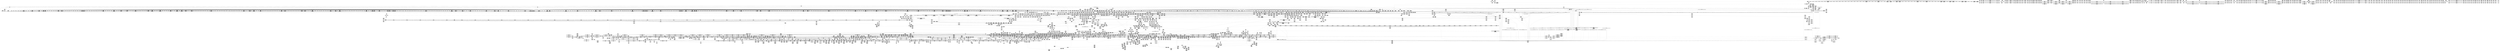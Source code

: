 digraph {
	CE0x7b75f10 [shape=record,shape=Mrecord,label="{CE0x7b75f10|tomoyo_fill_path_info:entry}"]
	CE0x7910a30 [shape=record,shape=Mrecord,label="{CE0x7910a30|GLOBAL:get_current|*Constant*|*SummSink*}"]
	CE0x631a1f0 [shape=record,shape=Mrecord,label="{CE0x631a1f0|tomoyo_get_realpath:tmp8|security/tomoyo/file.c,152|*SummSink*}"]
	CE0x78d5420 [shape=record,shape=Mrecord,label="{CE0x78d5420|40:_%struct.tomoyo_policy_namespace*,_48:_i8,_:_GCRE_tomoyo_kernel_domain_external_global_%struct.tomoyo_domain_info_0,8_|*MultipleSource*|security/tomoyo/util.c,1005|security/tomoyo/util.c,1007|Function::tomoyo_init_request_info&Arg::domain::}"]
	CE0x6198160 [shape=record,shape=Mrecord,label="{CE0x6198160|_ret_i32_%conv6,_!dbg_!38926|security/tomoyo/util.c,1011}"]
	CE0x6343d10 [shape=record,shape=Mrecord,label="{CE0x6343d10|0:_i16,_:_CRE_475,476_}"]
	CE0x43e55e0 [shape=record,shape=Mrecord,label="{CE0x43e55e0|0:_i8*,_array:_GCRE_tomoyo_mac_keywords_external_constant_42_x_i8*_:_elem_9::|security/tomoyo/file.c,181}"]
	CE0x6ee12b0 [shape=record,shape=Mrecord,label="{CE0x6ee12b0|_call_void_mcount()_#3}"]
	CE0x78ffd30 [shape=record,shape=Mrecord,label="{CE0x78ffd30|104:_%struct.inode*,_:_CRE_272,280_|*MultipleSource*|*LoadInst*|security/tomoyo/file.c,911|security/tomoyo/file.c,912|Function::tomoyo_path_link&Arg::old_dentry::}"]
	CE0x5f72df0 [shape=record,shape=Mrecord,label="{CE0x5f72df0|i64_18|*Constant*}"]
	CE0x7bd1dc0 [shape=record,shape=Mrecord,label="{CE0x7bd1dc0|i64*_getelementptr_inbounds_(_30_x_i64_,_30_x_i64_*___llvm_gcov_ctr13,_i64_0,_i64_21)|*Constant*|*SummSource*}"]
	CE0x5f68ab0 [shape=record,shape=Mrecord,label="{CE0x5f68ab0|tomoyo_fill_path_info:is_patterned|security/tomoyo/util.c,668}"]
	CE0x7b2a290 [shape=record,shape=Mrecord,label="{CE0x7b2a290|tomoyo_init_request_info:tmp1|*SummSource*}"]
	CE0x62005c0 [shape=record,shape=Mrecord,label="{CE0x62005c0|i64*_getelementptr_inbounds_(_6_x_i64_,_6_x_i64_*___llvm_gcov_ctr25,_i64_0,_i64_3)|*Constant*|*SummSink*}"]
	CE0x63d79a0 [shape=record,shape=Mrecord,label="{CE0x63d79a0|tomoyo_init_request_info:conv6|security/tomoyo/util.c,1011}"]
	CE0x447ff70 [shape=record,shape=Mrecord,label="{CE0x447ff70|tomoyo_get_mode:default_config|security/tomoyo/util.c,986|*SummSink*}"]
	CE0x78a6260 [shape=record,shape=Mrecord,label="{CE0x78a6260|0:_i16,_:_CRE_206,207_}"]
	CE0x46e9b60 [shape=record,shape=Mrecord,label="{CE0x46e9b60|tomoyo_path2_perm:entry|*SummSink*}"]
	CE0x5443530 [shape=record,shape=Mrecord,label="{CE0x5443530|tomoyo_fill_path_info:tmp1|*SummSource*}"]
	CE0x602bdf0 [shape=record,shape=Mrecord,label="{CE0x602bdf0|i32_9|*Constant*}"]
	CE0x7b89340 [shape=record,shape=Mrecord,label="{CE0x7b89340|tomoyo_path2_perm:tmp46|security/tomoyo/file.c,926|*SummSource*}"]
	CE0x63c0c00 [shape=record,shape=Mrecord,label="{CE0x63c0c00|tomoyo_read_lock:tmp3|*SummSource*}"]
	CE0x5e30f70 [shape=record,shape=Mrecord,label="{CE0x5e30f70|GLOBAL:srcu_read_unlock|*Constant*|*SummSource*}"]
	CE0x52393e0 [shape=record,shape=Mrecord,label="{CE0x52393e0|_call_void_lock_acquire(%struct.lockdep_map*_%map,_i32_0,_i32_0,_i32_2,_i32_0,_%struct.lockdep_map*_null,_i64_ptrtoint_(i8*_blockaddress(_rcu_lock_acquire,_%__here)_to_i64))_#9,_!dbg_!38907|include/linux/rcupdate.h,418}"]
	CE0x6288730 [shape=record,shape=Mrecord,label="{CE0x6288730|tomoyo_const_part_length:conv14|security/tomoyo/util.c,641|*SummSink*}"]
	CE0x52a0310 [shape=record,shape=Mrecord,label="{CE0x52a0310|i32_1|*Constant*}"]
	CE0x79ed950 [shape=record,shape=Mrecord,label="{CE0x79ed950|srcu_read_unlock:tmp2|*SummSource*}"]
	CE0x4514350 [shape=record,shape=Mrecord,label="{CE0x4514350|0:_i16,_:_CRE_960,968_|*MultipleSource*|security/tomoyo/file.c,912|security/tomoyo/file.c,912|security/tomoyo/file.c,912}"]
	CE0x63a9730 [shape=record,shape=Mrecord,label="{CE0x63a9730|i32_2|*Constant*}"]
	CE0x64af960 [shape=record,shape=Mrecord,label="{CE0x64af960|i32_78|*Constant*}"]
	CE0x6057e50 [shape=record,shape=Mrecord,label="{CE0x6057e50|rcu_lock_acquire:indirectgoto|*SummSink*}"]
	CE0x5364250 [shape=record,shape=Mrecord,label="{CE0x5364250|_call_void_mcount()_#3|*SummSource*}"]
	CE0x52ec260 [shape=record,shape=Mrecord,label="{CE0x52ec260|0:_i16,_:_CRE_274,275_}"]
	CE0x5118310 [shape=record,shape=Mrecord,label="{CE0x5118310|tomoyo_fill_path_info:land.end}"]
	CE0x5fc2ad0 [shape=record,shape=Mrecord,label="{CE0x5fc2ad0|i64*_getelementptr_inbounds_(_4_x_i64_,_4_x_i64_*___llvm_gcov_ctr33,_i64_0,_i64_0)|*Constant*|*SummSink*}"]
	CE0x5356d00 [shape=record,shape=Mrecord,label="{CE0x5356d00|i64*_getelementptr_inbounds_(_2_x_i64_,_2_x_i64_*___llvm_gcov_ctr32,_i64_0,_i64_0)|*Constant*|*SummSource*}"]
	CE0x5fc2fb0 [shape=record,shape=Mrecord,label="{CE0x5fc2fb0|i64*_getelementptr_inbounds_(_2_x_i64_,_2_x_i64_*___llvm_gcov_ctr53148,_i64_0,_i64_0)|*Constant*}"]
	CE0x62735e0 [shape=record,shape=Mrecord,label="{CE0x62735e0|i32_1|*Constant*}"]
	CE0x4426c90 [shape=record,shape=Mrecord,label="{CE0x4426c90|VOIDTB_TE:_CE_112,144_|Function::tomoyo_path_link&Arg::new_dentry::}"]
	CE0x60dd720 [shape=record,shape=Mrecord,label="{CE0x60dd720|0:_i16,_:_CRE_502,503_}"]
	CE0x5107270 [shape=record,shape=Mrecord,label="{CE0x5107270|i64*_getelementptr_inbounds_(_4_x_i64_,_4_x_i64_*___llvm_gcov_ctr33,_i64_0,_i64_1)|*Constant*|*SummSource*}"]
	CE0x6180b40 [shape=record,shape=Mrecord,label="{CE0x6180b40|tomoyo_const_part_length:tmp42|security/tomoyo/util.c,644|*SummSink*}"]
	CE0x79b5f70 [shape=record,shape=Mrecord,label="{CE0x79b5f70|tomoyo_init_request_info:call4|security/tomoyo/util.c,1010}"]
	CE0x4454dc0 [shape=record,shape=Mrecord,label="{CE0x4454dc0|tomoyo_get_mode:tmp22|security/tomoyo/util.c,986|*SummSource*}"]
	CE0x62e69a0 [shape=record,shape=Mrecord,label="{CE0x62e69a0|_ret_i32_%call,_!dbg_!38902|security/tomoyo/common.h,1097|*SummSink*}"]
	CE0x5efca90 [shape=record,shape=Mrecord,label="{CE0x5efca90|tomoyo_fill_path_info:frombool10|security/tomoyo/util.c,668}"]
	CE0x62d8bf0 [shape=record,shape=Mrecord,label="{CE0x62d8bf0|tomoyo_fill_path_info:tmp13|*LoadInst*|security/tomoyo/util.c,668}"]
	CE0x50339d0 [shape=record,shape=Mrecord,label="{CE0x50339d0|128:_i8*,_1208:_%struct.file*,_:_CMRE_30,31_}"]
	CE0x44291b0 [shape=record,shape=Mrecord,label="{CE0x44291b0|0:_i16,_:_CRE_907,908_}"]
	CE0x6ee10c0 [shape=record,shape=Mrecord,label="{CE0x6ee10c0|tomoyo_domain:if.end}"]
	CE0x623c7a0 [shape=record,shape=Mrecord,label="{CE0x623c7a0|COLLAPSED:_SGIRE_.str7_private_unnamed_addr_constant_10_x_i8_c_anonymous_00_,_align_1:_elem_0:default:}"]
	CE0x50e14e0 [shape=record,shape=Mrecord,label="{CE0x50e14e0|tomoyo_path2_perm:tmp51|security/tomoyo/file.c,928|*SummSource*}"]
	CE0x444ac70 [shape=record,shape=Mrecord,label="{CE0x444ac70|0:_i16,_:_CRE_744,752_|*MultipleSource*|security/tomoyo/file.c,912|security/tomoyo/file.c,912|security/tomoyo/file.c,912}"]
	CE0x526d550 [shape=record,shape=Mrecord,label="{CE0x526d550|tomoyo_path2_perm:call4|security/tomoyo/file.c,903|*SummSource*}"]
	CE0x43e4cf0 [shape=record,shape=Mrecord,label="{CE0x43e4cf0|tomoyo_audit_path2_log:arrayidx2|security/tomoyo/file.c,181|*SummSource*}"]
	CE0x60dd420 [shape=record,shape=Mrecord,label="{CE0x60dd420|0:_i16,_:_CRE_499,500_}"]
	CE0x52816b0 [shape=record,shape=Mrecord,label="{CE0x52816b0|GLOBAL:tomoyo_path2_perm|*Constant*}"]
	CE0x79bedf0 [shape=record,shape=Mrecord,label="{CE0x79bedf0|104:_%struct.inode*,_:_CRE_314,315_}"]
	CE0x5f69060 [shape=record,shape=Mrecord,label="{CE0x5f69060|tomoyo_fill_path_info:conv3|security/tomoyo/util.c,666}"]
	CE0x636d9f0 [shape=record,shape=Mrecord,label="{CE0x636d9f0|tomoyo_const_part_length:tmp31|security/tomoyo/util.c,641}"]
	CE0x5f478d0 [shape=record,shape=Mrecord,label="{CE0x5f478d0|tomoyo_domain:security|security/tomoyo/common.h,1205|*SummSource*}"]
	CE0x5084d60 [shape=record,shape=Mrecord,label="{CE0x5084d60|tomoyo_get_realpath:tmp9|security/tomoyo/file.c,155|*SummSource*}"]
	CE0x639e060 [shape=record,shape=Mrecord,label="{CE0x639e060|_call_void___srcu_read_unlock(%struct.srcu_struct*_%sp,_i32_%idx)_#9,_!dbg_!38906|include/linux/srcu.h,237|*SummSink*}"]
	CE0x5190cc0 [shape=record,shape=Mrecord,label="{CE0x5190cc0|0:_i16,_:_CRE_601,602_}"]
	CE0x602d670 [shape=record,shape=Mrecord,label="{CE0x602d670|tomoyo_path2_perm:tmp5|security/tomoyo/file.c,893|*SummSource*}"]
	CE0x79bf510 [shape=record,shape=Mrecord,label="{CE0x79bf510|%struct.inode*_null|*Constant*}"]
	CE0x532be60 [shape=record,shape=Mrecord,label="{CE0x532be60|_call_void_mcount()_#3|*SummSource*}"]
	CE0x43b9370 [shape=record,shape=Mrecord,label="{CE0x43b9370|0:_i16,_:_CRE_792,800_|*MultipleSource*|security/tomoyo/file.c,912|security/tomoyo/file.c,912|security/tomoyo/file.c,912}"]
	CE0x649bb90 [shape=record,shape=Mrecord,label="{CE0x649bb90|VOIDTB_TE:_CE_0,4_|Function::tomoyo_path_link&Arg::new_dentry::}"]
	CE0x44b87a0 [shape=record,shape=Mrecord,label="{CE0x44b87a0|tomoyo_get_mode:conv15|security/tomoyo/util.c,987|*SummSource*}"]
	CE0x6416a60 [shape=record,shape=Mrecord,label="{CE0x6416a60|tomoyo_fill_path_info:tobool|security/tomoyo/util.c,667|*SummSource*}"]
	CE0x7bf2010 [shape=record,shape=Mrecord,label="{CE0x7bf2010|i32_49|*Constant*|*SummSource*}"]
	CE0x7922790 [shape=record,shape=Mrecord,label="{CE0x7922790|tomoyo_get_realpath:tmp4|security/tomoyo/file.c,151|*SummSource*}"]
	CE0x6332d30 [shape=record,shape=Mrecord,label="{CE0x6332d30|tomoyo_path2_perm:tmp24|security/tomoyo/file.c,906}"]
	CE0x796a260 [shape=record,shape=Mrecord,label="{CE0x796a260|tomoyo_const_part_length:tmp16|security/tomoyo/util.c,627|*SummSource*}"]
	CE0x6455990 [shape=record,shape=Mrecord,label="{CE0x6455990|GLOBAL:tomoyo_fill_path_info|*Constant*|*SummSource*}"]
	CE0x45229a0 [shape=record,shape=Mrecord,label="{CE0x45229a0|tomoyo_get_mode:if.end}"]
	CE0x6287690 [shape=record,shape=Mrecord,label="{CE0x6287690|GLOBAL:__llvm_gcov_global_state_pred45|Global_var:__llvm_gcov_global_state_pred45}"]
	CE0x43e3ce0 [shape=record,shape=Mrecord,label="{CE0x43e3ce0|i64**_getelementptr_inbounds_(_3_x_i64*_,_3_x_i64*_*___llvm_gcda_edge_table44,_i64_0,_i64_1)|*Constant*}"]
	CE0x6159d10 [shape=record,shape=Mrecord,label="{CE0x6159d10|tomoyo_audit_path2_log:tmp3}"]
	CE0x54840e0 [shape=record,shape=Mrecord,label="{CE0x54840e0|tomoyo_domain:tmp11|security/tomoyo/common.h,1205}"]
	CE0x7999d10 [shape=record,shape=Mrecord,label="{CE0x7999d10|0:_%struct.tomoyo_obj_info*,_24:_%struct.tomoyo_path_info*,_32:_%struct.tomoyo_path_info*,_40:_i8,_72:_i8,_76:_i8,_:_SCMRE_63,64_}"]
	CE0x43e6490 [shape=record,shape=Mrecord,label="{CE0x43e6490|0:_i16,_:_CRE_883,884_}"]
	CE0x79cfe60 [shape=record,shape=Mrecord,label="{CE0x79cfe60|tomoyo_get_mode:entry|*SummSink*}"]
	CE0x52a01d0 [shape=record,shape=Mrecord,label="{CE0x52a01d0|i32_0|*Constant*|*SummSource*}"]
	CE0x63d1680 [shape=record,shape=Mrecord,label="{CE0x63d1680|tomoyo_path2_perm:if.then|*SummSink*}"]
	CE0x6026f40 [shape=record,shape=Mrecord,label="{CE0x6026f40|GLOBAL:__llvm_gcov_indirect_counter_increment|*Constant*|*SummSource*}"]
	CE0x5fad0d0 [shape=record,shape=Mrecord,label="{CE0x5fad0d0|i32_3|*Constant*|*SummSink*}"]
	CE0x6280010 [shape=record,shape=Mrecord,label="{CE0x6280010|128:_i8*,_1208:_%struct.file*,_:_CMRE_45,46_}"]
	CE0x462d590 [shape=record,shape=Mrecord,label="{CE0x462d590|tomoyo_domain:land.lhs.true2}"]
	CE0x64c5e80 [shape=record,shape=Mrecord,label="{CE0x64c5e80|0:_i8,_array:_GCRE_tomoyo_index2category_constant_39_x_i8_c_00_00_00_00_00_00_00_00_00_00_00_00_00_00_00_00_00_00_00_00_00_00_00_01_01_01_01_01_01_01_01_01_01_01_01_01_01_01_02_,_align_16:_elem_18::|security/tomoyo/util.c,983}"]
	CE0x60a9cb0 [shape=record,shape=Mrecord,label="{CE0x60a9cb0|GLOBAL:__llvm_gcov_ctr13|Global_var:__llvm_gcov_ctr13|*SummSink*}"]
	CE0x7a54d20 [shape=record,shape=Mrecord,label="{CE0x7a54d20|0:_i16,_:_CRE_178,179_}"]
	CE0x6284e40 [shape=record,shape=Mrecord,label="{CE0x6284e40|i64_80|*Constant*|*SummSink*}"]
	CE0x61a91b0 [shape=record,shape=Mrecord,label="{CE0x61a91b0|i64**_getelementptr_inbounds_(_3_x_i64*_,_3_x_i64*_*___llvm_gcda_edge_table44,_i64_0,_i64_2)|*Constant*|*SummSink*}"]
	CE0x5fdf3f0 [shape=record,shape=Mrecord,label="{CE0x5fdf3f0|0:_i16,_:_CRE_556,557_}"]
	CE0x7a38fd0 [shape=record,shape=Mrecord,label="{CE0x7a38fd0|tomoyo_const_part_length:tmp14|security/tomoyo/util.c,626|*SummSource*}"]
	CE0x5f35000 [shape=record,shape=Mrecord,label="{CE0x5f35000|104:_%struct.inode*,_:_CRE_190,191_}"]
	CE0x634a390 [shape=record,shape=Mrecord,label="{CE0x634a390|0:_i16,_:_CRE_482,483_}"]
	CE0x4454230 [shape=record,shape=Mrecord,label="{CE0x4454230|tomoyo_get_mode:tmp20|security/tomoyo/util.c,985|*SummSource*}"]
	CE0x5034510 [shape=record,shape=Mrecord,label="{CE0x5034510|128:_i8*,_1208:_%struct.file*,_:_CMRE_39,40_}"]
	CE0x78ab170 [shape=record,shape=Mrecord,label="{CE0x78ab170|tomoyo_const_part_length:tmp37|security/tomoyo/util.c,644|*SummSource*}"]
	CE0x649c530 [shape=record,shape=Mrecord,label="{CE0x649c530|tomoyo_const_part_length:if.end6|*SummSource*}"]
	CE0x6025070 [shape=record,shape=Mrecord,label="{CE0x6025070|tomoyo_path2_perm:tmp55|security/tomoyo/file.c,931|*SummSource*}"]
	CE0x626db90 [shape=record,shape=Mrecord,label="{CE0x626db90|0:_i16,_:_CRE_154,155_}"]
	CE0x5114d20 [shape=record,shape=Mrecord,label="{CE0x5114d20|i64*_getelementptr_inbounds_(_2_x_i64_,_2_x_i64_*___llvm_gcov_ctr23,_i64_0,_i64_0)|*Constant*}"]
	CE0x64babe0 [shape=record,shape=Mrecord,label="{CE0x64babe0|tomoyo_add_slash:call|security/tomoyo/file.c,136|*SummSink*}"]
	CE0x516e580 [shape=record,shape=Mrecord,label="{CE0x516e580|tomoyo_const_part_length:tmp15|security/tomoyo/util.c,627}"]
	CE0x5338050 [shape=record,shape=Mrecord,label="{CE0x5338050|tomoyo_add_slash:tmp2|*LoadInst*|security/tomoyo/file.c,131}"]
	CE0x7922690 [shape=record,shape=Mrecord,label="{CE0x7922690|tomoyo_get_realpath:tmp4|security/tomoyo/file.c,151}"]
	CE0x4574120 [shape=record,shape=Mrecord,label="{CE0x4574120|i64*_getelementptr_inbounds_(_5_x_i64_,_5_x_i64_*___llvm_gcov_ctr28130,_i64_0,_i64_0)|*Constant*|*SummSource*}"]
	CE0x6181850 [shape=record,shape=Mrecord,label="{CE0x6181850|tomoyo_const_part_length:tmp44|security/tomoyo/util.c,645|*SummSource*}"]
	CE0x51585d0 [shape=record,shape=Mrecord,label="{CE0x51585d0|i64*_getelementptr_inbounds_(_2_x_i64_,_2_x_i64_*___llvm_gcov_ctr28201,_i64_0,_i64_1)|*Constant*|*SummSink*}"]
	CE0x789bda0 [shape=record,shape=Mrecord,label="{CE0x789bda0|40:_%struct.tomoyo_policy_namespace*,_48:_i8,_:_GCRE_tomoyo_kernel_domain_external_global_%struct.tomoyo_domain_info_56,57_}"]
	CE0x61c37a0 [shape=record,shape=Mrecord,label="{CE0x61c37a0|rcu_lock_acquire:tmp|*SummSource*}"]
	CE0x61aa150 [shape=record,shape=Mrecord,label="{CE0x61aa150|0:_i16,_:_CRE_165,166_}"]
	CE0x5f46340 [shape=record,shape=Mrecord,label="{CE0x5f46340|0:_i16,_:_CRE_616,617_}"]
	CE0x6051b60 [shape=record,shape=Mrecord,label="{CE0x6051b60|i64_17|*Constant*|*SummSink*}"]
	CE0x61d6800 [shape=record,shape=Mrecord,label="{CE0x61d6800|0:_i16,_:_CRE_208,210_|*MultipleSource*|security/tomoyo/file.c,912|security/tomoyo/file.c,912|security/tomoyo/file.c,912}"]
	CE0x51ecb20 [shape=record,shape=Mrecord,label="{CE0x51ecb20|tomoyo_path_link:path1|security/tomoyo/tomoyo.c, 278|*SummSource*}"]
	CE0x5fc2880 [shape=record,shape=Mrecord,label="{CE0x5fc2880|i64*_getelementptr_inbounds_(_4_x_i64_,_4_x_i64_*___llvm_gcov_ctr33,_i64_0,_i64_0)|*Constant*|*SummSource*}"]
	CE0x5213d80 [shape=record,shape=Mrecord,label="{CE0x5213d80|tomoyo_add_slash:entry}"]
	CE0x79d0140 [shape=record,shape=Mrecord,label="{CE0x79d0140|tomoyo_get_mode:ns|Function::tomoyo_get_mode&Arg::ns::|*SummSink*}"]
	CE0x526d810 [shape=record,shape=Mrecord,label="{CE0x526d810|GLOBAL:tomoyo_read_lock|*Constant*|*SummSource*}"]
	CE0x63331a0 [shape=record,shape=Mrecord,label="{CE0x63331a0|GLOBAL:__llvm_gcov_global_state_pred15|Global_var:__llvm_gcov_global_state_pred15}"]
	CE0x5eeeae0 [shape=record,shape=Mrecord,label="{CE0x5eeeae0|tomoyo_read_unlock:bb}"]
	CE0x79881b0 [shape=record,shape=Mrecord,label="{CE0x79881b0|0:_i16,_:_CRE_580,581_}"]
	CE0x6063640 [shape=record,shape=Mrecord,label="{CE0x6063640|GLOBAL:kfree|*Constant*|*SummSink*}"]
	CE0x7ba9d50 [shape=record,shape=Mrecord,label="{CE0x7ba9d50|i64_2|*Constant*}"]
	CE0x62882b0 [shape=record,shape=Mrecord,label="{CE0x62882b0|tomoyo_const_part_length:conv14|security/tomoyo/util.c,641}"]
	CE0x5f7c410 [shape=record,shape=Mrecord,label="{CE0x5f7c410|tomoyo_init_request_info:domain|Function::tomoyo_init_request_info&Arg::domain::}"]
	CE0x43e3230 [shape=record,shape=Mrecord,label="{CE0x43e3230|VOIDTB_TE:_CE_203,204_}"]
	CE0x7b29fd0 [shape=record,shape=Mrecord,label="{CE0x7b29fd0|i64_4|*Constant*|*SummSink*}"]
	CE0x7b76f10 [shape=record,shape=Mrecord,label="{CE0x7b76f10|tomoyo_add_slash:tmp13|security/tomoyo/file.c,138|*SummSource*}"]
	CE0x6219360 [shape=record,shape=Mrecord,label="{CE0x6219360|0:_i16,_:_CRE_192,193_}"]
	CE0x623bb70 [shape=record,shape=Mrecord,label="{CE0x623bb70|tomoyo_path2_perm:tmp14|security/tomoyo/file.c,900|*SummSource*}"]
	CE0x511cb10 [shape=record,shape=Mrecord,label="{CE0x511cb10|tomoyo_const_part_length:cmp12|security/tomoyo/util.c,641}"]
	CE0x5342570 [shape=record,shape=Mrecord,label="{CE0x5342570|i64_5|*Constant*}"]
	CE0x63b7fd0 [shape=record,shape=Mrecord,label="{CE0x63b7fd0|0:_i8,_array:_GCRE_tomoyo_pp2mac_constant_3_x_i8_c_0D_0E_16_,_align_1:_elem_0::|security/tomoyo/file.c,898}"]
	CE0x7b43220 [shape=record,shape=Mrecord,label="{CE0x7b43220|tomoyo_audit_path2_log:operation|security/tomoyo/file.c,182|*SummSink*}"]
	CE0x6343fe0 [shape=record,shape=Mrecord,label="{CE0x6343fe0|0:_i16,_:_CRE_478,479_}"]
	CE0x615a4a0 [shape=record,shape=Mrecord,label="{CE0x615a4a0|tomoyo_read_unlock:tmp}"]
	CE0x51de980 [shape=record,shape=Mrecord,label="{CE0x51de980|tomoyo_path_link:entry|*SummSink*}"]
	CE0x4573400 [shape=record,shape=Mrecord,label="{CE0x4573400|_call_void_rcu_lock_acquire(%struct.lockdep_map*_%dep_map)_#9,_!dbg_!38906|include/linux/srcu.h,222|*SummSource*}"]
	CE0x51b93b0 [shape=record,shape=Mrecord,label="{CE0x51b93b0|i64_ptrtoint_(i8*_blockaddress(_rcu_lock_release,_%__here)_to_i64)|*Constant*|*SummSink*}"]
	CE0x649cec0 [shape=record,shape=Mrecord,label="{CE0x649cec0|tomoyo_get_realpath:tmp10|security/tomoyo/file.c,155}"]
	CE0x79e4c60 [shape=record,shape=Mrecord,label="{CE0x79e4c60|tomoyo_get_realpath:tmp3|security/tomoyo/file.c,151|*SummSource*}"]
	CE0x5267240 [shape=record,shape=Mrecord,label="{CE0x5267240|tomoyo_path2_perm:path11|security/tomoyo/file.c,892|*SummSink*}"]
	CE0x7a088f0 [shape=record,shape=Mrecord,label="{CE0x7a088f0|tomoyo_const_part_length:tmp11|security/tomoyo/util.c,626|*SummSink*}"]
	CE0x5233d60 [shape=record,shape=Mrecord,label="{CE0x5233d60|_call_void_tomoyo_add_slash(%struct.tomoyo_path_info*_%buf1)_#9,_!dbg_!38951|security/tomoyo/file.c,916|*SummSource*}"]
	CE0x5e96890 [shape=record,shape=Mrecord,label="{CE0x5e96890|_call_void_mcount()_#3|*SummSource*}"]
	CE0x7b81c90 [shape=record,shape=Mrecord,label="{CE0x7b81c90|tomoyo_const_part_length:conv|security/tomoyo/util.c,626|*SummSource*}"]
	CE0x6333210 [shape=record,shape=Mrecord,label="{CE0x6333210|tomoyo_path2_perm:tmp25|security/tomoyo/file.c,906}"]
	CE0x61816a0 [shape=record,shape=Mrecord,label="{CE0x61816a0|i64*_getelementptr_inbounds_(_31_x_i64_,_31_x_i64_*___llvm_gcov_ctr43150,_i64_0,_i64_26)|*Constant*}"]
	CE0x7a08480 [shape=record,shape=Mrecord,label="{CE0x7a08480|_call_void_rcu_lock_release(%struct.lockdep_map*_%dep_map)_#9,_!dbg_!38905|include/linux/srcu.h,236|*SummSource*}"]
	CE0x64c5a20 [shape=record,shape=Mrecord,label="{CE0x64c5a20|GLOBAL:__srcu_read_lock|*Constant*|*SummSource*}"]
	CE0x627edd0 [shape=record,shape=Mrecord,label="{CE0x627edd0|0:_i16,_:_CRE_627,628_}"]
	CE0x63800e0 [shape=record,shape=Mrecord,label="{CE0x63800e0|0:_%struct.tomoyo_obj_info*,_24:_%struct.tomoyo_path_info*,_32:_%struct.tomoyo_path_info*,_40:_i8,_72:_i8,_76:_i8,_:_SCMRE_36,37_}"]
	CE0x624be20 [shape=record,shape=Mrecord,label="{CE0x624be20|i64*_getelementptr_inbounds_(_2_x_i64_,_2_x_i64_*___llvm_gcov_ctr53148,_i64_0,_i64_1)|*Constant*|*SummSource*}"]
	CE0x7b42c50 [shape=record,shape=Mrecord,label="{CE0x7b42c50|VOIDTB_TE:_CE_2048,2096_|*MultipleSource*|security/tomoyo/util.c,1010|Function::tomoyo_get_mode&Arg::ns::}"]
	CE0x516d250 [shape=record,shape=Mrecord,label="{CE0x516d250|rcu_lock_release:tmp5|include/linux/rcupdate.h,423|*SummSink*}"]
	CE0x636df20 [shape=record,shape=Mrecord,label="{CE0x636df20|tomoyo_const_part_length:tmp32|security/tomoyo/util.c,641}"]
	CE0x4508490 [shape=record,shape=Mrecord,label="{CE0x4508490|__llvm_gcov_indirect_counter_increment114:entry}"]
	CE0x5f12630 [shape=record,shape=Mrecord,label="{CE0x5f12630|tomoyo_fill_path_info:is_dir|security/tomoyo/util.c,667}"]
	CE0x5efc590 [shape=record,shape=Mrecord,label="{CE0x5efc590|i32_4|*Constant*}"]
	CE0x646f380 [shape=record,shape=Mrecord,label="{CE0x646f380|tomoyo_add_slash:name|security/tomoyo/file.c,136|*SummSource*}"]
	CE0x602d730 [shape=record,shape=Mrecord,label="{CE0x602d730|tomoyo_path2_perm:tmp5|security/tomoyo/file.c,893|*SummSink*}"]
	CE0x5370220 [shape=record,shape=Mrecord,label="{CE0x5370220|tomoyo_path_link:tmp4|*LoadInst*|security/tomoyo/tomoyo.c,278|*SummSource*}"]
	CE0x52ad620 [shape=record,shape=Mrecord,label="{CE0x52ad620|tomoyo_fill_path_info:tmp11|security/tomoyo/util.c,667|*SummSource*}"]
	CE0x5fb6990 [shape=record,shape=Mrecord,label="{CE0x5fb6990|tomoyo_path2_perm:filename1|security/tomoyo/file.c,923|*SummSink*}"]
	CE0x615ad60 [shape=record,shape=Mrecord,label="{CE0x615ad60|tomoyo_add_slash:if.then|*SummSource*}"]
	CE0x536e5c0 [shape=record,shape=Mrecord,label="{CE0x536e5c0|tomoyo_path2_perm:tmp12|security/tomoyo/file.c,898}"]
	CE0x62e6fe0 [shape=record,shape=Mrecord,label="{CE0x62e6fe0|COLLAPSED:_GCMRE___llvm_gcov_ctr22_internal_global_2_x_i64_zeroinitializer:_elem_0:default:}"]
	CE0x63e0a40 [shape=record,shape=Mrecord,label="{CE0x63e0a40|i32_39|*Constant*}"]
	CE0x60572a0 [shape=record,shape=Mrecord,label="{CE0x60572a0|i64*_getelementptr_inbounds_(_4_x_i64_,_4_x_i64_*___llvm_gcov_ctr24,_i64_0,_i64_1)|*Constant*}"]
	CE0x5fda2e0 [shape=record,shape=Mrecord,label="{CE0x5fda2e0|0:_i16,_:_CRE_376,384_|*MultipleSource*|security/tomoyo/file.c,912|security/tomoyo/file.c,912|security/tomoyo/file.c,912}"]
	CE0x63a4e80 [shape=record,shape=Mrecord,label="{CE0x63a4e80|tomoyo_const_part_length:tmp44|security/tomoyo/util.c,645|*SummSink*}"]
	CE0x636e720 [shape=record,shape=Mrecord,label="{CE0x636e720|VOIDTB_TE:_CE_200,201_}"]
	CE0x7918bc0 [shape=record,shape=Mrecord,label="{CE0x7918bc0|tomoyo_const_part_length:while.end}"]
	CE0x6234670 [shape=record,shape=Mrecord,label="{CE0x6234670|rcu_lock_acquire:tmp6|*SummSink*}"]
	CE0x5190550 [shape=record,shape=Mrecord,label="{CE0x5190550|0:_i16,_:_CRE_594,595_}"]
	CE0x62da920 [shape=record,shape=Mrecord,label="{CE0x62da920|tomoyo_const_part_length:if.end28}"]
	CE0x4426a80 [shape=record,shape=Mrecord,label="{CE0x4426a80|GLOBAL:__llvm_gcov_global_state_pred45|Global_var:__llvm_gcov_global_state_pred45|*SummSource*}"]
	CE0x6303dd0 [shape=record,shape=Mrecord,label="{CE0x6303dd0|tomoyo_path2_perm:tmp36|security/tomoyo/file.c,912}"]
	CE0x43b9ee0 [shape=record,shape=Mrecord,label="{CE0x43b9ee0|0:_i16,_:_CRE_840,848_|*MultipleSource*|security/tomoyo/file.c,912|security/tomoyo/file.c,912|security/tomoyo/file.c,912}"]
	CE0x79461c0 [shape=record,shape=Mrecord,label="{CE0x79461c0|i64_6|*Constant*|*SummSource*}"]
	CE0x51147b0 [shape=record,shape=Mrecord,label="{CE0x51147b0|tomoyo_get_mode:tmp7|security/tomoyo/util.c,979|*SummSource*}"]
	CE0x526da70 [shape=record,shape=Mrecord,label="{CE0x526da70|tomoyo_read_lock:entry|*SummSource*}"]
	CE0x799a1b0 [shape=record,shape=Mrecord,label="{CE0x799a1b0|0:_%struct.tomoyo_obj_info*,_24:_%struct.tomoyo_path_info*,_32:_%struct.tomoyo_path_info*,_40:_i8,_72:_i8,_76:_i8,_:_SCMRE_72,73_|*MultipleSource*|security/tomoyo/file.c, 891|security/tomoyo/file.c,891|security/tomoyo/file.c,920|Function::tomoyo_init_request_info&Arg::r::}"]
	CE0x642b620 [shape=record,shape=Mrecord,label="{CE0x642b620|i64*_getelementptr_inbounds_(_6_x_i64_,_6_x_i64_*___llvm_gcov_ctr25,_i64_0,_i64_0)|*Constant*|*SummSink*}"]
	CE0x5f0c9d0 [shape=record,shape=Mrecord,label="{CE0x5f0c9d0|104:_%struct.inode*,_:_CRE_152,153_}"]
	CE0x5f34da0 [shape=record,shape=Mrecord,label="{CE0x5f34da0|104:_%struct.inode*,_:_CRE_188,189_}"]
	CE0x6282430 [shape=record,shape=Mrecord,label="{CE0x6282430|tomoyo_path2_perm:conv30|security/tomoyo/file.c,933|*SummSource*}"]
	CE0x6044a00 [shape=record,shape=Mrecord,label="{CE0x6044a00|tomoyo_domain:tmp19|security/tomoyo/common.h,1205}"]
	CE0x6364be0 [shape=record,shape=Mrecord,label="{CE0x6364be0|VOIDTB_TE:_CE_96,104_|Function::tomoyo_path_link&Arg::new_dentry::}"]
	CE0x5342360 [shape=record,shape=Mrecord,label="{CE0x5342360|_call_void_mcount()_#3}"]
	CE0x4428f90 [shape=record,shape=Mrecord,label="{CE0x4428f90|0:_i16,_:_CRE_905,906_}"]
	CE0x444b740 [shape=record,shape=Mrecord,label="{CE0x444b740|tomoyo_get_mode:conv|security/tomoyo/util.c,982|*SummSource*}"]
	CE0x61a9290 [shape=record,shape=Mrecord,label="{CE0x61a9290|tomoyo_const_part_length:incdec.ptr10|security/tomoyo/util.c,640|*SummSink*}"]
	CE0x7b76460 [shape=record,shape=Mrecord,label="{CE0x7b76460|i64*_getelementptr_inbounds_(_6_x_i64_,_6_x_i64_*___llvm_gcov_ctr26,_i64_0,_i64_5)|*Constant*|*SummSource*}"]
	CE0x50c9550 [shape=record,shape=Mrecord,label="{CE0x50c9550|i64*_getelementptr_inbounds_(_11_x_i64_,_11_x_i64_*___llvm_gcov_ctr54147,_i64_0,_i64_9)|*Constant*|*SummSource*}"]
	CE0x5033d90 [shape=record,shape=Mrecord,label="{CE0x5033d90|128:_i8*,_1208:_%struct.file*,_:_CMRE_33,34_}"]
	CE0x63a7660 [shape=record,shape=Mrecord,label="{CE0x63a7660|__llvm_gcov_indirect_counter_increment:tmp1|*SummSource*}"]
	CE0x52c0f00 [shape=record,shape=Mrecord,label="{CE0x52c0f00|i64_1|*Constant*}"]
	CE0x44ffa00 [shape=record,shape=Mrecord,label="{CE0x44ffa00|0:_i16,_:_CRE_929,930_}"]
	CE0x7b91d40 [shape=record,shape=Mrecord,label="{CE0x7b91d40|tomoyo_audit_path2_log:tmp8|security/tomoyo/file.c,183|*SummSink*}"]
	CE0x6edeb10 [shape=record,shape=Mrecord,label="{CE0x6edeb10|i1_true|*Constant*|*SummSink*}"]
	CE0x62a2570 [shape=record,shape=Mrecord,label="{CE0x62a2570|0:_i8,_array:_GCRE_tomoyo_index2category_constant_39_x_i8_c_00_00_00_00_00_00_00_00_00_00_00_00_00_00_00_00_00_00_00_00_00_00_00_01_01_01_01_01_01_01_01_01_01_01_01_01_01_01_02_,_align_16:_elem_35::|security/tomoyo/util.c,983}"]
	CE0x5281cc0 [shape=record,shape=Mrecord,label="{CE0x5281cc0|i32_2|*Constant*|*SummSink*}"]
	CE0x62c36b0 [shape=record,shape=Mrecord,label="{CE0x62c36b0|0:_i16,_:_CRE_64,72_|*MultipleSource*|security/tomoyo/file.c,912|security/tomoyo/file.c,912|security/tomoyo/file.c,912}"]
	CE0x6057a40 [shape=record,shape=Mrecord,label="{CE0x6057a40|VOIDTB_TE:_CE_160,161_}"]
	CE0x6416730 [shape=record,shape=Mrecord,label="{CE0x6416730|tomoyo_fill_path_info:idxprom|security/tomoyo/util.c,667}"]
	CE0x452d3a0 [shape=record,shape=Mrecord,label="{CE0x452d3a0|tomoyo_path2_perm:tmp36|security/tomoyo/file.c,912|*SummSink*}"]
	CE0x50bbea0 [shape=record,shape=Mrecord,label="{CE0x50bbea0|tomoyo_path2_perm:d_inode|security/tomoyo/file.c,912|*SummSource*}"]
	CE0x6416fe0 [shape=record,shape=Mrecord,label="{CE0x6416fe0|_call_void_rcu_lock_release(%struct.lockdep_map*_%dep_map)_#9,_!dbg_!38905|include/linux/srcu.h,236}"]
	CE0x789c2a0 [shape=record,shape=Mrecord,label="{CE0x789c2a0|40:_%struct.tomoyo_policy_namespace*,_48:_i8,_:_GCRE_tomoyo_kernel_domain_external_global_%struct.tomoyo_domain_info_59,60_}"]
	CE0x64b3090 [shape=record,shape=Mrecord,label="{CE0x64b3090|tomoyo_init_request_info:tmp4|security/tomoyo/util.c,1004|*SummSink*}"]
	CE0x5e8c9b0 [shape=record,shape=Mrecord,label="{CE0x5e8c9b0|tomoyo_get_mode:tmp2|security/tomoyo/util.c,978|*SummSource*}"]
	CE0x5340c20 [shape=record,shape=Mrecord,label="{CE0x5340c20|tomoyo_path_link:call|security/tomoyo/tomoyo.c,280}"]
	CE0x5232030 [shape=record,shape=Mrecord,label="{CE0x5232030|tomoyo_const_part_length:tmp13|security/tomoyo/util.c,626}"]
	CE0x6007f40 [shape=record,shape=Mrecord,label="{CE0x6007f40|__llvm_gcov_indirect_counter_increment114:pred|*SummSink*}"]
	CE0x43e4c30 [shape=record,shape=Mrecord,label="{CE0x43e4c30|tomoyo_audit_path2_log:arrayidx2|security/tomoyo/file.c,181}"]
	CE0x523d7a0 [shape=record,shape=Mrecord,label="{CE0x523d7a0|tomoyo_const_part_length:conv|security/tomoyo/util.c,626|*SummSink*}"]
	CE0x50bc040 [shape=record,shape=Mrecord,label="{CE0x50bc040|tomoyo_path_link:new_dentry|Function::tomoyo_path_link&Arg::new_dentry::}"]
	CE0x62002e0 [shape=record,shape=Mrecord,label="{CE0x62002e0|tomoyo_add_slash:tmp4|security/tomoyo/file.c,131|*SummSource*}"]
	CE0x7880f20 [shape=record,shape=Mrecord,label="{CE0x7880f20|GLOBAL:srcu_read_unlock|*Constant*}"]
	CE0x513fbb0 [shape=record,shape=Mrecord,label="{CE0x513fbb0|VOIDTB_TE:_CE_171,172_}"]
	CE0x6051200 [shape=record,shape=Mrecord,label="{CE0x6051200|__llvm_gcov_indirect_counter_increment114:tmp1|*SummSource*}"]
	CE0x61979a0 [shape=record,shape=Mrecord,label="{CE0x61979a0|tomoyo_read_lock:tmp1}"]
	CE0x6361930 [shape=record,shape=Mrecord,label="{CE0x6361930|tomoyo_domain:tmp22|security/tomoyo/common.h,1205|*SummSource*}"]
	CE0x6047520 [shape=record,shape=Mrecord,label="{CE0x6047520|GLOBAL:__llvm_gcov_ctr43150|Global_var:__llvm_gcov_ctr43150|*SummSink*}"]
	CE0x796a3b0 [shape=record,shape=Mrecord,label="{CE0x796a3b0|tomoyo_const_part_length:tmp16|security/tomoyo/util.c,627|*SummSink*}"]
	CE0x526de00 [shape=record,shape=Mrecord,label="{CE0x526de00|tomoyo_init_request_info:domain.addr.0|*SummSink*}"]
	CE0x4412c50 [shape=record,shape=Mrecord,label="{CE0x4412c50|tomoyo_get_mode:tmp10|security/tomoyo/util.c,982|*SummSink*}"]
	CE0x61c3c90 [shape=record,shape=Mrecord,label="{CE0x61c3c90|get_current:tmp4|./arch/x86/include/asm/current.h,14|*SummSink*}"]
	CE0x79edd60 [shape=record,shape=Mrecord,label="{CE0x79edd60|tomoyo_fill_path_info:tmp4|security/tomoyo/util.c,667}"]
	CE0x519ba60 [shape=record,shape=Mrecord,label="{CE0x519ba60|i64_23|*Constant*}"]
	CE0x4490b40 [shape=record,shape=Mrecord,label="{CE0x4490b40|tomoyo_get_mode:tmp8|security/tomoyo/util.c,979|*SummSource*}"]
	CE0x4397070 [shape=record,shape=Mrecord,label="{CE0x4397070|0:_i16,_:_CRE_869,870_}"]
	CE0x5158700 [shape=record,shape=Mrecord,label="{CE0x5158700|i64*_getelementptr_inbounds_(_2_x_i64_,_2_x_i64_*___llvm_gcov_ctr28201,_i64_0,_i64_1)|*Constant*|*SummSource*}"]
	CE0x7a5a0b0 [shape=record,shape=Mrecord,label="{CE0x7a5a0b0|%struct.inode*_null|*Constant*|*SummSink*}"]
	CE0x62c8e90 [shape=record,shape=Mrecord,label="{CE0x62c8e90|i64*_getelementptr_inbounds_(_2_x_i64_,_2_x_i64_*___llvm_gcov_ctr53148,_i64_0,_i64_1)|*Constant*|*SummSink*}"]
	CE0x5f469a0 [shape=record,shape=Mrecord,label="{CE0x5f469a0|0:_i16,_:_CRE_622,623_}"]
	CE0x7a4c190 [shape=record,shape=Mrecord,label="{CE0x7a4c190|40:_%struct.tomoyo_policy_namespace*,_48:_i8,_:_GCRE_tomoyo_kernel_domain_external_global_%struct.tomoyo_domain_info_40,48_|*MultipleSource*|security/tomoyo/util.c,1005|security/tomoyo/util.c,1007|Function::tomoyo_init_request_info&Arg::domain::}"]
	CE0x6051910 [shape=record,shape=Mrecord,label="{CE0x6051910|__llvm_gcov_indirect_counter_increment114:tmp2}"]
	CE0x6ee08c0 [shape=record,shape=Mrecord,label="{CE0x6ee08c0|tomoyo_domain:tmp7|security/tomoyo/common.h,1205|*SummSink*}"]
	CE0x60c2f10 [shape=record,shape=Mrecord,label="{CE0x60c2f10|tomoyo_get_mode:config7|security/tomoyo/util.c,983}"]
	CE0x60887c0 [shape=record,shape=Mrecord,label="{CE0x60887c0|tomoyo_const_part_length:incdec.ptr19|security/tomoyo/util.c,643|*SummSink*}"]
	CE0x6455ad0 [shape=record,shape=Mrecord,label="{CE0x6455ad0|GLOBAL:tomoyo_fill_path_info|*Constant*|*SummSink*}"]
	CE0x459cb50 [shape=record,shape=Mrecord,label="{CE0x459cb50|tomoyo_domain:tmp3|*SummSink*}"]
	CE0x60638d0 [shape=record,shape=Mrecord,label="{CE0x60638d0|tomoyo_path2_perm:name29|security/tomoyo/file.c,931}"]
	CE0x519bbc0 [shape=record,shape=Mrecord,label="{CE0x519bbc0|i64*_getelementptr_inbounds_(_30_x_i64_,_30_x_i64_*___llvm_gcov_ctr13,_i64_0,_i64_24)|*Constant*}"]
	CE0x64a1b70 [shape=record,shape=Mrecord,label="{CE0x64a1b70|0:_i8*,_array:_GCRE_tomoyo_mac_keywords_external_constant_42_x_i8*_:_elem_21::|security/tomoyo/file.c,181}"]
	CE0x5106dd0 [shape=record,shape=Mrecord,label="{CE0x5106dd0|i32_92|*Constant*}"]
	CE0x459d8d0 [shape=record,shape=Mrecord,label="{CE0x459d8d0|tomoyo_domain:tmp13|security/tomoyo/common.h,1205|*SummSource*}"]
	CE0x5276930 [shape=record,shape=Mrecord,label="{CE0x5276930|i64_7|*Constant*}"]
	CE0x79bef20 [shape=record,shape=Mrecord,label="{CE0x79bef20|104:_%struct.inode*,_:_CRE_315,316_}"]
	CE0x6330a90 [shape=record,shape=Mrecord,label="{CE0x6330a90|tomoyo_path2_perm:tmp44|security/tomoyo/file.c,920|*SummSource*}"]
	CE0x6358b60 [shape=record,shape=Mrecord,label="{CE0x6358b60|tomoyo_path2_perm:tmp26|*LoadInst*|security/tomoyo/file.c,911|*SummSink*}"]
	CE0x62da470 [shape=record,shape=Mrecord,label="{CE0x62da470|__llvm_gcov_indirect_counter_increment114:tmp5|*SummSource*}"]
	CE0x5e23400 [shape=record,shape=Mrecord,label="{CE0x5e23400|VOIDTB_TE:_CE_311,312_}"]
	CE0x5202f70 [shape=record,shape=Mrecord,label="{CE0x5202f70|i64_20|*Constant*|*SummSource*}"]
	CE0x5476090 [shape=record,shape=Mrecord,label="{CE0x5476090|tomoyo_const_part_length:retval.0}"]
	CE0x7913570 [shape=record,shape=Mrecord,label="{CE0x7913570|tomoyo_fill_path_info:const_len|security/tomoyo/util.c,666|*SummSource*}"]
	CE0x50054d0 [shape=record,shape=Mrecord,label="{CE0x50054d0|tomoyo_fill_path_info:tmp6|security/tomoyo/util.c,667|*SummSource*}"]
	CE0x6009050 [shape=record,shape=Mrecord,label="{CE0x6009050|tomoyo_const_part_length:tmp30|security/tomoyo/util.c,641|*SummSource*}"]
	CE0x7ba9fc0 [shape=record,shape=Mrecord,label="{CE0x7ba9fc0|tomoyo_fill_path_info:arrayidx|security/tomoyo/util.c,667}"]
	"CONST[source:1(input),value:2(dynamic)][purpose:{object}][SrcIdx:14]"
	CE0x43893b0 [shape=record,shape=Mrecord,label="{CE0x43893b0|0:_i8*,_array:_GCRE_tomoyo_mac_keywords_external_constant_42_x_i8*_:_elem_23::|security/tomoyo/file.c,181}"]
	CE0x6088da0 [shape=record,shape=Mrecord,label="{CE0x6088da0|__llvm_gcov_indirect_counter_increment114:counters|Function::__llvm_gcov_indirect_counter_increment114&Arg::counters::|*SummSink*}"]
	CE0x7958e90 [shape=record,shape=Mrecord,label="{CE0x7958e90|i32_47|*Constant*|*SummSink*}"]
	CE0x5e2a640 [shape=record,shape=Mrecord,label="{CE0x5e2a640|VOIDTB_TE:_CE_182,183_}"]
	CE0x7bd9760 [shape=record,shape=Mrecord,label="{CE0x7bd9760|GLOBAL:tomoyo_domain|*Constant*}"]
	CE0x63c6490 [shape=record,shape=Mrecord,label="{CE0x63c6490|104:_%struct.inode*,_:_CRE_178,179_}"]
	CE0x5efbfb0 [shape=record,shape=Mrecord,label="{CE0x5efbfb0|tomoyo_fill_path_info:conv7|security/tomoyo/util.c,668|*SummSink*}"]
	CE0x4454f90 [shape=record,shape=Mrecord,label="{CE0x4454f90|i64*_getelementptr_inbounds_(_12_x_i64_,_12_x_i64_*___llvm_gcov_ctr31133,_i64_0,_i64_9)|*Constant*|*SummSource*}"]
	CE0x78a9420 [shape=record,shape=Mrecord,label="{CE0x78a9420|tomoyo_init_request_info:tmp10|security/tomoyo/util.c,1006|*SummSource*}"]
	CE0x5f49040 [shape=record,shape=Mrecord,label="{CE0x5f49040|i64*_getelementptr_inbounds_(_30_x_i64_,_30_x_i64_*___llvm_gcov_ctr13,_i64_0,_i64_27)|*Constant*|*SummSource*}"]
	CE0x5208550 [shape=record,shape=Mrecord,label="{CE0x5208550|i32_1|*Constant*}"]
	CE0x60451c0 [shape=record,shape=Mrecord,label="{CE0x60451c0|i64*_getelementptr_inbounds_(_11_x_i64_,_11_x_i64_*___llvm_gcov_ctr54147,_i64_0,_i64_10)|*Constant*|*SummSource*}"]
	CE0x5e31460 [shape=record,shape=Mrecord,label="{CE0x5e31460|tomoyo_add_slash:tmp7|security/tomoyo/file.c,132|*SummSink*}"]
	CE0x6088f90 [shape=record,shape=Mrecord,label="{CE0x6088f90|_ret_void|*SummSink*}"]
	CE0x79217a0 [shape=record,shape=Mrecord,label="{CE0x79217a0|tomoyo_get_realpath:tmp2|*LoadInst*|security/tomoyo/file.c,151|*SummSink*}"]
	CE0x5223ed0 [shape=record,shape=Mrecord,label="{CE0x5223ed0|i64*_getelementptr_inbounds_(_12_x_i64_,_12_x_i64_*___llvm_gcov_ctr31133,_i64_0,_i64_3)|*Constant*|*SummSource*}"]
	CE0x46d50d0 [shape=record,shape=Mrecord,label="{CE0x46d50d0|0:_i16,_:_CRE_287,288_}"]
	CE0x608ae00 [shape=record,shape=Mrecord,label="{CE0x608ae00|i64*_getelementptr_inbounds_(_2_x_i64_,_2_x_i64_*___llvm_gcov_ctr31,_i64_0,_i64_1)|*Constant*|*SummSink*}"]
	CE0x60252d0 [shape=record,shape=Mrecord,label="{CE0x60252d0|_call_void_kfree(i8*_%tmp55)_#9,_!dbg_!38981|security/tomoyo/file.c,931}"]
	CE0x79d4d40 [shape=record,shape=Mrecord,label="{CE0x79d4d40|tomoyo_path2_perm:tmp47|security/tomoyo/file.c,926|*SummSource*}"]
	CE0x796a9a0 [shape=record,shape=Mrecord,label="{CE0x796a9a0|tomoyo_const_part_length:if.then5|*SummSource*}"]
	CE0x43e4020 [shape=record,shape=Mrecord,label="{CE0x43e4020|i64**_getelementptr_inbounds_(_3_x_i64*_,_3_x_i64*_*___llvm_gcda_edge_table44,_i64_0,_i64_1)|*Constant*|*SummSource*}"]
	CE0x602d880 [shape=record,shape=Mrecord,label="{CE0x602d880|tomoyo_path2_perm:tmp6|security/tomoyo/file.c,893}"]
	CE0x627eee0 [shape=record,shape=Mrecord,label="{CE0x627eee0|0:_i16,_:_CRE_680,681_}"]
	CE0x63d7620 [shape=record,shape=Mrecord,label="{CE0x63d7620|tomoyo_init_request_info:tmp13|*LoadInst*|security/tomoyo/util.c,1011}"]
	CE0x7a64eb0 [shape=record,shape=Mrecord,label="{CE0x7a64eb0|0:_i16,_:_CRE_9,10_}"]
	CE0x7b6a770 [shape=record,shape=Mrecord,label="{CE0x7b6a770|tomoyo_const_part_length:tmp47|security/tomoyo/util.c,646|*SummSink*}"]
	CE0x7912540 [shape=record,shape=Mrecord,label="{CE0x7912540|i64_25|*Constant*|*SummSink*}"]
	CE0x7a242b0 [shape=record,shape=Mrecord,label="{CE0x7a242b0|i32_255|*Constant*|*SummSink*}"]
	CE0x5475770 [shape=record,shape=Mrecord,label="{CE0x5475770|tomoyo_get_mode:bb}"]
	CE0x7bd6250 [shape=record,shape=Mrecord,label="{CE0x7bd6250|GLOBAL:tomoyo_audit_path2_log|*Constant*}"]
	CE0x5e23840 [shape=record,shape=Mrecord,label="{CE0x5e23840|VOIDTB_TE:_CE_315,316_}"]
	CE0x5efc360 [shape=record,shape=Mrecord,label="{CE0x5efc360|tomoyo_fill_path_info:cmp8|security/tomoyo/util.c,668|*SummSource*}"]
	CE0x6303480 [shape=record,shape=Mrecord,label="{CE0x6303480|i32_61440|*Constant*|*SummSource*}"]
	CE0x5f7be60 [shape=record,shape=Mrecord,label="{CE0x5f7be60|i64_176|*Constant*}"]
	CE0x64b5a00 [shape=record,shape=Mrecord,label="{CE0x64b5a00|tomoyo_path2_perm:tmp10|security/tomoyo/file.c,898}"]
	CE0x64da5c0 [shape=record,shape=Mrecord,label="{CE0x64da5c0|tomoyo_path2_perm:out|*SummSource*}"]
	CE0x6ed8280 [shape=record,shape=Mrecord,label="{CE0x6ed8280|i64*_getelementptr_inbounds_(_11_x_i64_,_11_x_i64_*___llvm_gcov_ctr54147,_i64_0,_i64_6)|*Constant*}"]
	CE0x7969ba0 [shape=record,shape=Mrecord,label="{CE0x7969ba0|tomoyo_const_part_length:tmp5|security/tomoyo/util.c,624|*SummSource*}"]
	CE0x7b7f810 [shape=record,shape=Mrecord,label="{CE0x7b7f810|0:_i16,_:_CRE_311,312_}"]
	CE0x5eec730 [shape=record,shape=Mrecord,label="{CE0x5eec730|i64*_getelementptr_inbounds_(_31_x_i64_,_31_x_i64_*___llvm_gcov_ctr43150,_i64_0,_i64_9)|*Constant*}"]
	CE0x7a5a850 [shape=record,shape=Mrecord,label="{CE0x7a5a850|tomoyo_path2_perm:tmp28|security/tomoyo/file.c,912|*SummSink*}"]
	CE0x6288670 [shape=record,shape=Mrecord,label="{CE0x6288670|tomoyo_const_part_length:conv14|security/tomoyo/util.c,641|*SummSource*}"]
	CE0x5f47c70 [shape=record,shape=Mrecord,label="{CE0x5f47c70|128:_i8*,_1208:_%struct.file*,_:_CMRE_2,3_}"]
	CE0x51f6630 [shape=record,shape=Mrecord,label="{CE0x51f6630|tomoyo_fill_path_info:call|security/tomoyo/util.c,664}"]
	CE0x79e51a0 [shape=record,shape=Mrecord,label="{CE0x79e51a0|tomoyo_init_request_info:mode5|security/tomoyo/util.c,1011}"]
	CE0x45d35f0 [shape=record,shape=Mrecord,label="{CE0x45d35f0|tomoyo_path2_perm:tmp53|security/tomoyo/file.c,928|*SummSink*}"]
	CE0x54ae5d0 [shape=record,shape=Mrecord,label="{CE0x54ae5d0|i64_2|*Constant*}"]
	CE0x6ecb410 [shape=record,shape=Mrecord,label="{CE0x6ecb410|GLOBAL:__llvm_gcov_ctr28130|Global_var:__llvm_gcov_ctr28130}"]
	CE0x6047cc0 [shape=record,shape=Mrecord,label="{CE0x6047cc0|tomoyo_const_part_length:tmp20|security/tomoyo/util.c,628}"]
	CE0x517efe0 [shape=record,shape=Mrecord,label="{CE0x517efe0|tomoyo_path_link:mnt1|security/tomoyo/tomoyo.c,278|*SummSink*}"]
	CE0x4500280 [shape=record,shape=Mrecord,label="{CE0x4500280|0:_i16,_:_CRE_936,944_|*MultipleSource*|security/tomoyo/file.c,912|security/tomoyo/file.c,912|security/tomoyo/file.c,912}"]
	CE0x6234c40 [shape=record,shape=Mrecord,label="{CE0x6234c40|i8*_undef|*Constant*}"]
	CE0x7b7f1b0 [shape=record,shape=Mrecord,label="{CE0x7b7f1b0|0:_i16,_:_CRE_305,306_}"]
	CE0x64da2b0 [shape=record,shape=Mrecord,label="{CE0x64da2b0|i64*_getelementptr_inbounds_(_5_x_i64_,_5_x_i64_*___llvm_gcov_ctr32134,_i64_0,_i64_3)|*Constant*}"]
	CE0x60ce9e0 [shape=record,shape=Mrecord,label="{CE0x60ce9e0|0:_i16,_:_CRE_295,296_}"]
	CE0x6008470 [shape=record,shape=Mrecord,label="{CE0x6008470|tomoyo_const_part_length:incdec.ptr|security/tomoyo/util.c,626|*SummSource*}"]
	CE0x7a718a0 [shape=record,shape=Mrecord,label="{CE0x7a718a0|i64_24|*Constant*|*SummSink*}"]
	CE0x6390090 [shape=record,shape=Mrecord,label="{CE0x6390090|tomoyo_fill_path_info:tmp3|security/tomoyo/util.c,667|*SummSink*}"]
	CE0x63433b0 [shape=record,shape=Mrecord,label="{CE0x63433b0|0:_i16,_:_CRE_448,456_|*MultipleSource*|security/tomoyo/file.c,912|security/tomoyo/file.c,912|security/tomoyo/file.c,912}"]
	CE0x5fadb80 [shape=record,shape=Mrecord,label="{CE0x5fadb80|_ret_i32_%conv6,_!dbg_!38926|security/tomoyo/util.c,1011|*SummSink*}"]
	CE0x50e02b0 [shape=record,shape=Mrecord,label="{CE0x50e02b0|rcu_lock_acquire:map|Function::rcu_lock_acquire&Arg::map::|*SummSource*}"]
	CE0x52c0030 [shape=record,shape=Mrecord,label="{CE0x52c0030|srcu_read_lock:tmp3|*SummSource*}"]
	CE0x4574070 [shape=record,shape=Mrecord,label="{CE0x4574070|i64*_getelementptr_inbounds_(_5_x_i64_,_5_x_i64_*___llvm_gcov_ctr28130,_i64_0,_i64_0)|*Constant*}"]
	CE0x7b919b0 [shape=record,shape=Mrecord,label="{CE0x7b919b0|tomoyo_audit_path2_log:name|security/tomoyo/file.c,183|*SummSink*}"]
	CE0x53428d0 [shape=record,shape=Mrecord,label="{CE0x53428d0|tomoyo_domain:tmp9|security/tomoyo/common.h,1205}"]
	CE0x6364d50 [shape=record,shape=Mrecord,label="{CE0x6364d50|tomoyo_const_part_length:tmp}"]
	CE0x5281870 [shape=record,shape=Mrecord,label="{CE0x5281870|GLOBAL:tomoyo_path2_perm|*Constant*|*SummSink*}"]
	CE0x523d910 [shape=record,shape=Mrecord,label="{CE0x523d910|tomoyo_const_part_length:cmp|security/tomoyo/util.c,626}"]
	CE0x6303620 [shape=record,shape=Mrecord,label="{CE0x6303620|i32_16384|*Constant*}"]
	CE0x647e560 [shape=record,shape=Mrecord,label="{CE0x647e560|i32_-1|*Constant*}"]
	CE0x6101ca0 [shape=record,shape=Mrecord,label="{CE0x6101ca0|tomoyo_path2_perm:tmp23|security/tomoyo/file.c,904}"]
	CE0x515d3d0 [shape=record,shape=Mrecord,label="{CE0x515d3d0|rcu_lock_release:tmp|*SummSource*}"]
	CE0x62c3d00 [shape=record,shape=Mrecord,label="{CE0x62c3d00|0:_i16,_:_CRE_76,80_|*MultipleSource*|security/tomoyo/file.c,912|security/tomoyo/file.c,912|security/tomoyo/file.c,912}"]
	CE0x6072cc0 [shape=record,shape=Mrecord,label="{CE0x6072cc0|rcu_lock_release:entry|*SummSink*}"]
	CE0x50cec30 [shape=record,shape=Mrecord,label="{CE0x50cec30|GLOBAL:full_name_hash|*Constant*|*SummSource*}"]
	CE0x5fd9b30 [shape=record,shape=Mrecord,label="{CE0x5fd9b30|0:_i16,_:_CRE_336,344_|*MultipleSource*|security/tomoyo/file.c,912|security/tomoyo/file.c,912|security/tomoyo/file.c,912}"]
	CE0x62aae20 [shape=record,shape=Mrecord,label="{CE0x62aae20|tomoyo_const_part_length:tmp32|security/tomoyo/util.c,641|*SummSource*}"]
	CE0x515caf0 [shape=record,shape=Mrecord,label="{CE0x515caf0|%struct.task_struct*_(%struct.task_struct**)*_asm_movq_%gs:$_1:P_,$0_,_r,im,_dirflag_,_fpsr_,_flags_|*SummSource*}"]
	CE0x462d4d0 [shape=record,shape=Mrecord,label="{CE0x462d4d0|tomoyo_domain:do.end|*SummSource*}"]
	CE0x51deb80 [shape=record,shape=Mrecord,label="{CE0x51deb80|tomoyo_path_link:mnt2|security/tomoyo/tomoyo.c,279|*SummSink*}"]
	CE0x6225ac0 [shape=record,shape=Mrecord,label="{CE0x6225ac0|VOIDTB_TE:_CE_153,154_}"]
	CE0x5ff0d20 [shape=record,shape=Mrecord,label="{CE0x5ff0d20|i32_16384|*Constant*|*SummSource*}"]
	CE0x4474a20 [shape=record,shape=Mrecord,label="{CE0x4474a20|tomoyo_domain:bb|*SummSink*}"]
	CE0x64b51b0 [shape=record,shape=Mrecord,label="{CE0x64b51b0|tomoyo_path2_perm:tmp8|security/tomoyo/file.c,894|*SummSource*}"]
	CE0x4514cf0 [shape=record,shape=Mrecord,label="{CE0x4514cf0|0:_i16,_:_CRE_981,982_}"]
	CE0x61a9c00 [shape=record,shape=Mrecord,label="{CE0x61a9c00|0:_i16,_:_CRE_172,173_}"]
	CE0x60a9ae0 [shape=record,shape=Mrecord,label="{CE0x60a9ae0|i64_0|*Constant*|*SummSource*}"]
	CE0x79cfcf0 [shape=record,shape=Mrecord,label="{CE0x79cfcf0|GLOBAL:tomoyo_get_mode|*Constant*|*SummSink*}"]
	CE0x5239860 [shape=record,shape=Mrecord,label="{CE0x5239860|tomoyo_const_part_length:tmp8|security/tomoyo/util.c,626}"]
	CE0x5e96660 [shape=record,shape=Mrecord,label="{CE0x5e96660|_call_void_mcount()_#3}"]
	CE0x43f9890 [shape=record,shape=Mrecord,label="{CE0x43f9890|tomoyo_audit_path2_log:tmp2}"]
	CE0x5117d60 [shape=record,shape=Mrecord,label="{CE0x5117d60|i8*_getelementptr_inbounds_(_25_x_i8_,_25_x_i8_*_.str12,_i32_0,_i32_0)|*Constant*|*SummSource*}"]
	CE0x79d50b0 [shape=record,shape=Mrecord,label="{CE0x79d50b0|tomoyo_path2_perm:param|security/tomoyo/file.c,922|*SummSource*}"]
	CE0x60271f0 [shape=record,shape=Mrecord,label="{CE0x60271f0|__llvm_gcov_indirect_counter_increment:entry|*SummSource*}"]
	CE0x452d290 [shape=record,shape=Mrecord,label="{CE0x452d290|tomoyo_path2_perm:tmp36|security/tomoyo/file.c,912|*SummSource*}"]
	CE0x64166c0 [shape=record,shape=Mrecord,label="{CE0x64166c0|i32_1|*Constant*}"]
	CE0x5fea760 [shape=record,shape=Mrecord,label="{CE0x5fea760|tomoyo_audit_path2_log:entry}"]
	CE0x538d4c0 [shape=record,shape=Mrecord,label="{CE0x538d4c0|GLOBAL:__llvm_gcov_indirect_counter_increment|*Constant*}"]
	CE0x5257250 [shape=record,shape=Mrecord,label="{CE0x5257250|tomoyo_read_lock:tmp2}"]
	CE0x61051f0 [shape=record,shape=Mrecord,label="{CE0x61051f0|tomoyo_audit_path2_log:param5|security/tomoyo/file.c,184|*SummSource*}"]
	CE0x436e6a0 [shape=record,shape=Mrecord,label="{CE0x436e6a0|0:_i16,_:_CRE_512,520_|*MultipleSource*|security/tomoyo/file.c,912|security/tomoyo/file.c,912|security/tomoyo/file.c,912}"]
	CE0x50bb720 [shape=record,shape=Mrecord,label="{CE0x50bb720|i32_5|*Constant*|*SummSink*}"]
	CE0x5f3a7a0 [shape=record,shape=Mrecord,label="{CE0x5f3a7a0|i64*_getelementptr_inbounds_(_4_x_i64_,_4_x_i64_*___llvm_gcov_ctr24,_i64_0,_i64_3)|*Constant*}"]
	CE0x5ec7620 [shape=record,shape=Mrecord,label="{CE0x5ec7620|tomoyo_path2_perm:tmp68|security/tomoyo/file.c,936}"]
	CE0x50b8160 [shape=record,shape=Mrecord,label="{CE0x50b8160|i64_1|*Constant*}"]
	CE0x51ecd60 [shape=record,shape=Mrecord,label="{CE0x51ecd60|tomoyo_path_link:path1|security/tomoyo/tomoyo.c, 278}"]
	CE0x79d6c00 [shape=record,shape=Mrecord,label="{CE0x79d6c00|0:_i16,_:_CRE_262,263_}"]
	CE0x51e5b80 [shape=record,shape=Mrecord,label="{CE0x51e5b80|tomoyo_path2_perm:operation|Function::tomoyo_path2_perm&Arg::operation::|*SummSource*}"]
	CE0x5f4f060 [shape=record,shape=Mrecord,label="{CE0x5f4f060|tomoyo_const_part_length:cmp3|security/tomoyo/util.c,627}"]
	CE0x5338680 [shape=record,shape=Mrecord,label="{CE0x5338680|srcu_read_unlock:sp|Function::srcu_read_unlock&Arg::sp::|*SummSink*}"]
	CE0x7917d80 [shape=record,shape=Mrecord,label="{CE0x7917d80|VOIDTB_TE:_CE_164,165_}"]
	CE0x52080c0 [shape=record,shape=Mrecord,label="{CE0x52080c0|_call_void_mcount()_#3|*SummSink*}"]
	CE0x52c0b30 [shape=record,shape=Mrecord,label="{CE0x52c0b30|_call_void_mcount()_#3|*SummSource*}"]
	CE0x7a39ea0 [shape=record,shape=Mrecord,label="{CE0x7a39ea0|i64*_getelementptr_inbounds_(_4_x_i64_,_4_x_i64_*___llvm_gcov_ctr33,_i64_0,_i64_0)|*Constant*}"]
	CE0x7958820 [shape=record,shape=Mrecord,label="{CE0x7958820|tomoyo_fill_path_info:conv4|security/tomoyo/util.c,667|*SummSource*}"]
	CE0x6435bb0 [shape=record,shape=Mrecord,label="{CE0x6435bb0|GLOBAL:tomoyo_pp2mac|Global_var:tomoyo_pp2mac}"]
	CE0x63b8320 [shape=record,shape=Mrecord,label="{CE0x63b8320|tomoyo_path2_perm:tmp9|security/tomoyo/file.c,898|*SummSink*}"]
	CE0x4396ca0 [shape=record,shape=Mrecord,label="{CE0x4396ca0|0:_i16,_:_CRE_866,867_}"]
	CE0x6209fd0 [shape=record,shape=Mrecord,label="{CE0x6209fd0|104:_%struct.inode*,_:_CRE_308,309_}"]
	CE0x5f59d00 [shape=record,shape=Mrecord,label="{CE0x5f59d00|_ret_i32_%retval.0,_!dbg_!38992|security/tomoyo/file.c,936|*SummSource*}"]
	CE0x7be7680 [shape=record,shape=Mrecord,label="{CE0x7be7680|104:_%struct.inode*,_:_CRE_40,48_|*MultipleSource*|*LoadInst*|security/tomoyo/file.c,911|security/tomoyo/file.c,912|Function::tomoyo_path_link&Arg::old_dentry::}"]
	CE0x45228b0 [shape=record,shape=Mrecord,label="{CE0x45228b0|tomoyo_fill_path_info:tmp11|security/tomoyo/util.c,667}"]
	CE0x79149d0 [shape=record,shape=Mrecord,label="{CE0x79149d0|_call_void_mcount()_#3|*SummSource*}"]
	CE0x627f100 [shape=record,shape=Mrecord,label="{CE0x627f100|0:_i16,_:_CRE_640,648_|*MultipleSource*|security/tomoyo/file.c,912|security/tomoyo/file.c,912|security/tomoyo/file.c,912}"]
	CE0x50cef60 [shape=record,shape=Mrecord,label="{CE0x50cef60|tomoyo_fill_path_info:hash|security/tomoyo/util.c,669}"]
	CE0x7a39090 [shape=record,shape=Mrecord,label="{CE0x7a39090|tomoyo_const_part_length:tmp14|security/tomoyo/util.c,626|*SummSink*}"]
	CE0x62d4c00 [shape=record,shape=Mrecord,label="{CE0x62d4c00|tomoyo_path2_perm:dentry9|security/tomoyo/file.c,911|*SummSource*}"]
	CE0x62f2740 [shape=record,shape=Mrecord,label="{CE0x62f2740|0:_i8*,_8:_i32,_12:_i16,_14:_i8,_15:_i8,_:_SCMRE_14,15_|*MultipleSource*|security/tomoyo/file.c, 889|security/tomoyo/file.c, 890|security/tomoyo/file.c,901}"]
	CE0x5f4b4f0 [shape=record,shape=Mrecord,label="{CE0x5f4b4f0|tomoyo_fill_path_info:tmp13|*LoadInst*|security/tomoyo/util.c,668|*SummSource*}"]
	CE0x44265c0 [shape=record,shape=Mrecord,label="{CE0x44265c0|VOIDTB_TE:_CE_217,218_}"]
	CE0x50e15f0 [shape=record,shape=Mrecord,label="{CE0x50e15f0|tomoyo_path2_perm:tmp51|security/tomoyo/file.c,928|*SummSink*}"]
	CE0x5fca7c0 [shape=record,shape=Mrecord,label="{CE0x5fca7c0|0:_i16,_:_CRE_4,5_}"]
	CE0x5efb9c0 [shape=record,shape=Mrecord,label="{CE0x5efb9c0|tomoyo_fill_path_info:conv7|security/tomoyo/util.c,668}"]
	CE0x61d7200 [shape=record,shape=Mrecord,label="{CE0x61d7200|0:_i16,_:_CRE_235,236_}"]
	CE0x6141430 [shape=record,shape=Mrecord,label="{CE0x6141430|srcu_read_lock:entry}"]
	CE0x63483f0 [shape=record,shape=Mrecord,label="{CE0x63483f0|0:_%struct.tomoyo_obj_info*,_24:_%struct.tomoyo_path_info*,_32:_%struct.tomoyo_path_info*,_40:_i8,_72:_i8,_76:_i8,_:_SCMRE_26,27_}"]
	CE0x6303170 [shape=record,shape=Mrecord,label="{CE0x6303170|tomoyo_path2_perm:and|security/tomoyo/file.c,912|*SummSource*}"]
	CE0x7baa180 [shape=record,shape=Mrecord,label="{CE0x7baa180|i32_47|*Constant*}"]
	CE0x4685b10 [shape=record,shape=Mrecord,label="{CE0x4685b10|i32_0|*Constant*}"]
	CE0x63e0140 [shape=record,shape=Mrecord,label="{CE0x63e0140|tomoyo_get_mode:mode.0|*SummSource*}"]
	CE0x5047760 [shape=record,shape=Mrecord,label="{CE0x5047760|i64_ptrtoint_(i8*_blockaddress(_rcu_lock_acquire,_%__here)_to_i64)|*Constant*|*SummSource*}"]
	CE0x6280650 [shape=record,shape=Mrecord,label="{CE0x6280650|128:_i8*,_1208:_%struct.file*,_:_CMRE_50,51_}"]
	CE0x79bf050 [shape=record,shape=Mrecord,label="{CE0x79bf050|104:_%struct.inode*,_:_CRE_316,317_}"]
	CE0x7bd2290 [shape=record,shape=Mrecord,label="{CE0x7bd2290|i64*_getelementptr_inbounds_(_30_x_i64_,_30_x_i64_*___llvm_gcov_ctr13,_i64_0,_i64_21)|*Constant*|*SummSink*}"]
	CE0x63de320 [shape=record,shape=Mrecord,label="{CE0x63de320|tomoyo_const_part_length:tmp35|security/tomoyo/util.c,643|*SummSink*}"]
	CE0x52b8520 [shape=record,shape=Mrecord,label="{CE0x52b8520|tomoyo_audit_path2_log:call|security/tomoyo/file.c,181}"]
	CE0x7977340 [shape=record,shape=Mrecord,label="{CE0x7977340|0:_i16,_:_CRE_250,251_}"]
	CE0x5223f40 [shape=record,shape=Mrecord,label="{CE0x5223f40|i64*_getelementptr_inbounds_(_12_x_i64_,_12_x_i64_*___llvm_gcov_ctr31133,_i64_0,_i64_3)|*Constant*|*SummSink*}"]
	CE0x6361390 [shape=record,shape=Mrecord,label="{CE0x6361390|128:_i8*,_1208:_%struct.file*,_:_CMRE_160,168_|*MultipleSource*|security/tomoyo/common.h,1205|security/tomoyo/common.h,1205}"]
	CE0x5315320 [shape=record,shape=Mrecord,label="{CE0x5315320|tomoyo_path_link:mnt3|security/tomoyo/tomoyo.c,279}"]
	CE0x64af580 [shape=record,shape=Mrecord,label="{CE0x64af580|_ret_%struct.task_struct*_%tmp4,_!dbg_!38905|./arch/x86/include/asm/current.h,14|*SummSink*}"]
	CE0x79d6d10 [shape=record,shape=Mrecord,label="{CE0x79d6d10|0:_i16,_:_CRE_263,264_}"]
	CE0x642b9b0 [shape=record,shape=Mrecord,label="{CE0x642b9b0|tomoyo_read_lock:tmp|*SummSink*}"]
	CE0x64176c0 [shape=record,shape=Mrecord,label="{CE0x64176c0|tomoyo_fill_path_info:sub|security/tomoyo/util.c,667|*SummSink*}"]
	CE0x44b88f0 [shape=record,shape=Mrecord,label="{CE0x44b88f0|tomoyo_get_mode:conv15|security/tomoyo/util.c,987|*SummSink*}"]
	CE0x7b09580 [shape=record,shape=Mrecord,label="{CE0x7b09580|tomoyo_path2_perm:tmp23|security/tomoyo/file.c,904|*SummSink*}"]
	CE0x63d72a0 [shape=record,shape=Mrecord,label="{CE0x63d72a0|i64*_getelementptr_inbounds_(_2_x_i64_,_2_x_i64_*___llvm_gcov_ctr22,_i64_0,_i64_0)|*Constant*}"]
	CE0x7b90e40 [shape=record,shape=Mrecord,label="{CE0x7b90e40|GLOBAL:tomoyo_supervisor|*Constant*}"]
	CE0x7931f30 [shape=record,shape=Mrecord,label="{CE0x7931f30|0:_i8,_array:_GCRE_tomoyo_index2category_constant_39_x_i8_c_00_00_00_00_00_00_00_00_00_00_00_00_00_00_00_00_00_00_00_00_00_00_00_01_01_01_01_01_01_01_01_01_01_01_01_01_01_01_02_,_align_16:_elem_26::|security/tomoyo/util.c,983}"]
	CE0x62d9770 [shape=record,shape=Mrecord,label="{CE0x62d9770|tomoyo_const_part_length:tmp18|security/tomoyo/util.c,627|*SummSink*}"]
	CE0x4389db0 [shape=record,shape=Mrecord,label="{CE0x4389db0|0:_i8*,_array:_GCRE_tomoyo_mac_keywords_external_constant_42_x_i8*_:_elem_30::|security/tomoyo/file.c,181}"]
	CE0x52eba20 [shape=record,shape=Mrecord,label="{CE0x52eba20|0:_i16,_:_CRE_266,267_}"]
	CE0x4490fb0 [shape=record,shape=Mrecord,label="{CE0x4490fb0|tomoyo_domain:tmp5|security/tomoyo/common.h,1205}"]
	CE0x6435b40 [shape=record,shape=Mrecord,label="{CE0x6435b40|tomoyo_audit_path2_log:idxprom|security/tomoyo/file.c,182|*SummSink*}"]
	CE0x5484560 [shape=record,shape=Mrecord,label="{CE0x5484560|tomoyo_fill_path_info:is_dir|security/tomoyo/util.c,667}"]
	CE0x79dd370 [shape=record,shape=Mrecord,label="{CE0x79dd370|tomoyo_get_mode:profile|Function::tomoyo_get_mode&Arg::profile::}"]
	CE0x6034b00 [shape=record,shape=Mrecord,label="{CE0x6034b00|0:_i16,_:_CRE_142,143_}"]
	CE0x7917cb0 [shape=record,shape=Mrecord,label="{CE0x7917cb0|VOIDTB_TE:_CE_163,164_}"]
	CE0x7bd94b0 [shape=record,shape=Mrecord,label="{CE0x7bd94b0|tomoyo_get_realpath:path|Function::tomoyo_get_realpath&Arg::path::}"]
	CE0x603bbf0 [shape=record,shape=Mrecord,label="{CE0x603bbf0|tomoyo_path2_perm:tmp19|security/tomoyo/file.c,904|*SummSink*}"]
	CE0x7b7f0a0 [shape=record,shape=Mrecord,label="{CE0x7b7f0a0|0:_i16,_:_CRE_304,305_}"]
	CE0x5f59ff0 [shape=record,shape=Mrecord,label="{CE0x5f59ff0|_ret_i32_%call,_!dbg_!38912|security/tomoyo/tomoyo.c,280|*SummSource*}"]
	CE0x6ed7d90 [shape=record,shape=Mrecord,label="{CE0x6ed7d90|tomoyo_fill_path_info:bb|*SummSink*}"]
	CE0x78cc760 [shape=record,shape=Mrecord,label="{CE0x78cc760|i32_4|*Constant*|*SummSink*}"]
	CE0x50049f0 [shape=record,shape=Mrecord,label="{CE0x50049f0|srcu_read_lock:bb|*SummSource*}"]
	CE0x62aabf0 [shape=record,shape=Mrecord,label="{CE0x62aabf0|VOIDTB_TE:_CE_146,147_}"]
	CE0x6073b40 [shape=record,shape=Mrecord,label="{CE0x6073b40|tomoyo_get_mode:idxprom3|security/tomoyo/util.c,983|*SummSink*}"]
	CE0x61ad4b0 [shape=record,shape=Mrecord,label="{CE0x61ad4b0|tomoyo_fill_path_info:conv|security/tomoyo/util.c,664|*SummSource*}"]
	CE0x51165f0 [shape=record,shape=Mrecord,label="{CE0x51165f0|tomoyo_path2_perm:tmp63|security/tomoyo/file.c,935|*SummSource*}"]
	CE0x64c58c0 [shape=record,shape=Mrecord,label="{CE0x64c58c0|GLOBAL:__srcu_read_lock|*Constant*|*SummSink*}"]
	CE0x60b4220 [shape=record,shape=Mrecord,label="{CE0x60b4220|104:_%struct.inode*,_:_CRE_48,52_|*MultipleSource*|*LoadInst*|security/tomoyo/file.c,911|security/tomoyo/file.c,912|Function::tomoyo_path_link&Arg::old_dentry::}"]
	CE0x5f46cd0 [shape=record,shape=Mrecord,label="{CE0x5f46cd0|0:_i16,_:_CRE_625,626_}"]
	CE0x5f36720 [shape=record,shape=Mrecord,label="{CE0x5f36720|104:_%struct.inode*,_:_CRE_196,197_}"]
	CE0x45c1ad0 [shape=record,shape=Mrecord,label="{CE0x45c1ad0|tomoyo_const_part_length:tmp48|security/tomoyo/util.c,649|*SummSink*}"]
	CE0x61c1ab0 [shape=record,shape=Mrecord,label="{CE0x61c1ab0|tomoyo_path2_perm:path11|security/tomoyo/file.c,892}"]
	CE0x5fe14b0 [shape=record,shape=Mrecord,label="{CE0x5fe14b0|_ret_void|*SummSink*}"]
	"CONST[source:0(mediator),value:2(dynamic)][purpose:{object}][SnkIdx:2]"
	CE0x51f89d0 [shape=record,shape=Mrecord,label="{CE0x51f89d0|tomoyo_const_part_length:tobool|security/tomoyo/util.c,624}"]
	CE0x513ffc0 [shape=record,shape=Mrecord,label="{CE0x513ffc0|tomoyo_const_part_length:lor.lhs.false}"]
	CE0x6180f80 [shape=record,shape=Mrecord,label="{CE0x6180f80|tomoyo_const_part_length:tmp43|security/tomoyo/util.c,644|*SummSource*}"]
	CE0x6363d00 [shape=record,shape=Mrecord,label="{CE0x6363d00|tomoyo_const_part_length:tmp3|security/tomoyo/util.c,624|*SummSource*}"]
	CE0x6013fe0 [shape=record,shape=Mrecord,label="{CE0x6013fe0|GLOBAL:tomoyo_read_unlock|*Constant*|*SummSource*}"]
	CE0x444c8d0 [shape=record,shape=Mrecord,label="{CE0x444c8d0|tomoyo_get_mode:if.then2|*SummSink*}"]
	CE0x626e0e0 [shape=record,shape=Mrecord,label="{CE0x626e0e0|0:_i16,_:_CRE_159,160_}"]
	CE0x7b29e70 [shape=record,shape=Mrecord,label="{CE0x7b29e70|_ret_i1_%retval.0,_!dbg_!38916|security/tomoyo/file.c,156|*SummSink*}"]
	CE0x60c2e60 [shape=record,shape=Mrecord,label="{CE0x60c2e60|tomoyo_get_mode:idxprom6|security/tomoyo/util.c,983|*SummSink*}"]
	CE0x462cd30 [shape=record,shape=Mrecord,label="{CE0x462cd30|_call_void_mcount()_#3|*SummSource*}"]
	CE0x5114ed0 [shape=record,shape=Mrecord,label="{CE0x5114ed0|i64*_getelementptr_inbounds_(_2_x_i64_,_2_x_i64_*___llvm_gcov_ctr23,_i64_0,_i64_0)|*Constant*|*SummSink*}"]
	CE0x5fdf650 [shape=record,shape=Mrecord,label="{CE0x5fdf650|0:_i16,_:_CRE_557,558_}"]
	CE0x6081c40 [shape=record,shape=Mrecord,label="{CE0x6081c40|rcu_lock_acquire:tmp2|*SummSource*}"]
	CE0x526d610 [shape=record,shape=Mrecord,label="{CE0x526d610|tomoyo_path2_perm:call4|security/tomoyo/file.c,903|*SummSink*}"]
	CE0x7932500 [shape=record,shape=Mrecord,label="{CE0x7932500|tomoyo_get_mode:add|security/tomoyo/util.c,984|*SummSource*}"]
	CE0x6ecf6c0 [shape=record,shape=Mrecord,label="{CE0x6ecf6c0|VOIDTB_TE:_CE_288,296_|Function::tomoyo_path_link&Arg::new_dentry::}"]
	CE0x6351030 [shape=record,shape=Mrecord,label="{CE0x6351030|tomoyo_path2_perm:call5|security/tomoyo/file.c,904}"]
	CE0x5f477f0 [shape=record,shape=Mrecord,label="{CE0x5f477f0|128:_i8*,_1208:_%struct.file*,_:_CMRE_0,1_}"]
	CE0x5305080 [shape=record,shape=Mrecord,label="{CE0x5305080|tomoyo_add_slash:tobool|security/tomoyo/file.c,131|*SummSink*}"]
	CE0x7977010 [shape=record,shape=Mrecord,label="{CE0x7977010|0:_i16,_:_CRE_247,248_}"]
	CE0x7bd9610 [shape=record,shape=Mrecord,label="{CE0x7bd9610|tomoyo_init_request_info:call|security/tomoyo/util.c,1005|*SummSink*}"]
	CE0x6080b40 [shape=record,shape=Mrecord,label="{CE0x6080b40|tomoyo_fill_path_info:hash|security/tomoyo/util.c,669|*SummSource*}"]
	CE0x7a23dd0 [shape=record,shape=Mrecord,label="{CE0x7a23dd0|_call_void_mcount()_#3|*SummSource*}"]
	CE0x6280290 [shape=record,shape=Mrecord,label="{CE0x6280290|128:_i8*,_1208:_%struct.file*,_:_CMRE_47,48_}"]
	CE0x444b400 [shape=record,shape=Mrecord,label="{CE0x444b400|0:_i16,_:_CRE_760,768_|*MultipleSource*|security/tomoyo/file.c,912|security/tomoyo/file.c,912|security/tomoyo/file.c,912}"]
	CE0x6197a80 [shape=record,shape=Mrecord,label="{CE0x6197a80|tomoyo_read_lock:tmp1|*SummSink*}"]
	CE0x44e6070 [shape=record,shape=Mrecord,label="{CE0x44e6070|0:_i16,_:_CRE_887,888_}"]
	CE0x7a71a50 [shape=record,shape=Mrecord,label="{CE0x7a71a50|tomoyo_const_part_length:tmp41|security/tomoyo/util.c,644}"]
	CE0x5fce910 [shape=record,shape=Mrecord,label="{CE0x5fce910|tomoyo_audit_path2_log:path24|security/tomoyo/file.c,183|*SummSink*}"]
	CE0x5239450 [shape=record,shape=Mrecord,label="{CE0x5239450|_call_void_lock_acquire(%struct.lockdep_map*_%map,_i32_0,_i32_0,_i32_2,_i32_0,_%struct.lockdep_map*_null,_i64_ptrtoint_(i8*_blockaddress(_rcu_lock_acquire,_%__here)_to_i64))_#9,_!dbg_!38907|include/linux/rcupdate.h,418|*SummSource*}"]
	CE0x62843f0 [shape=record,shape=Mrecord,label="{CE0x62843f0|GLOBAL:tomoyo_read_lock|*Constant*}"]
	CE0x51a23c0 [shape=record,shape=Mrecord,label="{CE0x51a23c0|GLOBAL:tomoyo_read_unlock|*Constant*}"]
	CE0x5ff0f70 [shape=record,shape=Mrecord,label="{CE0x5ff0f70|tomoyo_path2_perm:cmp13|security/tomoyo/file.c,912}"]
	CE0x5158640 [shape=record,shape=Mrecord,label="{CE0x5158640|tomoyo_path_link:tmp2|*SummSource*}"]
	CE0x46d4fc0 [shape=record,shape=Mrecord,label="{CE0x46d4fc0|0:_i16,_:_CRE_286,287_}"]
	"CONST[source:2(external),value:2(dynamic)][purpose:{subject}][SrcIdx:18]"
	CE0x7a3daa0 [shape=record,shape=Mrecord,label="{CE0x7a3daa0|tomoyo_const_part_length:cmp|security/tomoyo/util.c,626|*SummSink*}"]
	CE0x7921810 [shape=record,shape=Mrecord,label="{CE0x7921810|tomoyo_path2_perm:do.cond}"]
	CE0x6332f90 [shape=record,shape=Mrecord,label="{CE0x6332f90|tomoyo_path2_perm:tmp24|security/tomoyo/file.c,906|*SummSink*}"]
	CE0x7b42ac0 [shape=record,shape=Mrecord,label="{CE0x7b42ac0|VOIDTB_TE:_CE_0,2048_|*MultipleSource*|security/tomoyo/util.c,1010|Function::tomoyo_get_mode&Arg::ns::}"]
	CE0x60c06b0 [shape=record,shape=Mrecord,label="{CE0x60c06b0|tomoyo_const_part_length:conv8|security/tomoyo/util.c,632|*SummSink*}"]
	CE0x62da1a0 [shape=record,shape=Mrecord,label="{CE0x62da1a0|tomoyo_const_part_length:tmp6|security/tomoyo/util.c,625|*SummSource*}"]
	CE0x43e6050 [shape=record,shape=Mrecord,label="{CE0x43e6050|0:_i16,_:_CRE_879,880_}"]
	CE0x79b5d10 [shape=record,shape=Mrecord,label="{CE0x79b5d10|tomoyo_init_request_info:tmp12|security/tomoyo/util.c,1010|*SummSource*}"]
	CE0x62008a0 [shape=record,shape=Mrecord,label="{CE0x62008a0|tomoyo_get_realpath:tmp7|security/tomoyo/file.c,152}"]
	CE0x5f7bff0 [shape=record,shape=Mrecord,label="{CE0x5f7bff0|tomoyo_init_request_info:tmp7|security/tomoyo/util.c,1005|*SummSink*}"]
	CE0x53406e0 [shape=record,shape=Mrecord,label="{CE0x53406e0|i64_6|*Constant*}"]
	CE0x61f16b0 [shape=record,shape=Mrecord,label="{CE0x61f16b0|tomoyo_domain:tobool|security/tomoyo/common.h,1205}"]
	CE0x5117b10 [shape=record,shape=Mrecord,label="{CE0x5117b10|i8*_getelementptr_inbounds_(_25_x_i8_,_25_x_i8_*_.str12,_i32_0,_i32_0)|*Constant*}"]
	CE0x7911ff0 [shape=record,shape=Mrecord,label="{CE0x7911ff0|i64_26|*Constant*|*SummSource*}"]
	CE0x4427140 [shape=record,shape=Mrecord,label="{CE0x4427140|tomoyo_const_part_length:if.then}"]
	CE0x61a8730 [shape=record,shape=Mrecord,label="{CE0x61a8730|__llvm_gcov_indirect_counter_increment114:tmp2|*SummSink*}"]
	CE0x4573550 [shape=record,shape=Mrecord,label="{CE0x4573550|GLOBAL:rcu_lock_acquire|*Constant*}"]
	CE0x5340d70 [shape=record,shape=Mrecord,label="{CE0x5340d70|tomoyo_path_link:call|security/tomoyo/tomoyo.c,280|*SummSource*}"]
	CE0x603bd40 [shape=record,shape=Mrecord,label="{CE0x603bd40|tomoyo_path2_perm:call6|security/tomoyo/file.c,905|*SummSource*}"]
	CE0x52c1e80 [shape=record,shape=Mrecord,label="{CE0x52c1e80|tomoyo_path_link:tmp1|*SummSource*}"]
	CE0x7b43290 [shape=record,shape=Mrecord,label="{CE0x7b43290|tomoyo_domain:tmp8|security/tomoyo/common.h,1205|*SummSink*}"]
	CE0x6106150 [shape=record,shape=Mrecord,label="{CE0x6106150|tomoyo_audit_path2_log:name7|security/tomoyo/file.c,184}"]
	CE0x526e1b0 [shape=record,shape=Mrecord,label="{CE0x526e1b0|tomoyo_path2_perm:if.end|*SummSource*}"]
	CE0x6287b60 [shape=record,shape=Mrecord,label="{CE0x6287b60|VOIDTB_TE:_CE_176,177_}"]
	CE0x6364f70 [shape=record,shape=Mrecord,label="{CE0x6364f70|COLLAPSED:_GCMRE___llvm_gcov_ctr43150_internal_global_31_x_i64_zeroinitializer:_elem_0:default:}"]
	CE0x626dfd0 [shape=record,shape=Mrecord,label="{CE0x626dfd0|0:_i16,_:_CRE_158,159_}"]
	CE0x452d920 [shape=record,shape=Mrecord,label="{CE0x452d920|i64*_getelementptr_inbounds_(_30_x_i64_,_30_x_i64_*___llvm_gcov_ctr13,_i64_0,_i64_17)|*Constant*|*SummSource*}"]
	CE0x6047a40 [shape=record,shape=Mrecord,label="{CE0x6047a40|i64*_getelementptr_inbounds_(_31_x_i64_,_31_x_i64_*___llvm_gcov_ctr43150,_i64_0,_i64_9)|*Constant*|*SummSource*}"]
	CE0x62d4630 [shape=record,shape=Mrecord,label="{CE0x62d4630|GLOBAL:srcu_read_lock|*Constant*}"]
	CE0x62abd30 [shape=record,shape=Mrecord,label="{CE0x62abd30|tomoyo_const_part_length:sw.bb}"]
	CE0x6320bd0 [shape=record,shape=Mrecord,label="{CE0x6320bd0|tomoyo_const_part_length:tmp18|security/tomoyo/util.c,627}"]
	CE0x78aa8c0 [shape=record,shape=Mrecord,label="{CE0x78aa8c0|i64_22|*Constant*}"]
	CE0x610e580 [shape=record,shape=Mrecord,label="{CE0x610e580|tomoyo_path2_perm:name|security/tomoyo/file.c,901|*SummSink*}"]
	CE0x5f48ef0 [shape=record,shape=Mrecord,label="{CE0x5f48ef0|tomoyo_path2_perm:tmp60|security/tomoyo/file.c,933|*SummSink*}"]
	CE0x50c9630 [shape=record,shape=Mrecord,label="{CE0x50c9630|tomoyo_domain:tmp17|security/tomoyo/common.h,1205|*SummSink*}"]
	CE0x5239d20 [shape=record,shape=Mrecord,label="{CE0x5239d20|rcu_lock_acquire:tmp4|include/linux/rcupdate.h,418|*SummSource*}"]
	CE0x5484400 [shape=record,shape=Mrecord,label="{CE0x5484400|tomoyo_domain:tmp11|security/tomoyo/common.h,1205|*SummSink*}"]
	CE0x5231e80 [shape=record,shape=Mrecord,label="{CE0x5231e80|i64*_getelementptr_inbounds_(_4_x_i64_,_4_x_i64_*___llvm_gcov_ctr33,_i64_0,_i64_2)|*Constant*|*SummSource*}"]
	CE0x60825b0 [shape=record,shape=Mrecord,label="{CE0x60825b0|GLOBAL:kfree|*Constant*|*SummSource*}"]
	CE0x7b6a130 [shape=record,shape=Mrecord,label="{CE0x7b6a130|tomoyo_const_part_length:tmp47|security/tomoyo/util.c,646}"]
	CE0x7914090 [shape=record,shape=Mrecord,label="{CE0x7914090|tomoyo_get_mode:tmp14|security/tomoyo/util.c,983|*SummSource*}"]
	CE0x610ee60 [shape=record,shape=Mrecord,label="{CE0x610ee60|tomoyo_get_realpath:tmp6|security/tomoyo/file.c,151}"]
	CE0x5f348f0 [shape=record,shape=Mrecord,label="{CE0x5f348f0|104:_%struct.inode*,_:_CRE_184,185_}"]
	CE0x6209f20 [shape=record,shape=Mrecord,label="{CE0x6209f20|104:_%struct.inode*,_:_CRE_307,308_}"]
	CE0x63c6820 [shape=record,shape=Mrecord,label="{CE0x63c6820|104:_%struct.inode*,_:_CRE_181,182_}"]
	CE0x7a54b00 [shape=record,shape=Mrecord,label="{CE0x7a54b00|0:_i16,_:_CRE_176,177_}"]
	CE0x5e36890 [shape=record,shape=Mrecord,label="{CE0x5e36890|__llvm_gcov_indirect_counter_increment:tmp6|*SummSource*}"]
	CE0x6045900 [shape=record,shape=Mrecord,label="{CE0x6045900|tomoyo_domain:call|security/tomoyo/common.h,1205|*SummSource*}"]
	CE0x5f58340 [shape=record,shape=Mrecord,label="{CE0x5f58340|104:_%struct.inode*,_:_CRE_96,104_|*MultipleSource*|*LoadInst*|security/tomoyo/file.c,911|security/tomoyo/file.c,912|Function::tomoyo_path_link&Arg::old_dentry::}"]
	CE0x60ce7c0 [shape=record,shape=Mrecord,label="{CE0x60ce7c0|0:_i16,_:_CRE_293,294_}"]
	CE0x5efbe80 [shape=record,shape=Mrecord,label="{CE0x5efbe80|tomoyo_fill_path_info:conv7|security/tomoyo/util.c,668|*SummSource*}"]
	CE0x60edaf0 [shape=record,shape=Mrecord,label="{CE0x60edaf0|tomoyo_init_request_info:tmp3|security/tomoyo/util.c,1004|*SummSink*}"]
	CE0x64b5990 [shape=record,shape=Mrecord,label="{CE0x64b5990|i64_0|*Constant*}"]
	CE0x4685250 [shape=record,shape=Mrecord,label="{CE0x4685250|tomoyo_domain:tmp8|security/tomoyo/common.h,1205|*SummSource*}"]
	CE0x6225960 [shape=record,shape=Mrecord,label="{CE0x6225960|VOIDTB_TE:_CE_151,152_}"]
	CE0x516c700 [shape=record,shape=Mrecord,label="{CE0x516c700|rcu_lock_release:tmp4|include/linux/rcupdate.h,423|*SummSink*}"]
	CE0x5202d60 [shape=record,shape=Mrecord,label="{CE0x5202d60|tomoyo_const_part_length:tmp29|security/tomoyo/util.c,641|*SummSource*}"]
	CE0x436eec0 [shape=record,shape=Mrecord,label="{CE0x436eec0|0:_i16,_:_CRE_544,552_|*MultipleSource*|security/tomoyo/file.c,912|security/tomoyo/file.c,912|security/tomoyo/file.c,912}"]
	CE0x634a5b0 [shape=record,shape=Mrecord,label="{CE0x634a5b0|0:_i16,_:_CRE_484,485_}"]
	CE0x63a4e10 [shape=record,shape=Mrecord,label="{CE0x63a4e10|i64*_getelementptr_inbounds_(_31_x_i64_,_31_x_i64_*___llvm_gcov_ctr43150,_i64_0,_i64_26)|*Constant*|*SummSink*}"]
	CE0x6287700 [shape=record,shape=Mrecord,label="{CE0x6287700|GLOBAL:__llvm_gcov_global_state_pred45|Global_var:__llvm_gcov_global_state_pred45|*SummSink*}"]
	CE0x634a4a0 [shape=record,shape=Mrecord,label="{CE0x634a4a0|0:_i16,_:_CRE_483,484_}"]
	CE0x4604100 [shape=record,shape=Mrecord,label="{CE0x4604100|tomoyo_get_mode:tmp9|security/tomoyo/util.c,981|*SummSink*}"]
	CE0x4581860 [shape=record,shape=Mrecord,label="{CE0x4581860|i8_1|*Constant*}"]
	CE0x6374450 [shape=record,shape=Mrecord,label="{CE0x6374450|_call_void_mcount()_#3|*SummSource*}"]
	CE0x603b940 [shape=record,shape=Mrecord,label="{CE0x603b940|tomoyo_path2_perm:tmp19|security/tomoyo/file.c,904}"]
	CE0x5e232f0 [shape=record,shape=Mrecord,label="{CE0x5e232f0|VOIDTB_TE:_CE_310,311_}"]
	CE0x6227070 [shape=record,shape=Mrecord,label="{CE0x6227070|0:_i8*,_array:_GCRE_tomoyo_mac_keywords_external_constant_42_x_i8*_:_elem_38::|security/tomoyo/file.c,181}"]
	CE0x6026ad0 [shape=record,shape=Mrecord,label="{CE0x6026ad0|_call_void_mcount()_#3|*SummSource*}"]
	CE0x5f12090 [shape=record,shape=Mrecord,label="{CE0x5f12090|tomoyo_fill_path_info:tmp12|security/tomoyo/util.c,667|*SummSource*}"]
	CE0x7bd6020 [shape=record,shape=Mrecord,label="{CE0x7bd6020|_call_void_tomoyo_check_acl(%struct.tomoyo_request_info*_%r,_i1_(%struct.tomoyo_request_info*,_%struct.tomoyo_acl_info*)*_tomoyo_check_path2_acl)_#9,_!dbg_!38971|security/tomoyo/file.c,926|*SummSource*}"]
	CE0x7899f90 [shape=record,shape=Mrecord,label="{CE0x7899f90|40:_%struct.tomoyo_policy_namespace*,_48:_i8,_:_GCRE_tomoyo_kernel_domain_external_global_%struct.tomoyo_domain_info_50,51_|*MultipleSource*|security/tomoyo/util.c,1005|security/tomoyo/util.c,1007|Function::tomoyo_init_request_info&Arg::domain::}"]
	CE0x7a08a70 [shape=record,shape=Mrecord,label="{CE0x7a08a70|tomoyo_fill_path_info:call2|security/tomoyo/util.c,666}"]
	CE0x639e190 [shape=record,shape=Mrecord,label="{CE0x639e190|get_current:bb}"]
	CE0x44e65c0 [shape=record,shape=Mrecord,label="{CE0x44e65c0|0:_i16,_:_CRE_892,893_}"]
	CE0x5fe13c0 [shape=record,shape=Mrecord,label="{CE0x5fe13c0|_ret_void|*SummSource*}"]
	CE0x621b560 [shape=record,shape=Mrecord,label="{CE0x621b560|tomoyo_const_part_length:cmp25|security/tomoyo/util.c,644|*SummSource*}"]
	CE0x79d68d0 [shape=record,shape=Mrecord,label="{CE0x79d68d0|0:_i16,_:_CRE_259,260_}"]
	CE0x63fa7f0 [shape=record,shape=Mrecord,label="{CE0x63fa7f0|__llvm_gcov_indirect_counter_increment:tmp|*SummSink*}"]
	CE0x793b170 [shape=record,shape=Mrecord,label="{CE0x793b170|VOIDTB_TE:_CE_24,40_|Function::tomoyo_path_link&Arg::new_dentry::}"]
	CE0x500ef60 [shape=record,shape=Mrecord,label="{CE0x500ef60|tomoyo_get_mode:tmp13|security/tomoyo/util.c,982|*SummSource*}"]
	CE0x517ee30 [shape=record,shape=Mrecord,label="{CE0x517ee30|i64*_getelementptr_inbounds_(_2_x_i64_,_2_x_i64_*___llvm_gcov_ctr28201,_i64_0,_i64_0)|*Constant*}"]
	CE0x610d3b0 [shape=record,shape=Mrecord,label="{CE0x610d3b0|128:_i8*,_1208:_%struct.file*,_:_CMRE_7,8_}"]
	CE0x63e0b00 [shape=record,shape=Mrecord,label="{CE0x63e0b00|i32_39|*Constant*|*SummSource*}"]
	CE0x4389a30 [shape=record,shape=Mrecord,label="{CE0x4389a30|0:_i8*,_array:_GCRE_tomoyo_mac_keywords_external_constant_42_x_i8*_:_elem_28::|security/tomoyo/file.c,181}"]
	CE0x78b52f0 [shape=record,shape=Mrecord,label="{CE0x78b52f0|i32_51|*Constant*}"]
	CE0x52b7ff0 [shape=record,shape=Mrecord,label="{CE0x52b7ff0|tomoyo_audit_path2_log:name7|security/tomoyo/file.c,184|*SummSink*}"]
	CE0x649c660 [shape=record,shape=Mrecord,label="{CE0x649c660|tomoyo_const_part_length:if.end6|*SummSink*}"]
	CE0x6025970 [shape=record,shape=Mrecord,label="{CE0x6025970|_call_void_tomoyo_read_unlock(i32_%call4)_#9,_!dbg_!38982|security/tomoyo/file.c,932|*SummSink*}"]
	CE0x5f39e60 [shape=record,shape=Mrecord,label="{CE0x5f39e60|tomoyo_const_part_length:inc|security/tomoyo/util.c,628}"]
	CE0x44ee350 [shape=record,shape=Mrecord,label="{CE0x44ee350|0:_i16,_:_CRE_921,922_}"]
	CE0x5113970 [shape=record,shape=Mrecord,label="{CE0x5113970|0:_i16,_:_CRE_608,609_}"]
	CE0x60a3bd0 [shape=record,shape=Mrecord,label="{CE0x60a3bd0|tomoyo_path2_perm:tmp1|*SummSink*}"]
	CE0x5feb140 [shape=record,shape=Mrecord,label="{CE0x5feb140|i64_22|*Constant*}"]
	CE0x62b2a10 [shape=record,shape=Mrecord,label="{CE0x62b2a10|0:_i16,_:_CRE_416,424_|*MultipleSource*|security/tomoyo/file.c,912|security/tomoyo/file.c,912|security/tomoyo/file.c,912}"]
	CE0x4474270 [shape=record,shape=Mrecord,label="{CE0x4474270|tomoyo_domain:do.body}"]
	CE0x516e4c0 [shape=record,shape=Mrecord,label="{CE0x516e4c0|i64_7|*Constant*}"]
	CE0x5192a60 [shape=record,shape=Mrecord,label="{CE0x5192a60|tomoyo_path_link:bb|*SummSource*}"]
	CE0x462ced0 [shape=record,shape=Mrecord,label="{CE0x462ced0|tomoyo_domain:call|security/tomoyo/common.h,1205}"]
	CE0x6045490 [shape=record,shape=Mrecord,label="{CE0x6045490|tomoyo_domain:tmp20|security/tomoyo/common.h,1205|*SummSource*}"]
	CE0x79b1300 [shape=record,shape=Mrecord,label="{CE0x79b1300|VOIDTB_TE:_CE_157,158_}"]
	CE0x6ecede0 [shape=record,shape=Mrecord,label="{CE0x6ecede0|VOIDTB_TE:_CE_248,256_|Function::tomoyo_path_link&Arg::new_dentry::}"]
	CE0x63a9800 [shape=record,shape=Mrecord,label="{CE0x63a9800|srcu_read_unlock:tmp1|*SummSink*}"]
	CE0x429df20 [shape=record,shape=Mrecord,label="{CE0x429df20|rcu_lock_release:entry}"]
	CE0x5033ed0 [shape=record,shape=Mrecord,label="{CE0x5033ed0|128:_i8*,_1208:_%struct.file*,_:_CMRE_34,35_}"]
	CE0x5fad430 [shape=record,shape=Mrecord,label="{CE0x5fad430|tomoyo_path2_perm:path22|security/tomoyo/file.c,892|*SummSource*}"]
	CE0x516cdb0 [shape=record,shape=Mrecord,label="{CE0x516cdb0|tomoyo_const_part_length:conv|security/tomoyo/util.c,626}"]
	CE0x7b9fc30 [shape=record,shape=Mrecord,label="{CE0x7b9fc30|tomoyo_path2_perm:tmp9|security/tomoyo/file.c,898|*SummSource*}"]
	CE0x5f46230 [shape=record,shape=Mrecord,label="{CE0x5f46230|0:_i16,_:_CRE_615,616_}"]
	CE0x51c50f0 [shape=record,shape=Mrecord,label="{CE0x51c50f0|tomoyo_path2_perm:tmp61|security/tomoyo/file.c,934|*SummSink*}"]
	CE0x79539d0 [shape=record,shape=Mrecord,label="{CE0x79539d0|tomoyo_init_request_info:mode5|security/tomoyo/util.c,1011|*SummSource*}"]
	CE0x79143b0 [shape=record,shape=Mrecord,label="{CE0x79143b0|tomoyo_get_mode:tmp15|security/tomoyo/util.c,983}"]
	CE0x5ff1850 [shape=record,shape=Mrecord,label="{CE0x5ff1850|i64*_getelementptr_inbounds_(_30_x_i64_,_30_x_i64_*___llvm_gcov_ctr13,_i64_0,_i64_17)|*Constant*}"]
	CE0x5f370f0 [shape=record,shape=Mrecord,label="{CE0x5f370f0|tomoyo_path_link:tmp3|*SummSink*}"]
	CE0x63d7aa0 [shape=record,shape=Mrecord,label="{CE0x63d7aa0|i64*_getelementptr_inbounds_(_2_x_i64_,_2_x_i64_*___llvm_gcov_ctr22,_i64_0,_i64_0)|*Constant*|*SummSource*}"]
	CE0x7a32550 [shape=record,shape=Mrecord,label="{CE0x7a32550|srcu_read_unlock:bb|*SummSink*}"]
	CE0x50483a0 [shape=record,shape=Mrecord,label="{CE0x50483a0|i64_1|*Constant*}"]
	CE0x64d9d30 [shape=record,shape=Mrecord,label="{CE0x64d9d30|0:_i8*,_array:_GCRE_tomoyo_mac_keywords_external_constant_42_x_i8*_:_elem_22::|security/tomoyo/file.c,181}"]
	CE0x51b2050 [shape=record,shape=Mrecord,label="{CE0x51b2050|tomoyo_path2_perm:retval.0|*SummSource*}"]
	CE0x5364790 [shape=record,shape=Mrecord,label="{CE0x5364790|tomoyo_const_part_length:filename|Function::tomoyo_const_part_length&Arg::filename::}"]
	CE0x61ad730 [shape=record,shape=Mrecord,label="{CE0x61ad730|GLOBAL:tomoyo_index2category|Global_var:tomoyo_index2category|*SummSink*}"]
	CE0x51dc850 [shape=record,shape=Mrecord,label="{CE0x51dc850|_call_void_tomoyo_add_slash(%struct.tomoyo_path_info*_%buf2)_#9,_!dbg_!38952|security/tomoyo/file.c,917|*SummSink*}"]
	CE0x64170b0 [shape=record,shape=Mrecord,label="{CE0x64170b0|srcu_read_unlock:dep_map|include/linux/srcu.h,236|*SummSink*}"]
	CE0x5342b80 [shape=record,shape=Mrecord,label="{CE0x5342b80|tomoyo_read_unlock:tmp3|*SummSink*}"]
	CE0x79d4af0 [shape=record,shape=Mrecord,label="{CE0x79d4af0|tomoyo_path2_perm:operation20|security/tomoyo/file.c,922}"]
	CE0x54ae970 [shape=record,shape=Mrecord,label="{CE0x54ae970|tomoyo_domain:tmp4|security/tomoyo/common.h,1205|*SummSink*}"]
	CE0x5276330 [shape=record,shape=Mrecord,label="{CE0x5276330|i64_8|*Constant*}"]
	CE0x60fa910 [shape=record,shape=Mrecord,label="{CE0x60fa910|__llvm_gcov_indirect_counter_increment114:predecessor|Function::__llvm_gcov_indirect_counter_increment114&Arg::predecessor::|*SummSink*}"]
	CE0x60cf040 [shape=record,shape=Mrecord,label="{CE0x60cf040|0:_i16,_:_CRE_301,302_}"]
	CE0x5e37060 [shape=record,shape=Mrecord,label="{CE0x5e37060|tomoyo_add_slash:bb|*SummSink*}"]
	CE0x5fc35a0 [shape=record,shape=Mrecord,label="{CE0x5fc35a0|i64*_getelementptr_inbounds_(_2_x_i64_,_2_x_i64_*___llvm_gcov_ctr53148,_i64_0,_i64_1)|*Constant*}"]
	CE0x52ad5b0 [shape=record,shape=Mrecord,label="{CE0x52ad5b0|tomoyo_fill_path_info:tmp11|security/tomoyo/util.c,667}"]
	CE0x5e97090 [shape=record,shape=Mrecord,label="{CE0x5e97090|tomoyo_read_unlock:tmp1}"]
	CE0x5202520 [shape=record,shape=Mrecord,label="{CE0x5202520|tomoyo_const_part_length:tmp8|security/tomoyo/util.c,626|*SummSink*}"]
	CE0x4522b90 [shape=record,shape=Mrecord,label="{CE0x4522b90|tomoyo_get_mode:if.end|*SummSink*}"]
	CE0x626ddb0 [shape=record,shape=Mrecord,label="{CE0x626ddb0|0:_i16,_:_CRE_156,157_}"]
	CE0x7b7f5f0 [shape=record,shape=Mrecord,label="{CE0x7b7f5f0|0:_i16,_:_CRE_309,310_}"]
	CE0x50e1340 [shape=record,shape=Mrecord,label="{CE0x50e1340|tomoyo_path2_perm:tmp51|security/tomoyo/file.c,928}"]
	CE0x5fca910 [shape=record,shape=Mrecord,label="{CE0x5fca910|tomoyo_path2_perm:tmp32|security/tomoyo/file.c,912}"]
	CE0x4370b90 [shape=record,shape=Mrecord,label="{CE0x4370b90|GLOBAL:tomoyo_mac_keywords|Global_var:tomoyo_mac_keywords|*SummSource*}"]
	CE0x5364b40 [shape=record,shape=Mrecord,label="{CE0x5364b40|tomoyo_get_mode:tmp15|security/tomoyo/util.c,983|*SummSource*}"]
	CE0x646f310 [shape=record,shape=Mrecord,label="{CE0x646f310|tomoyo_add_slash:tmp10|security/tomoyo/file.c,136|*SummSink*}"]
	CE0x45925e0 [shape=record,shape=Mrecord,label="{CE0x45925e0|tomoyo_const_part_length:add29|security/tomoyo/util.c,646}"]
	CE0x6101150 [shape=record,shape=Mrecord,label="{CE0x6101150|_ret_i32_%call,_!dbg_!38907|include/linux/srcu.h,223|*SummSink*}"]
	CE0x43d6fe0 [shape=record,shape=Mrecord,label="{CE0x43d6fe0|i32_4|*Constant*}"]
	CE0x61f12a0 [shape=record,shape=Mrecord,label="{CE0x61f12a0|tomoyo_init_request_info:tmp5|security/tomoyo/util.c,1004|*SummSink*}"]
	CE0x7b90f40 [shape=record,shape=Mrecord,label="{CE0x7b90f40|_ret_void,_!dbg_!38907|include/linux/srcu.h,238|*SummSink*}"]
	CE0x63c6230 [shape=record,shape=Mrecord,label="{CE0x63c6230|104:_%struct.inode*,_:_CRE_176,177_}"]
	CE0x52c18e0 [shape=record,shape=Mrecord,label="{CE0x52c18e0|0:_%struct.vfsmount*,_:_CRE_0,8_|*MultipleSource*|Function::tomoyo_path_link&Arg::new_dir::|security/tomoyo/tomoyo.c,278}"]
	CE0x43e5260 [shape=record,shape=Mrecord,label="{CE0x43e5260|0:_i8*,_array:_GCRE_tomoyo_mac_keywords_external_constant_42_x_i8*_:_elem_1::|security/tomoyo/file.c,181}"]
	CE0x7baa760 [shape=record,shape=Mrecord,label="{CE0x7baa760|i64*_getelementptr_inbounds_(_12_x_i64_,_12_x_i64_*___llvm_gcov_ctr31133,_i64_0,_i64_0)|*Constant*|*SummSource*}"]
	CE0x43b1480 [shape=record,shape=Mrecord,label="{CE0x43b1480|i32_9|*Constant*|*SummSink*}"]
	CE0x620ba50 [shape=record,shape=Mrecord,label="{CE0x620ba50|tomoyo_path2_perm:tmp29|security/tomoyo/file.c,912|*SummSource*}"]
	CE0x5fdf280 [shape=record,shape=Mrecord,label="{CE0x5fdf280|0:_i16,_:_CRE_554,555_}"]
	CE0x6101500 [shape=record,shape=Mrecord,label="{CE0x6101500|tomoyo_path2_perm:tmp21|security/tomoyo/file.c,904}"]
	CE0x6ed0180 [shape=record,shape=Mrecord,label="{CE0x6ed0180|VOIDTB_TE:_CE_223,224_}"]
	CE0x79b1250 [shape=record,shape=Mrecord,label="{CE0x79b1250|VOIDTB_TE:_CE_156,157_}"]
	CE0x78cc5a0 [shape=record,shape=Mrecord,label="{CE0x78cc5a0|i32_4|*Constant*|*SummSource*}"]
	CE0x5f3a160 [shape=record,shape=Mrecord,label="{CE0x5f3a160|tomoyo_const_part_length:lor.lhs.false23|*SummSource*}"]
	CE0x511bbf0 [shape=record,shape=Mrecord,label="{CE0x511bbf0|GLOBAL:lock_release|*Constant*}"]
	CE0x5f3a350 [shape=record,shape=Mrecord,label="{CE0x5f3a350|GLOBAL:lock_acquire|*Constant*|*SummSink*}"]
	CE0x7a23890 [shape=record,shape=Mrecord,label="{CE0x7a23890|srcu_read_unlock:tmp3|*SummSink*}"]
	CE0x60345e0 [shape=record,shape=Mrecord,label="{CE0x60345e0|0:_i16,_:_CRE_148,149_}"]
	CE0x4592ce0 [shape=record,shape=Mrecord,label="{CE0x4592ce0|tomoyo_const_part_length:if.then17}"]
	CE0x78a57c0 [shape=record,shape=Mrecord,label="{CE0x78a57c0|0:_i16,_:_CRE_232,233_}"]
	CE0x7902f60 [shape=record,shape=Mrecord,label="{CE0x7902f60|_call_void_mcount()_#3|*SummSource*}"]
	CE0x793bd40 [shape=record,shape=Mrecord,label="{CE0x793bd40|tomoyo_const_part_length:while.end|*SummSource*}"]
	CE0x5f36be0 [shape=record,shape=Mrecord,label="{CE0x5f36be0|104:_%struct.inode*,_:_CRE_200,201_}"]
	CE0x62da580 [shape=record,shape=Mrecord,label="{CE0x62da580|__llvm_gcov_indirect_counter_increment114:tmp5|*SummSink*}"]
	CE0x5fad3c0 [shape=record,shape=Mrecord,label="{CE0x5fad3c0|tomoyo_path2_perm:path22|security/tomoyo/file.c,892}"]
	CE0x61ad270 [shape=record,shape=Mrecord,label="{CE0x61ad270|tomoyo_fill_path_info:conv|security/tomoyo/util.c,664}"]
	CE0x7b096d0 [shape=record,shape=Mrecord,label="{CE0x7b096d0|i64*_getelementptr_inbounds_(_30_x_i64_,_30_x_i64_*___llvm_gcov_ctr13,_i64_0,_i64_8)|*Constant*|*SummSource*}"]
	CE0x50474f0 [shape=record,shape=Mrecord,label="{CE0x50474f0|%struct.lockdep_map*_null|*Constant*|*SummSink*}"]
	CE0x5047620 [shape=record,shape=Mrecord,label="{CE0x5047620|i64_ptrtoint_(i8*_blockaddress(_rcu_lock_acquire,_%__here)_to_i64)|*Constant*}"]
	CE0x6218ae0 [shape=record,shape=Mrecord,label="{CE0x6218ae0|0:_i16,_:_CRE_196,197_}"]
	CE0x7969200 [shape=record,shape=Mrecord,label="{CE0x7969200|tomoyo_fill_path_info:arrayidx|security/tomoyo/util.c,667}"]
	CE0x62c94d0 [shape=record,shape=Mrecord,label="{CE0x62c94d0|tomoyo_fill_path_info:tmp1}"]
	CE0x61062a0 [shape=record,shape=Mrecord,label="{CE0x61062a0|i8*_getelementptr_inbounds_(_15_x_i8_,_15_x_i8_*_.str3,_i32_0,_i32_0)|*Constant*}"]
	CE0x6ed0290 [shape=record,shape=Mrecord,label="{CE0x6ed0290|VOIDTB_TE:_CE_224,232_|Function::tomoyo_path_link&Arg::new_dentry::}"]
	CE0x5f58110 [shape=record,shape=Mrecord,label="{CE0x5f58110|104:_%struct.inode*,_:_CRE_88,96_|*MultipleSource*|*LoadInst*|security/tomoyo/file.c,911|security/tomoyo/file.c,912|Function::tomoyo_path_link&Arg::old_dentry::}"]
	CE0x79cfba0 [shape=record,shape=Mrecord,label="{CE0x79cfba0|GLOBAL:tomoyo_get_mode|*Constant*|*SummSource*}"]
	CE0x52026e0 [shape=record,shape=Mrecord,label="{CE0x52026e0|i64*_getelementptr_inbounds_(_4_x_i64_,_4_x_i64_*___llvm_gcov_ctr33,_i64_0,_i64_3)|*Constant*|*SummSink*}"]
	CE0x51b2320 [shape=record,shape=Mrecord,label="{CE0x51b2320|i64*_getelementptr_inbounds_(_30_x_i64_,_30_x_i64_*___llvm_gcov_ctr13,_i64_0,_i64_29)|*Constant*|*SummSource*}"]
	CE0x6ecbd80 [shape=record,shape=Mrecord,label="{CE0x6ecbd80|srcu_read_unlock:tmp|*SummSource*}"]
	CE0x5f47c00 [shape=record,shape=Mrecord,label="{CE0x5f47c00|128:_i8*,_1208:_%struct.file*,_:_CMRE_1,2_}"]
	CE0x78a5af0 [shape=record,shape=Mrecord,label="{CE0x78a5af0|0:_i16,_:_CRE_199,200_}"]
	CE0x642a810 [shape=record,shape=Mrecord,label="{CE0x642a810|tomoyo_get_mode:if.end9}"]
	CE0x509ee30 [shape=record,shape=Mrecord,label="{CE0x509ee30|tomoyo_const_part_length:tmp21|security/tomoyo/util.c,631|*SummSource*}"]
	CE0x5f76860 [shape=record,shape=Mrecord,label="{CE0x5f76860|tomoyo_path2_perm:tmp41|security/tomoyo/file.c,912|*SummSink*}"]
	CE0x7a54f40 [shape=record,shape=Mrecord,label="{CE0x7a54f40|0:_i16,_:_CRE_180,181_}"]
	CE0x438a130 [shape=record,shape=Mrecord,label="{CE0x438a130|0:_i8*,_array:_GCRE_tomoyo_mac_keywords_external_constant_42_x_i8*_:_elem_32::|security/tomoyo/file.c,181}"]
	CE0x6024fa0 [shape=record,shape=Mrecord,label="{CE0x6024fa0|tomoyo_path2_perm:tmp55|security/tomoyo/file.c,931}"]
	CE0x5ff19a0 [shape=record,shape=Mrecord,label="{CE0x5ff19a0|tomoyo_path2_perm:tmp34|security/tomoyo/file.c,912|*SummSource*}"]
	CE0x61a8bc0 [shape=record,shape=Mrecord,label="{CE0x61a8bc0|tomoyo_const_part_length:tmp7|security/tomoyo/util.c,625|*SummSink*}"]
	CE0x5233af0 [shape=record,shape=Mrecord,label="{CE0x5233af0|tomoyo_path2_perm:tmp43|security/tomoyo/file.c,916|*SummSink*}"]
	CE0x52cb880 [shape=record,shape=Mrecord,label="{CE0x52cb880|tomoyo_path2_perm:tmp8|security/tomoyo/file.c,894}"]
	CE0x5118610 [shape=record,shape=Mrecord,label="{CE0x5118610|tomoyo_domain:tmp|*SummSink*}"]
	CE0x6ecb8a0 [shape=record,shape=Mrecord,label="{CE0x6ecb8a0|tomoyo_fill_path_info:tmp9|security/tomoyo/util.c,667}"]
	CE0x649d3e0 [shape=record,shape=Mrecord,label="{CE0x649d3e0|i1_false|*Constant*|*SummSink*}"]
	CE0x61ffd40 [shape=record,shape=Mrecord,label="{CE0x61ffd40|tomoyo_audit_path2_log:param|security/tomoyo/file.c,182|*SummSource*}"]
	CE0x52c0200 [shape=record,shape=Mrecord,label="{CE0x52c0200|_call_void_mcount()_#3}"]
	CE0x44e6b10 [shape=record,shape=Mrecord,label="{CE0x44e6b10|0:_i16,_:_CRE_897,898_}"]
	CE0x6ee14a0 [shape=record,shape=Mrecord,label="{CE0x6ee14a0|tomoyo_path2_perm:tmp15|security/tomoyo/file.c,900}"]
	CE0x6364a60 [shape=record,shape=Mrecord,label="{CE0x6364a60|VOIDTB_TE:_CE_80,88_|Function::tomoyo_path_link&Arg::new_dentry::}"]
	CE0x627fd90 [shape=record,shape=Mrecord,label="{CE0x627fd90|128:_i8*,_1208:_%struct.file*,_:_CMRE_43,44_}"]
	CE0x51c70d0 [shape=record,shape=Mrecord,label="{CE0x51c70d0|tomoyo_path2_perm:path1|Function::tomoyo_path2_perm&Arg::path1::|*SummSink*}"]
	CE0x5e97560 [shape=record,shape=Mrecord,label="{CE0x5e97560|i64*_getelementptr_inbounds_(_6_x_i64_,_6_x_i64_*___llvm_gcov_ctr26,_i64_0,_i64_4)|*Constant*}"]
	CE0x7959990 [shape=record,shape=Mrecord,label="{CE0x7959990|i64_1|*Constant*}"]
	CE0x5114660 [shape=record,shape=Mrecord,label="{CE0x5114660|i64*_getelementptr_inbounds_(_12_x_i64_,_12_x_i64_*___llvm_gcov_ctr31133,_i64_0,_i64_3)|*Constant*}"]
	CE0x7a5ad80 [shape=record,shape=Mrecord,label="{CE0x7a5ad80|tomoyo_path2_perm:tmp28|security/tomoyo/file.c,912|*SummSource*}"]
	CE0x5315390 [shape=record,shape=Mrecord,label="{CE0x5315390|tomoyo_path_link:mnt3|security/tomoyo/tomoyo.c,279|*SummSource*}"]
	CE0x793b5b0 [shape=record,shape=Mrecord,label="{CE0x793b5b0|tomoyo_const_part_length:tmp20|security/tomoyo/util.c,628|*SummSink*}"]
	CE0x438a450 [shape=record,shape=Mrecord,label="{CE0x438a450|tomoyo_audit_path2_log:tmp1}"]
	CE0x63a77c0 [shape=record,shape=Mrecord,label="{CE0x63a77c0|__llvm_gcov_indirect_counter_increment:tmp1|*SummSink*}"]
	CE0x64a2a20 [shape=record,shape=Mrecord,label="{CE0x64a2a20|tomoyo_audit_path2_log:tmp|*SummSink*}"]
	CE0x60ddc70 [shape=record,shape=Mrecord,label="{CE0x60ddc70|0:_i16,_:_CRE_507,508_}"]
	CE0x626dca0 [shape=record,shape=Mrecord,label="{CE0x626dca0|0:_i16,_:_CRE_155,156_}"]
	CE0x7a14750 [shape=record,shape=Mrecord,label="{CE0x7a14750|tomoyo_path2_perm:param21|security/tomoyo/file.c,923}"]
	CE0x6361750 [shape=record,shape=Mrecord,label="{CE0x6361750|tomoyo_domain:tmp22|security/tomoyo/common.h,1205}"]
	CE0x61c2210 [shape=record,shape=Mrecord,label="{CE0x61c2210|tomoyo_init_request_info:r|Function::tomoyo_init_request_info&Arg::r::}"]
	CE0x5f95af0 [shape=record,shape=Mrecord,label="{CE0x5f95af0|tomoyo_get_mode:conv5|security/tomoyo/util.c,983}"]
	CE0x5356100 [shape=record,shape=Mrecord,label="{CE0x5356100|tomoyo_get_mode:tmp7|security/tomoyo/util.c,979}"]
	CE0x6082960 [shape=record,shape=Mrecord,label="{CE0x6082960|_call_void_kfree(i8*_%tmp54)_#9,_!dbg_!38979|security/tomoyo/file.c,930|*SummSource*}"]
	CE0x6361d70 [shape=record,shape=Mrecord,label="{CE0x6361d70|tomoyo_get_mode:call|security/tomoyo/util.c,980|*SummSink*}"]
	CE0x5290560 [shape=record,shape=Mrecord,label="{CE0x5290560|tomoyo_path2_perm:tmp12|security/tomoyo/file.c,898|*SummSink*}"]
	CE0x7a3db80 [shape=record,shape=Mrecord,label="{CE0x7a3db80|i64_5|*Constant*}"]
	CE0x7a5a680 [shape=record,shape=Mrecord,label="{CE0x7a5a680|i64_13|*Constant*|*SummSource*}"]
	CE0x4526540 [shape=record,shape=Mrecord,label="{CE0x4526540|0:_i16,_:_CRE_984,988_|*MultipleSource*|security/tomoyo/file.c,912|security/tomoyo/file.c,912|security/tomoyo/file.c,912}"]
	CE0x62d9ff0 [shape=record,shape=Mrecord,label="{CE0x62d9ff0|i64*_getelementptr_inbounds_(_31_x_i64_,_31_x_i64_*___llvm_gcov_ctr43150,_i64_0,_i64_3)|*Constant*}"]
	CE0x624ba70 [shape=record,shape=Mrecord,label="{CE0x624ba70|_call_void_mcount()_#3}"]
	CE0x78cbf90 [shape=record,shape=Mrecord,label="{CE0x78cbf90|tomoyo_init_request_info:domain1|security/tomoyo/util.c,1006}"]
	CE0x46d5ca0 [shape=record,shape=Mrecord,label="{CE0x46d5ca0|_call_void___llvm_gcov_indirect_counter_increment114(i32*___llvm_gcov_global_state_pred45,_i64**_getelementptr_inbounds_(_3_x_i64*_,_3_x_i64*_*___llvm_gcda_edge_table44,_i64_0,_i64_1)),_!dbg_!38927|security/tomoyo/util.c,634}"]
	CE0x4426180 [shape=record,shape=Mrecord,label="{CE0x4426180|VOIDTB_TE:_CE_213,214_}"]
	CE0x5e2a530 [shape=record,shape=Mrecord,label="{CE0x5e2a530|VOIDTB_TE:_CE_181,182_}"]
	CE0x5281980 [shape=record,shape=Mrecord,label="{CE0x5281980|GLOBAL:tomoyo_path2_perm|*Constant*|*SummSource*}"]
	CE0x5084500 [shape=record,shape=Mrecord,label="{CE0x5084500|_ret_void,_!dbg_!38929|security/tomoyo/util.c,670|*SummSource*}"]
	CE0x429edd0 [shape=record,shape=Mrecord,label="{CE0x429edd0|i32_1205|*Constant*}"]
	CE0x53a1660 [shape=record,shape=Mrecord,label="{CE0x53a1660|i64*_getelementptr_inbounds_(_5_x_i64_,_5_x_i64_*___llvm_gcov_ctr32134,_i64_0,_i64_0)|*Constant*|*SummSource*}"]
	CE0x64b33a0 [shape=record,shape=Mrecord,label="{CE0x64b33a0|tomoyo_path2_perm:lor.lhs.false10|*SummSink*}"]
	CE0x5084600 [shape=record,shape=Mrecord,label="{CE0x5084600|_ret_void,_!dbg_!38929|security/tomoyo/util.c,670|*SummSink*}"]
	CE0x7943130 [shape=record,shape=Mrecord,label="{CE0x7943130|__llvm_gcov_indirect_counter_increment:tmp6}"]
	CE0x600d4b0 [shape=record,shape=Mrecord,label="{CE0x600d4b0|0:_i16,_:_CRE_56,64_|*MultipleSource*|security/tomoyo/file.c,912|security/tomoyo/file.c,912|security/tomoyo/file.c,912}"]
	CE0x4514560 [shape=record,shape=Mrecord,label="{CE0x4514560|0:_i16,_:_CRE_968,976_|*MultipleSource*|security/tomoyo/file.c,912|security/tomoyo/file.c,912|security/tomoyo/file.c,912}"]
	CE0x7a3d9e0 [shape=record,shape=Mrecord,label="{CE0x7a3d9e0|tomoyo_const_part_length:cmp|security/tomoyo/util.c,626|*SummSource*}"]
	CE0x610e160 [shape=record,shape=Mrecord,label="{CE0x610e160|128:_i8*,_1208:_%struct.file*,_:_CMRE_25,26_}"]
	CE0x62f8060 [shape=record,shape=Mrecord,label="{CE0x62f8060|0:_i16,_:_CRE_569,570_}"]
	CE0x5f13d60 [shape=record,shape=Mrecord,label="{CE0x5f13d60|i64*_getelementptr_inbounds_(_30_x_i64_,_30_x_i64_*___llvm_gcov_ctr13,_i64_0,_i64_19)|*Constant*|*SummSource*}"]
	CE0x62c3850 [shape=record,shape=Mrecord,label="{CE0x62c3850|0:_i16,_:_CRE_73,74_}"]
	CE0x5034290 [shape=record,shape=Mrecord,label="{CE0x5034290|128:_i8*,_1208:_%struct.file*,_:_CMRE_37,38_}"]
	CE0x642a930 [shape=record,shape=Mrecord,label="{CE0x642a930|tomoyo_get_mode:if.end9|*SummSource*}"]
	CE0x50b8660 [shape=record,shape=Mrecord,label="{CE0x50b8660|%struct.tomoyo_domain_info*_null|*Constant*|*SummSource*}"]
	CE0x4514a90 [shape=record,shape=Mrecord,label="{CE0x4514a90|0:_i16,_:_CRE_980,981_}"]
	CE0x4563340 [shape=record,shape=Mrecord,label="{CE0x4563340|i64*_getelementptr_inbounds_(_30_x_i64_,_30_x_i64_*___llvm_gcov_ctr13,_i64_0,_i64_18)|*Constant*}"]
	CE0x639f830 [shape=record,shape=Mrecord,label="{CE0x639f830|0:_%struct.tomoyo_obj_info*,_24:_%struct.tomoyo_path_info*,_32:_%struct.tomoyo_path_info*,_40:_i8,_72:_i8,_76:_i8,_:_SCMRE_43,44_}"]
	CE0x5305420 [shape=record,shape=Mrecord,label="{CE0x5305420|0:_i8*,_array:_GCRE_tomoyo_mac_keywords_external_constant_42_x_i8*_:_elem_17::|security/tomoyo/file.c,181}"]
	CE0x7b81340 [shape=record,shape=Mrecord,label="{CE0x7b81340|tomoyo_const_part_length:tmp11|security/tomoyo/util.c,626}"]
	CE0x60ba880 [shape=record,shape=Mrecord,label="{CE0x60ba880|104:_%struct.inode*,_:_CRE_207,208_}"]
	CE0x5f720f0 [shape=record,shape=Mrecord,label="{CE0x5f720f0|__llvm_gcov_indirect_counter_increment114:exit}"]
	CE0x44130d0 [shape=record,shape=Mrecord,label="{CE0x44130d0|i64*_getelementptr_inbounds_(_5_x_i64_,_5_x_i64_*___llvm_gcov_ctr28130,_i64_0,_i64_3)|*Constant*}"]
	CE0x5fca6b0 [shape=record,shape=Mrecord,label="{CE0x5fca6b0|tomoyo_path2_perm:d_inode11|security/tomoyo/file.c,912|*SummSink*}"]
	CE0x6319cc0 [shape=record,shape=Mrecord,label="{CE0x6319cc0|__llvm_gcov_indirect_counter_increment:counter}"]
	CE0x60c04f0 [shape=record,shape=Mrecord,label="{CE0x60c04f0|tomoyo_const_part_length:conv8|security/tomoyo/util.c,632}"]
	CE0x78a5c00 [shape=record,shape=Mrecord,label="{CE0x78a5c00|0:_i16,_:_CRE_200,201_}"]
	CE0x5fd9f20 [shape=record,shape=Mrecord,label="{CE0x5fd9f20|0:_i16,_:_CRE_352,360_|*MultipleSource*|security/tomoyo/file.c,912|security/tomoyo/file.c,912|security/tomoyo/file.c,912}"]
	CE0x5357060 [shape=record,shape=Mrecord,label="{CE0x5357060|tomoyo_domain:tmp1}"]
	CE0x61c3290 [shape=record,shape=Mrecord,label="{CE0x61c3290|rcu_lock_acquire:tmp5|include/linux/rcupdate.h,418|*SummSink*}"]
	CE0x621abf0 [shape=record,shape=Mrecord,label="{CE0x621abf0|tomoyo_const_part_length:conv24|security/tomoyo/util.c,644|*SummSource*}"]
	CE0x5033b10 [shape=record,shape=Mrecord,label="{CE0x5033b10|128:_i8*,_1208:_%struct.file*,_:_CMRE_31,32_}"]
	CE0x519c2e0 [shape=record,shape=Mrecord,label="{CE0x519c2e0|tomoyo_path2_perm:tmp49|security/tomoyo/file.c,928|*SummSource*}"]
	CE0x6045970 [shape=record,shape=Mrecord,label="{CE0x6045970|tomoyo_domain:call|security/tomoyo/common.h,1205|*SummSink*}"]
	CE0x5e30fe0 [shape=record,shape=Mrecord,label="{CE0x5e30fe0|_call_void_srcu_read_unlock(%struct.srcu_struct*_tomoyo_ss,_i32_%idx)_#9,_!dbg_!38903|security/tomoyo/common.h,1109|*SummSink*}"]
	CE0x50bb8b0 [shape=record,shape=Mrecord,label="{CE0x50bb8b0|tomoyo_path2_perm:d_inode|security/tomoyo/file.c,912|*SummSink*}"]
	CE0x5f75c70 [shape=record,shape=Mrecord,label="{CE0x5f75c70|i64*_getelementptr_inbounds_(_30_x_i64_,_30_x_i64_*___llvm_gcov_ctr13,_i64_0,_i64_18)|*Constant*|*SummSource*}"]
	CE0x44ed9c0 [shape=record,shape=Mrecord,label="{CE0x44ed9c0|0:_i16,_:_CRE_912,913_}"]
	CE0x61c3120 [shape=record,shape=Mrecord,label="{CE0x61c3120|rcu_lock_acquire:tmp5|include/linux/rcupdate.h,418|*SummSource*}"]
	CE0x6014250 [shape=record,shape=Mrecord,label="{CE0x6014250|tomoyo_read_unlock:entry|*SummSink*}"]
	CE0x649d8c0 [shape=record,shape=Mrecord,label="{CE0x649d8c0|i1_true|*Constant*|*SummSource*}"]
	CE0x51f92a0 [shape=record,shape=Mrecord,label="{CE0x51f92a0|i64*_getelementptr_inbounds_(_31_x_i64_,_31_x_i64_*___llvm_gcov_ctr43150,_i64_0,_i64_0)|*Constant*|*SummSink*}"]
	CE0x5483a40 [shape=record,shape=Mrecord,label="{CE0x5483a40|0:_i8*,_array:_GCRE_tomoyo_mac_keywords_external_constant_42_x_i8*_:_elem_14::|security/tomoyo/file.c,181}"]
	CE0x4427020 [shape=record,shape=Mrecord,label="{CE0x4427020|tomoyo_const_part_length:if.end|*SummSink*}"]
	CE0x5113ec0 [shape=record,shape=Mrecord,label="{CE0x5113ec0|0:_i16,_:_CRE_613,614_}"]
	CE0x43e3890 [shape=record,shape=Mrecord,label="{CE0x43e3890|VOIDTB_TE:_CE_209,210_}"]
	CE0x626dec0 [shape=record,shape=Mrecord,label="{CE0x626dec0|0:_i16,_:_CRE_157,158_}"]
	CE0x51d5c30 [shape=record,shape=Mrecord,label="{CE0x51d5c30|tomoyo_add_slash:entry|*SummSource*}"]
	CE0x4548620 [shape=record,shape=Mrecord,label="{CE0x4548620|i64_0|*Constant*}"]
	CE0x5edd2e0 [shape=record,shape=Mrecord,label="{CE0x5edd2e0|tomoyo_path2_perm:tmp|*SummSink*}"]
	CE0x51c57f0 [shape=record,shape=Mrecord,label="{CE0x51c57f0|tomoyo_path2_perm:error.1|*SummSource*}"]
	CE0x4389f70 [shape=record,shape=Mrecord,label="{CE0x4389f70|0:_i8*,_array:_GCRE_tomoyo_mac_keywords_external_constant_42_x_i8*_:_elem_31::|security/tomoyo/file.c,181}"]
	CE0x79f02c0 [shape=record,shape=Mrecord,label="{CE0x79f02c0|i64_2|*Constant*}"]
	CE0x6008a30 [shape=record,shape=Mrecord,label="{CE0x6008a30|__llvm_gcov_indirect_counter_increment114:tmp|*SummSource*}"]
	CE0x7880e80 [shape=record,shape=Mrecord,label="{CE0x7880e80|_call_void_mcount()_#3|*SummSink*}"]
	CE0x78b5410 [shape=record,shape=Mrecord,label="{CE0x78b5410|i32_51|*Constant*|*SummSource*}"]
	CE0x6025710 [shape=record,shape=Mrecord,label="{CE0x6025710|_call_void_kfree(i8*_%tmp55)_#9,_!dbg_!38981|security/tomoyo/file.c,931|*SummSink*}"]
	CE0x6343f00 [shape=record,shape=Mrecord,label="{CE0x6343f00|0:_i16,_:_CRE_477,478_}"]
	CE0x45c0b90 [shape=record,shape=Mrecord,label="{CE0x45c0b90|tomoyo_const_part_length:tmp48|security/tomoyo/util.c,649}"]
	CE0x61a8f90 [shape=record,shape=Mrecord,label="{CE0x61a8f90|__llvm_gcov_indirect_counter_increment114:counter}"]
	CE0x6282050 [shape=record,shape=Mrecord,label="{CE0x6282050|tomoyo_path2_perm:tmp59|security/tomoyo/file.c,933|*SummSink*}"]
	CE0x62d93a0 [shape=record,shape=Mrecord,label="{CE0x62d93a0|i32_0|*Constant*}"]
	CE0x6140fc0 [shape=record,shape=Mrecord,label="{CE0x6140fc0|tomoyo_path2_perm:tmp18|security/tomoyo/file.c,904}"]
	CE0x444bfc0 [shape=record,shape=Mrecord,label="{CE0x444bfc0|VOIDTB_TE:_CE_6384,6388_|*MultipleSource*|security/tomoyo/util.c,1010|Function::tomoyo_get_mode&Arg::ns::}"]
	CE0x608ce30 [shape=record,shape=Mrecord,label="{CE0x608ce30|rcu_lock_release:tmp4|include/linux/rcupdate.h,423}"]
	CE0x7977450 [shape=record,shape=Mrecord,label="{CE0x7977450|0:_i16,_:_CRE_251,252_}"]
	CE0x5fce640 [shape=record,shape=Mrecord,label="{CE0x5fce640|tomoyo_audit_path2_log:param3|security/tomoyo/file.c,183|*SummSink*}"]
	CE0x79f1290 [shape=record,shape=Mrecord,label="{CE0x79f1290|tomoyo_const_part_length:tmp1}"]
	CE0x78a9950 [shape=record,shape=Mrecord,label="{CE0x78a9950|tomoyo_path2_perm:if.end8|*SummSink*}"]
	CE0x6332da0 [shape=record,shape=Mrecord,label="{CE0x6332da0|tomoyo_path2_perm:tmp24|security/tomoyo/file.c,906|*SummSource*}"]
	CE0x60baff0 [shape=record,shape=Mrecord,label="{CE0x60baff0|104:_%struct.inode*,_:_CRE_213,214_}"]
	CE0x7b7f920 [shape=record,shape=Mrecord,label="{CE0x7b7f920|0:_i16,_:_CRE_472,473_}"]
	CE0x7a3a040 [shape=record,shape=Mrecord,label="{CE0x7a3a040|tomoyo_fill_path_info:call|security/tomoyo/util.c,664}"]
	CE0x5fa6a00 [shape=record,shape=Mrecord,label="{CE0x5fa6a00|_call_void___llvm_gcov_indirect_counter_increment(i32*___llvm_gcov_global_state_pred15,_i64**_getelementptr_inbounds_(_3_x_i64*_,_3_x_i64*_*___llvm_gcda_edge_table14,_i64_0,_i64_1)),_!dbg_!38935|security/tomoyo/file.c,911|*SummSource*}"]
	CE0x7969c60 [shape=record,shape=Mrecord,label="{CE0x7969c60|tomoyo_const_part_length:tmp5|security/tomoyo/util.c,624|*SummSink*}"]
	CE0x608d110 [shape=record,shape=Mrecord,label="{CE0x608d110|_call_void___llvm_gcov_indirect_counter_increment114(i32*___llvm_gcov_global_state_pred45,_i64**_getelementptr_inbounds_(_3_x_i64*_,_3_x_i64*_*___llvm_gcda_edge_table44,_i64_0,_i64_2)),_!dbg_!38930|security/tomoyo/util.c,640|*SummSink*}"]
	CE0x6219250 [shape=record,shape=Mrecord,label="{CE0x6219250|0:_i16,_:_CRE_191,192_}"]
	CE0x5f7f7a0 [shape=record,shape=Mrecord,label="{CE0x5f7f7a0|GLOBAL:tomoyo_const_part_length|*Constant*|*SummSink*}"]
	CE0x78b61f0 [shape=record,shape=Mrecord,label="{CE0x78b61f0|tomoyo_const_part_length:sw.epilog|*SummSource*}"]
	CE0x6191a90 [shape=record,shape=Mrecord,label="{CE0x6191a90|tomoyo_path2_perm:name28|security/tomoyo/file.c,930|*SummSink*}"]
	CE0x52338c0 [shape=record,shape=Mrecord,label="{CE0x52338c0|_call_void_tomoyo_add_slash(%struct.tomoyo_path_info*_%buf1)_#9,_!dbg_!38951|security/tomoyo/file.c,916}"]
	CE0x62d8580 [shape=record,shape=Mrecord,label="{CE0x62d8580|tomoyo_fill_path_info:conv7|security/tomoyo/util.c,668}"]
	CE0x7bbeff0 [shape=record,shape=Mrecord,label="{CE0x7bbeff0|tomoyo_const_part_length:tmp12|security/tomoyo/util.c,626|*SummSource*}"]
	CE0x60f9e40 [shape=record,shape=Mrecord,label="{CE0x60f9e40|tomoyo_const_part_length:incdec.ptr7|security/tomoyo/util.c,631|*SummSink*}"]
	CE0x7b7f3d0 [shape=record,shape=Mrecord,label="{CE0x7b7f3d0|0:_i16,_:_CRE_307,308_}"]
	CE0x5f75da0 [shape=record,shape=Mrecord,label="{CE0x5f75da0|i64*_getelementptr_inbounds_(_30_x_i64_,_30_x_i64_*___llvm_gcov_ctr13,_i64_0,_i64_18)|*Constant*|*SummSink*}"]
	CE0x51584a0 [shape=record,shape=Mrecord,label="{CE0x51584a0|i32_1|*Constant*|*SummSink*}"]
	CE0x63e0980 [shape=record,shape=Mrecord,label="{CE0x63e0980|tomoyo_get_mode:conv5|security/tomoyo/util.c,983|*SummSink*}"]
	CE0x44544e0 [shape=record,shape=Mrecord,label="{CE0x44544e0|tomoyo_get_mode:tmp21|security/tomoyo/util.c,985}"]
	CE0x647f190 [shape=record,shape=Mrecord,label="{CE0x647f190|tomoyo_path2_perm:lor.lhs.false10|*SummSource*}"]
	CE0x7976bd0 [shape=record,shape=Mrecord,label="{CE0x7976bd0|0:_i16,_:_CRE_243,244_}"]
	CE0x7a546c0 [shape=record,shape=Mrecord,label="{CE0x7a546c0|0:_i16,_:_CRE_184,185_}"]
	CE0x4356370 [shape=record,shape=Mrecord,label="{CE0x4356370|srcu_read_lock:call|include/linux/srcu.h,220|*SummSource*}"]
	CE0x53dfe60 [shape=record,shape=Mrecord,label="{CE0x53dfe60|0:_%struct.tomoyo_obj_info*,_24:_%struct.tomoyo_path_info*,_32:_%struct.tomoyo_path_info*,_40:_i8,_72:_i8,_76:_i8,_:_SCMRE_48,49_}"]
	CE0x6048260 [shape=record,shape=Mrecord,label="{CE0x6048260|tomoyo_const_part_length:while.body|*SummSource*}"]
	CE0x78d5830 [shape=record,shape=Mrecord,label="{CE0x78d5830|tomoyo_init_request_info:profile2|security/tomoyo/util.c,1007|*SummSource*}"]
	CE0x4356980 [shape=record,shape=Mrecord,label="{CE0x4356980|tomoyo_get_mode:tobool|security/tomoyo/util.c,978|*SummSink*}"]
	CE0x7b9f750 [shape=record,shape=Mrecord,label="{CE0x7b9f750|tomoyo_init_request_info:tmp8|security/tomoyo/util.c,1005|*SummSink*}"]
	CE0x53840b0 [shape=record,shape=Mrecord,label="{CE0x53840b0|tomoyo_const_part_length:tmp27|security/tomoyo/util.c,641|*SummSource*}"]
	CE0x627eff0 [shape=record,shape=Mrecord,label="{CE0x627eff0|0:_i16,_:_CRE_632,640_|*MultipleSource*|security/tomoyo/file.c,912|security/tomoyo/file.c,912|security/tomoyo/file.c,912}"]
	CE0x44132c0 [shape=record,shape=Mrecord,label="{CE0x44132c0|0:_i8,_array:_GCRE_tomoyo_index2category_constant_39_x_i8_c_00_00_00_00_00_00_00_00_00_00_00_00_00_00_00_00_00_00_00_00_00_00_00_01_01_01_01_01_01_01_01_01_01_01_01_01_01_01_02_,_align_16:_elem_5::|security/tomoyo/util.c,983}"]
	CE0x53b66c0 [shape=record,shape=Mrecord,label="{CE0x53b66c0|tomoyo_add_slash:tobool|security/tomoyo/file.c,131}"]
	CE0x6141610 [shape=record,shape=Mrecord,label="{CE0x6141610|GLOBAL:tomoyo_ss|Global_var:tomoyo_ss|*SummSource*}"]
	CE0x641e3f0 [shape=record,shape=Mrecord,label="{CE0x641e3f0|104:_%struct.inode*,_:_CRE_169,170_}"]
	CE0x46e9e30 [shape=record,shape=Mrecord,label="{CE0x46e9e30|i8_0|*Constant*|*SummSink*}"]
	CE0x5f80070 [shape=record,shape=Mrecord,label="{CE0x5f80070|tomoyo_fill_path_info:tmp7|security/tomoyo/util.c,667}"]
	CE0x61c2fa0 [shape=record,shape=Mrecord,label="{CE0x61c2fa0|rcu_lock_acquire:tmp5|include/linux/rcupdate.h,418}"]
	CE0x60517a0 [shape=record,shape=Mrecord,label="{CE0x60517a0|__llvm_gcov_indirect_counter_increment114:tmp1|*SummSink*}"]
	CE0x4572f60 [shape=record,shape=Mrecord,label="{CE0x4572f60|srcu_read_lock:dep_map|include/linux/srcu.h,222}"]
	CE0x4592dd0 [shape=record,shape=Mrecord,label="{CE0x4592dd0|tomoyo_const_part_length:if.then17|*SummSource*}"]
	CE0x60ce6b0 [shape=record,shape=Mrecord,label="{CE0x60ce6b0|0:_i16,_:_CRE_292,293_}"]
	CE0x5113420 [shape=record,shape=Mrecord,label="{CE0x5113420|0:_i16,_:_CRE_603,604_}"]
	CE0x5f36850 [shape=record,shape=Mrecord,label="{CE0x5f36850|104:_%struct.inode*,_:_CRE_197,198_}"]
	CE0x525c960 [shape=record,shape=Mrecord,label="{CE0x525c960|tomoyo_path2_perm:buf2|security/tomoyo/file.c, 890|*SummSink*}"]
	CE0x7911e70 [shape=record,shape=Mrecord,label="{CE0x7911e70|tomoyo_path2_perm:cmp31|security/tomoyo/file.c,933|*SummSink*}"]
	CE0x6282640 [shape=record,shape=Mrecord,label="{CE0x6282640|tomoyo_path2_perm:cmp31|security/tomoyo/file.c,933}"]
	CE0x63a5f80 [shape=record,shape=Mrecord,label="{CE0x63a5f80|i64*_getelementptr_inbounds_(_31_x_i64_,_31_x_i64_*___llvm_gcov_ctr43150,_i64_0,_i64_27)|*Constant*}"]
	CE0x44b8dc0 [shape=record,shape=Mrecord,label="{CE0x44b8dc0|tomoyo_get_mode:and|security/tomoyo/util.c,987|*SummSink*}"]
	CE0x5224120 [shape=record,shape=Mrecord,label="{CE0x5224120|tomoyo_get_mode:tmp8|security/tomoyo/util.c,979}"]
	CE0x6edfb30 [shape=record,shape=Mrecord,label="{CE0x6edfb30|104:_%struct.inode*,_:_CRE_24,40_|*MultipleSource*|*LoadInst*|security/tomoyo/file.c,911|security/tomoyo/file.c,912|Function::tomoyo_path_link&Arg::old_dentry::}"]
	CE0x50ce3c0 [shape=record,shape=Mrecord,label="{CE0x50ce3c0|tomoyo_fill_path_info:call11|security/tomoyo/util.c,669}"]
	CE0x639eef0 [shape=record,shape=Mrecord,label="{CE0x639eef0|0:_%struct.tomoyo_obj_info*,_24:_%struct.tomoyo_path_info*,_32:_%struct.tomoyo_path_info*,_40:_i8,_72:_i8,_76:_i8,_:_SCMRE_39,40_}"]
	CE0x5281f20 [shape=record,shape=Mrecord,label="{CE0x5281f20|i32_0|*Constant*}"]
	CE0x7a745a0 [shape=record,shape=Mrecord,label="{CE0x7a745a0|tomoyo_get_mode:tmp16|security/tomoyo/util.c,983}"]
	CE0x53dfc10 [shape=record,shape=Mrecord,label="{CE0x53dfc10|0:_%struct.tomoyo_obj_info*,_24:_%struct.tomoyo_path_info*,_32:_%struct.tomoyo_path_info*,_40:_i8,_72:_i8,_76:_i8,_:_SCMRE_47,48_}"]
	CE0x5113530 [shape=record,shape=Mrecord,label="{CE0x5113530|0:_i16,_:_CRE_604,605_}"]
	CE0x5e2a750 [shape=record,shape=Mrecord,label="{CE0x5e2a750|VOIDTB_TE:_CE_183,184_}"]
	CE0x51b2730 [shape=record,shape=Mrecord,label="{CE0x51b2730|i64*_getelementptr_inbounds_(_30_x_i64_,_30_x_i64_*___llvm_gcov_ctr13,_i64_0,_i64_29)|*Constant*|*SummSink*}"]
	CE0x7a74cf0 [shape=record,shape=Mrecord,label="{CE0x7a74cf0|tomoyo_get_mode:tmp17|security/tomoyo/util.c,983}"]
	CE0x64560f0 [shape=record,shape=Mrecord,label="{CE0x64560f0|tomoyo_fill_path_info:ptr|Function::tomoyo_fill_path_info&Arg::ptr::|*SummSource*}"]
	CE0x5363e60 [shape=record,shape=Mrecord,label="{CE0x5363e60|tomoyo_const_part_length:filename|Function::tomoyo_const_part_length&Arg::filename::|*SummSink*}"]
	CE0x5190990 [shape=record,shape=Mrecord,label="{CE0x5190990|0:_i16,_:_CRE_598,599_}"]
	CE0x5370880 [shape=record,shape=Mrecord,label="{CE0x5370880|8:_%struct.vfsmount*,_16:_%struct.dentry*,_24:_%struct.vfsmount*,_32:_%struct.dentry*,_:_SCMRE_0,8_|*MultipleSource*|security/tomoyo/tomoyo.c, 278|security/tomoyo/tomoyo.c, 279|security/tomoyo/tomoyo.c,278}"]
	CE0x7a64e40 [shape=record,shape=Mrecord,label="{CE0x7a64e40|0:_i16,_:_CRE_7,8_}"]
	CE0x52024b0 [shape=record,shape=Mrecord,label="{CE0x52024b0|i64*_getelementptr_inbounds_(_31_x_i64_,_31_x_i64_*___llvm_gcov_ctr43150,_i64_0,_i64_4)|*Constant*|*SummSink*}"]
	CE0x5fd9d40 [shape=record,shape=Mrecord,label="{CE0x5fd9d40|0:_i16,_:_CRE_344,352_|*MultipleSource*|security/tomoyo/file.c,912|security/tomoyo/file.c,912|security/tomoyo/file.c,912}"]
	CE0x6051d80 [shape=record,shape=Mrecord,label="{CE0x6051d80|tomoyo_const_part_length:tmp25|security/tomoyo/util.c,641|*SummSource*}"]
	CE0x5338770 [shape=record,shape=Mrecord,label="{CE0x5338770|srcu_read_unlock:idx|Function::srcu_read_unlock&Arg::idx::}"]
	CE0x7bd9270 [shape=record,shape=Mrecord,label="{CE0x7bd9270|tomoyo_get_realpath:buf|Function::tomoyo_get_realpath&Arg::buf::|*SummSink*}"]
	CE0x6358af0 [shape=record,shape=Mrecord,label="{CE0x6358af0|tomoyo_path2_perm:tmp26|*LoadInst*|security/tomoyo/file.c,911|*SummSource*}"]
	CE0x61c1e20 [shape=record,shape=Mrecord,label="{CE0x61c1e20|GLOBAL:__llvm_gcov_ctr32134|Global_var:__llvm_gcov_ctr32134|*SummSink*}"]
	CE0x436fec0 [shape=record,shape=Mrecord,label="{CE0x436fec0|tomoyo_domain:tmp9|security/tomoyo/common.h,1205|*SummSink*}"]
	CE0x523e590 [shape=record,shape=Mrecord,label="{CE0x523e590|tomoyo_const_part_length:tmp22|security/tomoyo/util.c,634|*SummSink*}"]
	CE0x7a714c0 [shape=record,shape=Mrecord,label="{CE0x7a714c0|i64_24|*Constant*}"]
	CE0x5207c20 [shape=record,shape=Mrecord,label="{CE0x5207c20|get_current:tmp3|*SummSource*}"]
	CE0x4425f60 [shape=record,shape=Mrecord,label="{CE0x4425f60|VOIDTB_TE:_CE_211,212_}"]
	CE0x624b6e0 [shape=record,shape=Mrecord,label="{CE0x624b6e0|rcu_lock_release:__here|*SummSink*}"]
	CE0x534c760 [shape=record,shape=Mrecord,label="{CE0x534c760|i32_0|*Constant*}"]
	CE0x639d7b0 [shape=record,shape=Mrecord,label="{CE0x639d7b0|i64_0|*Constant*}"]
	CE0x62c95b0 [shape=record,shape=Mrecord,label="{CE0x62c95b0|tomoyo_fill_path_info:name1|security/tomoyo/util.c,663}"]
	CE0x447fb60 [shape=record,shape=Mrecord,label="{CE0x447fb60|tomoyo_get_mode:default_config|security/tomoyo/util.c,986}"]
	CE0x52cc0d0 [shape=record,shape=Mrecord,label="{CE0x52cc0d0|tomoyo_path_link:bb|*SummSink*}"]
	CE0x7b81e20 [shape=record,shape=Mrecord,label="{CE0x7b81e20|i64*_getelementptr_inbounds_(_4_x_i64_,_4_x_i64_*___llvm_gcov_ctr24,_i64_0,_i64_0)|*Constant*|*SummSink*}"]
	CE0x60088c0 [shape=record,shape=Mrecord,label="{CE0x60088c0|__llvm_gcov_indirect_counter_increment114:tmp|*SummSink*}"]
	CE0x78a6370 [shape=record,shape=Mrecord,label="{CE0x78a6370|0:_i16,_:_CRE_207,208_}"]
	CE0x5e22f00 [shape=record,shape=Mrecord,label="{CE0x5e22f00|VOIDTB_TE:_CE_306,307_}"]
	CE0x5106850 [shape=record,shape=Mrecord,label="{CE0x5106850|rcu_lock_release:tmp1}"]
	CE0x51f5d30 [shape=record,shape=Mrecord,label="{CE0x51f5d30|tomoyo_get_mode:tmp6|security/tomoyo/util.c,978}"]
	CE0x5f95080 [shape=record,shape=Mrecord,label="{CE0x5f95080|tomoyo_fill_path_info:tmp12|security/tomoyo/util.c,667}"]
	CE0x79e5230 [shape=record,shape=Mrecord,label="{CE0x79e5230|tomoyo_path2_perm:do.body|*SummSink*}"]
	CE0x621a590 [shape=record,shape=Mrecord,label="{CE0x621a590|tomoyo_const_part_length:tmp39|security/tomoyo/util.c,644|*SummSource*}"]
	CE0x649c100 [shape=record,shape=Mrecord,label="{CE0x649c100|VOIDTB_TE:_CE_8,12_|Function::tomoyo_path_link&Arg::new_dentry::}"]
	CE0x60a9f00 [shape=record,shape=Mrecord,label="{CE0x60a9f00|GLOBAL:__llvm_gcov_ctr13|Global_var:__llvm_gcov_ctr13}"]
	CE0x60ba590 [shape=record,shape=Mrecord,label="{CE0x60ba590|104:_%struct.inode*,_:_CRE_204,205_}"]
	CE0x6026c30 [shape=record,shape=Mrecord,label="{CE0x6026c30|tomoyo_read_lock:call|security/tomoyo/common.h,1097}"]
	CE0x615a510 [shape=record,shape=Mrecord,label="{CE0x615a510|COLLAPSED:_GCMRE___llvm_gcov_ctr31_internal_global_2_x_i64_zeroinitializer:_elem_0:default:}"]
	CE0x4426f20 [shape=record,shape=Mrecord,label="{CE0x4426f20|tomoyo_const_part_length:if.end|*SummSource*}"]
	CE0x53a3660 [shape=record,shape=Mrecord,label="{CE0x53a3660|tomoyo_const_part_length:tmp28|security/tomoyo/util.c,641|*SummSource*}"]
	CE0x5034010 [shape=record,shape=Mrecord,label="{CE0x5034010|128:_i8*,_1208:_%struct.file*,_:_CMRE_35,36_}"]
	CE0x6224f60 [shape=record,shape=Mrecord,label="{CE0x6224f60|__llvm_gcov_indirect_counter_increment114:counter|*SummSource*}"]
	CE0x609b690 [shape=record,shape=Mrecord,label="{CE0x609b690|i64_2|*Constant*}"]
	CE0x43e3340 [shape=record,shape=Mrecord,label="{CE0x43e3340|VOIDTB_TE:_CE_204,205_}"]
	CE0x7a24a10 [shape=record,shape=Mrecord,label="{CE0x7a24a10|tomoyo_get_mode:if.then2}"]
	CE0x51e6070 [shape=record,shape=Mrecord,label="{CE0x51e6070|tomoyo_path_link:path2|security/tomoyo/tomoyo.c, 279}"]
	CE0x6330d80 [shape=record,shape=Mrecord,label="{CE0x6330d80|tomoyo_path2_perm:tmp44|security/tomoyo/file.c,920|*SummSink*}"]
	CE0x61c2d90 [shape=record,shape=Mrecord,label="{CE0x61c2d90|tomoyo_const_part_length:inc|security/tomoyo/util.c,628|*SummSource*}"]
	CE0x513f690 [shape=record,shape=Mrecord,label="{CE0x513f690|tomoyo_const_part_length:filename.addr.0|*SummSink*}"]
	CE0x5ff1750 [shape=record,shape=Mrecord,label="{CE0x5ff1750|i64_15|*Constant*|*SummSink*}"]
	CE0x443deb0 [shape=record,shape=Mrecord,label="{CE0x443deb0|tomoyo_get_mode:tmp28|security/tomoyo/util.c,988|*SummSource*}"]
	CE0x5340360 [shape=record,shape=Mrecord,label="{CE0x5340360|i64_5|*Constant*|*SummSink*}"]
	CE0x63a9d10 [shape=record,shape=Mrecord,label="{CE0x63a9d10|i64*_getelementptr_inbounds_(_5_x_i64_,_5_x_i64_*___llvm_gcov_ctr28130,_i64_0,_i64_3)|*Constant*|*SummSink*}"]
	CE0x79592b0 [shape=record,shape=Mrecord,label="{CE0x79592b0|tomoyo_fill_path_info:cmp|security/tomoyo/util.c,667|*SummSource*}"]
	CE0x61acca0 [shape=record,shape=Mrecord,label="{CE0x61acca0|rcu_lock_acquire:bb}"]
	CE0x51169e0 [shape=record,shape=Mrecord,label="{CE0x51169e0|tomoyo_path2_perm:retval.0}"]
	CE0x79cfa70 [shape=record,shape=Mrecord,label="{CE0x79cfa70|tomoyo_get_mode:entry}"]
	CE0x436ead0 [shape=record,shape=Mrecord,label="{CE0x436ead0|0:_i16,_:_CRE_536,540_|*MultipleSource*|security/tomoyo/file.c,912|security/tomoyo/file.c,912|security/tomoyo/file.c,912}"]
	CE0x78a6040 [shape=record,shape=Mrecord,label="{CE0x78a6040|0:_i16,_:_CRE_204,205_}"]
	CE0x429eb90 [shape=record,shape=Mrecord,label="{CE0x429eb90|GLOBAL:lockdep_rcu_suspicious|*Constant*|*SummSource*}"]
	CE0x61811f0 [shape=record,shape=Mrecord,label="{CE0x61811f0|tomoyo_const_part_length:tmp44|security/tomoyo/util.c,645}"]
	CE0x6342400 [shape=record,shape=Mrecord,label="{CE0x6342400|0:_%struct.tomoyo_obj_info*,_24:_%struct.tomoyo_path_info*,_32:_%struct.tomoyo_path_info*,_40:_i8,_72:_i8,_76:_i8,_:_SCMRE_25,26_}"]
	CE0x43e4090 [shape=record,shape=Mrecord,label="{CE0x43e4090|i64**_getelementptr_inbounds_(_3_x_i64*_,_3_x_i64*_*___llvm_gcda_edge_table44,_i64_0,_i64_1)|*Constant*|*SummSink*}"]
	CE0x53a1860 [shape=record,shape=Mrecord,label="{CE0x53a1860|tomoyo_add_slash:return|*SummSink*}"]
	CE0x7bd8e60 [shape=record,shape=Mrecord,label="{CE0x7bd8e60|_ret_i1_%retval.0,_!dbg_!38916|security/tomoyo/file.c,156}"]
	CE0x44264b0 [shape=record,shape=Mrecord,label="{CE0x44264b0|VOIDTB_TE:_CE_216,217_}"]
	CE0x4563610 [shape=record,shape=Mrecord,label="{CE0x4563610|tomoyo_path2_perm:tmp39|security/tomoyo/file.c,913|*SummSink*}"]
	CE0x524e370 [shape=record,shape=Mrecord,label="{CE0x524e370|i32_2|*Constant*}"]
	CE0x5f4b480 [shape=record,shape=Mrecord,label="{CE0x5f4b480|tomoyo_fill_path_info:tmp13|*LoadInst*|security/tomoyo/util.c,668}"]
	CE0x6225080 [shape=record,shape=Mrecord,label="{CE0x6225080|__llvm_gcov_indirect_counter_increment114:counter|*SummSink*}"]
	CE0x519b910 [shape=record,shape=Mrecord,label="{CE0x519b910|i64_23|*Constant*|*SummSource*}"]
	CE0x7918920 [shape=record,shape=Mrecord,label="{CE0x7918920|tomoyo_const_part_length:bb|*SummSource*}"]
	CE0x53a1410 [shape=record,shape=Mrecord,label="{CE0x53a1410|tomoyo_init_request_info:bb|*SummSource*}"]
	CE0x52ad690 [shape=record,shape=Mrecord,label="{CE0x52ad690|tomoyo_fill_path_info:tmp11|security/tomoyo/util.c,667|*SummSink*}"]
	CE0x7a144c0 [shape=record,shape=Mrecord,label="{CE0x7a144c0|tomoyo_path2_perm:param21|security/tomoyo/file.c,923|*SummSource*}"]
	CE0x50bb5c0 [shape=record,shape=Mrecord,label="{CE0x50bb5c0|i32_5|*Constant*|*SummSource*}"]
	CE0x6191400 [shape=record,shape=Mrecord,label="{CE0x6191400|tomoyo_path2_perm:error.0|*SummSink*}"]
	CE0x5338dc0 [shape=record,shape=Mrecord,label="{CE0x5338dc0|tomoyo_add_slash:if.end|*SummSink*}"]
	CE0x5f46bc0 [shape=record,shape=Mrecord,label="{CE0x5f46bc0|0:_i16,_:_CRE_624,625_}"]
	CE0x7bee8a0 [shape=record,shape=Mrecord,label="{CE0x7bee8a0|0:_i8,_array:_GCRE_tomoyo_index2category_constant_39_x_i8_c_00_00_00_00_00_00_00_00_00_00_00_00_00_00_00_00_00_00_00_00_00_00_00_01_01_01_01_01_01_01_01_01_01_01_01_01_01_01_02_,_align_16:_elem_1::|security/tomoyo/util.c,983}"]
	CE0x6273170 [shape=record,shape=Mrecord,label="{CE0x6273170|tomoyo_fill_path_info:tmp8|security/tomoyo/util.c,667}"]
	CE0x78fe430 [shape=record,shape=Mrecord,label="{CE0x78fe430|tomoyo_path2_perm:if.then7|*SummSink*}"]
	CE0x6072f40 [shape=record,shape=Mrecord,label="{CE0x6072f40|_call_void_mcount()_#3}"]
	CE0x4685830 [shape=record,shape=Mrecord,label="{CE0x4685830|tomoyo_get_mode:tmp3|security/tomoyo/util.c,978|*SummSink*}"]
	CE0x79319d0 [shape=record,shape=Mrecord,label="{CE0x79319d0|0:_i8,_array:_GCRE_tomoyo_index2category_constant_39_x_i8_c_00_00_00_00_00_00_00_00_00_00_00_00_00_00_00_00_00_00_00_00_00_00_00_01_01_01_01_01_01_01_01_01_01_01_01_01_01_01_02_,_align_16:_elem_24::|security/tomoyo/util.c,983}"]
	CE0x79dd940 [shape=record,shape=Mrecord,label="{CE0x79dd940|_ret_i32_%retval.0,_!dbg_!38935|security/tomoyo/util.c,988}"]
	CE0x52ec370 [shape=record,shape=Mrecord,label="{CE0x52ec370|0:_i16,_:_CRE_275,276_}"]
	CE0x78db840 [shape=record,shape=Mrecord,label="{CE0x78db840|tomoyo_fill_path_info:arrayidx|security/tomoyo/util.c,667|*SummSink*}"]
	CE0x636e610 [shape=record,shape=Mrecord,label="{CE0x636e610|VOIDTB_TE:_CE_199,200_}"]
	CE0x5233930 [shape=record,shape=Mrecord,label="{CE0x5233930|tomoyo_path2_perm:tmp43|security/tomoyo/file.c,916}"]
	CE0x6026b40 [shape=record,shape=Mrecord,label="{CE0x6026b40|_call_void_mcount()_#3|*SummSink*}"]
	CE0x6008b70 [shape=record,shape=Mrecord,label="{CE0x6008b70|tomoyo_const_part_length:tmp30|security/tomoyo/util.c,641}"]
	CE0x5fca260 [shape=record,shape=Mrecord,label="{CE0x5fca260|tomoyo_path2_perm:tmp31|security/tomoyo/file.c,912|*SummSink*}"]
	CE0x79464b0 [shape=record,shape=Mrecord,label="{CE0x79464b0|i64_6|*Constant*|*SummSink*}"]
	CE0x500eab0 [shape=record,shape=Mrecord,label="{CE0x500eab0|0:_i8,_:_GCMR_tomoyo_domain.__warned_internal_global_i8_0,_section_.data.unlikely_,_align_1:_elem_0:default:}"]
	CE0x63645e0 [shape=record,shape=Mrecord,label="{CE0x63645e0|i32_48|*Constant*}"]
	CE0x7bbf2c0 [shape=record,shape=Mrecord,label="{CE0x7bbf2c0|_call_void_lock_release(%struct.lockdep_map*_%map,_i32_1,_i64_ptrtoint_(i8*_blockaddress(_rcu_lock_release,_%__here)_to_i64))_#9,_!dbg_!38907|include/linux/rcupdate.h,423|*SummSink*}"]
	CE0x534cc20 [shape=record,shape=Mrecord,label="{CE0x534cc20|VOIDTB_TE:_CE_2272,6368_|*MultipleSource*|security/tomoyo/util.c,1010|Function::tomoyo_get_mode&Arg::ns::}"]
	CE0x52b4320 [shape=record,shape=Mrecord,label="{CE0x52b4320|tomoyo_path2_perm:r|security/tomoyo/file.c, 891|*SummSource*}"]
	CE0x6ecf050 [shape=record,shape=Mrecord,label="{CE0x6ecf050|VOIDTB_TE:_CE_256,264_|Function::tomoyo_path_link&Arg::new_dentry::}"]
	CE0x53567e0 [shape=record,shape=Mrecord,label="{CE0x53567e0|i8*_getelementptr_inbounds_(_45_x_i8_,_45_x_i8_*_.str13,_i32_0,_i32_0)|*Constant*|*SummSink*}"]
	CE0x500ee50 [shape=record,shape=Mrecord,label="{CE0x500ee50|tomoyo_get_mode:tmp13|security/tomoyo/util.c,982}"]
	CE0x5f727b0 [shape=record,shape=Mrecord,label="{CE0x5f727b0|__llvm_gcov_indirect_counter_increment114:exit|*SummSink*}"]
	CE0x6321cf0 [shape=record,shape=Mrecord,label="{CE0x6321cf0|tomoyo_const_part_length:while.cond}"]
	CE0x4562ed0 [shape=record,shape=Mrecord,label="{CE0x4562ed0|tomoyo_path2_perm:tmp38|security/tomoyo/file.c,913}"]
	CE0x53a1350 [shape=record,shape=Mrecord,label="{CE0x53a1350|tomoyo_init_request_info:bb}"]
	CE0x64bb3d0 [shape=record,shape=Mrecord,label="{CE0x64bb3d0|tomoyo_add_slash:tmp1}"]
	CE0x7b7fa30 [shape=record,shape=Mrecord,label="{CE0x7b7fa30|0:_i16,_:_CRE_312,320_|*MultipleSource*|security/tomoyo/file.c,912|security/tomoyo/file.c,912|security/tomoyo/file.c,912}"]
	CE0x44edbe0 [shape=record,shape=Mrecord,label="{CE0x44edbe0|0:_i16,_:_CRE_914,915_}"]
	CE0x79884e0 [shape=record,shape=Mrecord,label="{CE0x79884e0|0:_i16,_:_CRE_583,584_}"]
	CE0x52672b0 [shape=record,shape=Mrecord,label="{CE0x52672b0|tomoyo_path2_perm:path11|security/tomoyo/file.c,892|*SummSource*}"]
	CE0x52020f0 [shape=record,shape=Mrecord,label="{CE0x52020f0|i64*_getelementptr_inbounds_(_4_x_i64_,_4_x_i64_*___llvm_gcov_ctr33,_i64_0,_i64_3)|*Constant*|*SummSource*}"]
	CE0x64b0150 [shape=record,shape=Mrecord,label="{CE0x64b0150|tomoyo_domain:tmp21|security/tomoyo/common.h,1205|*SummSource*}"]
	CE0x7a742f0 [shape=record,shape=Mrecord,label="{CE0x7a742f0|0:_i8,_array:_GCRE_tomoyo_index2category_constant_39_x_i8_c_00_00_00_00_00_00_00_00_00_00_00_00_00_00_00_00_00_00_00_00_00_00_00_01_01_01_01_01_01_01_01_01_01_01_01_01_01_01_02_,_align_16:_elem_38::|security/tomoyo/util.c,983}"]
	CE0x53a3720 [shape=record,shape=Mrecord,label="{CE0x53a3720|tomoyo_const_part_length:tmp28|security/tomoyo/util.c,641|*SummSink*}"]
	CE0x5190440 [shape=record,shape=Mrecord,label="{CE0x5190440|0:_i16,_:_CRE_593,594_}"]
	CE0x60884a0 [shape=record,shape=Mrecord,label="{CE0x60884a0|rcu_lock_release:tmp2}"]
	CE0x5383a10 [shape=record,shape=Mrecord,label="{CE0x5383a10|VOIDTB_TE:_CE_194,195_}"]
	CE0x5f974b0 [shape=record,shape=Mrecord,label="{CE0x5f974b0|104:_%struct.inode*,_:_CRE_154,155_}"]
	CE0x64bb140 [shape=record,shape=Mrecord,label="{CE0x64bb140|_ret_void,_!dbg_!38929|security/tomoyo/util.c,670}"]
	CE0x448e590 [shape=record,shape=Mrecord,label="{CE0x448e590|i64*_getelementptr_inbounds_(_12_x_i64_,_12_x_i64_*___llvm_gcov_ctr31133,_i64_0,_i64_10)|*Constant*|*SummSink*}"]
	CE0x63217c0 [shape=record,shape=Mrecord,label="{CE0x63217c0|__llvm_gcov_indirect_counter_increment114:tmp6|*SummSink*}"]
	CE0x7b69fd0 [shape=record,shape=Mrecord,label="{CE0x7b69fd0|tomoyo_const_part_length:tmp46|security/tomoyo/util.c,646|*SummSink*}"]
	CE0x51927e0 [shape=record,shape=Mrecord,label="{CE0x51927e0|i64*_getelementptr_inbounds_(_2_x_i64_,_2_x_i64_*___llvm_gcov_ctr28201,_i64_0,_i64_0)|*Constant*|*SummSink*}"]
	CE0x52cb9e0 [shape=record,shape=Mrecord,label="{CE0x52cb9e0|tomoyo_path2_perm:idxprom|security/tomoyo/file.c,898}"]
	CE0x6044e10 [shape=record,shape=Mrecord,label="{CE0x6044e10|i64*_getelementptr_inbounds_(_11_x_i64_,_11_x_i64_*___llvm_gcov_ctr54147,_i64_0,_i64_10)|*Constant*}"]
	CE0x5f95fb0 [shape=record,shape=Mrecord,label="{CE0x5f95fb0|0:_i8,_array:_GCRE_tomoyo_index2category_constant_39_x_i8_c_00_00_00_00_00_00_00_00_00_00_00_00_00_00_00_00_00_00_00_00_00_00_00_01_01_01_01_01_01_01_01_01_01_01_01_01_01_01_02_,_align_16:_elem_4::|security/tomoyo/util.c,983}"]
	CE0x5276a50 [shape=record,shape=Mrecord,label="{CE0x5276a50|tomoyo_get_mode:tmp18|security/tomoyo/util.c,985|*SummSource*}"]
	CE0x7958930 [shape=record,shape=Mrecord,label="{CE0x7958930|tomoyo_fill_path_info:conv4|security/tomoyo/util.c,667|*SummSink*}"]
	CE0x60f9d40 [shape=record,shape=Mrecord,label="{CE0x60f9d40|tomoyo_const_part_length:incdec.ptr7|security/tomoyo/util.c,631|*SummSource*}"]
	CE0x51c5300 [shape=record,shape=Mrecord,label="{CE0x51c5300|tomoyo_path2_perm:error.1}"]
	CE0x7982840 [shape=record,shape=Mrecord,label="{CE0x7982840|i32_10|*Constant*|*SummSink*}"]
	CE0x513f370 [shape=record,shape=Mrecord,label="{CE0x513f370|tomoyo_const_part_length:filename.addr.0}"]
	CE0x6351550 [shape=record,shape=Mrecord,label="{CE0x6351550|tomoyo_get_realpath:entry|*SummSource*}"]
	CE0x602bf80 [shape=record,shape=Mrecord,label="{CE0x602bf80|i32_9|*Constant*|*SummSource*}"]
	CE0x602b730 [shape=record,shape=Mrecord,label="{CE0x602b730|tomoyo_read_unlock:idx|Function::tomoyo_read_unlock&Arg::idx::|*SummSource*}"]
	CE0x63aa280 [shape=record,shape=Mrecord,label="{CE0x63aa280|tomoyo_fill_path_info:tmp7|security/tomoyo/util.c,667|*SummSink*}"]
	CE0x4507360 [shape=record,shape=Mrecord,label="{CE0x4507360|tomoyo_const_part_length:tmp21|security/tomoyo/util.c,631}"]
	CE0x5034790 [shape=record,shape=Mrecord,label="{CE0x5034790|128:_i8*,_1208:_%struct.file*,_:_CMRE_41,42_}"]
	CE0x5281bc0 [shape=record,shape=Mrecord,label="{CE0x5281bc0|i32_2|*Constant*|*SummSource*}"]
	CE0x5eece60 [shape=record,shape=Mrecord,label="{CE0x5eece60|__llvm_gcov_indirect_counter_increment114:bb}"]
	CE0x7958a10 [shape=record,shape=Mrecord,label="{CE0x7958a10|i32_47|*Constant*}"]
	CE0x626d970 [shape=record,shape=Mrecord,label="{CE0x626d970|0:_i16,_:_CRE_152,153_}"]
	CE0x610e2a0 [shape=record,shape=Mrecord,label="{CE0x610e2a0|128:_i8*,_1208:_%struct.file*,_:_CMRE_26,27_}"]
	CE0x5202920 [shape=record,shape=Mrecord,label="{CE0x5202920|rcu_lock_release:tmp6|*SummSource*}"]
	CE0x61a9e20 [shape=record,shape=Mrecord,label="{CE0x61a9e20|0:_i16,_:_CRE_162,163_}"]
	CE0x43b9b20 [shape=record,shape=Mrecord,label="{CE0x43b9b20|0:_i16,_:_CRE_824,832_|*MultipleSource*|security/tomoyo/file.c,912|security/tomoyo/file.c,912|security/tomoyo/file.c,912}"]
	CE0x511c1d0 [shape=record,shape=Mrecord,label="{CE0x511c1d0|tomoyo_const_part_length:cmp3|security/tomoyo/util.c,627|*SummSink*}"]
	CE0x5115130 [shape=record,shape=Mrecord,label="{CE0x5115130|COLLAPSED:_GCMRE___llvm_gcov_ctr54147_internal_global_11_x_i64_zeroinitializer:_elem_0:default:}"]
	CE0x5114d90 [shape=record,shape=Mrecord,label="{CE0x5114d90|i64*_getelementptr_inbounds_(_2_x_i64_,_2_x_i64_*___llvm_gcov_ctr23,_i64_0,_i64_0)|*Constant*|*SummSource*}"]
	CE0x6281f40 [shape=record,shape=Mrecord,label="{CE0x6281f40|tomoyo_path2_perm:tmp59|security/tomoyo/file.c,933|*SummSource*}"]
	CE0x78dbe60 [shape=record,shape=Mrecord,label="{CE0x78dbe60|tomoyo_fill_path_info:tmp9|security/tomoyo/util.c,667|*SummSink*}"]
	CE0x4521eb0 [shape=record,shape=Mrecord,label="{CE0x4521eb0|0:_i8,_array:_GCRE_tomoyo_index2category_constant_39_x_i8_c_00_00_00_00_00_00_00_00_00_00_00_00_00_00_00_00_00_00_00_00_00_00_00_01_01_01_01_01_01_01_01_01_01_01_01_01_01_01_02_,_align_16:_elem_20::|security/tomoyo/util.c,983}"]
	CE0x62c3b90 [shape=record,shape=Mrecord,label="{CE0x62c3b90|0:_i16,_:_CRE_75,76_}"]
	CE0x79d0230 [shape=record,shape=Mrecord,label="{CE0x79d0230|tomoyo_get_mode:index|Function::tomoyo_get_mode&Arg::index::}"]
	CE0x7964fa0 [shape=record,shape=Mrecord,label="{CE0x7964fa0|tomoyo_init_request_info:profile3|security/tomoyo/util.c,1008|*SummSink*}"]
	CE0x63faad0 [shape=record,shape=Mrecord,label="{CE0x63faad0|tomoyo_get_realpath:bb|*SummSink*}"]
	CE0x4412a80 [shape=record,shape=Mrecord,label="{CE0x4412a80|tomoyo_get_mode:tmp10|security/tomoyo/util.c,982}"]
	CE0x63a7180 [shape=record,shape=Mrecord,label="{CE0x63a7180|tomoyo_get_realpath:tobool|security/tomoyo/file.c,151}"]
	CE0x79dd480 [shape=record,shape=Mrecord,label="{CE0x79dd480|tomoyo_get_mode:profile|Function::tomoyo_get_mode&Arg::profile::|*SummSource*}"]
	CE0x78fe120 [shape=record,shape=Mrecord,label="{CE0x78fe120|tomoyo_init_request_info:mode|security/tomoyo/util.c,1010}"]
	CE0x7bd6090 [shape=record,shape=Mrecord,label="{CE0x7bd6090|_call_void_tomoyo_check_acl(%struct.tomoyo_request_info*_%r,_i1_(%struct.tomoyo_request_info*,_%struct.tomoyo_acl_info*)*_tomoyo_check_path2_acl)_#9,_!dbg_!38971|security/tomoyo/file.c,926|*SummSink*}"]
	CE0x79122f0 [shape=record,shape=Mrecord,label="{CE0x79122f0|tomoyo_path2_perm:tmp57|security/tomoyo/file.c,933|*SummSink*}"]
	CE0x6072d30 [shape=record,shape=Mrecord,label="{CE0x6072d30|rcu_lock_release:map|Function::rcu_lock_release&Arg::map::}"]
	CE0x64b5ad0 [shape=record,shape=Mrecord,label="{CE0x64b5ad0|tomoyo_path2_perm:tmp10|security/tomoyo/file.c,898|*SummSource*}"]
	CE0x649d370 [shape=record,shape=Mrecord,label="{CE0x649d370|i1_false|*Constant*|*SummSource*}"]
	CE0x5f599d0 [shape=record,shape=Mrecord,label="{CE0x5f599d0|tomoyo_path2_perm:tmp2|security/tomoyo/file.c,891}"]
	CE0x52b4450 [shape=record,shape=Mrecord,label="{CE0x52b4450|tomoyo_path2_perm:r|security/tomoyo/file.c, 891|*SummSink*}"]
	CE0x448da70 [shape=record,shape=Mrecord,label="{CE0x448da70|tomoyo_get_mode:tmp24|security/tomoyo/util.c,986|*SummSink*}"]
	CE0x4526320 [shape=record,shape=Mrecord,label="{CE0x4526320|0:_i16,_:_CRE_983,984_}"]
	CE0x46e9a80 [shape=record,shape=Mrecord,label="{CE0x46e9a80|tomoyo_path2_perm:entry|*SummSource*}"]
	CE0x7a55160 [shape=record,shape=Mrecord,label="{CE0x7a55160|0:_i16,_:_CRE_182,183_}"]
	CE0x7be6fa0 [shape=record,shape=Mrecord,label="{CE0x7be6fa0|tomoyo_path2_perm:tmp27|security/tomoyo/file.c,912|*SummSink*}"]
	CE0x61c19a0 [shape=record,shape=Mrecord,label="{CE0x61c19a0|i64_176|*Constant*|*SummSink*}"]
	CE0x52ad0c0 [shape=record,shape=Mrecord,label="{CE0x52ad0c0|i64*_getelementptr_inbounds_(_5_x_i64_,_5_x_i64_*___llvm_gcov_ctr28130,_i64_0,_i64_4)|*Constant*|*SummSource*}"]
	CE0x5f587b0 [shape=record,shape=Mrecord,label="{CE0x5f587b0|104:_%struct.inode*,_:_CRE_112,144_|*MultipleSource*|*LoadInst*|security/tomoyo/file.c,911|security/tomoyo/file.c,912|Function::tomoyo_path_link&Arg::old_dentry::}"]
	CE0x621ae60 [shape=record,shape=Mrecord,label="{CE0x621ae60|tomoyo_const_part_length:cmp25|security/tomoyo/util.c,644}"]
	CE0x79126d0 [shape=record,shape=Mrecord,label="{CE0x79126d0|tomoyo_path2_perm:tmp57|security/tomoyo/file.c,933}"]
	CE0x53563b0 [shape=record,shape=Mrecord,label="{CE0x53563b0|i32_1205|*Constant*|*SummSink*}"]
	CE0x60452a0 [shape=record,shape=Mrecord,label="{CE0x60452a0|tomoyo_domain:tmp19|security/tomoyo/common.h,1205|*SummSink*}"]
	CE0x637f9f0 [shape=record,shape=Mrecord,label="{CE0x637f9f0|0:_%struct.tomoyo_obj_info*,_24:_%struct.tomoyo_path_info*,_32:_%struct.tomoyo_path_info*,_40:_i8,_72:_i8,_76:_i8,_:_SCMRE_33,34_}"]
	CE0x60c3b80 [shape=record,shape=Mrecord,label="{CE0x60c3b80|tomoyo_get_mode:tmp17|security/tomoyo/util.c,983|*SummSource*}"]
	CE0x624bca0 [shape=record,shape=Mrecord,label="{CE0x624bca0|get_current:tmp1|*SummSink*}"]
	CE0x5e31380 [shape=record,shape=Mrecord,label="{CE0x5e31380|tomoyo_add_slash:tmp7|security/tomoyo/file.c,132}"]
	CE0x50ce240 [shape=record,shape=Mrecord,label="{CE0x50ce240|tomoyo_fill_path_info:frombool10|security/tomoyo/util.c,668|*SummSink*}"]
	CE0x46d5d90 [shape=record,shape=Mrecord,label="{CE0x46d5d90|_call_void___llvm_gcov_indirect_counter_increment114(i32*___llvm_gcov_global_state_pred45,_i64**_getelementptr_inbounds_(_3_x_i64*_,_3_x_i64*_*___llvm_gcda_edge_table44,_i64_0,_i64_1)),_!dbg_!38927|security/tomoyo/util.c,634|*SummSource*}"]
	CE0x79121e0 [shape=record,shape=Mrecord,label="{CE0x79121e0|i64_26|*Constant*|*SummSink*}"]
	CE0x526db70 [shape=record,shape=Mrecord,label="{CE0x526db70|tomoyo_read_lock:entry|*SummSink*}"]
	CE0x51de530 [shape=record,shape=Mrecord,label="{CE0x51de530|tomoyo_path_link:tmp1|*SummSink*}"]
	CE0x639f5e0 [shape=record,shape=Mrecord,label="{CE0x639f5e0|0:_%struct.tomoyo_obj_info*,_24:_%struct.tomoyo_path_info*,_32:_%struct.tomoyo_path_info*,_40:_i8,_72:_i8,_76:_i8,_:_SCMRE_42,43_}"]
	CE0x6226cf0 [shape=record,shape=Mrecord,label="{CE0x6226cf0|0:_i8*,_array:_GCRE_tomoyo_mac_keywords_external_constant_42_x_i8*_:_elem_36::|security/tomoyo/file.c,181}"]
	CE0x6364e50 [shape=record,shape=Mrecord,label="{CE0x6364e50|i64*_getelementptr_inbounds_(_31_x_i64_,_31_x_i64_*___llvm_gcov_ctr43150,_i64_0,_i64_0)|*Constant*}"]
	CE0x60dd640 [shape=record,shape=Mrecord,label="{CE0x60dd640|0:_i16,_:_CRE_501,502_}"]
	CE0x7910be0 [shape=record,shape=Mrecord,label="{CE0x7910be0|get_current:entry}"]
	CE0x63fa780 [shape=record,shape=Mrecord,label="{CE0x63fa780|__llvm_gcov_indirect_counter_increment:tmp|*SummSource*}"]
	CE0x45686b0 [shape=record,shape=Mrecord,label="{CE0x45686b0|tomoyo_path2_perm:tmp44|security/tomoyo/file.c,920}"]
	CE0x6422090 [shape=record,shape=Mrecord,label="{CE0x6422090|GLOBAL:tomoyo_supervisor|*Constant*|*SummSink*}"]
	CE0x4491020 [shape=record,shape=Mrecord,label="{CE0x4491020|GLOBAL:__llvm_gcov_ctr54147|Global_var:__llvm_gcov_ctr54147|*SummSink*}"]
	CE0x444bc90 [shape=record,shape=Mrecord,label="{CE0x444bc90|GLOBAL:rcu_lock_acquire|*Constant*|*SummSource*}"]
	CE0x53d1130 [shape=record,shape=Mrecord,label="{CE0x53d1130|__llvm_gcov_indirect_counter_increment:tmp3}"]
	CE0x5106aa0 [shape=record,shape=Mrecord,label="{CE0x5106aa0|i64*_getelementptr_inbounds_(_4_x_i64_,_4_x_i64_*___llvm_gcov_ctr33,_i64_0,_i64_1)|*Constant*}"]
	CE0x64afe30 [shape=record,shape=Mrecord,label="{CE0x64afe30|tomoyo_domain:cred|security/tomoyo/common.h,1205|*SummSink*}"]
	CE0x641e780 [shape=record,shape=Mrecord,label="{CE0x641e780|104:_%struct.inode*,_:_CRE_172,173_}"]
	CE0x60c35f0 [shape=record,shape=Mrecord,label="{CE0x60c35f0|tomoyo_get_mode:arrayidx8|security/tomoyo/util.c,983}"]
	CE0x6181040 [shape=record,shape=Mrecord,label="{CE0x6181040|tomoyo_const_part_length:tmp43|security/tomoyo/util.c,644|*SummSink*}"]
	CE0x50e0170 [shape=record,shape=Mrecord,label="{CE0x50e0170|rcu_lock_acquire:map|Function::rcu_lock_acquire&Arg::map::}"]
	CE0x7a64dd0 [shape=record,shape=Mrecord,label="{CE0x7a64dd0|0:_i16,_:_CRE_8,9_}"]
	CE0x7be7730 [shape=record,shape=Mrecord,label="{CE0x7be7730|%struct.tomoyo_domain_info*_null|*Constant*}"]
	CE0x5384170 [shape=record,shape=Mrecord,label="{CE0x5384170|tomoyo_const_part_length:tmp27|security/tomoyo/util.c,641|*SummSink*}"]
	CE0x61c1870 [shape=record,shape=Mrecord,label="{CE0x61c1870|i64_176|*Constant*|*SummSource*}"]
	CE0x6edeb80 [shape=record,shape=Mrecord,label="{CE0x6edeb80|tomoyo_get_realpath:retval.0}"]
	CE0x7a39c40 [shape=record,shape=Mrecord,label="{CE0x7a39c40|rcu_lock_release:indirectgoto}"]
	CE0x62808d0 [shape=record,shape=Mrecord,label="{CE0x62808d0|128:_i8*,_1208:_%struct.file*,_:_CMRE_52,56_|*MultipleSource*|security/tomoyo/common.h,1205|security/tomoyo/common.h,1205}"]
	CE0x63c65c0 [shape=record,shape=Mrecord,label="{CE0x63c65c0|104:_%struct.inode*,_:_CRE_179,180_}"]
	CE0x6ecf590 [shape=record,shape=Mrecord,label="{CE0x6ecf590|VOIDTB_TE:_CE_280,288_|Function::tomoyo_path_link&Arg::new_dentry::}"]
	CE0x7b52c70 [shape=record,shape=Mrecord,label="{CE0x7b52c70|tomoyo_get_realpath:tmp|*SummSink*}"]
	CE0x78dccc0 [shape=record,shape=Mrecord,label="{CE0x78dccc0|0:_%struct.tomoyo_obj_info*,_24:_%struct.tomoyo_path_info*,_32:_%struct.tomoyo_path_info*,_40:_i8,_72:_i8,_76:_i8,_:_SCMRE_51,52_}"]
	CE0x5e8c1b0 [shape=record,shape=Mrecord,label="{CE0x5e8c1b0|__llvm_gcov_indirect_counter_increment:bb4|*SummSource*}"]
	CE0x436e7b0 [shape=record,shape=Mrecord,label="{CE0x436e7b0|0:_i16,_:_CRE_520,528_|*MultipleSource*|security/tomoyo/file.c,912|security/tomoyo/file.c,912|security/tomoyo/file.c,912}"]
	CE0x4455000 [shape=record,shape=Mrecord,label="{CE0x4455000|i64*_getelementptr_inbounds_(_12_x_i64_,_12_x_i64_*___llvm_gcov_ctr31133,_i64_0,_i64_9)|*Constant*|*SummSink*}"]
	CE0x79b10f0 [shape=record,shape=Mrecord,label="{CE0x79b10f0|VOIDTB_TE:_CE_154,155_}"]
	CE0x62803d0 [shape=record,shape=Mrecord,label="{CE0x62803d0|128:_i8*,_1208:_%struct.file*,_:_CMRE_48,49_}"]
	CE0x62c39f0 [shape=record,shape=Mrecord,label="{CE0x62c39f0|0:_i16,_:_CRE_74,75_}"]
	CE0x43e3560 [shape=record,shape=Mrecord,label="{CE0x43e3560|VOIDTB_TE:_CE_206,207_}"]
	CE0x447eea0 [shape=record,shape=Mrecord,label="{CE0x447eea0|tomoyo_get_mode:tmp23|security/tomoyo/util.c,986}"]
	CE0x6273470 [shape=record,shape=Mrecord,label="{CE0x6273470|tomoyo_fill_path_info:tmp8|security/tomoyo/util.c,667|*SummSink*}"]
	CE0x638fcc0 [shape=record,shape=Mrecord,label="{CE0x638fcc0|tomoyo_get_mode:config|security/tomoyo/util.c,981}"]
	CE0x798a820 [shape=record,shape=Mrecord,label="{CE0x798a820|tomoyo_path2_perm:lor.lhs.false}"]
	CE0x61c1fb0 [shape=record,shape=Mrecord,label="{CE0x61c1fb0|tomoyo_init_request_info:entry|*SummSource*}"]
	CE0x50c91e0 [shape=record,shape=Mrecord,label="{CE0x50c91e0|i64*_getelementptr_inbounds_(_11_x_i64_,_11_x_i64_*___llvm_gcov_ctr54147,_i64_0,_i64_9)|*Constant*}"]
	CE0x5f34b40 [shape=record,shape=Mrecord,label="{CE0x5f34b40|104:_%struct.inode*,_:_CRE_186,187_}"]
	CE0x52249e0 [shape=record,shape=Mrecord,label="{CE0x52249e0|tomoyo_domain:tmp15|security/tomoyo/common.h,1205|*SummSource*}"]
	CE0x4522590 [shape=record,shape=Mrecord,label="{CE0x4522590|i64*_getelementptr_inbounds_(_5_x_i64_,_5_x_i64_*___llvm_gcov_ctr28130,_i64_0,_i64_4)|*Constant*}"]
	CE0x51e5b10 [shape=record,shape=Mrecord,label="{CE0x51e5b10|tomoyo_path2_perm:operation|Function::tomoyo_path2_perm&Arg::operation::}"]
	CE0x462c4a0 [shape=record,shape=Mrecord,label="{CE0x462c4a0|GLOBAL:tomoyo_domain.__warned|Global_var:tomoyo_domain.__warned|*SummSource*}"]
	CE0x50ce8e0 [shape=record,shape=Mrecord,label="{CE0x50ce8e0|GLOBAL:full_name_hash|*Constant*}"]
	CE0x7993bd0 [shape=record,shape=Mrecord,label="{CE0x7993bd0|0:_%struct.tomoyo_obj_info*,_24:_%struct.tomoyo_path_info*,_32:_%struct.tomoyo_path_info*,_40:_i8,_72:_i8,_76:_i8,_:_SCMRE_59,60_}"]
	CE0x60b4620 [shape=record,shape=Mrecord,label="{CE0x60b4620|104:_%struct.inode*,_:_CRE_64,72_|*MultipleSource*|*LoadInst*|security/tomoyo/file.c,911|security/tomoyo/file.c,912|Function::tomoyo_path_link&Arg::old_dentry::}"]
	CE0x4396e80 [shape=record,shape=Mrecord,label="{CE0x4396e80|0:_i16,_:_CRE_867,868_}"]
	CE0x443db40 [shape=record,shape=Mrecord,label="{CE0x443db40|tomoyo_get_mode:tmp27|security/tomoyo/util.c,988|*SummSink*}"]
	CE0x7b09e40 [shape=record,shape=Mrecord,label="{CE0x7b09e40|tomoyo_init_request_info:tmp8|security/tomoyo/util.c,1005}"]
	CE0x646ec90 [shape=record,shape=Mrecord,label="{CE0x646ec90|0:_i8*,_array:_GCRE_tomoyo_mac_keywords_external_constant_42_x_i8*_:_elem_6::|security/tomoyo/file.c,181}"]
	CE0x61f1360 [shape=record,shape=Mrecord,label="{CE0x61f1360|tomoyo_init_request_info:tmp6|security/tomoyo/util.c,1004}"]
	CE0x52c0bd0 [shape=record,shape=Mrecord,label="{CE0x52c0bd0|_call_void_mcount()_#3|*SummSink*}"]
	CE0x6119180 [shape=record,shape=Mrecord,label="{CE0x6119180|tomoyo_get_realpath:if.then|*SummSink*}"]
	CE0x618d080 [shape=record,shape=Mrecord,label="{CE0x618d080|0:_i8*,_array:_GCRE_tomoyo_mac_keywords_external_constant_42_x_i8*_:_elem_12::|security/tomoyo/file.c,181}"]
	CE0x515d180 [shape=record,shape=Mrecord,label="{CE0x515d180|tomoyo_const_part_length:len.0|*SummSink*}"]
	CE0x44548a0 [shape=record,shape=Mrecord,label="{CE0x44548a0|tomoyo_get_mode:tmp22|security/tomoyo/util.c,986}"]
	CE0x62094c0 [shape=record,shape=Mrecord,label="{CE0x62094c0|104:_%struct.inode*,_:_CRE_288,296_|*MultipleSource*|*LoadInst*|security/tomoyo/file.c,911|security/tomoyo/file.c,912|Function::tomoyo_path_link&Arg::old_dentry::}"]
	CE0x79d65a0 [shape=record,shape=Mrecord,label="{CE0x79d65a0|0:_i16,_:_CRE_256,257_}"]
	CE0x6409d30 [shape=record,shape=Mrecord,label="{CE0x6409d30|tomoyo_get_realpath:call|security/tomoyo/file.c,150|*SummSink*}"]
	CE0x79d4db0 [shape=record,shape=Mrecord,label="{CE0x79d4db0|tomoyo_path2_perm:tmp47|security/tomoyo/file.c,926|*SummSink*}"]
	CE0x79ddaa0 [shape=record,shape=Mrecord,label="{CE0x79ddaa0|_ret_i32_%retval.0,_!dbg_!38935|security/tomoyo/util.c,988|*SummSource*}"]
	CE0x63fa320 [shape=record,shape=Mrecord,label="{CE0x63fa320|tomoyo_read_lock:bb|*SummSource*}"]
	CE0x6159ea0 [shape=record,shape=Mrecord,label="{CE0x6159ea0|tomoyo_audit_path2_log:tmp3|*SummSource*}"]
	CE0x7a5a470 [shape=record,shape=Mrecord,label="{CE0x7a5a470|tomoyo_path2_perm:tobool|security/tomoyo/file.c,912}"]
	CE0x7922b20 [shape=record,shape=Mrecord,label="{CE0x7922b20|0:_i8*,_array:_GCRE_tomoyo_mac_keywords_external_constant_42_x_i8*_:_elem_18::|security/tomoyo/file.c,181}"]
	CE0x61c21a0 [shape=record,shape=Mrecord,label="{CE0x61c21a0|tomoyo_init_request_info:entry|*SummSink*}"]
	CE0x6141530 [shape=record,shape=Mrecord,label="{CE0x6141530|srcu_read_lock:entry|*SummSource*}"]
	CE0x5338cf0 [shape=record,shape=Mrecord,label="{CE0x5338cf0|tomoyo_add_slash:if.end|*SummSource*}"]
	CE0x63e0640 [shape=record,shape=Mrecord,label="{CE0x63e0640|tomoyo_get_mode:conv10|security/tomoyo/util.c,985}"]
	CE0x6047af0 [shape=record,shape=Mrecord,label="{CE0x6047af0|i64*_getelementptr_inbounds_(_31_x_i64_,_31_x_i64_*___llvm_gcov_ctr43150,_i64_0,_i64_9)|*Constant*|*SummSink*}"]
	CE0x5fd99e0 [shape=record,shape=Mrecord,label="{CE0x5fd99e0|0:_i16,_:_CRE_328,336_|*MultipleSource*|security/tomoyo/file.c,912|security/tomoyo/file.c,912|security/tomoyo/file.c,912}"]
	CE0x626f520 [shape=record,shape=Mrecord,label="{CE0x626f520|104:_%struct.inode*,_:_CRE_218,219_}"]
	CE0x5e8c330 [shape=record,shape=Mrecord,label="{CE0x5e8c330|__llvm_gcov_indirect_counter_increment:bb}"]
	CE0x44ee240 [shape=record,shape=Mrecord,label="{CE0x44ee240|0:_i16,_:_CRE_920,921_}"]
	CE0x5338c80 [shape=record,shape=Mrecord,label="{CE0x5338c80|tomoyo_add_slash:if.end}"]
	CE0x51073f0 [shape=record,shape=Mrecord,label="{CE0x51073f0|i64*_getelementptr_inbounds_(_4_x_i64_,_4_x_i64_*___llvm_gcov_ctr33,_i64_0,_i64_1)|*Constant*|*SummSink*}"]
	CE0x45267e0 [shape=record,shape=Mrecord,label="{CE0x45267e0|0:_i16,_:_CRE_992,1000_|*MultipleSource*|security/tomoyo/file.c,912|security/tomoyo/file.c,912|security/tomoyo/file.c,912}"]
	CE0x46d4960 [shape=record,shape=Mrecord,label="{CE0x46d4960|0:_i16,_:_CRE_280,281_}"]
	CE0x6351b90 [shape=record,shape=Mrecord,label="{CE0x6351b90|tomoyo_path2_perm:sw.bb17|*SummSource*}"]
	CE0x6303720 [shape=record,shape=Mrecord,label="{CE0x6303720|tomoyo_path2_perm:and|security/tomoyo/file.c,912}"]
	CE0x5117530 [shape=record,shape=Mrecord,label="{CE0x5117530|tomoyo_get_mode:tmp4|security/tomoyo/util.c,978|*SummSink*}"]
	CE0x608ac90 [shape=record,shape=Mrecord,label="{CE0x608ac90|i64*_getelementptr_inbounds_(_2_x_i64_,_2_x_i64_*___llvm_gcov_ctr31,_i64_0,_i64_1)|*Constant*|*SummSource*}"]
	CE0x45d3070 [shape=record,shape=Mrecord,label="{CE0x45d3070|tomoyo_path2_perm:tmp52|security/tomoyo/file.c,928|*SummSource*}"]
	CE0x44e6180 [shape=record,shape=Mrecord,label="{CE0x44e6180|0:_i16,_:_CRE_888,889_}"]
	CE0x7910920 [shape=record,shape=Mrecord,label="{CE0x7910920|GLOBAL:get_current|*Constant*|*SummSource*}"]
	CE0x609b3b0 [shape=record,shape=Mrecord,label="{CE0x609b3b0|tomoyo_path2_perm:cmp|security/tomoyo/file.c,899|*SummSource*}"]
	CE0x5ff0d90 [shape=record,shape=Mrecord,label="{CE0x5ff0d90|i32_16384|*Constant*|*SummSink*}"]
	CE0x7bf1b70 [shape=record,shape=Mrecord,label="{CE0x7bf1b70|COLLAPSED:_GCMRE___llvm_gcov_ctr53148_internal_global_2_x_i64_zeroinitializer:_elem_0:default:}"]
	CE0x7902ac0 [shape=record,shape=Mrecord,label="{CE0x7902ac0|tomoyo_const_part_length:tmp13|security/tomoyo/util.c,626|*SummSink*}"]
	CE0x634a7d0 [shape=record,shape=Mrecord,label="{CE0x634a7d0|0:_i16,_:_CRE_486,487_}"]
	CE0x7977230 [shape=record,shape=Mrecord,label="{CE0x7977230|0:_i16,_:_CRE_249,250_}"]
	CE0x5202af0 [shape=record,shape=Mrecord,label="{CE0x5202af0|i64_19|*Constant*|*SummSource*}"]
	CE0x5033890 [shape=record,shape=Mrecord,label="{CE0x5033890|128:_i8*,_1208:_%struct.file*,_:_CMRE_29,30_}"]
	CE0x5034650 [shape=record,shape=Mrecord,label="{CE0x5034650|128:_i8*,_1208:_%struct.file*,_:_CMRE_40,41_}"]
	CE0x452d6c0 [shape=record,shape=Mrecord,label="{CE0x452d6c0|tomoyo_path2_perm:tmp37|security/tomoyo/file.c,912|*SummSource*}"]
	CE0x5342ae0 [shape=record,shape=Mrecord,label="{CE0x5342ae0|tomoyo_read_unlock:tmp3|*SummSource*}"]
	CE0x500e500 [shape=record,shape=Mrecord,label="{CE0x500e500|COLLAPSED:_GCMRE___llvm_gcov_ctr23_internal_global_2_x_i64_zeroinitializer:_elem_0:default:}"]
	CE0x5e31170 [shape=record,shape=Mrecord,label="{CE0x5e31170|srcu_read_unlock:entry|*SummSink*}"]
	CE0x5f7fa80 [shape=record,shape=Mrecord,label="{CE0x5f7fa80|tomoyo_const_part_length:entry|*SummSource*}"]
	CE0x60cf150 [shape=record,shape=Mrecord,label="{CE0x60cf150|0:_i16,_:_CRE_302,303_}"]
	CE0x5116a50 [shape=record,shape=Mrecord,label="{CE0x5116a50|tomoyo_path2_perm:tmp64|security/tomoyo/file.c,935}"]
	CE0x7bbf140 [shape=record,shape=Mrecord,label="{CE0x7bbf140|tomoyo_const_part_length:tmp12|security/tomoyo/util.c,626|*SummSink*}"]
	CE0x63419f0 [shape=record,shape=Mrecord,label="{CE0x63419f0|0:_%struct.tomoyo_obj_info*,_24:_%struct.tomoyo_path_info*,_32:_%struct.tomoyo_path_info*,_40:_i8,_72:_i8,_76:_i8,_:_SCMRE_16,24_|*MultipleSource*|security/tomoyo/file.c, 891|security/tomoyo/file.c,891|security/tomoyo/file.c,920|Function::tomoyo_init_request_info&Arg::r::}"]
	CE0x61ffde0 [shape=record,shape=Mrecord,label="{CE0x61ffde0|tomoyo_audit_path2_log:param|security/tomoyo/file.c,182|*SummSink*}"]
	CE0x642bd40 [shape=record,shape=Mrecord,label="{CE0x642bd40|tomoyo_path2_perm:if.end16|*SummSource*}"]
	CE0x6073820 [shape=record,shape=Mrecord,label="{CE0x6073820|GLOBAL:tomoyo_index2category|Global_var:tomoyo_index2category}"]
	CE0x79bd4d0 [shape=record,shape=Mrecord,label="{CE0x79bd4d0|0:_%struct.tomoyo_obj_info*,_24:_%struct.tomoyo_path_info*,_32:_%struct.tomoyo_path_info*,_40:_i8,_72:_i8,_76:_i8,_:_SCMRE_75,76_|*MultipleSource*|security/tomoyo/file.c, 891|security/tomoyo/file.c,891|security/tomoyo/file.c,920|Function::tomoyo_init_request_info&Arg::r::}"]
	CE0x7942740 [shape=record,shape=Mrecord,label="{CE0x7942740|tomoyo_get_realpath:name|security/tomoyo/file.c,150|*SummSink*}"]
	CE0x7913b70 [shape=record,shape=Mrecord,label="{CE0x7913b70|tomoyo_fill_path_info:tmp4|security/tomoyo/util.c,667}"]
	CE0x44ee130 [shape=record,shape=Mrecord,label="{CE0x44ee130|0:_i16,_:_CRE_919,920_}"]
	CE0x5f12740 [shape=record,shape=Mrecord,label="{CE0x5f12740|tomoyo_fill_path_info:is_dir|security/tomoyo/util.c,667|*SummSource*}"]
	CE0x50b8050 [shape=record,shape=Mrecord,label="{CE0x50b8050|i32_3|*Constant*}"]
	CE0x44ffd30 [shape=record,shape=Mrecord,label="{CE0x44ffd30|0:_i16,_:_CRE_932,933_}"]
	CE0x7b2a220 [shape=record,shape=Mrecord,label="{CE0x7b2a220|tomoyo_init_request_info:tmp1}"]
	CE0x7a6b900 [shape=record,shape=Mrecord,label="{CE0x7a6b900|tomoyo_path2_perm:tmp25|security/tomoyo/file.c,906|*SummSource*}"]
	CE0x6088ca0 [shape=record,shape=Mrecord,label="{CE0x6088ca0|rcu_lock_release:tmp3}"]
	CE0x620bd00 [shape=record,shape=Mrecord,label="{CE0x620bd00|tomoyo_path2_perm:tmp30|security/tomoyo/file.c,912}"]
	CE0x78a8d90 [shape=record,shape=Mrecord,label="{CE0x78a8d90|tomoyo_init_request_info:tmp9|security/tomoyo/util.c,1006|*SummSink*}"]
	CE0x459db00 [shape=record,shape=Mrecord,label="{CE0x459db00|i64*_getelementptr_inbounds_(_11_x_i64_,_11_x_i64_*___llvm_gcov_ctr54147,_i64_0,_i64_6)|*Constant*|*SummSource*}"]
	CE0x79ee190 [shape=record,shape=Mrecord,label="{CE0x79ee190|0:_i8,_array:_GCRE_tomoyo_index2category_constant_39_x_i8_c_00_00_00_00_00_00_00_00_00_00_00_00_00_00_00_00_00_00_00_00_00_00_00_01_01_01_01_01_01_01_01_01_01_01_01_01_01_01_02_,_align_16:_elem_7::|security/tomoyo/util.c,983}"]
	CE0x7a71c80 [shape=record,shape=Mrecord,label="{CE0x7a71c80|tomoyo_const_part_length:tmp40|security/tomoyo/util.c,644}"]
	CE0x63a79f0 [shape=record,shape=Mrecord,label="{CE0x63a79f0|i64*_getelementptr_inbounds_(_6_x_i64_,_6_x_i64_*___llvm_gcov_ctr25,_i64_0,_i64_3)|*Constant*|*SummSource*}"]
	CE0x5275b90 [shape=record,shape=Mrecord,label="{CE0x5275b90|i32_39|*Constant*|*SummSink*}"]
	CE0x5f5a510 [shape=record,shape=Mrecord,label="{CE0x5f5a510|_call_void_mcount()_#3|*SummSink*}"]
	CE0x649d100 [shape=record,shape=Mrecord,label="{CE0x649d100|tomoyo_get_realpath:tmp10|security/tomoyo/file.c,155|*SummSink*}"]
	CE0x615a3d0 [shape=record,shape=Mrecord,label="{CE0x615a3d0|tomoyo_add_slash:tmp|*SummSource*}"]
	CE0x7b29a00 [shape=record,shape=Mrecord,label="{CE0x7b29a00|tomoyo_get_realpath:path|Function::tomoyo_get_realpath&Arg::path::|*SummSource*}"]
	CE0x789b9e0 [shape=record,shape=Mrecord,label="{CE0x789b9e0|40:_%struct.tomoyo_policy_namespace*,_48:_i8,_:_GCRE_tomoyo_kernel_domain_external_global_%struct.tomoyo_domain_info_51,53_|*MultipleSource*|security/tomoyo/util.c,1005|security/tomoyo/util.c,1007|Function::tomoyo_init_request_info&Arg::domain::}"]
	CE0x5fce430 [shape=record,shape=Mrecord,label="{CE0x5fce430|tomoyo_audit_path2_log:param3|security/tomoyo/file.c,183}"]
	CE0x7913960 [shape=record,shape=Mrecord,label="{CE0x7913960|tomoyo_get_mode:tmp1|*SummSink*}"]
	CE0x78fdac0 [shape=record,shape=Mrecord,label="{CE0x78fdac0|40:_%struct.tomoyo_policy_namespace*,_48:_i8,_:_GCRE_tomoyo_kernel_domain_external_global_%struct.tomoyo_domain_info_58,59_}"]
	CE0x5338870 [shape=record,shape=Mrecord,label="{CE0x5338870|tomoyo_fill_path_info:call11|security/tomoyo/util.c,669}"]
	CE0x7bf84b0 [shape=record,shape=Mrecord,label="{CE0x7bf84b0|tomoyo_path_link:dentry|security/tomoyo/tomoyo.c,278|*SummSource*}"]
	CE0x5efc130 [shape=record,shape=Mrecord,label="{CE0x5efc130|tomoyo_fill_path_info:cmp8|security/tomoyo/util.c,668}"]
	CE0x63417b0 [shape=record,shape=Mrecord,label="{CE0x63417b0|tomoyo_path2_perm:obj18|security/tomoyo/file.c,920|*SummSink*}"]
	CE0x5fe0f30 [shape=record,shape=Mrecord,label="{CE0x5fe0f30|tomoyo_init_request_info:tmp2|security/tomoyo/util.c,1003|*SummSource*}"]
	CE0x6072c30 [shape=record,shape=Mrecord,label="{CE0x6072c30|rcu_lock_release:entry|*SummSource*}"]
	CE0x44290a0 [shape=record,shape=Mrecord,label="{CE0x44290a0|0:_i16,_:_CRE_906,907_}"]
	CE0x519b800 [shape=record,shape=Mrecord,label="{CE0x519b800|i64_22|*Constant*|*SummSink*}"]
	CE0x5fad350 [shape=record,shape=Mrecord,label="{CE0x5fad350|GLOBAL:tomoyo_pp2mac|Global_var:tomoyo_pp2mac}"]
	CE0x5190110 [shape=record,shape=Mrecord,label="{CE0x5190110|0:_i16,_:_CRE_590,591_}"]
	CE0x62b65c0 [shape=record,shape=Mrecord,label="{CE0x62b65c0|__llvm_gcov_indirect_counter_increment:counters|Function::__llvm_gcov_indirect_counter_increment&Arg::counters::|*SummSource*}"]
	CE0x6283650 [shape=record,shape=Mrecord,label="{CE0x6283650|128:_i8*,_1208:_%struct.file*,_:_CMRE_104,112_|*MultipleSource*|security/tomoyo/common.h,1205|security/tomoyo/common.h,1205}"]
	CE0x60a3e20 [shape=record,shape=Mrecord,label="{CE0x60a3e20|tomoyo_domain:entry|*SummSink*}"]
	CE0x5feac10 [shape=record,shape=Mrecord,label="{CE0x5feac10|tomoyo_audit_path2_log:r|Function::tomoyo_audit_path2_log&Arg::r::}"]
	CE0x7911d60 [shape=record,shape=Mrecord,label="{CE0x7911d60|tomoyo_path2_perm:cmp31|security/tomoyo/file.c,933|*SummSource*}"]
	CE0x7b69f60 [shape=record,shape=Mrecord,label="{CE0x7b69f60|i64*_getelementptr_inbounds_(_31_x_i64_,_31_x_i64_*___llvm_gcov_ctr43150,_i64_0,_i64_27)|*Constant*|*SummSink*}"]
	CE0x610e020 [shape=record,shape=Mrecord,label="{CE0x610e020|128:_i8*,_1208:_%struct.file*,_:_CMRE_24,25_}"]
	CE0x60fa750 [shape=record,shape=Mrecord,label="{CE0x60fa750|__llvm_gcov_indirect_counter_increment114:predecessor|Function::__llvm_gcov_indirect_counter_increment114&Arg::predecessor::|*SummSource*}"]
	CE0x4605040 [shape=record,shape=Mrecord,label="{CE0x4605040|tomoyo_get_mode:if.then13}"]
	CE0x7917e90 [shape=record,shape=Mrecord,label="{CE0x7917e90|VOIDTB_TE:_CE_165,166_}"]
	CE0x7922ce0 [shape=record,shape=Mrecord,label="{CE0x7922ce0|0:_i8*,_array:_GCRE_tomoyo_mac_keywords_external_constant_42_x_i8*_:_elem_19::|security/tomoyo/file.c,181}"]
	CE0x78d5790 [shape=record,shape=Mrecord,label="{CE0x78d5790|tomoyo_init_request_info:profile2|security/tomoyo/util.c,1007}"]
	CE0x462c750 [shape=record,shape=Mrecord,label="{CE0x462c750|tomoyo_domain:tmp8|security/tomoyo/common.h,1205}"]
	CE0x526d920 [shape=record,shape=Mrecord,label="{CE0x526d920|tomoyo_read_lock:entry}"]
	CE0x7988a30 [shape=record,shape=Mrecord,label="{CE0x7988a30|0:_i16,_:_CRE_588,589_}"]
	CE0x4592650 [shape=record,shape=Mrecord,label="{CE0x4592650|tomoyo_const_part_length:add29|security/tomoyo/util.c,646|*SummSource*}"]
	CE0x4426af0 [shape=record,shape=Mrecord,label="{CE0x4426af0|VOIDTB_TE:_CE_104,112_|Function::tomoyo_path_link&Arg::new_dentry::}"]
	CE0x4547bb0 [shape=record,shape=Mrecord,label="{CE0x4547bb0|tomoyo_domain:tmp6|security/tomoyo/common.h,1205|*SummSource*}"]
	CE0x52c0c90 [shape=record,shape=Mrecord,label="{CE0x52c0c90|get_current:tmp4|./arch/x86/include/asm/current.h,14}"]
	CE0x610f100 [shape=record,shape=Mrecord,label="{CE0x610f100|tomoyo_get_realpath:tmp6|security/tomoyo/file.c,151|*SummSink*}"]
	CE0x452d0c0 [shape=record,shape=Mrecord,label="{CE0x452d0c0|tomoyo_path2_perm:conv12|security/tomoyo/file.c,912}"]
	CE0x515cc70 [shape=record,shape=Mrecord,label="{CE0x515cc70|%struct.task_struct*_(%struct.task_struct**)*_asm_movq_%gs:$_1:P_,$0_,_r,im,_dirflag_,_fpsr_,_flags_|*SummSink*}"]
	CE0x7a23ef0 [shape=record,shape=Mrecord,label="{CE0x7a23ef0|_call_void_mcount()_#3|*SummSink*}"]
	CE0x6319a50 [shape=record,shape=Mrecord,label="{CE0x6319a50|i64*_null|*Constant*}"]
	CE0x53d1350 [shape=record,shape=Mrecord,label="{CE0x53d1350|tomoyo_path2_perm:do.end|*SummSink*}"]
	CE0x63d1390 [shape=record,shape=Mrecord,label="{CE0x63d1390|GLOBAL:__llvm_gcov_ctr25|Global_var:__llvm_gcov_ctr25}"]
	CE0x4548780 [shape=record,shape=Mrecord,label="{CE0x4548780|tomoyo_fill_path_info:call2|security/tomoyo/util.c,666|*SummSink*}"]
	CE0x5e034d0 [shape=record,shape=Mrecord,label="{CE0x5e034d0|i64*_getelementptr_inbounds_(_30_x_i64_,_30_x_i64_*___llvm_gcov_ctr13,_i64_0,_i64_3)|*Constant*|*SummSink*}"]
	CE0x6280150 [shape=record,shape=Mrecord,label="{CE0x6280150|128:_i8*,_1208:_%struct.file*,_:_CMRE_46,47_}"]
	CE0x6284a40 [shape=record,shape=Mrecord,label="{CE0x6284a40|tomoyo_path2_perm:name3|security/tomoyo/file.c,902|*SummSink*}"]
	CE0x61b61d0 [shape=record,shape=Mrecord,label="{CE0x61b61d0|tomoyo_const_part_length:tmp51|security/tomoyo/util.c,651}"]
	CE0x626fc40 [shape=record,shape=Mrecord,label="{CE0x626fc40|104:_%struct.inode*,_:_CRE_224,232_|*MultipleSource*|*LoadInst*|security/tomoyo/file.c,911|security/tomoyo/file.c,912|Function::tomoyo_path_link&Arg::old_dentry::}"]
	CE0x459dc50 [shape=record,shape=Mrecord,label="{CE0x459dc50|tomoyo_domain:tmp14|security/tomoyo/common.h,1205}"]
	CE0x62f8390 [shape=record,shape=Mrecord,label="{CE0x62f8390|0:_i16,_:_CRE_572,573_}"]
	CE0x79becc0 [shape=record,shape=Mrecord,label="{CE0x79becc0|104:_%struct.inode*,_:_CRE_313,314_}"]
	CE0x53834c0 [shape=record,shape=Mrecord,label="{CE0x53834c0|VOIDTB_TE:_CE_189,190_}"]
	CE0x43e5e30 [shape=record,shape=Mrecord,label="{CE0x43e5e30|0:_i16,_:_CRE_877,878_}"]
	CE0x63805f0 [shape=record,shape=Mrecord,label="{CE0x63805f0|0:_%struct.tomoyo_obj_info*,_24:_%struct.tomoyo_path_info*,_32:_%struct.tomoyo_path_info*,_40:_i8,_72:_i8,_76:_i8,_:_SCMRE_44,45_}"]
	CE0x624b8b0 [shape=record,shape=Mrecord,label="{CE0x624b8b0|rcu_lock_acquire:tmp3|*SummSource*}"]
	CE0x5476100 [shape=record,shape=Mrecord,label="{CE0x5476100|tomoyo_const_part_length:retval.0|*SummSource*}"]
	CE0x63b8040 [shape=record,shape=Mrecord,label="{CE0x63b8040|0:_i8,_array:_GCRE_tomoyo_pp2mac_constant_3_x_i8_c_0D_0E_16_,_align_1:_elem_1::|security/tomoyo/file.c,898}"]
	CE0x6edef90 [shape=record,shape=Mrecord,label="{CE0x6edef90|i64*_getelementptr_inbounds_(_6_x_i64_,_6_x_i64_*___llvm_gcov_ctr25,_i64_0,_i64_5)|*Constant*|*SummSource*}"]
	CE0x523de60 [shape=record,shape=Mrecord,label="{CE0x523de60|VOIDTB_TE:_CE_64,72_|Function::tomoyo_path_link&Arg::new_dentry::}"]
	CE0x43b1c60 [shape=record,shape=Mrecord,label="{CE0x43b1c60|tomoyo_path2_perm:tmp56|security/tomoyo/file.c,933|*SummSink*}"]
	CE0x78dcf10 [shape=record,shape=Mrecord,label="{CE0x78dcf10|0:_%struct.tomoyo_obj_info*,_24:_%struct.tomoyo_path_info*,_32:_%struct.tomoyo_path_info*,_40:_i8,_72:_i8,_76:_i8,_:_SCMRE_52,53_}"]
	CE0x60a39b0 [shape=record,shape=Mrecord,label="{CE0x60a39b0|tomoyo_path2_perm:tmp1|*SummSource*}"]
	CE0x7a32240 [shape=record,shape=Mrecord,label="{CE0x7a32240|GLOBAL:__srcu_read_unlock|*Constant*|*SummSink*}"]
	CE0x6101b50 [shape=record,shape=Mrecord,label="{CE0x6101b50|tomoyo_path2_perm:tmp22|security/tomoyo/file.c,904|*SummSink*}"]
	CE0x62c9540 [shape=record,shape=Mrecord,label="{CE0x62c9540|_call_void_mcount()_#3}"]
	CE0x448e600 [shape=record,shape=Mrecord,label="{CE0x448e600|tomoyo_get_mode:tmp25|security/tomoyo/util.c,987|*SummSink*}"]
	CE0x7b88890 [shape=record,shape=Mrecord,label="{CE0x7b88890|tomoyo_path2_perm:param23|security/tomoyo/file.c,924}"]
	CE0x43fa110 [shape=record,shape=Mrecord,label="{CE0x43fa110|i64*_getelementptr_inbounds_(_2_x_i64_,_2_x_i64_*___llvm_gcov_ctr39,_i64_0,_i64_1)|*Constant*}"]
	CE0x6140df0 [shape=record,shape=Mrecord,label="{CE0x6140df0|tomoyo_path2_perm:tmp17|security/tomoyo/file.c,904|*SummSource*}"]
	CE0x78d5090 [shape=record,shape=Mrecord,label="{CE0x78d5090|40:_%struct.tomoyo_policy_namespace*,_48:_i8,_:_GCRE_tomoyo_kernel_domain_external_global_%struct.tomoyo_domain_info_16,24_|*MultipleSource*|security/tomoyo/util.c,1005|security/tomoyo/util.c,1007|Function::tomoyo_init_request_info&Arg::domain::}"]
	CE0x50e0100 [shape=record,shape=Mrecord,label="{CE0x50e0100|rcu_lock_acquire:entry|*SummSink*}"]
	CE0x7942820 [shape=record,shape=Mrecord,label="{CE0x7942820|tomoyo_get_realpath:name1|security/tomoyo/file.c,151}"]
	CE0x52b8310 [shape=record,shape=Mrecord,label="{CE0x52b8310|tomoyo_audit_path2_log:tmp10|security/tomoyo/file.c,184|*SummSource*}"]
	CE0x4592950 [shape=record,shape=Mrecord,label="{CE0x4592950|GLOBAL:lock_release|*Constant*|*SummSink*}"]
	CE0x790f790 [shape=record,shape=Mrecord,label="{CE0x790f790|0:_i16,_:_CRE_696,704_|*MultipleSource*|security/tomoyo/file.c,912|security/tomoyo/file.c,912|security/tomoyo/file.c,912}"]
	CE0x624ada0 [shape=record,shape=Mrecord,label="{CE0x624ada0|get_current:tmp2|*SummSink*}"]
	CE0x61aa260 [shape=record,shape=Mrecord,label="{CE0x61aa260|0:_i16,_:_CRE_166,167_}"]
	CE0x5eee080 [shape=record,shape=Mrecord,label="{CE0x5eee080|tomoyo_audit_path2_log:name|security/tomoyo/file.c,183}"]
	CE0x638fc50 [shape=record,shape=Mrecord,label="{CE0x638fc50|tomoyo_get_mode:config|security/tomoyo/util.c,981|*SummSource*}"]
	CE0x6283fb0 [shape=record,shape=Mrecord,label="{CE0x6283fb0|128:_i8*,_1208:_%struct.file*,_:_CMRE_144,152_|*MultipleSource*|security/tomoyo/common.h,1205|security/tomoyo/common.h,1205}"]
	CE0x5f35260 [shape=record,shape=Mrecord,label="{CE0x5f35260|104:_%struct.inode*,_:_CRE_192,193_}"]
	CE0x7917910 [shape=record,shape=Mrecord,label="{CE0x7917910|i64_0|*Constant*}"]
	CE0x6330fc0 [shape=record,shape=Mrecord,label="{CE0x6330fc0|0:_%struct.tomoyo_obj_info*,_24:_%struct.tomoyo_path_info*,_32:_%struct.tomoyo_path_info*,_40:_i8,_72:_i8,_76:_i8,_:_SCMRE_0,8_|*MultipleSource*|security/tomoyo/file.c, 891|security/tomoyo/file.c,891|security/tomoyo/file.c,920|Function::tomoyo_init_request_info&Arg::r::}"]
	CE0x60bb120 [shape=record,shape=Mrecord,label="{CE0x60bb120|104:_%struct.inode*,_:_CRE_214,215_}"]
	CE0x6227930 [shape=record,shape=Mrecord,label="{CE0x6227930|tomoyo_audit_path2_log:tmp6|security/tomoyo/file.c,181|*SummSource*}"]
	CE0x6416e70 [shape=record,shape=Mrecord,label="{CE0x6416e70|srcu_read_unlock:dep_map|include/linux/srcu.h,236}"]
	CE0x5190330 [shape=record,shape=Mrecord,label="{CE0x5190330|0:_i16,_:_CRE_592,593_}"]
	CE0x62c3b20 [shape=record,shape=Mrecord,label="{CE0x62c3b20|0:_i16,_:_CRE_136,137_}"]
	CE0x620b5b0 [shape=record,shape=Mrecord,label="{CE0x620b5b0|tomoyo_path2_perm:tmp27|security/tomoyo/file.c,912}"]
	CE0x5fca3b0 [shape=record,shape=Mrecord,label="{CE0x5fca3b0|tomoyo_path2_perm:d_inode11|security/tomoyo/file.c,912|*SummSource*}"]
	CE0x63c0c70 [shape=record,shape=Mrecord,label="{CE0x63c0c70|tomoyo_read_lock:tmp3|*SummSink*}"]
	CE0x429f010 [shape=record,shape=Mrecord,label="{CE0x429f010|i32_1205|*Constant*|*SummSource*}"]
	CE0x44e64b0 [shape=record,shape=Mrecord,label="{CE0x44e64b0|0:_i16,_:_CRE_891,892_}"]
	CE0x511c060 [shape=record,shape=Mrecord,label="{CE0x511c060|i32_92|*Constant*|*SummSink*}"]
	CE0x6140d80 [shape=record,shape=Mrecord,label="{CE0x6140d80|tomoyo_path2_perm:tmp17|security/tomoyo/file.c,904}"]
	CE0x443d770 [shape=record,shape=Mrecord,label="{CE0x443d770|i64*_getelementptr_inbounds_(_12_x_i64_,_12_x_i64_*___llvm_gcov_ctr31133,_i64_0,_i64_11)|*Constant*}"]
	CE0x7903120 [shape=record,shape=Mrecord,label="{CE0x7903120|i64*_getelementptr_inbounds_(_4_x_i64_,_4_x_i64_*___llvm_gcov_ctr33,_i64_0,_i64_2)|*Constant*}"]
	CE0x623bd10 [shape=record,shape=Mrecord,label="{CE0x623bd10|tomoyo_path2_perm:tmp15|security/tomoyo/file.c,900|*SummSource*}"]
	CE0x63a4d40 [shape=record,shape=Mrecord,label="{CE0x63a4d40|i64*_getelementptr_inbounds_(_31_x_i64_,_31_x_i64_*___llvm_gcov_ctr43150,_i64_0,_i64_26)|*Constant*|*SummSource*}"]
	CE0x6283a10 [shape=record,shape=Mrecord,label="{CE0x6283a10|128:_i8*,_1208:_%struct.file*,_:_CMRE_120,128_|*MultipleSource*|security/tomoyo/common.h,1205|security/tomoyo/common.h,1205}"]
	CE0x53154a0 [shape=record,shape=Mrecord,label="{CE0x53154a0|tomoyo_path_link:mnt3|security/tomoyo/tomoyo.c,279|*SummSink*}"]
	CE0x5364310 [shape=record,shape=Mrecord,label="{CE0x5364310|GLOBAL:tomoyo_policy_loaded|Global_var:tomoyo_policy_loaded}"]
	CE0x5fdfb70 [shape=record,shape=Mrecord,label="{CE0x5fdfb70|0:_i16,_:_CRE_562,563_}"]
	CE0x5f7bbb0 [shape=record,shape=Mrecord,label="{CE0x5f7bbb0|_call_void_mcount()_#3|*SummSource*}"]
	CE0x7a4c5a0 [shape=record,shape=Mrecord,label="{CE0x7a4c5a0|tomoyo_path2_perm:sw.epilog|*SummSource*}"]
	CE0x78d51f0 [shape=record,shape=Mrecord,label="{CE0x78d51f0|i32_8|*Constant*}"]
	CE0x626f3f0 [shape=record,shape=Mrecord,label="{CE0x626f3f0|104:_%struct.inode*,_:_CRE_217,218_}"]
	CE0x641df30 [shape=record,shape=Mrecord,label="{CE0x641df30|104:_%struct.inode*,_:_CRE_165,166_}"]
	CE0x4295020 [shape=record,shape=Mrecord,label="{CE0x4295020|tomoyo_path_link:dentry|security/tomoyo/tomoyo.c,278}"]
	CE0x5eedf30 [shape=record,shape=Mrecord,label="{CE0x5eedf30|tomoyo_audit_path2_log:tmp7|security/tomoyo/file.c,183|*SummSink*}"]
	CE0x78aad60 [shape=record,shape=Mrecord,label="{CE0x78aad60|tomoyo_const_part_length:tmp36|security/tomoyo/util.c,644|*SummSource*}"]
	CE0x5f03bb0 [shape=record,shape=Mrecord,label="{CE0x5f03bb0|tomoyo_path_link:new_dir|Function::tomoyo_path_link&Arg::new_dir::}"]
	CE0x638fb70 [shape=record,shape=Mrecord,label="{CE0x638fb70|i32_6|*Constant*|*SummSource*}"]
	CE0x51dca20 [shape=record,shape=Mrecord,label="{CE0x51dca20|_call_void___llvm_gcov_indirect_counter_increment(i32*___llvm_gcov_global_state_pred15,_i64**_getelementptr_inbounds_(_3_x_i64*_,_3_x_i64*_*___llvm_gcda_edge_table14,_i64_0,_i64_0)),_!dbg_!38954|security/tomoyo/file.c,920}"]
	CE0x52761e0 [shape=record,shape=Mrecord,label="{CE0x52761e0|tomoyo_get_mode:cmp11|security/tomoyo/util.c,985|*SummSink*}"]
	CE0x5f72220 [shape=record,shape=Mrecord,label="{CE0x5f72220|__llvm_gcov_indirect_counter_increment114:exit|*SummSource*}"]
	CE0x79833b0 [shape=record,shape=Mrecord,label="{CE0x79833b0|tomoyo_path2_perm:sw.bb|*SummSink*}"]
	CE0x7915260 [shape=record,shape=Mrecord,label="{CE0x7915260|tomoyo_path2_perm:do.end|*SummSource*}"]
	CE0x43e59f0 [shape=record,shape=Mrecord,label="{CE0x43e59f0|0:_i16,_:_CRE_873,874_}"]
	CE0x62a1ab0 [shape=record,shape=Mrecord,label="{CE0x62a1ab0|0:_i8,_array:_GCRE_tomoyo_index2category_constant_39_x_i8_c_00_00_00_00_00_00_00_00_00_00_00_00_00_00_00_00_00_00_00_00_00_00_00_01_01_01_01_01_01_01_01_01_01_01_01_01_01_01_02_,_align_16:_elem_31::|security/tomoyo/util.c,983}"]
	CE0x523b690 [shape=record,shape=Mrecord,label="{CE0x523b690|tomoyo_path2_perm:tmp65|security/tomoyo/file.c,936|*SummSource*}"]
	CE0x448e7f0 [shape=record,shape=Mrecord,label="{CE0x448e7f0|tomoyo_get_mode:tmp26|security/tomoyo/util.c,987}"]
	CE0x53a1b70 [shape=record,shape=Mrecord,label="{CE0x53a1b70|tomoyo_path2_perm:out|*SummSink*}"]
	CE0x64baf30 [shape=record,shape=Mrecord,label="{CE0x64baf30|_call_void_tomoyo_fill_path_info(%struct.tomoyo_path_info*_%buf)_#9,_!dbg_!38911|security/tomoyo/file.c,137|*SummSource*}"]
	CE0x7a318e0 [shape=record,shape=Mrecord,label="{CE0x7a318e0|tomoyo_fill_path_info:tmp3|security/tomoyo/util.c,667}"]
	CE0x5fcec20 [shape=record,shape=Mrecord,label="{CE0x5fcec20|i8*_getelementptr_inbounds_(_15_x_i8_,_15_x_i8_*_.str3,_i32_0,_i32_0)|*Constant*|*SummSink*}"]
	CE0x444b1a0 [shape=record,shape=Mrecord,label="{CE0x444b1a0|0:_i16,_:_CRE_864,865_}"]
	CE0x43e5d20 [shape=record,shape=Mrecord,label="{CE0x43e5d20|0:_i16,_:_CRE_876,877_}"]
	CE0x7903580 [shape=record,shape=Mrecord,label="{CE0x7903580|_call_void___llvm_gcov_indirect_counter_increment114(i32*___llvm_gcov_global_state_pred45,_i64**_getelementptr_inbounds_(_3_x_i64*_,_3_x_i64*_*___llvm_gcda_edge_table44,_i64_0,_i64_2)),_!dbg_!38930|security/tomoyo/util.c,640}"]
	CE0x602b630 [shape=record,shape=Mrecord,label="{CE0x602b630|tomoyo_read_unlock:idx|Function::tomoyo_read_unlock&Arg::idx::}"]
	CE0x4397150 [shape=record,shape=Mrecord,label="{CE0x4397150|0:_i16,_:_CRE_870,871_}"]
	CE0x634a8e0 [shape=record,shape=Mrecord,label="{CE0x634a8e0|0:_i16,_:_CRE_487,488_}"]
	CE0x51f60d0 [shape=record,shape=Mrecord,label="{CE0x51f60d0|tomoyo_domain:tmp10|security/tomoyo/common.h,1205|*SummSource*}"]
	CE0x79ee070 [shape=record,shape=Mrecord,label="{CE0x79ee070|tomoyo_fill_path_info:tmp4|security/tomoyo/util.c,667|*SummSource*}"]
	CE0x43896b0 [shape=record,shape=Mrecord,label="{CE0x43896b0|0:_i8*,_array:_GCRE_tomoyo_mac_keywords_external_constant_42_x_i8*_:_elem_26::|security/tomoyo/file.c,181}"]
	CE0x444c5b0 [shape=record,shape=Mrecord,label="{CE0x444c5b0|_ret_void,_!dbg_!38908|include/linux/rcupdate.h,419}"]
	CE0x642aa00 [shape=record,shape=Mrecord,label="{CE0x642aa00|tomoyo_get_mode:if.end9|*SummSink*}"]
	CE0x7953b50 [shape=record,shape=Mrecord,label="{CE0x7953b50|tomoyo_init_request_info:mode5|security/tomoyo/util.c,1011|*SummSink*}"]
	CE0x7921350 [shape=record,shape=Mrecord,label="{CE0x7921350|__llvm_gcov_indirect_counter_increment:exit|*SummSink*}"]
	CE0x52146a0 [shape=record,shape=Mrecord,label="{CE0x52146a0|GLOBAL:tomoyo_add_slash|*Constant*|*SummSink*}"]
	CE0x53058e0 [shape=record,shape=Mrecord,label="{CE0x53058e0|tomoyo_add_slash:tmp9|security/tomoyo/file.c,136|*SummSource*}"]
	CE0x43e51f0 [shape=record,shape=Mrecord,label="{CE0x43e51f0|0:_i8*,_array:_GCRE_tomoyo_mac_keywords_external_constant_42_x_i8*_:_elem_0::|security/tomoyo/file.c,181}"]
	CE0x78dd3b0 [shape=record,shape=Mrecord,label="{CE0x78dd3b0|0:_%struct.tomoyo_obj_info*,_24:_%struct.tomoyo_path_info*,_32:_%struct.tomoyo_path_info*,_40:_i8,_72:_i8,_76:_i8,_:_SCMRE_54,55_}"]
	CE0x60dd830 [shape=record,shape=Mrecord,label="{CE0x60dd830|0:_i16,_:_CRE_503,504_}"]
	CE0x62ab9c0 [shape=record,shape=Mrecord,label="{CE0x62ab9c0|__llvm_gcov_indirect_counter_increment114:tmp3}"]
	CE0x45814f0 [shape=record,shape=Mrecord,label="{CE0x45814f0|tomoyo_domain:tmp16|security/tomoyo/common.h,1205|*SummSink*}"]
	CE0x60baec0 [shape=record,shape=Mrecord,label="{CE0x60baec0|104:_%struct.inode*,_:_CRE_212,213_}"]
	CE0x51d5f80 [shape=record,shape=Mrecord,label="{CE0x51d5f80|tomoyo_add_slash:buf|Function::tomoyo_add_slash&Arg::buf::|*SummSource*}"]
	CE0x53833b0 [shape=record,shape=Mrecord,label="{CE0x53833b0|VOIDTB_TE:_CE_188,189_}"]
	CE0x5fcef60 [shape=record,shape=Mrecord,label="{CE0x5fcef60|tomoyo_audit_path2_log:filename1|security/tomoyo/file.c,183|*SummSink*}"]
	CE0x4522160 [shape=record,shape=Mrecord,label="{CE0x4522160|0:_i8,_array:_GCRE_tomoyo_index2category_constant_39_x_i8_c_00_00_00_00_00_00_00_00_00_00_00_00_00_00_00_00_00_00_00_00_00_00_00_01_01_01_01_01_01_01_01_01_01_01_01_01_01_01_02_,_align_16:_elem_21::|security/tomoyo/util.c,983}"]
	CE0x500e380 [shape=record,shape=Mrecord,label="{CE0x500e380|GLOBAL:__llvm_gcov_ctr54147|Global_var:__llvm_gcov_ctr54147}"]
	CE0x78cc8c0 [shape=record,shape=Mrecord,label="{CE0x78cc8c0|tomoyo_init_request_info:profile2|security/tomoyo/util.c,1007|*SummSink*}"]
	CE0x7964860 [shape=record,shape=Mrecord,label="{CE0x7964860|tomoyo_init_request_info:ns|security/tomoyo/util.c,1010}"]
	CE0x444aa50 [shape=record,shape=Mrecord,label="{CE0x444aa50|0:_i16,_:_CRE_736,740_|*MultipleSource*|security/tomoyo/file.c,912|security/tomoyo/file.c,912|security/tomoyo/file.c,912}"]
	CE0x45226c0 [shape=record,shape=Mrecord,label="{CE0x45226c0|tomoyo_fill_path_info:tmp10}"]
	CE0x626f2c0 [shape=record,shape=Mrecord,label="{CE0x626f2c0|104:_%struct.inode*,_:_CRE_216,217_}"]
	CE0x6348770 [shape=record,shape=Mrecord,label="{CE0x6348770|0:_%struct.tomoyo_obj_info*,_24:_%struct.tomoyo_path_info*,_32:_%struct.tomoyo_path_info*,_40:_i8,_72:_i8,_76:_i8,_:_SCMRE_29,30_}"]
	CE0x7b0a050 [shape=record,shape=Mrecord,label="{CE0x7b0a050|tomoyo_path2_perm:if.then33|*SummSink*}"]
	CE0x443d450 [shape=record,shape=Mrecord,label="{CE0x443d450|tomoyo_get_mode:retval.0|*SummSink*}"]
	CE0x5443760 [shape=record,shape=Mrecord,label="{CE0x5443760|_call_void_mcount()_#3}"]
	CE0x5f80510 [shape=record,shape=Mrecord,label="{CE0x5f80510|0:_i8,_array:_GCRE_tomoyo_index2category_constant_39_x_i8_c_00_00_00_00_00_00_00_00_00_00_00_00_00_00_00_00_00_00_00_00_00_00_00_01_01_01_01_01_01_01_01_01_01_01_01_01_01_01_02_,_align_16:_elem_12::|security/tomoyo/util.c,983}"]
	CE0x52aca80 [shape=record,shape=Mrecord,label="{CE0x52aca80|tomoyo_fill_path_info:tmp10|*SummSource*}"]
	CE0x79b1f80 [shape=record,shape=Mrecord,label="{CE0x79b1f80|tomoyo_const_part_length:if.end}"]
	CE0x6364b70 [shape=record,shape=Mrecord,label="{CE0x6364b70|VOIDTB_TE:_CE_88,96_|Function::tomoyo_path_link&Arg::new_dentry::}"]
	CE0x7b439f0 [shape=record,shape=Mrecord,label="{CE0x7b439f0|tomoyo_audit_path2_log:arrayidx|security/tomoyo/file.c,182|*SummSink*}"]
	CE0x5478480 [shape=record,shape=Mrecord,label="{CE0x5478480|rcu_lock_release:bb|*SummSink*}"]
	CE0x526dfb0 [shape=record,shape=Mrecord,label="{CE0x526dfb0|i64*_getelementptr_inbounds_(_5_x_i64_,_5_x_i64_*___llvm_gcov_ctr32134,_i64_0,_i64_4)|*Constant*|*SummSource*}"]
	CE0x4526b80 [shape=record,shape=Mrecord,label="{CE0x4526b80|tomoyo_path2_perm:tmp33|security/tomoyo/file.c,912}"]
	CE0x602db10 [shape=record,shape=Mrecord,label="{CE0x602db10|srcu_read_lock:sp|Function::srcu_read_lock&Arg::sp::}"]
	CE0x5fdfa60 [shape=record,shape=Mrecord,label="{CE0x5fdfa60|0:_i16,_:_CRE_561,562_}"]
	CE0x5fea6a0 [shape=record,shape=Mrecord,label="{CE0x5fea6a0|GLOBAL:tomoyo_audit_path2_log|*Constant*|*SummSink*}"]
	CE0x51f6380 [shape=record,shape=Mrecord,label="{CE0x51f6380|tomoyo_fill_path_info:tmp2|*LoadInst*|security/tomoyo/util.c,663}"]
	CE0x5fce7e0 [shape=record,shape=Mrecord,label="{CE0x5fce7e0|tomoyo_audit_path2_log:path24|security/tomoyo/file.c,183}"]
	CE0x62b2bf0 [shape=record,shape=Mrecord,label="{CE0x62b2bf0|0:_i16,_:_CRE_424,432_|*MultipleSource*|security/tomoyo/file.c,912|security/tomoyo/file.c,912|security/tomoyo/file.c,912}"]
	CE0x627fed0 [shape=record,shape=Mrecord,label="{CE0x627fed0|128:_i8*,_1208:_%struct.file*,_:_CMRE_44,45_}"]
	CE0x649b800 [shape=record,shape=Mrecord,label="{CE0x649b800|i64*_getelementptr_inbounds_(_31_x_i64_,_31_x_i64_*___llvm_gcov_ctr43150,_i64_0,_i64_3)|*Constant*|*SummSink*}"]
	CE0x5e890f0 [shape=record,shape=Mrecord,label="{CE0x5e890f0|tomoyo_fill_path_info:tmp}"]
	CE0x7b2a630 [shape=record,shape=Mrecord,label="{CE0x7b2a630|tomoyo_path2_perm:sw.bb17}"]
	CE0x6200120 [shape=record,shape=Mrecord,label="{CE0x6200120|GLOBAL:__llvm_gcov_ctr26|Global_var:__llvm_gcov_ctr26|*SummSource*}"]
	CE0x6282340 [shape=record,shape=Mrecord,label="{CE0x6282340|tomoyo_path2_perm:tmp60|security/tomoyo/file.c,933|*SummSource*}"]
	CE0x5476b80 [shape=record,shape=Mrecord,label="{CE0x5476b80|i64*_getelementptr_inbounds_(_31_x_i64_,_31_x_i64_*___llvm_gcov_ctr43150,_i64_0,_i64_30)|*Constant*|*SummSource*}"]
	CE0x4514920 [shape=record,shape=Mrecord,label="{CE0x4514920|0:_i16,_:_CRE_978,979_}"]
	CE0x7baa340 [shape=record,shape=Mrecord,label="{CE0x7baa340|tomoyo_fill_path_info:bb|*SummSource*}"]
	CE0x63314b0 [shape=record,shape=Mrecord,label="{CE0x63314b0|tomoyo_path2_perm:obj18|security/tomoyo/file.c,920}"]
	CE0x63213a0 [shape=record,shape=Mrecord,label="{CE0x63213a0|tomoyo_const_part_length:tmp7|security/tomoyo/util.c,625}"]
	CE0x61978b0 [shape=record,shape=Mrecord,label="{CE0x61978b0|tomoyo_path2_perm:tmp4|security/tomoyo/file.c,892|*SummSink*}"]
	CE0x637fe90 [shape=record,shape=Mrecord,label="{CE0x637fe90|0:_%struct.tomoyo_obj_info*,_24:_%struct.tomoyo_path_info*,_32:_%struct.tomoyo_path_info*,_40:_i8,_72:_i8,_76:_i8,_:_SCMRE_35,36_}"]
	CE0x7b76e00 [shape=record,shape=Mrecord,label="{CE0x7b76e00|tomoyo_add_slash:tmp13|security/tomoyo/file.c,138}"]
	CE0x5fce0b0 [shape=record,shape=Mrecord,label="{CE0x5fce0b0|i64*_getelementptr_inbounds_(_2_x_i64_,_2_x_i64_*___llvm_gcov_ctr31,_i64_0,_i64_0)|*Constant*|*SummSource*}"]
	CE0x538c8b0 [shape=record,shape=Mrecord,label="{CE0x538c8b0|tomoyo_init_request_info:tmp7|security/tomoyo/util.c,1005}"]
	CE0x5223aa0 [shape=record,shape=Mrecord,label="{CE0x5223aa0|srcu_read_lock:tmp2}"]
	CE0x7b434d0 [shape=record,shape=Mrecord,label="{CE0x7b434d0|tomoyo_domain:tobool1|security/tomoyo/common.h,1205|*SummSource*}"]
	CE0x5f954c0 [shape=record,shape=Mrecord,label="{CE0x5f954c0|tomoyo_get_mode:arrayidx|security/tomoyo/util.c,981|*SummSink*}"]
	CE0x7913f40 [shape=record,shape=Mrecord,label="{CE0x7913f40|i64*_getelementptr_inbounds_(_12_x_i64_,_12_x_i64_*___llvm_gcov_ctr31133,_i64_0,_i64_6)|*Constant*}"]
	CE0x60b3fa0 [shape=record,shape=Mrecord,label="{CE0x60b3fa0|104:_%struct.inode*,_:_CRE_8,12_|*MultipleSource*|*LoadInst*|security/tomoyo/file.c,911|security/tomoyo/file.c,912|Function::tomoyo_path_link&Arg::old_dentry::}"]
	CE0x5233360 [shape=record,shape=Mrecord,label="{CE0x5233360|tomoyo_path2_perm:tmp42|security/tomoyo/file.c,916|*SummSource*}"]
	CE0x5383900 [shape=record,shape=Mrecord,label="{CE0x5383900|VOIDTB_TE:_CE_193,194_}"]
	CE0x444bb50 [shape=record,shape=Mrecord,label="{CE0x444bb50|GLOBAL:rcu_lock_acquire|*Constant*|*SummSink*}"]
	CE0x516e6a0 [shape=record,shape=Mrecord,label="{CE0x516e6a0|tomoyo_const_part_length:tmp16|security/tomoyo/util.c,627}"]
	CE0x7b69b50 [shape=record,shape=Mrecord,label="{CE0x7b69b50|tomoyo_const_part_length:tmp46|security/tomoyo/util.c,646|*SummSource*}"]
	CE0x51f59d0 [shape=record,shape=Mrecord,label="{CE0x51f59d0|tomoyo_domain:tmp12|security/tomoyo/common.h,1205|*SummSink*}"]
	CE0x54ae9e0 [shape=record,shape=Mrecord,label="{CE0x54ae9e0|i64_1|*Constant*}"]
	CE0x4592b20 [shape=record,shape=Mrecord,label="{CE0x4592b20|i64_ptrtoint_(i8*_blockaddress(_rcu_lock_release,_%__here)_to_i64)|*Constant*}"]
	CE0x444bdf0 [shape=record,shape=Mrecord,label="{CE0x444bdf0|rcu_lock_acquire:entry|*SummSource*}"]
	CE0x50cdd70 [shape=record,shape=Mrecord,label="{CE0x50cdd70|tomoyo_fill_path_info:is_patterned|security/tomoyo/util.c,668|*SummSink*}"]
	CE0x60010f0 [shape=record,shape=Mrecord,label="{CE0x60010f0|tomoyo_fill_path_info:entry}"]
	CE0x6273360 [shape=record,shape=Mrecord,label="{CE0x6273360|tomoyo_fill_path_info:tmp8|security/tomoyo/util.c,667|*SummSource*}"]
	CE0x64af4e0 [shape=record,shape=Mrecord,label="{CE0x64af4e0|_ret_%struct.task_struct*_%tmp4,_!dbg_!38905|./arch/x86/include/asm/current.h,14}"]
	CE0x6088e10 [shape=record,shape=Mrecord,label="{CE0x6088e10|_ret_void}"]
	CE0x43b17b0 [shape=record,shape=Mrecord,label="{CE0x43b17b0|tomoyo_path2_perm:mode|security/tomoyo/file.c,933|*SummSource*}"]
	CE0x7914e10 [shape=record,shape=Mrecord,label="{CE0x7914e10|_ret_%struct.tomoyo_domain_info*_%tmp23,_!dbg_!38929|security/tomoyo/common.h,1205|*SummSink*}"]
	CE0x43f8fd0 [shape=record,shape=Mrecord,label="{CE0x43f8fd0|tomoyo_add_slash:tmp13|security/tomoyo/file.c,138|*SummSink*}"]
	CE0x5202210 [shape=record,shape=Mrecord,label="{CE0x5202210|rcu_lock_release:tmp6}"]
	CE0x53b64f0 [shape=record,shape=Mrecord,label="{CE0x53b64f0|tomoyo_add_slash:tmp2|*LoadInst*|security/tomoyo/file.c,131|*SummSource*}"]
	CE0x78a5f30 [shape=record,shape=Mrecord,label="{CE0x78a5f30|0:_i16,_:_CRE_203,204_}"]
	CE0x641e520 [shape=record,shape=Mrecord,label="{CE0x641e520|104:_%struct.inode*,_:_CRE_170,171_}"]
	CE0x444b4e0 [shape=record,shape=Mrecord,label="{CE0x444b4e0|0:_i16,_:_CRE_768,776_|*MultipleSource*|security/tomoyo/file.c,912|security/tomoyo/file.c,912|security/tomoyo/file.c,912}"]
	CE0x7b09f00 [shape=record,shape=Mrecord,label="{CE0x7b09f00|tomoyo_init_request_info:tmp8|security/tomoyo/util.c,1005|*SummSource*}"]
	"CONST[source:0(mediator),value:0(static)][purpose:{operation}][SnkIdx:3]"
	CE0x4592f10 [shape=record,shape=Mrecord,label="{CE0x4592f10|tomoyo_const_part_length:if.then17|*SummSink*}"]
	CE0x4426d90 [shape=record,shape=Mrecord,label="{CE0x4426d90|VOIDTB_TE:_CE_144,145_}"]
	CE0x5116580 [shape=record,shape=Mrecord,label="{CE0x5116580|tomoyo_path2_perm:tmp63|security/tomoyo/file.c,935}"]
	CE0x63622b0 [shape=record,shape=Mrecord,label="{CE0x63622b0|tomoyo_fill_path_info:call2|security/tomoyo/util.c,666|*SummSource*}"]
	CE0x6225cf0 [shape=record,shape=Mrecord,label="{CE0x6225cf0|i64_19|*Constant*}"]
	CE0x646f6a0 [shape=record,shape=Mrecord,label="{CE0x646f6a0|tomoyo_add_slash:tmp11|*LoadInst*|security/tomoyo/file.c,136|*SummSource*}"]
	CE0x44ffb10 [shape=record,shape=Mrecord,label="{CE0x44ffb10|0:_i16,_:_CRE_930,931_}"]
	CE0x5115340 [shape=record,shape=Mrecord,label="{CE0x5115340|tomoyo_domain:tmp|*SummSource*}"]
	CE0x5f47010 [shape=record,shape=Mrecord,label="{CE0x5f47010|tomoyo_domain:tmp21|security/tomoyo/common.h,1205}"]
	CE0x5eecb40 [shape=record,shape=Mrecord,label="{CE0x5eecb40|rcu_lock_release:tmp7|*SummSource*}"]
	CE0x63eb430 [shape=record,shape=Mrecord,label="{CE0x63eb430|tomoyo_audit_path2_log:tmp4|security/tomoyo/file.c,182|*SummSink*}"]
	CE0x4428b50 [shape=record,shape=Mrecord,label="{CE0x4428b50|0:_i16,_:_CRE_901,902_}"]
	CE0x52c03a0 [shape=record,shape=Mrecord,label="{CE0x52c03a0|GLOBAL:tomoyo_policy_loaded|Global_var:tomoyo_policy_loaded|*SummSink*}"]
	CE0x61aa7b0 [shape=record,shape=Mrecord,label="{CE0x61aa7b0|0:_i16,_:_CRE_171,172_}"]
	CE0x62f8280 [shape=record,shape=Mrecord,label="{CE0x62f8280|0:_i16,_:_CRE_571,572_}"]
	CE0x52b8970 [shape=record,shape=Mrecord,label="{CE0x52b8970|srcu_read_unlock:idx|Function::srcu_read_unlock&Arg::idx::|*SummSource*}"]
	CE0x4453f00 [shape=record,shape=Mrecord,label="{CE0x4453f00|tomoyo_get_mode:tmp19|security/tomoyo/util.c,985|*SummSink*}"]
	CE0x5f4f600 [shape=record,shape=Mrecord,label="{CE0x5f4f600|__llvm_gcov_indirect_counter_increment114:bb4}"]
	CE0x60ddb60 [shape=record,shape=Mrecord,label="{CE0x60ddb60|0:_i16,_:_CRE_506,507_}"]
	CE0x46d52f0 [shape=record,shape=Mrecord,label="{CE0x46d52f0|0:_i16,_:_CRE_289,290_}"]
	CE0x60cef30 [shape=record,shape=Mrecord,label="{CE0x60cef30|0:_i16,_:_CRE_300,301_}"]
	CE0x64d9be0 [shape=record,shape=Mrecord,label="{CE0x64d9be0|tomoyo_init_request_info:tmp}"]
	CE0x44fff50 [shape=record,shape=Mrecord,label="{CE0x44fff50|0:_i16,_:_CRE_934,935_}"]
	CE0x5e8c6a0 [shape=record,shape=Mrecord,label="{CE0x5e8c6a0|0:_i8,_:_GCRE_tomoyo_policy_loaded_global_i8_0,_align_1:_elem_0:default:}"]
	CE0x5fca150 [shape=record,shape=Mrecord,label="{CE0x5fca150|tomoyo_path2_perm:tmp31|security/tomoyo/file.c,912|*SummSource*}"]
	CE0x44545f0 [shape=record,shape=Mrecord,label="{CE0x44545f0|tomoyo_get_mode:tmp21|security/tomoyo/util.c,985|*SummSource*}"]
	CE0x519bd40 [shape=record,shape=Mrecord,label="{CE0x519bd40|tomoyo_path2_perm:tmp48|security/tomoyo/file.c,928|*SummSink*}"]
	CE0x4507b60 [shape=record,shape=Mrecord,label="{CE0x4507b60|_call_void_mcount()_#3}"]
	CE0x6455e90 [shape=record,shape=Mrecord,label="{CE0x6455e90|i64*_getelementptr_inbounds_(_6_x_i64_,_6_x_i64_*___llvm_gcov_ctr25,_i64_0,_i64_4)|*Constant*}"]
	CE0x639e2d0 [shape=record,shape=Mrecord,label="{CE0x639e2d0|srcu_read_unlock:bb}"]
	CE0x4370230 [shape=record,shape=Mrecord,label="{CE0x4370230|tomoyo_audit_path2_log:tmp5|security/tomoyo/file.c,182|*SummSource*}"]
	CE0x60c3150 [shape=record,shape=Mrecord,label="{CE0x60c3150|tomoyo_get_mode:config7|security/tomoyo/util.c,983|*SummSink*}"]
	CE0x7987f90 [shape=record,shape=Mrecord,label="{CE0x7987f90|0:_i16,_:_CRE_578,579_}"]
	CE0x52b8db0 [shape=record,shape=Mrecord,label="{CE0x52b8db0|_ret_void,_!dbg_!38907|include/linux/srcu.h,238|*SummSource*}"]
	CE0x7881260 [shape=record,shape=Mrecord,label="{CE0x7881260|i64*_getelementptr_inbounds_(_2_x_i64_,_2_x_i64_*___llvm_gcov_ctr39,_i64_0,_i64_1)|*Constant*|*SummSource*}"]
	CE0x7976f00 [shape=record,shape=Mrecord,label="{CE0x7976f00|0:_i16,_:_CRE_246,247_}"]
	CE0x5f49b90 [shape=record,shape=Mrecord,label="{CE0x5f49b90|i64_25|*Constant*|*SummSource*}"]
	CE0x6358320 [shape=record,shape=Mrecord,label="{CE0x6358320|i64*_getelementptr_inbounds_(_2_x_i64_,_2_x_i64_*___llvm_gcov_ctr22,_i64_0,_i64_1)|*Constant*}"]
	CE0x5f3a690 [shape=record,shape=Mrecord,label="{CE0x5f3a690|%struct.lockdep_map*_null|*Constant*}"]
	CE0x79f09b0 [shape=record,shape=Mrecord,label="{CE0x79f09b0|tomoyo_const_part_length:tmp2|security/tomoyo/util.c,624|*SummSource*}"]
	CE0x7902740 [shape=record,shape=Mrecord,label="{CE0x7902740|rcu_lock_release:tmp3|*SummSink*}"]
	CE0x6ed0070 [shape=record,shape=Mrecord,label="{CE0x6ed0070|VOIDTB_TE:_CE_222,223_}"]
	CE0x5f0c590 [shape=record,shape=Mrecord,label="{CE0x5f0c590|104:_%struct.inode*,_:_CRE_148,149_}"]
	CE0x5476fa0 [shape=record,shape=Mrecord,label="{CE0x5476fa0|tomoyo_const_part_length:tmp53|security/tomoyo/util.c,652|*SummSource*}"]
	CE0x63b7ab0 [shape=record,shape=Mrecord,label="{CE0x63b7ab0|tomoyo_path2_perm:tmp7|security/tomoyo/file.c,894|*SummSink*}"]
	CE0x63a9590 [shape=record,shape=Mrecord,label="{CE0x63a9590|_ret_i32_%retval.0,_!dbg_!38957|security/tomoyo/util.c,652|*SummSource*}"]
	CE0x46d67c0 [shape=record,shape=Mrecord,label="{CE0x46d67c0|i32_50|*Constant*}"]
	CE0x50cecf0 [shape=record,shape=Mrecord,label="{CE0x50cecf0|GLOBAL:full_name_hash|*Constant*|*SummSink*}"]
	CE0x627f810 [shape=record,shape=Mrecord,label="{CE0x627f810|0:_i16,_:_CRE_672,680_|*MultipleSource*|security/tomoyo/file.c,912|security/tomoyo/file.c,912|security/tomoyo/file.c,912}"]
	CE0x4412820 [shape=record,shape=Mrecord,label="{CE0x4412820|rcu_lock_acquire:tmp3}"]
	CE0x64afa80 [shape=record,shape=Mrecord,label="{CE0x64afa80|i32_78|*Constant*|*SummSource*}"]
	CE0x5f59e30 [shape=record,shape=Mrecord,label="{CE0x5f59e30|_ret_i32_%retval.0,_!dbg_!38992|security/tomoyo/file.c,936|*SummSink*}"]
	CE0x79591a0 [shape=record,shape=Mrecord,label="{CE0x79591a0|i1_false|*Constant*}"]
	CE0x5ee2670 [shape=record,shape=Mrecord,label="{CE0x5ee2670|VOIDTB_TE:_CE_48,52_|Function::tomoyo_path_link&Arg::new_dentry::}"]
	CE0x63b7e10 [shape=record,shape=Mrecord,label="{CE0x63b7e10|tomoyo_init_request_info:tmp2|security/tomoyo/util.c,1003}"]
	CE0x61f1040 [shape=record,shape=Mrecord,label="{CE0x61f1040|tomoyo_get_realpath:call|security/tomoyo/file.c,150|*SummSource*}"]
	CE0x640a590 [shape=record,shape=Mrecord,label="{CE0x640a590|tomoyo_get_realpath:bb}"]
	CE0x511bc60 [shape=record,shape=Mrecord,label="{CE0x511bc60|GLOBAL:lock_release|*Constant*|*SummSource*}"]
	CE0x43f9e20 [shape=record,shape=Mrecord,label="{CE0x43f9e20|srcu_read_unlock:sp|Function::srcu_read_unlock&Arg::sp::}"]
	CE0x60cee20 [shape=record,shape=Mrecord,label="{CE0x60cee20|0:_i16,_:_CRE_299,300_}"]
	CE0x600cf40 [shape=record,shape=Mrecord,label="{CE0x600cf40|0:_i16,_:_CRE_24,32_|*MultipleSource*|security/tomoyo/file.c,912|security/tomoyo/file.c,912|security/tomoyo/file.c,912}"]
	CE0x52676b0 [shape=record,shape=Mrecord,label="{CE0x52676b0|tomoyo_path_link:dentry4|security/tomoyo/tomoyo.c,279|*SummSource*}"]
	CE0x516df30 [shape=record,shape=Mrecord,label="{CE0x516df30|i64_ptrtoint_(i8*_blockaddress(_rcu_lock_release,_%__here)_to_i64)|*Constant*|*SummSource*}"]
	CE0x79187a0 [shape=record,shape=Mrecord,label="{CE0x79187a0|VOIDTB_TE:_CE_40,48_|Function::tomoyo_path_link&Arg::new_dentry::}"]
	CE0x79e4660 [shape=record,shape=Mrecord,label="{CE0x79e4660|i32_9|*Constant*}"]
	CE0x79211f0 [shape=record,shape=Mrecord,label="{CE0x79211f0|__llvm_gcov_indirect_counter_increment:exit|*SummSource*}"]
	CE0x6015e40 [shape=record,shape=Mrecord,label="{CE0x6015e40|tomoyo_path2_perm:buf1|security/tomoyo/file.c, 889}"]
	CE0x459cd70 [shape=record,shape=Mrecord,label="{CE0x459cd70|_call_void_mcount()_#3}"]
	CE0x6ecb520 [shape=record,shape=Mrecord,label="{CE0x6ecb520|GLOBAL:__llvm_gcov_ctr28130|Global_var:__llvm_gcov_ctr28130|*SummSource*}"]
	CE0x52ec040 [shape=record,shape=Mrecord,label="{CE0x52ec040|0:_i16,_:_CRE_272,273_}"]
	CE0x6057820 [shape=record,shape=Mrecord,label="{CE0x6057820|i64*_getelementptr_inbounds_(_4_x_i64_,_4_x_i64_*___llvm_gcov_ctr24,_i64_0,_i64_2)|*Constant*|*SummSource*}"]
	CE0x52cbaf0 [shape=record,shape=Mrecord,label="{CE0x52cbaf0|tomoyo_path2_perm:idxprom|security/tomoyo/file.c,898|*SummSource*}"]
	CE0x4547d80 [shape=record,shape=Mrecord,label="{CE0x4547d80|tomoyo_domain:tmp7|security/tomoyo/common.h,1205}"]
	CE0x45c1170 [shape=record,shape=Mrecord,label="{CE0x45c1170|i64**_getelementptr_inbounds_(_3_x_i64*_,_3_x_i64*_*___llvm_gcda_edge_table44,_i64_0,_i64_0)|*Constant*}"]
	CE0x429e3f0 [shape=record,shape=Mrecord,label="{CE0x429e3f0|i64*_getelementptr_inbounds_(_5_x_i64_,_5_x_i64_*___llvm_gcov_ctr28130,_i64_0,_i64_3)|*Constant*}"]
	CE0x7b29d20 [shape=record,shape=Mrecord,label="{CE0x7b29d20|_ret_i1_%retval.0,_!dbg_!38916|security/tomoyo/file.c,156|*SummSource*}"]
	CE0x6281cd0 [shape=record,shape=Mrecord,label="{CE0x6281cd0|tomoyo_path2_perm:tmp59|security/tomoyo/file.c,933}"]
	CE0x642b810 [shape=record,shape=Mrecord,label="{CE0x642b810|COLLAPSED:_GCMRE___llvm_gcov_ctr25_internal_global_6_x_i64_zeroinitializer:_elem_0:default:}"]
	CE0x7914340 [shape=record,shape=Mrecord,label="{CE0x7914340|tomoyo_get_mode:tmp14|security/tomoyo/util.c,983|*SummSink*}"]
	CE0x4454050 [shape=record,shape=Mrecord,label="{CE0x4454050|tomoyo_get_mode:tmp20|security/tomoyo/util.c,985}"]
	CE0x45684c0 [shape=record,shape=Mrecord,label="{CE0x45684c0|i64*_getelementptr_inbounds_(_30_x_i64_,_30_x_i64_*___llvm_gcov_ctr13,_i64_0,_i64_20)|*Constant*|*SummSink*}"]
	CE0x63fa6c0 [shape=record,shape=Mrecord,label="{CE0x63fa6c0|__llvm_gcov_indirect_counter_increment:tmp}"]
	CE0x60f9b00 [shape=record,shape=Mrecord,label="{CE0x60f9b00|rcu_lock_release:tmp|*SummSink*}"]
	CE0x6063710 [shape=record,shape=Mrecord,label="{CE0x6063710|COLLAPSED:_GCMRE_.str2_private_unnamed_addr_constant_2_x_i8_c_/_00_,_align_1:_elem_0:default:}"]
	CE0x6ee0f20 [shape=record,shape=Mrecord,label="{CE0x6ee0f20|tomoyo_get_mode:tmp4|security/tomoyo/util.c,978|*SummSource*}"]
	CE0x6047220 [shape=record,shape=Mrecord,label="{CE0x6047220|GLOBAL:__llvm_gcov_ctr43150|Global_var:__llvm_gcov_ctr43150|*SummSource*}"]
	CE0x62888e0 [shape=record,shape=Mrecord,label="{CE0x62888e0|i32_55|*Constant*}"]
	CE0x7899c10 [shape=record,shape=Mrecord,label="{CE0x7899c10|40:_%struct.tomoyo_policy_namespace*,_48:_i8,_:_GCRE_tomoyo_kernel_domain_external_global_%struct.tomoyo_domain_info_49,50_|*MultipleSource*|security/tomoyo/util.c,1005|security/tomoyo/util.c,1007|Function::tomoyo_init_request_info&Arg::domain::}"]
	CE0x524e100 [shape=record,shape=Mrecord,label="{CE0x524e100|i32_8|*Constant*}"]
	CE0x5f4eb30 [shape=record,shape=Mrecord,label="{CE0x5f4eb30|i32_-1|*Constant*}"]
	CE0x649cf80 [shape=record,shape=Mrecord,label="{CE0x649cf80|tomoyo_get_realpath:tmp10|security/tomoyo/file.c,155|*SummSource*}"]
	CE0x63a7280 [shape=record,shape=Mrecord,label="{CE0x63a7280|i64*_getelementptr_inbounds_(_6_x_i64_,_6_x_i64_*___llvm_gcov_ctr25,_i64_0,_i64_3)|*Constant*}"]
	CE0x50b8500 [shape=record,shape=Mrecord,label="{CE0x50b8500|%struct.tomoyo_domain_info*_null|*Constant*}"]
	CE0x5f730d0 [shape=record,shape=Mrecord,label="{CE0x5f730d0|tomoyo_const_part_length:tmp26|security/tomoyo/util.c,641}"]
	CE0x5e23a60 [shape=record,shape=Mrecord,label="{CE0x5e23a60|VOIDTB_TE:_CE_317,318_}"]
	CE0x53d0e80 [shape=record,shape=Mrecord,label="{CE0x53d0e80|i64*_null|*Constant*|*SummSink*}"]
	CE0x5f4fdc0 [shape=record,shape=Mrecord,label="{CE0x5f4fdc0|tomoyo_const_part_length:conv11|security/tomoyo/util.c,641|*SummSink*}"]
	CE0x44e5f60 [shape=record,shape=Mrecord,label="{CE0x44e5f60|0:_i16,_:_CRE_886,887_}"]
	CE0x7902fd0 [shape=record,shape=Mrecord,label="{CE0x7902fd0|_call_void_mcount()_#3|*SummSink*}"]
	CE0x7a33600 [shape=record,shape=Mrecord,label="{CE0x7a33600|tomoyo_path2_perm:filename1|security/tomoyo/file.c,923}"]
	CE0x4581e60 [shape=record,shape=Mrecord,label="{CE0x4581e60|tomoyo_get_mode:cmp|security/tomoyo/util.c,982}"]
	CE0x6227230 [shape=record,shape=Mrecord,label="{CE0x6227230|0:_i8*,_array:_GCRE_tomoyo_mac_keywords_external_constant_42_x_i8*_:_elem_39::|security/tomoyo/file.c,181}"]
	CE0x5f47690 [shape=record,shape=Mrecord,label="{CE0x5f47690|tomoyo_domain:security|security/tomoyo/common.h,1205|*SummSink*}"]
	CE0x5f46670 [shape=record,shape=Mrecord,label="{CE0x5f46670|0:_i16,_:_CRE_619,620_}"]
	CE0x5338120 [shape=record,shape=Mrecord,label="{CE0x5338120|tomoyo_add_slash:is_dir|security/tomoyo/file.c,131}"]
	CE0x5fce220 [shape=record,shape=Mrecord,label="{CE0x5fce220|i64*_getelementptr_inbounds_(_2_x_i64_,_2_x_i64_*___llvm_gcov_ctr31,_i64_0,_i64_0)|*Constant*|*SummSink*}"]
	CE0x5f4af10 [shape=record,shape=Mrecord,label="{CE0x5f4af10|tomoyo_fill_path_info:const_len6|security/tomoyo/util.c,668|*SummSink*}"]
	CE0x62273f0 [shape=record,shape=Mrecord,label="{CE0x62273f0|0:_i8*,_array:_GCRE_tomoyo_mac_keywords_external_constant_42_x_i8*_:_elem_40::|security/tomoyo/file.c,181}"]
	CE0x6287d80 [shape=record,shape=Mrecord,label="{CE0x6287d80|VOIDTB_TE:_CE_178,179_}"]
	CE0x5384f40 [shape=record,shape=Mrecord,label="{CE0x5384f40|i64**_getelementptr_inbounds_(_3_x_i64*_,_3_x_i64*_*___llvm_gcda_edge_table14,_i64_0,_i64_2)|*Constant*|*SummSink*}"]
	CE0x6219580 [shape=record,shape=Mrecord,label="{CE0x6219580|0:_i16,_:_CRE_194,195_}"]
	CE0x526e020 [shape=record,shape=Mrecord,label="{CE0x526e020|i64*_getelementptr_inbounds_(_5_x_i64_,_5_x_i64_*___llvm_gcov_ctr32134,_i64_0,_i64_4)|*Constant*}"]
	CE0x64167a0 [shape=record,shape=Mrecord,label="{CE0x64167a0|tomoyo_fill_path_info:sub|security/tomoyo/util.c,667}"]
	CE0x5fce040 [shape=record,shape=Mrecord,label="{CE0x5fce040|i64*_getelementptr_inbounds_(_2_x_i64_,_2_x_i64_*___llvm_gcov_ctr31,_i64_0,_i64_0)|*Constant*}"]
	CE0x5f13b60 [shape=record,shape=Mrecord,label="{CE0x5f13b60|_call_void___llvm_gcov_indirect_counter_increment(i32*___llvm_gcov_global_state_pred15,_i64**_getelementptr_inbounds_(_3_x_i64*_,_3_x_i64*_*___llvm_gcda_edge_table14,_i64_0,_i64_2)),_!dbg_!38951|security/tomoyo/file.c,916|*SummSink*}"]
	CE0x63488c0 [shape=record,shape=Mrecord,label="{CE0x63488c0|0:_%struct.tomoyo_obj_info*,_24:_%struct.tomoyo_path_info*,_32:_%struct.tomoyo_path_info*,_40:_i8,_72:_i8,_76:_i8,_:_SCMRE_30,31_}"]
	CE0x6013f70 [shape=record,shape=Mrecord,label="{CE0x6013f70|GLOBAL:tomoyo_read_unlock|*Constant*|*SummSink*}"]
	CE0x54752d0 [shape=record,shape=Mrecord,label="{CE0x54752d0|tomoyo_fill_path_info:const_len|security/tomoyo/util.c,666}"]
	CE0x7b81ff0 [shape=record,shape=Mrecord,label="{CE0x7b81ff0|rcu_lock_acquire:tmp}"]
	CE0x4592710 [shape=record,shape=Mrecord,label="{CE0x4592710|tomoyo_const_part_length:add29|security/tomoyo/util.c,646|*SummSink*}"]
	CE0x519b790 [shape=record,shape=Mrecord,label="{CE0x519b790|i64_22|*Constant*|*SummSource*}"]
	CE0x5340810 [shape=record,shape=Mrecord,label="{CE0x5340810|tomoyo_path2_perm:tmp16|security/tomoyo/file.c,904}"]
	CE0x6034650 [shape=record,shape=Mrecord,label="{CE0x6034650|0:_i16,_:_CRE_138,139_}"]
	CE0x5475630 [shape=record,shape=Mrecord,label="{CE0x5475630|tomoyo_get_mode:return|*SummSource*}"]
	CE0x79cb930 [shape=record,shape=Mrecord,label="{CE0x79cb930|tomoyo_path_link:tmp3|*SummSource*}"]
	CE0x443da10 [shape=record,shape=Mrecord,label="{CE0x443da10|i64*_getelementptr_inbounds_(_12_x_i64_,_12_x_i64_*___llvm_gcov_ctr31133,_i64_0,_i64_11)|*Constant*|*SummSource*}"]
	CE0x5e2a860 [shape=record,shape=Mrecord,label="{CE0x5e2a860|VOIDTB_TE:_CE_184,185_}"]
	CE0x50ce5b0 [shape=record,shape=Mrecord,label="{CE0x50ce5b0|tomoyo_fill_path_info:call11|security/tomoyo/util.c,669|*SummSource*}"]
	CE0x51f5830 [shape=record,shape=Mrecord,label="{CE0x51f5830|tomoyo_domain:tmp12|security/tomoyo/common.h,1205}"]
	CE0x64b2f90 [shape=record,shape=Mrecord,label="{CE0x64b2f90|tomoyo_init_request_info:tmp5|security/tomoyo/util.c,1004}"]
	CE0x78a58d0 [shape=record,shape=Mrecord,label="{CE0x78a58d0|0:_i16,_:_CRE_197,198_}"]
	CE0x62f84a0 [shape=record,shape=Mrecord,label="{CE0x62f84a0|0:_i16,_:_CRE_573,574_}"]
	CE0x46d4a70 [shape=record,shape=Mrecord,label="{CE0x46d4a70|0:_i16,_:_CRE_281,282_}"]
	CE0x60a3a50 [shape=record,shape=Mrecord,label="{CE0x60a3a50|i32_1|*Constant*}"]
	CE0x61c2330 [shape=record,shape=Mrecord,label="{CE0x61c2330|tomoyo_init_request_info:r|Function::tomoyo_init_request_info&Arg::r::|*SummSource*}"]
	CE0x6ecf8b0 [shape=record,shape=Mrecord,label="{CE0x6ecf8b0|VOIDTB_TE:_CE_296,304_|Function::tomoyo_path_link&Arg::new_dentry::}"]
	CE0x62830b0 [shape=record,shape=Mrecord,label="{CE0x62830b0|128:_i8*,_1208:_%struct.file*,_:_CMRE_80,88_|*MultipleSource*|security/tomoyo/common.h,1205|security/tomoyo/common.h,1205}"]
	CE0x5476370 [shape=record,shape=Mrecord,label="{CE0x5476370|tomoyo_const_part_length:tmp52|security/tomoyo/util.c,652}"]
	CE0x5106c60 [shape=record,shape=Mrecord,label="{CE0x5106c60|tomoyo_const_part_length:conv2|security/tomoyo/util.c,627|*SummSink*}"]
	CE0x60ce8d0 [shape=record,shape=Mrecord,label="{CE0x60ce8d0|0:_i16,_:_CRE_294,295_}"]
	CE0x7914b20 [shape=record,shape=Mrecord,label="{CE0x7914b20|_call_void_mcount()_#3|*SummSink*}"]
	CE0x43968e0 [shape=record,shape=Mrecord,label="{CE0x43968e0|0:_i16,_:_CRE_856,864_|*MultipleSource*|security/tomoyo/file.c,912|security/tomoyo/file.c,912|security/tomoyo/file.c,912}"]
	CE0x462ca90 [shape=record,shape=Mrecord,label="{CE0x462ca90|tomoyo_get_mode:tmp11|security/tomoyo/util.c,982|*SummSource*}"]
	CE0x526de70 [shape=record,shape=Mrecord,label="{CE0x526de70|tomoyo_init_request_info:domain.addr.0|*SummSource*}"]
	CE0x51d6020 [shape=record,shape=Mrecord,label="{CE0x51d6020|tomoyo_add_slash:buf|Function::tomoyo_add_slash&Arg::buf::|*SummSink*}"]
	CE0x5239ac0 [shape=record,shape=Mrecord,label="{CE0x5239ac0|i64*_getelementptr_inbounds_(_4_x_i64_,_4_x_i64_*___llvm_gcov_ctr24,_i64_0,_i64_2)|*Constant*|*SummSink*}"]
	CE0x7b2a5a0 [shape=record,shape=Mrecord,label="{CE0x7b2a5a0|tomoyo_init_request_info:tmp1|*SummSink*}"]
	CE0x6200270 [shape=record,shape=Mrecord,label="{CE0x6200270|GLOBAL:__llvm_gcov_ctr26|Global_var:__llvm_gcov_ctr26|*SummSink*}"]
	CE0x63745d0 [shape=record,shape=Mrecord,label="{CE0x63745d0|i32_0|*Constant*}"]
	CE0x54756d0 [shape=record,shape=Mrecord,label="{CE0x54756d0|tomoyo_get_mode:return|*SummSink*}"]
	CE0x79142d0 [shape=record,shape=Mrecord,label="{CE0x79142d0|i64*_getelementptr_inbounds_(_12_x_i64_,_12_x_i64_*___llvm_gcov_ctr31133,_i64_0,_i64_6)|*Constant*|*SummSink*}"]
	CE0x7a328c0 [shape=record,shape=Mrecord,label="{CE0x7a328c0|rcu_lock_release:map|Function::rcu_lock_release&Arg::map::|*SummSource*}"]
	CE0x4370760 [shape=record,shape=Mrecord,label="{CE0x4370760|tomoyo_audit_path2_log:idxprom1|security/tomoyo/file.c,181|*SummSource*}"]
	CE0x63eb270 [shape=record,shape=Mrecord,label="{CE0x63eb270|tomoyo_audit_path2_log:tmp4|security/tomoyo/file.c,182|*SummSource*}"]
	CE0x6063570 [shape=record,shape=Mrecord,label="{CE0x6063570|_call_void_tomoyo_read_unlock(i32_%call4)_#9,_!dbg_!38982|security/tomoyo/file.c,932}"]
	CE0x5e97250 [shape=record,shape=Mrecord,label="{CE0x5e97250|tomoyo_add_slash:tmp8|security/tomoyo/file.c,132|*SummSource*}"]
	CE0x5048480 [shape=record,shape=Mrecord,label="{CE0x5048480|rcu_lock_acquire:tmp1|*SummSource*}"]
	CE0x7a64ca0 [shape=record,shape=Mrecord,label="{CE0x7a64ca0|0:_i16,_:_CRE_6,7_}"]
	CE0x532c080 [shape=record,shape=Mrecord,label="{CE0x532c080|VOIDTB_TE:_CE_167,168_}"]
	CE0x6283290 [shape=record,shape=Mrecord,label="{CE0x6283290|128:_i8*,_1208:_%struct.file*,_:_CMRE_88,89_|*MultipleSource*|security/tomoyo/common.h,1205|security/tomoyo/common.h,1205}"]
	CE0x7920c50 [shape=record,shape=Mrecord,label="{CE0x7920c50|tomoyo_get_realpath:tmp1|*SummSink*}"]
	CE0x509edc0 [shape=record,shape=Mrecord,label="{CE0x509edc0|tomoyo_const_part_length:tmp21|security/tomoyo/util.c,631|*SummSink*}"]
	CE0x51d6110 [shape=record,shape=Mrecord,label="{CE0x51d6110|_call_void_tomoyo_add_slash(%struct.tomoyo_path_info*_%buf2)_#9,_!dbg_!38952|security/tomoyo/file.c,917}"]
	CE0x624b310 [shape=record,shape=Mrecord,label="{CE0x624b310|get_current:tmp|*SummSink*}"]
	CE0x600d310 [shape=record,shape=Mrecord,label="{CE0x600d310|0:_i16,_:_CRE_48,56_|*MultipleSource*|security/tomoyo/file.c,912|security/tomoyo/file.c,912|security/tomoyo/file.c,912}"]
	CE0x523c0c0 [shape=record,shape=Mrecord,label="{CE0x523c0c0|tomoyo_path2_perm:tmp67|security/tomoyo/file.c,936|*SummSource*}"]
	CE0x6200350 [shape=record,shape=Mrecord,label="{CE0x6200350|tomoyo_add_slash:tmp5|security/tomoyo/file.c,131}"]
	CE0x60a44b0 [shape=record,shape=Mrecord,label="{CE0x60a44b0|tomoyo_init_request_info:entry}"]
	CE0x43f9230 [shape=record,shape=Mrecord,label="{CE0x43f9230|tomoyo_audit_path2_log:bb|*SummSink*}"]
	CE0x5383be0 [shape=record,shape=Mrecord,label="{CE0x5383be0|tomoyo_const_part_length:tmp26|security/tomoyo/util.c,641|*SummSink*}"]
	CE0x5113860 [shape=record,shape=Mrecord,label="{CE0x5113860|0:_i16,_:_CRE_607,608_}"]
	CE0x7b7f2c0 [shape=record,shape=Mrecord,label="{CE0x7b7f2c0|0:_i16,_:_CRE_306,307_}"]
	CE0x7a4be10 [shape=record,shape=Mrecord,label="{CE0x7a4be10|40:_%struct.tomoyo_policy_namespace*,_48:_i8,_:_GCRE_tomoyo_kernel_domain_external_global_%struct.tomoyo_domain_info_32,40_|*MultipleSource*|security/tomoyo/util.c,1005|security/tomoyo/util.c,1007|Function::tomoyo_init_request_info&Arg::domain::}"]
	CE0x45d3000 [shape=record,shape=Mrecord,label="{CE0x45d3000|tomoyo_path2_perm:tmp52|security/tomoyo/file.c,928}"]
	CE0x79ce530 [shape=record,shape=Mrecord,label="{CE0x79ce530|tomoyo_path2_perm:param_type|security/tomoyo/file.c,921}"]
	CE0x436fe50 [shape=record,shape=Mrecord,label="{CE0x436fe50|tomoyo_domain:tmp9|security/tomoyo/common.h,1205|*SummSource*}"]
	CE0x4500170 [shape=record,shape=Mrecord,label="{CE0x4500170|0:_i16,_:_CRE_976,977_}"]
	CE0x627fc50 [shape=record,shape=Mrecord,label="{CE0x627fc50|128:_i8*,_1208:_%struct.file*,_:_CMRE_42,43_}"]
	CE0x636dcf0 [shape=record,shape=Mrecord,label="{CE0x636dcf0|tomoyo_const_part_length:tmp31|security/tomoyo/util.c,641|*SummSource*}"]
	CE0x7959920 [shape=record,shape=Mrecord,label="{CE0x7959920|tomoyo_fill_path_info:tmp|*SummSink*}"]
	CE0x51068c0 [shape=record,shape=Mrecord,label="{CE0x51068c0|rcu_lock_release:tmp1|*SummSource*}"]
	CE0x78ff4f0 [shape=record,shape=Mrecord,label="{CE0x78ff4f0|104:_%struct.inode*,_:_CRE_240,248_|*MultipleSource*|*LoadInst*|security/tomoyo/file.c,911|security/tomoyo/file.c,912|Function::tomoyo_path_link&Arg::old_dentry::}"]
	CE0x51dee60 [shape=record,shape=Mrecord,label="{CE0x51dee60|tomoyo_path_link:bb}"]
	CE0x62824f0 [shape=record,shape=Mrecord,label="{CE0x62824f0|tomoyo_path2_perm:conv30|security/tomoyo/file.c,933|*SummSink*}"]
	CE0x5f4a440 [shape=record,shape=Mrecord,label="{CE0x5f4a440|tomoyo_fill_path_info:const_len6|security/tomoyo/util.c,668}"]
	CE0x7a717e0 [shape=record,shape=Mrecord,label="{CE0x7a717e0|i64_24|*Constant*|*SummSource*}"]
	CE0x6225880 [shape=record,shape=Mrecord,label="{CE0x6225880|VOIDTB_TE:_CE_149,150_}"]
	CE0x43e2e60 [shape=record,shape=Mrecord,label="{CE0x43e2e60|tomoyo_const_part_length:tmp9|security/tomoyo/util.c,626}"]
	CE0x79bf180 [shape=record,shape=Mrecord,label="{CE0x79bf180|104:_%struct.inode*,_:_CRE_317,318_}"]
	CE0x608b1e0 [shape=record,shape=Mrecord,label="{CE0x608b1e0|tomoyo_get_realpath:if.end|*SummSink*}"]
	CE0x64bad40 [shape=record,shape=Mrecord,label="{CE0x64bad40|_call_void_tomoyo_fill_path_info(%struct.tomoyo_path_info*_%buf)_#9,_!dbg_!38911|security/tomoyo/file.c,137}"]
	CE0x6ed7ec0 [shape=record,shape=Mrecord,label="{CE0x6ed7ec0|tomoyo_domain:tmp12|security/tomoyo/common.h,1205|*SummSource*}"]
	CE0x641e8b0 [shape=record,shape=Mrecord,label="{CE0x641e8b0|104:_%struct.inode*,_:_CRE_173,174_}"]
	CE0x6ecfd40 [shape=record,shape=Mrecord,label="{CE0x6ecfd40|VOIDTB_TE:_CE_219,220_}"]
	CE0x5208050 [shape=record,shape=Mrecord,label="{CE0x5208050|_call_void_mcount()_#3|*SummSource*}"]
	CE0x62fa550 [shape=record,shape=Mrecord,label="{CE0x62fa550|tomoyo_path2_perm:if.then15}"]
	CE0x62f7e40 [shape=record,shape=Mrecord,label="{CE0x62f7e40|0:_i16,_:_CRE_567,568_}"]
	CE0x447fe10 [shape=record,shape=Mrecord,label="{CE0x447fe10|tomoyo_get_mode:tmp24|security/tomoyo/util.c,986}"]
	CE0x79b1d60 [shape=record,shape=Mrecord,label="{CE0x79b1d60|tomoyo_const_part_length:return|*SummSource*}"]
	CE0x5385180 [shape=record,shape=Mrecord,label="{CE0x5385180|tomoyo_path2_perm:tmp42|security/tomoyo/file.c,916}"]
	CE0x789a100 [shape=record,shape=Mrecord,label="{CE0x789a100|tomoyo_init_request_info:tmp11|security/tomoyo/util.c,1007|*SummSource*}"]
	CE0x63a5180 [shape=record,shape=Mrecord,label="{CE0x63a5180|tomoyo_const_part_length:tmp45|security/tomoyo/util.c,645|*SummSource*}"]
	CE0x6495f70 [shape=record,shape=Mrecord,label="{CE0x6495f70|tomoyo_const_part_length:conv20|security/tomoyo/util.c,644|*SummSink*}"]
	CE0x79d6380 [shape=record,shape=Mrecord,label="{CE0x79d6380|0:_i16,_:_CRE_254,255_}"]
	CE0x62da400 [shape=record,shape=Mrecord,label="{CE0x62da400|__llvm_gcov_indirect_counter_increment114:tmp5}"]
	CE0x5f36980 [shape=record,shape=Mrecord,label="{CE0x5f36980|104:_%struct.inode*,_:_CRE_198,199_}"]
	CE0x78d5490 [shape=record,shape=Mrecord,label="{CE0x78d5490|40:_%struct.tomoyo_policy_namespace*,_48:_i8,_:_GCRE_tomoyo_kernel_domain_external_global_%struct.tomoyo_domain_info_8,16_|*MultipleSource*|security/tomoyo/util.c,1005|security/tomoyo/util.c,1007|Function::tomoyo_init_request_info&Arg::domain::}"]
	CE0x6287fa0 [shape=record,shape=Mrecord,label="{CE0x6287fa0|VOIDTB_TE:_CE_180,181_}"]
	CE0x6309750 [shape=record,shape=Mrecord,label="{CE0x6309750|i64*_getelementptr_inbounds_(_30_x_i64_,_30_x_i64_*___llvm_gcov_ctr13,_i64_0,_i64_20)|*Constant*}"]
	CE0x6280790 [shape=record,shape=Mrecord,label="{CE0x6280790|128:_i8*,_1208:_%struct.file*,_:_CMRE_51,52_}"]
	CE0x509f670 [shape=record,shape=Mrecord,label="{CE0x509f670|tomoyo_const_part_length:tmp33|security/tomoyo/util.c,642|*SummSource*}"]
	CE0x5190880 [shape=record,shape=Mrecord,label="{CE0x5190880|0:_i16,_:_CRE_597,598_}"]
	CE0x5ff14a0 [shape=record,shape=Mrecord,label="{CE0x5ff14a0|i64_15|*Constant*|*SummSource*}"]
	CE0x5033750 [shape=record,shape=Mrecord,label="{CE0x5033750|128:_i8*,_1208:_%struct.file*,_:_CMRE_28,29_}"]
	CE0x7b52ce0 [shape=record,shape=Mrecord,label="{CE0x7b52ce0|tomoyo_get_realpath:tmp1}"]
	CE0x62d9b90 [shape=record,shape=Mrecord,label="{CE0x62d9b90|__llvm_gcov_indirect_counter_increment114:tmp3|*SummSource*}"]
	CE0x51dce40 [shape=record,shape=Mrecord,label="{CE0x51dce40|_call_void___llvm_gcov_indirect_counter_increment(i32*___llvm_gcov_global_state_pred15,_i64**_getelementptr_inbounds_(_3_x_i64*_,_3_x_i64*_*___llvm_gcda_edge_table14,_i64_0,_i64_0)),_!dbg_!38954|security/tomoyo/file.c,920|*SummSink*}"]
	CE0x620b6b0 [shape=record,shape=Mrecord,label="{CE0x620b6b0|tomoyo_path2_perm:tmp27|security/tomoyo/file.c,912|*SummSource*}"]
	CE0x5383d50 [shape=record,shape=Mrecord,label="{CE0x5383d50|tomoyo_const_part_length:tmp27|security/tomoyo/util.c,641}"]
	CE0x5474840 [shape=record,shape=Mrecord,label="{CE0x5474840|tomoyo_fill_path_info:frombool10|security/tomoyo/util.c,668}"]
	CE0x64b32c0 [shape=record,shape=Mrecord,label="{CE0x64b32c0|tomoyo_init_request_info:tmp5|security/tomoyo/util.c,1004|*SummSource*}"]
	CE0x50a97e0 [shape=record,shape=Mrecord,label="{CE0x50a97e0|i32_9|*Constant*}"]
	CE0x54ae900 [shape=record,shape=Mrecord,label="{CE0x54ae900|tomoyo_domain:tmp4|security/tomoyo/common.h,1205|*SummSource*}"]
	CE0x64c5010 [shape=record,shape=Mrecord,label="{CE0x64c5010|tomoyo_get_mode:if.end14|*SummSink*}"]
	CE0x4413570 [shape=record,shape=Mrecord,label="{CE0x4413570|0:_i8,_array:_GCRE_tomoyo_index2category_constant_39_x_i8_c_00_00_00_00_00_00_00_00_00_00_00_00_00_00_00_00_00_00_00_00_00_00_00_01_01_01_01_01_01_01_01_01_01_01_01_01_01_01_02_,_align_16:_elem_6::|security/tomoyo/util.c,983}"]
	CE0x6119230 [shape=record,shape=Mrecord,label="{CE0x6119230|tomoyo_path2_perm:if.then}"]
	CE0x618d610 [shape=record,shape=Mrecord,label="{CE0x618d610|i64*_getelementptr_inbounds_(_2_x_i64_,_2_x_i64_*___llvm_gcov_ctr23,_i64_0,_i64_1)|*Constant*|*SummSource*}"]
	CE0x44e67e0 [shape=record,shape=Mrecord,label="{CE0x44e67e0|0:_i16,_:_CRE_894,895_}"]
	CE0x636e210 [shape=record,shape=Mrecord,label="{CE0x636e210|VOIDTB_TE:_CE_195,196_}"]
	CE0x5224780 [shape=record,shape=Mrecord,label="{CE0x5224780|tomoyo_domain:tmp15|security/tomoyo/common.h,1205}"]
	CE0x78fddb0 [shape=record,shape=Mrecord,label="{CE0x78fddb0|tomoyo_init_request_info:tmp11|security/tomoyo/util.c,1007|*SummSink*}"]
	CE0x60dd940 [shape=record,shape=Mrecord,label="{CE0x60dd940|0:_i16,_:_CRE_504,505_}"]
	CE0x6435ad0 [shape=record,shape=Mrecord,label="{CE0x6435ad0|tomoyo_audit_path2_log:idxprom|security/tomoyo/file.c,182|*SummSource*}"]
	CE0x63fa5f0 [shape=record,shape=Mrecord,label="{CE0x63fa5f0|__llvm_gcov_indirect_counter_increment:tmp1}"]
	CE0x5e975d0 [shape=record,shape=Mrecord,label="{CE0x5e975d0|i64*_getelementptr_inbounds_(_6_x_i64_,_6_x_i64_*___llvm_gcov_ctr26,_i64_0,_i64_4)|*Constant*|*SummSource*}"]
	CE0x6015d70 [shape=record,shape=Mrecord,label="{CE0x6015d70|tomoyo_path2_perm:r|security/tomoyo/file.c, 891}"]
	CE0x5f7baf0 [shape=record,shape=Mrecord,label="{CE0x5f7baf0|_call_void_mcount()_#3}"]
	CE0x6072ad0 [shape=record,shape=Mrecord,label="{CE0x6072ad0|GLOBAL:rcu_lock_release|*Constant*|*SummSource*}"]
	CE0x5224500 [shape=record,shape=Mrecord,label="{CE0x5224500|GLOBAL:tomoyo_const_part_length|*Constant*}"]
	CE0x6496750 [shape=record,shape=Mrecord,label="{CE0x6496750|tomoyo_const_part_length:cmp21|security/tomoyo/util.c,644|*SummSink*}"]
	CE0x60c39a0 [shape=record,shape=Mrecord,label="{CE0x60c39a0|tomoyo_get_mode:arrayidx8|security/tomoyo/util.c,983|*SummSink*}"]
	CE0x642b880 [shape=record,shape=Mrecord,label="{CE0x642b880|tomoyo_get_realpath:tmp|*SummSource*}"]
	CE0x4563130 [shape=record,shape=Mrecord,label="{CE0x4563130|tomoyo_path2_perm:tmp38|security/tomoyo/file.c,913|*SummSink*}"]
	CE0x6435220 [shape=record,shape=Mrecord,label="{CE0x6435220|tomoyo_add_slash:tmp4|security/tomoyo/file.c,131}"]
	CE0x5084790 [shape=record,shape=Mrecord,label="{CE0x5084790|i64*_getelementptr_inbounds_(_6_x_i64_,_6_x_i64_*___llvm_gcov_ctr25,_i64_0,_i64_4)|*Constant*|*SummSource*}"]
	CE0x523e3b0 [shape=record,shape=Mrecord,label="{CE0x523e3b0|tomoyo_const_part_length:tmp22|security/tomoyo/util.c,634|*SummSource*}"]
	CE0x6245320 [shape=record,shape=Mrecord,label="{CE0x6245320|0:_i16,_:_CRE_112,120_|*MultipleSource*|security/tomoyo/file.c,912|security/tomoyo/file.c,912|security/tomoyo/file.c,912}"]
	CE0x52768c0 [shape=record,shape=Mrecord,label="{CE0x52768c0|tomoyo_get_mode:tmp19|security/tomoyo/util.c,985|*SummSource*}"]
	CE0x443dad0 [shape=record,shape=Mrecord,label="{CE0x443dad0|i64*_getelementptr_inbounds_(_12_x_i64_,_12_x_i64_*___llvm_gcov_ctr31133,_i64_0,_i64_11)|*Constant*|*SummSink*}"]
	CE0x5e2a970 [shape=record,shape=Mrecord,label="{CE0x5e2a970|VOIDTB_TE:_CE_185,186_}"]
	CE0x53a1900 [shape=record,shape=Mrecord,label="{CE0x53a1900|i64*_getelementptr_inbounds_(_6_x_i64_,_6_x_i64_*___llvm_gcov_ctr26,_i64_0,_i64_0)|*Constant*}"]
	CE0x79d6f30 [shape=record,shape=Mrecord,label="{CE0x79d6f30|0:_i16,_:_CRE_265,266_}"]
	CE0x43e3000 [shape=record,shape=Mrecord,label="{CE0x43e3000|tomoyo_const_part_length:tmp9|security/tomoyo/util.c,626|*SummSource*}"]
	CE0x6088510 [shape=record,shape=Mrecord,label="{CE0x6088510|rcu_lock_release:tmp2|*SummSource*}"]
	CE0x53b6b70 [shape=record,shape=Mrecord,label="{CE0x53b6b70|tomoyo_path2_perm:arrayidx|security/tomoyo/file.c,898}"]
	CE0x646f550 [shape=record,shape=Mrecord,label="{CE0x646f550|tomoyo_add_slash:tmp11|*LoadInst*|security/tomoyo/file.c,136}"]
	CE0x62c40b0 [shape=record,shape=Mrecord,label="{CE0x62c40b0|0:_i16,_:_CRE_72,73_}"]
	CE0x5340aa0 [shape=record,shape=Mrecord,label="{CE0x5340aa0|tomoyo_path_link:new_dentry|Function::tomoyo_path_link&Arg::new_dentry::|*SummSource*}"]
	CE0x50c95c0 [shape=record,shape=Mrecord,label="{CE0x50c95c0|i64*_getelementptr_inbounds_(_11_x_i64_,_11_x_i64_*___llvm_gcov_ctr54147,_i64_0,_i64_9)|*Constant*|*SummSink*}"]
	CE0x790f920 [shape=record,shape=Mrecord,label="{CE0x790f920|0:_i16,_:_CRE_704,712_|*MultipleSource*|security/tomoyo/file.c,912|security/tomoyo/file.c,912|security/tomoyo/file.c,912}"]
	CE0x515d2f0 [shape=record,shape=Mrecord,label="{CE0x515d2f0|rcu_lock_release:tmp}"]
	CE0x79100f0 [shape=record,shape=Mrecord,label="{CE0x79100f0|tomoyo_domain:call3|security/tomoyo/common.h,1205}"]
	CE0x526d6d0 [shape=record,shape=Mrecord,label="{CE0x526d6d0|GLOBAL:tomoyo_read_lock|*Constant*|*SummSink*}"]
	CE0x53049e0 [shape=record,shape=Mrecord,label="{CE0x53049e0|tomoyo_read_unlock:tmp1|*SummSink*}"]
	CE0x5118100 [shape=record,shape=Mrecord,label="{CE0x5118100|tomoyo_fill_path_info:land.rhs}"]
	CE0x7a722e0 [shape=record,shape=Mrecord,label="{CE0x7a722e0|tomoyo_const_part_length:tmp41|security/tomoyo/util.c,644|*SummSink*}"]
	CE0x44ee460 [shape=record,shape=Mrecord,label="{CE0x44ee460|0:_i16,_:_CRE_922,923_}"]
	CE0x60b4840 [shape=record,shape=Mrecord,label="{CE0x60b4840|104:_%struct.inode*,_:_CRE_72,80_|*MultipleSource*|*LoadInst*|security/tomoyo/file.c,911|security/tomoyo/file.c,912|Function::tomoyo_path_link&Arg::old_dentry::}"]
	CE0x624b640 [shape=record,shape=Mrecord,label="{CE0x624b640|rcu_lock_release:__here|*SummSource*}"]
	CE0x4547e90 [shape=record,shape=Mrecord,label="{CE0x4547e90|tomoyo_domain:tmp7|security/tomoyo/common.h,1205|*SummSource*}"]
	CE0x50ce080 [shape=record,shape=Mrecord,label="{CE0x50ce080|tomoyo_fill_path_info:frombool10|security/tomoyo/util.c,668|*SummSource*}"]
	CE0x618dae0 [shape=record,shape=Mrecord,label="{CE0x618dae0|i64*_getelementptr_inbounds_(_6_x_i64_,_6_x_i64_*___llvm_gcov_ctr26,_i64_0,_i64_3)|*Constant*|*SummSource*}"]
	CE0x7a13e30 [shape=record,shape=Mrecord,label="{CE0x7a13e30|i8_1|*Constant*|*SummSource*}"]
	CE0x63d0ef0 [shape=record,shape=Mrecord,label="{CE0x63d0ef0|tomoyo_add_slash:tmp3|security/tomoyo/file.c,131}"]
	CE0x63c07a0 [shape=record,shape=Mrecord,label="{CE0x63c07a0|tomoyo_path2_perm:tmp3|security/tomoyo/file.c,892|*SummSource*}"]
	CE0x7912ab0 [shape=record,shape=Mrecord,label="{CE0x7912ab0|tomoyo_path2_perm:tmp58|security/tomoyo/file.c,933|*SummSource*}"]
	CE0x61415a0 [shape=record,shape=Mrecord,label="{CE0x61415a0|srcu_read_lock:entry|*SummSink*}"]
	CE0x5474d30 [shape=record,shape=Mrecord,label="{CE0x5474d30|i64*_getelementptr_inbounds_(_4_x_i64_,_4_x_i64_*___llvm_gcov_ctr24,_i64_0,_i64_1)|*Constant*|*SummSource*}"]
	CE0x60ce560 [shape=record,shape=Mrecord,label="{CE0x60ce560|0:_i16,_:_CRE_291,292_}"]
	CE0x610d770 [shape=record,shape=Mrecord,label="{CE0x610d770|128:_i8*,_1208:_%struct.file*,_:_CMRE_20,21_}"]
	CE0x79dd810 [shape=record,shape=Mrecord,label="{CE0x79dd810|tomoyo_get_mode:index|Function::tomoyo_get_mode&Arg::index::|*SummSink*}"]
	CE0x50e0e70 [shape=record,shape=Mrecord,label="{CE0x50e0e70|tomoyo_path2_perm:tmp50|security/tomoyo/file.c,928}"]
	CE0x610d270 [shape=record,shape=Mrecord,label="{CE0x610d270|128:_i8*,_1208:_%struct.file*,_:_CMRE_6,7_}"]
	CE0x51ecfa0 [shape=record,shape=Mrecord,label="{CE0x51ecfa0|tomoyo_path_link:tmp5|*LoadInst*|security/tomoyo/tomoyo.c,279}"]
	CE0x602dd50 [shape=record,shape=Mrecord,label="{CE0x602dd50|srcu_read_lock:sp|Function::srcu_read_lock&Arg::sp::|*SummSink*}"]
	CE0x6235510 [shape=record,shape=Mrecord,label="{CE0x6235510|tomoyo_const_part_length:if.end18|*SummSource*}"]
	CE0x5113a80 [shape=record,shape=Mrecord,label="{CE0x5113a80|0:_i16,_:_CRE_609,610_}"]
	CE0x78cc2e0 [shape=record,shape=Mrecord,label="{CE0x78cc2e0|tomoyo_init_request_info:domain1|security/tomoyo/util.c,1006|*SummSink*}"]
	CE0x53385e0 [shape=record,shape=Mrecord,label="{CE0x53385e0|srcu_read_unlock:sp|Function::srcu_read_unlock&Arg::sp::|*SummSource*}"]
	CE0x5fe1000 [shape=record,shape=Mrecord,label="{CE0x5fe1000|tomoyo_init_request_info:tmp2|security/tomoyo/util.c,1003|*SummSink*}"]
	CE0x45730a0 [shape=record,shape=Mrecord,label="{CE0x45730a0|_call_void_rcu_lock_acquire(%struct.lockdep_map*_%dep_map)_#9,_!dbg_!38906|include/linux/srcu.h,222}"]
	CE0x4685410 [shape=record,shape=Mrecord,label="{CE0x4685410|tomoyo_domain:tobool1|security/tomoyo/common.h,1205}"]
	CE0x78ab870 [shape=record,shape=Mrecord,label="{CE0x78ab870|tomoyo_const_part_length:tmp39|security/tomoyo/util.c,644}"]
	CE0x5113640 [shape=record,shape=Mrecord,label="{CE0x5113640|0:_i16,_:_CRE_605,606_}"]
	CE0x600ce10 [shape=record,shape=Mrecord,label="{CE0x600ce10|tomoyo_path2_perm:tmp32|security/tomoyo/file.c,912|*SummSink*}"]
	CE0x7920e20 [shape=record,shape=Mrecord,label="{CE0x7920e20|_call_void_mcount()_#3}"]
	CE0x5f3a2c0 [shape=record,shape=Mrecord,label="{CE0x5f3a2c0|tomoyo_const_part_length:lor.lhs.false23|*SummSink*}"]
	CE0x79037f0 [shape=record,shape=Mrecord,label="{CE0x79037f0|tomoyo_const_part_length:incdec.ptr10|security/tomoyo/util.c,640}"]
	CE0x7a54c10 [shape=record,shape=Mrecord,label="{CE0x7a54c10|0:_i16,_:_CRE_177,178_}"]
	CE0x7b43540 [shape=record,shape=Mrecord,label="{CE0x7b43540|tomoyo_domain:tobool1|security/tomoyo/common.h,1205|*SummSink*}"]
	CE0x79133d0 [shape=record,shape=Mrecord,label="{CE0x79133d0|tomoyo_fill_path_info:const_len|security/tomoyo/util.c,666|*SummSink*}"]
	CE0x6191b00 [shape=record,shape=Mrecord,label="{CE0x6191b00|tomoyo_path2_perm:tmp54|security/tomoyo/file.c,930}"]
	CE0x5e22d50 [shape=record,shape=Mrecord,label="{CE0x5e22d50|VOIDTB_TE:_CE_305,306_}"]
	CE0x7a239a0 [shape=record,shape=Mrecord,label="{CE0x7a239a0|_call_void_mcount()_#3}"]
	CE0x624d0a0 [shape=record,shape=Mrecord,label="{CE0x624d0a0|tomoyo_path2_perm:cmp26|security/tomoyo/file.c,928}"]
	CE0x5f0cb00 [shape=record,shape=Mrecord,label="{CE0x5f0cb00|104:_%struct.inode*,_:_CRE_153,154_}"]
	CE0x62ab520 [shape=record,shape=Mrecord,label="{CE0x62ab520|i64*_getelementptr_inbounds_(_31_x_i64_,_31_x_i64_*___llvm_gcov_ctr43150,_i64_0,_i64_21)|*Constant*}"]
	CE0x79b6460 [shape=record,shape=Mrecord,label="{CE0x79b6460|tomoyo_path2_perm:lor.lhs.false|*SummSink*}"]
	CE0x63dd0c0 [shape=record,shape=Mrecord,label="{CE0x63dd0c0|tomoyo_const_part_length:tmp33|security/tomoyo/util.c,642|*SummSink*}"]
	CE0x796abb0 [shape=record,shape=Mrecord,label="{CE0x796abb0|tomoyo_const_part_length:return}"]
	CE0x7a5a280 [shape=record,shape=Mrecord,label="{CE0x7a5a280|tomoyo_path2_perm:tobool|security/tomoyo/file.c,912|*SummSink*}"]
	CE0x7965360 [shape=record,shape=Mrecord,label="{CE0x7965360|i32_10|*Constant*}"]
	CE0x54751e0 [shape=record,shape=Mrecord,label="{CE0x54751e0|i32_2|*Constant*}"]
	CE0x61aa6a0 [shape=record,shape=Mrecord,label="{CE0x61aa6a0|0:_i16,_:_CRE_170,171_}"]
	CE0x7942ab0 [shape=record,shape=Mrecord,label="{CE0x7942ab0|tomoyo_get_realpath:name1|security/tomoyo/file.c,151|*SummSink*}"]
	CE0x626d530 [shape=record,shape=Mrecord,label="{CE0x626d530|0:_i16,_:_CRE_160,161_}"]
	CE0x6284190 [shape=record,shape=Mrecord,label="{CE0x6284190|128:_i8*,_1208:_%struct.file*,_:_CMRE_152,160_|*MultipleSource*|security/tomoyo/common.h,1205|security/tomoyo/common.h,1205}"]
	CE0x5f8dee0 [shape=record,shape=Mrecord,label="{CE0x5f8dee0|tomoyo_path2_perm:obj|security/tomoyo/file.c, 892|*SummSink*}"]
	CE0x7914f00 [shape=record,shape=Mrecord,label="{CE0x7914f00|tomoyo_init_request_info:domain.addr.0}"]
	CE0x79cfdf0 [shape=record,shape=Mrecord,label="{CE0x79cfdf0|tomoyo_get_mode:entry|*SummSource*}"]
	CE0x6024f30 [shape=record,shape=Mrecord,label="{CE0x6024f30|tomoyo_path2_perm:name29|security/tomoyo/file.c,931|*SummSink*}"]
	CE0x78dd160 [shape=record,shape=Mrecord,label="{CE0x78dd160|0:_%struct.tomoyo_obj_info*,_24:_%struct.tomoyo_path_info*,_32:_%struct.tomoyo_path_info*,_40:_i8,_72:_i8,_76:_i8,_:_SCMRE_53,54_}"]
	CE0x60cec00 [shape=record,shape=Mrecord,label="{CE0x60cec00|0:_i16,_:_CRE_297,298_}"]
	CE0x641e060 [shape=record,shape=Mrecord,label="{CE0x641e060|104:_%struct.inode*,_:_CRE_166,167_}"]
	CE0x7a4c500 [shape=record,shape=Mrecord,label="{CE0x7a4c500|tomoyo_path2_perm:sw.epilog}"]
	CE0x5fe1350 [shape=record,shape=Mrecord,label="{CE0x5fe1350|_ret_void}"]
	CE0x5f95610 [shape=record,shape=Mrecord,label="{CE0x5f95610|tomoyo_get_mode:tmp9|security/tomoyo/util.c,981|*SummSource*}"]
	CE0x7a08660 [shape=record,shape=Mrecord,label="{CE0x7a08660|tomoyo_const_part_length:tmp12|security/tomoyo/util.c,626}"]
	CE0x7976df0 [shape=record,shape=Mrecord,label="{CE0x7976df0|0:_i16,_:_CRE_245,246_}"]
	CE0x4355f40 [shape=record,shape=Mrecord,label="{CE0x4355f40|_call_void_lockdep_rcu_suspicious(i8*_getelementptr_inbounds_(_25_x_i8_,_25_x_i8_*_.str12,_i32_0,_i32_0),_i32_1205,_i8*_getelementptr_inbounds_(_45_x_i8_,_45_x_i8_*_.str13,_i32_0,_i32_0))_#9,_!dbg_!38917|security/tomoyo/common.h,1205|*SummSource*}"]
	CE0x6343950 [shape=record,shape=Mrecord,label="{CE0x6343950|0:_i16,_:_CRE_473,474_}"]
	CE0x6321230 [shape=record,shape=Mrecord,label="{CE0x6321230|tomoyo_const_part_length:tmp6|security/tomoyo/util.c,625|*SummSink*}"]
	CE0x6051540 [shape=record,shape=Mrecord,label="{CE0x6051540|tomoyo_const_part_length:tmp9|security/tomoyo/util.c,626|*SummSink*}"]
	CE0x78815c0 [shape=record,shape=Mrecord,label="{CE0x78815c0|srcu_read_lock:tmp1|*SummSource*}"]
	CE0x43e54e0 [shape=record,shape=Mrecord,label="{CE0x43e54e0|0:_i8*,_array:_GCRE_tomoyo_mac_keywords_external_constant_42_x_i8*_:_elem_3::|security/tomoyo/file.c,181}"]
	CE0x4426290 [shape=record,shape=Mrecord,label="{CE0x4426290|VOIDTB_TE:_CE_214,215_}"]
	CE0x516e450 [shape=record,shape=Mrecord,label="{CE0x516e450|i64_8|*Constant*}"]
	CE0x6197f90 [shape=record,shape=Mrecord,label="{CE0x6197f90|tomoyo_init_request_info:index|Function::tomoyo_init_request_info&Arg::index::|*SummSink*}"]
	CE0x5efc920 [shape=record,shape=Mrecord,label="{CE0x5efc920|tomoyo_fill_path_info:is_patterned|security/tomoyo/util.c,668|*SummSource*}"]
	CE0x51ed320 [shape=record,shape=Mrecord,label="{CE0x51ed320|i64*_getelementptr_inbounds_(_2_x_i64_,_2_x_i64_*___llvm_gcov_ctr28201,_i64_0,_i64_1)|*Constant*}"]
	CE0x78a6150 [shape=record,shape=Mrecord,label="{CE0x78a6150|0:_i16,_:_CRE_205,206_}"]
	CE0x6057db0 [shape=record,shape=Mrecord,label="{CE0x6057db0|rcu_lock_acquire:indirectgoto|*SummSource*}"]
	CE0x52c1b50 [shape=record,shape=Mrecord,label="{CE0x52c1b50|tomoyo_path2_perm:tmp13|security/tomoyo/file.c,898}"]
	CE0x4474980 [shape=record,shape=Mrecord,label="{CE0x4474980|tomoyo_domain:bb|*SummSource*}"]
	CE0x626f190 [shape=record,shape=Mrecord,label="{CE0x626f190|104:_%struct.inode*,_:_CRE_215,216_}"]
	CE0x436e940 [shape=record,shape=Mrecord,label="{CE0x436e940|0:_i16,_:_CRE_528,536_|*MultipleSource*|security/tomoyo/file.c,912|security/tomoyo/file.c,912|security/tomoyo/file.c,912}"]
	CE0x62e7050 [shape=record,shape=Mrecord,label="{CE0x62e7050|tomoyo_read_lock:tmp|*SummSource*}"]
	CE0x7a39d20 [shape=record,shape=Mrecord,label="{CE0x7a39d20|rcu_lock_release:indirectgoto|*SummSource*}"]
	CE0x5f364c0 [shape=record,shape=Mrecord,label="{CE0x5f364c0|104:_%struct.inode*,_:_CRE_194,195_}"]
	CE0x647ef40 [shape=record,shape=Mrecord,label="{CE0x647ef40|0:_i8*,_array:_GCRE_tomoyo_mac_keywords_external_constant_42_x_i8*_:_elem_8::|security/tomoyo/file.c,181}"]
	CE0x61ad890 [shape=record,shape=Mrecord,label="{CE0x61ad890|0:_i8,_array:_GCRE_tomoyo_index2category_constant_39_x_i8_c_00_00_00_00_00_00_00_00_00_00_00_00_00_00_00_00_00_00_00_00_00_00_00_01_01_01_01_01_01_01_01_01_01_01_01_01_01_01_02_,_align_16:_elem_0::|security/tomoyo/util.c,983}"]
	CE0x5338b40 [shape=record,shape=Mrecord,label="{CE0x5338b40|tomoyo_fill_path_info:hash|security/tomoyo/util.c,669}"]
	CE0x443d390 [shape=record,shape=Mrecord,label="{CE0x443d390|tomoyo_get_mode:retval.0|*SummSource*}"]
	CE0x51070f0 [shape=record,shape=Mrecord,label="{CE0x51070f0|rcu_lock_release:tmp1|*SummSink*}"]
	CE0x6027340 [shape=record,shape=Mrecord,label="{CE0x6027340|__llvm_gcov_indirect_counter_increment:entry|*SummSink*}"]
	CE0x61aa040 [shape=record,shape=Mrecord,label="{CE0x61aa040|0:_i16,_:_CRE_164,165_}"]
	CE0x51c5580 [shape=record,shape=Mrecord,label="{CE0x51c5580|tomoyo_path2_perm:tmp62|security/tomoyo/file.c,934|*SummSink*}"]
	CE0x46d5f80 [shape=record,shape=Mrecord,label="{CE0x46d5f80|__llvm_gcov_indirect_counter_increment114:predecessor|Function::__llvm_gcov_indirect_counter_increment114&Arg::predecessor::}"]
	CE0x43b9d00 [shape=record,shape=Mrecord,label="{CE0x43b9d00|0:_i16,_:_CRE_832,840_|*MultipleSource*|security/tomoyo/file.c,912|security/tomoyo/file.c,912|security/tomoyo/file.c,912}"]
	CE0x7b76b70 [shape=record,shape=Mrecord,label="{CE0x7b76b70|tomoyo_add_slash:tmp12|security/tomoyo/file.c,138|*SummSink*}"]
	CE0x600d0d0 [shape=record,shape=Mrecord,label="{CE0x600d0d0|0:_i16,_:_CRE_32,40_|*MultipleSource*|security/tomoyo/file.c,912|security/tomoyo/file.c,912|security/tomoyo/file.c,912}"]
	CE0x6343ca0 [shape=record,shape=Mrecord,label="{CE0x6343ca0|0:_i16,_:_CRE_476,477_}"]
	CE0x79cdd70 [shape=record,shape=Mrecord,label="{CE0x79cdd70|0:_%struct.tomoyo_obj_info*,_24:_%struct.tomoyo_path_info*,_32:_%struct.tomoyo_path_info*,_40:_i8,_72:_i8,_76:_i8,_:_SCMRE_77,78_|*MultipleSource*|security/tomoyo/file.c, 891|security/tomoyo/file.c,891|security/tomoyo/file.c,920|Function::tomoyo_init_request_info&Arg::r::}"]
	CE0x642ab30 [shape=record,shape=Mrecord,label="{CE0x642ab30|tomoyo_domain:tmp23|security/tomoyo/common.h,1205|*SummSource*}"]
	CE0x7b69eb0 [shape=record,shape=Mrecord,label="{CE0x7b69eb0|i64*_getelementptr_inbounds_(_31_x_i64_,_31_x_i64_*___llvm_gcov_ctr43150,_i64_0,_i64_27)|*Constant*|*SummSource*}"]
	CE0x5232c60 [shape=record,shape=Mrecord,label="{CE0x5232c60|i64*_getelementptr_inbounds_(_31_x_i64_,_31_x_i64_*___llvm_gcov_ctr43150,_i64_0,_i64_16)|*Constant*}"]
	CE0x43e5b00 [shape=record,shape=Mrecord,label="{CE0x43e5b00|0:_i16,_:_CRE_874,875_}"]
	CE0x7b76100 [shape=record,shape=Mrecord,label="{CE0x7b76100|i64*_getelementptr_inbounds_(_6_x_i64_,_6_x_i64_*___llvm_gcov_ctr26,_i64_0,_i64_5)|*Constant*}"]
	CE0x4568090 [shape=record,shape=Mrecord,label="{CE0x4568090|i64**_getelementptr_inbounds_(_3_x_i64*_,_3_x_i64*_*___llvm_gcda_edge_table14,_i64_0,_i64_0)|*Constant*}"]
	CE0x6edfa10 [shape=record,shape=Mrecord,label="{CE0x6edfa10|__llvm_gcov_indirect_counter_increment:bb4}"]
	CE0x448dfc0 [shape=record,shape=Mrecord,label="{CE0x448dfc0|tomoyo_get_mode:tmp25|security/tomoyo/util.c,987}"]
	CE0x64af360 [shape=record,shape=Mrecord,label="{CE0x64af360|_ret_%struct.task_struct*_%tmp4,_!dbg_!38905|./arch/x86/include/asm/current.h,14|*SummSource*}"]
	CE0x634ab00 [shape=record,shape=Mrecord,label="{CE0x634ab00|0:_i16,_:_CRE_488,496_|*MultipleSource*|security/tomoyo/file.c,912|security/tomoyo/file.c,912|security/tomoyo/file.c,912}"]
	CE0x5ff1430 [shape=record,shape=Mrecord,label="{CE0x5ff1430|i64_15|*Constant*}"]
	CE0x7977560 [shape=record,shape=Mrecord,label="{CE0x7977560|0:_i16,_:_CRE_252,253_}"]
	CE0x64baff0 [shape=record,shape=Mrecord,label="{CE0x64baff0|_call_void_tomoyo_fill_path_info(%struct.tomoyo_path_info*_%buf)_#9,_!dbg_!38911|security/tomoyo/file.c,137|*SummSink*}"]
	CE0x636ddb0 [shape=record,shape=Mrecord,label="{CE0x636ddb0|tomoyo_const_part_length:tmp31|security/tomoyo/util.c,641|*SummSink*}"]
	CE0x5fa6890 [shape=record,shape=Mrecord,label="{CE0x5fa6890|tomoyo_path2_perm:conv|security/tomoyo/file.c,907|*SummSource*}"]
	CE0x51f63f0 [shape=record,shape=Mrecord,label="{CE0x51f63f0|tomoyo_fill_path_info:tmp2|*LoadInst*|security/tomoyo/util.c,663|*SummSource*}"]
	CE0x534cdb0 [shape=record,shape=Mrecord,label="{CE0x534cdb0|VOIDTB_TE:_CE_6368,6376_|*MultipleSource*|security/tomoyo/util.c,1010|Function::tomoyo_get_mode&Arg::ns::}"]
	CE0x5383180 [shape=record,shape=Mrecord,label="{CE0x5383180|tomoyo_const_part_length:tmp15|security/tomoyo/util.c,627|*SummSink*}"]
	CE0x64b55b0 [shape=record,shape=Mrecord,label="{CE0x64b55b0|GLOBAL:tomoyo_domain|*Constant*|*SummSink*}"]
	CE0x63c0730 [shape=record,shape=Mrecord,label="{CE0x63c0730|tomoyo_path2_perm:tmp3|security/tomoyo/file.c,892}"]
	CE0x6358d30 [shape=record,shape=Mrecord,label="{CE0x6358d30|i32_5|*Constant*}"]
	CE0x64c5650 [shape=record,shape=Mrecord,label="{CE0x64c5650|GLOBAL:tomoyo_profile|*Constant*}"]
	CE0x639f390 [shape=record,shape=Mrecord,label="{CE0x639f390|0:_%struct.tomoyo_obj_info*,_24:_%struct.tomoyo_path_info*,_32:_%struct.tomoyo_path_info*,_40:_i8,_72:_i8,_76:_i8,_:_SCMRE_41,42_}"]
	CE0x51dc570 [shape=record,shape=Mrecord,label="{CE0x51dc570|_ret_void,_!dbg_!38913|security/tomoyo/file.c,138|*SummSource*}"]
	CE0x5f12bc0 [shape=record,shape=Mrecord,label="{CE0x5f12bc0|tomoyo_fill_path_info:is_dir|security/tomoyo/util.c,667|*SummSink*}"]
	CE0x627f9f0 [shape=record,shape=Mrecord,label="{CE0x627f9f0|0:_i16,_:_CRE_681,682_}"]
	CE0x5384ed0 [shape=record,shape=Mrecord,label="{CE0x5384ed0|i64**_getelementptr_inbounds_(_3_x_i64*_,_3_x_i64*_*___llvm_gcda_edge_table14,_i64_0,_i64_2)|*Constant*|*SummSource*}"]
	CE0x7914260 [shape=record,shape=Mrecord,label="{CE0x7914260|i64*_getelementptr_inbounds_(_12_x_i64_,_12_x_i64_*___llvm_gcov_ctr31133,_i64_0,_i64_6)|*Constant*|*SummSource*}"]
	CE0x51c5860 [shape=record,shape=Mrecord,label="{CE0x51c5860|tomoyo_path2_perm:error.1|*SummSink*}"]
	CE0x5343260 [shape=record,shape=Mrecord,label="{CE0x5343260|i64*_getelementptr_inbounds_(_6_x_i64_,_6_x_i64_*___llvm_gcov_ctr26,_i64_0,_i64_3)|*Constant*}"]
	CE0x43e6380 [shape=record,shape=Mrecord,label="{CE0x43e6380|0:_i16,_:_CRE_882,883_}"]
	CE0x5190aa0 [shape=record,shape=Mrecord,label="{CE0x5190aa0|0:_i16,_:_CRE_599,600_}"]
	CE0x62c3ee0 [shape=record,shape=Mrecord,label="{CE0x62c3ee0|0:_i16,_:_CRE_88,96_|*MultipleSource*|security/tomoyo/file.c,912|security/tomoyo/file.c,912|security/tomoyo/file.c,912}"]
	CE0x5fb6430 [shape=record,shape=Mrecord,label="{CE0x5fb6430|tomoyo_path2_perm:path224|security/tomoyo/file.c,924|*SummSource*}"]
	CE0x6362090 [shape=record,shape=Mrecord,label="{CE0x6362090|tomoyo_fill_path_info:call2|security/tomoyo/util.c,666}"]
	CE0x5fce4f0 [shape=record,shape=Mrecord,label="{CE0x5fce4f0|tomoyo_audit_path2_log:param3|security/tomoyo/file.c,183|*SummSource*}"]
	CE0x789a090 [shape=record,shape=Mrecord,label="{CE0x789a090|tomoyo_init_request_info:tmp11|security/tomoyo/util.c,1007}"]
	CE0x63a5620 [shape=record,shape=Mrecord,label="{CE0x63a5620|tomoyo_const_part_length:tmp45|security/tomoyo/util.c,645|*SummSink*}"]
	CE0x436ece0 [shape=record,shape=Mrecord,label="{CE0x436ece0|0:_i16,_:_CRE_540,544_|*MultipleSource*|security/tomoyo/file.c,912|security/tomoyo/file.c,912|security/tomoyo/file.c,912}"]
	CE0x4581190 [shape=record,shape=Mrecord,label="{CE0x4581190|i64*_getelementptr_inbounds_(_11_x_i64_,_11_x_i64_*___llvm_gcov_ctr54147,_i64_0,_i64_8)|*Constant*|*SummSink*}"]
	CE0x610db30 [shape=record,shape=Mrecord,label="{CE0x610db30|128:_i8*,_1208:_%struct.file*,_:_CMRE_21,22_}"]
	CE0x52574b0 [shape=record,shape=Mrecord,label="{CE0x52574b0|i64*_getelementptr_inbounds_(_30_x_i64_,_30_x_i64_*___llvm_gcov_ctr13,_i64_0,_i64_0)|*Constant*}"]
	CE0x631a070 [shape=record,shape=Mrecord,label="{CE0x631a070|tomoyo_get_realpath:tmp8|security/tomoyo/file.c,152|*SummSource*}"]
	CE0x5f95bb0 [shape=record,shape=Mrecord,label="{CE0x5f95bb0|0:_i8,_array:_GCRE_tomoyo_index2category_constant_39_x_i8_c_00_00_00_00_00_00_00_00_00_00_00_00_00_00_00_00_00_00_00_00_00_00_00_01_01_01_01_01_01_01_01_01_01_01_01_01_01_01_02_,_align_16:_elem_3::|security/tomoyo/util.c,983}"]
	CE0x603c490 [shape=record,shape=Mrecord,label="{CE0x603c490|tomoyo_path2_perm:sw.bb17|*SummSink*}"]
	CE0x6051190 [shape=record,shape=Mrecord,label="{CE0x6051190|__llvm_gcov_indirect_counter_increment114:tmp1}"]
	CE0x6348b10 [shape=record,shape=Mrecord,label="{CE0x6348b10|0:_%struct.tomoyo_obj_info*,_24:_%struct.tomoyo_path_info*,_32:_%struct.tomoyo_path_info*,_40:_i8,_72:_i8,_76:_i8,_:_SCMRE_31,32_}"]
	CE0x6047b60 [shape=record,shape=Mrecord,label="{CE0x6047b60|tomoyo_const_part_length:tmp19|security/tomoyo/util.c,628|*SummSink*}"]
	CE0x63b81a0 [shape=record,shape=Mrecord,label="{CE0x63b81a0|0:_i8,_array:_GCRE_tomoyo_pp2mac_constant_3_x_i8_c_0D_0E_16_,_align_1:_elem_2::|security/tomoyo/file.c,898}"]
	CE0x6341c50 [shape=record,shape=Mrecord,label="{CE0x6341c50|0:_%struct.tomoyo_obj_info*,_24:_%struct.tomoyo_path_info*,_32:_%struct.tomoyo_path_info*,_40:_i8,_72:_i8,_76:_i8,_:_SCMRE_24,25_}"]
	CE0x500e570 [shape=record,shape=Mrecord,label="{CE0x500e570|srcu_read_lock:tmp|*SummSource*}"]
	CE0x44e6c20 [shape=record,shape=Mrecord,label="{CE0x44e6c20|0:_i16,_:_CRE_898,899_}"]
	CE0x62abb10 [shape=record,shape=Mrecord,label="{CE0x62abb10|tomoyo_const_part_length:if.then27|*SummSource*}"]
	CE0x5fb6330 [shape=record,shape=Mrecord,label="{CE0x5fb6330|tomoyo_path2_perm:param23|security/tomoyo/file.c,924|*SummSink*}"]
	CE0x6ecfa20 [shape=record,shape=Mrecord,label="{CE0x6ecfa20|VOIDTB_TE:_CE_304,305_}"]
	CE0x5276770 [shape=record,shape=Mrecord,label="{CE0x5276770|i64_8|*Constant*|*SummSink*}"]
	CE0x7bee910 [shape=record,shape=Mrecord,label="{CE0x7bee910|0:_i8,_array:_GCRE_tomoyo_index2category_constant_39_x_i8_c_00_00_00_00_00_00_00_00_00_00_00_00_00_00_00_00_00_00_00_00_00_00_00_01_01_01_01_01_01_01_01_01_01_01_01_01_01_01_02_,_align_16:_elem_2::|security/tomoyo/util.c,983}"]
	CE0x6191350 [shape=record,shape=Mrecord,label="{CE0x6191350|tomoyo_path2_perm:error.0|*SummSource*}"]
	CE0x6455d50 [shape=record,shape=Mrecord,label="{CE0x6455d50|tomoyo_fill_path_info:entry|*SummSink*}"]
	CE0x63d7c40 [shape=record,shape=Mrecord,label="{CE0x63d7c40|i64*_getelementptr_inbounds_(_2_x_i64_,_2_x_i64_*___llvm_gcov_ctr22,_i64_0,_i64_0)|*Constant*|*SummSink*}"]
	CE0x6082830 [shape=record,shape=Mrecord,label="{CE0x6082830|_call_void_kfree(i8*_%tmp55)_#9,_!dbg_!38981|security/tomoyo/file.c,931|*SummSource*}"]
	CE0x7a13ef0 [shape=record,shape=Mrecord,label="{CE0x7a13ef0|i8_1|*Constant*|*SummSink*}"]
	CE0x5eec640 [shape=record,shape=Mrecord,label="{CE0x5eec640|rcu_lock_release:tmp7|*SummSink*}"]
	CE0x7a338a0 [shape=record,shape=Mrecord,label="{CE0x7a338a0|tomoyo_path2_perm:param21|security/tomoyo/file.c,923|*SummSink*}"]
	CE0x5fda100 [shape=record,shape=Mrecord,label="{CE0x5fda100|0:_i16,_:_CRE_360,376_|*MultipleSource*|security/tomoyo/file.c,912|security/tomoyo/file.c,912|security/tomoyo/file.c,912}"]
	CE0x45d2d50 [shape=record,shape=Mrecord,label="{CE0x45d2d50|i32_-12|*Constant*}"]
	CE0x45484d0 [shape=record,shape=Mrecord,label="{CE0x45484d0|i64_3|*Constant*|*SummSink*}"]
	CE0x6191840 [shape=record,shape=Mrecord,label="{CE0x6191840|tomoyo_path2_perm:name28|security/tomoyo/file.c,930|*SummSource*}"]
	CE0x50051c0 [shape=record,shape=Mrecord,label="{CE0x50051c0|tomoyo_fill_path_info:tmp5|security/tomoyo/util.c,667|*SummSink*}"]
	CE0x7918aa0 [shape=record,shape=Mrecord,label="{CE0x7918aa0|tomoyo_const_part_length:bb|*SummSink*}"]
	CE0x7881a70 [shape=record,shape=Mrecord,label="{CE0x7881a70|i64*_getelementptr_inbounds_(_2_x_i64_,_2_x_i64_*___llvm_gcov_ctr39,_i64_0,_i64_0)|*Constant*|*SummSink*}"]
	CE0x517f570 [shape=record,shape=Mrecord,label="{CE0x517f570|_call_void_mcount()_#3|*SummSource*}"]
	CE0x5e973a0 [shape=record,shape=Mrecord,label="{CE0x5e973a0|tomoyo_add_slash:tmp8|security/tomoyo/file.c,132|*SummSink*}"]
	CE0x5f4f820 [shape=record,shape=Mrecord,label="{CE0x5f4f820|tomoyo_const_part_length:tmp24|security/tomoyo/util.c,640|*SummSink*}"]
	CE0x61d6c30 [shape=record,shape=Mrecord,label="{CE0x61d6c30|0:_i16,_:_CRE_224,232_|*MultipleSource*|security/tomoyo/file.c,912|security/tomoyo/file.c,912|security/tomoyo/file.c,912}"]
	CE0x7a392b0 [shape=record,shape=Mrecord,label="{CE0x7a392b0|tomoyo_const_part_length:conv2|security/tomoyo/util.c,627|*SummSource*}"]
	CE0x5f0c8a0 [shape=record,shape=Mrecord,label="{CE0x5f0c8a0|104:_%struct.inode*,_:_CRE_151,152_}"]
	CE0x7b88a10 [shape=record,shape=Mrecord,label="{CE0x7b88a10|tomoyo_path2_perm:param23|security/tomoyo/file.c,924|*SummSource*}"]
	CE0x43f9900 [shape=record,shape=Mrecord,label="{CE0x43f9900|tomoyo_audit_path2_log:tmp2|*SummSource*}"]
	CE0x6044f60 [shape=record,shape=Mrecord,label="{CE0x6044f60|tomoyo_domain:tmp19|security/tomoyo/common.h,1205|*SummSource*}"]
	CE0x4396e10 [shape=record,shape=Mrecord,label="{CE0x4396e10|0:_i16,_:_CRE_868,869_}"]
	CE0x7a08820 [shape=record,shape=Mrecord,label="{CE0x7a08820|tomoyo_const_part_length:tmp11|security/tomoyo/util.c,626|*SummSource*}"]
	CE0x52acbe0 [shape=record,shape=Mrecord,label="{CE0x52acbe0|i64*_getelementptr_inbounds_(_5_x_i64_,_5_x_i64_*___llvm_gcov_ctr28130,_i64_0,_i64_4)|*Constant*}"]
	CE0x7a55270 [shape=record,shape=Mrecord,label="{CE0x7a55270|0:_i16,_:_CRE_183,184_}"]
	CE0x7a32980 [shape=record,shape=Mrecord,label="{CE0x7a32980|rcu_lock_release:map|Function::rcu_lock_release&Arg::map::|*SummSink*}"]
	CE0x626f8b0 [shape=record,shape=Mrecord,label="{CE0x626f8b0|104:_%struct.inode*,_:_CRE_221,222_}"]
	CE0x459dd50 [shape=record,shape=Mrecord,label="{CE0x459dd50|tomoyo_domain:tmp14|security/tomoyo/common.h,1205|*SummSource*}"]
	CE0x7a71c10 [shape=record,shape=Mrecord,label="{CE0x7a71c10|i64_25|*Constant*}"]
	CE0x61f0f70 [shape=record,shape=Mrecord,label="{CE0x61f0f70|tomoyo_get_realpath:call|security/tomoyo/file.c,150}"]
	CE0x64ba4f0 [shape=record,shape=Mrecord,label="{CE0x64ba4f0|tomoyo_add_slash:call|security/tomoyo/file.c,136}"]
	CE0x51dc960 [shape=record,shape=Mrecord,label="{CE0x51dc960|i64*_getelementptr_inbounds_(_30_x_i64_,_30_x_i64_*___llvm_gcov_ctr13,_i64_0,_i64_20)|*Constant*|*SummSource*}"]
	CE0x51f5c70 [shape=record,shape=Mrecord,label="{CE0x51f5c70|tomoyo_get_mode:tmp5|security/tomoyo/util.c,978|*SummSink*}"]
	CE0x45c1cc0 [shape=record,shape=Mrecord,label="{CE0x45c1cc0|tomoyo_const_part_length:tmp49|security/tomoyo/util.c,649}"]
	CE0x5202bb0 [shape=record,shape=Mrecord,label="{CE0x5202bb0|i64_19|*Constant*|*SummSink*}"]
	CE0x63fab80 [shape=record,shape=Mrecord,label="{CE0x63fab80|tomoyo_path2_perm:cleanup}"]
	CE0x63d7850 [shape=record,shape=Mrecord,label="{CE0x63d7850|tomoyo_init_request_info:tmp13|*LoadInst*|security/tomoyo/util.c,1011|*SummSink*}"]
	CE0x64228e0 [shape=record,shape=Mrecord,label="{CE0x64228e0|GLOBAL:tomoyo_supervisor|*Constant*|*SummSource*}"]
	CE0x62c8740 [shape=record,shape=Mrecord,label="{CE0x62c8740|rcu_lock_acquire:__here}"]
	CE0x7a339f0 [shape=record,shape=Mrecord,label="{CE0x7a339f0|tomoyo_path2_perm:path222|security/tomoyo/file.c,923|*SummSource*}"]
	CE0x5f766e0 [shape=record,shape=Mrecord,label="{CE0x5f766e0|tomoyo_path2_perm:tmp41|security/tomoyo/file.c,912}"]
	CE0x79bf3e0 [shape=record,shape=Mrecord,label="{CE0x79bf3e0|104:_%struct.inode*,_:_CRE_319,320_}"]
	CE0x7969080 [shape=record,shape=Mrecord,label="{CE0x7969080|tomoyo_fill_path_info:idxprom|security/tomoyo/util.c,667|*SummSource*}"]
	CE0x79125b0 [shape=record,shape=Mrecord,label="{CE0x79125b0|i64*_getelementptr_inbounds_(_30_x_i64_,_30_x_i64_*___llvm_gcov_ctr13,_i64_0,_i64_27)|*Constant*}"]
	CE0x6235020 [shape=record,shape=Mrecord,label="{CE0x6235020|tomoyo_const_part_length:if.end18|*SummSink*}"]
	CE0x62fa280 [shape=record,shape=Mrecord,label="{CE0x62fa280|tomoyo_get_realpath:return|*SummSource*}"]
	CE0x7a5a6f0 [shape=record,shape=Mrecord,label="{CE0x7a5a6f0|i64_13|*Constant*|*SummSink*}"]
	CE0x7931c80 [shape=record,shape=Mrecord,label="{CE0x7931c80|0:_i8,_array:_GCRE_tomoyo_index2category_constant_39_x_i8_c_00_00_00_00_00_00_00_00_00_00_00_00_00_00_00_00_00_00_00_00_00_00_00_01_01_01_01_01_01_01_01_01_01_01_01_01_01_01_02_,_align_16:_elem_25::|security/tomoyo/util.c,983}"]
	"CONST[source:0(mediator),value:0(static)][purpose:{operation}][SrcIdx:16]"
	CE0x7a31cf0 [shape=record,shape=Mrecord,label="{CE0x7a31cf0|GLOBAL:__srcu_read_unlock|*Constant*}"]
	CE0x79026d0 [shape=record,shape=Mrecord,label="{CE0x79026d0|rcu_lock_release:tmp3|*SummSource*}"]
	CE0x7b911c0 [shape=record,shape=Mrecord,label="{CE0x7b911c0|tomoyo_domain:if.then|*SummSink*}"]
	CE0x63b7b50 [shape=record,shape=Mrecord,label="{CE0x63b7b50|tomoyo_path2_perm:tmp8|security/tomoyo/file.c,894}"]
	CE0x6435640 [shape=record,shape=Mrecord,label="{CE0x6435640|i8*_null|*Constant*}"]
	CE0x7a548e0 [shape=record,shape=Mrecord,label="{CE0x7a548e0|0:_i16,_:_CRE_174,175_}"]
	CE0x5084490 [shape=record,shape=Mrecord,label="{CE0x5084490|_ret_void,_!dbg_!38929|security/tomoyo/util.c,670}"]
	CE0x649cbf0 [shape=record,shape=Mrecord,label="{CE0x649cbf0|tomoyo_get_realpath:tmp9|security/tomoyo/file.c,155|*SummSink*}"]
	CE0x63c05a0 [shape=record,shape=Mrecord,label="{CE0x63c05a0|tomoyo_path2_perm:tmp2|security/tomoyo/file.c,891|*SummSource*}"]
	CE0x7942fe0 [shape=record,shape=Mrecord,label="{CE0x7942fe0|__llvm_gcov_indirect_counter_increment:tmp5|*SummSink*}"]
	CE0x54ae640 [shape=record,shape=Mrecord,label="{CE0x54ae640|tomoyo_domain:tmp4|security/tomoyo/common.h,1205}"]
	CE0x448e230 [shape=record,shape=Mrecord,label="{CE0x448e230|i64*_getelementptr_inbounds_(_12_x_i64_,_12_x_i64_*___llvm_gcov_ctr31133,_i64_0,_i64_10)|*Constant*}"]
	CE0x4573180 [shape=record,shape=Mrecord,label="{CE0x4573180|srcu_read_lock:dep_map|include/linux/srcu.h,222|*SummSource*}"]
	CE0x46d4b80 [shape=record,shape=Mrecord,label="{CE0x46d4b80|0:_i16,_:_CRE_282,283_}"]
	CE0x7a5ac70 [shape=record,shape=Mrecord,label="{CE0x7a5ac70|tomoyo_path2_perm:tmp28|security/tomoyo/file.c,912}"]
	CE0x64bb360 [shape=record,shape=Mrecord,label="{CE0x64bb360|tomoyo_add_slash:tmp|*SummSink*}"]
	CE0x4581120 [shape=record,shape=Mrecord,label="{CE0x4581120|i64*_getelementptr_inbounds_(_11_x_i64_,_11_x_i64_*___llvm_gcov_ctr54147,_i64_0,_i64_8)|*Constant*|*SummSource*}"]
	CE0x462c600 [shape=record,shape=Mrecord,label="{CE0x462c600|GLOBAL:tomoyo_domain.__warned|Global_var:tomoyo_domain.__warned|*SummSink*}"]
	CE0x62c85b0 [shape=record,shape=Mrecord,label="{CE0x62c85b0|GLOBAL:current_task|Global_var:current_task|*SummSink*}"]
	CE0x602ba60 [shape=record,shape=Mrecord,label="{CE0x602ba60|_ret_void,_!dbg_!38904|security/tomoyo/common.h,1110}"]
	CE0x646e8e0 [shape=record,shape=Mrecord,label="{CE0x646e8e0|tomoyo_read_unlock:tmp2|*SummSink*}"]
	CE0x5f4f9a0 [shape=record,shape=Mrecord,label="{CE0x5f4f9a0|tomoyo_const_part_length:conv11|security/tomoyo/util.c,641}"]
	CE0x46d4eb0 [shape=record,shape=Mrecord,label="{CE0x46d4eb0|0:_i16,_:_CRE_285,286_}"]
	CE0x4370870 [shape=record,shape=Mrecord,label="{CE0x4370870|tomoyo_audit_path2_log:idxprom1|security/tomoyo/file.c,181|*SummSink*}"]
	CE0x7903640 [shape=record,shape=Mrecord,label="{CE0x7903640|_call_void___llvm_gcov_indirect_counter_increment114(i32*___llvm_gcov_global_state_pred45,_i64**_getelementptr_inbounds_(_3_x_i64*_,_3_x_i64*_*___llvm_gcda_edge_table44,_i64_0,_i64_2)),_!dbg_!38930|security/tomoyo/util.c,640|*SummSource*}"]
	CE0x46d4da0 [shape=record,shape=Mrecord,label="{CE0x46d4da0|0:_i16,_:_CRE_284,285_}"]
	CE0x6190ea0 [shape=record,shape=Mrecord,label="{CE0x6190ea0|i32_-12|*Constant*|*SummSink*}"]
	CE0x6358500 [shape=record,shape=Mrecord,label="{CE0x6358500|i64*_getelementptr_inbounds_(_2_x_i64_,_2_x_i64_*___llvm_gcov_ctr22,_i64_0,_i64_1)|*Constant*|*SummSource*}"]
	CE0x62d4890 [shape=record,shape=Mrecord,label="{CE0x62d4890|GLOBAL:srcu_read_lock|*Constant*|*SummSink*}"]
	CE0x5304970 [shape=record,shape=Mrecord,label="{CE0x5304970|tomoyo_read_unlock:tmp1|*SummSource*}"]
	CE0x7902c30 [shape=record,shape=Mrecord,label="{CE0x7902c30|tomoyo_const_part_length:tmp14|security/tomoyo/util.c,626}"]
	CE0x5f73210 [shape=record,shape=Mrecord,label="{CE0x5f73210|i64_17|*Constant*}"]
	CE0x45c18a0 [shape=record,shape=Mrecord,label="{CE0x45c18a0|i64*_getelementptr_inbounds_(_31_x_i64_,_31_x_i64_*___llvm_gcov_ctr43150,_i64_0,_i64_28)|*Constant*|*SummSource*}"]
	CE0x62f7d30 [shape=record,shape=Mrecord,label="{CE0x62f7d30|0:_i16,_:_CRE_566,567_}"]
	CE0x649d670 [shape=record,shape=Mrecord,label="{CE0x649d670|i1_true|*Constant*}"]
	CE0x44ffe40 [shape=record,shape=Mrecord,label="{CE0x44ffe40|0:_i16,_:_CRE_933,934_}"]
	CE0x517f320 [shape=record,shape=Mrecord,label="{CE0x517f320|i32_1|*Constant*|*SummSource*}"]
	CE0x79d4c60 [shape=record,shape=Mrecord,label="{CE0x79d4c60|_call_void_tomoyo_check_acl(%struct.tomoyo_request_info*_%r,_i1_(%struct.tomoyo_request_info*,_%struct.tomoyo_acl_info*)*_tomoyo_check_path2_acl)_#9,_!dbg_!38971|security/tomoyo/file.c,926}"]
	CE0x79cf810 [shape=record,shape=Mrecord,label="{CE0x79cf810|GLOBAL:tomoyo_get_mode|*Constant*}"]
	CE0x5f47220 [shape=record,shape=Mrecord,label="{CE0x5f47220|tomoyo_domain:tmp21|security/tomoyo/common.h,1205|*SummSink*}"]
	CE0x5273bb0 [shape=record,shape=Mrecord,label="{CE0x5273bb0|i8*_null|*Constant*}"]
	CE0x79465c0 [shape=record,shape=Mrecord,label="{CE0x79465c0|tomoyo_path2_perm:tmp20|security/tomoyo/file.c,904|*SummSink*}"]
	CE0x5208f00 [shape=record,shape=Mrecord,label="{CE0x5208f00|i64*_getelementptr_inbounds_(_2_x_i64_,_2_x_i64_*___llvm_gcov_ctr53148,_i64_0,_i64_0)|*Constant*|*SummSource*}"]
	CE0x5273350 [shape=record,shape=Mrecord,label="{CE0x5273350|tomoyo_const_part_length:tmp20|security/tomoyo/util.c,628|*SummSource*}"]
	CE0x7a23fe0 [shape=record,shape=Mrecord,label="{CE0x7a23fe0|i32_255|*Constant*}"]
	CE0x64a1970 [shape=record,shape=Mrecord,label="{CE0x64a1970|0:_i8*,_array:_GCRE_tomoyo_mac_keywords_external_constant_42_x_i8*_:_elem_20::|security/tomoyo/file.c,181}"]
	CE0x602bc90 [shape=record,shape=Mrecord,label="{CE0x602bc90|_ret_void,_!dbg_!38904|security/tomoyo/common.h,1110|*SummSink*}"]
	CE0x6351140 [shape=record,shape=Mrecord,label="{CE0x6351140|tomoyo_path2_perm:call5|security/tomoyo/file.c,904|*SummSource*}"]
	CE0x63c6950 [shape=record,shape=Mrecord,label="{CE0x63c6950|104:_%struct.inode*,_:_CRE_182,183_}"]
	CE0x610f1b0 [shape=record,shape=Mrecord,label="{CE0x610f1b0|tomoyo_path2_perm:if.then15|*SummSink*}"]
	CE0x4426070 [shape=record,shape=Mrecord,label="{CE0x4426070|VOIDTB_TE:_CE_212,213_}"]
	CE0x7988700 [shape=record,shape=Mrecord,label="{CE0x7988700|0:_i16,_:_CRE_585,586_}"]
	CE0x6edf4f0 [shape=record,shape=Mrecord,label="{CE0x6edf4f0|tomoyo_get_realpath:tmp11|security/tomoyo/file.c,156|*SummSource*}"]
	CE0x649b750 [shape=record,shape=Mrecord,label="{CE0x649b750|i64*_getelementptr_inbounds_(_31_x_i64_,_31_x_i64_*___llvm_gcov_ctr43150,_i64_0,_i64_3)|*Constant*|*SummSource*}"]
	CE0x46d64f0 [shape=record,shape=Mrecord,label="{CE0x46d64f0|i32_49|*Constant*|*SummSink*}"]
	CE0x52ebaf0 [shape=record,shape=Mrecord,label="{CE0x52ebaf0|0:_i16,_:_CRE_267,268_}"]
	CE0x63de170 [shape=record,shape=Mrecord,label="{CE0x63de170|tomoyo_const_part_length:tmp35|security/tomoyo/util.c,643|*SummSource*}"]
	CE0x51df000 [shape=record,shape=Mrecord,label="{CE0x51df000|tomoyo_path_link:path2|security/tomoyo/tomoyo.c, 279|*SummSink*}"]
	CE0x62b63a0 [shape=record,shape=Mrecord,label="{CE0x62b63a0|i64**_getelementptr_inbounds_(_3_x_i64*_,_3_x_i64*_*___llvm_gcda_edge_table14,_i64_0,_i64_1)|*Constant*}"]
	CE0x7bd9550 [shape=record,shape=Mrecord,label="{CE0x7bd9550|tomoyo_init_request_info:call|security/tomoyo/util.c,1005|*SummSource*}"]
	CE0x79ed720 [shape=record,shape=Mrecord,label="{CE0x79ed720|tomoyo_get_mode:idxprom|security/tomoyo/util.c,981}"]
	CE0x79132c0 [shape=record,shape=Mrecord,label="{CE0x79132c0|tomoyo_fill_path_info:const_len|security/tomoyo/util.c,666}"]
	CE0x6272bb0 [shape=record,shape=Mrecord,label="{CE0x6272bb0|srcu_read_unlock:tmp1|*SummSource*}"]
	CE0x61c3bf0 [shape=record,shape=Mrecord,label="{CE0x61c3bf0|get_current:tmp4|./arch/x86/include/asm/current.h,14|*SummSource*}"]
	CE0x78817a0 [shape=record,shape=Mrecord,label="{CE0x78817a0|i64*_getelementptr_inbounds_(_2_x_i64_,_2_x_i64_*___llvm_gcov_ctr23,_i64_0,_i64_1)|*Constant*}"]
	CE0x5476e00 [shape=record,shape=Mrecord,label="{CE0x5476e00|tomoyo_const_part_length:tmp53|security/tomoyo/util.c,652}"]
	CE0x5e23b70 [shape=record,shape=Mrecord,label="{CE0x5e23b70|VOIDTB_TE:_CE_318,319_}"]
	CE0x43b1db0 [shape=record,shape=Mrecord,label="{CE0x43b1db0|tomoyo_path2_perm:conv30|security/tomoyo/file.c,933}"]
	CE0x5f0c770 [shape=record,shape=Mrecord,label="{CE0x5f0c770|104:_%struct.inode*,_:_CRE_150,151_}"]
	CE0x45c1530 [shape=record,shape=Mrecord,label="{CE0x45c1530|i64**_getelementptr_inbounds_(_3_x_i64*_,_3_x_i64*_*___llvm_gcda_edge_table44,_i64_0,_i64_0)|*Constant*|*SummSink*}"]
	CE0x6435dc0 [shape=record,shape=Mrecord,label="{CE0x6435dc0|tomoyo_path2_perm:if.end16|*SummSink*}"]
	CE0x64c8a80 [shape=record,shape=Mrecord,label="{CE0x64c8a80|tomoyo_path2_perm:out}"]
	CE0x7b7fb40 [shape=record,shape=Mrecord,label="{CE0x7b7fb40|0:_i16,_:_CRE_320,328_|*MultipleSource*|security/tomoyo/file.c,912|security/tomoyo/file.c,912|security/tomoyo/file.c,912}"]
	CE0x6197f20 [shape=record,shape=Mrecord,label="{CE0x6197f20|tomoyo_init_request_info:index|Function::tomoyo_init_request_info&Arg::index::|*SummSource*}"]
	CE0x624b920 [shape=record,shape=Mrecord,label="{CE0x624b920|rcu_lock_acquire:tmp3|*SummSink*}"]
	CE0x526d4e0 [shape=record,shape=Mrecord,label="{CE0x526d4e0|tomoyo_path2_perm:call4|security/tomoyo/file.c,903}"]
	CE0x5fb66b0 [shape=record,shape=Mrecord,label="{CE0x5fb66b0|tomoyo_path2_perm:filename2|security/tomoyo/file.c,924|*SummSource*}"]
	CE0x7a13dc0 [shape=record,shape=Mrecord,label="{CE0x7a13dc0|i8_1|*Constant*}"]
	CE0x51f8aa0 [shape=record,shape=Mrecord,label="{CE0x51f8aa0|tomoyo_const_part_length:tobool|security/tomoyo/util.c,624|*SummSource*}"]
	CE0x523e490 [shape=record,shape=Mrecord,label="{CE0x523e490|i64*_getelementptr_inbounds_(_31_x_i64_,_31_x_i64_*___llvm_gcov_ctr43150,_i64_0,_i64_16)|*Constant*|*SummSource*}"]
	CE0x61b5aa0 [shape=record,shape=Mrecord,label="{CE0x61b5aa0|i64*_getelementptr_inbounds_(_31_x_i64_,_31_x_i64_*___llvm_gcov_ctr43150,_i64_0,_i64_29)|*Constant*}"]
	CE0x64a2270 [shape=record,shape=Mrecord,label="{CE0x64a2270|tomoyo_audit_path2_log:tmp4|security/tomoyo/file.c,182}"]
	CE0x51b20c0 [shape=record,shape=Mrecord,label="{CE0x51b20c0|tomoyo_path2_perm:retval.0|*SummSink*}"]
	CE0x6331520 [shape=record,shape=Mrecord,label="{CE0x6331520|tomoyo_path2_perm:obj18|security/tomoyo/file.c,920|*SummSource*}"]
	CE0x6080c00 [shape=record,shape=Mrecord,label="{CE0x6080c00|tomoyo_fill_path_info:hash|security/tomoyo/util.c,669|*SummSink*}"]
	CE0x60347c0 [shape=record,shape=Mrecord,label="{CE0x60347c0|0:_i16,_:_CRE_140,141_}"]
	CE0x51c5370 [shape=record,shape=Mrecord,label="{CE0x51c5370|tomoyo_path2_perm:tmp62|security/tomoyo/file.c,934}"]
	CE0x6197770 [shape=record,shape=Mrecord,label="{CE0x6197770|tomoyo_path2_perm:tmp4|security/tomoyo/file.c,892|*SummSource*}"]
	CE0x6159f80 [shape=record,shape=Mrecord,label="{CE0x6159f80|tomoyo_audit_path2_log:tmp3|*SummSink*}"]
	CE0x642baf0 [shape=record,shape=Mrecord,label="{CE0x642baf0|tomoyo_init_request_info:conv6|security/tomoyo/util.c,1011|*SummSource*}"]
	CE0x618d7a0 [shape=record,shape=Mrecord,label="{CE0x618d7a0|i64*_getelementptr_inbounds_(_2_x_i64_,_2_x_i64_*___llvm_gcov_ctr23,_i64_0,_i64_1)|*Constant*|*SummSink*}"]
	CE0x636e940 [shape=record,shape=Mrecord,label="{CE0x636e940|VOIDTB_TE:_CE_202,203_}"]
	CE0x6051e90 [shape=record,shape=Mrecord,label="{CE0x6051e90|tomoyo_const_part_length:tmp25|security/tomoyo/util.c,641|*SummSink*}"]
	CE0x5efc810 [shape=record,shape=Mrecord,label="{CE0x5efc810|tomoyo_fill_path_info:is_patterned|security/tomoyo/util.c,668}"]
	CE0x7b91840 [shape=record,shape=Mrecord,label="{CE0x7b91840|i8*_getelementptr_inbounds_(_15_x_i8_,_15_x_i8_*_.str3,_i32_0,_i32_0)|*Constant*|*SummSource*}"]
	CE0x6351280 [shape=record,shape=Mrecord,label="{CE0x6351280|GLOBAL:tomoyo_get_realpath|*Constant*|*SummSource*}"]
	CE0x60c3890 [shape=record,shape=Mrecord,label="{CE0x60c3890|tomoyo_get_mode:arrayidx8|security/tomoyo/util.c,983|*SummSource*}"]
	CE0x4397260 [shape=record,shape=Mrecord,label="{CE0x4397260|0:_i16,_:_CRE_871,872_}"]
	CE0x61d6e40 [shape=record,shape=Mrecord,label="{CE0x61d6e40|0:_i16,_:_CRE_233,234_}"]
	CE0x4500060 [shape=record,shape=Mrecord,label="{CE0x4500060|0:_i16,_:_CRE_935,936_}"]
	CE0x60f9b90 [shape=record,shape=Mrecord,label="{CE0x60f9b90|i64_1|*Constant*}"]
	CE0x7a549f0 [shape=record,shape=Mrecord,label="{CE0x7a549f0|0:_i16,_:_CRE_175,176_}"]
	CE0x78aa9f0 [shape=record,shape=Mrecord,label="{CE0x78aa9f0|tomoyo_const_part_length:tmp36|security/tomoyo/util.c,644}"]
	CE0x44293d0 [shape=record,shape=Mrecord,label="{CE0x44293d0|0:_i16,_:_CRE_909,910_}"]
	CE0x436e590 [shape=record,shape=Mrecord,label="{CE0x436e590|0:_i16,_:_CRE_552,553_}"]
	CE0x7baa560 [shape=record,shape=Mrecord,label="{CE0x7baa560|i64*_getelementptr_inbounds_(_12_x_i64_,_12_x_i64_*___llvm_gcov_ctr31133,_i64_0,_i64_0)|*Constant*}"]
	CE0x79d69e0 [shape=record,shape=Mrecord,label="{CE0x79d69e0|0:_i16,_:_CRE_260,261_}"]
	CE0x462d680 [shape=record,shape=Mrecord,label="{CE0x462d680|tomoyo_domain:land.lhs.true2|*SummSource*}"]
	CE0x7be77a0 [shape=record,shape=Mrecord,label="{CE0x7be77a0|tomoyo_init_request_info:tobool|security/tomoyo/util.c,1004}"]
	CE0x5e23250 [shape=record,shape=Mrecord,label="{CE0x5e23250|VOIDTB_TE:_CE_309,310_}"]
	CE0x7a5a940 [shape=record,shape=Mrecord,label="{CE0x7a5a940|i64_14|*Constant*}"]
	CE0x5239cb0 [shape=record,shape=Mrecord,label="{CE0x5239cb0|rcu_lock_acquire:tmp4|include/linux/rcupdate.h,418}"]
	CE0x63de0b0 [shape=record,shape=Mrecord,label="{CE0x63de0b0|tomoyo_const_part_length:tmp35|security/tomoyo/util.c,643}"]
	CE0x64afbc0 [shape=record,shape=Mrecord,label="{CE0x64afbc0|tomoyo_domain:cred|security/tomoyo/common.h,1205}"]
	CE0x5113db0 [shape=record,shape=Mrecord,label="{CE0x5113db0|0:_i16,_:_CRE_612,613_}"]
	CE0x54aea50 [shape=record,shape=Mrecord,label="{CE0x54aea50|srcu_read_lock:tmp1}"]
	CE0x6225810 [shape=record,shape=Mrecord,label="{CE0x6225810|VOIDTB_TE:_CE_148,149_}"]
	CE0x52b4000 [shape=record,shape=Mrecord,label="{CE0x52b4000|tomoyo_path_link:tmp4|*LoadInst*|security/tomoyo/tomoyo.c,278}"]
	CE0x5f97970 [shape=record,shape=Mrecord,label="{CE0x5f97970|104:_%struct.inode*,_:_CRE_158,159_}"]
	CE0x78dd600 [shape=record,shape=Mrecord,label="{CE0x78dd600|0:_%struct.tomoyo_obj_info*,_24:_%struct.tomoyo_path_info*,_32:_%struct.tomoyo_path_info*,_40:_i8,_72:_i8,_76:_i8,_:_SCMRE_55,56_}"]
	CE0x6321bd0 [shape=record,shape=Mrecord,label="{CE0x6321bd0|tomoyo_const_part_length:if.end28|*SummSink*}"]
	CE0x79b0e20 [shape=record,shape=Mrecord,label="{CE0x79b0e20|tomoyo_const_part_length:tmp6|security/tomoyo/util.c,625}"]
	CE0x634a6c0 [shape=record,shape=Mrecord,label="{CE0x634a6c0|0:_i16,_:_CRE_485,486_}"]
	CE0x641e650 [shape=record,shape=Mrecord,label="{CE0x641e650|104:_%struct.inode*,_:_CRE_171,172_}"]
	CE0x523c1d0 [shape=record,shape=Mrecord,label="{CE0x523c1d0|tomoyo_path2_perm:tmp67|security/tomoyo/file.c,936|*SummSink*}"]
	CE0x64afa10 [shape=record,shape=Mrecord,label="{CE0x64afa10|i32_78|*Constant*|*SummSink*}"]
	CE0x5ed0790 [shape=record,shape=Mrecord,label="{CE0x5ed0790|tomoyo_path_link:old_dentry|Function::tomoyo_path_link&Arg::old_dentry::|*SummSource*}"]
	CE0x5fb6870 [shape=record,shape=Mrecord,label="{CE0x5fb6870|tomoyo_path2_perm:path224|security/tomoyo/file.c,924}"]
	CE0x7b9fa10 [shape=record,shape=Mrecord,label="{CE0x7b9fa10|tomoyo_init_request_info:call|security/tomoyo/util.c,1005}"]
	CE0x60fa600 [shape=record,shape=Mrecord,label="{CE0x60fa600|__llvm_gcov_indirect_counter_increment114:entry|*SummSink*}"]
	CE0x5e97020 [shape=record,shape=Mrecord,label="{CE0x5e97020|tomoyo_read_unlock:tmp|*SummSink*}"]
	CE0x6244fe0 [shape=record,shape=Mrecord,label="{CE0x6244fe0|0:_i16,_:_CRE_96,104_|*MultipleSource*|security/tomoyo/file.c,912|security/tomoyo/file.c,912|security/tomoyo/file.c,912}"]
	CE0x6008350 [shape=record,shape=Mrecord,label="{CE0x6008350|tomoyo_const_part_length:incdec.ptr|security/tomoyo/util.c,626}"]
	CE0x600d1f0 [shape=record,shape=Mrecord,label="{CE0x600d1f0|0:_i16,_:_CRE_40,48_|*MultipleSource*|security/tomoyo/file.c,912|security/tomoyo/file.c,912|security/tomoyo/file.c,912}"]
	CE0x4514740 [shape=record,shape=Mrecord,label="{CE0x4514740|0:_i16,_:_CRE_977,978_}"]
	CE0x78ffb10 [shape=record,shape=Mrecord,label="{CE0x78ffb10|104:_%struct.inode*,_:_CRE_264,272_|*MultipleSource*|*LoadInst*|security/tomoyo/file.c,911|security/tomoyo/file.c,912|Function::tomoyo_path_link&Arg::old_dentry::}"]
	CE0x64c51b0 [shape=record,shape=Mrecord,label="{CE0x64c51b0|tomoyo_get_mode:if.then}"]
	CE0x64a2680 [shape=record,shape=Mrecord,label="{CE0x64a2680|tomoyo_fill_path_info:call|security/tomoyo/util.c,664|*SummSource*}"]
	CE0x5478630 [shape=record,shape=Mrecord,label="{CE0x5478630|rcu_lock_release:__here}"]
	CE0x61aa590 [shape=record,shape=Mrecord,label="{CE0x61aa590|0:_i16,_:_CRE_169,170_}"]
	CE0x532c2e0 [shape=record,shape=Mrecord,label="{CE0x532c2e0|VOIDTB_TE:_CE_169,170_}"]
	CE0x609b310 [shape=record,shape=Mrecord,label="{CE0x609b310|tomoyo_path2_perm:cmp|security/tomoyo/file.c,899}"]
	CE0x6287c70 [shape=record,shape=Mrecord,label="{CE0x6287c70|VOIDTB_TE:_CE_177,178_}"]
	CE0x444b210 [shape=record,shape=Mrecord,label="{CE0x444b210|0:_i16,_:_CRE_755,756_}"]
	CE0x78ff8f0 [shape=record,shape=Mrecord,label="{CE0x78ff8f0|104:_%struct.inode*,_:_CRE_256,264_|*MultipleSource*|*LoadInst*|security/tomoyo/file.c,911|security/tomoyo/file.c,912|Function::tomoyo_path_link&Arg::old_dentry::}"]
	CE0x62b2830 [shape=record,shape=Mrecord,label="{CE0x62b2830|0:_i16,_:_CRE_408,416_|*MultipleSource*|security/tomoyo/file.c,912|security/tomoyo/file.c,912|security/tomoyo/file.c,912}"]
	CE0x6245180 [shape=record,shape=Mrecord,label="{CE0x6245180|0:_i16,_:_CRE_104,112_|*MultipleSource*|security/tomoyo/file.c,912|security/tomoyo/file.c,912|security/tomoyo/file.c,912}"]
	CE0x52a0c20 [shape=record,shape=Mrecord,label="{CE0x52a0c20|tomoyo_path_link:new_dir|Function::tomoyo_path_link&Arg::new_dir::|*SummSource*}"]
	CE0x78fe370 [shape=record,shape=Mrecord,label="{CE0x78fe370|tomoyo_init_request_info:type|security/tomoyo/util.c,1009}"]
	CE0x63c66f0 [shape=record,shape=Mrecord,label="{CE0x63c66f0|104:_%struct.inode*,_:_CRE_180,181_}"]
	CE0x44edad0 [shape=record,shape=Mrecord,label="{CE0x44edad0|0:_i16,_:_CRE_913,914_}"]
	CE0x43b1b50 [shape=record,shape=Mrecord,label="{CE0x43b1b50|tomoyo_path2_perm:tmp56|security/tomoyo/file.c,933|*SummSource*}"]
	CE0x52ec480 [shape=record,shape=Mrecord,label="{CE0x52ec480|0:_i16,_:_CRE_276,277_}"]
	CE0x6435790 [shape=record,shape=Mrecord,label="{CE0x6435790|tomoyo_get_realpath:tobool|security/tomoyo/file.c,151|*SummSource*}"]
	CE0x642a550 [shape=record,shape=Mrecord,label="{CE0x642a550|_ret_void,_!dbg_!38908|include/linux/rcupdate.h,419|*SummSink*}"]
	CE0x61c2e50 [shape=record,shape=Mrecord,label="{CE0x61c2e50|tomoyo_const_part_length:inc|security/tomoyo/util.c,628|*SummSink*}"]
	CE0x54aee50 [shape=record,shape=Mrecord,label="{CE0x54aee50|tomoyo_domain:tmp5|security/tomoyo/common.h,1205|*SummSink*}"]
	CE0x7988920 [shape=record,shape=Mrecord,label="{CE0x7988920|0:_i16,_:_CRE_587,588_}"]
	CE0x7bd66c0 [shape=record,shape=Mrecord,label="{CE0x7bd66c0|tomoyo_path2_perm:call25|security/tomoyo/file.c,927}"]
	CE0x5113340 [shape=record,shape=Mrecord,label="{CE0x5113340|0:_i16,_:_CRE_602,603_}"]
	CE0x50343d0 [shape=record,shape=Mrecord,label="{CE0x50343d0|128:_i8*,_1208:_%struct.file*,_:_CMRE_38,39_}"]
	CE0x5223df0 [shape=record,shape=Mrecord,label="{CE0x5223df0|srcu_read_lock:tmp3}"]
	CE0x6218bf0 [shape=record,shape=Mrecord,label="{CE0x6218bf0|0:_i16,_:_CRE_185,186_}"]
	CE0x5e891d0 [shape=record,shape=Mrecord,label="{CE0x5e891d0|tomoyo_fill_path_info:tmp|*SummSource*}"]
	CE0x6209ae0 [shape=record,shape=Mrecord,label="{CE0x6209ae0|104:_%struct.inode*,_:_CRE_305,306_}"]
	CE0x52ebc00 [shape=record,shape=Mrecord,label="{CE0x52ebc00|0:_i16,_:_CRE_268,269_}"]
	CE0x53d0fe0 [shape=record,shape=Mrecord,label="{CE0x53d0fe0|__llvm_gcov_indirect_counter_increment:tmp5}"]
	CE0x6101a40 [shape=record,shape=Mrecord,label="{CE0x6101a40|tomoyo_path2_perm:tmp22|security/tomoyo/file.c,904|*SummSource*}"]
	CE0x634a9f0 [shape=record,shape=Mrecord,label="{CE0x634a9f0|0:_i16,_:_CRE_496,497_}"]
	CE0x523e170 [shape=record,shape=Mrecord,label="{CE0x523e170|tomoyo_const_part_length:tmp22|security/tomoyo/util.c,634}"]
	CE0x79d4cd0 [shape=record,shape=Mrecord,label="{CE0x79d4cd0|tomoyo_path2_perm:tmp47|security/tomoyo/file.c,926}"]
	CE0x46d5400 [shape=record,shape=Mrecord,label="{CE0x46d5400|0:_i16,_:_CRE_290,291_}"]
	CE0x5047300 [shape=record,shape=Mrecord,label="{CE0x5047300|%struct.lockdep_map*_null|*Constant*|*SummSource*}"]
	CE0x636ea70 [shape=record,shape=Mrecord,label="{CE0x636ea70|tomoyo_const_part_length:while.cond|*SummSource*}"]
	CE0x60dde90 [shape=record,shape=Mrecord,label="{CE0x60dde90|0:_i16,_:_CRE_509,510_}"]
	CE0x5f46de0 [shape=record,shape=Mrecord,label="{CE0x5f46de0|0:_i16,_:_CRE_626,627_}"]
	CE0x5208210 [shape=record,shape=Mrecord,label="{CE0x5208210|i64*_getelementptr_inbounds_(_4_x_i64_,_4_x_i64_*___llvm_gcov_ctr24,_i64_0,_i64_2)|*Constant*}"]
	CE0x5eeebe0 [shape=record,shape=Mrecord,label="{CE0x5eeebe0|tomoyo_read_unlock:bb|*SummSource*}"]
	CE0x63d1400 [shape=record,shape=Mrecord,label="{CE0x63d1400|GLOBAL:__llvm_gcov_ctr25|Global_var:__llvm_gcov_ctr25|*SummSource*}"]
	CE0x5f47860 [shape=record,shape=Mrecord,label="{CE0x5f47860|tomoyo_domain:security|security/tomoyo/common.h,1205}"]
	CE0x46856d0 [shape=record,shape=Mrecord,label="{CE0x46856d0|tomoyo_get_mode:tmp3|security/tomoyo/util.c,978|*SummSource*}"]
	CE0x61b5970 [shape=record,shape=Mrecord,label="{CE0x61b5970|tomoyo_const_part_length:tmp50|security/tomoyo/util.c,651}"]
	CE0x7b81a30 [shape=record,shape=Mrecord,label="{CE0x7b81a30|tomoyo_const_part_length:tmp10|security/tomoyo/util.c,626|*SummSink*}"]
	CE0x5118230 [shape=record,shape=Mrecord,label="{CE0x5118230|tomoyo_fill_path_info:land.rhs|*SummSink*}"]
	CE0x447f440 [shape=record,shape=Mrecord,label="{CE0x447f440|tomoyo_get_mode:tmp23|security/tomoyo/util.c,986|*SummSink*}"]
	CE0x5364990 [shape=record,shape=Mrecord,label="{CE0x5364990|tomoyo_const_part_length:filename|Function::tomoyo_const_part_length&Arg::filename::|*SummSource*}"]
	CE0x43b1540 [shape=record,shape=Mrecord,label="{CE0x43b1540|tomoyo_path2_perm:mode|security/tomoyo/file.c,933|*SummSink*}"]
	CE0x5f47400 [shape=record,shape=Mrecord,label="{CE0x5f47400|i32_22|*Constant*|*SummSource*}"]
	CE0x7bf1cb0 [shape=record,shape=Mrecord,label="{CE0x7bf1cb0|i32_49|*Constant*}"]
	CE0x789c160 [shape=record,shape=Mrecord,label="{CE0x789c160|40:_%struct.tomoyo_policy_namespace*,_48:_i8,_:_GCRE_tomoyo_kernel_domain_external_global_%struct.tomoyo_domain_info_57,58_}"]
	CE0x7b9f350 [shape=record,shape=Mrecord,label="{CE0x7b9f350|i64_1|*Constant*}"]
	CE0x4454750 [shape=record,shape=Mrecord,label="{CE0x4454750|tomoyo_get_mode:tmp21|security/tomoyo/util.c,985|*SummSink*}"]
	CE0x5e8bc60 [shape=record,shape=Mrecord,label="{CE0x5e8bc60|tomoyo_get_realpath:tmp12|security/tomoyo/file.c,156}"]
	CE0x6319f60 [shape=record,shape=Mrecord,label="{CE0x6319f60|tomoyo_get_realpath:tmp8|security/tomoyo/file.c,152}"]
	CE0x78c5010 [shape=record,shape=Mrecord,label="{CE0x78c5010|tomoyo_fill_path_info:conv3|security/tomoyo/util.c,666|*SummSource*}"]
	CE0x7a397f0 [shape=record,shape=Mrecord,label="{CE0x7a397f0|tomoyo_fill_path_info:tobool|security/tomoyo/util.c,667}"]
	CE0x44ff6d0 [shape=record,shape=Mrecord,label="{CE0x44ff6d0|0:_i16,_:_CRE_926,927_}"]
	CE0x634a060 [shape=record,shape=Mrecord,label="{CE0x634a060|0:_i16,_:_CRE_479,480_}"]
	CE0x44ee020 [shape=record,shape=Mrecord,label="{CE0x44ee020|0:_i16,_:_CRE_918,919_}"]
	CE0x5eecbf0 [shape=record,shape=Mrecord,label="{CE0x5eecbf0|i8*_undef|*Constant*}"]
	CE0x5356e30 [shape=record,shape=Mrecord,label="{CE0x5356e30|i64*_getelementptr_inbounds_(_2_x_i64_,_2_x_i64_*___llvm_gcov_ctr32,_i64_0,_i64_0)|*Constant*|*SummSink*}"]
	CE0x53836e0 [shape=record,shape=Mrecord,label="{CE0x53836e0|VOIDTB_TE:_CE_191,192_}"]
	CE0x50e1740 [shape=record,shape=Mrecord,label="{CE0x50e1740|i64*_getelementptr_inbounds_(_30_x_i64_,_30_x_i64_*___llvm_gcov_ctr13,_i64_0,_i64_24)|*Constant*|*SummSource*}"]
	CE0x7b9ff50 [shape=record,shape=Mrecord,label="{CE0x7b9ff50|tomoyo_path2_perm:call|security/tomoyo/file.c,898|*SummSource*}"]
	CE0x5f35520 [shape=record,shape=Mrecord,label="{CE0x5f35520|tomoyo_path_link:tmp3}"]
	CE0x44edf10 [shape=record,shape=Mrecord,label="{CE0x44edf10|0:_i16,_:_CRE_917,918_}"]
	CE0x79b1490 [shape=record,shape=Mrecord,label="{CE0x79b1490|VOIDTB_TE:_CE_159,160_}"]
	CE0x51162a0 [shape=record,shape=Mrecord,label="{CE0x51162a0|i64*_getelementptr_inbounds_(_30_x_i64_,_30_x_i64_*___llvm_gcov_ctr13,_i64_0,_i64_28)|*Constant*|*SummSink*}"]
	CE0x53055f0 [shape=record,shape=Mrecord,label="{CE0x53055f0|i64*_getelementptr_inbounds_(_6_x_i64_,_6_x_i64_*___llvm_gcov_ctr26,_i64_0,_i64_4)|*Constant*|*SummSink*}"]
	CE0x6225fa0 [shape=record,shape=Mrecord,label="{CE0x6225fa0|tomoyo_const_part_length:cmp15|security/tomoyo/util.c,641|*SummSink*}"]
	CE0x511cc40 [shape=record,shape=Mrecord,label="{CE0x511cc40|tomoyo_const_part_length:cmp12|security/tomoyo/util.c,641|*SummSource*}"]
	CE0x526dbe0 [shape=record,shape=Mrecord,label="{CE0x526dbe0|_ret_i32_%call,_!dbg_!38902|security/tomoyo/common.h,1097}"]
	CE0x7a5ab50 [shape=record,shape=Mrecord,label="{CE0x7a5ab50|tomoyo_path2_perm:d_inode11|security/tomoyo/file.c,912}"]
	CE0x5004ca0 [shape=record,shape=Mrecord,label="{CE0x5004ca0|i1_false|*Constant*}"]
	CE0x63a93f0 [shape=record,shape=Mrecord,label="{CE0x63a93f0|_ret_i32_%retval.0,_!dbg_!38957|security/tomoyo/util.c,652}"]
	CE0x627f420 [shape=record,shape=Mrecord,label="{CE0x627f420|0:_i16,_:_CRE_656,664_|*MultipleSource*|security/tomoyo/file.c,912|security/tomoyo/file.c,912|security/tomoyo/file.c,912}"]
	CE0x62f7f50 [shape=record,shape=Mrecord,label="{CE0x62f7f50|0:_i16,_:_CRE_568,569_}"]
	CE0x46860b0 [shape=record,shape=Mrecord,label="{CE0x46860b0|tomoyo_get_mode:tmp12|security/tomoyo/util.c,982|*SummSink*}"]
	CE0x5337ce0 [shape=record,shape=Mrecord,label="{CE0x5337ce0|GLOBAL:srcu_read_unlock|*Constant*|*SummSink*}"]
	CE0x6008c80 [shape=record,shape=Mrecord,label="{CE0x6008c80|tomoyo_const_part_length:tmp29|security/tomoyo/util.c,641|*SummSink*}"]
	CE0x6358660 [shape=record,shape=Mrecord,label="{CE0x6358660|i64*_getelementptr_inbounds_(_2_x_i64_,_2_x_i64_*___llvm_gcov_ctr22,_i64_0,_i64_1)|*Constant*|*SummSink*}"]
	CE0x448d920 [shape=record,shape=Mrecord,label="{CE0x448d920|tomoyo_get_mode:tmp24|security/tomoyo/util.c,986|*SummSource*}"]
	CE0x6495eb0 [shape=record,shape=Mrecord,label="{CE0x6495eb0|tomoyo_const_part_length:conv20|security/tomoyo/util.c,644|*SummSource*}"]
	CE0x610d630 [shape=record,shape=Mrecord,label="{CE0x610d630|128:_i8*,_1208:_%struct.file*,_:_CMRE_16,20_|*MultipleSource*|security/tomoyo/common.h,1205|security/tomoyo/common.h,1205}"]
	CE0x5f49910 [shape=record,shape=Mrecord,label="{CE0x5f49910|tomoyo_path2_perm:tmp61|security/tomoyo/file.c,934}"]
	CE0x79e4b70 [shape=record,shape=Mrecord,label="{CE0x79e4b70|tomoyo_get_realpath:tmp3|security/tomoyo/file.c,151}"]
	CE0x4412fa0 [shape=record,shape=Mrecord,label="{CE0x4412fa0|tomoyo_fill_path_info:tmp5|security/tomoyo/util.c,667}"]
	CE0x5f73280 [shape=record,shape=Mrecord,label="{CE0x5f73280|i64_17|*Constant*|*SummSource*}"]
	CE0x51f9230 [shape=record,shape=Mrecord,label="{CE0x51f9230|i64*_getelementptr_inbounds_(_31_x_i64_,_31_x_i64_*___llvm_gcov_ctr43150,_i64_0,_i64_0)|*Constant*|*SummSource*}"]
	CE0x53381c0 [shape=record,shape=Mrecord,label="{CE0x53381c0|tomoyo_add_slash:is_dir|security/tomoyo/file.c,131|*SummSource*}"]
	CE0x5f47dd0 [shape=record,shape=Mrecord,label="{CE0x5f47dd0|tomoyo_domain:tmp23|security/tomoyo/common.h,1205}"]
	CE0x6034e30 [shape=record,shape=Mrecord,label="{CE0x6034e30|0:_i16,_:_CRE_145,146_}"]
	CE0x61d7020 [shape=record,shape=Mrecord,label="{CE0x61d7020|0:_i16,_:_CRE_234,235_}"]
	CE0x79229f0 [shape=record,shape=Mrecord,label="{CE0x79229f0|tomoyo_get_realpath:tmp5|security/tomoyo/file.c,151}"]
	CE0x64d9cc0 [shape=record,shape=Mrecord,label="{CE0x64d9cc0|tomoyo_init_request_info:tmp|*SummSource*}"]
	CE0x62a1d60 [shape=record,shape=Mrecord,label="{CE0x62a1d60|0:_i8,_array:_GCRE_tomoyo_index2category_constant_39_x_i8_c_00_00_00_00_00_00_00_00_00_00_00_00_00_00_00_00_00_00_00_00_00_00_00_01_01_01_01_01_01_01_01_01_01_01_01_01_01_01_02_,_align_16:_elem_32::|security/tomoyo/util.c,983}"]
	CE0x52cb660 [shape=record,shape=Mrecord,label="{CE0x52cb660|tomoyo_path_link:call|security/tomoyo/tomoyo.c,280|*SummSink*}"]
	CE0x62f2ab0 [shape=record,shape=Mrecord,label="{CE0x62f2ab0|i8*_null|*Constant*|*SummSource*}"]
	CE0x79138f0 [shape=record,shape=Mrecord,label="{CE0x79138f0|tomoyo_get_mode:tmp1|*SummSource*}"]
	CE0x5f128b0 [shape=record,shape=Mrecord,label="{CE0x5f128b0|tomoyo_fill_path_info:frombool|security/tomoyo/util.c,667}"]
	CE0x61a85d0 [shape=record,shape=Mrecord,label="{CE0x61a85d0|__llvm_gcov_indirect_counter_increment114:tmp2|*SummSource*}"]
	CE0x642add0 [shape=record,shape=Mrecord,label="{CE0x642add0|tomoyo_get_mode:if.end14|*SummSource*}"]
	CE0x45d3740 [shape=record,shape=Mrecord,label="{CE0x45d3740|i32_-12|*Constant*|*SummSource*}"]
	CE0x649c2b0 [shape=record,shape=Mrecord,label="{CE0x649c2b0|VOIDTB_TE:_CE_16,24_|Function::tomoyo_path_link&Arg::new_dentry::}"]
	CE0x5370290 [shape=record,shape=Mrecord,label="{CE0x5370290|tomoyo_path_link:tmp4|*LoadInst*|security/tomoyo/tomoyo.c,278|*SummSink*}"]
	CE0x5048410 [shape=record,shape=Mrecord,label="{CE0x5048410|rcu_lock_acquire:tmp1}"]
	CE0x4526650 [shape=record,shape=Mrecord,label="{CE0x4526650|0:_i16,_:_CRE_988,992_|*MultipleSource*|security/tomoyo/file.c,912|security/tomoyo/file.c,912|security/tomoyo/file.c,912}"]
	CE0x6027440 [shape=record,shape=Mrecord,label="{CE0x6027440|__llvm_gcov_indirect_counter_increment:predecessor|Function::__llvm_gcov_indirect_counter_increment&Arg::predecessor::|*SummSource*}"]
	CE0x51f5b60 [shape=record,shape=Mrecord,label="{CE0x51f5b60|tomoyo_get_mode:tmp5|security/tomoyo/util.c,978|*SummSource*}"]
	CE0x52b7ee0 [shape=record,shape=Mrecord,label="{CE0x52b7ee0|tomoyo_audit_path2_log:name7|security/tomoyo/file.c,184|*SummSource*}"]
	CE0x5eed580 [shape=record,shape=Mrecord,label="{CE0x5eed580|i32_55|*Constant*|*SummSource*}"]
	CE0x4454c70 [shape=record,shape=Mrecord,label="{CE0x4454c70|i64*_getelementptr_inbounds_(_12_x_i64_,_12_x_i64_*___llvm_gcov_ctr31133,_i64_0,_i64_9)|*Constant*}"]
	CE0x6320a60 [shape=record,shape=Mrecord,label="{CE0x6320a60|tomoyo_const_part_length:tmp17|security/tomoyo/util.c,627|*SummSink*}"]
	CE0x4686290 [shape=record,shape=Mrecord,label="{CE0x4686290|tomoyo_domain:land.lhs.true2|*SummSink*}"]
	CE0x6234600 [shape=record,shape=Mrecord,label="{CE0x6234600|rcu_lock_acquire:tmp6|*SummSource*}"]
	CE0x6284d80 [shape=record,shape=Mrecord,label="{CE0x6284d80|i64_80|*Constant*|*SummSource*}"]
	CE0x790f2c0 [shape=record,shape=Mrecord,label="{CE0x790f2c0|0:_i16,_:_CRE_752,753_}"]
	CE0x7a6bc90 [shape=record,shape=Mrecord,label="{CE0x7a6bc90|GLOBAL:__llvm_gcov_global_state_pred15|Global_var:__llvm_gcov_global_state_pred15|*SummSource*}"]
	CE0x45634c0 [shape=record,shape=Mrecord,label="{CE0x45634c0|tomoyo_path2_perm:tmp39|security/tomoyo/file.c,913|*SummSource*}"]
	CE0x5f3a520 [shape=record,shape=Mrecord,label="{CE0x5f3a520|i32_2|*Constant*}"]
	CE0x647eaa0 [shape=record,shape=Mrecord,label="{CE0x647eaa0|tomoyo_init_request_info:tmp4|security/tomoyo/util.c,1004}"]
	CE0x793bfb0 [shape=record,shape=Mrecord,label="{CE0x793bfb0|tomoyo_const_part_length:if.then5}"]
	CE0x7b43160 [shape=record,shape=Mrecord,label="{CE0x7b43160|tomoyo_audit_path2_log:operation|security/tomoyo/file.c,182|*SummSource*}"]
	CE0x43f9970 [shape=record,shape=Mrecord,label="{CE0x43f9970|tomoyo_audit_path2_log:tmp2|*SummSink*}"]
	CE0x78a9830 [shape=record,shape=Mrecord,label="{CE0x78a9830|i32_2|*Constant*}"]
	CE0x602dc50 [shape=record,shape=Mrecord,label="{CE0x602dc50|srcu_read_lock:sp|Function::srcu_read_lock&Arg::sp::|*SummSource*}"]
	CE0x79edbe0 [shape=record,shape=Mrecord,label="{CE0x79edbe0|srcu_read_unlock:tmp3}"]
	CE0x7a5aab0 [shape=record,shape=Mrecord,label="{CE0x7a5aab0|i64_14|*Constant*|*SummSink*}"]
	CE0x7bd9180 [shape=record,shape=Mrecord,label="{CE0x7bd9180|tomoyo_get_realpath:buf|Function::tomoyo_get_realpath&Arg::buf::|*SummSource*}"]
	CE0x642ac40 [shape=record,shape=Mrecord,label="{CE0x642ac40|tomoyo_domain:tmp23|security/tomoyo/common.h,1205|*SummSink*}"]
	CE0x623c110 [shape=record,shape=Mrecord,label="{CE0x623c110|tomoyo_path2_perm:name|security/tomoyo/file.c,901}"]
	CE0x62348f0 [shape=record,shape=Mrecord,label="{CE0x62348f0|rcu_lock_acquire:tmp7}"]
	CE0x5114350 [shape=record,shape=Mrecord,label="{CE0x5114350|tomoyo_domain:tmp3|*SummSource*}"]
	CE0x5115090 [shape=record,shape=Mrecord,label="{CE0x5115090|srcu_read_lock:tmp}"]
	CE0x5f76500 [shape=record,shape=Mrecord,label="{CE0x5f76500|tomoyo_path2_perm:tmp40|security/tomoyo/file.c,912|*SummSink*}"]
	CE0x5f71fe0 [shape=record,shape=Mrecord,label="{CE0x5f71fe0|__llvm_gcov_indirect_counter_increment114:bb4|*SummSink*}"]
	CE0x5208d20 [shape=record,shape=Mrecord,label="{CE0x5208d20|i64*_getelementptr_inbounds_(_4_x_i64_,_4_x_i64_*___llvm_gcov_ctr24,_i64_0,_i64_0)|*Constant*|*SummSource*}"]
	CE0x5e23730 [shape=record,shape=Mrecord,label="{CE0x5e23730|VOIDTB_TE:_CE_314,315_}"]
	CE0x6421c10 [shape=record,shape=Mrecord,label="{CE0x6421c10|tomoyo_audit_path2_log:tmp6|security/tomoyo/file.c,181|*SummSink*}"]
	CE0x79bea60 [shape=record,shape=Mrecord,label="{CE0x79bea60|104:_%struct.inode*,_:_CRE_311,312_}"]
	CE0x50b8850 [shape=record,shape=Mrecord,label="{CE0x50b8850|%struct.tomoyo_domain_info*_null|*Constant*|*SummSink*}"]
	CE0x5342ee0 [shape=record,shape=Mrecord,label="{CE0x5342ee0|tomoyo_add_slash:tmp6|security/tomoyo/file.c,131}"]
	CE0x50050b0 [shape=record,shape=Mrecord,label="{CE0x50050b0|tomoyo_fill_path_info:tmp5|security/tomoyo/util.c,667|*SummSource*}"]
	CE0x5e23950 [shape=record,shape=Mrecord,label="{CE0x5e23950|VOIDTB_TE:_CE_316,317_}"]
	CE0x52ebd10 [shape=record,shape=Mrecord,label="{CE0x52ebd10|0:_i16,_:_CRE_269,270_}"]
	CE0x60eda80 [shape=record,shape=Mrecord,label="{CE0x60eda80|GLOBAL:__llvm_gcov_ctr32134|Global_var:__llvm_gcov_ctr32134}"]
	CE0x64b54f0 [shape=record,shape=Mrecord,label="{CE0x64b54f0|GLOBAL:tomoyo_domain|*Constant*|*SummSource*}"]
	CE0x6ecbb40 [shape=record,shape=Mrecord,label="{CE0x6ecbb40|tomoyo_fill_path_info:land.end|*SummSource*}"]
	CE0x54838c0 [shape=record,shape=Mrecord,label="{CE0x54838c0|0:_i8*,_array:_GCRE_tomoyo_mac_keywords_external_constant_42_x_i8*_:_elem_13::|security/tomoyo/file.c,181}"]
	CE0x46e9af0 [shape=record,shape=Mrecord,label="{CE0x46e9af0|i8_0|*Constant*}"]
	CE0x5116bb0 [shape=record,shape=Mrecord,label="{CE0x5116bb0|tomoyo_path2_perm:tmp64|security/tomoyo/file.c,935|*SummSource*}"]
	CE0x79210f0 [shape=record,shape=Mrecord,label="{CE0x79210f0|__llvm_gcov_indirect_counter_increment:exit}"]
	CE0x618cf00 [shape=record,shape=Mrecord,label="{CE0x618cf00|0:_i8*,_array:_GCRE_tomoyo_mac_keywords_external_constant_42_x_i8*_:_elem_11::|security/tomoyo/file.c,181}"]
	CE0x43b9220 [shape=record,shape=Mrecord,label="{CE0x43b9220|0:_i16,_:_CRE_776,792_|*MultipleSource*|security/tomoyo/file.c,912|security/tomoyo/file.c,912|security/tomoyo/file.c,912}"]
	CE0x61f1a20 [shape=record,shape=Mrecord,label="{CE0x61f1a20|i64_3|*Constant*}"]
	CE0x51c7270 [shape=record,shape=Mrecord,label="{CE0x51c7270|tomoyo_path2_perm:path2|Function::tomoyo_path2_perm&Arg::path2::}"]
	CE0x51f61e0 [shape=record,shape=Mrecord,label="{CE0x51f61e0|tomoyo_domain:tmp10|security/tomoyo/common.h,1205|*SummSink*}"]
	CE0x462c850 [shape=record,shape=Mrecord,label="{CE0x462c850|tomoyo_get_mode:tmp11|security/tomoyo/util.c,982}"]
	CE0x459d210 [shape=record,shape=Mrecord,label="{CE0x459d210|srcu_read_lock:call|include/linux/srcu.h,220}"]
	CE0x6025820 [shape=record,shape=Mrecord,label="{CE0x6025820|_call_void_tomoyo_read_unlock(i32_%call4)_#9,_!dbg_!38982|security/tomoyo/file.c,932|*SummSource*}"]
	CE0x7a39320 [shape=record,shape=Mrecord,label="{CE0x7a39320|rcu_lock_acquire:tmp4|include/linux/rcupdate.h,418|*SummSink*}"]
	CE0x7994070 [shape=record,shape=Mrecord,label="{CE0x7994070|0:_%struct.tomoyo_obj_info*,_24:_%struct.tomoyo_path_info*,_32:_%struct.tomoyo_path_info*,_40:_i8,_72:_i8,_76:_i8,_:_SCMRE_61,62_}"]
	CE0x60bab30 [shape=record,shape=Mrecord,label="{CE0x60bab30|104:_%struct.inode*,_:_CRE_209,210_}"]
	CE0x5e23620 [shape=record,shape=Mrecord,label="{CE0x5e23620|VOIDTB_TE:_CE_313,314_}"]
	CE0x4573de0 [shape=record,shape=Mrecord,label="{CE0x4573de0|tomoyo_fill_path_info:land.end|*SummSink*}"]
	CE0x4474870 [shape=record,shape=Mrecord,label="{CE0x4474870|tomoyo_domain:do.body|*SummSink*}"]
	CE0x64561f0 [shape=record,shape=Mrecord,label="{CE0x64561f0|tomoyo_fill_path_info:ptr|Function::tomoyo_fill_path_info&Arg::ptr::|*SummSink*}"]
	CE0x78c4e20 [shape=record,shape=Mrecord,label="{CE0x78c4e20|tomoyo_fill_path_info:cmp8|security/tomoyo/util.c,668}"]
	CE0x63a9b00 [shape=record,shape=Mrecord,label="{CE0x63a9b00|i64*_getelementptr_inbounds_(_2_x_i64_,_2_x_i64_*___llvm_gcov_ctr32,_i64_0,_i64_1)|*Constant*|*SummSink*}"]
	CE0x7a71e20 [shape=record,shape=Mrecord,label="{CE0x7a71e20|tomoyo_const_part_length:tmp40|security/tomoyo/util.c,644|*SummSink*}"]
	CE0x45d2c00 [shape=record,shape=Mrecord,label="{CE0x45d2c00|i64*_getelementptr_inbounds_(_30_x_i64_,_30_x_i64_*___llvm_gcov_ctr13,_i64_0,_i64_24)|*Constant*|*SummSink*}"]
	CE0x444b030 [shape=record,shape=Mrecord,label="{CE0x444b030|0:_i16,_:_CRE_754,755_}"]
	CE0x78db9f0 [shape=record,shape=Mrecord,label="{CE0x78db9f0|tomoyo_fill_path_info:tmp9|security/tomoyo/util.c,667}"]
	CE0x43e3780 [shape=record,shape=Mrecord,label="{CE0x43e3780|VOIDTB_TE:_CE_208,209_}"]
	CE0x5f48180 [shape=record,shape=Mrecord,label="{CE0x5f48180|128:_i8*,_1208:_%struct.file*,_:_CMRE_4,5_}"]
	CE0x5223b80 [shape=record,shape=Mrecord,label="{CE0x5223b80|srcu_read_lock:tmp2|*SummSink*}"]
	CE0x626d860 [shape=record,shape=Mrecord,label="{CE0x626d860|0:_i16,_:_CRE_151,152_}"]
	CE0x7b91c30 [shape=record,shape=Mrecord,label="{CE0x7b91c30|tomoyo_audit_path2_log:tmp8|security/tomoyo/file.c,183|*SummSource*}"]
	CE0x5f728c0 [shape=record,shape=Mrecord,label="{CE0x5f728c0|__llvm_gcov_indirect_counter_increment114:pred}"]
	CE0x429ec00 [shape=record,shape=Mrecord,label="{CE0x429ec00|GLOBAL:lockdep_rcu_suspicious|*Constant*|*SummSink*}"]
	CE0x62a1550 [shape=record,shape=Mrecord,label="{CE0x62a1550|0:_i8,_array:_GCRE_tomoyo_index2category_constant_39_x_i8_c_00_00_00_00_00_00_00_00_00_00_00_00_00_00_00_00_00_00_00_00_00_00_00_01_01_01_01_01_01_01_01_01_01_01_01_01_01_01_02_,_align_16:_elem_29::|security/tomoyo/util.c,983}"]
	CE0x63035b0 [shape=record,shape=Mrecord,label="{CE0x63035b0|i32_61440|*Constant*|*SummSink*}"]
	CE0x44913a0 [shape=record,shape=Mrecord,label="{CE0x44913a0|tomoyo_get_mode:tmp14|security/tomoyo/util.c,983}"]
	CE0x5fcea60 [shape=record,shape=Mrecord,label="{CE0x5fcea60|tomoyo_audit_path2_log:filename1|security/tomoyo/file.c,183}"]
	CE0x608a680 [shape=record,shape=Mrecord,label="{CE0x608a680|tomoyo_get_realpath:tmp5|security/tomoyo/file.c,151|*SummSource*}"]
	CE0x52b8ce0 [shape=record,shape=Mrecord,label="{CE0x52b8ce0|_ret_void,_!dbg_!38907|include/linux/srcu.h,238}"]
	CE0x61055b0 [shape=record,shape=Mrecord,label="{CE0x61055b0|tomoyo_audit_path2_log:path26|security/tomoyo/file.c,184|*SummSource*}"]
	CE0x64baa20 [shape=record,shape=Mrecord,label="{CE0x64baa20|tomoyo_add_slash:call|security/tomoyo/file.c,136|*SummSource*}"]
	CE0x638fbe0 [shape=record,shape=Mrecord,label="{CE0x638fbe0|i32_6|*Constant*|*SummSink*}"]
	CE0x60a9b50 [shape=record,shape=Mrecord,label="{CE0x60a9b50|i64_0|*Constant*|*SummSink*}"]
	CE0x447eda0 [shape=record,shape=Mrecord,label="{CE0x447eda0|tomoyo_get_mode:tmp22|security/tomoyo/util.c,986|*SummSink*}"]
	CE0x5e8bdc0 [shape=record,shape=Mrecord,label="{CE0x5e8bdc0|tomoyo_get_realpath:tmp12|security/tomoyo/file.c,156|*SummSource*}"]
	CE0x53e00b0 [shape=record,shape=Mrecord,label="{CE0x53e00b0|0:_%struct.tomoyo_obj_info*,_24:_%struct.tomoyo_path_info*,_32:_%struct.tomoyo_path_info*,_40:_i8,_72:_i8,_76:_i8,_:_SCMRE_49,50_}"]
	CE0x6008090 [shape=record,shape=Mrecord,label="{CE0x6008090|0:_i64*,_array:_GCR___llvm_gcda_edge_table44_internal_unnamed_addr_constant_3_x_i64*_i64*_getelementptr_inbounds_(_31_x_i64_,_31_x_i64_*___llvm_gcov_ctr43150,_i64_0,_i64_10),_i64*_getelementptr_inbounds_(_31_x_i64_,_31_x_i64_*___llvm_gcov_ctr43150,_i64_0,_i64_11),_i64*_getelementptr_inbounds_(_31_x_i64_,_31_x_i64_*___llvm_gcov_ctr43150,_i64_0,_i64_15)_:_elem_0::}"]
	CE0x6272b40 [shape=record,shape=Mrecord,label="{CE0x6272b40|srcu_read_unlock:tmp1}"]
	CE0x52b80b0 [shape=record,shape=Mrecord,label="{CE0x52b80b0|tomoyo_audit_path2_log:tmp10|security/tomoyo/file.c,184}"]
	CE0x448e4d0 [shape=record,shape=Mrecord,label="{CE0x448e4d0|i64*_getelementptr_inbounds_(_12_x_i64_,_12_x_i64_*___llvm_gcov_ctr31133,_i64_0,_i64_10)|*Constant*|*SummSource*}"]
	CE0x78aa930 [shape=record,shape=Mrecord,label="{CE0x78aa930|i64_23|*Constant*}"]
	CE0x62847c0 [shape=record,shape=Mrecord,label="{CE0x62847c0|tomoyo_path2_perm:name3|security/tomoyo/file.c,902}"]
	CE0x53b6560 [shape=record,shape=Mrecord,label="{CE0x53b6560|tomoyo_add_slash:tmp2|*LoadInst*|security/tomoyo/file.c,131|*SummSink*}"]
	CE0x7bd9960 [shape=record,shape=Mrecord,label="{CE0x7bd9960|i64*_getelementptr_inbounds_(_30_x_i64_,_30_x_i64_*___llvm_gcov_ctr13,_i64_0,_i64_0)|*Constant*|*SummSource*}"]
	CE0x7880990 [shape=record,shape=Mrecord,label="{CE0x7880990|tomoyo_audit_path2_log:path2|security/tomoyo/file.c,182|*SummSource*}"]
	CE0x7bd67a0 [shape=record,shape=Mrecord,label="{CE0x7bd67a0|GLOBAL:tomoyo_audit_path2_log|*Constant*|*SummSource*}"]
	CE0x7b76300 [shape=record,shape=Mrecord,label="{CE0x7b76300|tomoyo_fill_path_info:ptr|Function::tomoyo_fill_path_info&Arg::ptr::}"]
	CE0x7a65070 [shape=record,shape=Mrecord,label="{CE0x7a65070|tomoyo_path2_perm:i_mode|security/tomoyo/file.c,912|*SummSource*}"]
	CE0x5f7c520 [shape=record,shape=Mrecord,label="{CE0x5f7c520|tomoyo_init_request_info:domain|Function::tomoyo_init_request_info&Arg::domain::|*SummSource*}"]
	CE0x53a15c0 [shape=record,shape=Mrecord,label="{CE0x53a15c0|i64*_getelementptr_inbounds_(_5_x_i64_,_5_x_i64_*___llvm_gcov_ctr32134,_i64_0,_i64_0)|*Constant*}"]
	CE0x6234ad0 [shape=record,shape=Mrecord,label="{CE0x6234ad0|rcu_lock_acquire:tmp7|*SummSource*}"]
	CE0x79178a0 [shape=record,shape=Mrecord,label="{CE0x79178a0|tomoyo_const_part_length:tmp2|security/tomoyo/util.c,624|*SummSink*}"]
	CE0x516d2c0 [shape=record,shape=Mrecord,label="{CE0x516d2c0|_call_void_lock_release(%struct.lockdep_map*_%map,_i32_1,_i64_ptrtoint_(i8*_blockaddress(_rcu_lock_release,_%__here)_to_i64))_#9,_!dbg_!38907|include/linux/rcupdate.h,423}"]
	CE0x53a33f0 [shape=record,shape=Mrecord,label="{CE0x53a33f0|tomoyo_const_part_length:tmp28|security/tomoyo/util.c,641}"]
	CE0x6034830 [shape=record,shape=Mrecord,label="{CE0x6034830|0:_i16,_:_CRE_139,140_}"]
	CE0x50c9800 [shape=record,shape=Mrecord,label="{CE0x50c9800|tomoyo_domain:tmp18|security/tomoyo/common.h,1205|*SummSink*}"]
	CE0x444ae50 [shape=record,shape=Mrecord,label="{CE0x444ae50|0:_i16,_:_CRE_753,754_}"]
	CE0x44e63a0 [shape=record,shape=Mrecord,label="{CE0x44e63a0|0:_i16,_:_CRE_890,891_}"]
	CE0x61d7190 [shape=record,shape=Mrecord,label="{CE0x61d7190|0:_i16,_:_CRE_240,241_}"]
	CE0x64ba3a0 [shape=record,shape=Mrecord,label="{CE0x64ba3a0|tomoyo_add_slash:tmp11|*LoadInst*|security/tomoyo/file.c,136|*SummSink*}"]
	CE0x7a55050 [shape=record,shape=Mrecord,label="{CE0x7a55050|0:_i16,_:_CRE_181,182_}"]
	CE0x5202f00 [shape=record,shape=Mrecord,label="{CE0x5202f00|i64_20|*Constant*}"]
	CE0x7953d40 [shape=record,shape=Mrecord,label="{CE0x7953d40|tomoyo_add_slash:tmp3|security/tomoyo/file.c,131|*SummSource*}"]
	CE0x60140e0 [shape=record,shape=Mrecord,label="{CE0x60140e0|tomoyo_read_unlock:entry|*SummSource*}"]
	CE0x5fc2e20 [shape=record,shape=Mrecord,label="{CE0x5fc2e20|get_current:bb|*SummSink*}"]
	CE0x623c220 [shape=record,shape=Mrecord,label="{CE0x623c220|tomoyo_path2_perm:name|security/tomoyo/file.c,901|*SummSource*}"]
	CE0x6119070 [shape=record,shape=Mrecord,label="{CE0x6119070|tomoyo_get_realpath:if.then|*SummSource*}"]
	CE0x63744c0 [shape=record,shape=Mrecord,label="{CE0x63744c0|_call_void_mcount()_#3|*SummSink*}"]
	CE0x790f600 [shape=record,shape=Mrecord,label="{CE0x790f600|0:_i16,_:_CRE_688,692_|*MultipleSource*|security/tomoyo/file.c,912|security/tomoyo/file.c,912|security/tomoyo/file.c,912}"]
	CE0x6034d20 [shape=record,shape=Mrecord,label="{CE0x6034d20|0:_i16,_:_CRE_144,145_}"]
	CE0x78aae30 [shape=record,shape=Mrecord,label="{CE0x78aae30|tomoyo_const_part_length:tmp36|security/tomoyo/util.c,644|*SummSink*}"]
	CE0x7a33c80 [shape=record,shape=Mrecord,label="{CE0x7a33c80|tomoyo_path2_perm:path222|security/tomoyo/file.c,923}"]
	CE0x5fda630 [shape=record,shape=Mrecord,label="{CE0x5fda630|0:_i16,_:_CRE_392,400_|*MultipleSource*|security/tomoyo/file.c,912|security/tomoyo/file.c,912|security/tomoyo/file.c,912}"]
	CE0x64afc30 [shape=record,shape=Mrecord,label="{CE0x64afc30|COLLAPSED:_GCRE_current_task_external_global_%struct.task_struct*:_elem_0::|security/tomoyo/common.h,1205}"]
	CE0x60c2d00 [shape=record,shape=Mrecord,label="{CE0x60c2d00|tomoyo_get_mode:idxprom6|security/tomoyo/util.c,983|*SummSource*}"]
	CE0x452d7d0 [shape=record,shape=Mrecord,label="{CE0x452d7d0|tomoyo_path2_perm:tmp37|security/tomoyo/file.c,912|*SummSink*}"]
	CE0x7bd9070 [shape=record,shape=Mrecord,label="{CE0x7bd9070|tomoyo_get_realpath:buf|Function::tomoyo_get_realpath&Arg::buf::}"]
	CE0x5117940 [shape=record,shape=Mrecord,label="{CE0x5117940|_call_void_lockdep_rcu_suspicious(i8*_getelementptr_inbounds_(_25_x_i8_,_25_x_i8_*_.str12,_i32_0,_i32_0),_i32_1205,_i8*_getelementptr_inbounds_(_45_x_i8_,_45_x_i8_*_.str13,_i32_0,_i32_0))_#9,_!dbg_!38917|security/tomoyo/common.h,1205|*SummSink*}"]
	CE0x6332610 [shape=record,shape=Mrecord,label="{CE0x6332610|i64*_getelementptr_inbounds_(_5_x_i64_,_5_x_i64_*___llvm_gcov_ctr32134,_i64_0,_i64_3)|*Constant*|*SummSource*}"]
	CE0x7976a20 [shape=record,shape=Mrecord,label="{CE0x7976a20|0:_i16,_:_CRE_241,242_}"]
	CE0x4396ac0 [shape=record,shape=Mrecord,label="{CE0x4396ac0|0:_i16,_:_CRE_865,866_}"]
	CE0x534c600 [shape=record,shape=Mrecord,label="{CE0x534c600|srcu_read_unlock:tmp2|*SummSink*}"]
	CE0x4389bf0 [shape=record,shape=Mrecord,label="{CE0x4389bf0|0:_i8*,_array:_GCRE_tomoyo_mac_keywords_external_constant_42_x_i8*_:_elem_29::|security/tomoyo/file.c,181}"]
	CE0x5e30ad0 [shape=record,shape=Mrecord,label="{CE0x5e30ad0|tomoyo_audit_path2_log:param|security/tomoyo/file.c,182}"]
	CE0x60344a0 [shape=record,shape=Mrecord,label="{CE0x60344a0|0:_i16,_:_CRE_137,138_}"]
	CE0x45c1e60 [shape=record,shape=Mrecord,label="{CE0x45c1e60|tomoyo_const_part_length:tmp49|security/tomoyo/util.c,649|*SummSource*}"]
	CE0x6362430 [shape=record,shape=Mrecord,label="{CE0x6362430|tomoyo_get_mode:if.then|*SummSource*}"]
	CE0x5276660 [shape=record,shape=Mrecord,label="{CE0x5276660|i64_8|*Constant*|*SummSource*}"]
	CE0x5304f30 [shape=record,shape=Mrecord,label="{CE0x5304f30|tomoyo_add_slash:tobool|security/tomoyo/file.c,131|*SummSource*}"]
	CE0x62aad70 [shape=record,shape=Mrecord,label="{CE0x62aad70|VOIDTB_TE:_CE_147,148_}"]
	CE0x51167e0 [shape=record,shape=Mrecord,label="{CE0x51167e0|tomoyo_path2_perm:tmp63|security/tomoyo/file.c,935|*SummSink*}"]
	CE0x43e6270 [shape=record,shape=Mrecord,label="{CE0x43e6270|0:_i16,_:_CRE_881,882_}"]
	CE0x642ad00 [shape=record,shape=Mrecord,label="{CE0x642ad00|tomoyo_get_mode:if.end14}"]
	CE0x7b094c0 [shape=record,shape=Mrecord,label="{CE0x7b094c0|tomoyo_path2_perm:tmp23|security/tomoyo/file.c,904|*SummSource*}"]
	CE0x60739f0 [shape=record,shape=Mrecord,label="{CE0x60739f0|tomoyo_get_mode:idxprom3|security/tomoyo/util.c,983|*SummSource*}"]
	CE0x61a9300 [shape=record,shape=Mrecord,label="{CE0x61a9300|tomoyo_const_part_length:tmp24|security/tomoyo/util.c,640}"]
	CE0x43d7110 [shape=record,shape=Mrecord,label="{CE0x43d7110|_call_void___llvm_gcov_indirect_counter_increment114(i32*___llvm_gcov_global_state_pred45,_i64**_getelementptr_inbounds_(_3_x_i64*_,_3_x_i64*_*___llvm_gcda_edge_table44,_i64_0,_i64_0)),_!dbg_!38954|security/tomoyo/util.c,649|*SummSource*}"]
	CE0x6417120 [shape=record,shape=Mrecord,label="{CE0x6417120|srcu_read_unlock:dep_map|include/linux/srcu.h,236|*SummSource*}"]
	CE0x516d0e0 [shape=record,shape=Mrecord,label="{CE0x516d0e0|rcu_lock_release:tmp5|include/linux/rcupdate.h,423|*SummSource*}"]
	CE0x46048c0 [shape=record,shape=Mrecord,label="{CE0x46048c0|tomoyo_get_mode:idxprom|security/tomoyo/util.c,981|*SummSink*}"]
	CE0x516eb20 [shape=record,shape=Mrecord,label="{CE0x516eb20|tomoyo_const_part_length:sw.bb9}"]
	CE0x5fda4c0 [shape=record,shape=Mrecord,label="{CE0x5fda4c0|0:_i16,_:_CRE_384,388_|*MultipleSource*|security/tomoyo/file.c,912|security/tomoyo/file.c,912|security/tomoyo/file.c,912}"]
	CE0x79880a0 [shape=record,shape=Mrecord,label="{CE0x79880a0|0:_i16,_:_CRE_579,580_}"]
	CE0x78a5e20 [shape=record,shape=Mrecord,label="{CE0x78a5e20|0:_i16,_:_CRE_202,203_}"]
	CE0x54aefa0 [shape=record,shape=Mrecord,label="{CE0x54aefa0|tomoyo_domain:tmp6|security/tomoyo/common.h,1205}"]
	CE0x44ff8f0 [shape=record,shape=Mrecord,label="{CE0x44ff8f0|0:_i16,_:_CRE_928,929_}"]
	CE0x5f8e110 [shape=record,shape=Mrecord,label="{CE0x5f8e110|_ret_i32_%call,_!dbg_!38912|security/tomoyo/tomoyo.c,280|*SummSink*}"]
	CE0x78a9360 [shape=record,shape=Mrecord,label="{CE0x78a9360|tomoyo_init_request_info:tmp10|security/tomoyo/util.c,1006}"]
	CE0x5385020 [shape=record,shape=Mrecord,label="{CE0x5385020|i64*_getelementptr_inbounds_(_30_x_i64_,_30_x_i64_*___llvm_gcov_ctr13,_i64_0,_i64_19)|*Constant*|*SummSink*}"]
	CE0x79d6af0 [shape=record,shape=Mrecord,label="{CE0x79d6af0|0:_i16,_:_CRE_261,262_}"]
	CE0x7a23cb0 [shape=record,shape=Mrecord,label="{CE0x7a23cb0|tomoyo_fill_path_info:tmp1|*SummSink*}"]
	CE0x63486c0 [shape=record,shape=Mrecord,label="{CE0x63486c0|0:_%struct.tomoyo_obj_info*,_24:_%struct.tomoyo_path_info*,_32:_%struct.tomoyo_path_info*,_40:_i8,_72:_i8,_76:_i8,_:_SCMRE_28,29_}"]
	CE0x5048010 [shape=record,shape=Mrecord,label="{CE0x5048010|rcu_lock_acquire:tmp6}"]
	CE0x6088990 [shape=record,shape=Mrecord,label="{CE0x6088990|rcu_lock_release:tmp2|*SummSink*}"]
	CE0x62275b0 [shape=record,shape=Mrecord,label="{CE0x62275b0|0:_i8*,_array:_GCRE_tomoyo_mac_keywords_external_constant_42_x_i8*_:_elem_41::|security/tomoyo/file.c,181}"]
	CE0x6088660 [shape=record,shape=Mrecord,label="{CE0x6088660|tomoyo_const_part_length:incdec.ptr19|security/tomoyo/util.c,643|*SummSource*}"]
	CE0x4428d70 [shape=record,shape=Mrecord,label="{CE0x4428d70|0:_i16,_:_CRE_903,904_}"]
	CE0x79d4b60 [shape=record,shape=Mrecord,label="{CE0x79d4b60|tomoyo_path2_perm:param|security/tomoyo/file.c,922}"]
	CE0x448ddf0 [shape=record,shape=Mrecord,label="{CE0x448ddf0|tomoyo_get_mode:mode.1|*SummSource*}"]
	CE0x5476a00 [shape=record,shape=Mrecord,label="{CE0x5476a00|tomoyo_const_part_length:tmp52|security/tomoyo/util.c,652|*SummSource*}"]
	CE0x5f36ab0 [shape=record,shape=Mrecord,label="{CE0x5f36ab0|104:_%struct.inode*,_:_CRE_199,200_}"]
	CE0x46e9dc0 [shape=record,shape=Mrecord,label="{CE0x46e9dc0|i8_0|*Constant*|*SummSource*}"]
	CE0x536e6f0 [shape=record,shape=Mrecord,label="{CE0x536e6f0|tomoyo_path2_perm:path1|Function::tomoyo_path2_perm&Arg::path1::}"]
	CE0x62821a0 [shape=record,shape=Mrecord,label="{CE0x62821a0|tomoyo_path2_perm:tmp60|security/tomoyo/file.c,933}"]
	CE0x63d7690 [shape=record,shape=Mrecord,label="{CE0x63d7690|tomoyo_init_request_info:tmp13|*LoadInst*|security/tomoyo/util.c,1011|*SummSource*}"]
	CE0x6106000 [shape=record,shape=Mrecord,label="{CE0x6106000|tomoyo_audit_path2_log:tmp9|security/tomoyo/file.c,184|*SummSink*}"]
	CE0x5f46890 [shape=record,shape=Mrecord,label="{CE0x5f46890|0:_i16,_:_CRE_621,622_}"]
	CE0x7921040 [shape=record,shape=Mrecord,label="{CE0x7921040|__llvm_gcov_indirect_counter_increment:bb|*SummSink*}"]
	CE0x51c4f00 [shape=record,shape=Mrecord,label="{CE0x51c4f00|tomoyo_path2_perm:tmp61|security/tomoyo/file.c,934|*SummSource*}"]
	CE0x43f9490 [shape=record,shape=Mrecord,label="{CE0x43f9490|i64*_getelementptr_inbounds_(_2_x_i64_,_2_x_i64_*___llvm_gcov_ctr39,_i64_0,_i64_0)|*Constant*|*SummSource*}"]
	CE0x525c800 [shape=record,shape=Mrecord,label="{CE0x525c800|tomoyo_path2_perm:buf2|security/tomoyo/file.c, 890|*SummSource*}"]
	CE0x63646d0 [shape=record,shape=Mrecord,label="{CE0x63646d0|i32_48|*Constant*|*SummSource*}"]
	CE0x513fcc0 [shape=record,shape=Mrecord,label="{CE0x513fcc0|VOIDTB_TE:_CE_172,173_}"]
	CE0x5f34ed0 [shape=record,shape=Mrecord,label="{CE0x5f34ed0|104:_%struct.inode*,_:_CRE_189,190_}"]
	CE0x51141d0 [shape=record,shape=Mrecord,label="{CE0x51141d0|tomoyo_domain:tmp3}"]
	CE0x6001240 [shape=record,shape=Mrecord,label="{CE0x6001240|GLOBAL:tomoyo_fill_path_info|*Constant*}"]
	CE0x78a98a0 [shape=record,shape=Mrecord,label="{CE0x78a98a0|i32_0|*Constant*}"]
	CE0x45d3470 [shape=record,shape=Mrecord,label="{CE0x45d3470|tomoyo_path2_perm:tmp53|security/tomoyo/file.c,928}"]
	CE0x5fdfd90 [shape=record,shape=Mrecord,label="{CE0x5fdfd90|0:_i16,_:_CRE_564,565_}"]
	CE0x7945f60 [shape=record,shape=Mrecord,label="{CE0x7945f60|tomoyo_path2_perm:call6|security/tomoyo/file.c,905}"]
	CE0x5047ef0 [shape=record,shape=Mrecord,label="{CE0x5047ef0|i64*_getelementptr_inbounds_(_4_x_i64_,_4_x_i64_*___llvm_gcov_ctr24,_i64_0,_i64_3)|*Constant*|*SummSource*}"]
	CE0x52ec6a0 [shape=record,shape=Mrecord,label="{CE0x52ec6a0|0:_i16,_:_CRE_278,279_}"]
	CE0x50a8cc0 [shape=record,shape=Mrecord,label="{CE0x50a8cc0|tomoyo_fill_path_info:tmp5|security/tomoyo/util.c,667}"]
	CE0x7b6a2d0 [shape=record,shape=Mrecord,label="{CE0x7b6a2d0|tomoyo_const_part_length:tmp47|security/tomoyo/util.c,646|*SummSource*}"]
	CE0x6105340 [shape=record,shape=Mrecord,label="{CE0x6105340|tomoyo_audit_path2_log:param5|security/tomoyo/file.c,184|*SummSink*}"]
	CE0x7b53050 [shape=record,shape=Mrecord,label="{CE0x7b53050|GLOBAL:tomoyo_init_request_info|*Constant*}"]
	CE0x5f762a0 [shape=record,shape=Mrecord,label="{CE0x5f762a0|tomoyo_path2_perm:tmp40|security/tomoyo/file.c,912}"]
	CE0x78dca70 [shape=record,shape=Mrecord,label="{CE0x78dca70|0:_%struct.tomoyo_obj_info*,_24:_%struct.tomoyo_path_info*,_32:_%struct.tomoyo_path_info*,_40:_i8,_72:_i8,_76:_i8,_:_SCMRE_50,51_}"]
	CE0x62d96b0 [shape=record,shape=Mrecord,label="{CE0x62d96b0|tomoyo_const_part_length:tmp18|security/tomoyo/util.c,627|*SummSource*}"]
	CE0x63031e0 [shape=record,shape=Mrecord,label="{CE0x63031e0|tomoyo_path2_perm:and|security/tomoyo/file.c,912|*SummSink*}"]
	CE0x6319900 [shape=record,shape=Mrecord,label="{CE0x6319900|__llvm_gcov_indirect_counter_increment:tmp2|*SummSink*}"]
	CE0x4582250 [shape=record,shape=Mrecord,label="{CE0x4582250|tomoyo_domain:do.end|*SummSink*}"]
	CE0x624ad30 [shape=record,shape=Mrecord,label="{CE0x624ad30|get_current:tmp2|*SummSource*}"]
	CE0x52ebf30 [shape=record,shape=Mrecord,label="{CE0x52ebf30|0:_i16,_:_CRE_271,272_}"]
	CE0x7942e80 [shape=record,shape=Mrecord,label="{CE0x7942e80|__llvm_gcov_indirect_counter_increment:tmp5|*SummSource*}"]
	CE0x5f589d0 [shape=record,shape=Mrecord,label="{CE0x5f589d0|104:_%struct.inode*,_:_CRE_144,145_}"]
	CE0x7946710 [shape=record,shape=Mrecord,label="{CE0x7946710|i64_7|*Constant*}"]
	CE0x51152d0 [shape=record,shape=Mrecord,label="{CE0x51152d0|i64*_getelementptr_inbounds_(_11_x_i64_,_11_x_i64_*___llvm_gcov_ctr54147,_i64_0,_i64_0)|*Constant*|*SummSink*}"]
	CE0x5fadb10 [shape=record,shape=Mrecord,label="{CE0x5fadb10|_ret_i32_%conv6,_!dbg_!38926|security/tomoyo/util.c,1011|*SummSource*}"]
	CE0x6045230 [shape=record,shape=Mrecord,label="{CE0x6045230|i64*_getelementptr_inbounds_(_11_x_i64_,_11_x_i64_*___llvm_gcov_ctr54147,_i64_0,_i64_10)|*Constant*|*SummSink*}"]
	CE0x52c13d0 [shape=record,shape=Mrecord,label="{CE0x52c13d0|i64_1|*Constant*|*SummSource*}"]
	CE0x7912a40 [shape=record,shape=Mrecord,label="{CE0x7912a40|tomoyo_path2_perm:tmp58|security/tomoyo/file.c,933}"]
	CE0x7b91040 [shape=record,shape=Mrecord,label="{CE0x7b91040|tomoyo_domain:if.then}"]
	CE0x534cfa0 [shape=record,shape=Mrecord,label="{CE0x534cfa0|tomoyo_domain:tmp14|security/tomoyo/common.h,1205|*SummSink*}"]
	CE0x638fed0 [shape=record,shape=Mrecord,label="{CE0x638fed0|i64_0|*Constant*}"]
	CE0x7a39de0 [shape=record,shape=Mrecord,label="{CE0x7a39de0|rcu_lock_release:indirectgoto|*SummSink*}"]
	CE0x61a9140 [shape=record,shape=Mrecord,label="{CE0x61a9140|i64**_getelementptr_inbounds_(_3_x_i64*_,_3_x_i64*_*___llvm_gcda_edge_table44,_i64_0,_i64_2)|*Constant*|*SummSource*}"]
	CE0x79cfed0 [shape=record,shape=Mrecord,label="{CE0x79cfed0|tomoyo_get_mode:ns|Function::tomoyo_get_mode&Arg::ns::}"]
	CE0x46d6660 [shape=record,shape=Mrecord,label="{CE0x46d6660|i32_50|*Constant*|*SummSource*}"]
	CE0x602b820 [shape=record,shape=Mrecord,label="{CE0x602b820|tomoyo_read_unlock:idx|Function::tomoyo_read_unlock&Arg::idx::|*SummSink*}"]
	CE0x79ed8e0 [shape=record,shape=Mrecord,label="{CE0x79ed8e0|tomoyo_get_mode:idxprom|security/tomoyo/util.c,981|*SummSource*}"]
	CE0x60bac60 [shape=record,shape=Mrecord,label="{CE0x60bac60|104:_%struct.inode*,_:_CRE_210,211_}"]
	CE0x5fc9ff0 [shape=record,shape=Mrecord,label="{CE0x5fc9ff0|tomoyo_path2_perm:tmp31|security/tomoyo/file.c,912}"]
	CE0x6ecc5d0 [shape=record,shape=Mrecord,label="{CE0x6ecc5d0|tomoyo_domain:tmp1|*SummSink*}"]
	CE0x44748e0 [shape=record,shape=Mrecord,label="{CE0x44748e0|tomoyo_domain:bb}"]
	CE0x5290450 [shape=record,shape=Mrecord,label="{CE0x5290450|tomoyo_path2_perm:tmp12|security/tomoyo/file.c,898|*SummSource*}"]
	CE0x52ad9a0 [shape=record,shape=Mrecord,label="{CE0x52ad9a0|tomoyo_fill_path_info:tmp12|security/tomoyo/util.c,667}"]
	CE0x6218d00 [shape=record,shape=Mrecord,label="{CE0x6218d00|0:_i16,_:_CRE_186,187_}"]
	CE0x637fc40 [shape=record,shape=Mrecord,label="{CE0x637fc40|0:_%struct.tomoyo_obj_info*,_24:_%struct.tomoyo_path_info*,_32:_%struct.tomoyo_path_info*,_40:_i8,_72:_i8,_76:_i8,_:_SCMRE_34,35_}"]
	CE0x7bd6100 [shape=record,shape=Mrecord,label="{CE0x7bd6100|tomoyo_path2_perm:call25|security/tomoyo/file.c,927|*SummSink*}"]
	CE0x61b6070 [shape=record,shape=Mrecord,label="{CE0x61b6070|tomoyo_const_part_length:tmp50|security/tomoyo/util.c,651|*SummSink*}"]
	CE0x4547cc0 [shape=record,shape=Mrecord,label="{CE0x4547cc0|tomoyo_domain:tmp6|security/tomoyo/common.h,1205|*SummSink*}"]
	CE0x4412af0 [shape=record,shape=Mrecord,label="{CE0x4412af0|tomoyo_get_mode:tmp10|security/tomoyo/util.c,982|*SummSource*}"]
	CE0x5f4f3d0 [shape=record,shape=Mrecord,label="{CE0x5f4f3d0|__llvm_gcov_indirect_counter_increment114:bb|*SummSource*}"]
	CE0x79427b0 [shape=record,shape=Mrecord,label="{CE0x79427b0|tomoyo_get_realpath:tmp2|*LoadInst*|security/tomoyo/file.c,151}"]
	CE0x4356720 [shape=record,shape=Mrecord,label="{CE0x4356720|tomoyo_get_mode:tobool|security/tomoyo/util.c,978}"]
	CE0x5f0c2f0 [shape=record,shape=Mrecord,label="{CE0x5f0c2f0|104:_%struct.inode*,_:_CRE_146,147_}"]
	CE0x7a71cf0 [shape=record,shape=Mrecord,label="{CE0x7a71cf0|tomoyo_const_part_length:tmp40|security/tomoyo/util.c,644|*SummSource*}"]
	CE0x53df9c0 [shape=record,shape=Mrecord,label="{CE0x53df9c0|0:_%struct.tomoyo_obj_info*,_24:_%struct.tomoyo_path_info*,_32:_%struct.tomoyo_path_info*,_40:_i8,_72:_i8,_76:_i8,_:_SCMRE_46,47_}"]
	CE0x647ed80 [shape=record,shape=Mrecord,label="{CE0x647ed80|0:_i8*,_array:_GCRE_tomoyo_mac_keywords_external_constant_42_x_i8*_:_elem_4::|security/tomoyo/file.c,181}"]
	CE0x79d0310 [shape=record,shape=Mrecord,label="{CE0x79d0310|tomoyo_path2_perm:do.body}"]
	CE0x5033610 [shape=record,shape=Mrecord,label="{CE0x5033610|128:_i8*,_1208:_%struct.file*,_:_CMRE_27,28_}"]
	CE0x79882c0 [shape=record,shape=Mrecord,label="{CE0x79882c0|0:_i16,_:_CRE_581,582_}"]
	CE0x50c96a0 [shape=record,shape=Mrecord,label="{CE0x50c96a0|tomoyo_domain:tmp18|security/tomoyo/common.h,1205}"]
	CE0x45734e0 [shape=record,shape=Mrecord,label="{CE0x45734e0|_call_void_rcu_lock_acquire(%struct.lockdep_map*_%dep_map)_#9,_!dbg_!38906|include/linux/srcu.h,222|*SummSink*}"]
	CE0x64c6130 [shape=record,shape=Mrecord,label="{CE0x64c6130|0:_i8,_array:_GCRE_tomoyo_index2category_constant_39_x_i8_c_00_00_00_00_00_00_00_00_00_00_00_00_00_00_00_00_00_00_00_00_00_00_00_01_01_01_01_01_01_01_01_01_01_01_01_01_01_01_02_,_align_16:_elem_19::|security/tomoyo/util.c,983}"]
	CE0x6303410 [shape=record,shape=Mrecord,label="{CE0x6303410|tomoyo_path2_perm:conv12|security/tomoyo/file.c,912|*SummSink*}"]
	CE0x459d450 [shape=record,shape=Mrecord,label="{CE0x459d450|tomoyo_get_mode:tmp8|security/tomoyo/util.c,979|*SummSink*}"]
	CE0x44294e0 [shape=record,shape=Mrecord,label="{CE0x44294e0|0:_i16,_:_CRE_910,911_}"]
	CE0x646f3f0 [shape=record,shape=Mrecord,label="{CE0x646f3f0|tomoyo_add_slash:name|security/tomoyo/file.c,136|*SummSink*}"]
	CE0x4526cf0 [shape=record,shape=Mrecord,label="{CE0x4526cf0|tomoyo_path2_perm:tmp33|security/tomoyo/file.c,912|*SummSink*}"]
	CE0x52c1ca0 [shape=record,shape=Mrecord,label="{CE0x52c1ca0|tomoyo_path_link:mnt|security/tomoyo/tomoyo.c,278|*SummSource*}"]
	CE0x610e910 [shape=record,shape=Mrecord,label="{CE0x610e910|0:_i8*,_8:_i32,_12:_i16,_14:_i8,_15:_i8,_:_SCMRE_0,8_|*MultipleSource*|security/tomoyo/file.c, 889|security/tomoyo/file.c, 890|security/tomoyo/file.c,901}"]
	CE0x78c5160 [shape=record,shape=Mrecord,label="{CE0x78c5160|tomoyo_fill_path_info:conv3|security/tomoyo/util.c,666|*SummSink*}"]
	CE0x7b76d90 [shape=record,shape=Mrecord,label="{CE0x7b76d90|tomoyo_audit_path2_log:bb}"]
	CE0x6343770 [shape=record,shape=Mrecord,label="{CE0x6343770|0:_i16,_:_CRE_464,472_|*MultipleSource*|security/tomoyo/file.c,912|security/tomoyo/file.c,912|security/tomoyo/file.c,912}"]
	CE0x7910500 [shape=record,shape=Mrecord,label="{CE0x7910500|tomoyo_domain:call3|security/tomoyo/common.h,1205|*SummSink*}"]
	CE0x5f35390 [shape=record,shape=Mrecord,label="{CE0x5f35390|104:_%struct.inode*,_:_CRE_193,194_}"]
	"CONST[source:1(input),value:2(dynamic)][purpose:{object}][SrcIdx:15]"
	CE0x5004e70 [shape=record,shape=Mrecord,label="{CE0x5004e70|tomoyo_fill_path_info:cmp|security/tomoyo/util.c,667}"]
	CE0x62e6f70 [shape=record,shape=Mrecord,label="{CE0x62e6f70|tomoyo_read_lock:tmp}"]
	CE0x7910dc0 [shape=record,shape=Mrecord,label="{CE0x7910dc0|get_current:entry|*SummSink*}"]
	CE0x62b2650 [shape=record,shape=Mrecord,label="{CE0x62b2650|0:_i16,_:_CRE_400,408_|*MultipleSource*|security/tomoyo/file.c,912|security/tomoyo/file.c,912|security/tomoyo/file.c,912}"]
	CE0x43b1ae0 [shape=record,shape=Mrecord,label="{CE0x43b1ae0|tomoyo_path2_perm:tmp56|security/tomoyo/file.c,933}"]
	CE0x78d52f0 [shape=record,shape=Mrecord,label="{CE0x78d52f0|tomoyo_init_request_info:type|security/tomoyo/util.c,1009|*SummSink*}"]
	CE0x79ddec0 [shape=record,shape=Mrecord,label="{CE0x79ddec0|tomoyo_path2_perm:do.body|*SummSource*}"]
	CE0x4397370 [shape=record,shape=Mrecord,label="{CE0x4397370|0:_i16,_:_CRE_872,873_}"]
	CE0x7bee3b0 [shape=record,shape=Mrecord,label="{CE0x7bee3b0|tomoyo_get_mode:arrayidx4|security/tomoyo/util.c,983|*SummSource*}"]
	CE0x5f39b60 [shape=record,shape=Mrecord,label="{CE0x5f39b60|tomoyo_const_part_length:add|security/tomoyo/util.c,634}"]
	CE0x5f726f0 [shape=record,shape=Mrecord,label="{CE0x5f726f0|tomoyo_const_part_length:tmp17|security/tomoyo/util.c,627|*SummSource*}"]
	CE0x603c170 [shape=record,shape=Mrecord,label="{CE0x603c170|tomoyo_read_lock:call|security/tomoyo/common.h,1097|*SummSource*}"]
	CE0x63c6a80 [shape=record,shape=Mrecord,label="{CE0x63c6a80|104:_%struct.inode*,_:_CRE_183,184_}"]
	CE0x459d6f0 [shape=record,shape=Mrecord,label="{CE0x459d6f0|tomoyo_get_mode:call|security/tomoyo/util.c,980}"]
	CE0x602d9b0 [shape=record,shape=Mrecord,label="{CE0x602d9b0|GLOBAL:tomoyo_ss|Global_var:tomoyo_ss}"]
	CE0x78b62e0 [shape=record,shape=Mrecord,label="{CE0x78b62e0|tomoyo_const_part_length:sw.epilog|*SummSink*}"]
	CE0x60ddd80 [shape=record,shape=Mrecord,label="{CE0x60ddd80|0:_i16,_:_CRE_508,509_}"]
	CE0x51d62f0 [shape=record,shape=Mrecord,label="{CE0x51d62f0|_ret_void,_!dbg_!38913|security/tomoyo/file.c,138}"]
	CE0x6361b10 [shape=record,shape=Mrecord,label="{CE0x6361b10|tomoyo_domain:tmp22|security/tomoyo/common.h,1205|*SummSink*}"]
	CE0x54768a0 [shape=record,shape=Mrecord,label="{CE0x54768a0|i64*_getelementptr_inbounds_(_31_x_i64_,_31_x_i64_*___llvm_gcov_ctr43150,_i64_0,_i64_30)|*Constant*}"]
	CE0x51b21d0 [shape=record,shape=Mrecord,label="{CE0x51b21d0|i64*_getelementptr_inbounds_(_30_x_i64_,_30_x_i64_*___llvm_gcov_ctr13,_i64_0,_i64_29)|*Constant*}"]
	CE0x44b8aa0 [shape=record,shape=Mrecord,label="{CE0x44b8aa0|tomoyo_get_mode:and|security/tomoyo/util.c,987}"]
	CE0x44ff5c0 [shape=record,shape=Mrecord,label="{CE0x44ff5c0|0:_i16,_:_CRE_925,926_}"]
	CE0x5107a70 [shape=record,shape=Mrecord,label="{CE0x5107a70|tomoyo_const_part_length:tmp23|security/tomoyo/util.c,634|*SummSink*}"]
	CE0x5fdf950 [shape=record,shape=Mrecord,label="{CE0x5fdf950|0:_i16,_:_CRE_560,561_}"]
	CE0x4370d50 [shape=record,shape=Mrecord,label="{CE0x4370d50|GLOBAL:tomoyo_mac_keywords|Global_var:tomoyo_mac_keywords|*SummSink*}"]
	CE0x64b52c0 [shape=record,shape=Mrecord,label="{CE0x64b52c0|tomoyo_path2_perm:tmp8|security/tomoyo/file.c,894|*SummSink*}"]
	CE0x6082310 [shape=record,shape=Mrecord,label="{CE0x6082310|tomoyo_path2_perm:tmp54|security/tomoyo/file.c,930|*SummSink*}"]
	CE0x63e06e0 [shape=record,shape=Mrecord,label="{CE0x63e06e0|tomoyo_get_mode:conv10|security/tomoyo/util.c,985|*SummSource*}"]
	CE0x51e5730 [shape=record,shape=Mrecord,label="{CE0x51e5730|tomoyo_path2_perm:arrayidx|security/tomoyo/file.c,898|*SummSource*}"]
	CE0x610d130 [shape=record,shape=Mrecord,label="{CE0x610d130|128:_i8*,_1208:_%struct.file*,_:_CMRE_5,6_}"]
	CE0x45c1a60 [shape=record,shape=Mrecord,label="{CE0x45c1a60|i64*_getelementptr_inbounds_(_31_x_i64_,_31_x_i64_*___llvm_gcov_ctr43150,_i64_0,_i64_28)|*Constant*|*SummSink*}"]
	CE0x44e66d0 [shape=record,shape=Mrecord,label="{CE0x44e66d0|0:_i16,_:_CRE_893,894_}"]
	CE0x44edcf0 [shape=record,shape=Mrecord,label="{CE0x44edcf0|0:_i16,_:_CRE_915,916_}"]
	CE0x78a5d10 [shape=record,shape=Mrecord,label="{CE0x78a5d10|0:_i16,_:_CRE_201,202_}"]
	CE0x6364910 [shape=record,shape=Mrecord,label="{CE0x6364910|VOIDTB_TE:_CE_72,80_|Function::tomoyo_path_link&Arg::new_dentry::}"]
	CE0x79b5ca0 [shape=record,shape=Mrecord,label="{CE0x79b5ca0|tomoyo_init_request_info:tmp12|security/tomoyo/util.c,1010}"]
	CE0x515cd90 [shape=record,shape=Mrecord,label="{CE0x515cd90|get_current:tmp}"]
	CE0x44e68f0 [shape=record,shape=Mrecord,label="{CE0x44e68f0|0:_i16,_:_CRE_895,896_}"]
	CE0x7976ac0 [shape=record,shape=Mrecord,label="{CE0x7976ac0|0:_i16,_:_CRE_242,243_}"]
	CE0x61b6370 [shape=record,shape=Mrecord,label="{CE0x61b6370|tomoyo_const_part_length:tmp51|security/tomoyo/util.c,651|*SummSource*}"]
	CE0x44b85d0 [shape=record,shape=Mrecord,label="{CE0x44b85d0|i32_3|*Constant*}"]
	CE0x6034a20 [shape=record,shape=Mrecord,label="{CE0x6034a20|0:_i16,_:_CRE_141,142_}"]
	CE0x7a74d60 [shape=record,shape=Mrecord,label="{CE0x7a74d60|tomoyo_get_mode:idxprom6|security/tomoyo/util.c,983}"]
	CE0x63906a0 [shape=record,shape=Mrecord,label="{CE0x63906a0|0:_i8,_array:_GCRE_tomoyo_index2category_constant_39_x_i8_c_00_00_00_00_00_00_00_00_00_00_00_00_00_00_00_00_00_00_00_00_00_00_00_01_01_01_01_01_01_01_01_01_01_01_01_01_01_01_02_,_align_16:_elem_11::|security/tomoyo/util.c,983}"]
	CE0x79f1300 [shape=record,shape=Mrecord,label="{CE0x79f1300|tomoyo_const_part_length:tmp1|*SummSource*}"]
	CE0x53421d0 [shape=record,shape=Mrecord,label="{CE0x53421d0|tomoyo_add_slash:tmp1|*SummSink*}"]
	CE0x4356440 [shape=record,shape=Mrecord,label="{CE0x4356440|srcu_read_lock:call|include/linux/srcu.h,220|*SummSink*}"]
	CE0x63c0aa0 [shape=record,shape=Mrecord,label="{CE0x63c0aa0|tomoyo_read_lock:tmp3}"]
	CE0x45820f0 [shape=record,shape=Mrecord,label="{CE0x45820f0|tomoyo_domain:if.end|*SummSink*}"]
	CE0x63b7c10 [shape=record,shape=Mrecord,label="{CE0x63b7c10|_call_void_mcount()_#3|*SummSource*}"]
	CE0x5f47510 [shape=record,shape=Mrecord,label="{CE0x5f47510|i32_22|*Constant*|*SummSink*}"]
	CE0x54749c0 [shape=record,shape=Mrecord,label="{CE0x54749c0|GLOBAL:full_name_hash|*Constant*}"]
	CE0x5034150 [shape=record,shape=Mrecord,label="{CE0x5034150|128:_i8*,_1208:_%struct.file*,_:_CMRE_36,37_}"]
	CE0x63195b0 [shape=record,shape=Mrecord,label="{CE0x63195b0|__llvm_gcov_indirect_counter_increment:tmp2}"]
	CE0x5f7f940 [shape=record,shape=Mrecord,label="{CE0x5f7f940|tomoyo_const_part_length:entry}"]
	CE0x5e23c80 [shape=record,shape=Mrecord,label="{CE0x5e23c80|VOIDTB_TE:_CE_319,320_}"]
	CE0x523b620 [shape=record,shape=Mrecord,label="{CE0x523b620|tomoyo_path2_perm:tmp65|security/tomoyo/file.c,936}"]
	CE0x64a29b0 [shape=record,shape=Mrecord,label="{CE0x64a29b0|tomoyo_audit_path2_log:tmp|*SummSource*}"]
	CE0x6200b00 [shape=record,shape=Mrecord,label="{CE0x6200b00|tomoyo_get_realpath:tmp7|security/tomoyo/file.c,152|*SummSink*}"]
	CE0x61017d0 [shape=record,shape=Mrecord,label="{CE0x61017d0|tomoyo_path2_perm:tmp22|security/tomoyo/file.c,904}"]
	CE0x7880ac0 [shape=record,shape=Mrecord,label="{CE0x7880ac0|tomoyo_audit_path2_log:operation|security/tomoyo/file.c,182}"]
	CE0x7a33430 [shape=record,shape=Mrecord,label="{CE0x7a33430|tomoyo_path2_perm:operation20|security/tomoyo/file.c,922|*SummSink*}"]
	CE0x538c920 [shape=record,shape=Mrecord,label="{CE0x538c920|tomoyo_init_request_info:tmp7|security/tomoyo/util.c,1005|*SummSource*}"]
	CE0x7a3e320 [shape=record,shape=Mrecord,label="{CE0x7a3e320|get_current:tmp|*SummSource*}"]
	CE0x62b2fb0 [shape=record,shape=Mrecord,label="{CE0x62b2fb0|0:_i16,_:_CRE_440,448_|*MultipleSource*|security/tomoyo/file.c,912|security/tomoyo/file.c,912|security/tomoyo/file.c,912}"]
	CE0x5f037a0 [shape=record,shape=Mrecord,label="{CE0x5f037a0|tomoyo_path2_perm:tmp13|security/tomoyo/file.c,898|*SummSource*}"]
	CE0x6ec3e70 [shape=record,shape=Mrecord,label="{CE0x6ec3e70|tomoyo_path2_perm:tmp20|security/tomoyo/file.c,904}"]
	CE0x6ecbca0 [shape=record,shape=Mrecord,label="{CE0x6ecbca0|srcu_read_unlock:tmp}"]
	CE0x6380330 [shape=record,shape=Mrecord,label="{CE0x6380330|0:_%struct.tomoyo_obj_info*,_24:_%struct.tomoyo_path_info*,_32:_%struct.tomoyo_path_info*,_40:_i8,_72:_i8,_76:_i8,_:_SCMRE_37,38_}"]
	CE0x5276af0 [shape=record,shape=Mrecord,label="{CE0x5276af0|tomoyo_get_mode:tmp18|security/tomoyo/util.c,985|*SummSink*}"]
	CE0x6081d50 [shape=record,shape=Mrecord,label="{CE0x6081d50|tomoyo_fill_path_info:tmp}"]
	CE0x5f729f0 [shape=record,shape=Mrecord,label="{CE0x5f729f0|__llvm_gcov_indirect_counter_increment114:pred|*SummSource*}"]
	CE0x436e3a0 [shape=record,shape=Mrecord,label="{CE0x436e3a0|0:_i16,_:_CRE_510,511_}"]
	CE0x5203100 [shape=record,shape=Mrecord,label="{CE0x5203100|tomoyo_const_part_length:tmp29|security/tomoyo/util.c,641}"]
	CE0x51ba130 [shape=record,shape=Mrecord,label="{CE0x51ba130|tomoyo_const_part_length:while.body}"]
	CE0x6416bd0 [shape=record,shape=Mrecord,label="{CE0x6416bd0|tomoyo_fill_path_info:tobool|security/tomoyo/util.c,667|*SummSink*}"]
	CE0x7959000 [shape=record,shape=Mrecord,label="{CE0x7959000|tomoyo_fill_path_info:cmp|security/tomoyo/util.c,667|*SummSink*}"]
	CE0x6218f20 [shape=record,shape=Mrecord,label="{CE0x6218f20|0:_i16,_:_CRE_188,189_}"]
	CE0x515c950 [shape=record,shape=Mrecord,label="{CE0x515c950|%struct.task_struct*_(%struct.task_struct**)*_asm_movq_%gs:$_1:P_,$0_,_r,im,_dirflag_,_fpsr_,_flags_}"]
	CE0x6290970 [shape=record,shape=Mrecord,label="{CE0x6290970|tomoyo_path2_perm:tmp6|security/tomoyo/file.c,893|*SummSource*}"]
	CE0x6225a10 [shape=record,shape=Mrecord,label="{CE0x6225a10|VOIDTB_TE:_CE_152,153_}"]
	CE0x78dbfd0 [shape=record,shape=Mrecord,label="{CE0x78dbfd0|tomoyo_fill_path_info:conv4|security/tomoyo/util.c,667}"]
	CE0x60ceaf0 [shape=record,shape=Mrecord,label="{CE0x60ceaf0|0:_i16,_:_CRE_296,297_}"]
	CE0x5e2ab90 [shape=record,shape=Mrecord,label="{CE0x5e2ab90|VOIDTB_TE:_CE_187,188_}"]
	CE0x79b11a0 [shape=record,shape=Mrecord,label="{CE0x79b11a0|VOIDTB_TE:_CE_155,156_}"]
	CE0x5364fe0 [shape=record,shape=Mrecord,label="{CE0x5364fe0|tomoyo_get_mode:tmp15|security/tomoyo/util.c,983|*SummSink*}"]
	CE0x79b1e60 [shape=record,shape=Mrecord,label="{CE0x79b1e60|tomoyo_const_part_length:return|*SummSink*}"]
	CE0x519b720 [shape=record,shape=Mrecord,label="{CE0x519b720|tomoyo_path2_perm:cmp26|security/tomoyo/file.c,928|*SummSink*}"]
	CE0x6024ec0 [shape=record,shape=Mrecord,label="{CE0x6024ec0|tomoyo_path2_perm:name29|security/tomoyo/file.c,931|*SummSource*}"]
	CE0x62f2bb0 [shape=record,shape=Mrecord,label="{CE0x62f2bb0|tomoyo_path2_perm:name3|security/tomoyo/file.c,902|*SummSource*}"]
	CE0x64a1dd0 [shape=record,shape=Mrecord,label="{CE0x64a1dd0|i64*_getelementptr_inbounds_(_12_x_i64_,_12_x_i64_*___llvm_gcov_ctr31133,_i64_0,_i64_0)|*Constant*|*SummSink*}"]
	CE0x642a3e0 [shape=record,shape=Mrecord,label="{CE0x642a3e0|_ret_void,_!dbg_!38908|include/linux/rcupdate.h,419|*SummSource*}"]
	CE0x5f72390 [shape=record,shape=Mrecord,label="{CE0x5f72390|tomoyo_const_part_length:tmp17|security/tomoyo/util.c,627}"]
	CE0x4356d10 [shape=record,shape=Mrecord,label="{CE0x4356d10|tomoyo_domain:tmp}"]
	CE0x63197a0 [shape=record,shape=Mrecord,label="{CE0x63197a0|__llvm_gcov_indirect_counter_increment:tmp2|*SummSource*}"]
	CE0x5f75f30 [shape=record,shape=Mrecord,label="{CE0x5f75f30|_call_void___llvm_gcov_indirect_counter_increment(i32*___llvm_gcov_global_state_pred15,_i64**_getelementptr_inbounds_(_3_x_i64*_,_3_x_i64*_*___llvm_gcda_edge_table14,_i64_0,_i64_2)),_!dbg_!38951|security/tomoyo/file.c,916|*SummSource*}"]
	CE0x4514b00 [shape=record,shape=Mrecord,label="{CE0x4514b00|0:_i16,_:_CRE_979,980_}"]
	CE0x6417440 [shape=record,shape=Mrecord,label="{CE0x6417440|tomoyo_fill_path_info:idxprom|security/tomoyo/util.c,667}"]
	CE0x610eff0 [shape=record,shape=Mrecord,label="{CE0x610eff0|tomoyo_get_realpath:tmp6|security/tomoyo/file.c,151|*SummSource*}"]
	CE0x79cb8c0 [shape=record,shape=Mrecord,label="{CE0x79cb8c0|tomoyo_path_link:tmp2|*SummSink*}"]
	CE0x78b6400 [shape=record,shape=Mrecord,label="{CE0x78b6400|tomoyo_const_part_length:bb}"]
	CE0x516cf60 [shape=record,shape=Mrecord,label="{CE0x516cf60|rcu_lock_release:tmp5|include/linux/rcupdate.h,423}"]
	CE0x6ed03a0 [shape=record,shape=Mrecord,label="{CE0x6ed03a0|VOIDTB_TE:_CE_232,240_|Function::tomoyo_path_link&Arg::new_dentry::}"]
	CE0x4548370 [shape=record,shape=Mrecord,label="{CE0x4548370|i64_3|*Constant*|*SummSource*}"]
	CE0x43e3e70 [shape=record,shape=Mrecord,label="{CE0x43e3e70|__llvm_gcov_indirect_counter_increment114:counters|Function::__llvm_gcov_indirect_counter_increment114&Arg::counters::|*SummSource*}"]
	CE0x6057b50 [shape=record,shape=Mrecord,label="{CE0x6057b50|VOIDTB_TE:_CE_161,162_}"]
	CE0x7b438a0 [shape=record,shape=Mrecord,label="{CE0x7b438a0|tomoyo_audit_path2_log:arrayidx|security/tomoyo/file.c,182|*SummSource*}"]
	CE0x79ee440 [shape=record,shape=Mrecord,label="{CE0x79ee440|0:_i8,_array:_GCRE_tomoyo_index2category_constant_39_x_i8_c_00_00_00_00_00_00_00_00_00_00_00_00_00_00_00_00_00_00_00_00_00_00_00_01_01_01_01_01_01_01_01_01_01_01_01_01_01_01_02_,_align_16:_elem_8::|security/tomoyo/util.c,983}"]
	CE0x5fb6bf0 [shape=record,shape=Mrecord,label="{CE0x5fb6bf0|tomoyo_path2_perm:filename2|security/tomoyo/file.c,924}"]
	CE0x7953ec0 [shape=record,shape=Mrecord,label="{CE0x7953ec0|GLOBAL:__llvm_gcov_ctr26|Global_var:__llvm_gcov_ctr26}"]
	CE0x640a110 [shape=record,shape=Mrecord,label="{CE0x640a110|__llvm_gcov_indirect_counter_increment:pred}"]
	CE0x61a8d30 [shape=record,shape=Mrecord,label="{CE0x61a8d30|i64*_null|*Constant*}"]
	CE0x511cdf0 [shape=record,shape=Mrecord,label="{CE0x511cdf0|tomoyo_const_part_length:cmp12|security/tomoyo/util.c,641|*SummSink*}"]
	CE0x5e8c4b0 [shape=record,shape=Mrecord,label="{CE0x5e8c4b0|__llvm_gcov_indirect_counter_increment:bb|*SummSource*}"]
	CE0x5f97e30 [shape=record,shape=Mrecord,label="{CE0x5f97e30|104:_%struct.inode*,_:_CRE_162,163_}"]
	CE0x61a94a0 [shape=record,shape=Mrecord,label="{CE0x61a94a0|tomoyo_const_part_length:tmp24|security/tomoyo/util.c,640|*SummSource*}"]
	CE0x5004890 [shape=record,shape=Mrecord,label="{CE0x5004890|srcu_read_lock:bb}"]
	CE0x443dd30 [shape=record,shape=Mrecord,label="{CE0x443dd30|tomoyo_get_mode:tmp28|security/tomoyo/util.c,988}"]
	CE0x43d7050 [shape=record,shape=Mrecord,label="{CE0x43d7050|_call_void___llvm_gcov_indirect_counter_increment114(i32*___llvm_gcov_global_state_pred45,_i64**_getelementptr_inbounds_(_3_x_i64*_,_3_x_i64*_*___llvm_gcda_edge_table44,_i64_0,_i64_0)),_!dbg_!38954|security/tomoyo/util.c,649}"]
	CE0x54783c0 [shape=record,shape=Mrecord,label="{CE0x54783c0|rcu_lock_release:bb|*SummSource*}"]
	CE0x79b63c0 [shape=record,shape=Mrecord,label="{CE0x79b63c0|tomoyo_path2_perm:lor.lhs.false|*SummSource*}"]
	CE0x51f9480 [shape=record,shape=Mrecord,label="{CE0x51f9480|tomoyo_const_part_length:tmp|*SummSink*}"]
	CE0x51dcc80 [shape=record,shape=Mrecord,label="{CE0x51dcc80|_call_void___llvm_gcov_indirect_counter_increment(i32*___llvm_gcov_global_state_pred15,_i64**_getelementptr_inbounds_(_3_x_i64*_,_3_x_i64*_*___llvm_gcda_edge_table14,_i64_0,_i64_0)),_!dbg_!38954|security/tomoyo/file.c,920|*SummSource*}"]
	CE0x6218e10 [shape=record,shape=Mrecord,label="{CE0x6218e10|0:_i16,_:_CRE_187,188_}"]
	CE0x610d4f0 [shape=record,shape=Mrecord,label="{CE0x610d4f0|128:_i8*,_1208:_%struct.file*,_:_CMRE_8,16_|*MultipleSource*|security/tomoyo/common.h,1205|security/tomoyo/common.h,1205}"]
	CE0x6455fd0 [shape=record,shape=Mrecord,label="{CE0x6455fd0|tomoyo_fill_path_info:ptr|Function::tomoyo_fill_path_info&Arg::ptr::}"]
	CE0x53646d0 [shape=record,shape=Mrecord,label="{CE0x53646d0|tomoyo_const_part_length:entry|*SummSink*}"]
	CE0x50478a0 [shape=record,shape=Mrecord,label="{CE0x50478a0|i64_ptrtoint_(i8*_blockaddress(_rcu_lock_acquire,_%__here)_to_i64)|*Constant*|*SummSink*}"]
	CE0x5478350 [shape=record,shape=Mrecord,label="{CE0x5478350|rcu_lock_release:bb}"]
	CE0x6008760 [shape=record,shape=Mrecord,label="{CE0x6008760|__llvm_gcov_indirect_counter_increment114:tmp}"]
	CE0x7a657e0 [shape=record,shape=Mrecord,label="{CE0x7a657e0|0:_i16,_:_CRE_5,6_}"]
	CE0x7a547d0 [shape=record,shape=Mrecord,label="{CE0x7a547d0|0:_i16,_:_CRE_173,174_}"]
	CE0x5117680 [shape=record,shape=Mrecord,label="{CE0x5117680|tomoyo_get_mode:tmp5|security/tomoyo/util.c,978}"]
	CE0x63c0640 [shape=record,shape=Mrecord,label="{CE0x63c0640|tomoyo_path2_perm:tmp2|security/tomoyo/file.c,891|*SummSink*}"]
	CE0x5340500 [shape=record,shape=Mrecord,label="{CE0x5340500|i64_4|*Constant*}"]
	CE0x7932490 [shape=record,shape=Mrecord,label="{CE0x7932490|0:_i8,_array:_GCRE_tomoyo_index2category_constant_39_x_i8_c_00_00_00_00_00_00_00_00_00_00_00_00_00_00_00_00_00_00_00_00_00_00_00_01_01_01_01_01_01_01_01_01_01_01_01_01_01_01_02_,_align_16:_elem_28::|security/tomoyo/util.c,983}"]
	CE0x52ec150 [shape=record,shape=Mrecord,label="{CE0x52ec150|0:_i16,_:_CRE_273,274_}"]
	CE0x5257330 [shape=record,shape=Mrecord,label="{CE0x5257330|tomoyo_read_lock:tmp2|*SummSink*}"]
	CE0x452dd30 [shape=record,shape=Mrecord,label="{CE0x452dd30|i64*_getelementptr_inbounds_(_30_x_i64_,_30_x_i64_*___llvm_gcov_ctr13,_i64_0,_i64_17)|*Constant*|*SummSink*}"]
	CE0x7910650 [shape=record,shape=Mrecord,label="{CE0x7910650|GLOBAL:get_current|*Constant*}"]
	CE0x79f0840 [shape=record,shape=Mrecord,label="{CE0x79f0840|tomoyo_const_part_length:tmp2|security/tomoyo/util.c,624}"]
	CE0x62f2c20 [shape=record,shape=Mrecord,label="{CE0x62f2c20|i8*_null|*Constant*|*SummSink*}"]
	CE0x5474bb0 [shape=record,shape=Mrecord,label="{CE0x5474bb0|rcu_lock_acquire:tmp1|*SummSink*}"]
	CE0x5f35130 [shape=record,shape=Mrecord,label="{CE0x5f35130|104:_%struct.inode*,_:_CRE_191,192_}"]
	CE0x5f46ab0 [shape=record,shape=Mrecord,label="{CE0x5f46ab0|0:_i16,_:_CRE_623,624_}"]
	CE0x6047340 [shape=record,shape=Mrecord,label="{CE0x6047340|tomoyo_const_part_length:tmp3|security/tomoyo/util.c,624}"]
	CE0x5f72e60 [shape=record,shape=Mrecord,label="{CE0x5f72e60|i64_18|*Constant*|*SummSource*}"]
	CE0x6234b40 [shape=record,shape=Mrecord,label="{CE0x6234b40|rcu_lock_acquire:tmp7|*SummSink*}"]
	CE0x51d8120 [shape=record,shape=Mrecord,label="{CE0x51d8120|tomoyo_path_link:tmp|*SummSink*}"]
	CE0x4428e80 [shape=record,shape=Mrecord,label="{CE0x4428e80|0:_i16,_:_CRE_904,905_}"]
	CE0x640a210 [shape=record,shape=Mrecord,label="{CE0x640a210|__llvm_gcov_indirect_counter_increment:pred|*SummSource*}"]
	CE0x50b7f50 [shape=record,shape=Mrecord,label="{CE0x50b7f50|tomoyo_path2_perm:path22|security/tomoyo/file.c,892|*SummSink*}"]
	CE0x62ab070 [shape=record,shape=Mrecord,label="{CE0x62ab070|tomoyo_const_part_length:tmp33|security/tomoyo/util.c,642}"]
	CE0x63903f0 [shape=record,shape=Mrecord,label="{CE0x63903f0|0:_i8,_array:_GCRE_tomoyo_index2category_constant_39_x_i8_c_00_00_00_00_00_00_00_00_00_00_00_00_00_00_00_00_00_00_00_00_00_00_00_01_01_01_01_01_01_01_01_01_01_01_01_01_01_01_02_,_align_16:_elem_10::|security/tomoyo/util.c,983}"]
	CE0x5483bc0 [shape=record,shape=Mrecord,label="{CE0x5483bc0|0:_i8*,_array:_GCRE_tomoyo_mac_keywords_external_constant_42_x_i8*_:_elem_15::|security/tomoyo/file.c,181}"]
	CE0x5feaa30 [shape=record,shape=Mrecord,label="{CE0x5feaa30|_ret_i32_%call,_!dbg_!38917|security/tomoyo/file.c,181}"]
	CE0x6284b40 [shape=record,shape=Mrecord,label="{CE0x6284b40|i64_80|*Constant*}"]
	CE0x78ab230 [shape=record,shape=Mrecord,label="{CE0x78ab230|tomoyo_const_part_length:tmp37|security/tomoyo/util.c,644|*SummSink*}"]
	CE0x63ebd60 [shape=record,shape=Mrecord,label="{CE0x63ebd60|tomoyo_init_request_info:if.end|*SummSink*}"]
	CE0x51926c0 [shape=record,shape=Mrecord,label="{CE0x51926c0|tomoyo_path_link:tmp2}"]
	CE0x515d700 [shape=record,shape=Mrecord,label="{CE0x515d700|GLOBAL:lock_acquire|*Constant*}"]
	CE0x6280b50 [shape=record,shape=Mrecord,label="{CE0x6280b50|128:_i8*,_1208:_%struct.file*,_:_CMRE_64,72_|*MultipleSource*|security/tomoyo/common.h,1205|security/tomoyo/common.h,1205}"]
	CE0x5efc420 [shape=record,shape=Mrecord,label="{CE0x5efc420|tomoyo_fill_path_info:cmp8|security/tomoyo/util.c,668|*SummSink*}"]
	CE0x7be7b40 [shape=record,shape=Mrecord,label="{CE0x7be7b40|tomoyo_path2_perm:if.end|*SummSink*}"]
	CE0x513f530 [shape=record,shape=Mrecord,label="{CE0x513f530|tomoyo_const_part_length:filename.addr.0|*SummSource*}"]
	CE0x7902a00 [shape=record,shape=Mrecord,label="{CE0x7902a00|tomoyo_const_part_length:tmp13|security/tomoyo/util.c,626|*SummSource*}"]
	CE0x64b5700 [shape=record,shape=Mrecord,label="{CE0x64b5700|tomoyo_domain:entry}"]
	CE0x615a0e0 [shape=record,shape=Mrecord,label="{CE0x615a0e0|i64*_getelementptr_inbounds_(_6_x_i64_,_6_x_i64_*___llvm_gcov_ctr26,_i64_0,_i64_0)|*Constant*|*SummSink*}"]
	CE0x63b7cd0 [shape=record,shape=Mrecord,label="{CE0x63b7cd0|_call_void_mcount()_#3|*SummSink*}"]
	CE0x500e8a0 [shape=record,shape=Mrecord,label="{CE0x500e8a0|srcu_read_lock:tmp|*SummSink*}"]
	CE0x78b5c50 [shape=record,shape=Mrecord,label="{CE0x78b5c50|tomoyo_const_part_length:tmp4|security/tomoyo/util.c,624|*SummSink*}"]
	CE0x44b8b10 [shape=record,shape=Mrecord,label="{CE0x44b8b10|tomoyo_get_mode:and|security/tomoyo/util.c,987|*SummSource*}"]
	CE0x525c790 [shape=record,shape=Mrecord,label="{CE0x525c790|tomoyo_path2_perm:buf2|security/tomoyo/file.c, 890}"]
	CE0x6034f40 [shape=record,shape=Mrecord,label="{CE0x6034f40|0:_i16,_:_CRE_146,147_}"]
	CE0x5eec8e0 [shape=record,shape=Mrecord,label="{CE0x5eec8e0|tomoyo_const_part_length:tmp19|security/tomoyo/util.c,628|*SummSource*}"]
	CE0x6025180 [shape=record,shape=Mrecord,label="{CE0x6025180|tomoyo_path2_perm:tmp55|security/tomoyo/file.c,931|*SummSink*}"]
	CE0x7b91a70 [shape=record,shape=Mrecord,label="{CE0x7b91a70|tomoyo_audit_path2_log:tmp8|security/tomoyo/file.c,183}"]
	CE0x459dbe0 [shape=record,shape=Mrecord,label="{CE0x459dbe0|tomoyo_domain:tmp13|security/tomoyo/common.h,1205|*SummSink*}"]
	CE0x608a790 [shape=record,shape=Mrecord,label="{CE0x608a790|tomoyo_get_realpath:tmp5|security/tomoyo/file.c,151|*SummSink*}"]
	CE0x523bb30 [shape=record,shape=Mrecord,label="{CE0x523bb30|tomoyo_path2_perm:tmp66|security/tomoyo/file.c,936}"]
	CE0x78cc0e0 [shape=record,shape=Mrecord,label="{CE0x78cc0e0|i32_4|*Constant*}"]
	CE0x623c810 [shape=record,shape=Mrecord,label="{CE0x623c810|tomoyo_path2_perm:tmp|*SummSource*}"]
	CE0x7921730 [shape=record,shape=Mrecord,label="{CE0x7921730|tomoyo_get_realpath:tmp2|*LoadInst*|security/tomoyo/file.c,151|*SummSource*}"]
	CE0x6edf7e0 [shape=record,shape=Mrecord,label="{CE0x6edf7e0|tomoyo_get_realpath:tmp11|security/tomoyo/file.c,156|*SummSink*}"]
	CE0x6225b90 [shape=record,shape=Mrecord,label="{CE0x6225b90|i32_55|*Constant*|*SummSink*}"]
	CE0x63fac20 [shape=record,shape=Mrecord,label="{CE0x63fac20|tomoyo_path2_perm:cleanup|*SummSource*}"]
	CE0x5113b90 [shape=record,shape=Mrecord,label="{CE0x5113b90|0:_i16,_:_CRE_610,611_}"]
	CE0x54842f0 [shape=record,shape=Mrecord,label="{CE0x54842f0|tomoyo_domain:tmp11|security/tomoyo/common.h,1205|*SummSource*}"]
	CE0x6edf220 [shape=record,shape=Mrecord,label="{CE0x6edf220|i64*_getelementptr_inbounds_(_6_x_i64_,_6_x_i64_*___llvm_gcov_ctr25,_i64_0,_i64_5)|*Constant*|*SummSink*}"]
	CE0x6169d30 [shape=record,shape=Mrecord,label="{CE0x6169d30|tomoyo_audit_path2_log:path2|security/tomoyo/file.c,182}"]
	CE0x43b9580 [shape=record,shape=Mrecord,label="{CE0x43b9580|0:_i16,_:_CRE_800,804_|*MultipleSource*|security/tomoyo/file.c,912|security/tomoyo/file.c,912|security/tomoyo/file.c,912}"]
	CE0x78b5b90 [shape=record,shape=Mrecord,label="{CE0x78b5b90|tomoyo_const_part_length:tmp4|security/tomoyo/util.c,624|*SummSource*}"]
	CE0x78cc270 [shape=record,shape=Mrecord,label="{CE0x78cc270|tomoyo_init_request_info:domain1|security/tomoyo/util.c,1006|*SummSource*}"]
	CE0x52aca10 [shape=record,shape=Mrecord,label="{CE0x52aca10|tomoyo_fill_path_info:tmp10}"]
	CE0x7bee570 [shape=record,shape=Mrecord,label="{CE0x7bee570|tomoyo_get_mode:arrayidx4|security/tomoyo/util.c,983|*SummSink*}"]
	CE0x44919b0 [shape=record,shape=Mrecord,label="{CE0x44919b0|i64*_getelementptr_inbounds_(_11_x_i64_,_11_x_i64_*___llvm_gcov_ctr54147,_i64_0,_i64_1)|*Constant*|*SummSource*}"]
	CE0x4508500 [shape=record,shape=Mrecord,label="{CE0x4508500|__llvm_gcov_indirect_counter_increment114:entry|*SummSource*}"]
	CE0x79127a0 [shape=record,shape=Mrecord,label="{CE0x79127a0|tomoyo_path2_perm:tmp57|security/tomoyo/file.c,933|*SummSource*}"]
	CE0x5f4f0d0 [shape=record,shape=Mrecord,label="{CE0x5f4f0d0|tomoyo_const_part_length:cmp3|security/tomoyo/util.c,627|*SummSource*}"]
	CE0x63fa9b0 [shape=record,shape=Mrecord,label="{CE0x63fa9b0|tomoyo_get_realpath:bb|*SummSource*}"]
	CE0x43e66b0 [shape=record,shape=Mrecord,label="{CE0x43e66b0|0:_i16,_:_CRE_885,886_}"]
	CE0x641ddb0 [shape=record,shape=Mrecord,label="{CE0x641ddb0|104:_%struct.inode*,_:_CRE_164,165_}"]
	CE0x5290660 [shape=record,shape=Mrecord,label="{CE0x5290660|tomoyo_path_link:mnt|security/tomoyo/tomoyo.c,278|*SummSink*}"]
	CE0x61b5c50 [shape=record,shape=Mrecord,label="{CE0x61b5c50|tomoyo_const_part_length:tmp50|security/tomoyo/util.c,651|*SummSource*}"]
	CE0x53708f0 [shape=record,shape=Mrecord,label="{CE0x53708f0|tomoyo_path_link:mnt1|security/tomoyo/tomoyo.c,278}"]
	"CONST[source:1(input),value:2(dynamic)][purpose:{object}][SrcIdx:13]"
	CE0x6225370 [shape=record,shape=Mrecord,label="{CE0x6225370|i64*_getelementptr_inbounds_(_31_x_i64_,_31_x_i64_*___llvm_gcov_ctr43150,_i64_0,_i64_4)|*Constant*}"]
	CE0x50849e0 [shape=record,shape=Mrecord,label="{CE0x50849e0|i64*_getelementptr_inbounds_(_6_x_i64_,_6_x_i64_*___llvm_gcov_ctr25,_i64_0,_i64_4)|*Constant*|*SummSink*}"]
	CE0x5004b40 [shape=record,shape=Mrecord,label="{CE0x5004b40|srcu_read_lock:bb|*SummSink*}"]
	CE0x44917e0 [shape=record,shape=Mrecord,label="{CE0x44917e0|tomoyo_domain:tmp2|*SummSource*}"]
	CE0x44911c0 [shape=record,shape=Mrecord,label="{CE0x44911c0|tomoyo_domain:tmp5|security/tomoyo/common.h,1205|*SummSource*}"]
	CE0x6351780 [shape=record,shape=Mrecord,label="{CE0x6351780|tomoyo_get_realpath:name|security/tomoyo/file.c,150|*SummSource*}"]
	CE0x513fee0 [shape=record,shape=Mrecord,label="{CE0x513fee0|VOIDTB_TE:_CE_174,175_}"]
	CE0x6364500 [shape=record,shape=Mrecord,label="{CE0x6364500|i32_51|*Constant*|*SummSink*}"]
	CE0x610ddf0 [shape=record,shape=Mrecord,label="{CE0x610ddf0|128:_i8*,_1208:_%struct.file*,_:_CMRE_22,23_}"]
	CE0x5113ca0 [shape=record,shape=Mrecord,label="{CE0x5113ca0|0:_i16,_:_CRE_611,612_}"]
	CE0x534c590 [shape=record,shape=Mrecord,label="{CE0x534c590|srcu_read_unlock:tmp2}"]
	CE0x6303c80 [shape=record,shape=Mrecord,label="{CE0x6303c80|tomoyo_path2_perm:tmp35|security/tomoyo/file.c,912|*SummSink*}"]
	CE0x7a31a60 [shape=record,shape=Mrecord,label="{CE0x7a31a60|i64_2|*Constant*}"]
	CE0x626fb10 [shape=record,shape=Mrecord,label="{CE0x626fb10|104:_%struct.inode*,_:_CRE_223,224_}"]
	CE0x5337e50 [shape=record,shape=Mrecord,label="{CE0x5337e50|_call_void_srcu_read_unlock(%struct.srcu_struct*_tomoyo_ss,_i32_%idx)_#9,_!dbg_!38903|security/tomoyo/common.h,1109|*SummSource*}"]
	CE0x462cba0 [shape=record,shape=Mrecord,label="{CE0x462cba0|tomoyo_get_mode:tmp11|security/tomoyo/util.c,982|*SummSink*}"]
	CE0x62a22c0 [shape=record,shape=Mrecord,label="{CE0x62a22c0|0:_i8,_array:_GCRE_tomoyo_index2category_constant_39_x_i8_c_00_00_00_00_00_00_00_00_00_00_00_00_00_00_00_00_00_00_00_00_00_00_00_01_01_01_01_01_01_01_01_01_01_01_01_01_01_01_02_,_align_16:_elem_34::|security/tomoyo/util.c,983}"]
	CE0x7a65550 [shape=record,shape=Mrecord,label="{CE0x7a65550|0:_i16,_:_CRE_2,4_|*MultipleSource*|security/tomoyo/file.c,912|security/tomoyo/file.c,912|security/tomoyo/file.c,912}"]
	CE0x516db90 [shape=record,shape=Mrecord,label="{CE0x516db90|i32_0|*Constant*}"]
	CE0x60821b0 [shape=record,shape=Mrecord,label="{CE0x60821b0|tomoyo_path2_perm:tmp54|security/tomoyo/file.c,930|*SummSource*}"]
	CE0x50bb9c0 [shape=record,shape=Mrecord,label="{CE0x50bb9c0|tomoyo_path2_perm:d_inode|security/tomoyo/file.c,912}"]
	CE0x5484a20 [shape=record,shape=Mrecord,label="{CE0x5484a20|COLLAPSED:_GCMRE___llvm_gcov_ctr39_internal_global_2_x_i64_zeroinitializer:_elem_0:default:}"]
	CE0x640a990 [shape=record,shape=Mrecord,label="{CE0x640a990|tomoyo_path2_perm:if.end16}"]
	CE0x45c15a0 [shape=record,shape=Mrecord,label="{CE0x45c15a0|i64*_getelementptr_inbounds_(_31_x_i64_,_31_x_i64_*___llvm_gcov_ctr43150,_i64_0,_i64_28)|*Constant*}"]
	CE0x6409e60 [shape=record,shape=Mrecord,label="{CE0x6409e60|GLOBAL:tomoyo_realpath_from_path|*Constant*|*SummSource*}"]
	CE0x51decb0 [shape=record,shape=Mrecord,label="{CE0x51decb0|COLLAPSED:_GCMRE___llvm_gcov_ctr28201_internal_global_2_x_i64_zeroinitializer:_elem_0:default:}"]
	CE0x6281b80 [shape=record,shape=Mrecord,label="{CE0x6281b80|tomoyo_path2_perm:tmp58|security/tomoyo/file.c,933|*SummSink*}"]
	CE0x646e870 [shape=record,shape=Mrecord,label="{CE0x646e870|tomoyo_read_unlock:tmp2|*SummSource*}"]
	CE0x5fdf730 [shape=record,shape=Mrecord,label="{CE0x5fdf730|0:_i16,_:_CRE_558,559_}"]
	CE0x4453da0 [shape=record,shape=Mrecord,label="{CE0x4453da0|tomoyo_get_mode:tmp19|security/tomoyo/util.c,985}"]
	CE0x53052a0 [shape=record,shape=Mrecord,label="{CE0x53052a0|0:_i8*,_array:_GCRE_tomoyo_mac_keywords_external_constant_42_x_i8*_:_elem_16::|security/tomoyo/file.c,181}"]
	CE0x6303b20 [shape=record,shape=Mrecord,label="{CE0x6303b20|tomoyo_path2_perm:tmp35|security/tomoyo/file.c,912|*SummSource*}"]
	CE0x7b765e0 [shape=record,shape=Mrecord,label="{CE0x7b765e0|i64*_getelementptr_inbounds_(_6_x_i64_,_6_x_i64_*___llvm_gcov_ctr26,_i64_0,_i64_5)|*Constant*|*SummSink*}"]
	CE0x6291540 [shape=record,shape=Mrecord,label="{CE0x6291540|tomoyo_path2_perm:sw.epilog|*SummSink*}"]
	CE0x78d5ac0 [shape=record,shape=Mrecord,label="{CE0x78d5ac0|tomoyo_path2_perm:if.then7|*SummSource*}"]
	CE0x5e36f10 [shape=record,shape=Mrecord,label="{CE0x5e36f10|tomoyo_add_slash:bb|*SummSource*}"]
	CE0x621a800 [shape=record,shape=Mrecord,label="{CE0x621a800|tomoyo_const_part_length:conv24|security/tomoyo/util.c,644}"]
	CE0x79696a0 [shape=record,shape=Mrecord,label="{CE0x79696a0|tomoyo_fill_path_info:name1|security/tomoyo/util.c,663}"]
	CE0x639dd40 [shape=record,shape=Mrecord,label="{CE0x639dd40|_ret_void,_!dbg_!38908|include/linux/rcupdate.h,424|*SummSource*}"]
	CE0x4370930 [shape=record,shape=Mrecord,label="{CE0x4370930|GLOBAL:tomoyo_mac_keywords|Global_var:tomoyo_mac_keywords}"]
	CE0x636ebf0 [shape=record,shape=Mrecord,label="{CE0x636ebf0|tomoyo_const_part_length:while.cond|*SummSink*}"]
	CE0x6048340 [shape=record,shape=Mrecord,label="{CE0x6048340|tomoyo_const_part_length:while.body|*SummSink*}"]
	CE0x5feaf80 [shape=record,shape=Mrecord,label="{CE0x5feaf80|_ret_i32_%call,_!dbg_!38917|security/tomoyo/file.c,181|*SummSink*}"]
	CE0x5fad600 [shape=record,shape=Mrecord,label="{CE0x5fad600|_ret_i32_%call,_!dbg_!38907|include/linux/srcu.h,223}"]
	CE0x7baa3d0 [shape=record,shape=Mrecord,label="{CE0x7baa3d0|tomoyo_get_mode:tmp}"]
	CE0x63a9110 [shape=record,shape=Mrecord,label="{CE0x63a9110|tomoyo_fill_path_info:tmp8|security/tomoyo/util.c,667}"]
	CE0x5084cf0 [shape=record,shape=Mrecord,label="{CE0x5084cf0|tomoyo_get_realpath:tmp9|security/tomoyo/file.c,155}"]
	"CONST[source:0(mediator),value:2(dynamic)][purpose:{subject}][SrcIdx:17]"
	CE0x5f952d0 [shape=record,shape=Mrecord,label="{CE0x5f952d0|tomoyo_get_mode:config|security/tomoyo/util.c,981|*SummSink*}"]
	CE0x44ee680 [shape=record,shape=Mrecord,label="{CE0x44ee680|0:_i16,_:_CRE_924,925_}"]
	CE0x5305870 [shape=record,shape=Mrecord,label="{CE0x5305870|tomoyo_add_slash:tmp9|security/tomoyo/file.c,136}"]
	CE0x5f97840 [shape=record,shape=Mrecord,label="{CE0x5f97840|104:_%struct.inode*,_:_CRE_157,158_}"]
	CE0x6283830 [shape=record,shape=Mrecord,label="{CE0x6283830|128:_i8*,_1208:_%struct.file*,_:_CMRE_112,120_|*MultipleSource*|security/tomoyo/common.h,1205|security/tomoyo/common.h,1205}"]
	CE0x7982a10 [shape=record,shape=Mrecord,label="{CE0x7982a10|tomoyo_init_request_info:type|security/tomoyo/util.c,1009|*SummSource*}"]
	CE0x78a9570 [shape=record,shape=Mrecord,label="{CE0x78a9570|tomoyo_init_request_info:tmp10|security/tomoyo/util.c,1006|*SummSink*}"]
	CE0x51140f0 [shape=record,shape=Mrecord,label="{CE0x51140f0|i64*_getelementptr_inbounds_(_11_x_i64_,_11_x_i64_*___llvm_gcov_ctr54147,_i64_0,_i64_1)|*Constant*|*SummSink*}"]
	CE0x5213f20 [shape=record,shape=Mrecord,label="{CE0x5213f20|GLOBAL:tomoyo_add_slash|*Constant*}"]
	CE0x600ccc0 [shape=record,shape=Mrecord,label="{CE0x600ccc0|tomoyo_path2_perm:tmp32|security/tomoyo/file.c,912|*SummSource*}"]
	CE0x43b16e0 [shape=record,shape=Mrecord,label="{CE0x43b16e0|tomoyo_path2_perm:mode|security/tomoyo/file.c,933}"]
	CE0x6140f00 [shape=record,shape=Mrecord,label="{CE0x6140f00|tomoyo_path2_perm:tmp17|security/tomoyo/file.c,904|*SummSink*}"]
	CE0x79648d0 [shape=record,shape=Mrecord,label="{CE0x79648d0|tomoyo_init_request_info:ns|security/tomoyo/util.c,1010|*SummSink*}"]
	CE0x534d3a0 [shape=record,shape=Mrecord,label="{CE0x534d3a0|i1_true|*Constant*}"]
	CE0x60dda50 [shape=record,shape=Mrecord,label="{CE0x60dda50|0:_i16,_:_CRE_505,506_}"]
	CE0x5340b10 [shape=record,shape=Mrecord,label="{CE0x5340b10|tomoyo_path_link:new_dentry|Function::tomoyo_path_link&Arg::new_dentry::|*SummSink*}"]
	CE0x5ff0e90 [shape=record,shape=Mrecord,label="{CE0x5ff0e90|tomoyo_path2_perm:cmp13|security/tomoyo/file.c,912|*SummSink*}"]
	CE0x6332820 [shape=record,shape=Mrecord,label="{CE0x6332820|i64*_getelementptr_inbounds_(_5_x_i64_,_5_x_i64_*___llvm_gcov_ctr32134,_i64_0,_i64_3)|*Constant*|*SummSink*}"]
	CE0x5fa6e40 [shape=record,shape=Mrecord,label="{CE0x5fa6e40|__llvm_gcov_indirect_counter_increment:predecessor|Function::__llvm_gcov_indirect_counter_increment&Arg::predecessor::}"]
	CE0x6ee0c30 [shape=record,shape=Mrecord,label="{CE0x6ee0c30|GLOBAL:__llvm_gcov_ctr31133|Global_var:__llvm_gcov_ctr31133|*SummSink*}"]
	CE0x6088e80 [shape=record,shape=Mrecord,label="{CE0x6088e80|_ret_void|*SummSource*}"]
	CE0x64d9a00 [shape=record,shape=Mrecord,label="{CE0x64d9a00|i64*_getelementptr_inbounds_(_5_x_i64_,_5_x_i64_*___llvm_gcov_ctr32134,_i64_0,_i64_0)|*Constant*|*SummSink*}"]
	CE0x64c5bd0 [shape=record,shape=Mrecord,label="{CE0x64c5bd0|0:_i8,_array:_GCRE_tomoyo_index2category_constant_39_x_i8_c_00_00_00_00_00_00_00_00_00_00_00_00_00_00_00_00_00_00_00_00_00_00_00_01_01_01_01_01_01_01_01_01_01_01_01_01_01_01_02_,_align_16:_elem_17::|security/tomoyo/util.c,983}"]
	CE0x78db470 [shape=record,shape=Mrecord,label="{CE0x78db470|i64_1|*Constant*}"]
	CE0x78c5550 [shape=record,shape=Mrecord,label="{CE0x78c5550|GLOBAL:rcu_lock_release|*Constant*}"]
	CE0x4573ec0 [shape=record,shape=Mrecord,label="{CE0x4573ec0|tomoyo_fill_path_info:bb}"]
	CE0x5214860 [shape=record,shape=Mrecord,label="{CE0x5214860|GLOBAL:tomoyo_add_slash|*Constant*|*SummSource*}"]
	CE0x53a1500 [shape=record,shape=Mrecord,label="{CE0x53a1500|tomoyo_init_request_info:bb|*SummSink*}"]
	CE0x78aaba0 [shape=record,shape=Mrecord,label="{CE0x78aaba0|tomoyo_const_part_length:tmp37|security/tomoyo/util.c,644}"]
	CE0x7899920 [shape=record,shape=Mrecord,label="{CE0x7899920|40:_%struct.tomoyo_policy_namespace*,_48:_i8,_:_GCRE_tomoyo_kernel_domain_external_global_%struct.tomoyo_domain_info_48,49_|*MultipleSource*|security/tomoyo/util.c,1005|security/tomoyo/util.c,1007|Function::tomoyo_init_request_info&Arg::domain::}"]
	CE0x43e5c10 [shape=record,shape=Mrecord,label="{CE0x43e5c10|0:_i16,_:_CRE_875,876_}"]
	CE0x45141c0 [shape=record,shape=Mrecord,label="{CE0x45141c0|0:_i16,_:_CRE_952,960_|*MultipleSource*|security/tomoyo/file.c,912|security/tomoyo/file.c,912|security/tomoyo/file.c,912}"]
	CE0x78c4ad0 [shape=record,shape=Mrecord,label="{CE0x78c4ad0|tomoyo_fill_path_info:tobool|security/tomoyo/util.c,667}"]
	CE0x7965070 [shape=record,shape=Mrecord,label="{CE0x7965070|tomoyo_init_request_info:profile3|security/tomoyo/util.c,1008|*SummSource*}"]
	CE0x438a2f0 [shape=record,shape=Mrecord,label="{CE0x438a2f0|0:_i8*,_array:_GCRE_tomoyo_mac_keywords_external_constant_42_x_i8*_:_elem_33::|security/tomoyo/file.c,181}"]
	CE0x5342980 [shape=record,shape=Mrecord,label="{CE0x5342980|tomoyo_read_unlock:tmp3}"]
	CE0x459d040 [shape=record,shape=Mrecord,label="{CE0x459d040|_call_void_mcount()_#3|*SummSource*}"]
	CE0x7baa110 [shape=record,shape=Mrecord,label="{CE0x7baa110|tomoyo_fill_path_info:conv4|security/tomoyo/util.c,667}"]
	CE0x538c9d0 [shape=record,shape=Mrecord,label="{CE0x538c9d0|tomoyo_init_request_info:tobool|security/tomoyo/util.c,1004|*SummSink*}"]
	CE0x79ed560 [shape=record,shape=Mrecord,label="{CE0x79ed560|i32_6|*Constant*}"]
	CE0x6ee0a60 [shape=record,shape=Mrecord,label="{CE0x6ee0a60|GLOBAL:tomoyo_domain.__warned|Global_var:tomoyo_domain.__warned}"]
	CE0x5eeec50 [shape=record,shape=Mrecord,label="{CE0x5eeec50|tomoyo_read_unlock:bb|*SummSink*}"]
	CE0x448dbc0 [shape=record,shape=Mrecord,label="{CE0x448dbc0|tomoyo_get_mode:mode.1}"]
	CE0x6234eb0 [shape=record,shape=Mrecord,label="{CE0x6234eb0|i8*_undef|*Constant*|*SummSource*}"]
	CE0x626f9e0 [shape=record,shape=Mrecord,label="{CE0x626f9e0|104:_%struct.inode*,_:_CRE_222,223_}"]
	CE0x46d4850 [shape=record,shape=Mrecord,label="{CE0x46d4850|0:_i16,_:_CRE_279,280_}"]
	CE0x79b61a0 [shape=record,shape=Mrecord,label="{CE0x79b61a0|tomoyo_init_request_info:call4|security/tomoyo/util.c,1010|*SummSource*}"]
	CE0x6edec40 [shape=record,shape=Mrecord,label="{CE0x6edec40|tomoyo_get_realpath:retval.0|*SummSource*}"]
	CE0x6141230 [shape=record,shape=Mrecord,label="{CE0x6141230|tomoyo_path2_perm:tmp18|security/tomoyo/file.c,904|*SummSource*}"]
	CE0x52a0af0 [shape=record,shape=Mrecord,label="{CE0x52a0af0|8:_%struct.vfsmount*,_16:_%struct.dentry*,_24:_%struct.vfsmount*,_32:_%struct.dentry*,_:_SCMRE_8,16_|*MultipleSource*|security/tomoyo/tomoyo.c, 278|security/tomoyo/tomoyo.c, 279|security/tomoyo/tomoyo.c,278}"]
	CE0x6ececd0 [shape=record,shape=Mrecord,label="{CE0x6ececd0|VOIDTB_TE:_CE_240,248_|Function::tomoyo_path_link&Arg::new_dentry::}"]
	CE0x5f49450 [shape=record,shape=Mrecord,label="{CE0x5f49450|i64*_getelementptr_inbounds_(_30_x_i64_,_30_x_i64_*___llvm_gcov_ctr13,_i64_0,_i64_27)|*Constant*|*SummSink*}"]
	CE0x6235450 [shape=record,shape=Mrecord,label="{CE0x6235450|tomoyo_const_part_length:if.end18}"]
	CE0x61418e0 [shape=record,shape=Mrecord,label="{CE0x61418e0|tomoyo_path2_perm:if.then33|*SummSource*}"]
	CE0x4522410 [shape=record,shape=Mrecord,label="{CE0x4522410|0:_i8,_array:_GCRE_tomoyo_index2category_constant_39_x_i8_c_00_00_00_00_00_00_00_00_00_00_00_00_00_00_00_00_00_00_00_00_00_00_00_01_01_01_01_01_01_01_01_01_01_01_01_01_01_01_02_,_align_16:_elem_22::|security/tomoyo/util.c,983}"]
	CE0x7a3ddf0 [shape=record,shape=Mrecord,label="{CE0x7a3ddf0|rcu_lock_acquire:indirectgoto}"]
	CE0x6361570 [shape=record,shape=Mrecord,label="{CE0x6361570|128:_i8*,_1208:_%struct.file*,_:_CMRE_168,176_|*MultipleSource*|security/tomoyo/common.h,1205|security/tomoyo/common.h,1205}"]
	CE0x4526ed0 [shape=record,shape=Mrecord,label="{CE0x4526ed0|tomoyo_path2_perm:conv12|security/tomoyo/file.c,912|*SummSource*}"]
	CE0x509fd00 [shape=record,shape=Mrecord,label="{CE0x509fd00|i64*_getelementptr_inbounds_(_31_x_i64_,_31_x_i64_*___llvm_gcov_ctr43150,_i64_0,_i64_21)|*Constant*|*SummSource*}"]
	CE0x7922f00 [shape=record,shape=Mrecord,label="{CE0x7922f00|i64*_getelementptr_inbounds_(_6_x_i64_,_6_x_i64_*___llvm_gcov_ctr25,_i64_0,_i64_0)|*Constant*}"]
	CE0x6374790 [shape=record,shape=Mrecord,label="{CE0x6374790|tomoyo_fill_path_info:tmp2|*LoadInst*|security/tomoyo/util.c,663}"]
	CE0x78ab740 [shape=record,shape=Mrecord,label="{CE0x78ab740|tomoyo_const_part_length:tmp38|security/tomoyo/util.c,644|*SummSource*}"]
	CE0x7b7efd0 [shape=record,shape=Mrecord,label="{CE0x7b7efd0|0:_i16,_:_CRE_303,304_}"]
	CE0x5e37710 [shape=record,shape=Mrecord,label="{CE0x5e37710|tomoyo_add_slash:return|*SummSource*}"]
	CE0x7be7870 [shape=record,shape=Mrecord,label="{CE0x7be7870|tomoyo_init_request_info:tobool|security/tomoyo/util.c,1004|*SummSource*}"]
	CE0x7b76880 [shape=record,shape=Mrecord,label="{CE0x7b76880|tomoyo_add_slash:tmp12|security/tomoyo/file.c,138|*SummSource*}"]
	CE0x5223fb0 [shape=record,shape=Mrecord,label="{CE0x5223fb0|tomoyo_get_mode:tmp7|security/tomoyo/util.c,979|*SummSink*}"]
	CE0x52ad2f0 [shape=record,shape=Mrecord,label="{CE0x52ad2f0|i64*_getelementptr_inbounds_(_5_x_i64_,_5_x_i64_*___llvm_gcov_ctr28130,_i64_0,_i64_4)|*Constant*|*SummSink*}"]
	CE0x608cc40 [shape=record,shape=Mrecord,label="{CE0x608cc40|i64*_getelementptr_inbounds_(_4_x_i64_,_4_x_i64_*___llvm_gcov_ctr33,_i64_0,_i64_2)|*Constant*|*SummSink*}"]
	CE0x79d49d0 [shape=record,shape=Mrecord,label="{CE0x79d49d0|tomoyo_path2_perm:path222|security/tomoyo/file.c,923|*SummSink*}"]
	CE0x429ea50 [shape=record,shape=Mrecord,label="{CE0x429ea50|GLOBAL:lockdep_rcu_suspicious|*Constant*}"]
	CE0x4581370 [shape=record,shape=Mrecord,label="{CE0x4581370|tomoyo_domain:tmp16|security/tomoyo/common.h,1205|*SummSource*}"]
	CE0x6101570 [shape=record,shape=Mrecord,label="{CE0x6101570|tomoyo_path2_perm:tmp21|security/tomoyo/file.c,904|*SummSource*}"]
	CE0x79690f0 [shape=record,shape=Mrecord,label="{CE0x79690f0|tomoyo_fill_path_info:idxprom|security/tomoyo/util.c,667|*SummSink*}"]
	CE0x5f03860 [shape=record,shape=Mrecord,label="{CE0x5f03860|tomoyo_path2_perm:tmp13|security/tomoyo/file.c,898|*SummSink*}"]
	CE0x6348d60 [shape=record,shape=Mrecord,label="{CE0x6348d60|0:_%struct.tomoyo_obj_info*,_24:_%struct.tomoyo_path_info*,_32:_%struct.tomoyo_path_info*,_40:_i8,_72:_i8,_76:_i8,_:_SCMRE_32,33_}"]
	CE0x534ce20 [shape=record,shape=Mrecord,label="{CE0x534ce20|VOIDTB_TE:_CE_6376,6384_|*MultipleSource*|security/tomoyo/util.c,1010|Function::tomoyo_get_mode&Arg::ns::}"]
	CE0x6219140 [shape=record,shape=Mrecord,label="{CE0x6219140|0:_i16,_:_CRE_190,191_}"]
	CE0x60edc30 [shape=record,shape=Mrecord,label="{CE0x60edc30|tomoyo_path2_perm:if.then15|*SummSource*}"]
	CE0x62c3db0 [shape=record,shape=Mrecord,label="{CE0x62c3db0|0:_i16,_:_CRE_80,88_|*MultipleSource*|security/tomoyo/file.c,912|security/tomoyo/file.c,912|security/tomoyo/file.c,912}"]
	CE0x7953db0 [shape=record,shape=Mrecord,label="{CE0x7953db0|tomoyo_add_slash:tmp3|security/tomoyo/file.c,131|*SummSink*}"]
	CE0x7a33a60 [shape=record,shape=Mrecord,label="{CE0x7a33a60|tomoyo_path2_perm:filename1|security/tomoyo/file.c,923|*SummSource*}"]
	CE0x5048080 [shape=record,shape=Mrecord,label="{CE0x5048080|i64*_getelementptr_inbounds_(_4_x_i64_,_4_x_i64_*___llvm_gcov_ctr24,_i64_0,_i64_3)|*Constant*|*SummSink*}"]
	CE0x7983060 [shape=record,shape=Mrecord,label="{CE0x7983060|tomoyo_init_request_info:conv|security/tomoyo/util.c,1010}"]
	CE0x78b7be0 [shape=record,shape=Mrecord,label="{CE0x78b7be0|tomoyo_audit_path2_log:call|security/tomoyo/file.c,181|*SummSource*}"]
	CE0x4685980 [shape=record,shape=Mrecord,label="{CE0x4685980|GLOBAL:__llvm_gcov_ctr31133|Global_var:__llvm_gcov_ctr31133}"]
	CE0x7a07b40 [shape=record,shape=Mrecord,label="{CE0x7a07b40|GLOBAL:current_task|Global_var:current_task}"]
	CE0x79bcef0 [shape=record,shape=Mrecord,label="{CE0x79bcef0|0:_%struct.tomoyo_obj_info*,_24:_%struct.tomoyo_path_info*,_32:_%struct.tomoyo_path_info*,_40:_i8,_72:_i8,_76:_i8,_:_SCMRE_74,75_|*MultipleSource*|security/tomoyo/file.c, 891|security/tomoyo/file.c,891|security/tomoyo/file.c,920|Function::tomoyo_init_request_info&Arg::r::}"]
	CE0x6ecc4a0 [shape=record,shape=Mrecord,label="{CE0x6ecc4a0|tomoyo_domain:tmp2}"]
	CE0x7988810 [shape=record,shape=Mrecord,label="{CE0x7988810|0:_i16,_:_CRE_586,587_}"]
	CE0x6ecfbf0 [shape=record,shape=Mrecord,label="{CE0x6ecfbf0|VOIDTB_TE:_CE_218,219_}"]
	CE0x62f85b0 [shape=record,shape=Mrecord,label="{CE0x62f85b0|0:_i16,_:_CRE_574,575_}"]
	CE0x63d1720 [shape=record,shape=Mrecord,label="{CE0x63d1720|tomoyo_path2_perm:bb}"]
	CE0x621acb0 [shape=record,shape=Mrecord,label="{CE0x621acb0|tomoyo_const_part_length:conv24|security/tomoyo/util.c,644|*SummSink*}"]
	CE0x44e6290 [shape=record,shape=Mrecord,label="{CE0x44e6290|0:_i16,_:_CRE_889,890_}"]
	CE0x4412e30 [shape=record,shape=Mrecord,label="{CE0x4412e30|tomoyo_fill_path_info:tmp6|security/tomoyo/util.c,667}"]
	CE0x5f97d00 [shape=record,shape=Mrecord,label="{CE0x5f97d00|104:_%struct.inode*,_:_CRE_161,162_}"]
	CE0x4412590 [shape=record,shape=Mrecord,label="{CE0x4412590|rcu_lock_acquire:tmp2|*SummSink*}"]
	CE0x5f72f20 [shape=record,shape=Mrecord,label="{CE0x5f72f20|i64_18|*Constant*|*SummSink*}"]
	CE0x626f780 [shape=record,shape=Mrecord,label="{CE0x626f780|104:_%struct.inode*,_:_CRE_220,221_}"]
	CE0x6226eb0 [shape=record,shape=Mrecord,label="{CE0x6226eb0|0:_i8*,_array:_GCRE_tomoyo_mac_keywords_external_constant_42_x_i8*_:_elem_37::|security/tomoyo/file.c,181}"]
	CE0x7a39240 [shape=record,shape=Mrecord,label="{CE0x7a39240|tomoyo_const_part_length:conv2|security/tomoyo/util.c,627}"]
	CE0x5eeea20 [shape=record,shape=Mrecord,label="{CE0x5eeea20|VOIDTB_TE_array:_GCE_.str3_private_unnamed_addr_constant_15_x_i8_c_file_%s_%s_%s_0A_00_,_align_1:_elem_0:default:}"]
	CE0x5267550 [shape=record,shape=Mrecord,label="{CE0x5267550|tomoyo_path_link:dentry4|security/tomoyo/tomoyo.c,279}"]
	CE0x649ce50 [shape=record,shape=Mrecord,label="{CE0x649ce50|i1_false|*Constant*}"]
	CE0x54761c0 [shape=record,shape=Mrecord,label="{CE0x54761c0|tomoyo_const_part_length:retval.0|*SummSink*}"]
	CE0x78c5420 [shape=record,shape=Mrecord,label="{CE0x78c5420|_call_void_rcu_lock_release(%struct.lockdep_map*_%dep_map)_#9,_!dbg_!38905|include/linux/srcu.h,236|*SummSink*}"]
	CE0x61c23f0 [shape=record,shape=Mrecord,label="{CE0x61c23f0|tomoyo_init_request_info:r|Function::tomoyo_init_request_info&Arg::r::|*SummSink*}"]
	CE0x5e28d50 [shape=record,shape=Mrecord,label="{CE0x5e28d50|tomoyo_add_slash:tmp10|security/tomoyo/file.c,136}"]
	CE0x62d9ad0 [shape=record,shape=Mrecord,label="{CE0x62d9ad0|__llvm_gcov_indirect_counter_increment114:tmp3|*SummSink*}"]
	CE0x7baa650 [shape=record,shape=Mrecord,label="{CE0x7baa650|COLLAPSED:_GCMRE___llvm_gcov_ctr31133_internal_global_12_x_i64_zeroinitializer:_elem_0:default:}"]
	CE0x5459730 [shape=record,shape=Mrecord,label="{CE0x5459730|tomoyo_get_mode:return}"]
	CE0x62e6900 [shape=record,shape=Mrecord,label="{CE0x62e6900|_ret_i32_%call,_!dbg_!38902|security/tomoyo/common.h,1097|*SummSource*}"]
	CE0x616a680 [shape=record,shape=Mrecord,label="{CE0x616a680|tomoyo_path2_perm:if.end34}"]
	CE0x7a33150 [shape=record,shape=Mrecord,label="{CE0x7a33150|tomoyo_path2_perm:path219|security/tomoyo/file.c,922|*SummSource*}"]
	CE0x4389870 [shape=record,shape=Mrecord,label="{CE0x4389870|0:_i8*,_array:_GCRE_tomoyo_mac_keywords_external_constant_42_x_i8*_:_elem_27::|security/tomoyo/file.c,181}"]
	CE0x63c0dc0 [shape=record,shape=Mrecord,label="{CE0x63c0dc0|tomoyo_path2_perm:idxprom|security/tomoyo/file.c,898|*SummSink*}"]
	CE0x438a590 [shape=record,shape=Mrecord,label="{CE0x438a590|tomoyo_audit_path2_log:tmp}"]
	CE0x6082460 [shape=record,shape=Mrecord,label="{CE0x6082460|_call_void_kfree(i8*_%tmp54)_#9,_!dbg_!38979|security/tomoyo/file.c,930}"]
	CE0x7a6bd00 [shape=record,shape=Mrecord,label="{CE0x7a6bd00|GLOBAL:__llvm_gcov_global_state_pred15|Global_var:__llvm_gcov_global_state_pred15|*SummSink*}"]
	CE0x6280510 [shape=record,shape=Mrecord,label="{CE0x6280510|128:_i8*,_1208:_%struct.file*,_:_CMRE_49,50_}"]
	CE0x63d7e80 [shape=record,shape=Mrecord,label="{CE0x63d7e80|tomoyo_path2_perm:bb|*SummSource*}"]
	CE0x5477510 [shape=record,shape=Mrecord,label="{CE0x5477510|tomoyo_const_part_length:tmp53|security/tomoyo/util.c,652|*SummSink*}"]
	CE0x7a5a120 [shape=record,shape=Mrecord,label="{CE0x7a5a120|%struct.inode*_null|*Constant*|*SummSource*}"]
	CE0x4562f40 [shape=record,shape=Mrecord,label="{CE0x4562f40|tomoyo_path2_perm:tmp38|security/tomoyo/file.c,913|*SummSource*}"]
	CE0x52339a0 [shape=record,shape=Mrecord,label="{CE0x52339a0|tomoyo_path2_perm:tmp43|security/tomoyo/file.c,916|*SummSource*}"]
	CE0x509fdb0 [shape=record,shape=Mrecord,label="{CE0x509fdb0|i64*_getelementptr_inbounds_(_31_x_i64_,_31_x_i64_*___llvm_gcov_ctr43150,_i64_0,_i64_21)|*Constant*|*SummSink*}"]
	CE0x7a33320 [shape=record,shape=Mrecord,label="{CE0x7a33320|tomoyo_path2_perm:operation20|security/tomoyo/file.c,922|*SummSource*}"]
	CE0x61a9220 [shape=record,shape=Mrecord,label="{CE0x61a9220|tomoyo_const_part_length:incdec.ptr10|security/tomoyo/util.c,640|*SummSource*}"]
	CE0x63c6100 [shape=record,shape=Mrecord,label="{CE0x63c6100|104:_%struct.inode*,_:_CRE_175,176_}"]
	CE0x51c74a0 [shape=record,shape=Mrecord,label="{CE0x51c74a0|tomoyo_path2_perm:path2|Function::tomoyo_path2_perm&Arg::path2::|*SummSink*}"]
	CE0x515cf00 [shape=record,shape=Mrecord,label="{CE0x515cf00|tomoyo_const_part_length:len.0}"]
	CE0x6197a10 [shape=record,shape=Mrecord,label="{CE0x6197a10|tomoyo_read_lock:tmp1|*SummSource*}"]
	CE0x6ee11b0 [shape=record,shape=Mrecord,label="{CE0x6ee11b0|tomoyo_domain:if.end|*SummSource*}"]
	CE0x61c2c60 [shape=record,shape=Mrecord,label="{CE0x61c2c60|tomoyo_const_part_length:add|security/tomoyo/util.c,634|*SummSink*}"]
	CE0x5356c90 [shape=record,shape=Mrecord,label="{CE0x5356c90|i64*_getelementptr_inbounds_(_2_x_i64_,_2_x_i64_*___llvm_gcov_ctr32,_i64_0,_i64_0)|*Constant*}"]
	CE0x790f330 [shape=record,shape=Mrecord,label="{CE0x790f330|0:_i16,_:_CRE_683,684_}"]
	CE0x61b6810 [shape=record,shape=Mrecord,label="{CE0x61b6810|tomoyo_const_part_length:tmp51|security/tomoyo/util.c,651|*SummSink*}"]
	CE0x639db60 [shape=record,shape=Mrecord,label="{CE0x639db60|_ret_void,_!dbg_!38908|include/linux/rcupdate.h,424}"]
	CE0x7b29bc0 [shape=record,shape=Mrecord,label="{CE0x7b29bc0|tomoyo_get_realpath:path|Function::tomoyo_get_realpath&Arg::path::|*SummSink*}"]
	CE0x4370360 [shape=record,shape=Mrecord,label="{CE0x4370360|tomoyo_audit_path2_log:tmp5|security/tomoyo/file.c,182|*SummSink*}"]
	CE0x5e89160 [shape=record,shape=Mrecord,label="{CE0x5e89160|COLLAPSED:_GCMRE___llvm_gcov_ctr28130_internal_global_5_x_i64_zeroinitializer:_elem_0:default:}"]
	CE0x5290a40 [shape=record,shape=Mrecord,label="{CE0x5290a40|0:_%struct.vfsmount*,_:_CRE_8,16_|*MultipleSource*|Function::tomoyo_path_link&Arg::new_dir::|security/tomoyo/tomoyo.c,278}"]
	CE0x459db70 [shape=record,shape=Mrecord,label="{CE0x459db70|i64*_getelementptr_inbounds_(_11_x_i64_,_11_x_i64_*___llvm_gcov_ctr54147,_i64_0,_i64_6)|*Constant*|*SummSink*}"]
	CE0x5f46450 [shape=record,shape=Mrecord,label="{CE0x5f46450|0:_i16,_:_CRE_617,618_}"]
	CE0x5048310 [shape=record,shape=Mrecord,label="{CE0x5048310|rcu_lock_acquire:tmp|*SummSink*}"]
	CE0x5fadc80 [shape=record,shape=Mrecord,label="{CE0x5fadc80|tomoyo_path2_perm:cmp|security/tomoyo/file.c,899|*SummSink*}"]
	CE0x5feadb0 [shape=record,shape=Mrecord,label="{CE0x5feadb0|tomoyo_audit_path2_log:r|Function::tomoyo_audit_path2_log&Arg::r::|*SummSink*}"]
	CE0x51c5970 [shape=record,shape=Mrecord,label="{CE0x51c5970|i64*_getelementptr_inbounds_(_30_x_i64_,_30_x_i64_*___llvm_gcov_ctr13,_i64_0,_i64_28)|*Constant*}"]
	CE0x60dd290 [shape=record,shape=Mrecord,label="{CE0x60dd290|0:_i16,_:_CRE_498,499_}"]
	CE0x43e39a0 [shape=record,shape=Mrecord,label="{CE0x43e39a0|VOIDTB_TE:_CE_210,211_}"]
	CE0x5fea970 [shape=record,shape=Mrecord,label="{CE0x5fea970|tomoyo_audit_path2_log:entry|*SummSink*}"]
	CE0x7b530c0 [shape=record,shape=Mrecord,label="{CE0x7b530c0|tomoyo_path2_perm:tmp9|security/tomoyo/file.c,898}"]
	CE0x44e6a00 [shape=record,shape=Mrecord,label="{CE0x44e6a00|0:_i16,_:_CRE_896,897_}"]
	CE0x51e5aa0 [shape=record,shape=Mrecord,label="{CE0x51e5aa0|tomoyo_path2_perm:operation|Function::tomoyo_path2_perm&Arg::operation::|*SummSink*}"]
	CE0x7a652d0 [shape=record,shape=Mrecord,label="{CE0x7a652d0|0:_i16,_:_CRE_0,2_|*MultipleSource*|security/tomoyo/file.c,912|security/tomoyo/file.c,912|security/tomoyo/file.c,912}"]
	CE0x5eec450 [shape=record,shape=Mrecord,label="{CE0x5eec450|rcu_lock_release:tmp7}"]
	CE0x5f13e70 [shape=record,shape=Mrecord,label="{CE0x5f13e70|i64*_getelementptr_inbounds_(_30_x_i64_,_30_x_i64_*___llvm_gcov_ctr13,_i64_0,_i64_19)|*Constant*}"]
	CE0x5267140 [shape=record,shape=Mrecord,label="{CE0x5267140|i64_16|*Constant*}"]
	CE0x43e5760 [shape=record,shape=Mrecord,label="{CE0x43e5760|0:_i8*,_array:_GCRE_tomoyo_mac_keywords_external_constant_42_x_i8*_:_elem_10::|security/tomoyo/file.c,181}"]
	CE0x525c720 [shape=record,shape=Mrecord,label="{CE0x525c720|tomoyo_path2_perm:buf1|security/tomoyo/file.c, 889|*SummSource*}"]
	CE0x60a43a0 [shape=record,shape=Mrecord,label="{CE0x60a43a0|GLOBAL:tomoyo_init_request_info|*Constant*|*SummSink*}"]
	CE0x60b4010 [shape=record,shape=Mrecord,label="{CE0x60b4010|104:_%struct.inode*,_:_CRE_16,24_|*MultipleSource*|*LoadInst*|security/tomoyo/file.c,911|security/tomoyo/file.c,912|Function::tomoyo_path_link&Arg::old_dentry::}"]
	CE0x43b1640 [shape=record,shape=Mrecord,label="{CE0x43b1640|i64_26|*Constant*}"]
	CE0x78dbd10 [shape=record,shape=Mrecord,label="{CE0x78dbd10|tomoyo_fill_path_info:tmp9|security/tomoyo/util.c,667|*SummSource*}"]
	CE0x60c0560 [shape=record,shape=Mrecord,label="{CE0x60c0560|tomoyo_const_part_length:conv8|security/tomoyo/util.c,632|*SummSource*}"]
	CE0x5fe1ab0 [shape=record,shape=Mrecord,label="{CE0x5fe1ab0|tomoyo_path2_perm:tmp26|*LoadInst*|security/tomoyo/file.c,911}"]
	CE0x626d750 [shape=record,shape=Mrecord,label="{CE0x626d750|0:_i16,_:_CRE_150,151_}"]
	CE0x6191600 [shape=record,shape=Mrecord,label="{CE0x6191600|GLOBAL:kfree|*Constant*}"]
	CE0x5342d90 [shape=record,shape=Mrecord,label="{CE0x5342d90|tomoyo_add_slash:tmp5|security/tomoyo/file.c,131|*SummSink*}"]
	CE0x6073890 [shape=record,shape=Mrecord,label="{CE0x6073890|tomoyo_get_mode:idxprom3|security/tomoyo/util.c,983}"]
	CE0x62e6a90 [shape=record,shape=Mrecord,label="{CE0x62e6a90|tomoyo_path2_perm:call5|security/tomoyo/file.c,904|*SummSink*}"]
	CE0x6105bd0 [shape=record,shape=Mrecord,label="{CE0x6105bd0|tomoyo_audit_path2_log:tmp9|security/tomoyo/file.c,184}"]
	CE0x52b4560 [shape=record,shape=Mrecord,label="{CE0x52b4560|tomoyo_path2_perm:obj|security/tomoyo/file.c, 892|*SummSource*}"]
	CE0x7bf2b20 [shape=record,shape=Mrecord,label="{CE0x7bf2b20|get_current:tmp1}"]
	CE0x6331030 [shape=record,shape=Mrecord,label="{CE0x6331030|tomoyo_path2_perm:tmp45|security/tomoyo/file.c,920}"]
	CE0x79b5a20 [shape=record,shape=Mrecord,label="{CE0x79b5a20|tomoyo_init_request_info:ns|security/tomoyo/util.c,1010|*SummSource*}"]
	CE0x5f4fc70 [shape=record,shape=Mrecord,label="{CE0x5f4fc70|tomoyo_const_part_length:conv11|security/tomoyo/util.c,641|*SummSource*}"]
	CE0x639f140 [shape=record,shape=Mrecord,label="{CE0x639f140|0:_%struct.tomoyo_obj_info*,_24:_%struct.tomoyo_path_info*,_32:_%struct.tomoyo_path_info*,_40:_i8,_72:_i8,_76:_i8,_:_SCMRE_40,41_}"]
	CE0x6417550 [shape=record,shape=Mrecord,label="{CE0x6417550|tomoyo_fill_path_info:sub|security/tomoyo/util.c,667}"]
	CE0x6303ab0 [shape=record,shape=Mrecord,label="{CE0x6303ab0|tomoyo_path2_perm:tmp35|security/tomoyo/file.c,912}"]
	CE0x64c5550 [shape=record,shape=Mrecord,label="{CE0x64c5550|COLLAPSED:_CRE:_elem_0:default:}"]
	CE0x6081270 [shape=record,shape=Mrecord,label="{CE0x6081270|tomoyo_fill_path_info:land.rhs}"]
	CE0x43e3450 [shape=record,shape=Mrecord,label="{CE0x43e3450|VOIDTB_TE:_CE_205,206_}"]
	CE0x5fad7c0 [shape=record,shape=Mrecord,label="{CE0x5fad7c0|_ret_i32_%call,_!dbg_!38907|include/linux/srcu.h,223|*SummSource*}"]
	CE0x6226970 [shape=record,shape=Mrecord,label="{CE0x6226970|0:_i8*,_array:_GCRE_tomoyo_mac_keywords_external_constant_42_x_i8*_:_elem_34::|security/tomoyo/file.c,181}"]
	CE0x64d9c50 [shape=record,shape=Mrecord,label="{CE0x64d9c50|COLLAPSED:_GCMRE___llvm_gcov_ctr32134_internal_global_5_x_i64_zeroinitializer:_elem_0:default:}"]
	CE0x5116d00 [shape=record,shape=Mrecord,label="{CE0x5116d00|tomoyo_path2_perm:tmp64|security/tomoyo/file.c,935|*SummSink*}"]
	CE0x443d8a0 [shape=record,shape=Mrecord,label="{CE0x443d8a0|tomoyo_get_mode:tmp27|security/tomoyo/util.c,988|*SummSource*}"]
	CE0x7968eb0 [shape=record,shape=Mrecord,label="{CE0x7968eb0|tomoyo_fill_path_info:sub|security/tomoyo/util.c,667|*SummSource*}"]
	CE0x443d560 [shape=record,shape=Mrecord,label="{CE0x443d560|tomoyo_get_mode:tmp27|security/tomoyo/util.c,988}"]
	CE0x5fa6be0 [shape=record,shape=Mrecord,label="{CE0x5fa6be0|_call_void___llvm_gcov_indirect_counter_increment(i32*___llvm_gcov_global_state_pred15,_i64**_getelementptr_inbounds_(_3_x_i64*_,_3_x_i64*_*___llvm_gcda_edge_table14,_i64_0,_i64_1)),_!dbg_!38935|security/tomoyo/file.c,911|*SummSink*}"]
	CE0x63e0320 [shape=record,shape=Mrecord,label="{CE0x63e0320|tomoyo_get_mode:mode.0|*SummSink*}"]
	CE0x519c270 [shape=record,shape=Mrecord,label="{CE0x519c270|tomoyo_path2_perm:tmp49|security/tomoyo/file.c,928}"]
	CE0x618d290 [shape=record,shape=Mrecord,label="{CE0x618d290|tomoyo_add_slash:tmp4|security/tomoyo/file.c,131|*SummSink*}"]
	CE0x52c1f40 [shape=record,shape=Mrecord,label="{CE0x52c1f40|tomoyo_path_link:entry|*SummSource*}"]
	CE0x5ec7e30 [shape=record,shape=Mrecord,label="{CE0x5ec7e30|tomoyo_init_request_info:if.then|*SummSink*}"]
	CE0x79bd8b0 [shape=record,shape=Mrecord,label="{CE0x79bd8b0|0:_%struct.tomoyo_obj_info*,_24:_%struct.tomoyo_path_info*,_32:_%struct.tomoyo_path_info*,_40:_i8,_72:_i8,_76:_i8,_:_SCMRE_76,77_|*MultipleSource*|security/tomoyo/file.c, 891|security/tomoyo/file.c,891|security/tomoyo/file.c,920|Function::tomoyo_init_request_info&Arg::r::}"]
	CE0x6118fa0 [shape=record,shape=Mrecord,label="{CE0x6118fa0|tomoyo_get_realpath:if.then}"]
	CE0x7920be0 [shape=record,shape=Mrecord,label="{CE0x7920be0|tomoyo_get_realpath:tmp1|*SummSource*}"]
	CE0x50a8b70 [shape=record,shape=Mrecord,label="{CE0x50a8b70|tomoyo_fill_path_info:tmp4|security/tomoyo/util.c,667|*SummSink*}"]
	CE0x641e2c0 [shape=record,shape=Mrecord,label="{CE0x641e2c0|104:_%struct.inode*,_:_CRE_168,169_}"]
	CE0x615ae00 [shape=record,shape=Mrecord,label="{CE0x615ae00|tomoyo_add_slash:if.then|*SummSink*}"]
	CE0x7b7f4e0 [shape=record,shape=Mrecord,label="{CE0x7b7f4e0|0:_i16,_:_CRE_308,309_}"]
	CE0x52acd80 [shape=record,shape=Mrecord,label="{CE0x52acd80|tomoyo_fill_path_info:tmp10|*SummSink*}"]
	CE0x61057c0 [shape=record,shape=Mrecord,label="{CE0x61057c0|i32_1|*Constant*}"]
	CE0x60268f0 [shape=record,shape=Mrecord,label="{CE0x60268f0|_call_void_mcount()_#3}"]
	CE0x62b6940 [shape=record,shape=Mrecord,label="{CE0x62b6940|i64**_getelementptr_inbounds_(_3_x_i64*_,_3_x_i64*_*___llvm_gcda_edge_table14,_i64_0,_i64_1)|*Constant*|*SummSink*}"]
	CE0x6000f70 [shape=record,shape=Mrecord,label="{CE0x6000f70|_call_void_tomoyo_fill_path_info(%struct.tomoyo_path_info*_%buf)_#9,_!dbg_!38913|security/tomoyo/file.c,152|*SummSource*}"]
	CE0x61050e0 [shape=record,shape=Mrecord,label="{CE0x61050e0|tomoyo_audit_path2_log:param5|security/tomoyo/file.c,184}"]
	CE0x6ecf230 [shape=record,shape=Mrecord,label="{CE0x6ecf230|VOIDTB_TE:_CE_264,272_|Function::tomoyo_path_link&Arg::new_dentry::}"]
	CE0x61acbd0 [shape=record,shape=Mrecord,label="{CE0x61acbd0|rcu_lock_acquire:__here|*SummSink*}"]
	CE0x608cea0 [shape=record,shape=Mrecord,label="{CE0x608cea0|rcu_lock_release:tmp4|include/linux/rcupdate.h,423|*SummSource*}"]
	CE0x6319ef0 [shape=record,shape=Mrecord,label="{CE0x6319ef0|_call_void_tomoyo_fill_path_info(%struct.tomoyo_path_info*_%buf)_#9,_!dbg_!38913|security/tomoyo/file.c,152}"]
	CE0x6141840 [shape=record,shape=Mrecord,label="{CE0x6141840|tomoyo_path2_perm:if.then33}"]
	CE0x46d5ea0 [shape=record,shape=Mrecord,label="{CE0x46d5ea0|_call_void___llvm_gcov_indirect_counter_increment114(i32*___llvm_gcov_global_state_pred45,_i64**_getelementptr_inbounds_(_3_x_i64*_,_3_x_i64*_*___llvm_gcda_edge_table44,_i64_0,_i64_1)),_!dbg_!38927|security/tomoyo/util.c,634|*SummSink*}"]
	CE0x6380580 [shape=record,shape=Mrecord,label="{CE0x6380580|0:_%struct.tomoyo_obj_info*,_24:_%struct.tomoyo_path_info*,_32:_%struct.tomoyo_path_info*,_40:_i8,_72:_i8,_76:_i8,_:_SCMRE_38,39_}"]
	CE0x63eb910 [shape=record,shape=Mrecord,label="{CE0x63eb910|i64*_getelementptr_inbounds_(_5_x_i64_,_5_x_i64_*___llvm_gcov_ctr32134,_i64_0,_i64_4)|*Constant*|*SummSink*}"]
	CE0x62da6d0 [shape=record,shape=Mrecord,label="{CE0x62da6d0|tomoyo_const_part_length:sw.bb|*SummSource*}"]
	CE0x516cce0 [shape=record,shape=Mrecord,label="{CE0x516cce0|tomoyo_const_part_length:tmp10|security/tomoyo/util.c,626|*SummSource*}"]
	CE0x5f36e40 [shape=record,shape=Mrecord,label="{CE0x5f36e40|104:_%struct.inode*,_:_CRE_202,203_}"]
	CE0x50c9940 [shape=record,shape=Mrecord,label="{CE0x50c9940|tomoyo_path_link:mnt2|security/tomoyo/tomoyo.c,279}"]
	CE0x61ad570 [shape=record,shape=Mrecord,label="{CE0x61ad570|tomoyo_fill_path_info:conv|security/tomoyo/util.c,664|*SummSink*}"]
	CE0x624ae90 [shape=record,shape=Mrecord,label="{CE0x624ae90|get_current:tmp3}"]
	CE0x6105540 [shape=record,shape=Mrecord,label="{CE0x6105540|tomoyo_audit_path2_log:path26|security/tomoyo/file.c,184}"]
	CE0x6343590 [shape=record,shape=Mrecord,label="{CE0x6343590|0:_i16,_:_CRE_456,464_|*MultipleSource*|security/tomoyo/file.c,912|security/tomoyo/file.c,912|security/tomoyo/file.c,912}"]
	CE0x636e3f0 [shape=record,shape=Mrecord,label="{CE0x636e3f0|VOIDTB_TE:_CE_197,198_}"]
	CE0x5fdf0e0 [shape=record,shape=Mrecord,label="{CE0x5fdf0e0|0:_i16,_:_CRE_553,554_}"]
	CE0x61aa370 [shape=record,shape=Mrecord,label="{CE0x61aa370|0:_i16,_:_CRE_167,168_}"]
	CE0x7b76810 [shape=record,shape=Mrecord,label="{CE0x7b76810|tomoyo_add_slash:tmp12|security/tomoyo/file.c,138}"]
	CE0x6341b00 [shape=record,shape=Mrecord,label="{CE0x6341b00|tomoyo_path2_perm:param_type|security/tomoyo/file.c,921|*SummSource*}"]
	CE0x5fb6530 [shape=record,shape=Mrecord,label="{CE0x5fb6530|tomoyo_path2_perm:path224|security/tomoyo/file.c,924|*SummSink*}"]
	CE0x5f58560 [shape=record,shape=Mrecord,label="{CE0x5f58560|104:_%struct.inode*,_:_CRE_104,112_|*MultipleSource*|*LoadInst*|security/tomoyo/file.c,911|security/tomoyo/file.c,912|Function::tomoyo_path_link&Arg::old_dentry::}"]
	CE0x6180a80 [shape=record,shape=Mrecord,label="{CE0x6180a80|tomoyo_const_part_length:tmp42|security/tomoyo/util.c,644|*SummSource*}"]
	CE0x79883d0 [shape=record,shape=Mrecord,label="{CE0x79883d0|0:_i16,_:_CRE_582,583_}"]
	CE0x64c5730 [shape=record,shape=Mrecord,label="{CE0x64c5730|GLOBAL:__srcu_read_lock|*Constant*}"]
	CE0x62d8280 [shape=record,shape=Mrecord,label="{CE0x62d8280|tomoyo_fill_path_info:const_len6|security/tomoyo/util.c,668}"]
	CE0x60c2fc0 [shape=record,shape=Mrecord,label="{CE0x60c2fc0|tomoyo_get_mode:config7|security/tomoyo/util.c,983|*SummSource*}"]
	CE0x52ec590 [shape=record,shape=Mrecord,label="{CE0x52ec590|0:_i16,_:_CRE_277,278_}"]
	CE0x7910ce0 [shape=record,shape=Mrecord,label="{CE0x7910ce0|get_current:entry|*SummSource*}"]
	CE0x6416db0 [shape=record,shape=Mrecord,label="{CE0x6416db0|i32_9|*Constant*}"]
	CE0x5115210 [shape=record,shape=Mrecord,label="{CE0x5115210|i64*_getelementptr_inbounds_(_11_x_i64_,_11_x_i64_*___llvm_gcov_ctr54147,_i64_0,_i64_0)|*Constant*|*SummSource*}"]
	CE0x51c5430 [shape=record,shape=Mrecord,label="{CE0x51c5430|tomoyo_path2_perm:tmp62|security/tomoyo/file.c,934|*SummSource*}"]
	CE0x5e375f0 [shape=record,shape=Mrecord,label="{CE0x5e375f0|tomoyo_add_slash:return}"]
	CE0x51dc6c0 [shape=record,shape=Mrecord,label="{CE0x51dc6c0|_ret_void,_!dbg_!38913|security/tomoyo/file.c,138|*SummSink*}"]
	CE0x53837f0 [shape=record,shape=Mrecord,label="{CE0x53837f0|VOIDTB_TE:_CE_192,193_}"]
	CE0x6101680 [shape=record,shape=Mrecord,label="{CE0x6101680|tomoyo_path2_perm:tmp21|security/tomoyo/file.c,904|*SummSink*}"]
	CE0x799a400 [shape=record,shape=Mrecord,label="{CE0x799a400|0:_%struct.tomoyo_obj_info*,_24:_%struct.tomoyo_path_info*,_32:_%struct.tomoyo_path_info*,_40:_i8,_72:_i8,_76:_i8,_:_SCMRE_73,74_|*MultipleSource*|security/tomoyo/file.c, 891|security/tomoyo/file.c,891|security/tomoyo/file.c,920|Function::tomoyo_init_request_info&Arg::r::}"]
	CE0x5ec7bd0 [shape=record,shape=Mrecord,label="{CE0x5ec7bd0|tomoyo_init_request_info:if.then}"]
	CE0x64da160 [shape=record,shape=Mrecord,label="{CE0x64da160|tomoyo_init_request_info:tmp6|security/tomoyo/util.c,1004|*SummSink*}"]
	CE0x4356c10 [shape=record,shape=Mrecord,label="{CE0x4356c10|tomoyo_domain:land.lhs.true|*SummSink*}"]
	CE0x5feacb0 [shape=record,shape=Mrecord,label="{CE0x5feacb0|tomoyo_audit_path2_log:r|Function::tomoyo_audit_path2_log&Arg::r::|*SummSource*}"]
	CE0x642a650 [shape=record,shape=Mrecord,label="{CE0x642a650|tomoyo_fill_path_info:land.rhs|*SummSource*}"]
	CE0x46d5ff0 [shape=record,shape=Mrecord,label="{CE0x46d5ff0|GLOBAL:__llvm_gcov_indirect_counter_increment114|*Constant*}"]
	CE0x53408e0 [shape=record,shape=Mrecord,label="{CE0x53408e0|tomoyo_path2_perm:tmp16|security/tomoyo/file.c,904|*SummSource*}"]
	CE0x5f97bd0 [shape=record,shape=Mrecord,label="{CE0x5f97bd0|104:_%struct.inode*,_:_CRE_160,161_}"]
	CE0x64965a0 [shape=record,shape=Mrecord,label="{CE0x64965a0|tomoyo_const_part_length:cmp21|security/tomoyo/util.c,644|*SummSource*}"]
	CE0x462d3e0 [shape=record,shape=Mrecord,label="{CE0x462d3e0|GLOBAL:__llvm_gcov_ctr31133|Global_var:__llvm_gcov_ctr31133|*SummSource*}"]
	CE0x6ec3d70 [shape=record,shape=Mrecord,label="{CE0x6ec3d70|i64*_getelementptr_inbounds_(_30_x_i64_,_30_x_i64_*___llvm_gcov_ctr13,_i64_0,_i64_8)|*Constant*}"]
	CE0x639deb0 [shape=record,shape=Mrecord,label="{CE0x639deb0|_ret_void,_!dbg_!38908|include/linux/rcupdate.h,424|*SummSink*}"]
	CE0x51ba010 [shape=record,shape=Mrecord,label="{CE0x51ba010|tomoyo_const_part_length:if.then|*SummSink*}"]
	CE0x62098c0 [shape=record,shape=Mrecord,label="{CE0x62098c0|104:_%struct.inode*,_:_CRE_304,305_}"]
	CE0x444b9a0 [shape=record,shape=Mrecord,label="{CE0x444b9a0|tomoyo_get_mode:conv|security/tomoyo/util.c,982|*SummSink*}"]
	CE0x429e280 [shape=record,shape=Mrecord,label="{CE0x429e280|tomoyo_fill_path_info:tmp6|security/tomoyo/util.c,667|*SummSink*}"]
	CE0x518ac50 [shape=record,shape=Mrecord,label="{CE0x518ac50|i64_1|*Constant*}"]
	CE0x44e8e40 [shape=record,shape=Mrecord,label="{CE0x44e8e40|tomoyo_path_link:dentry|security/tomoyo/tomoyo.c,278|*SummSink*}"]
	CE0x5e28bf0 [shape=record,shape=Mrecord,label="{CE0x5e28bf0|tomoyo_add_slash:name|security/tomoyo/file.c,136}"]
	CE0x63c5fd0 [shape=record,shape=Mrecord,label="{CE0x63c5fd0|104:_%struct.inode*,_:_CRE_174,175_}"]
	CE0x79b5e20 [shape=record,shape=Mrecord,label="{CE0x79b5e20|tomoyo_init_request_info:tmp12|security/tomoyo/util.c,1010|*SummSink*}"]
	CE0x6409ed0 [shape=record,shape=Mrecord,label="{CE0x6409ed0|GLOBAL:tomoyo_realpath_from_path|*Constant*|*SummSink*}"]
	CE0x45821b0 [shape=record,shape=Mrecord,label="{CE0x45821b0|tomoyo_domain:do.end}"]
	CE0x5fa6cf0 [shape=record,shape=Mrecord,label="{CE0x5fa6cf0|GLOBAL:__llvm_gcov_indirect_counter_increment|*Constant*|*SummSink*}"]
	CE0x52c00d0 [shape=record,shape=Mrecord,label="{CE0x52c00d0|srcu_read_lock:tmp3|*SummSink*}"]
	CE0x61f1770 [shape=record,shape=Mrecord,label="{CE0x61f1770|tomoyo_domain:tobool|security/tomoyo/common.h,1205|*SummSink*}"]
	CE0x62abc10 [shape=record,shape=Mrecord,label="{CE0x62abc10|tomoyo_const_part_length:if.then27|*SummSink*}"]
	CE0x4581d30 [shape=record,shape=Mrecord,label="{CE0x4581d30|tomoyo_get_mode:cmp|security/tomoyo/util.c,982|*SummSink*}"]
	CE0x54434c0 [shape=record,shape=Mrecord,label="{CE0x54434c0|tomoyo_fill_path_info:tmp1}"]
	CE0x5ff1070 [shape=record,shape=Mrecord,label="{CE0x5ff1070|tomoyo_path2_perm:cmp13|security/tomoyo/file.c,912|*SummSource*}"]
	CE0x627f630 [shape=record,shape=Mrecord,label="{CE0x627f630|0:_i16,_:_CRE_664,672_|*MultipleSource*|security/tomoyo/file.c,912|security/tomoyo/file.c,912|security/tomoyo/file.c,912}"]
	CE0x6105a80 [shape=record,shape=Mrecord,label="{CE0x6105a80|tomoyo_audit_path2_log:filename2|security/tomoyo/file.c,184|*SummSource*}"]
	CE0x5fcf0b0 [shape=record,shape=Mrecord,label="{CE0x5fcf0b0|tomoyo_audit_path2_log:tmp7|security/tomoyo/file.c,183}"]
	CE0x43f9f00 [shape=record,shape=Mrecord,label="{CE0x43f9f00|tomoyo_audit_path2_log:tmp1|*SummSink*}"]
	CE0x5190220 [shape=record,shape=Mrecord,label="{CE0x5190220|0:_i16,_:_CRE_591,592_}"]
	CE0x536fd70 [shape=record,shape=Mrecord,label="{CE0x536fd70|tomoyo_path_link:mnt|security/tomoyo/tomoyo.c,278}"]
	CE0x61c1d60 [shape=record,shape=Mrecord,label="{CE0x61c1d60|GLOBAL:__llvm_gcov_ctr32134|Global_var:__llvm_gcov_ctr32134|*SummSource*}"]
	CE0x5fa6820 [shape=record,shape=Mrecord,label="{CE0x5fa6820|tomoyo_path2_perm:conv|security/tomoyo/file.c,907}"]
	CE0x4548920 [shape=record,shape=Mrecord,label="{CE0x4548920|GLOBAL:tomoyo_const_part_length|*Constant*}"]
	CE0x51d6360 [shape=record,shape=Mrecord,label="{CE0x51d6360|_call_void_tomoyo_add_slash(%struct.tomoyo_path_info*_%buf2)_#9,_!dbg_!38952|security/tomoyo/file.c,917|*SummSource*}"]
	CE0x7a5a530 [shape=record,shape=Mrecord,label="{CE0x7a5a530|tomoyo_path2_perm:tobool|security/tomoyo/file.c,912|*SummSource*}"]
	CE0x43e65a0 [shape=record,shape=Mrecord,label="{CE0x43e65a0|0:_i16,_:_CRE_884,885_}"]
	CE0x45d3260 [shape=record,shape=Mrecord,label="{CE0x45d3260|tomoyo_path2_perm:tmp52|security/tomoyo/file.c,928|*SummSink*}"]
	CE0x63eb580 [shape=record,shape=Mrecord,label="{CE0x63eb580|tomoyo_audit_path2_log:idxprom|security/tomoyo/file.c,182}"]
	CE0x523c050 [shape=record,shape=Mrecord,label="{CE0x523c050|tomoyo_path2_perm:tmp67|security/tomoyo/file.c,936}"]
	CE0x50c9b50 [shape=record,shape=Mrecord,label="{CE0x50c9b50|i32_0|*Constant*}"]
	CE0x63a5e50 [shape=record,shape=Mrecord,label="{CE0x63a5e50|tomoyo_const_part_length:tmp46|security/tomoyo/util.c,646}"]
	CE0x63b7900 [shape=record,shape=Mrecord,label="{CE0x63b7900|tomoyo_path2_perm:tmp7|security/tomoyo/file.c,894}"]
	CE0x50c9250 [shape=record,shape=Mrecord,label="{CE0x50c9250|tomoyo_domain:tmp17|security/tomoyo/common.h,1205|*SummSource*}"]
	CE0x54844f0 [shape=record,shape=Mrecord,label="{CE0x54844f0|i32_3|*Constant*}"]
	CE0x7977120 [shape=record,shape=Mrecord,label="{CE0x7977120|0:_i16,_:_CRE_248,249_}"]
	CE0x7b9fee0 [shape=record,shape=Mrecord,label="{CE0x7b9fee0|tomoyo_path2_perm:call|security/tomoyo/file.c,898}"]
	CE0x4548a80 [shape=record,shape=Mrecord,label="{CE0x4548a80|GLOBAL:tomoyo_const_part_length|*Constant*|*SummSource*}"]
	CE0x50b7e00 [shape=record,shape=Mrecord,label="{CE0x50b7e00|i64_16|*Constant*|*SummSink*}"]
	CE0x634ac10 [shape=record,shape=Mrecord,label="{CE0x634ac10|0:_i16,_:_CRE_497,498_}"]
	CE0x523dcb0 [shape=record,shape=Mrecord,label="{CE0x523dcb0|VOIDTB_TE:_CE_56,64_|Function::tomoyo_path_link&Arg::new_dentry::}"]
	CE0x7a6ba50 [shape=record,shape=Mrecord,label="{CE0x7a6ba50|tomoyo_path2_perm:tmp25|security/tomoyo/file.c,906|*SummSink*}"]
	CE0x63ebaf0 [shape=record,shape=Mrecord,label="{CE0x63ebaf0|tomoyo_init_request_info:tmp9|security/tomoyo/util.c,1006}"]
	CE0x6361c10 [shape=record,shape=Mrecord,label="{CE0x6361c10|tomoyo_get_mode:call|security/tomoyo/util.c,980|*SummSource*}"]
	CE0x5f12360 [shape=record,shape=Mrecord,label="{CE0x5f12360|i32_3|*Constant*}"]
	CE0x519bca0 [shape=record,shape=Mrecord,label="{CE0x519bca0|i64_23|*Constant*|*SummSink*}"]
	CE0x7b81280 [shape=record,shape=Mrecord,label="{CE0x7b81280|i64_6|*Constant*}"]
	CE0x526e110 [shape=record,shape=Mrecord,label="{CE0x526e110|tomoyo_path2_perm:if.end}"]
	CE0x452d4f0 [shape=record,shape=Mrecord,label="{CE0x452d4f0|tomoyo_path2_perm:tmp37|security/tomoyo/file.c,912}"]
	CE0x62258f0 [shape=record,shape=Mrecord,label="{CE0x62258f0|VOIDTB_TE:_CE_150,151_}"]
	CE0x61d6910 [shape=record,shape=Mrecord,label="{CE0x61d6910|0:_i16,_:_CRE_212,216_|*MultipleSource*|security/tomoyo/file.c,912|security/tomoyo/file.c,912|security/tomoyo/file.c,912}"]
	CE0x62c8960 [shape=record,shape=Mrecord,label="{CE0x62c8960|_call_void_lock_acquire(%struct.lockdep_map*_%map,_i32_0,_i32_0,_i32_2,_i32_0,_%struct.lockdep_map*_null,_i64_ptrtoint_(i8*_blockaddress(_rcu_lock_acquire,_%__here)_to_i64))_#9,_!dbg_!38907|include/linux/rcupdate.h,418|*SummSink*}"]
	CE0x500e490 [shape=record,shape=Mrecord,label="{CE0x500e490|GLOBAL:__llvm_gcov_ctr54147|Global_var:__llvm_gcov_ctr54147|*SummSource*}"]
	CE0x7bbed80 [shape=record,shape=Mrecord,label="{CE0x7bbed80|_call_void_lock_release(%struct.lockdep_map*_%map,_i32_1,_i64_ptrtoint_(i8*_blockaddress(_rcu_lock_release,_%__here)_to_i64))_#9,_!dbg_!38907|include/linux/rcupdate.h,423|*SummSource*}"]
	CE0x5190bb0 [shape=record,shape=Mrecord,label="{CE0x5190bb0|0:_i16,_:_CRE_600,601_}"]
	CE0x7914c10 [shape=record,shape=Mrecord,label="{CE0x7914c10|GLOBAL:tomoyo_realpath_from_path|*Constant*}"]
	CE0x64c7ec0 [shape=record,shape=Mrecord,label="{CE0x64c7ec0|_call_void_mcount()_#3|*SummSink*}"]
	CE0x5fce850 [shape=record,shape=Mrecord,label="{CE0x5fce850|tomoyo_audit_path2_log:path24|security/tomoyo/file.c,183|*SummSource*}"]
	CE0x649d4f0 [shape=record,shape=Mrecord,label="{CE0x649d4f0|i64*_getelementptr_inbounds_(_6_x_i64_,_6_x_i64_*___llvm_gcov_ctr25,_i64_0,_i64_5)|*Constant*}"]
	CE0x7a33260 [shape=record,shape=Mrecord,label="{CE0x7a33260|tomoyo_path2_perm:path219|security/tomoyo/file.c,922|*SummSink*}"]
	CE0x790f520 [shape=record,shape=Mrecord,label="{CE0x790f520|0:_i16,_:_CRE_684,688_|*MultipleSource*|security/tomoyo/file.c,912|security/tomoyo/file.c,912|security/tomoyo/file.c,912}"]
	CE0x79103f0 [shape=record,shape=Mrecord,label="{CE0x79103f0|tomoyo_domain:call3|security/tomoyo/common.h,1205|*SummSource*}"]
	CE0x5f76750 [shape=record,shape=Mrecord,label="{CE0x5f76750|tomoyo_path2_perm:tmp41|security/tomoyo/file.c,912|*SummSource*}"]
	CE0x60815b0 [shape=record,shape=Mrecord,label="{CE0x60815b0|i64*_getelementptr_inbounds_(_5_x_i64_,_5_x_i64_*___llvm_gcov_ctr28130,_i64_0,_i64_0)|*Constant*}"]
	CE0x63dd1a0 [shape=record,shape=Mrecord,label="{CE0x63dd1a0|tomoyo_const_part_length:tmp34|security/tomoyo/util.c,642}"]
	CE0x5f4ec50 [shape=record,shape=Mrecord,label="{CE0x5f4ec50|__llvm_gcov_indirect_counter_increment114:bb|*SummSink*}"]
	CE0x61d6aa0 [shape=record,shape=Mrecord,label="{CE0x61d6aa0|0:_i16,_:_CRE_216,224_|*MultipleSource*|security/tomoyo/file.c,912|security/tomoyo/file.c,912|security/tomoyo/file.c,912}"]
	CE0x6ecbd10 [shape=record,shape=Mrecord,label="{CE0x6ecbd10|COLLAPSED:_GCMRE___llvm_gcov_ctr32_internal_global_2_x_i64_zeroinitializer:_elem_0:default:}"]
	CE0x621a650 [shape=record,shape=Mrecord,label="{CE0x621a650|tomoyo_const_part_length:tmp39|security/tomoyo/util.c,644|*SummSink*}"]
	CE0x7a4ba80 [shape=record,shape=Mrecord,label="{CE0x7a4ba80|40:_%struct.tomoyo_policy_namespace*,_48:_i8,_:_GCRE_tomoyo_kernel_domain_external_global_%struct.tomoyo_domain_info_24,32_|*MultipleSource*|security/tomoyo/util.c,1005|security/tomoyo/util.c,1007|Function::tomoyo_init_request_info&Arg::domain::}"]
	CE0x7a39f50 [shape=record,shape=Mrecord,label="{CE0x7a39f50|tomoyo_fill_path_info:conv|security/tomoyo/util.c,664}"]
	CE0x7a32a90 [shape=record,shape=Mrecord,label="{CE0x7a32a90|_call_void___srcu_read_unlock(%struct.srcu_struct*_%sp,_i32_%idx)_#9,_!dbg_!38906|include/linux/srcu.h,237}"]
	CE0x6348650 [shape=record,shape=Mrecord,label="{CE0x6348650|0:_%struct.tomoyo_obj_info*,_24:_%struct.tomoyo_path_info*,_32:_%struct.tomoyo_path_info*,_40:_i8,_72:_i8,_76:_i8,_:_SCMRE_27,28_}"]
	CE0x62c4270 [shape=record,shape=Mrecord,label="{CE0x62c4270|0:_i16,_:_CRE_16,24_|*MultipleSource*|security/tomoyo/file.c,912|security/tomoyo/file.c,912|security/tomoyo/file.c,912}"]
	CE0x60a3ee0 [shape=record,shape=Mrecord,label="{CE0x60a3ee0|_ret_%struct.tomoyo_domain_info*_%tmp23,_!dbg_!38929|security/tomoyo/common.h,1205}"]
	CE0x7a07c40 [shape=record,shape=Mrecord,label="{CE0x7a07c40|GLOBAL:current_task|Global_var:current_task|*SummSource*}"]
	CE0x50bbf60 [shape=record,shape=Mrecord,label="{CE0x50bbf60|tomoyo_path_link:tmp5|*LoadInst*|security/tomoyo/tomoyo.c,279|*SummSource*}"]
	CE0x447fcc0 [shape=record,shape=Mrecord,label="{CE0x447fcc0|tomoyo_get_mode:default_config|security/tomoyo/util.c,986|*SummSource*}"]
	CE0x50b80f0 [shape=record,shape=Mrecord,label="{CE0x50b80f0|tomoyo_init_request_info:tmp|*SummSink*}"]
	CE0x5e2aa80 [shape=record,shape=Mrecord,label="{CE0x5e2aa80|VOIDTB_TE:_CE_186,187_}"]
	CE0x61192a0 [shape=record,shape=Mrecord,label="{CE0x61192a0|tomoyo_path2_perm:if.then|*SummSource*}"]
	CE0x45633b0 [shape=record,shape=Mrecord,label="{CE0x45633b0|tomoyo_path2_perm:tmp39|security/tomoyo/file.c,913}"]
	CE0x79d67c0 [shape=record,shape=Mrecord,label="{CE0x79d67c0|0:_i16,_:_CRE_258,259_}"]
	CE0x61b5550 [shape=record,shape=Mrecord,label="{CE0x61b5550|tomoyo_const_part_length:tmp49|security/tomoyo/util.c,649|*SummSink*}"]
	CE0x7a54e30 [shape=record,shape=Mrecord,label="{CE0x7a54e30|0:_i16,_:_CRE_179,180_}"]
	CE0x78a8d20 [shape=record,shape=Mrecord,label="{CE0x78a8d20|tomoyo_init_request_info:tmp9|security/tomoyo/util.c,1006|*SummSource*}"]
	CE0x7999f60 [shape=record,shape=Mrecord,label="{CE0x7999f60|0:_%struct.tomoyo_obj_info*,_24:_%struct.tomoyo_path_info*,_32:_%struct.tomoyo_path_info*,_40:_i8,_72:_i8,_76:_i8,_:_SCMRE_64,72_|*MultipleSource*|security/tomoyo/file.c, 891|security/tomoyo/file.c,891|security/tomoyo/file.c,920|Function::tomoyo_init_request_info&Arg::r::}"]
	CE0x5f69960 [shape=record,shape=Mrecord,label="{CE0x5f69960|0:_i8,_array:_GCRE_tomoyo_index2category_constant_39_x_i8_c_00_00_00_00_00_00_00_00_00_00_00_00_00_00_00_00_00_00_00_00_00_00_00_01_01_01_01_01_01_01_01_01_01_01_01_01_01_01_02_,_align_16:_elem_16::|security/tomoyo/util.c,983}"]
	CE0x6180cb0 [shape=record,shape=Mrecord,label="{CE0x6180cb0|tomoyo_const_part_length:tmp43|security/tomoyo/util.c,644}"]
	CE0x5267930 [shape=record,shape=Mrecord,label="{CE0x5267930|i64*_getelementptr_inbounds_(_2_x_i64_,_2_x_i64_*___llvm_gcov_ctr28201,_i64_0,_i64_0)|*Constant*|*SummSource*}"]
	CE0x52572c0 [shape=record,shape=Mrecord,label="{CE0x52572c0|tomoyo_read_lock:tmp2|*SummSource*}"]
	CE0x5fdfc80 [shape=record,shape=Mrecord,label="{CE0x5fdfc80|0:_i16,_:_CRE_563,564_}"]
	CE0x60a38e0 [shape=record,shape=Mrecord,label="{CE0x60a38e0|tomoyo_path2_perm:tmp1}"]
	CE0x5384ca0 [shape=record,shape=Mrecord,label="{CE0x5384ca0|i64**_getelementptr_inbounds_(_3_x_i64*_,_3_x_i64*_*___llvm_gcda_edge_table14,_i64_0,_i64_2)|*Constant*}"]
	CE0x52769a0 [shape=record,shape=Mrecord,label="{CE0x52769a0|tomoyo_get_mode:tmp18|security/tomoyo/util.c,985}"]
	CE0x6000fe0 [shape=record,shape=Mrecord,label="{CE0x6000fe0|_call_void_tomoyo_fill_path_info(%struct.tomoyo_path_info*_%buf)_#9,_!dbg_!38913|security/tomoyo/file.c,152|*SummSink*}"]
	CE0x5233dd0 [shape=record,shape=Mrecord,label="{CE0x5233dd0|_call_void_tomoyo_add_slash(%struct.tomoyo_path_info*_%buf1)_#9,_!dbg_!38951|security/tomoyo/file.c,916|*SummSink*}"]
	CE0x642a240 [shape=record,shape=Mrecord,label="{CE0x642a240|tomoyo_get_mode:tmp2|security/tomoyo/util.c,978|*SummSink*}"]
	CE0x7965490 [shape=record,shape=Mrecord,label="{CE0x7965490|tomoyo_path2_perm:sw.bb|*SummSource*}"]
	CE0x5f46560 [shape=record,shape=Mrecord,label="{CE0x5f46560|0:_i16,_:_CRE_618,619_}"]
	CE0x5fdf840 [shape=record,shape=Mrecord,label="{CE0x5fdf840|0:_i16,_:_CRE_559,560_}"]
	CE0x623be60 [shape=record,shape=Mrecord,label="{CE0x623be60|tomoyo_path2_perm:tmp15|security/tomoyo/file.c,900|*SummSink*}"]
	CE0x52569b0 [shape=record,shape=Mrecord,label="{CE0x52569b0|i64_5|*Constant*|*SummSource*}"]
	CE0x79f1000 [shape=record,shape=Mrecord,label="{CE0x79f1000|i64_1|*Constant*}"]
	CE0x62d86c0 [shape=record,shape=Mrecord,label="{CE0x62d86c0|tomoyo_const_part_length:incdec.ptr7|security/tomoyo/util.c,631}"]
	CE0x647e710 [shape=record,shape=Mrecord,label="{CE0x647e710|i32_-1|*Constant*|*SummSource*}"]
	CE0x63c6360 [shape=record,shape=Mrecord,label="{CE0x63c6360|104:_%struct.inode*,_:_CRE_177,178_}"]
	CE0x608b0a0 [shape=record,shape=Mrecord,label="{CE0x608b0a0|tomoyo_get_realpath:if.end}"]
	CE0x61f17e0 [shape=record,shape=Mrecord,label="{CE0x61f17e0|tomoyo_domain:tobool|security/tomoyo/common.h,1205|*SummSource*}"]
	CE0x5f039b0 [shape=record,shape=Mrecord,label="{CE0x5f039b0|i64*_getelementptr_inbounds_(_30_x_i64_,_30_x_i64_*___llvm_gcov_ctr13,_i64_0,_i64_3)|*Constant*|*SummSource*}"]
	CE0x5f4ada0 [shape=record,shape=Mrecord,label="{CE0x5f4ada0|tomoyo_fill_path_info:const_len6|security/tomoyo/util.c,668|*SummSource*}"]
	CE0x524e2d0 [shape=record,shape=Mrecord,label="{CE0x524e2d0|i32_8|*Constant*|*SummSink*}"]
	CE0x5e8c220 [shape=record,shape=Mrecord,label="{CE0x5e8c220|__llvm_gcov_indirect_counter_increment:bb4|*SummSink*}"]
	CE0x6321660 [shape=record,shape=Mrecord,label="{CE0x6321660|__llvm_gcov_indirect_counter_increment114:tmp6}"]
	CE0x43e5f40 [shape=record,shape=Mrecord,label="{CE0x43e5f40|0:_i16,_:_CRE_878,879_}"]
	CE0x5f57f30 [shape=record,shape=Mrecord,label="{CE0x5f57f30|104:_%struct.inode*,_:_CRE_80,88_|*MultipleSource*|*LoadInst*|security/tomoyo/file.c,911|security/tomoyo/file.c,912|Function::tomoyo_path_link&Arg::old_dentry::}"]
	CE0x62c4190 [shape=record,shape=Mrecord,label="{CE0x62c4190|0:_i16,_:_CRE_12,16_|*MultipleSource*|security/tomoyo/file.c,912|security/tomoyo/file.c,912|security/tomoyo/file.c,912}"]
	CE0x5f97aa0 [shape=record,shape=Mrecord,label="{CE0x5f97aa0|104:_%struct.inode*,_:_CRE_159,160_}"]
	CE0x523e670 [shape=record,shape=Mrecord,label="{CE0x523e670|tomoyo_const_part_length:tmp23|security/tomoyo/util.c,634}"]
	CE0x5224bd0 [shape=record,shape=Mrecord,label="{CE0x5224bd0|i64*_getelementptr_inbounds_(_11_x_i64_,_11_x_i64_*___llvm_gcov_ctr54147,_i64_0,_i64_8)|*Constant*}"]
	CE0x796aa90 [shape=record,shape=Mrecord,label="{CE0x796aa90|tomoyo_const_part_length:if.then5|*SummSink*}"]
	CE0x61a9d10 [shape=record,shape=Mrecord,label="{CE0x61a9d10|0:_i16,_:_CRE_161,162_}"]
	CE0x44b7f80 [shape=record,shape=Mrecord,label="{CE0x44b7f80|tomoyo_get_mode:tmp26|security/tomoyo/util.c,987|*SummSink*}"]
	CE0x7913700 [shape=record,shape=Mrecord,label="{CE0x7913700|tomoyo_get_mode:tmp1}"]
	CE0x436e480 [shape=record,shape=Mrecord,label="{CE0x436e480|0:_i16,_:_CRE_511,512_}"]
	CE0x602bad0 [shape=record,shape=Mrecord,label="{CE0x602bad0|_ret_void,_!dbg_!38904|security/tomoyo/common.h,1110|*SummSource*}"]
	CE0x78a59e0 [shape=record,shape=Mrecord,label="{CE0x78a59e0|0:_i16,_:_CRE_198,199_}"]
	CE0x5f953b0 [shape=record,shape=Mrecord,label="{CE0x5f953b0|tomoyo_get_mode:arrayidx|security/tomoyo/util.c,981|*SummSource*}"]
	CE0x448e360 [shape=record,shape=Mrecord,label="{CE0x448e360|tomoyo_get_mode:tmp25|security/tomoyo/util.c,987|*SummSource*}"]
	CE0x6495e40 [shape=record,shape=Mrecord,label="{CE0x6495e40|tomoyo_const_part_length:conv20|security/tomoyo/util.c,644}"]
	CE0x5033c50 [shape=record,shape=Mrecord,label="{CE0x5033c50|128:_i8*,_1208:_%struct.file*,_:_CMRE_32,33_}"]
	CE0x61059c0 [shape=record,shape=Mrecord,label="{CE0x61059c0|tomoyo_audit_path2_log:filename2|security/tomoyo/file.c,184}"]
	CE0x78818f0 [shape=record,shape=Mrecord,label="{CE0x78818f0|srcu_read_lock:tmp1|*SummSink*}"]
	CE0x7964a20 [shape=record,shape=Mrecord,label="{CE0x7964a20|i32_3|*Constant*}"]
	CE0x6200910 [shape=record,shape=Mrecord,label="{CE0x6200910|tomoyo_get_realpath:tmp7|security/tomoyo/file.c,152|*SummSource*}"]
	CE0x7993730 [shape=record,shape=Mrecord,label="{CE0x7993730|0:_%struct.tomoyo_obj_info*,_24:_%struct.tomoyo_path_info*,_32:_%struct.tomoyo_path_info*,_40:_i8,_72:_i8,_76:_i8,_:_SCMRE_57,58_}"]
	CE0x44b8640 [shape=record,shape=Mrecord,label="{CE0x44b8640|tomoyo_get_mode:conv15|security/tomoyo/util.c,987}"]
	CE0x6234f20 [shape=record,shape=Mrecord,label="{CE0x6234f20|i8*_undef|*Constant*|*SummSink*}"]
	CE0x79ee6f0 [shape=record,shape=Mrecord,label="{CE0x79ee6f0|0:_i8,_array:_GCRE_tomoyo_index2category_constant_39_x_i8_c_00_00_00_00_00_00_00_00_00_00_00_00_00_00_00_00_00_00_00_00_00_00_00_01_01_01_01_01_01_01_01_01_01_01_01_01_01_01_02_,_align_16:_elem_9::|security/tomoyo/util.c,983}"]
	CE0x789a240 [shape=record,shape=Mrecord,label="{CE0x789a240|tomoyo_path2_perm:if.end8}"]
	CE0x54845d0 [shape=record,shape=Mrecord,label="{CE0x54845d0|tomoyo_fill_path_info:frombool|security/tomoyo/util.c,667}"]
	CE0x43e3670 [shape=record,shape=Mrecord,label="{CE0x43e3670|VOIDTB_TE:_CE_207,208_}"]
	CE0x5e231e0 [shape=record,shape=Mrecord,label="{CE0x5e231e0|VOIDTB_TE:_CE_308,309_}"]
	CE0x4604210 [shape=record,shape=Mrecord,label="{CE0x4604210|tomoyo_get_mode:conv|security/tomoyo/util.c,982}"]
	CE0x5476c30 [shape=record,shape=Mrecord,label="{CE0x5476c30|i64*_getelementptr_inbounds_(_31_x_i64_,_31_x_i64_*___llvm_gcov_ctr43150,_i64_0,_i64_30)|*Constant*|*SummSink*}"]
	CE0x538cb00 [shape=record,shape=Mrecord,label="{CE0x538cb00|i64_2|*Constant*}"]
	CE0x61c3810 [shape=record,shape=Mrecord,label="{CE0x61c3810|COLLAPSED:_GCMRE___llvm_gcov_ctr24_internal_global_4_x_i64_zeroinitializer:_elem_0:default:}"]
	CE0x62aaee0 [shape=record,shape=Mrecord,label="{CE0x62aaee0|tomoyo_const_part_length:tmp32|security/tomoyo/util.c,641|*SummSink*}"]
	CE0x6283dd0 [shape=record,shape=Mrecord,label="{CE0x6283dd0|128:_i8*,_1208:_%struct.file*,_:_CMRE_136,144_|*MultipleSource*|security/tomoyo/common.h,1205|security/tomoyo/common.h,1205}"]
	CE0x5f95340 [shape=record,shape=Mrecord,label="{CE0x5f95340|tomoyo_get_mode:arrayidx|security/tomoyo/util.c,981}"]
	CE0x6496470 [shape=record,shape=Mrecord,label="{CE0x6496470|tomoyo_const_part_length:cmp21|security/tomoyo/util.c,644}"]
	CE0x5fdf460 [shape=record,shape=Mrecord,label="{CE0x5fdf460|0:_i16,_:_CRE_555,556_}"]
	CE0x63a9600 [shape=record,shape=Mrecord,label="{CE0x63a9600|_ret_i32_%retval.0,_!dbg_!38957|security/tomoyo/util.c,652|*SummSink*}"]
	CE0x4526210 [shape=record,shape=Mrecord,label="{CE0x4526210|0:_i16,_:_CRE_982,983_}"]
	CE0x53a19f0 [shape=record,shape=Mrecord,label="{CE0x53a19f0|i64*_getelementptr_inbounds_(_6_x_i64_,_6_x_i64_*___llvm_gcov_ctr26,_i64_0,_i64_0)|*Constant*|*SummSource*}"]
	CE0x636e2e0 [shape=record,shape=Mrecord,label="{CE0x636e2e0|VOIDTB_TE:_CE_196,197_}"]
	CE0x5f39cb0 [shape=record,shape=Mrecord,label="{CE0x5f39cb0|tomoyo_const_part_length:add|security/tomoyo/util.c,634|*SummSource*}"]
	CE0x5ed0890 [shape=record,shape=Mrecord,label="{CE0x5ed0890|tomoyo_path_link:old_dentry|Function::tomoyo_path_link&Arg::old_dentry::|*SummSink*}"]
	CE0x5feaf10 [shape=record,shape=Mrecord,label="{CE0x5feaf10|_ret_i32_%call,_!dbg_!38917|security/tomoyo/file.c,181|*SummSource*}"]
	CE0x79b5820 [shape=record,shape=Mrecord,label="{CE0x79b5820|tomoyo_init_request_info:conv|security/tomoyo/util.c,1010|*SummSource*}"]
	CE0x6361ec0 [shape=record,shape=Mrecord,label="{CE0x6361ec0|GLOBAL:tomoyo_profile|*Constant*|*SummSource*}"]
	CE0x5275e30 [shape=record,shape=Mrecord,label="{CE0x5275e30|tomoyo_get_mode:add|security/tomoyo/util.c,984|*SummSink*}"]
	CE0x7958d80 [shape=record,shape=Mrecord,label="{CE0x7958d80|i32_47|*Constant*|*SummSource*}"]
	CE0x60b4400 [shape=record,shape=Mrecord,label="{CE0x60b4400|104:_%struct.inode*,_:_CRE_56,64_|*MultipleSource*|*LoadInst*|security/tomoyo/file.c,911|security/tomoyo/file.c,912|Function::tomoyo_path_link&Arg::old_dentry::}"]
	CE0x5f46780 [shape=record,shape=Mrecord,label="{CE0x5f46780|0:_i16,_:_CRE_620,621_}"]
	CE0x7a71310 [shape=record,shape=Mrecord,label="{CE0x7a71310|tomoyo_const_part_length:cmp25|security/tomoyo/util.c,644|*SummSink*}"]
	CE0x62f7c20 [shape=record,shape=Mrecord,label="{CE0x62f7c20|0:_i16,_:_CRE_565,566_}"]
	CE0x5f3a1d0 [shape=record,shape=Mrecord,label="{CE0x5f3a1d0|tomoyo_const_part_length:lor.lhs.false23}"]
	CE0x5233ef0 [shape=record,shape=Mrecord,label="{CE0x5233ef0|_call_void___llvm_gcov_indirect_counter_increment(i32*___llvm_gcov_global_state_pred15,_i64**_getelementptr_inbounds_(_3_x_i64*_,_3_x_i64*_*___llvm_gcda_edge_table14,_i64_0,_i64_2)),_!dbg_!38951|security/tomoyo/file.c,916}"]
	CE0x6219030 [shape=record,shape=Mrecord,label="{CE0x6219030|0:_i16,_:_CRE_189,190_}"]
	CE0x63d1510 [shape=record,shape=Mrecord,label="{CE0x63d1510|GLOBAL:__llvm_gcov_ctr25|Global_var:__llvm_gcov_ctr25|*SummSink*}"]
	CE0x4454390 [shape=record,shape=Mrecord,label="{CE0x4454390|tomoyo_get_mode:tmp20|security/tomoyo/util.c,985|*SummSink*}"]
	CE0x6343b30 [shape=record,shape=Mrecord,label="{CE0x6343b30|0:_i16,_:_CRE_474,475_}"]
	CE0x63c0f80 [shape=record,shape=Mrecord,label="{CE0x63c0f80|GLOBAL:tomoyo_pp2mac|Global_var:tomoyo_pp2mac|*SummSource*}"]
	CE0x64d9ef0 [shape=record,shape=Mrecord,label="{CE0x64d9ef0|0:_i8*,_array:_GCRE_tomoyo_mac_keywords_external_constant_42_x_i8*_:_elem_24::|security/tomoyo/file.c,181}"]
	CE0x79ee760 [shape=record,shape=Mrecord,label="{CE0x79ee760|0:_i8,_array:_GCRE_tomoyo_index2category_constant_39_x_i8_c_00_00_00_00_00_00_00_00_00_00_00_00_00_00_00_00_00_00_00_00_00_00_00_01_01_01_01_01_01_01_01_01_01_01_01_01_01_01_02_,_align_16:_elem_14::|security/tomoyo/util.c,983}"]
	CE0x4573110 [shape=record,shape=Mrecord,label="{CE0x4573110|srcu_read_lock:dep_map|include/linux/srcu.h,222|*SummSink*}"]
	CE0x43704b0 [shape=record,shape=Mrecord,label="{CE0x43704b0|tomoyo_audit_path2_log:idxprom1|security/tomoyo/file.c,181}"]
	CE0x43894f0 [shape=record,shape=Mrecord,label="{CE0x43894f0|0:_i8*,_array:_GCRE_tomoyo_mac_keywords_external_constant_42_x_i8*_:_elem_25::|security/tomoyo/file.c,181}"]
	CE0x4581f00 [shape=record,shape=Mrecord,label="{CE0x4581f00|tomoyo_get_mode:cmp|security/tomoyo/util.c,982|*SummSource*}"]
	CE0x5feb3d0 [shape=record,shape=Mrecord,label="{CE0x5feb3d0|tomoyo_path2_perm:cmp26|security/tomoyo/file.c,928|*SummSource*}"]
	CE0x60ed0c0 [shape=record,shape=Mrecord,label="{CE0x60ed0c0|tomoyo_path2_perm:tmp14|security/tomoyo/file.c,900}"]
	CE0x51c6f40 [shape=record,shape=Mrecord,label="{CE0x51c6f40|tomoyo_path2_perm:path1|Function::tomoyo_path2_perm&Arg::path1::|*SummSource*}"]
	CE0x5290890 [shape=record,shape=Mrecord,label="{CE0x5290890|i32_0|*Constant*|*SummSink*}"]
	CE0x64b5920 [shape=record,shape=Mrecord,label="{CE0x64b5920|tomoyo_path2_perm:tmp10|security/tomoyo/file.c,898|*SummSink*}"]
	CE0x53d0c90 [shape=record,shape=Mrecord,label="{CE0x53d0c90|__llvm_gcov_indirect_counter_increment:counter|*SummSink*}"]
	CE0x60a3d80 [shape=record,shape=Mrecord,label="{CE0x60a3d80|tomoyo_domain:entry|*SummSource*}"]
	CE0x647e870 [shape=record,shape=Mrecord,label="{CE0x647e870|i32_-1|*Constant*|*SummSink*}"]
	CE0x438a4c0 [shape=record,shape=Mrecord,label="{CE0x438a4c0|tomoyo_audit_path2_log:tmp1|*SummSource*}"]
	CE0x44ee570 [shape=record,shape=Mrecord,label="{CE0x44ee570|0:_i16,_:_CRE_923,924_}"]
	CE0x620c080 [shape=record,shape=Mrecord,label="{CE0x620c080|tomoyo_path2_perm:tmp30|security/tomoyo/file.c,912|*SummSink*}"]
	CE0x79f0020 [shape=record,shape=Mrecord,label="{CE0x79f0020|tomoyo_const_part_length:tobool|security/tomoyo/util.c,624|*SummSink*}"]
	CE0x63dd810 [shape=record,shape=Mrecord,label="{CE0x63dd810|tomoyo_const_part_length:tmp34|security/tomoyo/util.c,642|*SummSink*}"]
	CE0x79e4de0 [shape=record,shape=Mrecord,label="{CE0x79e4de0|tomoyo_get_realpath:tmp3|security/tomoyo/file.c,151|*SummSink*}"]
	CE0x63fa1f0 [shape=record,shape=Mrecord,label="{CE0x63fa1f0|tomoyo_read_lock:bb}"]
	CE0x50bbfd0 [shape=record,shape=Mrecord,label="{CE0x50bbfd0|tomoyo_path_link:tmp5|*LoadInst*|security/tomoyo/tomoyo.c,279|*SummSink*}"]
	CE0x53d0b80 [shape=record,shape=Mrecord,label="{CE0x53d0b80|__llvm_gcov_indirect_counter_increment:counter|*SummSource*}"]
	CE0x5f7c590 [shape=record,shape=Mrecord,label="{CE0x5f7c590|tomoyo_init_request_info:domain|Function::tomoyo_init_request_info&Arg::domain::|*SummSink*}"]
	CE0x6290a80 [shape=record,shape=Mrecord,label="{CE0x6290a80|tomoyo_path2_perm:tmp6|security/tomoyo/file.c,893|*SummSink*}"]
	CE0x515d360 [shape=record,shape=Mrecord,label="{CE0x515d360|COLLAPSED:_GCMRE___llvm_gcov_ctr33_internal_global_4_x_i64_zeroinitializer:_elem_0:default:}"]
	CE0x50e10e0 [shape=record,shape=Mrecord,label="{CE0x50e10e0|tomoyo_path2_perm:tmp50|security/tomoyo/file.c,928|*SummSource*}"]
	CE0x532c3f0 [shape=record,shape=Mrecord,label="{CE0x532c3f0|VOIDTB_TE:_CE_170,171_}"]
	CE0x46051d0 [shape=record,shape=Mrecord,label="{CE0x46051d0|tomoyo_get_mode:if.then13|*SummSink*}"]
	CE0x5f0c100 [shape=record,shape=Mrecord,label="{CE0x5f0c100|104:_%struct.inode*,_:_CRE_145,146_}"]
	CE0x5475470 [shape=record,shape=Mrecord,label="{CE0x5475470|i64*_getelementptr_inbounds_(_5_x_i64_,_5_x_i64_*___llvm_gcov_ctr28130,_i64_0,_i64_0)|*Constant*|*SummSink*}"]
	CE0x62f86c0 [shape=record,shape=Mrecord,label="{CE0x62f86c0|0:_i16,_:_CRE_575,576_}"]
	CE0x5305950 [shape=record,shape=Mrecord,label="{CE0x5305950|tomoyo_add_slash:tmp9|security/tomoyo/file.c,136|*SummSink*}"]
	CE0x513fdd0 [shape=record,shape=Mrecord,label="{CE0x513fdd0|VOIDTB_TE:_CE_173,174_}"]
	CE0x620bbb0 [shape=record,shape=Mrecord,label="{CE0x620bbb0|tomoyo_path2_perm:tmp29|security/tomoyo/file.c,912|*SummSink*}"]
	CE0x60ed880 [shape=record,shape=Mrecord,label="{CE0x60ed880|tomoyo_init_request_info:tmp3|security/tomoyo/util.c,1004}"]
	CE0x79321e0 [shape=record,shape=Mrecord,label="{CE0x79321e0|0:_i8,_array:_GCRE_tomoyo_index2category_constant_39_x_i8_c_00_00_00_00_00_00_00_00_00_00_00_00_00_00_00_00_00_00_00_00_00_00_00_01_01_01_01_01_01_01_01_01_01_01_01_01_01_01_02_,_align_16:_elem_27::|security/tomoyo/util.c,983}"]
	CE0x60dd3b0 [shape=record,shape=Mrecord,label="{CE0x60dd3b0|0:_i16,_:_CRE_500,501_}"]
	CE0x78cca70 [shape=record,shape=Mrecord,label="{CE0x78cca70|tomoyo_path2_perm:if.then7}"]
	CE0x5337c40 [shape=record,shape=Mrecord,label="{CE0x5337c40|_call_void_srcu_read_unlock(%struct.srcu_struct*_tomoyo_ss,_i32_%idx)_#9,_!dbg_!38903|security/tomoyo/common.h,1109}"]
	CE0x60ed630 [shape=record,shape=Mrecord,label="{CE0x60ed630|tomoyo_path2_perm:tmp11|security/tomoyo/file.c,898}"]
	CE0x50e0d20 [shape=record,shape=Mrecord,label="{CE0x50e0d20|tomoyo_path2_perm:tmp49|security/tomoyo/file.c,928|*SummSink*}"]
	CE0x6105e40 [shape=record,shape=Mrecord,label="{CE0x6105e40|tomoyo_audit_path2_log:tmp9|security/tomoyo/file.c,184|*SummSource*}"]
	CE0x7b910b0 [shape=record,shape=Mrecord,label="{CE0x7b910b0|tomoyo_domain:if.then|*SummSource*}"]
	CE0x51f9310 [shape=record,shape=Mrecord,label="{CE0x51f9310|tomoyo_const_part_length:tmp|*SummSource*}"]
	CE0x63647a0 [shape=record,shape=Mrecord,label="{CE0x63647a0|i32_48|*Constant*|*SummSink*}"]
	CE0x5f365f0 [shape=record,shape=Mrecord,label="{CE0x5f365f0|104:_%struct.inode*,_:_CRE_195,196_}"]
	CE0x51401d0 [shape=record,shape=Mrecord,label="{CE0x51401d0|tomoyo_const_part_length:lor.lhs.false|*SummSink*}"]
	CE0x43e4e40 [shape=record,shape=Mrecord,label="{CE0x43e4e40|tomoyo_audit_path2_log:arrayidx2|security/tomoyo/file.c,181|*SummSink*}"]
	CE0x43f91c0 [shape=record,shape=Mrecord,label="{CE0x43f91c0|tomoyo_audit_path2_log:bb|*SummSource*}"]
	CE0x523e520 [shape=record,shape=Mrecord,label="{CE0x523e520|i64*_getelementptr_inbounds_(_31_x_i64_,_31_x_i64_*___llvm_gcov_ctr43150,_i64_0,_i64_16)|*Constant*|*SummSink*}"]
	CE0x615a580 [shape=record,shape=Mrecord,label="{CE0x615a580|tomoyo_read_unlock:tmp|*SummSource*}"]
	CE0x62da800 [shape=record,shape=Mrecord,label="{CE0x62da800|tomoyo_const_part_length:sw.bb|*SummSink*}"]
	CE0x6321970 [shape=record,shape=Mrecord,label="{CE0x6321970|__llvm_gcov_indirect_counter_increment114:tmp6|*SummSource*}"]
	CE0x447faf0 [shape=record,shape=Mrecord,label="{CE0x447faf0|i32_5|*Constant*}"]
	CE0x6280a10 [shape=record,shape=Mrecord,label="{CE0x6280a10|128:_i8*,_1208:_%struct.file*,_:_CMRE_56,64_|*MultipleSource*|security/tomoyo/common.h,1205|security/tomoyo/common.h,1205}"]
	CE0x602d600 [shape=record,shape=Mrecord,label="{CE0x602d600|tomoyo_path2_perm:tmp5|security/tomoyo/file.c,893}"]
	CE0x5f58a70 [shape=record,shape=Mrecord,label="{CE0x5f58a70|_call_void_mcount()_#3}"]
	CE0x5f0c4e0 [shape=record,shape=Mrecord,label="{CE0x5f0c4e0|104:_%struct.inode*,_:_CRE_147,148_}"]
	CE0x78ff3d0 [shape=record,shape=Mrecord,label="{CE0x78ff3d0|104:_%struct.inode*,_:_CRE_232,240_|*MultipleSource*|*LoadInst*|security/tomoyo/file.c,911|security/tomoyo/file.c,912|Function::tomoyo_path_link&Arg::old_dentry::}"]
	CE0x78dd7b0 [shape=record,shape=Mrecord,label="{CE0x78dd7b0|tomoyo_path2_perm:param_type|security/tomoyo/file.c,921|*SummSink*}"]
	CE0x44295f0 [shape=record,shape=Mrecord,label="{CE0x44295f0|0:_i16,_:_CRE_911,912_}"]
	CE0x7943370 [shape=record,shape=Mrecord,label="{CE0x7943370|tomoyo_path2_perm:do.cond|*SummSink*}"]
	CE0x78fff80 [shape=record,shape=Mrecord,label="{CE0x78fff80|104:_%struct.inode*,_:_CRE_280,288_|*MultipleSource*|*LoadInst*|security/tomoyo/file.c,911|security/tomoyo/file.c,912|Function::tomoyo_path_link&Arg::old_dentry::}"]
	CE0x615a2f0 [shape=record,shape=Mrecord,label="{CE0x615a2f0|tomoyo_add_slash:tmp}"]
	CE0x5459660 [shape=record,shape=Mrecord,label="{CE0x5459660|tomoyo_get_mode:if.then|*SummSink*}"]
	CE0x5f975e0 [shape=record,shape=Mrecord,label="{CE0x5f975e0|104:_%struct.inode*,_:_CRE_155,156_}"]
	CE0x7913cc0 [shape=record,shape=Mrecord,label="{CE0x7913cc0|GLOBAL:__llvm_gcov_ctr28130|Global_var:__llvm_gcov_ctr28130}"]
	CE0x51b9f10 [shape=record,shape=Mrecord,label="{CE0x51b9f10|tomoyo_const_part_length:if.then|*SummSource*}"]
	CE0x516ee30 [shape=record,shape=Mrecord,label="{CE0x516ee30|tomoyo_const_part_length:if.then27}"]
	CE0x61acaf0 [shape=record,shape=Mrecord,label="{CE0x61acaf0|rcu_lock_acquire:__here|*SummSource*}"]
	CE0x7bbf9f0 [shape=record,shape=Mrecord,label="{CE0x7bbf9f0|i64**_getelementptr_inbounds_(_3_x_i64*_,_3_x_i64*_*___llvm_gcda_edge_table44,_i64_0,_i64_2)|*Constant*}"]
	CE0x50bb920 [shape=record,shape=Mrecord,label="{CE0x50bb920|104:_%struct.inode*,_:_CRE_0,4_|*MultipleSource*|*LoadInst*|security/tomoyo/file.c,911|security/tomoyo/file.c,912|Function::tomoyo_path_link&Arg::old_dentry::}"]
	CE0x5e23510 [shape=record,shape=Mrecord,label="{CE0x5e23510|VOIDTB_TE:_CE_312,313_}"]
	CE0x62fa190 [shape=record,shape=Mrecord,label="{CE0x62fa190|tomoyo_get_realpath:return}"]
	CE0x43e5390 [shape=record,shape=Mrecord,label="{CE0x43e5390|0:_i8*,_array:_GCRE_tomoyo_mac_keywords_external_constant_42_x_i8*_:_elem_2::|security/tomoyo/file.c,181}"]
	CE0x4526430 [shape=record,shape=Mrecord,label="{CE0x4526430|i32_61440|*Constant*}"]
	CE0x63310f0 [shape=record,shape=Mrecord,label="{CE0x63310f0|tomoyo_path2_perm:tmp45|security/tomoyo/file.c,920|*SummSource*}"]
	CE0x6eded50 [shape=record,shape=Mrecord,label="{CE0x6eded50|tomoyo_get_realpath:retval.0|*SummSink*}"]
	CE0x5342c70 [shape=record,shape=Mrecord,label="{CE0x5342c70|_call_void_mcount()_#3|*SummSource*}"]
	CE0x50e11f0 [shape=record,shape=Mrecord,label="{CE0x50e11f0|tomoyo_path2_perm:tmp50|security/tomoyo/file.c,928|*SummSink*}"]
	CE0x78ff6d0 [shape=record,shape=Mrecord,label="{CE0x78ff6d0|104:_%struct.inode*,_:_CRE_248,256_|*MultipleSource*|*LoadInst*|security/tomoyo/file.c,911|security/tomoyo/file.c,912|Function::tomoyo_path_link&Arg::old_dentry::}"]
	CE0x6edf480 [shape=record,shape=Mrecord,label="{CE0x6edf480|tomoyo_get_realpath:tmp11|security/tomoyo/file.c,156}"]
	CE0x642bcb0 [shape=record,shape=Mrecord,label="{CE0x642bcb0|tomoyo_init_request_info:conv6|security/tomoyo/util.c,1011|*SummSink*}"]
	CE0x7ba9dc0 [shape=record,shape=Mrecord,label="{CE0x7ba9dc0|tomoyo_fill_path_info:tmp3|security/tomoyo/util.c,667}"]
	CE0x6284f20 [shape=record,shape=Mrecord,label="{CE0x6284f20|i64*_getelementptr_inbounds_(_30_x_i64_,_30_x_i64_*___llvm_gcov_ctr13,_i64_0,_i64_0)|*Constant*|*SummSink*}"]
	CE0x7987e80 [shape=record,shape=Mrecord,label="{CE0x7987e80|0:_i16,_:_CRE_577,578_}"]
	CE0x50e0370 [shape=record,shape=Mrecord,label="{CE0x50e0370|rcu_lock_acquire:map|Function::rcu_lock_acquire&Arg::map::|*SummSink*}"]
	CE0x7988b40 [shape=record,shape=Mrecord,label="{CE0x7988b40|0:_i16,_:_CRE_589,590_}"]
	CE0x6358a80 [shape=record,shape=Mrecord,label="{CE0x6358a80|tomoyo_path2_perm:dentry9|security/tomoyo/file.c,911|*SummSink*}"]
	CE0x4605130 [shape=record,shape=Mrecord,label="{CE0x4605130|tomoyo_get_mode:if.then13|*SummSource*}"]
	CE0x4428c60 [shape=record,shape=Mrecord,label="{CE0x4428c60|0:_i16,_:_CRE_902,903_}"]
	CE0x6052260 [shape=record,shape=Mrecord,label="{CE0x6052260|tomoyo_const_part_length:tmp26|security/tomoyo/util.c,641|*SummSource*}"]
	CE0x6035050 [shape=record,shape=Mrecord,label="{CE0x6035050|0:_i16,_:_CRE_147,148_}"]
	CE0x62a1800 [shape=record,shape=Mrecord,label="{CE0x62a1800|0:_i8,_array:_GCRE_tomoyo_index2category_constant_39_x_i8_c_00_00_00_00_00_00_00_00_00_00_00_00_00_00_00_00_00_00_00_00_00_00_00_01_01_01_01_01_01_01_01_01_01_01_01_01_01_01_02_,_align_16:_elem_30::|security/tomoyo/util.c,983}"]
	CE0x5f0c640 [shape=record,shape=Mrecord,label="{CE0x5f0c640|104:_%struct.inode*,_:_CRE_149,150_}"]
	CE0x50052a0 [shape=record,shape=Mrecord,label="{CE0x50052a0|tomoyo_fill_path_info:tmp6|security/tomoyo/util.c,667}"]
	CE0x7a65180 [shape=record,shape=Mrecord,label="{CE0x7a65180|tomoyo_path2_perm:i_mode|security/tomoyo/file.c,912|*SummSink*}"]
	CE0x6226b30 [shape=record,shape=Mrecord,label="{CE0x6226b30|0:_i8*,_array:_GCRE_tomoyo_mac_keywords_external_constant_42_x_i8*_:_elem_35::|security/tomoyo/file.c,181}"]
	CE0x51f5e40 [shape=record,shape=Mrecord,label="{CE0x51f5e40|tomoyo_get_mode:tmp6|security/tomoyo/util.c,978|*SummSource*}"]
	CE0x50c9710 [shape=record,shape=Mrecord,label="{CE0x50c9710|tomoyo_domain:tmp18|security/tomoyo/common.h,1205|*SummSource*}"]
	CE0x620b9e0 [shape=record,shape=Mrecord,label="{CE0x620b9e0|tomoyo_path2_perm:tmp29|security/tomoyo/file.c,912}"]
	CE0x5474ef0 [shape=record,shape=Mrecord,label="{CE0x5474ef0|i64*_getelementptr_inbounds_(_4_x_i64_,_4_x_i64_*___llvm_gcov_ctr24,_i64_0,_i64_1)|*Constant*|*SummSink*}"]
	CE0x516ec10 [shape=record,shape=Mrecord,label="{CE0x516ec10|tomoyo_const_part_length:sw.bb9|*SummSource*}"]
	CE0x793be90 [shape=record,shape=Mrecord,label="{CE0x793be90|tomoyo_const_part_length:while.end|*SummSink*}"]
	CE0x636ed10 [shape=record,shape=Mrecord,label="{CE0x636ed10|tomoyo_const_part_length:if.end6}"]
	CE0x43b9940 [shape=record,shape=Mrecord,label="{CE0x43b9940|0:_i16,_:_CRE_816,824_|*MultipleSource*|security/tomoyo/file.c,912|security/tomoyo/file.c,912|security/tomoyo/file.c,912}"]
	CE0x61ad6c0 [shape=record,shape=Mrecord,label="{CE0x61ad6c0|GLOBAL:tomoyo_index2category|Global_var:tomoyo_index2category|*SummSource*}"]
	CE0x61b5f50 [shape=record,shape=Mrecord,label="{CE0x61b5f50|i64*_getelementptr_inbounds_(_31_x_i64_,_31_x_i64_*___llvm_gcov_ctr43150,_i64_0,_i64_29)|*Constant*|*SummSource*}"]
	CE0x5fea820 [shape=record,shape=Mrecord,label="{CE0x5fea820|tomoyo_audit_path2_log:entry|*SummSource*}"]
	CE0x532bf60 [shape=record,shape=Mrecord,label="{CE0x532bf60|_call_void_mcount()_#3|*SummSink*}"]
	CE0x5e317e0 [shape=record,shape=Mrecord,label="{CE0x5e317e0|tomoyo_add_slash:tmp8|security/tomoyo/file.c,132}"]
	CE0x60085d0 [shape=record,shape=Mrecord,label="{CE0x60085d0|tomoyo_const_part_length:incdec.ptr|security/tomoyo/util.c,626|*SummSink*}"]
	CE0x6105cd0 [shape=record,shape=Mrecord,label="{CE0x6105cd0|tomoyo_audit_path2_log:filename2|security/tomoyo/file.c,184|*SummSink*}"]
	CE0x4355e30 [shape=record,shape=Mrecord,label="{CE0x4355e30|_call_void_lockdep_rcu_suspicious(i8*_getelementptr_inbounds_(_25_x_i8_,_25_x_i8_*_.str12,_i32_0,_i32_0),_i32_1205,_i8*_getelementptr_inbounds_(_45_x_i8_,_45_x_i8_*_.str13,_i32_0,_i32_0))_#9,_!dbg_!38917|security/tomoyo/common.h,1205}"]
	CE0x5ec7ce0 [shape=record,shape=Mrecord,label="{CE0x5ec7ce0|tomoyo_init_request_info:if.then|*SummSource*}"]
	CE0x626d640 [shape=record,shape=Mrecord,label="{CE0x626d640|0:_i16,_:_CRE_149,150_}"]
	CE0x79be8a0 [shape=record,shape=Mrecord,label="{CE0x79be8a0|104:_%struct.inode*,_:_CRE_309,310_}"]
	CE0x532c1d0 [shape=record,shape=Mrecord,label="{CE0x532c1d0|VOIDTB_TE:_CE_168,169_}"]
	CE0x63a9980 [shape=record,shape=Mrecord,label="{CE0x63a9980|i64*_getelementptr_inbounds_(_2_x_i64_,_2_x_i64_*___llvm_gcov_ctr32,_i64_0,_i64_1)|*Constant*|*SummSource*}"]
	CE0x7946070 [shape=record,shape=Mrecord,label="{CE0x7946070|tomoyo_path2_perm:call6|security/tomoyo/file.c,905|*SummSink*}"]
	CE0x61ad9e0 [shape=record,shape=Mrecord,label="{CE0x61ad9e0|tomoyo_get_mode:arrayidx4|security/tomoyo/util.c,983}"]
	CE0x44ff7e0 [shape=record,shape=Mrecord,label="{CE0x44ff7e0|0:_i16,_:_CRE_927,928_}"]
	CE0x63c0900 [shape=record,shape=Mrecord,label="{CE0x63c0900|tomoyo_path2_perm:tmp3|security/tomoyo/file.c,892|*SummSink*}"]
	CE0x636e500 [shape=record,shape=Mrecord,label="{CE0x636e500|VOIDTB_TE:_CE_198,199_}"]
	CE0x62b66c0 [shape=record,shape=Mrecord,label="{CE0x62b66c0|i64**_getelementptr_inbounds_(_3_x_i64*_,_3_x_i64*_*___llvm_gcda_edge_table14,_i64_0,_i64_1)|*Constant*|*SummSource*}"]
	CE0x6105670 [shape=record,shape=Mrecord,label="{CE0x6105670|tomoyo_audit_path2_log:path26|security/tomoyo/file.c,184|*SummSink*}"]
	CE0x6141340 [shape=record,shape=Mrecord,label="{CE0x6141340|tomoyo_path2_perm:tmp18|security/tomoyo/file.c,904|*SummSink*}"]
	CE0x64563c0 [shape=record,shape=Mrecord,label="{CE0x64563c0|tomoyo_path2_perm:lor.lhs.false10}"]
	CE0x50a94f0 [shape=record,shape=Mrecord,label="{CE0x50a94f0|i32_0|*Constant*}"]
	CE0x5343110 [shape=record,shape=Mrecord,label="{CE0x5343110|tomoyo_add_slash:tmp6|security/tomoyo/file.c,131|*SummSink*}"]
	CE0x63aa1a0 [shape=record,shape=Mrecord,label="{CE0x63aa1a0|tomoyo_fill_path_info:tmp7|security/tomoyo/util.c,667}"]
	CE0x634a170 [shape=record,shape=Mrecord,label="{CE0x634a170|0:_i16,_:_CRE_480,481_}"]
	CE0x6287a50 [shape=record,shape=Mrecord,label="{CE0x6287a50|VOIDTB_TE:_CE_175,176_}"]
	CE0x436fd50 [shape=record,shape=Mrecord,label="{CE0x436fd50|tomoyo_domain:tmp10|security/tomoyo/common.h,1205}"]
	CE0x60c3cf0 [shape=record,shape=Mrecord,label="{CE0x60c3cf0|tomoyo_get_mode:tmp17|security/tomoyo/util.c,983|*SummSink*}"]
	CE0x60c3e00 [shape=record,shape=Mrecord,label="{CE0x60c3e00|tomoyo_get_mode:mode.0}"]
	CE0x626f650 [shape=record,shape=Mrecord,label="{CE0x626f650|104:_%struct.inode*,_:_CRE_219,220_}"]
	CE0x44ffc20 [shape=record,shape=Mrecord,label="{CE0x44ffc20|0:_i16,_:_CRE_931,932_}"]
	CE0x79d6e20 [shape=record,shape=Mrecord,label="{CE0x79d6e20|0:_i16,_:_CRE_264,265_}"]
	CE0x6227770 [shape=record,shape=Mrecord,label="{CE0x6227770|tomoyo_audit_path2_log:tmp6|security/tomoyo/file.c,181}"]
	CE0x79dd7a0 [shape=record,shape=Mrecord,label="{CE0x79dd7a0|tomoyo_get_mode:index|Function::tomoyo_get_mode&Arg::index::|*SummSource*}"]
	CE0x6ec3f80 [shape=record,shape=Mrecord,label="{CE0x6ec3f80|tomoyo_path2_perm:tmp20|security/tomoyo/file.c,904|*SummSource*}"]
	CE0x6287970 [shape=record,shape=Mrecord,label="{CE0x6287970|0:_i32,_:_GCMR___llvm_gcov_global_state_pred45_internal_unnamed_addr_global_i32_-1:_elem_0:default:}"]
	CE0x462cc10 [shape=record,shape=Mrecord,label="{CE0x462cc10|tomoyo_get_mode:tmp12|security/tomoyo/util.c,982}"]
	CE0x60a4150 [shape=record,shape=Mrecord,label="{CE0x60a4150|tomoyo_path2_perm:call|security/tomoyo/file.c,898|*SummSink*}"]
	CE0x519be60 [shape=record,shape=Mrecord,label="{CE0x519be60|tomoyo_path2_perm:tmp48|security/tomoyo/file.c,928}"]
	CE0x7880c40 [shape=record,shape=Mrecord,label="{CE0x7880c40|0:_i8*,_array:_GCRE_tomoyo_mac_keywords_external_constant_42_x_i8*_:_elem_7::|security/tomoyo/file.c,181}"]
	CE0x6191100 [shape=record,shape=Mrecord,label="{CE0x6191100|tomoyo_path2_perm:error.0}"]
	CE0x6045610 [shape=record,shape=Mrecord,label="{CE0x6045610|tomoyo_domain:tmp20|security/tomoyo/common.h,1205|*SummSink*}"]
	CE0x78b5120 [shape=record,shape=Mrecord,label="{CE0x78b5120|GLOBAL:__llvm_gcov_indirect_counter_increment114|*Constant*|*SummSink*}"]
	CE0x61a9f30 [shape=record,shape=Mrecord,label="{CE0x61a9f30|0:_i16,_:_CRE_163,164_}"]
	CE0x523b900 [shape=record,shape=Mrecord,label="{CE0x523b900|tomoyo_path2_perm:tmp65|security/tomoyo/file.c,936|*SummSink*}"]
	CE0x45081c0 [shape=record,shape=Mrecord,label="{CE0x45081c0|GLOBAL:__llvm_gcov_indirect_counter_increment114|*Constant*|*SummSource*}"]
	CE0x5f696b0 [shape=record,shape=Mrecord,label="{CE0x5f696b0|0:_i8,_array:_GCRE_tomoyo_index2category_constant_39_x_i8_c_00_00_00_00_00_00_00_00_00_00_00_00_00_00_00_00_00_00_00_00_00_00_00_01_01_01_01_01_01_01_01_01_01_01_01_01_01_01_02_,_align_16:_elem_15::|security/tomoyo/util.c,983}"]
	CE0x5ff1600 [shape=record,shape=Mrecord,label="{CE0x5ff1600|tomoyo_path2_perm:tmp34|security/tomoyo/file.c,912|*SummSink*}"]
	CE0x6363ec0 [shape=record,shape=Mrecord,label="{CE0x6363ec0|tomoyo_const_part_length:tmp3|security/tomoyo/util.c,624|*SummSink*}"]
	CE0x63214a0 [shape=record,shape=Mrecord,label="{CE0x63214a0|tomoyo_const_part_length:tmp7|security/tomoyo/util.c,625|*SummSource*}"]
	CE0x609b700 [shape=record,shape=Mrecord,label="{CE0x609b700|i64_2|*Constant*|*SummSource*}"]
	CE0x516cbf0 [shape=record,shape=Mrecord,label="{CE0x516cbf0|tomoyo_const_part_length:tmp10|security/tomoyo/util.c,626}"]
	CE0x5356720 [shape=record,shape=Mrecord,label="{CE0x5356720|i8*_getelementptr_inbounds_(_45_x_i8_,_45_x_i8_*_.str13,_i32_0,_i32_0)|*Constant*|*SummSource*}"]
	CE0x4526d60 [shape=record,shape=Mrecord,label="{CE0x4526d60|tomoyo_path2_perm:tmp33|security/tomoyo/file.c,912|*SummSource*}"]
	CE0x5f4b620 [shape=record,shape=Mrecord,label="{CE0x5f4b620|tomoyo_fill_path_info:tmp13|*LoadInst*|security/tomoyo/util.c,668|*SummSink*}"]
	CE0x5f8dd40 [shape=record,shape=Mrecord,label="{CE0x5f8dd40|tomoyo_path2_perm:obj|security/tomoyo/file.c, 892}"]
	CE0x444bbc0 [shape=record,shape=Mrecord,label="{CE0x444bbc0|rcu_lock_acquire:entry}"]
	CE0x511bfa0 [shape=record,shape=Mrecord,label="{CE0x511bfa0|i32_92|*Constant*|*SummSource*}"]
	CE0x7a32050 [shape=record,shape=Mrecord,label="{CE0x7a32050|GLOBAL:__srcu_read_unlock|*Constant*|*SummSource*}"]
	CE0x641e190 [shape=record,shape=Mrecord,label="{CE0x641e190|104:_%struct.inode*,_:_CRE_167,168_}"]
	CE0x52ebe20 [shape=record,shape=Mrecord,label="{CE0x52ebe20|0:_i16,_:_CRE_270,271_}"]
	CE0x52c1e10 [shape=record,shape=Mrecord,label="{CE0x52c1e10|i64_1|*Constant*|*SummSink*}"]
	CE0x5342160 [shape=record,shape=Mrecord,label="{CE0x5342160|tomoyo_add_slash:tmp1|*SummSource*}"]
	CE0x7a72490 [shape=record,shape=Mrecord,label="{CE0x7a72490|tomoyo_const_part_length:tmp42|security/tomoyo/util.c,644}"]
	CE0x44292c0 [shape=record,shape=Mrecord,label="{CE0x44292c0|0:_i16,_:_CRE_908,909_}"]
	CE0x5107520 [shape=record,shape=Mrecord,label="{CE0x5107520|tomoyo_const_part_length:tmp23|security/tomoyo/util.c,634|*SummSource*}"]
	CE0x6ecfe50 [shape=record,shape=Mrecord,label="{CE0x6ecfe50|VOIDTB_TE:_CE_220,221_}"]
	CE0x52a02a0 [shape=record,shape=Mrecord,label="{CE0x52a02a0|tomoyo_path_link:tmp1}"]
	CE0x63dd340 [shape=record,shape=Mrecord,label="{CE0x63dd340|tomoyo_const_part_length:tmp34|security/tomoyo/util.c,642|*SummSource*}"]
	CE0x5f121f0 [shape=record,shape=Mrecord,label="{CE0x5f121f0|tomoyo_fill_path_info:tmp12|security/tomoyo/util.c,667|*SummSink*}"]
	CE0x7976ce0 [shape=record,shape=Mrecord,label="{CE0x7976ce0|0:_i16,_:_CRE_244,245_}"]
	"CONST[source:0(mediator),value:2(dynamic)][purpose:{subject}][SnkIdx:0]"
	CE0x79232c0 [shape=record,shape=Mrecord,label="{CE0x79232c0|tomoyo_path2_perm:do.cond|*SummSource*}"]
	CE0x63a7410 [shape=record,shape=Mrecord,label="{CE0x63a7410|tomoyo_get_realpath:tobool|security/tomoyo/file.c,151|*SummSink*}"]
	CE0x519bf70 [shape=record,shape=Mrecord,label="{CE0x519bf70|tomoyo_path2_perm:tmp48|security/tomoyo/file.c,928|*SummSource*}"]
	CE0x52b8a80 [shape=record,shape=Mrecord,label="{CE0x52b8a80|srcu_read_unlock:idx|Function::srcu_read_unlock&Arg::idx::|*SummSink*}"]
	CE0x640a370 [shape=record,shape=Mrecord,label="{CE0x640a370|__llvm_gcov_indirect_counter_increment:pred|*SummSink*}"]
	CE0x5190660 [shape=record,shape=Mrecord,label="{CE0x5190660|0:_i16,_:_CRE_595,596_}"]
	CE0x46e9980 [shape=record,shape=Mrecord,label="{CE0x46e9980|tomoyo_path2_perm:entry}"]
	CE0x444c800 [shape=record,shape=Mrecord,label="{CE0x444c800|tomoyo_get_mode:if.then2|*SummSource*}"]
	CE0x7a330e0 [shape=record,shape=Mrecord,label="{CE0x7a330e0|tomoyo_path2_perm:path219|security/tomoyo/file.c,922}"]
	CE0x4685660 [shape=record,shape=Mrecord,label="{CE0x4685660|tomoyo_get_mode:tmp3|security/tomoyo/util.c,978}"]
	CE0x5340670 [shape=record,shape=Mrecord,label="{CE0x5340670|tomoyo_path2_perm:tmp16|security/tomoyo/file.c,904|*SummSink*}"]
	CE0x60ed980 [shape=record,shape=Mrecord,label="{CE0x60ed980|tomoyo_init_request_info:tmp3|security/tomoyo/util.c,1004|*SummSource*}"]
	CE0x647ec00 [shape=record,shape=Mrecord,label="{CE0x647ec00|tomoyo_init_request_info:tmp4|security/tomoyo/util.c,1004|*SummSource*}"]
	CE0x524db60 [shape=record,shape=Mrecord,label="{CE0x524db60|tomoyo_path_link:tmp}"]
	CE0x5342fb0 [shape=record,shape=Mrecord,label="{CE0x5342fb0|tomoyo_add_slash:tmp6|security/tomoyo/file.c,131|*SummSource*}"]
	CE0x443e340 [shape=record,shape=Mrecord,label="{CE0x443e340|tomoyo_get_mode:tmp28|security/tomoyo/util.c,988|*SummSink*}"]
	CE0x7bd8d30 [shape=record,shape=Mrecord,label="{CE0x7bd8d30|tomoyo_get_realpath:entry|*SummSink*}"]
	CE0x6272d90 [shape=record,shape=Mrecord,label="{CE0x6272d90|i64*_getelementptr_inbounds_(_2_x_i64_,_2_x_i64_*___llvm_gcov_ctr32,_i64_0,_i64_1)|*Constant*}"]
	CE0x7a6bf60 [shape=record,shape=Mrecord,label="{CE0x7a6bf60|_call_void___llvm_gcov_indirect_counter_increment(i32*___llvm_gcov_global_state_pred15,_i64**_getelementptr_inbounds_(_3_x_i64*_,_3_x_i64*_*___llvm_gcda_edge_table14,_i64_0,_i64_1)),_!dbg_!38935|security/tomoyo/file.c,911}"]
	CE0x79698f0 [shape=record,shape=Mrecord,label="{CE0x79698f0|tomoyo_const_part_length:tmp5|security/tomoyo/util.c,624}"]
	CE0x4526970 [shape=record,shape=Mrecord,label="{CE0x4526970|0:_i16,_:_CRE_1000,1008_|*MultipleSource*|security/tomoyo/file.c,912|security/tomoyo/file.c,912|security/tomoyo/file.c,912}"]
	CE0x79885f0 [shape=record,shape=Mrecord,label="{CE0x79885f0|0:_i16,_:_CRE_584,585_}"]
	CE0x79beb90 [shape=record,shape=Mrecord,label="{CE0x79beb90|104:_%struct.inode*,_:_CRE_312,313_}"]
	CE0x44ede00 [shape=record,shape=Mrecord,label="{CE0x44ede00|0:_i16,_:_CRE_916,917_}"]
	CE0x64a2030 [shape=record,shape=Mrecord,label="{CE0x64a2030|tomoyo_get_mode:tmp|*SummSink*}"]
	CE0x44263a0 [shape=record,shape=Mrecord,label="{CE0x44263a0|VOIDTB_TE:_CE_215,216_}"]
	CE0x5207cc0 [shape=record,shape=Mrecord,label="{CE0x5207cc0|get_current:tmp3|*SummSink*}"]
	CE0x63ebe50 [shape=record,shape=Mrecord,label="{CE0x63ebe50|tomoyo_path2_perm:bb|*SummSink*}"]
	CE0x7931720 [shape=record,shape=Mrecord,label="{CE0x7931720|0:_i8,_array:_GCRE_tomoyo_index2category_constant_39_x_i8_c_00_00_00_00_00_00_00_00_00_00_00_00_00_00_00_00_00_00_00_00_00_00_00_01_01_01_01_01_01_01_01_01_01_01_01_01_01_01_02_,_align_16:_elem_23::|security/tomoyo/util.c,983}"]
	CE0x7959210 [shape=record,shape=Mrecord,label="{CE0x7959210|tomoyo_fill_path_info:cmp|security/tomoyo/util.c,667}"]
	CE0x43f9340 [shape=record,shape=Mrecord,label="{CE0x43f9340|i64*_getelementptr_inbounds_(_2_x_i64_,_2_x_i64_*___llvm_gcov_ctr39,_i64_0,_i64_0)|*Constant*}"]
	CE0x615acc0 [shape=record,shape=Mrecord,label="{CE0x615acc0|tomoyo_add_slash:if.then}"]
	CE0x64afd60 [shape=record,shape=Mrecord,label="{CE0x64afd60|tomoyo_domain:cred|security/tomoyo/common.h,1205|*SummSource*}"]
	CE0x7912440 [shape=record,shape=Mrecord,label="{CE0x7912440|i64_25|*Constant*}"]
	CE0x62b5f70 [shape=record,shape=Mrecord,label="{CE0x62b5f70|tomoyo_get_realpath:name|security/tomoyo/file.c,150}"]
	CE0x79228a0 [shape=record,shape=Mrecord,label="{CE0x79228a0|tomoyo_get_realpath:tmp4|security/tomoyo/file.c,151|*SummSink*}"]
	CE0x524e230 [shape=record,shape=Mrecord,label="{CE0x524e230|i32_8|*Constant*|*SummSource*}"]
	CE0x52b83d0 [shape=record,shape=Mrecord,label="{CE0x52b83d0|tomoyo_audit_path2_log:tmp10|security/tomoyo/file.c,184|*SummSink*}"]
	CE0x5207d80 [shape=record,shape=Mrecord,label="{CE0x5207d80|_call_void_mcount()_#3}"]
	CE0x45c1690 [shape=record,shape=Mrecord,label="{CE0x45c1690|tomoyo_const_part_length:tmp48|security/tomoyo/util.c,649|*SummSource*}"]
	CE0x7bd17e0 [shape=record,shape=Mrecord,label="{CE0x7bd17e0|tomoyo_path2_perm:tmp46|security/tomoyo/file.c,926}"]
	CE0x6225e90 [shape=record,shape=Mrecord,label="{CE0x6225e90|tomoyo_const_part_length:cmp15|security/tomoyo/util.c,641}"]
	CE0x63a4fe0 [shape=record,shape=Mrecord,label="{CE0x63a4fe0|tomoyo_const_part_length:tmp45|security/tomoyo/util.c,645}"]
	CE0x6290bd0 [shape=record,shape=Mrecord,label="{CE0x6290bd0|tomoyo_path2_perm:tmp6|security/tomoyo/file.c,893}"]
	CE0x7917fa0 [shape=record,shape=Mrecord,label="{CE0x7917fa0|VOIDTB_TE:_CE_166,167_}"]
	CE0x50b7d40 [shape=record,shape=Mrecord,label="{CE0x50b7d40|i64_16|*Constant*|*SummSource*}"]
	CE0x5e313f0 [shape=record,shape=Mrecord,label="{CE0x5e313f0|tomoyo_add_slash:tmp7|security/tomoyo/file.c,132|*SummSource*}"]
	CE0x6191750 [shape=record,shape=Mrecord,label="{CE0x6191750|tomoyo_path2_perm:name28|security/tomoyo/file.c,930}"]
	CE0x447efa0 [shape=record,shape=Mrecord,label="{CE0x447efa0|tomoyo_get_mode:tmp23|security/tomoyo/util.c,986|*SummSource*}"]
	CE0x64a1e40 [shape=record,shape=Mrecord,label="{CE0x64a1e40|tomoyo_get_mode:tmp|*SummSource*}"]
	CE0x62a2010 [shape=record,shape=Mrecord,label="{CE0x62a2010|0:_i8,_array:_GCRE_tomoyo_index2category_constant_39_x_i8_c_00_00_00_00_00_00_00_00_00_00_00_00_00_00_00_00_00_00_00_00_00_00_00_01_01_01_01_01_01_01_01_01_01_01_01_01_01_01_02_,_align_16:_elem_33::|security/tomoyo/util.c,983}"]
	CE0x60ed6a0 [shape=record,shape=Mrecord,label="{CE0x60ed6a0|tomoyo_path2_perm:tmp11|security/tomoyo/file.c,898|*SummSource*}"]
	CE0x6ec3cd0 [shape=record,shape=Mrecord,label="{CE0x6ec3cd0|i64_7|*Constant*|*SummSink*}"]
	CE0x5275fe0 [shape=record,shape=Mrecord,label="{CE0x5275fe0|tomoyo_get_mode:cmp11|security/tomoyo/util.c,985}"]
	CE0x5117e10 [shape=record,shape=Mrecord,label="{CE0x5117e10|i8*_getelementptr_inbounds_(_25_x_i8_,_25_x_i8_*_.str12,_i32_0,_i32_0)|*Constant*|*SummSink*}"]
	CE0x79edf40 [shape=record,shape=Mrecord,label="{CE0x79edf40|GLOBAL:__llvm_gcov_ctr28130|Global_var:__llvm_gcov_ctr28130|*SummSink*}"]
	CE0x7b918f0 [shape=record,shape=Mrecord,label="{CE0x7b918f0|tomoyo_audit_path2_log:name|security/tomoyo/file.c,183|*SummSource*}"]
	CE0x51de7b0 [shape=record,shape=Mrecord,label="{CE0x51de7b0|tomoyo_path_link:new_dir|Function::tomoyo_path_link&Arg::new_dir::|*SummSink*}"]
	CE0x638f9e0 [shape=record,shape=Mrecord,label="{CE0x638f9e0|tomoyo_get_mode:tmp9|security/tomoyo/util.c,981}"]
	CE0x78db3e0 [shape=record,shape=Mrecord,label="{CE0x78db3e0|srcu_read_unlock:tmp|*SummSink*}"]
	CE0x5fceea0 [shape=record,shape=Mrecord,label="{CE0x5fceea0|tomoyo_audit_path2_log:filename1|security/tomoyo/file.c,183|*SummSource*}"]
	CE0x5202400 [shape=record,shape=Mrecord,label="{CE0x5202400|i64*_getelementptr_inbounds_(_31_x_i64_,_31_x_i64_*___llvm_gcov_ctr43150,_i64_0,_i64_4)|*Constant*|*SummSource*}"]
	CE0x7993e20 [shape=record,shape=Mrecord,label="{CE0x7993e20|0:_%struct.tomoyo_obj_info*,_24:_%struct.tomoyo_path_info*,_32:_%struct.tomoyo_path_info*,_40:_i8,_72:_i8,_76:_i8,_:_SCMRE_60,61_}"]
	CE0x5f34c70 [shape=record,shape=Mrecord,label="{CE0x5f34c70|104:_%struct.inode*,_:_CRE_187,188_}"]
	CE0x53d1280 [shape=record,shape=Mrecord,label="{CE0x53d1280|__llvm_gcov_indirect_counter_increment:tmp3|*SummSource*}"]
	CE0x62f87d0 [shape=record,shape=Mrecord,label="{CE0x62f87d0|0:_i16,_:_CRE_576,577_}"]
	CE0x7964ee0 [shape=record,shape=Mrecord,label="{CE0x7964ee0|tomoyo_init_request_info:profile3|security/tomoyo/util.c,1008}"]
	CE0x53b6950 [shape=record,shape=Mrecord,label="{CE0x53b6950|GLOBAL:tomoyo_pp2mac|Global_var:tomoyo_pp2mac|*SummSink*}"]
	CE0x6287e90 [shape=record,shape=Mrecord,label="{CE0x6287e90|VOIDTB_TE:_CE_179,180_}"]
	CE0x79be960 [shape=record,shape=Mrecord,label="{CE0x79be960|104:_%struct.inode*,_:_CRE_310,311_}"]
	CE0x516e090 [shape=record,shape=Mrecord,label="{CE0x516e090|i64*_getelementptr_inbounds_(_4_x_i64_,_4_x_i64_*___llvm_gcov_ctr33,_i64_0,_i64_3)|*Constant*}"]
	CE0x63512f0 [shape=record,shape=Mrecord,label="{CE0x63512f0|GLOBAL:tomoyo_get_realpath|*Constant*|*SummSink*}"]
	CE0x5f7bd10 [shape=record,shape=Mrecord,label="{CE0x5f7bd10|_call_void_mcount()_#3|*SummSink*}"]
	CE0x53830b0 [shape=record,shape=Mrecord,label="{CE0x53830b0|tomoyo_const_part_length:tmp15|security/tomoyo/util.c,627|*SummSource*}"]
	CE0x60a4090 [shape=record,shape=Mrecord,label="{CE0x60a4090|_ret_%struct.tomoyo_domain_info*_%tmp23,_!dbg_!38929|security/tomoyo/common.h,1205|*SummSource*}"]
	CE0x649c780 [shape=record,shape=Mrecord,label="{CE0x649c780|tomoyo_const_part_length:sw.epilog}"]
	CE0x5f97710 [shape=record,shape=Mrecord,label="{CE0x5f97710|104:_%struct.inode*,_:_CRE_156,157_}"]
	CE0x500ed90 [shape=record,shape=Mrecord,label="{CE0x500ed90|tomoyo_get_mode:tmp12|security/tomoyo/util.c,982|*SummSource*}"]
	CE0x46d51e0 [shape=record,shape=Mrecord,label="{CE0x46d51e0|0:_i16,_:_CRE_288,289_}"]
	CE0x5ff18c0 [shape=record,shape=Mrecord,label="{CE0x5ff18c0|tomoyo_path2_perm:tmp34|security/tomoyo/file.c,912}"]
	CE0x523bde0 [shape=record,shape=Mrecord,label="{CE0x523bde0|tomoyo_path2_perm:tmp66|security/tomoyo/file.c,936|*SummSink*}"]
	CE0x618d350 [shape=record,shape=Mrecord,label="{CE0x618d350|tomoyo_add_slash:tmp5|security/tomoyo/file.c,131|*SummSource*}"]
	CE0x6283bf0 [shape=record,shape=Mrecord,label="{CE0x6283bf0|128:_i8*,_1208:_%struct.file*,_:_CMRE_128,136_|*MultipleSource*|security/tomoyo/common.h,1205|security/tomoyo/common.h,1205}"]
	CE0x53b6030 [shape=record,shape=Mrecord,label="{CE0x53b6030|i32_3|*Constant*|*SummSource*}"]
	CE0x639e3c0 [shape=record,shape=Mrecord,label="{CE0x639e3c0|srcu_read_unlock:bb|*SummSource*}"]
	CE0x429e780 [shape=record,shape=Mrecord,label="{CE0x429e780|i64*_getelementptr_inbounds_(_5_x_i64_,_5_x_i64_*___llvm_gcov_ctr28130,_i64_0,_i64_3)|*Constant*|*SummSource*}"]
	CE0x5e89730 [shape=record,shape=Mrecord,label="{CE0x5e89730|tomoyo_domain:do.body|*SummSource*}"]
	CE0x53405d0 [shape=record,shape=Mrecord,label="{CE0x53405d0|i64_4|*Constant*|*SummSource*}"]
	CE0x5f76310 [shape=record,shape=Mrecord,label="{CE0x5f76310|tomoyo_path2_perm:tmp40|security/tomoyo/file.c,912|*SummSource*}"]
	CE0x45d34e0 [shape=record,shape=Mrecord,label="{CE0x45d34e0|tomoyo_path2_perm:tmp53|security/tomoyo/file.c,928|*SummSource*}"]
	CE0x79545b0 [shape=record,shape=Mrecord,label="{CE0x79545b0|tomoyo_path2_perm:sw.bb}"]
	CE0x61012a0 [shape=record,shape=Mrecord,label="{CE0x61012a0|tomoyo_get_realpath:return|*SummSink*}"]
	CE0x4581200 [shape=record,shape=Mrecord,label="{CE0x4581200|tomoyo_domain:tmp15|security/tomoyo/common.h,1205|*SummSink*}"]
	CE0x6435990 [shape=record,shape=Mrecord,label="{CE0x6435990|0:_i8*,_array:_GCRE_tomoyo_mac_keywords_external_constant_42_x_i8*_:_elem_5::|security/tomoyo/file.c,181}"]
	CE0x63fa470 [shape=record,shape=Mrecord,label="{CE0x63fa470|tomoyo_read_lock:bb|*SummSink*}"]
	CE0x63e0810 [shape=record,shape=Mrecord,label="{CE0x63e0810|tomoyo_get_mode:conv10|security/tomoyo/util.c,985|*SummSink*}"]
	CE0x51e60e0 [shape=record,shape=Mrecord,label="{CE0x51e60e0|tomoyo_path_link:path2|security/tomoyo/tomoyo.c, 279|*SummSource*}"]
	CE0x518b3d0 [shape=record,shape=Mrecord,label="{CE0x518b3d0|tomoyo_path_link:tmp|*SummSource*}"]
	CE0x500f2b0 [shape=record,shape=Mrecord,label="{CE0x500f2b0|i64*_getelementptr_inbounds_(_11_x_i64_,_11_x_i64_*___llvm_gcov_ctr54147,_i64_0,_i64_0)|*Constant*}"]
	CE0x43f9bd0 [shape=record,shape=Mrecord,label="{CE0x43f9bd0|srcu_read_unlock:entry|*SummSource*}"]
	CE0x6081440 [shape=record,shape=Mrecord,label="{CE0x6081440|tomoyo_fill_path_info:bb}"]
	CE0x53835d0 [shape=record,shape=Mrecord,label="{CE0x53835d0|VOIDTB_TE:_CE_190,191_}"]
	CE0x4581270 [shape=record,shape=Mrecord,label="{CE0x4581270|tomoyo_domain:tmp16|security/tomoyo/common.h,1205}"]
	CE0x4428930 [shape=record,shape=Mrecord,label="{CE0x4428930|0:_i16,_:_CRE_899,900_}"]
	CE0x620bf70 [shape=record,shape=Mrecord,label="{CE0x620bf70|tomoyo_path2_perm:tmp30|security/tomoyo/file.c,912|*SummSource*}"]
	CE0x5f12e70 [shape=record,shape=Mrecord,label="{CE0x5f12e70|tomoyo_fill_path_info:frombool|security/tomoyo/util.c,667|*SummSource*}"]
	CE0x6045310 [shape=record,shape=Mrecord,label="{CE0x6045310|tomoyo_domain:tmp20|security/tomoyo/common.h,1205}"]
	CE0x6051c60 [shape=record,shape=Mrecord,label="{CE0x6051c60|tomoyo_const_part_length:tmp25|security/tomoyo/util.c,641}"]
	CE0x61f1b30 [shape=record,shape=Mrecord,label="{CE0x61f1b30|tomoyo_path2_perm:if.end34|*SummSink*}"]
	CE0x7bd1c00 [shape=record,shape=Mrecord,label="{CE0x7bd1c00|tomoyo_path2_perm:filename2|security/tomoyo/file.c,924|*SummSink*}"]
	CE0x7a74040 [shape=record,shape=Mrecord,label="{CE0x7a74040|0:_i8,_array:_GCRE_tomoyo_index2category_constant_39_x_i8_c_00_00_00_00_00_00_00_00_00_00_00_00_00_00_00_00_00_00_00_00_00_00_00_01_01_01_01_01_01_01_01_01_01_01_01_01_01_01_02_,_align_16:_elem_37::|security/tomoyo/util.c,983}"]
	CE0x43b9760 [shape=record,shape=Mrecord,label="{CE0x43b9760|0:_i16,_:_CRE_808,816_|*MultipleSource*|security/tomoyo/file.c,912|security/tomoyo/file.c,912|security/tomoyo/file.c,912}"]
	CE0x608b140 [shape=record,shape=Mrecord,label="{CE0x608b140|tomoyo_get_realpath:if.end|*SummSource*}"]
	CE0x6015ee0 [shape=record,shape=Mrecord,label="{CE0x6015ee0|tomoyo_path2_perm:buf1|security/tomoyo/file.c, 889|*SummSink*}"]
	CE0x60ba7a0 [shape=record,shape=Mrecord,label="{CE0x60ba7a0|104:_%struct.inode*,_:_CRE_206,207_}"]
	CE0x79831f0 [shape=record,shape=Mrecord,label="{CE0x79831f0|tomoyo_init_request_info:conv|security/tomoyo/util.c,1010|*SummSink*}"]
	CE0x79cf690 [shape=record,shape=Mrecord,label="{CE0x79cf690|tomoyo_init_request_info:call4|security/tomoyo/util.c,1010|*SummSink*}"]
	CE0x618dd90 [shape=record,shape=Mrecord,label="{CE0x618dd90|i64*_getelementptr_inbounds_(_6_x_i64_,_6_x_i64_*___llvm_gcov_ctr26,_i64_0,_i64_3)|*Constant*|*SummSink*}"]
	CE0x6331630 [shape=record,shape=Mrecord,label="{CE0x6331630|0:_%struct.tomoyo_obj_info*,_24:_%struct.tomoyo_path_info*,_32:_%struct.tomoyo_path_info*,_40:_i8,_72:_i8,_76:_i8,_:_SCMRE_8,16_|*MultipleSource*|security/tomoyo/file.c, 891|security/tomoyo/file.c,891|security/tomoyo/file.c,920|Function::tomoyo_init_request_info&Arg::r::}"]
	CE0x6081bd0 [shape=record,shape=Mrecord,label="{CE0x6081bd0|rcu_lock_acquire:tmp2}"]
	CE0x7a5aa40 [shape=record,shape=Mrecord,label="{CE0x7a5aa40|i64_14|*Constant*|*SummSource*}"]
	CE0x5276050 [shape=record,shape=Mrecord,label="{CE0x5276050|tomoyo_get_mode:cmp11|security/tomoyo/util.c,985|*SummSource*}"]
	CE0x610df30 [shape=record,shape=Mrecord,label="{CE0x610df30|128:_i8*,_1208:_%struct.file*,_:_CMRE_23,24_}"]
	CE0x62d4b60 [shape=record,shape=Mrecord,label="{CE0x62d4b60|tomoyo_path2_perm:dentry9|security/tomoyo/file.c,911}"]
	CE0x5f470d0 [shape=record,shape=Mrecord,label="{CE0x5f470d0|i32_22|*Constant*}"]
	CE0x5f36d10 [shape=record,shape=Mrecord,label="{CE0x5f36d10|104:_%struct.inode*,_:_CRE_201,202_}"]
	CE0x5202990 [shape=record,shape=Mrecord,label="{CE0x5202990|rcu_lock_release:tmp6|*SummSink*}"]
	CE0x5f47f20 [shape=record,shape=Mrecord,label="{CE0x5f47f20|128:_i8*,_1208:_%struct.file*,_:_CMRE_3,4_}"]
	CE0x7a65000 [shape=record,shape=Mrecord,label="{CE0x7a65000|tomoyo_path2_perm:i_mode|security/tomoyo/file.c,912}"]
	CE0x536e680 [shape=record,shape=Mrecord,label="{CE0x536e680|_ret_i32_%retval.0,_!dbg_!38992|security/tomoyo/file.c,936}"]
	CE0x6ee0d80 [shape=record,shape=Mrecord,label="{CE0x6ee0d80|tomoyo_get_mode:tmp4|security/tomoyo/util.c,978}"]
	CE0x523bc90 [shape=record,shape=Mrecord,label="{CE0x523bc90|tomoyo_path2_perm:tmp66|security/tomoyo/file.c,936|*SummSource*}"]
	CE0x6219690 [shape=record,shape=Mrecord,label="{CE0x6219690|0:_i16,_:_CRE_195,196_}"]
	CE0x62b6140 [shape=record,shape=Mrecord,label="{CE0x62b6140|__llvm_gcov_indirect_counter_increment:counters|Function::__llvm_gcov_indirect_counter_increment&Arg::counters::}"]
	CE0x7993980 [shape=record,shape=Mrecord,label="{CE0x7993980|0:_%struct.tomoyo_obj_info*,_24:_%struct.tomoyo_path_info*,_32:_%struct.tomoyo_path_info*,_40:_i8,_72:_i8,_76:_i8,_:_SCMRE_58,59_}"]
	CE0x5267810 [shape=record,shape=Mrecord,label="{CE0x5267810|tomoyo_path_link:dentry4|security/tomoyo/tomoyo.c,279|*SummSink*}"]
	CE0x7b2a160 [shape=record,shape=Mrecord,label="{CE0x7b2a160|i64_5|*Constant*}"]
	CE0x448df00 [shape=record,shape=Mrecord,label="{CE0x448df00|tomoyo_get_mode:mode.1|*SummSink*}"]
	CE0x51f6550 [shape=record,shape=Mrecord,label="{CE0x51f6550|tomoyo_fill_path_info:tmp2|*LoadInst*|security/tomoyo/util.c,663|*SummSink*}"]
	CE0x515d0c0 [shape=record,shape=Mrecord,label="{CE0x515d0c0|tomoyo_const_part_length:len.0|*SummSource*}"]
	CE0x6225f00 [shape=record,shape=Mrecord,label="{CE0x6225f00|tomoyo_const_part_length:cmp15|security/tomoyo/util.c,641|*SummSource*}"]
	CE0x7942b50 [shape=record,shape=Mrecord,label="{CE0x7942b50|__llvm_gcov_indirect_counter_increment:tmp3|*SummSink*}"]
	CE0x60812e0 [shape=record,shape=Mrecord,label="{CE0x60812e0|tomoyo_fill_path_info:land.end}"]
	CE0x7bbf430 [shape=record,shape=Mrecord,label="{CE0x7bbf430|i32_1|*Constant*}"]
	CE0x7b09ae0 [shape=record,shape=Mrecord,label="{CE0x7b09ae0|i64*_getelementptr_inbounds_(_30_x_i64_,_30_x_i64_*___llvm_gcov_ctr13,_i64_0,_i64_8)|*Constant*|*SummSink*}"]
	CE0x789c3e0 [shape=record,shape=Mrecord,label="{CE0x789c3e0|tomoyo_path2_perm:if.end8|*SummSource*}"]
	CE0x63b7970 [shape=record,shape=Mrecord,label="{CE0x63b7970|tomoyo_path2_perm:tmp7|security/tomoyo/file.c,894|*SummSource*}"]
	CE0x53566b0 [shape=record,shape=Mrecord,label="{CE0x53566b0|i8*_getelementptr_inbounds_(_45_x_i8_,_45_x_i8_*_.str13,_i32_0,_i32_0)|*Constant*}"]
	CE0x44b8c70 [shape=record,shape=Mrecord,label="{CE0x44b8c70|tomoyo_get_mode:retval.0}"]
	CE0x4396700 [shape=record,shape=Mrecord,label="{CE0x4396700|0:_i16,_:_CRE_848,856_|*MultipleSource*|security/tomoyo/file.c,912|security/tomoyo/file.c,912|security/tomoyo/file.c,912}"]
	CE0x5ff0f00 [shape=record,shape=Mrecord,label="{CE0x5ff0f00|i64_16|*Constant*}"]
	CE0x79cff90 [shape=record,shape=Mrecord,label="{CE0x79cff90|tomoyo_get_mode:ns|Function::tomoyo_get_mode&Arg::ns::|*SummSource*}"]
	CE0x7a72220 [shape=record,shape=Mrecord,label="{CE0x7a72220|tomoyo_const_part_length:tmp41|security/tomoyo/util.c,644|*SummSource*}"]
	CE0x5342770 [shape=record,shape=Mrecord,label="{CE0x5342770|i64_4|*Constant*}"]
	CE0x43d7660 [shape=record,shape=Mrecord,label="{CE0x43d7660|_call_void___llvm_gcov_indirect_counter_increment114(i32*___llvm_gcov_global_state_pred45,_i64**_getelementptr_inbounds_(_3_x_i64*_,_3_x_i64*_*___llvm_gcda_edge_table44,_i64_0,_i64_0)),_!dbg_!38954|security/tomoyo/util.c,649|*SummSink*}"]
	CE0x626da80 [shape=record,shape=Mrecord,label="{CE0x626da80|0:_i16,_:_CRE_153,154_}"]
	CE0x6ecff60 [shape=record,shape=Mrecord,label="{CE0x6ecff60|VOIDTB_TE:_CE_221,222_}"]
	CE0x6014150 [shape=record,shape=Mrecord,label="{CE0x6014150|tomoyo_read_unlock:entry}"]
	CE0x63aa210 [shape=record,shape=Mrecord,label="{CE0x63aa210|tomoyo_fill_path_info:tmp7|security/tomoyo/util.c,667|*SummSource*}"]
	CE0x6321ae0 [shape=record,shape=Mrecord,label="{CE0x6321ae0|tomoyo_const_part_length:if.end28|*SummSource*}"]
	CE0x7bf8440 [shape=record,shape=Mrecord,label="{CE0x7bf8440|tomoyo_path_link:old_dentry|Function::tomoyo_path_link&Arg::old_dentry::}"]
	CE0x78ab800 [shape=record,shape=Mrecord,label="{CE0x78ab800|tomoyo_const_part_length:tmp38|security/tomoyo/util.c,644|*SummSink*}"]
	CE0x5e96970 [shape=record,shape=Mrecord,label="{CE0x5e96970|_call_void_mcount()_#3|*SummSink*}"]
	CE0x60faa20 [shape=record,shape=Mrecord,label="{CE0x60faa20|__llvm_gcov_indirect_counter_increment114:counters|Function::__llvm_gcov_indirect_counter_increment114&Arg::counters::}"]
	CE0x4522a90 [shape=record,shape=Mrecord,label="{CE0x4522a90|tomoyo_get_mode:if.end|*SummSource*}"]
	CE0x790f150 [shape=record,shape=Mrecord,label="{CE0x790f150|0:_i16,_:_CRE_682,683_}"]
	CE0x62d4590 [shape=record,shape=Mrecord,label="{CE0x62d4590|tomoyo_read_lock:call|security/tomoyo/common.h,1097|*SummSink*}"]
	CE0x5e311e0 [shape=record,shape=Mrecord,label="{CE0x5e311e0|srcu_read_unlock:entry}"]
	CE0x5113fd0 [shape=record,shape=Mrecord,label="{CE0x5113fd0|0:_i16,_:_CRE_614,615_}"]
	CE0x62454c0 [shape=record,shape=Mrecord,label="{CE0x62454c0|0:_i16,_:_CRE_120,128_|*MultipleSource*|security/tomoyo/file.c,912|security/tomoyo/file.c,912|security/tomoyo/file.c,912}"]
	CE0x6364030 [shape=record,shape=Mrecord,label="{CE0x6364030|tomoyo_const_part_length:tmp4|security/tomoyo/util.c,624}"]
	CE0x60a9f70 [shape=record,shape=Mrecord,label="{CE0x60a9f70|GLOBAL:__llvm_gcov_ctr13|Global_var:__llvm_gcov_ctr13|*SummSource*}"]
	CE0x79bf2b0 [shape=record,shape=Mrecord,label="{CE0x79bf2b0|104:_%struct.inode*,_:_CRE_318,319_}"]
	CE0x7982d20 [shape=record,shape=Mrecord,label="{CE0x7982d20|tomoyo_init_request_info:mode|security/tomoyo/util.c,1010|*SummSource*}"]
	CE0x500f0c0 [shape=record,shape=Mrecord,label="{CE0x500f0c0|tomoyo_get_mode:tmp13|security/tomoyo/util.c,982|*SummSink*}"]
	CE0x62b2dd0 [shape=record,shape=Mrecord,label="{CE0x62b2dd0|0:_i16,_:_CRE_432,440_|*MultipleSource*|security/tomoyo/file.c,912|security/tomoyo/file.c,912|security/tomoyo/file.c,912}"]
	CE0x5f4f670 [shape=record,shape=Mrecord,label="{CE0x5f4f670|__llvm_gcov_indirect_counter_increment114:bb4|*SummSource*}"]
	CE0x63e0bd0 [shape=record,shape=Mrecord,label="{CE0x63e0bd0|tomoyo_get_mode:conv5|security/tomoyo/util.c,983|*SummSource*}"]
	CE0x79934e0 [shape=record,shape=Mrecord,label="{CE0x79934e0|0:_%struct.tomoyo_obj_info*,_24:_%struct.tomoyo_path_info*,_32:_%struct.tomoyo_path_info*,_40:_i8,_72:_i8,_76:_i8,_:_SCMRE_56,57_}"]
	CE0x79dd600 [shape=record,shape=Mrecord,label="{CE0x79dd600|tomoyo_get_mode:profile|Function::tomoyo_get_mode&Arg::profile::|*SummSink*}"]
	CE0x60f9fa0 [shape=record,shape=Mrecord,label="{CE0x60f9fa0|tomoyo_const_part_length:incdec.ptr19|security/tomoyo/util.c,643}"]
	CE0x7b2a470 [shape=record,shape=Mrecord,label="{CE0x7b2a470|_call_void_mcount()_#3}"]
	CE0x610ebe0 [shape=record,shape=Mrecord,label="{CE0x610ebe0|0:_i8*,_8:_i32,_12:_i16,_14:_i8,_15:_i8,_:_SCMRE_12,14_|*MultipleSource*|security/tomoyo/file.c, 889|security/tomoyo/file.c, 890|security/tomoyo/file.c,901}"]
	CE0x532bc90 [shape=record,shape=Mrecord,label="{CE0x532bc90|tomoyo_const_part_length:tmp1|*SummSink*}"]
	CE0x603bae0 [shape=record,shape=Mrecord,label="{CE0x603bae0|tomoyo_path2_perm:tmp19|security/tomoyo/file.c,904|*SummSource*}"]
	CE0x51d5ce0 [shape=record,shape=Mrecord,label="{CE0x51d5ce0|tomoyo_add_slash:entry|*SummSink*}"]
	CE0x6082a70 [shape=record,shape=Mrecord,label="{CE0x6082a70|_call_void_kfree(i8*_%tmp54)_#9,_!dbg_!38979|security/tomoyo/file.c,930|*SummSink*}"]
	CE0x79151f0 [shape=record,shape=Mrecord,label="{CE0x79151f0|tomoyo_path2_perm:do.end}"]
	CE0x4514030 [shape=record,shape=Mrecord,label="{CE0x4514030|0:_i16,_:_CRE_944,952_|*MultipleSource*|security/tomoyo/file.c,912|security/tomoyo/file.c,912|security/tomoyo/file.c,912}"]
	CE0x7903510 [shape=record,shape=Mrecord,label="{CE0x7903510|i32_2|*Constant*}"]
	CE0x5f36f70 [shape=record,shape=Mrecord,label="{CE0x5f36f70|104:_%struct.inode*,_:_CRE_203,204_}"]
	CE0x62c4040 [shape=record,shape=Mrecord,label="{CE0x62c4040|0:_i16,_:_CRE_11,12_}"]
	CE0x7bd1c70 [shape=record,shape=Mrecord,label="{CE0x7bd1c70|i64*_getelementptr_inbounds_(_30_x_i64_,_30_x_i64_*___llvm_gcov_ctr13,_i64_0,_i64_21)|*Constant*}"]
	CE0x5223b10 [shape=record,shape=Mrecord,label="{CE0x5223b10|srcu_read_lock:tmp2|*SummSource*}"]
	CE0x7880a00 [shape=record,shape=Mrecord,label="{CE0x7880a00|tomoyo_audit_path2_log:path2|security/tomoyo/file.c,182|*SummSink*}"]
	CE0x6027580 [shape=record,shape=Mrecord,label="{CE0x6027580|__llvm_gcov_indirect_counter_increment:predecessor|Function::__llvm_gcov_indirect_counter_increment&Arg::predecessor::|*SummSink*}"]
	CE0x5fc34d0 [shape=record,shape=Mrecord,label="{CE0x5fc34d0|get_current:tmp1|*SummSource*}"]
	CE0x5e369f0 [shape=record,shape=Mrecord,label="{CE0x5e369f0|__llvm_gcov_indirect_counter_increment:tmp6|*SummSink*}"]
	CE0x516ed10 [shape=record,shape=Mrecord,label="{CE0x516ed10|tomoyo_const_part_length:sw.bb9|*SummSink*}"]
	CE0x6455c50 [shape=record,shape=Mrecord,label="{CE0x6455c50|tomoyo_fill_path_info:entry|*SummSource*}"]
	CE0x448e970 [shape=record,shape=Mrecord,label="{CE0x448e970|tomoyo_get_mode:tmp26|security/tomoyo/util.c,987|*SummSource*}"]
	CE0x64c53f0 [shape=record,shape=Mrecord,label="{CE0x64c53f0|GLOBAL:tomoyo_profile|*Constant*|*SummSink*}"]
	CE0x624acc0 [shape=record,shape=Mrecord,label="{CE0x624acc0|get_current:tmp2}"]
	CE0x646e800 [shape=record,shape=Mrecord,label="{CE0x646e800|tomoyo_read_unlock:tmp2}"]
	CE0x7a73d90 [shape=record,shape=Mrecord,label="{CE0x7a73d90|0:_i8,_array:_GCRE_tomoyo_index2category_constant_39_x_i8_c_00_00_00_00_00_00_00_00_00_00_00_00_00_00_00_00_00_00_00_00_00_00_00_01_01_01_01_01_01_01_01_01_01_01_01_01_01_01_02_,_align_16:_elem_36::|security/tomoyo/util.c,983}"]
	CE0x45c14c0 [shape=record,shape=Mrecord,label="{CE0x45c14c0|i64**_getelementptr_inbounds_(_3_x_i64*_,_3_x_i64*_*___llvm_gcda_edge_table44,_i64_0,_i64_0)|*Constant*|*SummSource*}"]
	CE0x5ec7830 [shape=record,shape=Mrecord,label="{CE0x5ec7830|tomoyo_path2_perm:tmp68|security/tomoyo/file.c,936|*SummSource*}"]
	CE0x638fdf0 [shape=record,shape=Mrecord,label="{CE0x638fdf0|tomoyo_fill_path_info:tmp3|security/tomoyo/util.c,667|*SummSource*}"]
	CE0x6209d00 [shape=record,shape=Mrecord,label="{CE0x6209d00|104:_%struct.inode*,_:_CRE_306,307_}"]
	CE0x7a74b00 [shape=record,shape=Mrecord,label="{CE0x7a74b00|tomoyo_get_mode:tmp16|security/tomoyo/util.c,983|*SummSink*}"]
	CE0x79ddd40 [shape=record,shape=Mrecord,label="{CE0x79ddd40|_ret_i32_%retval.0,_!dbg_!38935|security/tomoyo/util.c,988|*SummSink*}"]
	CE0x6351400 [shape=record,shape=Mrecord,label="{CE0x6351400|tomoyo_get_realpath:entry}"]
	CE0x60ced10 [shape=record,shape=Mrecord,label="{CE0x60ced10|0:_i16,_:_CRE_298,299_}"]
	CE0x459d0e0 [shape=record,shape=Mrecord,label="{CE0x459d0e0|_call_void_mcount()_#3|*SummSink*}"]
	CE0x51d5d50 [shape=record,shape=Mrecord,label="{CE0x51d5d50|tomoyo_add_slash:buf|Function::tomoyo_add_slash&Arg::buf::}"]
	CE0x6331240 [shape=record,shape=Mrecord,label="{CE0x6331240|tomoyo_path2_perm:tmp45|security/tomoyo/file.c,920|*SummSink*}"]
	CE0x62d4730 [shape=record,shape=Mrecord,label="{CE0x62d4730|GLOBAL:srcu_read_lock|*Constant*|*SummSource*}"]
	CE0x5203000 [shape=record,shape=Mrecord,label="{CE0x5203000|i64_20|*Constant*|*SummSink*}"]
	CE0x634a280 [shape=record,shape=Mrecord,label="{CE0x634a280|0:_i16,_:_CRE_481,482_}"]
	CE0x636e830 [shape=record,shape=Mrecord,label="{CE0x636e830|VOIDTB_TE:_CE_201,202_}"]
	CE0x444c1b0 [shape=record,shape=Mrecord,label="{CE0x444c1b0|VOIDTB_TE:_CE_6392,6400_|*MultipleSource*|security/tomoyo/util.c,1010|Function::tomoyo_get_mode&Arg::ns::}"]
	CE0x51c5ac0 [shape=record,shape=Mrecord,label="{CE0x51c5ac0|i64*_getelementptr_inbounds_(_30_x_i64_,_30_x_i64_*___llvm_gcov_ctr13,_i64_0,_i64_28)|*Constant*|*SummSource*}"]
	CE0x5f5a180 [shape=record,shape=Mrecord,label="{CE0x5f5a180|_ret_i32_%call,_!dbg_!38912|security/tomoyo/tomoyo.c,280}"]
	CE0x6197db0 [shape=record,shape=Mrecord,label="{CE0x6197db0|tomoyo_init_request_info:index|Function::tomoyo_init_request_info&Arg::index::}"]
	CE0x61c1ee0 [shape=record,shape=Mrecord,label="{CE0x61c1ee0|i64_0|*Constant*}"]
	CE0x4573610 [shape=record,shape=Mrecord,label="{CE0x4573610|tomoyo_fill_path_info:name1|security/tomoyo/util.c,663|*SummSink*}"]
	CE0x7b42d90 [shape=record,shape=Mrecord,label="{CE0x7b42d90|VOIDTB_TE:_CE_2096,2272_|*MultipleSource*|security/tomoyo/util.c,1010|Function::tomoyo_get_mode&Arg::ns::}"]
	CE0x517f230 [shape=record,shape=Mrecord,label="{CE0x517f230|tomoyo_path_link:entry}"]
	CE0x63ebcc0 [shape=record,shape=Mrecord,label="{CE0x63ebcc0|tomoyo_init_request_info:if.end|*SummSource*}"]
	CE0x7b890c0 [shape=record,shape=Mrecord,label="{CE0x7b890c0|tomoyo_path2_perm:tmp46|security/tomoyo/file.c,926|*SummSink*}"]
	CE0x5f807c0 [shape=record,shape=Mrecord,label="{CE0x5f807c0|0:_i8,_array:_GCRE_tomoyo_index2category_constant_39_x_i8_c_00_00_00_00_00_00_00_00_00_00_00_00_00_00_00_00_00_00_00_00_00_00_00_01_01_01_01_01_01_01_01_01_01_01_01_01_01_01_02_,_align_16:_elem_13::|security/tomoyo/util.c,983}"]
	CE0x5fc2d00 [shape=record,shape=Mrecord,label="{CE0x5fc2d00|get_current:bb|*SummSource*}"]
	CE0x6ec3bf0 [shape=record,shape=Mrecord,label="{CE0x6ec3bf0|i64_7|*Constant*|*SummSource*}"]
	CE0x62c8ad0 [shape=record,shape=Mrecord,label="{CE0x62c8ad0|i32_0|*Constant*}"]
	CE0x7a24490 [shape=record,shape=Mrecord,label="{CE0x7a24490|0:_i32,_8:_%struct.srcu_struct_array*,_16:_i32,_20:_i32,_24:_i32,_32:_i8*,_40:_%struct.lock_class_key*,_48:_2_x_%struct.lock_class*_,_64:_i8*,_72:_i32,_80:_i64,_88:_i8,_96:_%struct.callback_head*,_104:_%struct.callback_head**,_112:_%struct.callback_head*,_120:_%struct.callback_head**,_128:_%struct.callback_head*,_136:_%struct.callback_head**,_144:_%struct.callback_head*,_152:_%struct.callback_head**,_160:_i64,_168:_%struct.list_head*,_176:_%struct.list_head*,_184:_void_(%struct.work_struct*)*,_192:_%struct.lock_class_key*,_200:_2_x_%struct.lock_class*_,_216:_i8*,_224:_i32,_232:_i64,_240:_%struct.list_head*,_248:_%struct.list_head*,_256:_i64,_264:_%struct.tvec_base*,_272:_void_(i64)*,_280:_i64,_288:_i32,_292:_i32,_296:_i8*,_304:_16_x_i8_,_320:_%struct.lock_class_key*,_328:_2_x_%struct.lock_class*_,_344:_i8*,_352:_i32,_360:_i64,_368:_%struct.workqueue_struct*,_376:_i32,_384:_%struct.lock_class_key*,_392:_2_x_%struct.lock_class*_,_408:_i8*,_416:_i32,_424:_i64,_:_GCE_tomoyo_ss_global_%struct.srcu_struct_i32_-300,_%struct.srcu_struct_array*_tomoyo_ss_srcu_array,_%struct.spinlock_%union.anon.14_%struct.raw_spinlock_%struct.arch_spinlock_zeroinitializer,_i32_-559067475,_i32_-1,_i8*_inttoptr_(i64_-1_to_i8*),_%struct.lockdep_map_%struct.lock_class_key*_null,_2_x_%struct.lock_class*_zeroinitializer,_i8*_getelementptr_inbounds_(_21_x_i8_,_21_x_i8_*_.str171,_i32_0,_i32_0),_i32_0,_i64_0_,_i8_0,_%struct.rcu_batch_%struct.callback_head*_null,_%struct.callback_head**_bitcast_(i8*_getelementptr_(i8,_i8*_bitcast_(%struct.srcu_struct*_tomoyo_ss_to_i8*),_i64_96)_to_%struct.callback_head**)_,_%struct.rcu_batch_%struct.callback_head*_null,_%struct.callback_head**_bitcast_(i8*_getelementptr_(i8,_i8*_bitcast_(%struct.srcu_struct*_tomoyo_ss_to_i8*),_i64_112)_to_%struct.callback_head**)_,_%struct.rcu_batch_%struct.callback_head*_null,_%struct.callback_head**_bitcast_(i8*_getelementptr_(i8,_i8*_bitcast_(%struct.srcu_struct*_tomoyo_ss_to_i8*),_i64_128)_to_%struct.callback_head**)_,_%struct.rcu_batch_%struct.callback_head*_null,_%struct.callback_head**_bitcast_(i8*_getelementptr_(i8,_i8*_bitcast_(%struct.srcu_struct*_tomoyo_ss_to_i8*),_i64_144)_to_%struct.callback_head**)_,_%struct.delayed_work_%struct.work_struct_%struct.atomic64_t_i64_137438953424_,_%struct.list_head_%struct.list_head*_bitcast_(i8*_getelementptr_(i8,_i8*_bitcast_(%struct.srcu_struct*_tomoyo_ss_to_i8*),_i64_168)_to_%struct.list_head*),_%struct.list_head*_bitcast_(i8*_getelementptr_(i8,_i8*_bitcast_(%struct.srcu_struct*_tomoyo_ss_to_i8*),_i64_168)_to_%struct.list_head*)_,_void_(%struct.work_struct*)*_process_srcu,_%struct.lockdep_map_%struct.lock_class_key*_bitcast_(i8*_getelementptr_(i8,_i8*_bitcast_(%struct.srcu_struct*_tomoyo_ss_to_i8*),_i64_160)_to_%struct.lock_class_key*),_2_x_%struct.lock_class*_zeroinitializer,_i8*_getelementptr_inbounds_(_22_x_i8_,_22_x_i8_*_.str1172,_i32_0,_i32_0),_i32_0,_i64_0_,_%struct.timer_list_%struct.list_head_%struct.list_head*_null,_%struct.list_head*_inttoptr_(i64_1953723489_to_%struct.list_head*)_,_i64_0,_%struct.tvec_base*_bitcast_(i8*_getelementptr_(i8,_i8*_bitcast_(%struct.tvec_base*_boot_tvec_bases_to_i8*),_i64_2)_to_%struct.tvec_base*),_void_(i64)*_delayed_work_timer_fn,_i64_ptrtoint_(i8*_getelementptr_(i8,_i8*_bitcast_(%struct.srcu_struct*_tomoyo_ss_to_i8*),_i64_160)_to_i64),_i32_-1,_i32_0,_i8*_null,_16_x_i8_zeroinitializer,_%struct.lockdep_map_%struct.lock_class_key*_bitcast_(_29_x_i8_*_.str2173_to_%struct.lock_class_key*),_2_x_%struct.lock_class*_zeroinitializer,_i8*_getelementptr_inbounds_(_29_x_i8_,_29_x_i8_*_.str2173,_i32_0,_i32_0),_i32_0,_i64_0_,_%struct.workqueue_struct*_null,_i32_0_,_%struct.lockdep_map_%struct.lock_class_key*_null,_2_x_%struct.lock_class*_zeroinitializer,_i8*_getelementptr_inbounds_(_10_x_i8_,_10_x_i8_*_.str3174,_i32_0,_i32_0),_i32_0,_i64_0_,_align_8:_elem_0:default:}"]
	CE0x5ec7940 [shape=record,shape=Mrecord,label="{CE0x5ec7940|tomoyo_path2_perm:tmp68|security/tomoyo/file.c,936|*SummSink*}"]
	CE0x6073150 [shape=record,shape=Mrecord,label="{CE0x6073150|_call_void_mcount()_#3|*SummSink*}"]
	CE0x6244c50 [shape=record,shape=Mrecord,label="{CE0x6244c50|0:_i16,_:_CRE_10,11_}"]
	CE0x78814c0 [shape=record,shape=Mrecord,label="{CE0x78814c0|i64*_getelementptr_inbounds_(_2_x_i64_,_2_x_i64_*___llvm_gcov_ctr39,_i64_0,_i64_1)|*Constant*|*SummSink*}"]
	CE0x50ce770 [shape=record,shape=Mrecord,label="{CE0x50ce770|tomoyo_fill_path_info:call11|security/tomoyo/util.c,669|*SummSink*}"]
	CE0x61975e0 [shape=record,shape=Mrecord,label="{CE0x61975e0|tomoyo_path2_perm:tmp4|security/tomoyo/file.c,892}"]
	CE0x5e36db0 [shape=record,shape=Mrecord,label="{CE0x5e36db0|tomoyo_add_slash:bb}"]
	CE0x6284fc0 [shape=record,shape=Mrecord,label="{CE0x6284fc0|tomoyo_path2_perm:tmp}"]
	CE0x7a33070 [shape=record,shape=Mrecord,label="{CE0x7a33070|tomoyo_path2_perm:param|security/tomoyo/file.c,922|*SummSink*}"]
	CE0x7a5a340 [shape=record,shape=Mrecord,label="{CE0x7a5a340|i64_13|*Constant*}"]
	CE0x53570d0 [shape=record,shape=Mrecord,label="{CE0x53570d0|tomoyo_domain:tmp1|*SummSource*}"]
	CE0x7a74850 [shape=record,shape=Mrecord,label="{CE0x7a74850|tomoyo_get_mode:tmp16|security/tomoyo/util.c,983|*SummSource*}"]
	CE0x790fb30 [shape=record,shape=Mrecord,label="{CE0x790fb30|0:_i16,_:_CRE_712,728_|*MultipleSource*|security/tomoyo/file.c,912|security/tomoyo/file.c,912|security/tomoyo/file.c,912}"]
	CE0x4573780 [shape=record,shape=Mrecord,label="{CE0x4573780|tomoyo_fill_path_info:name1|security/tomoyo/util.c,663|*SummSource*}"]
	CE0x4356830 [shape=record,shape=Mrecord,label="{CE0x4356830|tomoyo_get_mode:tobool|security/tomoyo/util.c,978|*SummSource*}"]
	CE0x5113750 [shape=record,shape=Mrecord,label="{CE0x5113750|0:_i16,_:_CRE_606,607_}"]
	CE0x5ed2e90 [shape=record,shape=Mrecord,label="{CE0x5ed2e90|tomoyo_path_link:mnt2|security/tomoyo/tomoyo.c,279|*SummSource*}"]
	CE0x6ed7f80 [shape=record,shape=Mrecord,label="{CE0x6ed7f80|tomoyo_domain:tmp13|security/tomoyo/common.h,1205}"]
	CE0x5e8c880 [shape=record,shape=Mrecord,label="{CE0x5e8c880|tomoyo_get_mode:tmp2|security/tomoyo/util.c,978}"]
	CE0x44916f0 [shape=record,shape=Mrecord,label="{CE0x44916f0|i64*_getelementptr_inbounds_(_11_x_i64_,_11_x_i64_*___llvm_gcov_ctr54147,_i64_0,_i64_1)|*Constant*}"]
	CE0x7a24150 [shape=record,shape=Mrecord,label="{CE0x7a24150|i32_255|*Constant*|*SummSource*}"]
	CE0x610e980 [shape=record,shape=Mrecord,label="{CE0x610e980|0:_i8*,_8:_i32,_12:_i16,_14:_i8,_15:_i8,_:_SCMRE_8,12_|*MultipleSource*|security/tomoyo/file.c, 889|security/tomoyo/file.c, 890|security/tomoyo/file.c,901}"]
	CE0x642b7a0 [shape=record,shape=Mrecord,label="{CE0x642b7a0|tomoyo_get_realpath:tmp}"]
	CE0x429deb0 [shape=record,shape=Mrecord,label="{CE0x429deb0|GLOBAL:rcu_lock_release|*Constant*|*SummSink*}"]
	CE0x627f290 [shape=record,shape=Mrecord,label="{CE0x627f290|0:_i16,_:_CRE_648,656_|*MultipleSource*|security/tomoyo/file.c,912|security/tomoyo/file.c,912|security/tomoyo/file.c,912}"]
	CE0x5476ca0 [shape=record,shape=Mrecord,label="{CE0x5476ca0|tomoyo_const_part_length:tmp52|security/tomoyo/util.c,652|*SummSink*}"]
	CE0x5190770 [shape=record,shape=Mrecord,label="{CE0x5190770|0:_i16,_:_CRE_596,597_}"]
	CE0x61f1ac0 [shape=record,shape=Mrecord,label="{CE0x61f1ac0|tomoyo_path2_perm:if.end34|*SummSource*}"]
	CE0x60ba670 [shape=record,shape=Mrecord,label="{CE0x60ba670|104:_%struct.inode*,_:_CRE_205,206_}"]
	CE0x51c72e0 [shape=record,shape=Mrecord,label="{CE0x51c72e0|tomoyo_path2_perm:path2|Function::tomoyo_path2_perm&Arg::path2::|*SummSource*}"]
	CE0x5233650 [shape=record,shape=Mrecord,label="{CE0x5233650|tomoyo_path2_perm:tmp42|security/tomoyo/file.c,916|*SummSink*}"]
	CE0x7a24920 [shape=record,shape=Mrecord,label="{CE0x7a24920|tomoyo_get_mode:bb|*SummSink*}"]
	CE0x62d9920 [shape=record,shape=Mrecord,label="{CE0x62d9920|tomoyo_const_part_length:tmp19|security/tomoyo/util.c,628}"]
	CE0x6ecf3e0 [shape=record,shape=Mrecord,label="{CE0x6ecf3e0|VOIDTB_TE:_CE_272,280_|Function::tomoyo_path_link&Arg::new_dentry::}"]
	CE0x7999ac0 [shape=record,shape=Mrecord,label="{CE0x7999ac0|0:_%struct.tomoyo_obj_info*,_24:_%struct.tomoyo_path_info*,_32:_%struct.tomoyo_path_info*,_40:_i8,_72:_i8,_76:_i8,_:_SCMRE_62,63_}"]
	CE0x6219470 [shape=record,shape=Mrecord,label="{CE0x6219470|0:_i16,_:_CRE_193,194_}"]
	CE0x7922ff0 [shape=record,shape=Mrecord,label="{CE0x7922ff0|i64*_getelementptr_inbounds_(_6_x_i64_,_6_x_i64_*___llvm_gcov_ctr25,_i64_0,_i64_0)|*Constant*|*SummSource*}"]
	CE0x53b6480 [shape=record,shape=Mrecord,label="{CE0x53b6480|tomoyo_add_slash:is_dir|security/tomoyo/file.c,131|*SummSink*}"]
	CE0x62f8170 [shape=record,shape=Mrecord,label="{CE0x62f8170|0:_i16,_:_CRE_570,571_}"]
	CE0x5475090 [shape=record,shape=Mrecord,label="{CE0x5475090|tomoyo_fill_path_info:conv3|security/tomoyo/util.c,666}"]
	CE0x60bad90 [shape=record,shape=Mrecord,label="{CE0x60bad90|104:_%struct.inode*,_:_CRE_211,212_}"]
	CE0x5e8bf40 [shape=record,shape=Mrecord,label="{CE0x5e8bf40|tomoyo_get_realpath:tmp12|security/tomoyo/file.c,156|*SummSink*}"]
	CE0x46d4c90 [shape=record,shape=Mrecord,label="{CE0x46d4c90|0:_i16,_:_CRE_283,284_}"]
	CE0x60baa00 [shape=record,shape=Mrecord,label="{CE0x60baa00|104:_%struct.inode*,_:_CRE_208,209_}"]
	CE0x63df900 [shape=record,shape=Mrecord,label="{CE0x63df900|tomoyo_get_mode:add|security/tomoyo/util.c,984}"]
	CE0x5fe1260 [shape=record,shape=Mrecord,label="{CE0x5fe1260|__llvm_gcov_indirect_counter_increment:counters|Function::__llvm_gcov_indirect_counter_increment&Arg::counters::|*SummSink*}"]
	CE0x639dff0 [shape=record,shape=Mrecord,label="{CE0x639dff0|_call_void___srcu_read_unlock(%struct.srcu_struct*_%sp,_i32_%idx)_#9,_!dbg_!38906|include/linux/srcu.h,237|*SummSource*}"]
	CE0x5e230b0 [shape=record,shape=Mrecord,label="{CE0x5e230b0|VOIDTB_TE:_CE_307,308_}"]
	CE0x79653d0 [shape=record,shape=Mrecord,label="{CE0x79653d0|i32_10|*Constant*|*SummSource*}"]
	CE0x52c02d0 [shape=record,shape=Mrecord,label="{CE0x52c02d0|GLOBAL:tomoyo_policy_loaded|Global_var:tomoyo_policy_loaded|*SummSource*}"]
	CE0x6280d30 [shape=record,shape=Mrecord,label="{CE0x6280d30|128:_i8*,_1208:_%struct.file*,_:_CMRE_72,80_|*MultipleSource*|security/tomoyo/common.h,1205|security/tomoyo/common.h,1205}"]
	CE0x60a9e00 [shape=record,shape=Mrecord,label="{CE0x60a9e00|i64*_getelementptr_inbounds_(_30_x_i64_,_30_x_i64_*___llvm_gcov_ctr13,_i64_0,_i64_3)|*Constant*}"]
	CE0x5eedd70 [shape=record,shape=Mrecord,label="{CE0x5eedd70|tomoyo_audit_path2_log:tmp7|security/tomoyo/file.c,183|*SummSource*}"]
	CE0x5f34a10 [shape=record,shape=Mrecord,label="{CE0x5f34a10|104:_%struct.inode*,_:_CRE_185,186_}"]
	CE0x536e440 [shape=record,shape=Mrecord,label="{CE0x536e440|tomoyo_path2_perm:tmp11|security/tomoyo/file.c,898|*SummSink*}"]
	CE0x5114160 [shape=record,shape=Mrecord,label="{CE0x5114160|tomoyo_domain:tmp2|*SummSink*}"]
	CE0x62096a0 [shape=record,shape=Mrecord,label="{CE0x62096a0|104:_%struct.inode*,_:_CRE_296,304_|*MultipleSource*|*LoadInst*|security/tomoyo/file.c,911|security/tomoyo/file.c,912|Function::tomoyo_path_link&Arg::old_dentry::}"]
	CE0x62aaa70 [shape=record,shape=Mrecord,label="{CE0x62aaa70|VOIDTB_TE:_CE_145,146_}"]
	CE0x62ab950 [shape=record,shape=Mrecord,label="{CE0x62ab950|i64_1|*Constant*}"]
	CE0x62456c0 [shape=record,shape=Mrecord,label="{CE0x62456c0|0:_i16,_:_CRE_128,136_|*MultipleSource*|security/tomoyo/file.c,912|security/tomoyo/file.c,912|security/tomoyo/file.c,912}"]
	CE0x7942930 [shape=record,shape=Mrecord,label="{CE0x7942930|tomoyo_get_realpath:name1|security/tomoyo/file.c,151|*SummSource*}"]
	CE0x790fd10 [shape=record,shape=Mrecord,label="{CE0x790fd10|0:_i16,_:_CRE_728,736_|*MultipleSource*|security/tomoyo/file.c,912|security/tomoyo/file.c,912|security/tomoyo/file.c,912}"]
	CE0x615a360 [shape=record,shape=Mrecord,label="{CE0x615a360|COLLAPSED:_GCMRE___llvm_gcov_ctr26_internal_global_6_x_i64_zeroinitializer:_elem_0:default:}"]
	CE0x4356b00 [shape=record,shape=Mrecord,label="{CE0x4356b00|tomoyo_domain:land.lhs.true|*SummSource*}"]
	CE0x5355fb0 [shape=record,shape=Mrecord,label="{CE0x5355fb0|tomoyo_get_mode:tmp6|security/tomoyo/util.c,978|*SummSink*}"]
	CE0x45682f0 [shape=record,shape=Mrecord,label="{CE0x45682f0|i64**_getelementptr_inbounds_(_3_x_i64*_,_3_x_i64*_*___llvm_gcda_edge_table14,_i64_0,_i64_0)|*Constant*|*SummSource*}"]
	CE0x63ebc50 [shape=record,shape=Mrecord,label="{CE0x63ebc50|tomoyo_init_request_info:if.end}"]
	CE0x7a3dd30 [shape=record,shape=Mrecord,label="{CE0x7a3dd30|rcu_lock_acquire:bb|*SummSink*}"]
	CE0x5f12f30 [shape=record,shape=Mrecord,label="{CE0x5f12f30|tomoyo_fill_path_info:frombool|security/tomoyo/util.c,667|*SummSink*}"]
	CE0x5304bd0 [shape=record,shape=Mrecord,label="{CE0x5304bd0|i64*_getelementptr_inbounds_(_2_x_i64_,_2_x_i64_*___llvm_gcov_ctr31,_i64_0,_i64_1)|*Constant*}"]
	CE0x6225520 [shape=record,shape=Mrecord,label="{CE0x6225520|tomoyo_const_part_length:tmp8|security/tomoyo/util.c,626|*SummSource*}"]
	CE0x7b43750 [shape=record,shape=Mrecord,label="{CE0x7b43750|tomoyo_audit_path2_log:arrayidx|security/tomoyo/file.c,182}"]
	CE0x6283470 [shape=record,shape=Mrecord,label="{CE0x6283470|128:_i8*,_1208:_%struct.file*,_:_CMRE_96,104_|*MultipleSource*|security/tomoyo/common.h,1205|security/tomoyo/common.h,1205}"]
	CE0x5140110 [shape=record,shape=Mrecord,label="{CE0x5140110|tomoyo_const_part_length:lor.lhs.false|*SummSource*}"]
	CE0x79d6490 [shape=record,shape=Mrecord,label="{CE0x79d6490|0:_i16,_:_CRE_255,256_}"]
	CE0x6034c10 [shape=record,shape=Mrecord,label="{CE0x6034c10|0:_i16,_:_CRE_143,144_}"]
	CE0x60a42a0 [shape=record,shape=Mrecord,label="{CE0x60a42a0|GLOBAL:tomoyo_init_request_info|*Constant*|*SummSource*}"]
	CE0x640a8f0 [shape=record,shape=Mrecord,label="{CE0x640a8f0|tomoyo_path2_perm:cleanup|*SummSink*}"]
	CE0x7982f10 [shape=record,shape=Mrecord,label="{CE0x7982f10|tomoyo_init_request_info:mode|security/tomoyo/util.c,1010|*SummSink*}"]
	CE0x6009110 [shape=record,shape=Mrecord,label="{CE0x6009110|tomoyo_const_part_length:tmp30|security/tomoyo/util.c,641|*SummSink*}"]
	CE0x53d0e10 [shape=record,shape=Mrecord,label="{CE0x53d0e10|i64*_null|*Constant*|*SummSource*}"]
	CE0x50c9070 [shape=record,shape=Mrecord,label="{CE0x50c9070|tomoyo_domain:tmp17|security/tomoyo/common.h,1205}"]
	CE0x53df770 [shape=record,shape=Mrecord,label="{CE0x53df770|0:_%struct.tomoyo_obj_info*,_24:_%struct.tomoyo_path_info*,_32:_%struct.tomoyo_path_info*,_40:_i8,_72:_i8,_76:_i8,_:_SCMRE_45,46_}"]
	CE0x462cda0 [shape=record,shape=Mrecord,label="{CE0x462cda0|_call_void_mcount()_#3|*SummSink*}"]
	CE0x79b13b0 [shape=record,shape=Mrecord,label="{CE0x79b13b0|VOIDTB_TE:_CE_158,159_}"]
	CE0x5f97f60 [shape=record,shape=Mrecord,label="{CE0x5f97f60|104:_%struct.inode*,_:_CRE_163,164_}"]
	CE0x51e58a0 [shape=record,shape=Mrecord,label="{CE0x51e58a0|tomoyo_path2_perm:arrayidx|security/tomoyo/file.c,898|*SummSink*}"]
	CE0x6057c60 [shape=record,shape=Mrecord,label="{CE0x6057c60|VOIDTB_TE:_CE_162,163_}"]
	CE0x43e6160 [shape=record,shape=Mrecord,label="{CE0x43e6160|0:_i16,_:_CRE_880,881_}"]
	CE0x6350f60 [shape=record,shape=Mrecord,label="{CE0x6350f60|GLOBAL:tomoyo_get_realpath|*Constant*}"]
	CE0x4428a40 [shape=record,shape=Mrecord,label="{CE0x4428a40|0:_i16,_:_CRE_900,901_}"]
	CE0x79d66b0 [shape=record,shape=Mrecord,label="{CE0x79d66b0|0:_i16,_:_CRE_257,258_}"]
	CE0x623c0a0 [shape=record,shape=Mrecord,label="{CE0x623c0a0|i8*_null|*Constant*}"]
	CE0x6057f10 [shape=record,shape=Mrecord,label="{CE0x6057f10|i64*_getelementptr_inbounds_(_4_x_i64_,_4_x_i64_*___llvm_gcov_ctr24,_i64_0,_i64_0)|*Constant*}"]
	CE0x64c7e50 [shape=record,shape=Mrecord,label="{CE0x64c7e50|_call_void_mcount()_#3|*SummSource*}"]
	CE0x7969370 [shape=record,shape=Mrecord,label="{CE0x7969370|tomoyo_fill_path_info:arrayidx|security/tomoyo/util.c,667|*SummSource*}"]
	CE0x4568360 [shape=record,shape=Mrecord,label="{CE0x4568360|i64**_getelementptr_inbounds_(_3_x_i64*_,_3_x_i64*_*___llvm_gcda_edge_table14,_i64_0,_i64_0)|*Constant*|*SummSink*}"]
	CE0x7977670 [shape=record,shape=Mrecord,label="{CE0x7977670|0:_i16,_:_CRE_253,254_}"]
	CE0x51ecb90 [shape=record,shape=Mrecord,label="{CE0x51ecb90|tomoyo_path_link:path1|security/tomoyo/tomoyo.c, 278|*SummSink*}"]
	CE0x79595a0 [shape=record,shape=Mrecord,label="{CE0x79595a0|i32_4|*Constant*}"]
	CE0x64b57d0 [shape=record,shape=Mrecord,label="{CE0x64b57d0|i64_2|*Constant*|*SummSink*}"]
	CE0x61f1590 [shape=record,shape=Mrecord,label="{CE0x61f1590|tomoyo_init_request_info:tmp6|security/tomoyo/util.c,1004|*SummSource*}"]
	CE0x7a23820 [shape=record,shape=Mrecord,label="{CE0x7a23820|srcu_read_unlock:tmp3|*SummSource*}"]
	CE0x6ecb110 [shape=record,shape=Mrecord,label="{CE0x6ecb110|i64_1|*Constant*}"]
	CE0x7b7f700 [shape=record,shape=Mrecord,label="{CE0x7b7f700|0:_i16,_:_CRE_310,311_}"]
	CE0x78ab3e0 [shape=record,shape=Mrecord,label="{CE0x78ab3e0|tomoyo_const_part_length:tmp38|security/tomoyo/util.c,644}"]
	CE0x62f2940 [shape=record,shape=Mrecord,label="{CE0x62f2940|0:_i8*,_8:_i32,_12:_i16,_14:_i8,_15:_i8,_:_SCMRE_15,16_|*MultipleSource*|security/tomoyo/file.c, 889|security/tomoyo/file.c, 890|security/tomoyo/file.c,901}"]
	CE0x60ed130 [shape=record,shape=Mrecord,label="{CE0x60ed130|tomoyo_path2_perm:tmp14|security/tomoyo/file.c,900|*SummSink*}"]
	CE0x624b380 [shape=record,shape=Mrecord,label="{CE0x624b380|i64_1|*Constant*}"]
	CE0x61b6000 [shape=record,shape=Mrecord,label="{CE0x61b6000|i64*_getelementptr_inbounds_(_31_x_i64_,_31_x_i64_*___llvm_gcov_ctr43150,_i64_0,_i64_29)|*Constant*|*SummSink*}"]
	CE0x602da20 [shape=record,shape=Mrecord,label="{CE0x602da20|GLOBAL:tomoyo_ss|Global_var:tomoyo_ss|*SummSink*}"]
	CE0x61aa480 [shape=record,shape=Mrecord,label="{CE0x61aa480|0:_i16,_:_CRE_168,169_}"]
	CE0x5fa6990 [shape=record,shape=Mrecord,label="{CE0x5fa6990|tomoyo_path2_perm:conv|security/tomoyo/file.c,907|*SummSink*}"]
	CE0x523a1e0 [shape=record,shape=Mrecord,label="{CE0x523a1e0|rcu_lock_acquire:bb|*SummSource*}"]
	"CONST[source:0(mediator),value:2(dynamic)][purpose:{object}][SnkIdx:1]"
	CE0x64a2840 [shape=record,shape=Mrecord,label="{CE0x64a2840|tomoyo_fill_path_info:call|security/tomoyo/util.c,664|*SummSink*}"]
	CE0x78b51c0 [shape=record,shape=Mrecord,label="{CE0x78b51c0|i32_50|*Constant*|*SummSink*}"]
	CE0x7a24800 [shape=record,shape=Mrecord,label="{CE0x7a24800|tomoyo_get_mode:bb|*SummSource*}"]
	CE0x52b8720 [shape=record,shape=Mrecord,label="{CE0x52b8720|tomoyo_audit_path2_log:call|security/tomoyo/file.c,181|*SummSink*}"]
	CE0x7917bf0 [shape=record,shape=Mrecord,label="{CE0x7917bf0|GLOBAL:__llvm_gcov_ctr43150|Global_var:__llvm_gcov_ctr43150}"]
	CE0x5158260 [shape=record,shape=Mrecord,label="{CE0x5158260|tomoyo_path_link:mnt1|security/tomoyo/tomoyo.c,278|*SummSource*}"]
	CE0x646f190 [shape=record,shape=Mrecord,label="{CE0x646f190|tomoyo_add_slash:tmp10|security/tomoyo/file.c,136|*SummSource*}"]
	CE0x7902890 [shape=record,shape=Mrecord,label="{CE0x7902890|_call_void_mcount()_#3}"]
	CE0x6373f60 [shape=record,shape=Mrecord,label="{CE0x6373f60|GLOBAL:lock_acquire|*Constant*|*SummSource*}"]
	CE0x5208390 [shape=record,shape=Mrecord,label="{CE0x5208390|i64*_getelementptr_inbounds_(_2_x_i64_,_2_x_i64_*___llvm_gcov_ctr53148,_i64_0,_i64_0)|*Constant*|*SummSink*}"]
	CE0x4686380 [shape=record,shape=Mrecord,label="{CE0x4686380|tomoyo_domain:land.lhs.true}"]
	CE0x6027180 [shape=record,shape=Mrecord,label="{CE0x6027180|__llvm_gcov_indirect_counter_increment:entry}"]
	CE0x7bd6730 [shape=record,shape=Mrecord,label="{CE0x7bd6730|tomoyo_path2_perm:call25|security/tomoyo/file.c,927|*SummSource*}"]
	CE0x7b43b50 [shape=record,shape=Mrecord,label="{CE0x7b43b50|tomoyo_audit_path2_log:tmp5|security/tomoyo/file.c,182}"]
	"CONST[source:1(input),value:2(dynamic)][purpose:{object}][SrcIdx:13]" -> CE0x5fca7c0
	CE0x6180a80 -> CE0x7a72490
	CE0x6063710 -> CE0x516cbf0
	CE0x5106dd0 -> CE0x5f4f060
	"CONST[source:1(input),value:2(dynamic)][purpose:{object}][SrcIdx:15]" -> CE0x5e23b70
	CE0x60ed880 -> CE0x60edaf0
	CE0x6073890 -> CE0x61ad9e0
	CE0x61f1040 -> CE0x61f0f70
	CE0x443d770 -> CE0x443dad0
	"CONST[source:1(input),value:2(dynamic)][purpose:{object}][SrcIdx:15]" -> CE0x6057c60
	CE0x61a9220 -> CE0x79037f0
	CE0x78cca70 -> CE0x78fe430
	CE0x79cf810 -> CE0x79cfcf0
	"CONST[source:1(input),value:2(dynamic)][purpose:{object}][SrcIdx:15]" -> CE0x6364be0
	CE0x534d3a0 -> CE0x6edeb10
	CE0x5267140 -> CE0x50b7e00
	CE0x7969200 -> CE0x78db9f0
	"CONST[source:1(input),value:2(dynamic)][purpose:{object}][SrcIdx:13]" -> CE0x60bac60
	CE0x52b80b0 -> CE0x52b83d0
	CE0x6088e10 -> CE0x43d7050
	"CONST[source:1(input),value:2(dynamic)][purpose:{object}][SrcIdx:15]" -> CE0x53833b0
	CE0x7bd17e0 -> CE0x7b890c0
	CE0x63b7c10 -> CE0x7b2a470
	"CONST[source:1(input),value:2(dynamic)][purpose:{object}][SrcIdx:13]" -> CE0x7b7fb40
	"CONST[source:1(input),value:2(dynamic)][purpose:{object}][SrcIdx:13]" -> CE0x62c4190
	CE0x62d86c0 -> CE0x513f370
	CE0x79f1300 -> CE0x79f1290
	CE0x7bd6020 -> CE0x79d4c60
	CE0x615a360 -> CE0x5e31380
	CE0x444bc90 -> CE0x4573550
	CE0x64b5990 -> CE0x7912a40
	CE0x5feacb0 -> CE0x5feac10
	CE0x5fce430 -> CE0x5fce640
	CE0x516e4c0 -> CE0x516e580
	CE0x79461c0 -> CE0x53406e0
	CE0x5efc590 -> CE0x5efc810
	CE0x64c51b0 -> CE0x5459660
	CE0x7b76300 -> CE0x5338b40
	"CONST[source:1(input),value:2(dynamic)][purpose:{object}][SrcIdx:13]" -> CE0x79d6d10
	CE0x609b700 -> CE0x79f02c0
	CE0x459dd50 -> CE0x459dc50
	CE0x624b380 -> CE0x624ae90
	CE0x61062a0 -> CE0x5fcec20
	CE0x6417550 -> CE0x6417440
	CE0x6063710 -> CE0x7a3a040
	"CONST[source:1(input),value:2(dynamic)][purpose:{object}][SrcIdx:13]" -> CE0x7987f90
	CE0x5fc2d00 -> CE0x639e190
	CE0x6234eb0 -> CE0x6234c40
	"CONST[source:1(input),value:2(dynamic)][purpose:{object}][SrcIdx:15]" -> CE0x6ed03a0
	CE0x638fed0 -> CE0x79edd60
	CE0x62e6f70 -> CE0x61979a0
	"CONST[source:1(input),value:2(dynamic)][purpose:{object}][SrcIdx:13]" -> CE0x4514560
	CE0x5f03bb0 -> CE0x5315320
	CE0x61c1ee0 -> CE0x60a9b50
	CE0x6455990 -> CE0x6001240
	CE0x61b5970 -> CE0x61b6070
	CE0x79f1000 -> CE0x61b61d0
	CE0x623c7a0 -> CE0x5f762a0
	CE0x5efc130 -> CE0x5efca90
	"CONST[source:1(input),value:2(dynamic)][purpose:{object}][SrcIdx:13]" -> CE0x5f46de0
	CE0x536e6f0 -> CE0x7bd94b0
	"CONST[source:1(input),value:2(dynamic)][purpose:{object}][SrcIdx:13]" -> CE0x78a59e0
	"CONST[source:2(external),value:2(dynamic)][purpose:{subject}][SrcIdx:18]" -> CE0x5033b10
	CE0x637fe90 -> CE0x52b8520
	CE0x6081c40 -> CE0x6081bd0
	CE0x624d0a0 -> CE0x519be60
	CE0x5048410 -> CE0x61c3810
	CE0x5233930 -> CE0x623c7a0
	CE0x443deb0 -> CE0x443dd30
	CE0x46e9af0 -> CE0x63486c0
	CE0x6082960 -> CE0x6082460
	CE0x46e9dc0 -> CE0x46e9af0
	CE0x46e9af0 -> CE0x52a0af0
	CE0x7a239a0 -> CE0x63744c0
	"CONST[source:1(input),value:2(dynamic)][purpose:{object}][SrcIdx:13]" -> CE0x5fdf0e0
	CE0x452d0c0 -> CE0x6303410
	CE0x6380580 -> CE0x52b8520
	CE0x536e6f0 -> CE0x602d880
	CE0x64b5990 -> CE0x60ed630
	CE0x79f1000 -> CE0x45c1cc0
	"CONST[source:1(input),value:2(dynamic)][purpose:{object}][SrcIdx:13]" -> CE0x5f97aa0
	CE0x7a33a60 -> CE0x7a33600
	"CONST[source:1(input),value:2(dynamic)][purpose:{object}][SrcIdx:15]" -> CE0x649c2b0
	CE0x45730a0 -> CE0x45734e0
	CE0x6290970 -> CE0x6290bd0
	CE0x5356c90 -> CE0x5356e30
	CE0x7a5a530 -> CE0x7a5a470
	CE0x642b810 -> CE0x5084cf0
	CE0x524e100 -> CE0x524e2d0
	CE0x7b9f350 -> CE0x523bb30
	CE0x79321e0 -> CE0x7a745a0
	"CONST[source:1(input),value:2(dynamic)][purpose:{object}][SrcIdx:13]" -> CE0x44ff7e0
	"CONST[source:1(input),value:2(dynamic)][purpose:{object}][SrcIdx:13]" -> CE0x7b7efd0
	CE0x50c9b50 -> CE0x4295020
	CE0x5f728c0 -> CE0x6008760
	CE0x63195b0 -> CE0x6319900
	CE0x79bd8b0 -> CE0x63d7620
	CE0x623bb70 -> CE0x60ed0c0
	"CONST[source:1(input),value:2(dynamic)][purpose:{object}][SrcIdx:13]" -> CE0x7a548e0
	"CONST[source:1(input),value:2(dynamic)][purpose:{object}][SrcIdx:15]" -> CE0x6ecff60
	CE0x6057f10 -> CE0x7b81ff0
	CE0x50ce5b0 -> CE0x50ce3c0
	"CONST[source:1(input),value:2(dynamic)][purpose:{object}][SrcIdx:13]" -> CE0x626f8b0
	CE0x7b2a220 -> CE0x64d9c50
	CE0x6200120 -> CE0x7953ec0
	CE0x5fad3c0 -> CE0x63b7900
	CE0x6321cf0 -> CE0x636ebf0
	CE0x525c790 -> CE0x637fe90
	"CONST[source:1(input),value:2(dynamic)][purpose:{object}][SrcIdx:13]" -> CE0x78ff3d0
	CE0x6105bd0 -> CE0x6106000
	CE0x51f5d30 -> CE0x5355fb0
	CE0x5e8c1b0 -> CE0x6edfa10
	CE0x789a090 -> CE0x79dd370
	CE0x448dfc0 -> CE0x448e600
	CE0x62d93a0 -> CE0x7a397f0
	CE0x78a9830 -> CE0x78cbf90
	CE0x640a110 -> CE0x63fa6c0
	CE0x5f8dd40 -> CE0x5f8dee0
	CE0x52b80b0 -> CE0x52b8520
	"CONST[source:1(input),value:2(dynamic)][purpose:{object}][SrcIdx:13]" -> CE0x60dde90
	"CONST[source:1(input),value:2(dynamic)][purpose:{object}][SrcIdx:13]" -> CE0x5fdf840
	CE0x62a1d60 -> CE0x7a745a0
	"CONST[source:1(input),value:2(dynamic)][purpose:{object}][SrcIdx:13]" -> CE0x626f3f0
	CE0x52c13d0 -> CE0x7b9f350
	"CONST[source:1(input),value:2(dynamic)][purpose:{object}][SrcIdx:15]" -> CE0x79b1300
	CE0x500e490 -> CE0x500e380
	CE0x53a15c0 -> CE0x64d9a00
	CE0x5f76310 -> CE0x5f762a0
	CE0x642b810 -> CE0x79229f0
	"CONST[source:1(input),value:2(dynamic)][purpose:{object}][SrcIdx:13]" -> CE0x7988810
	CE0x5202f00 -> CE0x5203000
	CE0x6348650 -> "CONST[source:0(mediator),value:2(dynamic)][purpose:{object}][SnkIdx:1]"
	CE0x5f47010 -> CE0x5f47860
	CE0x52c13d0 -> CE0x624b380
	CE0x509fd00 -> CE0x62ab520
	CE0x509f670 -> CE0x62ab070
	CE0x6015d70 -> CE0x7a14750
	"CONST[source:1(input),value:2(dynamic)][purpose:{object}][SrcIdx:13]" -> CE0x52ebe20
	CE0x615a360 -> CE0x6200350
	CE0x7910650 -> CE0x7910a30
	CE0x52a01d0 -> CE0x534c760
	CE0x63a9110 -> CE0x5e89160
	CE0x462cc10 -> CE0x46860b0
	CE0x60faa20 -> CE0x6088da0
	CE0x50bb9c0 -> CE0x620b5b0
	CE0x610e910 -> CE0x6191b00
	CE0x54842f0 -> CE0x54840e0
	CE0x637f9f0 -> CE0x52b8520
	CE0x43e3ce0 -> CE0x43e4090
	"CONST[source:1(input),value:2(dynamic)][purpose:{object}][SrcIdx:15]" -> CE0x6225960
	CE0x6358500 -> CE0x6358320
	CE0x7902c30 -> CE0x7a39090
	"CONST[source:1(input),value:2(dynamic)][purpose:{object}][SrcIdx:13]" -> CE0x46d4da0
	CE0x79cfba0 -> CE0x79cf810
	CE0x6191600 -> CE0x6063640
	CE0x6009050 -> CE0x6008b70
	CE0x5f39b60 -> CE0x61c2c60
	CE0x6101500 -> CE0x6101680
	CE0x50c9940 -> CE0x51deb80
	"CONST[source:1(input),value:2(dynamic)][purpose:{object}][SrcIdx:13]" -> CE0x626ddb0
	CE0x50b8160 -> CE0x7b76e00
	CE0x5f4b4f0 -> CE0x5f4b480
	"CONST[source:1(input),value:2(dynamic)][purpose:{object}][SrcIdx:13]" -> CE0x7a64dd0
	CE0x5eece60 -> CE0x5f4ec50
	CE0x50ce8e0 -> CE0x50cecf0
	CE0x63331a0 -> CE0x7a6bd00
	CE0x64d9c50 -> CE0x64d9be0
	CE0x6364f70 -> CE0x5f72390
	CE0x5116bb0 -> CE0x5116a50
	"CONST[source:1(input),value:2(dynamic)][purpose:{object}][SrcIdx:13]" -> CE0x634ab00
	CE0x5048010 -> CE0x62348f0
	"CONST[source:2(external),value:2(dynamic)][purpose:{subject}][SrcIdx:18]" -> CE0x6283470
	CE0x5feaa30 -> CE0x5feaf80
	CE0x6088e10 -> CE0x46d5ca0
	CE0x6282640 -> CE0x79126d0
	CE0x640a990 -> CE0x6435dc0
	CE0x6057820 -> CE0x5208210
	CE0x6374790 -> CE0x5338870
	CE0x7917bf0 -> CE0x7a08660
	"CONST[source:1(input),value:2(dynamic)][purpose:{object}][SrcIdx:13]" -> CE0x79885f0
	"CONST[source:1(input),value:2(dynamic)][purpose:{object}][SrcIdx:13]" -> CE0x79bf180
	"CONST[source:1(input),value:2(dynamic)][purpose:{object}][SrcIdx:13]" -> CE0x4396e80
	CE0x45821b0 -> CE0x4582250
	CE0x6435220 -> CE0x6200350
	CE0x5e28d50 -> CE0x646f310
	CE0x7b9f350 -> CE0x5f766e0
	CE0x61acaf0 -> CE0x62c8740
	"CONST[source:1(input),value:2(dynamic)][purpose:{object}][SrcIdx:13]" -> CE0x44292c0
	"CONST[source:1(input),value:2(dynamic)][purpose:{object}][SrcIdx:13]" -> CE0x7a54b00
	"CONST[source:1(input),value:2(dynamic)][purpose:{object}][SrcIdx:13]" -> CE0x46d4c90
	"CONST[source:1(input),value:2(dynamic)][purpose:{object}][SrcIdx:13]" -> CE0x444aa50
	"CONST[source:1(input),value:2(dynamic)][purpose:{object}][SrcIdx:13]" -> CE0x444b4e0
	CE0x45c15a0 -> CE0x45c1a60
	CE0x6281cd0 -> CE0x62821a0
	CE0x79f1000 -> CE0x79f0840
	CE0x500ef60 -> CE0x500ee50
	CE0x46e9af0 -> CE0x6331630
	CE0x64c7e50 -> CE0x5342360
	CE0x6455fd0 -> CE0x50cef60
	CE0x6edec40 -> CE0x6edeb80
	CE0x602b630 -> CE0x5338770
	CE0x6ecc4a0 -> CE0x51141d0
	CE0x5e8c9b0 -> CE0x5e8c880
	CE0x4685b10 -> CE0x61ad9e0
	"CONST[source:1(input),value:2(dynamic)][purpose:{object}][SrcIdx:15]" -> CE0x6287b60
	CE0x5efb9c0 -> CE0x5efbfb0
	CE0x4573780 -> CE0x79696a0
	CE0x7b43b50 -> CE0x4370360
	CE0x647e710 -> CE0x647e560
	CE0x62f2ab0 -> CE0x623c0a0
	CE0x6008350 -> CE0x60085d0
	CE0x60a44b0 -> CE0x61c21a0
	CE0x6332d30 -> CE0x6333210
	CE0x459dc50 -> CE0x534cfa0
	CE0x534cc20 -> CE0x459d6f0
	CE0x50c9550 -> CE0x50c91e0
	CE0x5356720 -> CE0x53566b0
	"CONST[source:1(input),value:2(dynamic)][purpose:{object}][SrcIdx:13]" -> CE0x634a170
	CE0x5224500 -> CE0x5f7f7a0
	CE0x62348f0 -> CE0x61c3810
	CE0x5114350 -> CE0x51141d0
	CE0x51d6110 -> CE0x51dc850
	CE0x52572c0 -> CE0x5257250
	CE0x53381c0 -> CE0x5338120
	CE0x46e9af0 -> CE0x6341c50
	CE0x63d7690 -> CE0x63d7620
	CE0x63eb270 -> CE0x64a2270
	CE0x6044f60 -> CE0x6044a00
	CE0x6ecb8a0 -> CE0x78dbe60
	CE0x6303ab0 -> CE0x6303dd0
	CE0x64b0150 -> CE0x5f47010
	CE0x62fa550 -> CE0x610f1b0
	CE0x5fce040 -> CE0x5fce220
	CE0x623c220 -> CE0x623c110
	CE0x43f9490 -> CE0x43f9340
	CE0x50a97e0 -> CE0x43b1480
	CE0x5e89160 -> CE0x4412fa0
	CE0x50b8160 -> CE0x7b09e40
	"CONST[source:1(input),value:2(dynamic)][purpose:{object}][SrcIdx:13]" -> CE0x60ce560
	CE0x5115090 -> CE0x500e8a0
	"CONST[source:2(external),value:2(dynamic)][purpose:{subject}][SrcIdx:18]" -> CE0x610db30
	CE0x5281f20 -> CE0x7a65000
	CE0x52c13d0 -> CE0x50b8160
	CE0x54aefa0 -> CE0x4547d80
	CE0x6284b40 -> CE0x6284e40
	CE0x7a397f0 -> CE0x6416bd0
	CE0x78dcf10 -> CE0x52b8520
	CE0x5f8dd40 -> CE0x6330fc0
	CE0x5281f20 -> CE0x5fb6bf0
	CE0x79f1000 -> CE0x52c1e10
	CE0x623c110 -> CE0x610e580
	CE0x519c270 -> CE0x50e0d20
	CE0x7912440 -> CE0x7912540
	CE0x6063710 -> CE0x50ce3c0
	CE0x52339a0 -> CE0x5233930
	CE0x51b9f10 -> CE0x4427140
	"CONST[source:1(input),value:2(dynamic)][purpose:{object}][SrcIdx:13]" -> CE0x436ece0
	CE0x6ed7f80 -> CE0x459dbe0
	"CONST[source:1(input),value:2(dynamic)][purpose:{object}][SrcIdx:13]" -> CE0x6245320
	"CONST[source:1(input),value:2(dynamic)][purpose:{object}][SrcIdx:13]" -> CE0x5f0c2f0
	CE0x5084cf0 -> CE0x649cbf0
	CE0x519c2e0 -> CE0x519c270
	CE0x61059c0 -> CE0x6105cd0
	CE0x61b5f50 -> CE0x61b5aa0
	"CONST[source:1(input),value:2(dynamic)][purpose:{object}][SrcIdx:13]" -> CE0x4514740
	"CONST[source:1(input),value:2(dynamic)][purpose:{object}][SrcIdx:13]" -> CE0x790f600
	CE0x6051190 -> CE0x60517a0
	CE0x6101570 -> CE0x6101500
	CE0x638f9e0 -> CE0x4604210
	CE0x7baa560 -> CE0x64a1dd0
	CE0x45c1cc0 -> CE0x61b5550
	CE0x63d1400 -> CE0x63d1390
	"CONST[source:1(input),value:2(dynamic)][purpose:{object}][SrcIdx:13]" -> CE0x5f587b0
	CE0x7a33150 -> CE0x7a330e0
	CE0x50a97e0 -> CE0x4572f60
	CE0x6364f70 -> CE0x61811f0
	CE0x526d920 -> CE0x526db70
	CE0x50bb9c0 -> CE0x50bb8b0
	CE0x7ba9d50 -> CE0x7ba9dc0
	CE0x46e9af0 -> CE0x79bd8b0
	CE0x54aea50 -> CE0x500e500
	CE0x7917910 -> CE0x6047340
	CE0x6081bd0 -> CE0x4412820
	CE0x438a450 -> CE0x43f9f00
	CE0x7913cc0 -> CE0x7913b70
	CE0x79d0230 -> CE0x79ed720
	"CONST[source:1(input),value:2(dynamic)][purpose:{object}][SrcIdx:13]" -> CE0x61aa150
	CE0x4356370 -> CE0x459d210
	"CONST[source:1(input),value:2(dynamic)][purpose:{object}][SrcIdx:13]" -> CE0x63c66f0
	CE0x50b8160 -> CE0x7b52ce0
	CE0x639dd40 -> CE0x639db60
	CE0x53b6030 -> CE0x50b8050
	CE0x4581270 -> CE0x45814f0
	CE0x62d4c00 -> CE0x62d4b60
	CE0x602d9b0 -> CE0x43f9e20
	CE0x5f039b0 -> CE0x60a9e00
	CE0x61ad270 -> CE0x61ad570
	CE0x7a72490 -> CE0x6180b40
	CE0x515cf00 -> CE0x5476090
	CE0x7a24490 -> CE0x459d210
	CE0x7910be0 -> CE0x7910dc0
	CE0x4454c70 -> CE0x44548a0
	CE0x52c0200 -> CE0x459d0e0
	CE0x5f470d0 -> CE0x5f47510
	CE0x462cc10 -> CE0x500ee50
	CE0x63645e0 -> CE0x63647a0
	CE0x60a38e0 -> CE0x60a3bd0
	CE0x5106850 -> CE0x515d360
	"CONST[source:1(input),value:2(dynamic)][purpose:{object}][SrcIdx:15]" -> CE0x6225810
	CE0x6052260 -> CE0x5f730d0
	CE0x615a360 -> CE0x5305870
	CE0x615a360 -> CE0x615a2f0
	CE0x649d4f0 -> CE0x6edf480
	CE0x649d670 -> CE0x6edeb10
	CE0x78aaba0 -> CE0x78ab230
	CE0x62d93a0 -> CE0x62c95b0
	CE0x4454dc0 -> CE0x44548a0
	CE0x509ee30 -> CE0x4507360
	CE0x51169e0 -> CE0x51b20c0
	CE0x61b61d0 -> CE0x61b6810
	CE0x4454c70 -> CE0x4455000
	CE0x7968eb0 -> CE0x64167a0
	CE0x52c0b30 -> CE0x5207d80
	"CONST[source:1(input),value:2(dynamic)][purpose:{object}][SrcIdx:15]" -> CE0x6ed0290
	CE0x78dbd10 -> CE0x78db9f0
	"CONST[source:2(external),value:2(dynamic)][purpose:{subject}][SrcIdx:18]" -> CE0x6280150
	CE0x62e6fe0 -> CE0x5257250
	CE0x53d1280 -> CE0x53d1130
	CE0x5f730d0 -> CE0x5383d50
	CE0x5474d30 -> CE0x60572a0
	CE0x5342570 -> CE0x53428d0
	CE0x7918920 -> CE0x78b6400
	"CONST[source:1(input),value:2(dynamic)][purpose:{object}][SrcIdx:14]" -> CE0x52c18e0
	CE0x44545f0 -> CE0x44544e0
	CE0x6ecbca0 -> CE0x6272b40
	CE0x64da5c0 -> CE0x64c8a80
	CE0x63213a0 -> CE0x61a8bc0
	"CONST[source:1(input),value:2(dynamic)][purpose:{object}][SrcIdx:15]" -> CE0x6ecf230
	CE0x620b5b0 -> CE0x7be6fa0
	CE0x5273bb0 -> CE0x51f89d0
	CE0x4592b20 -> CE0x51b93b0
	CE0x53406e0 -> CE0x6ec3e70
	CE0x5115130 -> CE0x54840e0
	CE0x63a4fe0 -> CE0x63a5620
	CE0x5fcf0b0 -> CE0x5eee080
	CE0x4685410 -> CE0x53428d0
	CE0x60451c0 -> CE0x6044e10
	CE0x7bf1cb0 -> CE0x46d64f0
	CE0x7a24150 -> CE0x7a23fe0
	CE0x7913570 -> CE0x54752d0
	CE0x63eb580 -> CE0x7b43750
	CE0x6341c50 -> CE0x5fcf0b0
	CE0x52a01d0 -> CE0x5281f20
	CE0x45229a0 -> CE0x4522b90
	"CONST[source:1(input),value:2(dynamic)][purpose:{object}][SrcIdx:15]" -> CE0x6ed0180
	CE0x52c0f00 -> CE0x51f5d30
	CE0x6101ca0 -> CE0x7b09580
	CE0x60ed0c0 -> CE0x6ee14a0
	CE0x7b81c90 -> CE0x516cdb0
	"CONST[source:0(mediator),value:2(dynamic)][purpose:{subject}][SrcIdx:17]" -> CE0x5f7c520
	CE0x64afc30 -> CE0x6361750
	CE0x64c8a80 -> CE0x53a1b70
	CE0x78d51f0 -> CE0x524e2d0
	CE0x64bb3d0 -> CE0x615a360
	CE0x61057c0 -> CE0x51584a0
	"CONST[source:1(input),value:2(dynamic)][purpose:{object}][SrcIdx:13]" -> CE0x63c6a80
	CE0x4522590 -> CE0x52ad2f0
	CE0x78a98a0 -> CE0x7964860
	CE0x6ecb110 -> CE0x4412e30
	CE0x52b8520 -> CE0x5feaa30
	CE0x6226cf0 -> CE0x6227770
	"CONST[source:2(external),value:2(dynamic)][purpose:{subject}][SrcIdx:18]" -> CE0x6280d30
	CE0x6455e90 -> CE0x5084cf0
	CE0x6225e90 -> CE0x6225fa0
	"CONST[source:1(input),value:2(dynamic)][purpose:{object}][SrcIdx:15]" -> CE0x532c3f0
	"CONST[source:1(input),value:2(dynamic)][purpose:{object}][SrcIdx:13]" -> CE0x5f46560
	CE0x6ec3bf0 -> CE0x7946710
	CE0x7b43160 -> CE0x7880ac0
	CE0x7a3e320 -> CE0x515cd90
	CE0x51f6630 -> CE0x61ad270
	CE0x5114d20 -> CE0x5115090
	CE0x5202210 -> CE0x5202990
	CE0x5f72df0 -> CE0x5f72f20
	"CONST[source:1(input),value:2(dynamic)][purpose:{object}][SrcIdx:15]" -> CE0x6364910
	CE0x636df20 -> CE0x62aaee0
	"CONST[source:1(input),value:2(dynamic)][purpose:{object}][SrcIdx:13]" -> CE0x62f8060
	CE0x7911d60 -> CE0x6282640
	CE0x5f73280 -> CE0x5f73210
	"CONST[source:0(mediator),value:2(dynamic)][purpose:{subject}][SrcIdx:17]" -> CE0x78d5420
	CE0x602ba60 -> CE0x6063570
	CE0x43b1ae0 -> CE0x43b1c60
	CE0x7942820 -> CE0x7942ab0
	CE0x46d5d90 -> CE0x46d5ca0
	CE0x6180f80 -> CE0x6180cb0
	CE0x64167a0 -> CE0x64176c0
	"CONST[source:1(input),value:2(dynamic)][purpose:{object}][SrcIdx:13]" -> CE0x46d4fc0
	CE0x5114660 -> CE0x5223f40
	"CONST[source:1(input),value:2(dynamic)][purpose:{object}][SrcIdx:13]" -> CE0x6343950
	CE0x4548a80 -> CE0x4548920
	CE0x63d7620 -> CE0x63d79a0
	CE0x5115340 -> CE0x4356d10
	CE0x43e3e70 -> CE0x60faa20
	CE0x5f59ff0 -> CE0x5f5a180
	CE0x6ecb410 -> CE0x79edf40
	CE0x60c3e00 -> CE0x63e0320
	CE0x517ee30 -> CE0x51927e0
	CE0x516e090 -> CE0x5202210
	CE0x5e313f0 -> CE0x5e31380
	CE0x63ebaf0 -> CE0x78a9360
	CE0x50e0170 -> CE0x50e0370
	CE0x52ad9a0 -> CE0x5e89160
	"CONST[source:1(input),value:2(dynamic)][purpose:{object}][SrcIdx:13]" -> CE0x61d7020
	"CONST[source:1(input),value:2(dynamic)][purpose:{object}][SrcIdx:13]" -> CE0x6209f20
	CE0x5342770 -> CE0x4412a80
	CE0x79d0310 -> CE0x79e5230
	CE0x44916f0 -> CE0x6ecc4a0
	CE0x5f3a7a0 -> CE0x5048080
	CE0x6225cf0 -> CE0x5202bb0
	CE0x61979a0 -> CE0x62e6fe0
	CE0x63aa210 -> CE0x5f80070
	CE0x618d350 -> CE0x6200350
	CE0x6045490 -> CE0x6045310
	CE0x5047620 -> CE0x50478a0
	"CONST[source:1(input),value:2(dynamic)][purpose:{object}][SrcIdx:13]" -> CE0x5f36850
	CE0x5f8dd40 -> CE0x61975e0
	CE0x462c750 -> CE0x4685410
	CE0x7be7870 -> CE0x7be77a0
	CE0x6348b10 -> CE0x5fcf0b0
	CE0x6234600 -> CE0x5048010
	CE0x50c91e0 -> CE0x50c9070
	CE0x516db90 -> CE0x5476090
	"CONST[source:1(input),value:2(dynamic)][purpose:{object}][SrcIdx:13]" -> CE0x626e0e0
	"CONST[source:1(input),value:2(dynamic)][purpose:{object}][SrcIdx:13]" -> CE0x5190770
	CE0x46e9af0 -> CE0x78dca70
	CE0x79e4b70 -> CE0x79e4de0
	CE0x7b76f10 -> CE0x7b76e00
	CE0x7be77a0 -> CE0x60ed880
	CE0x63aa210 -> CE0x63aa1a0
	CE0x6416e70 -> CE0x6072d30
	CE0x517f320 -> CE0x5208550
	"CONST[source:1(input),value:2(dynamic)][purpose:{object}][SrcIdx:15]" -> CE0x6ecfd40
	"CONST[source:1(input),value:2(dynamic)][purpose:{object}][SrcIdx:13]" -> CE0x78a58d0
	"CONST[source:1(input),value:2(dynamic)][purpose:{object}][SrcIdx:13]" -> CE0x7977010
	"CONST[source:1(input),value:2(dynamic)][purpose:{object}][SrcIdx:13]" -> CE0x444b1a0
	CE0x462d590 -> CE0x4686290
	CE0x4581120 -> CE0x5224bd0
	CE0x79ed8e0 -> CE0x79ed720
	CE0x46d67c0 -> CE0x78b51c0
	CE0x61059c0 -> CE0x6105bd0
	CE0x7953ec0 -> CE0x6200270
	CE0x46e9af0 -> CE0x6348b10
	CE0x610e910 -> CE0x646f550
	CE0x7a32a90 -> CE0x639e060
	CE0x624acc0 -> CE0x624ae90
	CE0x5e89160 -> CE0x50a8cc0
	CE0x79229f0 -> CE0x608a790
	CE0x43e51f0 -> CE0x6227770
	CE0x7a24a10 -> CE0x444c8d0
	CE0x5047760 -> CE0x5047620
	CE0x53b6030 -> CE0x44b85d0
	"CONST[source:1(input),value:2(dynamic)][purpose:{object}][SrcIdx:13]" -> CE0x60b4620
	CE0x79f1000 -> CE0x43e2e60
	"CONST[source:1(input),value:2(dynamic)][purpose:{object}][SrcIdx:13]" -> CE0x4397370
	"CONST[source:1(input),value:2(dynamic)][purpose:{object}][SrcIdx:13]" -> CE0x43e5f40
	CE0x615ad60 -> CE0x615acc0
	CE0x61acca0 -> CE0x7a3dd30
	CE0x5f72390 -> CE0x6320bd0
	"CONST[source:1(input),value:2(dynamic)][purpose:{object}][SrcIdx:13]" -> CE0x62b2fb0
	CE0x5eed580 -> CE0x62888e0
	"CONST[source:1(input),value:2(dynamic)][purpose:{object}][SrcIdx:13]" -> CE0x52ec590
	CE0x6361930 -> CE0x6361750
	CE0x5ed0790 -> CE0x7bf8440
	CE0x7a5ab50 -> CE0x5fca6b0
	CE0x43b16e0 -> CE0x43b1540
	CE0x62d93a0 -> CE0x5338b40
	CE0x46e9af0 -> CE0x6342400
	CE0x7910ce0 -> CE0x7910be0
	"CONST[source:1(input),value:2(dynamic)][purpose:{object}][SrcIdx:13]" -> CE0x5fd9f20
	CE0x61192a0 -> CE0x6119230
	CE0x50ce080 -> CE0x5474840
	CE0x79b0e20 -> CE0x6321230
	CE0x7a5ab50 -> CE0x5fca910
	CE0x79f1000 -> CE0x78ab870
	CE0x45d3000 -> CE0x45d3470
	"CONST[source:1(input),value:2(dynamic)][purpose:{object}][SrcIdx:13]" -> CE0x7a547d0
	CE0x4370b90 -> CE0x4370930
	CE0x78a98a0 -> CE0x61059c0
	CE0x5281bc0 -> CE0x5f3a520
	CE0x516cbf0 -> CE0x7a39240
	CE0x6140df0 -> CE0x6140d80
	CE0x78aa9f0 -> CE0x78aae30
	CE0x534c760 -> CE0x5290890
	"CONST[source:1(input),value:2(dynamic)][purpose:{object}][SrcIdx:13]" -> CE0x61d6aa0
	CE0x7a5aa40 -> CE0x7a5a940
	CE0x43e4c30 -> CE0x43e4e40
	CE0x6051190 -> CE0x6051910
	CE0x4356720 -> CE0x4685660
	CE0x7b91a70 -> CE0x7b91d40
	"CONST[source:1(input),value:2(dynamic)][purpose:{object}][SrcIdx:13]" -> CE0x46d4b80
	CE0x62d8280 -> CE0x62d8bf0
	CE0x45634c0 -> CE0x45633b0
	CE0x5281f20 -> CE0x50bb9c0
	CE0x6015e40 -> CE0x63488c0
	CE0x5fce4f0 -> CE0x5fce430
	CE0x516e450 -> CE0x5276770
	CE0x6140d80 -> CE0x6140fc0
	CE0x7a745a0 -> CE0x7a74b00
	CE0x5f4a440 -> CE0x5f4af10
	CE0x63a9980 -> CE0x6272d90
	CE0x53d0b80 -> CE0x6319cc0
	CE0x5f766e0 -> CE0x5f76860
	"CONST[source:1(input),value:2(dynamic)][purpose:{object}][SrcIdx:13]" -> CE0x7976df0
	CE0x7943130 -> CE0x5e369f0
	"CONST[source:2(external),value:2(dynamic)][purpose:{subject}][SrcIdx:18]" -> CE0x6280510
	CE0x462c850 -> CE0x462cc10
	CE0x6435990 -> CE0x6227770
	CE0x45c18a0 -> CE0x45c15a0
	"CONST[source:1(input),value:2(dynamic)][purpose:{object}][SrcIdx:13]" -> CE0x5fd9d40
	CE0x6358d30 -> CE0x7a5ab50
	"CONST[source:1(input),value:2(dynamic)][purpose:{object}][SrcIdx:13]" -> CE0x4514350
	CE0x50483a0 -> CE0x5048410
	CE0x7917910 -> CE0x60a9b50
	CE0x79539d0 -> CE0x79e51a0
	"CONST[source:1(input),value:2(dynamic)][purpose:{object}][SrcIdx:13]" -> CE0x6343d10
	CE0x78cbf90 -> CE0x78cc2e0
	CE0x62735e0 -> CE0x6417550
	"CONST[source:2(external),value:2(dynamic)][purpose:{subject}][SrcIdx:18]" -> CE0x6361390
	"CONST[source:1(input),value:2(dynamic)][purpose:{object}][SrcIdx:13]" -> CE0x7977120
	CE0x789a240 -> CE0x78a9950
	CE0x525c790 -> CE0x7bd9070
	CE0x618dae0 -> CE0x5343260
	CE0x60a3ee0 -> CE0x7b9fa10
	CE0x62e6fe0 -> CE0x62e6f70
	"CONST[source:1(input),value:2(dynamic)][purpose:{object}][SrcIdx:13]" -> CE0x62f85b0
	CE0x64d9be0 -> CE0x7b2a220
	CE0x63eb580 -> CE0x6435b40
	CE0x7a330e0 -> CE0x79d4af0
	CE0x459d6f0 -> CE0x60c2f10
	CE0x534c760 -> CE0x79696a0
	CE0x799a400 -> CE0x52b8520
	CE0x78db470 -> CE0x6272b40
	CE0x51c72e0 -> CE0x51c7270
	CE0x5f39e60 -> CE0x61c2e50
	CE0x6015d70 -> CE0x52b4450
	CE0x5233ef0 -> CE0x5f13b60
	CE0x5fb6bf0 -> CE0x7bd1c00
	CE0x5484560 -> CE0x5f12bc0
	CE0x5208050 -> CE0x624ba70
	CE0x646f6a0 -> CE0x646f550
	CE0x51f6380 -> CE0x51f6550
	"CONST[source:1(input),value:2(dynamic)][purpose:{object}][SrcIdx:13]" -> CE0x44ed9c0
	CE0x63a7180 -> CE0x63a7410
	CE0x4568090 -> CE0x62b6140
	"CONST[source:1(input),value:2(dynamic)][purpose:{object}][SrcIdx:13]" -> CE0x626dca0
	"CONST[source:1(input),value:2(dynamic)][purpose:{object}][SrcIdx:15]" -> CE0x6364b70
	CE0x4548920 -> CE0x5f7f7a0
	CE0x6364e50 -> CE0x51f92a0
	CE0x5f13e70 -> CE0x5385180
	CE0x5484a20 -> CE0x438a590
	CE0x5fad7c0 -> CE0x5fad600
	CE0x447fb60 -> CE0x447ff70
	CE0x52c13d0 -> CE0x60f9b90
	CE0x6234eb0 -> CE0x5eecbf0
	CE0x6015d70 -> CE0x5ec7620
	CE0x6331520 -> CE0x63314b0
	CE0x4574120 -> CE0x4574070
	CE0x79bf510 -> CE0x7a5a470
	CE0x6015d70 -> CE0x79ce530
	"CONST[source:2(external),value:2(dynamic)][purpose:{subject}][SrcIdx:18]" -> CE0x627fed0
	CE0x429df20 -> CE0x6072cc0
	"CONST[source:1(input),value:2(dynamic)][purpose:{object}][SrcIdx:13]" -> CE0x61a9f30
	"CONST[source:1(input),value:2(dynamic)][purpose:{object}][SrcIdx:13]" -> CE0x60ba590
	CE0x63645e0 -> CE0x511cb10
	CE0x6200350 -> CE0x5342ee0
	CE0x4581e60 -> CE0x4581d30
	CE0x4453da0 -> CE0x4453f00
	CE0x5f3a160 -> CE0x5f3a1d0
	CE0x5ec7620 -> CE0x5ec7940
	"CONST[source:1(input),value:2(dynamic)][purpose:{object}][SrcIdx:15]" -> CE0x793b170
	"CONST[source:1(input),value:2(dynamic)][purpose:{object}][SrcIdx:13]" -> CE0x436e590
	CE0x79e4c60 -> CE0x79e4b70
	CE0x624b380 -> CE0x7bf2b20
	"CONST[source:0(mediator),value:2(dynamic)][purpose:{subject}][SrcIdx:17]" -> CE0x78d5090
	"CONST[source:1(input),value:2(dynamic)][purpose:{object}][SrcIdx:13]" -> CE0x7a55050
	CE0x6140d80 -> CE0x6140f00
	CE0x53b6030 -> CE0x5f12360
	CE0x4581270 -> CE0x5115130
	CE0x60a9ae0 -> CE0x64b5990
	CE0x7b81ff0 -> CE0x5048310
	CE0x6080b40 -> CE0x50cef60
	CE0x7964a20 -> CE0x7964860
	CE0x6272b40 -> CE0x6ecbd10
	CE0x60a9f00 -> CE0x519c270
	"CONST[source:1(input),value:2(dynamic)][purpose:{object}][SrcIdx:13]" -> CE0x626d530
	"CONST[source:0(mediator),value:2(dynamic)][purpose:{subject}][SrcIdx:17]" -> CE0x7bd9550
	CE0x78aad60 -> CE0x78aa9f0
	CE0x79545b0 -> CE0x79833b0
	CE0x6191100 -> CE0x6191400
	CE0x61c3810 -> CE0x7b81ff0
	CE0x5114d20 -> CE0x5114ed0
	"CONST[source:1(input),value:2(dynamic)][purpose:{object}][SrcIdx:15]" -> CE0x6057a40
	CE0x6273170 -> CE0x5e89160
	"CONST[source:1(input),value:2(dynamic)][purpose:{object}][SrcIdx:13]" -> CE0x79d67c0
	CE0x5047300 -> CE0x5f3a690
	CE0x64b54f0 -> CE0x7bd9760
	CE0x7baa650 -> CE0x462cc10
	CE0x52a01d0 -> CE0x63745d0
	"CONST[source:1(input),value:2(dynamic)][purpose:{object}][SrcIdx:13]" -> CE0x5f36e40
	CE0x5281f20 -> CE0x62d4b60
	CE0x7b9f350 -> CE0x5116a50
	CE0x52816b0 -> CE0x5281870
	CE0x63745d0 -> CE0x6416e70
	"CONST[source:1(input),value:2(dynamic)][purpose:{object}][SrcIdx:15]" -> CE0x5e2a750
	"CONST[source:1(input),value:2(dynamic)][purpose:{object}][SrcIdx:13]" -> CE0x4428f90
	CE0x523bb30 -> CE0x523bde0
	CE0x462ca90 -> CE0x462c850
	CE0x78a98a0 -> CE0x5e30ad0
	CE0x78b52f0 -> CE0x6364500
	CE0x7917bf0 -> CE0x7a71a50
	"CONST[source:1(input),value:2(dynamic)][purpose:{object}][SrcIdx:13]" -> CE0x6343b30
	CE0x459d040 -> CE0x52c0200
	CE0x5140110 -> CE0x513ffc0
	CE0x46e9af0 -> CE0x6348650
	"CONST[source:0(mediator),value:0(static)][purpose:{operation}][SrcIdx:16]" -> CE0x51e5b80
	CE0x6416db0 -> CE0x6416e70
	"CONST[source:1(input),value:2(dynamic)][purpose:{object}][SrcIdx:15]" -> CE0x6ecf590
	CE0x54844f0 -> CE0x5484560
	CE0x62275b0 -> CE0x6227770
	CE0x6072c30 -> CE0x429df20
	CE0x7ba9d50 -> CE0x64b57d0
	CE0x6348b10 -> "CONST[source:0(mediator),value:2(dynamic)][purpose:{object}][SnkIdx:1]"
	"CONST[source:1(input),value:2(dynamic)][purpose:{object}][SrcIdx:13]" -> CE0x7a55160
	CE0x649d4f0 -> CE0x6edf220
	CE0x52c0f00 -> CE0x4685660
	CE0x63483f0 -> CE0x52b8520
	CE0x5275fe0 -> CE0x52761e0
	"CONST[source:1(input),value:2(dynamic)][purpose:{object}][SrcIdx:13]" -> CE0x44edad0
	CE0x63d79a0 -> CE0x6198160
	CE0x7964ee0 -> CE0x7964fa0
	CE0x6141610 -> CE0x602d9b0
	"CONST[source:1(input),value:2(dynamic)][purpose:{object}][SrcIdx:13]" -> CE0x5fd9b30
	CE0x7baa650 -> CE0x7baa3d0
	CE0x6073820 -> CE0x61ad730
	CE0x78ab3e0 -> CE0x78ab800
	CE0x61ad9e0 -> CE0x7a745a0
	CE0x534cdb0 -> CE0x64c5550
	CE0x63b7fd0 -> CE0x7b530c0
	CE0x54752d0 -> CE0x79133d0
	CE0x63fa5f0 -> CE0x63a77c0
	CE0x7b76300 -> CE0x62c95b0
	CE0x63de0b0 -> CE0x6495e40
	"CONST[source:1(input),value:2(dynamic)][purpose:{object}][SrcIdx:13]" -> CE0x4397150
	CE0x52c0f00 -> CE0x5224120
	CE0x60c35f0 -> CE0x7a74cf0
	CE0x7bbf430 -> CE0x51584a0
	CE0x79f09b0 -> CE0x79f0840
	CE0x5f4f3d0 -> CE0x5eece60
	CE0x6348650 -> CE0x52b8520
	CE0x7b9f350 -> CE0x452d4f0
	CE0x448e230 -> CE0x448e590
	CE0x534c760 -> CE0x5f12630
	"CONST[source:1(input),value:2(dynamic)][purpose:{object}][SrcIdx:15]" -> CE0x44264b0
	CE0x6332da0 -> CE0x6332d30
	CE0x5281f20 -> CE0x60638d0
	CE0x624ae90 -> CE0x5207cc0
	CE0x50054d0 -> CE0x4412e30
	CE0x603c170 -> CE0x6026c30
	CE0x5281f20 -> CE0x43b16e0
	CE0x7b42c50 -> CE0x64c5550
	CE0x789c3e0 -> CE0x789a240
	CE0x63ebcc0 -> CE0x63ebc50
	CE0x5e8bc60 -> CE0x642b810
	CE0x54840e0 -> CE0x51f5830
	CE0x62882b0 -> CE0x6225e90
	"CONST[source:1(input),value:2(dynamic)][purpose:{object}][SrcIdx:13]" -> CE0x78ff6d0
	CE0x524db60 -> CE0x52a02a0
	CE0x642b7a0 -> CE0x7b52c70
	CE0x7b434d0 -> CE0x4685410
	CE0x4562f40 -> CE0x4562ed0
	"CONST[source:1(input),value:2(dynamic)][purpose:{object}][SrcIdx:13]" -> CE0x60ddd80
	CE0x51e5b10 -> CE0x639f140
	"CONST[source:1(input),value:2(dynamic)][purpose:{object}][SrcIdx:13]" -> CE0x62f8390
	CE0x5fc35a0 -> CE0x62c8e90
	CE0x43f9e20 -> CE0x5338680
	CE0x4562ed0 -> CE0x4563130
	CE0x6358d30 -> CE0x50bb9c0
	"CONST[source:1(input),value:2(dynamic)][purpose:{object}][SrcIdx:13]" -> CE0x46d52f0
	CE0x7a5a470 -> CE0x7a5ac70
	CE0x44548a0 -> CE0x447eda0
	CE0x63aa1a0 -> CE0x6273170
	CE0x78aa9f0 -> CE0x78aaba0
	"CONST[source:1(input),value:2(dynamic)][purpose:{object}][SrcIdx:13]" -> CE0x60bad90
	CE0x7958820 -> CE0x7baa110
	CE0x7945f60 -> CE0x6ec3e70
	"CONST[source:1(input),value:2(dynamic)][purpose:{object}][SrcIdx:13]" -> CE0x5f0c590
	CE0x5116a50 -> CE0x5116d00
	CE0x79d0230 -> CE0x6073890
	"CONST[source:1(input),value:2(dynamic)][purpose:{object}][SrcIdx:13]" -> CE0x7977450
	CE0x6026c30 -> CE0x62d4590
	CE0x6198160 -> CE0x5fadb80
	"CONST[source:2(external),value:2(dynamic)][purpose:{subject}][SrcIdx:18]" -> CE0x5033750
	CE0x5f4f0d0 -> CE0x5f4f060
	CE0x78d5ac0 -> CE0x78cca70
	CE0x5f58a70 -> CE0x5f5a510
	CE0x7a08660 -> CE0x5232030
	CE0x7b9f350 -> CE0x603b940
	"CONST[source:1(input),value:2(dynamic)][purpose:{object}][SrcIdx:13]" -> CE0x4396700
	CE0x447efa0 -> CE0x447eea0
	CE0x638fdf0 -> CE0x7a318e0
	CE0x61f0f70 -> CE0x610e910
	CE0x7959990 -> CE0x52ad9a0
	CE0x5232030 -> CE0x7902ac0
	CE0x50b8050 -> CE0x5fad0d0
	CE0x7917910 -> CE0x78aaba0
	CE0x51f6380 -> CE0x5364790
	CE0x51e5b10 -> CE0x51e5aa0
	CE0x7a07b40 -> CE0x64afc30
	CE0x62da920 -> CE0x6321bd0
	CE0x5ff18c0 -> CE0x5ff1600
	CE0x79dd370 -> CE0x459d6f0
	CE0x5342770 -> CE0x7b29fd0
	CE0x4685980 -> CE0x6ee0d80
	CE0x5304970 -> CE0x5e97090
	CE0x7baa650 -> CE0x448dfc0
	CE0x7bd66c0 -> CE0x6191100
	CE0x7964a20 -> CE0x5fad0d0
	CE0x60572a0 -> CE0x5474ef0
	CE0x7965360 -> CE0x7982840
	CE0x52a01d0 -> CE0x50c9b50
	CE0x523e670 -> CE0x5107a70
	"CONST[source:1(input),value:2(dynamic)][purpose:{object}][SrcIdx:13]" -> CE0x5f46670
	CE0x62ab520 -> CE0x62ab070
	"CONST[source:1(input),value:2(dynamic)][purpose:{object}][SrcIdx:13]" -> CE0x79d6380
	"CONST[source:1(input),value:2(dynamic)][purpose:{object}][SrcIdx:13]" -> CE0x5fdf650
	"CONST[source:1(input),value:2(dynamic)][purpose:{object}][SrcIdx:13]" -> CE0x6245180
	CE0x448dfc0 -> CE0x448e7f0
	CE0x5ed2e90 -> CE0x50c9940
	CE0x51ecd60 -> CE0x536e6f0
	CE0x61ad270 -> CE0x6417550
	"CONST[source:2(external),value:2(dynamic)][purpose:{subject}][SrcIdx:18]" -> CE0x5f47f20
	CE0x53d0e10 -> CE0x6319a50
	CE0x4412820 -> CE0x624b920
	"CONST[source:1(input),value:2(dynamic)][purpose:{object}][SrcIdx:13]" -> CE0x5f34c70
	"CONST[source:1(input),value:2(dynamic)][purpose:{object}][SrcIdx:13]" -> CE0x79d66b0
	CE0x79ee760 -> CE0x7a745a0
	CE0x6169d30 -> CE0x7880ac0
	CE0x44b8c70 -> CE0x79dd940
	CE0x62c95b0 -> CE0x4573610
	"CONST[source:1(input),value:2(dynamic)][purpose:{object}][SrcIdx:13]" -> CE0x6034b00
	"CONST[source:1(input),value:2(dynamic)][purpose:{object}][SrcIdx:13]" -> CE0x60b4220
	CE0x6ee0d80 -> CE0x5117530
	CE0x62d9920 -> CE0x6047cc0
	CE0x7a39f50 -> CE0x7a397f0
	CE0x6226eb0 -> CE0x6227770
	CE0x515cf00 -> CE0x5f39b60
	"CONST[source:1(input),value:2(dynamic)][purpose:{object}][SrcIdx:13]" -> CE0x79880a0
	CE0x4526b80 -> CE0x4526cf0
	"CONST[source:1(input),value:2(dynamic)][purpose:{object}][SrcIdx:13]" -> CE0x43b9370
	CE0x52c0f00 -> CE0x5357060
	CE0x7b09e40 -> CE0x64d9c50
	CE0x51dcc80 -> CE0x51dca20
	CE0x7b9f350 -> CE0x6101ca0
	CE0x5084500 -> CE0x64bb140
	CE0x5f95080 -> CE0x5f121f0
	CE0x5f7bbb0 -> CE0x5f7baf0
	CE0x61ad9e0 -> CE0x7bee570
	CE0x5ff1430 -> CE0x5ff18c0
	CE0x62a1ab0 -> CE0x7a745a0
	"CONST[source:1(input),value:2(dynamic)][purpose:{object}][SrcIdx:13]" -> CE0x78ff4f0
	"CONST[source:1(input),value:2(dynamic)][purpose:{object}][SrcIdx:13]" -> CE0x6209fd0
	CE0x52a01d0 -> CE0x62c8ad0
	CE0x6416a60 -> CE0x78c4ad0
	CE0x50c9b50 -> CE0x536fd70
	CE0x5281f20 -> CE0x79d4af0
	CE0x524e370 -> CE0x61c1ab0
	CE0x6024fa0 -> CE0x6025180
	CE0x444c1b0 -> CE0x459d6f0
	CE0x444c1b0 -> CE0x64c5550
	CE0x6455c50 -> CE0x60010f0
	CE0x624b8b0 -> CE0x4412820
	CE0x6435640 -> CE0x63a7180
	"CONST[source:2(external),value:2(dynamic)][purpose:{subject}][SrcIdx:18]" -> CE0x6283650
	CE0x64d9d30 -> CE0x6227770
	CE0x54845d0 -> CE0x5f12f30
	CE0x6101a40 -> CE0x61017d0
	CE0x4389db0 -> CE0x6227770
	CE0x5f80070 -> CE0x63a9110
	CE0x6081d50 -> CE0x7959920
	CE0x63dd1a0 -> CE0x63dd810
	CE0x608b0a0 -> CE0x608b1e0
	CE0x61062a0 -> CE0x52b8520
	CE0x5fe1350 -> CE0x5fe14b0
	CE0x46e9af0 -> CE0x6330fc0
	"CONST[source:1(input),value:2(dynamic)][purpose:{object}][SrcIdx:13]" -> CE0x4526320
	CE0x43e2e60 -> CE0x6051540
	CE0x5f8dd40 -> CE0x5fad3c0
	CE0x6008350 -> CE0x4507360
	CE0x6364f70 -> CE0x6364d50
	CE0x5239860 -> CE0x5202520
	CE0x6105e40 -> CE0x6105bd0
	CE0x60f9b90 -> CE0x5eec450
	"CONST[source:0(mediator),value:2(dynamic)][purpose:{subject}][SrcIdx:17]" -> CE0x534cc20
	CE0x62a22c0 -> CE0x7a745a0
	CE0x7baa760 -> CE0x7baa560
	CE0x443dd30 -> CE0x443e340
	CE0x7bbf9f0 -> CE0x60faa20
	CE0x5476e00 -> CE0x6364f70
	CE0x63488c0 -> "CONST[source:0(mediator),value:2(dynamic)][purpose:{object}][SnkIdx:1]"
	CE0x43d6fe0 -> CE0x45925e0
	CE0x7a72490 -> CE0x6180cb0
	"CONST[source:1(input),value:2(dynamic)][purpose:{object}][SrcIdx:13]" -> CE0x6034a20
	CE0x7912ab0 -> CE0x7912a40
	CE0x7b76300 -> CE0x64561f0
	CE0x5fce850 -> CE0x5fce7e0
	CE0x7b2a470 -> CE0x63b7cd0
	CE0x7ba9fc0 -> CE0x78db840
	CE0x63a5f80 -> CE0x7b69f60
	"CONST[source:1(input),value:2(dynamic)][purpose:{object}][SrcIdx:13]" -> CE0x43e5c10
	CE0x63b7fd0 -> CE0x7b43b50
	CE0x5fea760 -> CE0x5fea970
	CE0x46d5ff0 -> CE0x78b5120
	CE0x5340d70 -> CE0x5340c20
	CE0x78c5010 -> CE0x5475090
	"CONST[source:0(mediator),value:2(dynamic)][purpose:{subject}][SrcIdx:17]" -> CE0x789bda0
	CE0x519c270 -> CE0x50e0e70
	CE0x5364790 -> CE0x51f89d0
	CE0x7922f00 -> CE0x642b620
	CE0x5f47dd0 -> CE0x642ac40
	"CONST[source:1(input),value:2(dynamic)][purpose:{object}][SrcIdx:13]" -> CE0x62c40b0
	CE0x7964a20 -> CE0x61050e0
	CE0x7920e20 -> CE0x7914b20
	CE0x5f3a520 -> CE0x5281cc0
	CE0x4370930 -> CE0x4370d50
	CE0x4548620 -> CE0x60a9b50
	CE0x525c790 -> CE0x637f9f0
	CE0x610e910 -> CE0x51f6380
	CE0x46e9af0 -> CE0x799a400
	CE0x50bc040 -> CE0x5340b10
	CE0x5f8dd40 -> CE0x63c0730
	CE0x7913700 -> CE0x7913960
	CE0x519b790 -> CE0x5feb140
	CE0x5e8bdc0 -> CE0x5e8bc60
	CE0x7a714c0 -> CE0x7a71c80
	CE0x45c1170 -> CE0x45c1530
	CE0x6141230 -> CE0x6140fc0
	CE0x7983060 -> CE0x79831f0
	CE0x60010f0 -> CE0x6455d50
	CE0x602bf80 -> CE0x6416db0
	CE0x6351140 -> CE0x6351030
	CE0x78a9420 -> CE0x78a9360
	CE0x7942820 -> CE0x79427b0
	CE0x647e560 -> CE0x647e870
	CE0x51068c0 -> CE0x5106850
	"CONST[source:1(input),value:2(dynamic)][purpose:{object}][SrcIdx:15]" -> CE0x4426290
	CE0x61b5c50 -> CE0x61b5970
	"CONST[source:1(input),value:2(dynamic)][purpose:{object}][SrcIdx:13]" -> CE0x627edd0
	"CONST[source:1(input),value:2(dynamic)][purpose:{object}][SrcIdx:13]" -> CE0x62f7c20
	CE0x78a98a0 -> CE0x5e28bf0
	CE0x79126d0 -> CE0x7912a40
	"CONST[source:1(input),value:2(dynamic)][purpose:{object}][SrcIdx:13]" -> CE0x5f36980
	"CONST[source:1(input),value:2(dynamic)][purpose:{object}][SrcIdx:13]" -> CE0x641e2c0
	CE0x46e9af0 -> CE0x79bd4d0
	CE0x5e89160 -> CE0x5f80070
	CE0x5fce7e0 -> CE0x5fce910
	CE0x63646d0 -> CE0x63645e0
	CE0x79026d0 -> CE0x6088ca0
	CE0x524e370 -> CE0x5281cc0
	CE0x53d0fe0 -> CE0x7942fe0
	CE0x50b8160 -> CE0x52c1e10
	CE0x53a1660 -> CE0x53a15c0
	CE0x79b61a0 -> CE0x79b5f70
	CE0x7b09f00 -> CE0x7b09e40
	CE0x79229f0 -> CE0x610ee60
	CE0x60812e0 -> CE0x4573de0
	"CONST[source:1(input),value:2(dynamic)][purpose:{object}][SrcIdx:13]" -> CE0x634ac10
	CE0x7bd66c0 -> CE0x624d0a0
	CE0x7915260 -> CE0x79151f0
	CE0x5f037a0 -> CE0x52c1b50
	CE0x53b66c0 -> CE0x63d0ef0
	CE0x602bdf0 -> CE0x43b1480
	CE0x60739f0 -> CE0x6073890
	CE0x525c790 -> CE0x6348d60
	CE0x62a1550 -> CE0x7a745a0
	CE0x5efc920 -> CE0x5f68ab0
	CE0x45c1690 -> CE0x45c0b90
	CE0x5342ae0 -> CE0x5342980
	CE0x78a98a0 -> CE0x62b5f70
	CE0x51e60e0 -> CE0x51e6070
	CE0x46d6660 -> CE0x46d67c0
	"CONST[source:1(input),value:2(dynamic)][purpose:{object}][SrcIdx:13]" -> CE0x4526540
	CE0x51f63f0 -> CE0x6374790
	"CONST[source:1(input),value:2(dynamic)][purpose:{object}][SrcIdx:13]" -> CE0x60dd420
	CE0x6200350 -> CE0x5342d90
	CE0x6348b10 -> CE0x52b8520
	CE0x5364790 -> CE0x513f370
	CE0x7a72220 -> CE0x7a71a50
	CE0x64b5990 -> CE0x6303ab0
	CE0x6341c50 -> CE0x52b8520
	"CONST[source:1(input),value:2(dynamic)][purpose:{object}][SrcIdx:13]" -> CE0x641e060
	CE0x5281f20 -> CE0x5fad3c0
	CE0x5476090 -> CE0x63a93f0
	CE0x7be7730 -> CE0x50b8850
	CE0x5e8c880 -> CE0x642a240
	CE0x61816a0 -> CE0x61811f0
	CE0x6ed8280 -> CE0x459db70
	"CONST[source:1(input),value:2(dynamic)][purpose:{object}][SrcIdx:13]" -> CE0x6219580
	CE0x436fe50 -> CE0x53428d0
	"CONST[source:1(input),value:2(dynamic)][purpose:{object}][SrcIdx:13]" -> CE0x62f7e40
	CE0x515d360 -> CE0x5202210
	"CONST[source:1(input),value:2(dynamic)][purpose:{object}][SrcIdx:13]" -> CE0x44294e0
	CE0x5342570 -> CE0x5340360
	CE0x50a8cc0 -> CE0x50051c0
	CE0x525c790 -> CE0x6380330
	CE0x7a74cf0 -> CE0x60c3cf0
	CE0x444bbc0 -> CE0x50e0100
	CE0x636dcf0 -> CE0x636d9f0
	"CONST[source:0(mediator),value:2(dynamic)][purpose:{subject}][SrcIdx:17]" -> CE0x7899c10
	CE0x649d370 -> CE0x649ce50
	CE0x6358320 -> CE0x6358660
	CE0x7a339f0 -> CE0x7a33c80
	CE0x5106aa0 -> CE0x60884a0
	CE0x7880f20 -> CE0x5337ce0
	CE0x60c0560 -> CE0x60c04f0
	CE0x5106aa0 -> CE0x51073f0
	CE0x5385180 -> CE0x5233930
	CE0x4526430 -> CE0x63035b0
	CE0x5fca910 -> CE0x600ce10
	CE0x60a9f00 -> CE0x6303ab0
	CE0x602b730 -> CE0x602b630
	CE0x46e9af0 -> CE0x53e00b0
	CE0x4685410 -> CE0x7b43540
	CE0x5239cb0 -> CE0x61c2fa0
	CE0x45c14c0 -> CE0x45c1170
	CE0x63c0f80 -> CE0x5fad350
	"CONST[source:1(input),value:2(dynamic)][purpose:{object}][SrcIdx:13]" -> CE0x79884e0
	CE0x5fadb10 -> CE0x6198160
	"CONST[source:1(input),value:2(dynamic)][purpose:{object}][SrcIdx:13]" -> CE0x78a5e20
	"CONST[source:1(input),value:2(dynamic)][purpose:{object}][SrcIdx:13]" -> CE0x43e5d20
	CE0x523e490 -> CE0x5232c60
	CE0x45d3070 -> CE0x45d3000
	CE0x61c2210 -> CE0x78fe370
	CE0x7a39240 -> CE0x5106c60
	"CONST[source:1(input),value:2(dynamic)][purpose:{object}][SrcIdx:13]" -> CE0x46d4eb0
	CE0x51f9230 -> CE0x6364e50
	CE0x5fc9ff0 -> CE0x623c7a0
	"CONST[source:2(external),value:2(dynamic)][purpose:{subject}][SrcIdx:18]" -> CE0x610e2a0
	CE0x6235450 -> CE0x6235020
	CE0x5fe13c0 -> CE0x5fe1350
	CE0x5e28d50 -> CE0x615a360
	CE0x6ee14a0 -> CE0x623c7a0
	"CONST[source:1(input),value:2(dynamic)][purpose:{object}][SrcIdx:13]" -> CE0x62c3ee0
	"CONST[source:1(input),value:2(dynamic)][purpose:{object}][SrcIdx:13]" -> CE0x7976bd0
	CE0x51ecd60 -> CE0x4295020
	CE0x7942930 -> CE0x7942820
	CE0x79210f0 -> CE0x7921350
	CE0x5e97090 -> CE0x615a510
	CE0x43e2e60 -> CE0x6364f70
	"CONST[source:1(input),value:2(dynamic)][purpose:{object}][SrcIdx:13]" -> CE0x5113860
	CE0x62ab070 -> CE0x63dd0c0
	CE0x5fe1ab0 -> CE0x50bb9c0
	CE0x7982d20 -> CE0x78fe120
	CE0x500e570 -> CE0x5115090
	CE0x7958a10 -> CE0x7959210
	"CONST[source:1(input),value:2(dynamic)][purpose:{object}][SrcIdx:13]" -> CE0x78ffd30
	"CONST[source:1(input),value:2(dynamic)][purpose:{object}][SrcIdx:13]" -> CE0x444b400
	CE0x6364f70 -> CE0x61b5970
	"CONST[source:1(input),value:2(dynamic)][purpose:{object}][SrcIdx:13]" -> CE0x60baec0
	CE0x6364f70 -> CE0x5232030
	CE0x61057c0 -> CE0x61059c0
	"CONST[source:1(input),value:2(dynamic)][purpose:{object}][SrcIdx:15]" -> CE0x62aabf0
	CE0x50bc040 -> CE0x52a0af0
	"CONST[source:1(input),value:2(dynamic)][purpose:{object}][SrcIdx:13]" -> CE0x5190660
	"CONST[source:1(input),value:2(dynamic)][purpose:{object}][SrcIdx:13]" -> CE0x6244fe0
	CE0x63a9110 -> CE0x6273470
	CE0x51c5ac0 -> CE0x51c5970
	CE0x64bb140 -> CE0x5084600
	CE0x63dd340 -> CE0x63dd1a0
	"CONST[source:1(input),value:2(dynamic)][purpose:{object}][SrcIdx:13]" -> CE0x45267e0
	CE0x51c5300 -> CE0x51169e0
	CE0x511bc60 -> CE0x511bbf0
	"CONST[source:1(input),value:2(dynamic)][purpose:{object}][SrcIdx:13]" -> CE0x6209ae0
	CE0x64b5a00 -> CE0x64b5920
	CE0x7b76880 -> CE0x7b76810
	CE0x4412e30 -> CE0x5e89160
	CE0x4526d60 -> CE0x4526b80
	CE0x4426a80 -> CE0x6287690
	CE0x5f35520 -> CE0x5f370f0
	CE0x447fb60 -> CE0x447fe10
	CE0x4547d80 -> CE0x6ee08c0
	CE0x62b63a0 -> CE0x62b6140
	CE0x5084490 -> CE0x6319ef0
	CE0x609b310 -> CE0x5fadc80
	CE0x7a23fe0 -> CE0x7a242b0
	"CONST[source:1(input),value:2(dynamic)][purpose:{object}][SrcIdx:13]" -> CE0x6034e30
	"CONST[source:2(external),value:2(dynamic)][purpose:{subject}][SrcIdx:18]" -> CE0x6283290
	CE0x5232030 -> CE0x7902c30
	CE0x62888e0 -> CE0x6225b90
	CE0x51a23c0 -> CE0x6013f70
	CE0x63622b0 -> CE0x7a08a70
	CE0x61a9300 -> CE0x62882b0
	CE0x6063710 -> CE0x63de0b0
	"CONST[source:2(external),value:2(dynamic)][purpose:{subject}][SrcIdx:18]" -> CE0x7a07c40
	CE0x5004890 -> CE0x5004b40
	CE0x79595a0 -> CE0x5f68ab0
	CE0x43f9e20 -> CE0x6416e70
	"CONST[source:1(input),value:2(dynamic)][purpose:{object}][SrcIdx:13]" -> CE0x44edbe0
	CE0x51169e0 -> CE0x536e680
	CE0x5f4eb30 -> CE0x647e870
	CE0x6014150 -> CE0x6014250
	CE0x63b8040 -> CE0x7b43b50
	CE0x61f1360 -> CE0x64da160
	"CONST[source:1(input),value:2(dynamic)][purpose:{object}][SrcIdx:13]" -> CE0x5113420
	CE0x53385e0 -> CE0x43f9e20
	CE0x5257250 -> CE0x63c0aa0
	CE0x6416e70 -> CE0x64170b0
	CE0x448e4d0 -> CE0x448e230
	CE0x459d210 -> CE0x4356440
	CE0x61f1360 -> CE0x64d9c50
	"CONST[source:1(input),value:2(dynamic)][purpose:{object}][SrcIdx:13]" -> CE0x44ff6d0
	"CONST[source:1(input),value:2(dynamic)][purpose:{object}][SrcIdx:13]" -> CE0x5190cc0
	CE0x6234c40 -> CE0x6234f20
	CE0x6348d60 -> "CONST[source:0(mediator),value:2(dynamic)][purpose:{object}][SnkIdx:2]"
	CE0x6417120 -> CE0x6416e70
	CE0x7bd94b0 -> CE0x6063710
	CE0x5efbe80 -> CE0x62d8580
	CE0x6ed8280 -> CE0x6ed7f80
	CE0x50c9b50 -> CE0x5290890
	CE0x4548620 -> CE0x4453da0
	CE0x429e780 -> CE0x44130d0
	CE0x62d86c0 -> CE0x79037f0
	CE0x602db10 -> CE0x4572f60
	CE0x7ba9fc0 -> CE0x6ecb8a0
	CE0x623c7a0 -> CE0x4562ed0
	CE0x62a2570 -> CE0x7a745a0
	"CONST[source:2(external),value:2(dynamic)][purpose:{subject}][SrcIdx:18]" -> CE0x5034290
	"CONST[source:1(input),value:2(dynamic)][purpose:{object}][SrcIdx:13]" -> CE0x6218e10
	"CONST[source:1(input),value:2(dynamic)][purpose:{object}][SrcIdx:13]" -> CE0x4526970
	CE0x5ff18c0 -> CE0x6303ab0
	CE0x7880ac0 -> CE0x64a2270
	"CONST[source:1(input),value:2(dynamic)][purpose:{object}][SrcIdx:13]" -> CE0x44ee570
	"CONST[source:1(input),value:2(dynamic)][purpose:{object}][SrcIdx:13]" -> CE0x44ee460
	"CONST[source:1(input),value:2(dynamic)][purpose:{object}][SrcIdx:13]" -> CE0x627f9f0
	CE0x610e910 -> CE0x52b80b0
	CE0x5203100 -> CE0x6008c80
	CE0x5f4b480 -> CE0x5efb9c0
	CE0x7a23dd0 -> CE0x62c9540
	CE0x61c3810 -> CE0x6081bd0
	CE0x7b2a160 -> CE0x5340810
	"CONST[source:1(input),value:2(dynamic)][purpose:{object}][SrcIdx:15]" -> CE0x6225a10
	CE0x5eeebe0 -> CE0x5eeeae0
	CE0x7b9fee0 -> CE0x609b310
	CE0x7b2a630 -> CE0x603c490
	CE0x609b690 -> CE0x64b57d0
	CE0x63486c0 -> CE0x52b8520
	CE0x54434c0 -> CE0x7a23cb0
	"CONST[source:0(mediator),value:2(dynamic)][purpose:{subject}][SrcIdx:17]" -> CE0x7a4c190
	"CONST[source:1(input),value:2(dynamic)][purpose:{object}][SrcIdx:13]" -> CE0x5f46780
	CE0x452d6c0 -> CE0x452d4f0
	CE0x7921730 -> CE0x79427b0
	CE0x624b640 -> CE0x5478630
	"CONST[source:1(input),value:2(dynamic)][purpose:{object}][SrcIdx:13]" -> CE0x4514920
	CE0x6119070 -> CE0x6118fa0
	CE0x46e9af0 -> CE0x7993e20
	"CONST[source:1(input),value:2(dynamic)][purpose:{object}][SrcIdx:13]" -> CE0x4526210
	"CONST[source:1(input),value:2(dynamic)][purpose:{object}][SrcIdx:15]" -> CE0x79b10f0
	CE0x6303620 -> CE0x5ff0f70
	CE0x46e9af0 -> CE0x637f9f0
	CE0x429eb90 -> CE0x429ea50
	CE0x523e3b0 -> CE0x523e170
	CE0x462d4d0 -> CE0x45821b0
	CE0x6364e50 -> CE0x6364d50
	CE0x523e670 -> CE0x6364f70
	CE0x6081bd0 -> CE0x4412590
	CE0x640a590 -> CE0x63faad0
	CE0x6180cb0 -> CE0x6364f70
	CE0x642a650 -> CE0x6081270
	"CONST[source:1(input),value:2(dynamic)][purpose:{object}][SrcIdx:13]" -> CE0x60b4400
	CE0x459d8d0 -> CE0x6ed7f80
	CE0x517f320 -> CE0x62735e0
	CE0x51d62f0 -> CE0x51dc6c0
	CE0x6364f70 -> CE0x62da400
	CE0x63213a0 -> CE0x6364f70
	CE0x51e5730 -> CE0x53b6b70
	CE0x52c13d0 -> CE0x50483a0
	"CONST[source:1(input),value:2(dynamic)][purpose:{object}][SrcIdx:13]" -> CE0x5f36d10
	CE0x7a144c0 -> CE0x7a14750
	CE0x7920be0 -> CE0x7b52ce0
	CE0x78ab870 -> CE0x6364f70
	CE0x50b8160 -> CE0x5e317e0
	CE0x7a31a60 -> CE0x64b57d0
	"CONST[source:1(input),value:2(dynamic)][purpose:{object}][SrcIdx:13]" -> CE0x78a6150
	CE0x7931f30 -> CE0x7a745a0
	"CONST[source:1(input),value:2(dynamic)][purpose:{object}][SrcIdx:13]" -> CE0x44e6c20
	CE0x6364f70 -> CE0x62d9920
	"CONST[source:1(input),value:2(dynamic)][purpose:{object}][SrcIdx:13]" -> CE0x7b7f700
	"CONST[source:0(mediator),value:2(dynamic)][purpose:{subject}][SrcIdx:17]" -> CE0x444bfc0
	CE0x79698f0 -> CE0x6364f70
	CE0x7b81340 -> CE0x7a08660
	CE0x6072f40 -> CE0x6073150
	CE0x79bd4d0 -> CE0x52b8520
	CE0x79d4b60 -> CE0x7a330e0
	CE0x5f47860 -> CE0x5f47690
	CE0x62d8bf0 -> CE0x5f4b620
	CE0x462c4a0 -> CE0x6ee0a60
	CE0x64b5990 -> CE0x620b9e0
	CE0x43b1ae0 -> CE0x43b1db0
	"CONST[source:1(input),value:2(dynamic)][purpose:{object}][SrcIdx:13]" -> CE0x63c65c0
	CE0x500e500 -> CE0x5115090
	"CONST[source:1(input),value:2(dynamic)][purpose:{object}][SrcIdx:13]" -> CE0x7b7f2c0
	CE0x60a9ae0 -> CE0x7917910
	CE0x79037f0 -> CE0x61a9290
	CE0x62d93a0 -> CE0x5f68ab0
	CE0x64b5700 -> CE0x60a3e20
	CE0x646e800 -> CE0x5342980
	CE0x4581860 -> CE0x500eab0
	CE0x7965070 -> CE0x7964ee0
	CE0x642b810 -> CE0x62008a0
	CE0x60a3a50 -> CE0x6015d70
	CE0x43f9890 -> CE0x43f9970
	CE0x51c5300 -> CE0x51c5860
	CE0x4389a30 -> CE0x6227770
	CE0x436fd50 -> CE0x54840e0
	CE0x5f12360 -> CE0x5fad0d0
	CE0x63c0730 -> CE0x63c0900
	CE0x6319cc0 -> CE0x53d0fe0
	CE0x45228b0 -> CE0x52ad690
	CE0x5f58560 -> CE0x5fca910
	CE0x5f72220 -> CE0x5f720f0
	CE0x61a8d30 -> CE0x53d0e80
	CE0x60a9f00 -> CE0x6101500
	CE0x45d2d50 -> CE0x6191100
	CE0x78dd600 -> CE0x52b8520
	CE0x50c91e0 -> CE0x50c95c0
	CE0x6015e40 -> CE0x7bd9070
	CE0x5f7fa80 -> CE0x5f7f940
	CE0x515d700 -> CE0x5f3a350
	"CONST[source:2(external),value:2(dynamic)][purpose:{subject}][SrcIdx:18]" -> CE0x610d130
	CE0x5fe1ab0 -> CE0x6358b60
	CE0x5224780 -> CE0x4581200
	CE0x60a9f00 -> CE0x60ed630
	CE0x64560f0 -> CE0x6455fd0
	"CONST[source:1(input),value:2(dynamic)][purpose:{object}][SrcIdx:13]" -> CE0x5f0c640
	"CONST[source:1(input),value:2(dynamic)][purpose:{object}][SrcIdx:13]" -> CE0x7976ac0
	CE0x649cf80 -> CE0x649cec0
	CE0x63d72a0 -> CE0x63d7c40
	"CONST[source:1(input),value:2(dynamic)][purpose:{object}][SrcIdx:13]" -> CE0x436eec0
	CE0x636ea70 -> CE0x6321cf0
	"CONST[source:1(input),value:2(dynamic)][purpose:{object}][SrcIdx:13]" -> CE0x44e6180
	CE0x46e9af0 -> CE0x639eef0
	CE0x79d0230 -> CE0x79dd810
	CE0x7913cc0 -> CE0x79edf40
	"CONST[source:1(input),value:2(dynamic)][purpose:{object}][SrcIdx:13]" -> CE0x5f0cb00
	"CONST[source:1(input),value:2(dynamic)][purpose:{object}][SrcIdx:13]" -> CE0x79becc0
	"CONST[source:1(input),value:2(dynamic)][purpose:{object}][SrcIdx:15]" -> CE0x532c080
	CE0x44b8aa0 -> CE0x44b8c70
	CE0x6362430 -> CE0x64c51b0
	CE0x459cd70 -> CE0x462cda0
	CE0x447fe10 -> CE0x448da70
	CE0x79d4cd0 -> CE0x623c7a0
	CE0x5106850 -> CE0x51070f0
	"CONST[source:1(input),value:2(dynamic)][purpose:{object}][SrcIdx:13]" -> CE0x444b030
	"CONST[source:1(input),value:2(dynamic)][purpose:{object}][SrcIdx:13]" -> CE0x61aa480
	CE0x5e97250 -> CE0x5e317e0
	CE0x5281f20 -> CE0x63314b0
	CE0x51e6070 -> CE0x50c9940
	CE0x54838c0 -> CE0x6227770
	CE0x4412fa0 -> CE0x4412e30
	CE0x5337c40 -> CE0x5e30fe0
	CE0x517f230 -> CE0x51de980
	CE0x7b9fa10 -> CE0x7914f00
	CE0x79143b0 -> CE0x7baa650
	"CONST[source:1(input),value:2(dynamic)][purpose:{object}][SrcIdx:13]" -> CE0x5113ca0
	CE0x5342ee0 -> CE0x5343110
	CE0x62c8ad0 -> CE0x5290890
	CE0x6496470 -> CE0x6496750
	CE0x6309750 -> CE0x45686b0
	CE0x639eef0 -> "CONST[source:0(mediator),value:2(dynamic)][purpose:{object}][SnkIdx:2]"
	CE0x609b700 -> CE0x7ba9d50
	CE0x649c780 -> CE0x78b62e0
	"CONST[source:1(input),value:2(dynamic)][purpose:{object}][SrcIdx:13]" -> CE0x600d4b0
	CE0x5364790 -> CE0x5363e60
	CE0x79d4d40 -> CE0x79d4cd0
	"CONST[source:1(input),value:2(dynamic)][purpose:{object}][SrcIdx:13]" -> CE0x44ff8f0
	CE0x5232c60 -> CE0x523e520
	CE0x52c13d0 -> CE0x78db470
	CE0x6197db0 -> CE0x79d0230
	CE0x54751e0 -> CE0x62d8280
	"CONST[source:2(external),value:2(dynamic)][purpose:{subject}][SrcIdx:18]" -> CE0x5033c50
	CE0x642bd40 -> CE0x640a990
	CE0x443da10 -> CE0x443d770
	CE0x5474840 -> CE0x62f2940
	CE0x60572a0 -> CE0x6081bd0
	"CONST[source:1(input),value:2(dynamic)][purpose:{object}][SrcIdx:13]" -> CE0x5fdfa60
	CE0x6159d10 -> CE0x5484a20
	CE0x6ec3f80 -> CE0x6ec3e70
	"CONST[source:1(input),value:2(dynamic)][purpose:{object}][SrcIdx:13]" -> CE0x7a657e0
	CE0x602d600 -> CE0x602d730
	CE0x5f4f9a0 -> CE0x5f4fdc0
	CE0x5fc34d0 -> CE0x7bf2b20
	CE0x429e780 -> CE0x429e3f0
	"CONST[source:1(input),value:2(dynamic)][purpose:{object}][SrcIdx:13]" -> CE0x5f34da0
	CE0x5f12740 -> CE0x5f12630
	CE0x647e560 -> CE0x63fa6c0
	"CONST[source:1(input),value:2(dynamic)][purpose:{object}][SrcIdx:13]" -> CE0x79bf2b0
	CE0x60c04f0 -> CE0x60c06b0
	CE0x62f2740 -> CE0x5338050
	CE0x7a4c500 -> CE0x6291540
	"CONST[source:1(input),value:2(dynamic)][purpose:{object}][SrcIdx:15]" -> CE0x636e2e0
	CE0x51e5b10 -> CE0x5fa6820
	CE0x50b7d40 -> CE0x5267140
	CE0x4508500 -> CE0x4508490
	CE0x79f1000 -> CE0x5476e00
	"CONST[source:1(input),value:2(dynamic)][purpose:{object}][SrcIdx:13]" -> CE0x79bf3e0
	CE0x78a98a0 -> CE0x78d5790
	CE0x448e970 -> CE0x448e7f0
	"CONST[source:1(input),value:2(dynamic)][purpose:{object}][SrcIdx:13]" -> CE0x7b7fa30
	CE0x517f570 -> CE0x5f58a70
	CE0x62348f0 -> CE0x6234b40
	CE0x43b1b50 -> CE0x43b1ae0
	CE0x7baa3d0 -> CE0x7913700
	"CONST[source:1(input),value:2(dynamic)][purpose:{object}][SrcIdx:13]" -> CE0x5f36be0
	CE0x63e0640 -> CE0x63e0810
	CE0x518ac50 -> CE0x52a02a0
	CE0x447eea0 -> CE0x447f440
	CE0x6417550 -> CE0x64176c0
	"CONST[source:1(input),value:2(dynamic)][purpose:{object}][SrcIdx:13]" -> CE0x5190330
	CE0x52c0f00 -> CE0x52c1e10
	CE0x7922f00 -> CE0x642b7a0
	"CONST[source:1(input),value:2(dynamic)][purpose:{object}][SrcIdx:13]" -> CE0x6218ae0
	"CONST[source:1(input),value:2(dynamic)][purpose:{object}][SrcIdx:13]" -> CE0x7b7f1b0
	CE0x51dca20 -> CE0x51dce40
	CE0x615a360 -> CE0x7b76810
	CE0x6330fc0 -> CE0x52b8520
	CE0x623c7a0 -> CE0x536e5c0
	CE0x516ec10 -> CE0x516eb20
	"CONST[source:0(mediator),value:2(dynamic)][purpose:{subject}][SrcIdx:17]" -> CE0x534ce20
	CE0x610eff0 -> CE0x610ee60
	"CONST[source:1(input),value:2(dynamic)][purpose:{object}][SrcIdx:13]" -> CE0x4428d70
	"CONST[source:1(input),value:2(dynamic)][purpose:{object}][SrcIdx:13]" -> CE0x5fdf950
	CE0x6159ea0 -> CE0x6159d10
	CE0x6ec3e70 -> CE0x79465c0
	CE0x78a9360 -> CE0x78a9570
	CE0x5281f20 -> CE0x7b88890
	CE0x64b2f90 -> CE0x61f1360
	CE0x50b8160 -> CE0x5342ee0
	CE0x60f9b90 -> CE0x52c1e10
	CE0x6015e40 -> CE0x623c110
	CE0x64a1b70 -> CE0x6227770
	"CONST[source:1(input),value:2(dynamic)][purpose:{object}][SrcIdx:13]" -> CE0x4500060
	"CONST[source:0(mediator),value:2(dynamic)][purpose:{subject}][SrcIdx:17]" -> CE0x7899920
	CE0x7bd9550 -> CE0x7b9fa10
	CE0x52b4000 -> CE0x5370880
	"CONST[source:1(input),value:2(dynamic)][purpose:{object}][SrcIdx:13]" -> CE0x52ec040
	CE0x50cec30 -> CE0x50ce8e0
	"CONST[source:1(input),value:2(dynamic)][purpose:{object}][SrcIdx:13]" -> CE0x62f84a0
	"CONST[source:1(input),value:2(dynamic)][purpose:{object}][SrcIdx:13]" -> CE0x790fd10
	CE0x5f7f940 -> CE0x53646d0
	CE0x79cfa70 -> CE0x79cfe60
	"CONST[source:0(mediator),value:2(dynamic)][purpose:{subject}][SrcIdx:17]" -> CE0x534cdb0
	CE0x45c1e60 -> CE0x45c1cc0
	CE0x43704b0 -> CE0x43e4c30
	CE0x6361750 -> CE0x5f47dd0
	CE0x64b5a00 -> CE0x60ed630
	CE0x447faf0 -> CE0x50bb720
	CE0x624d0a0 -> CE0x519b720
	CE0x646ec90 -> CE0x6227770
	CE0x4370930 -> CE0x43e4c30
	"CONST[source:1(input),value:2(dynamic)][purpose:{object}][SrcIdx:15]" -> CE0x6057b50
	CE0x538cb00 -> CE0x60ed880
	CE0x516cbf0 -> CE0x7b81a30
	"CONST[source:1(input),value:2(dynamic)][purpose:{object}][SrcIdx:13]" -> CE0x5f46ab0
	CE0x52a0af0 -> CE0x6063710
	CE0x63195b0 -> CE0x6319cc0
	CE0x52c0f00 -> CE0x459dc50
	CE0x4686380 -> CE0x4356c10
	CE0x7a31cf0 -> CE0x7a32240
	CE0x5281f20 -> CE0x62847c0
	CE0x64b5990 -> CE0x6101500
	CE0x78a98a0 -> CE0x5fce430
	CE0x6198160 -> CE0x7b9fee0
	CE0x459d6f0 -> CE0x447fb60
	CE0x4573780 -> CE0x62c95b0
	CE0x7b81280 -> CE0x7b81340
	CE0x45226c0 -> CE0x54845d0
	CE0x7a39240 -> CE0x5f4f060
	CE0x7b76300 -> CE0x5f68ab0
	CE0x523bb30 -> CE0x623c7a0
	CE0x5476090 -> CE0x54761c0
	CE0x52a0310 -> CE0x4295020
	CE0x52c13d0 -> CE0x62ab950
	CE0x7a71c10 -> CE0x7a71c80
	"CONST[source:2(external),value:2(dynamic)][purpose:{subject}][SrcIdx:18]" -> CE0x627fd90
	CE0x6063710 -> CE0x5338870
	CE0x6303ab0 -> CE0x6303c80
	CE0x5f75f30 -> CE0x5233ef0
	CE0x62821a0 -> CE0x5f48ef0
	CE0x60edc30 -> CE0x62fa550
	CE0x64d9ef0 -> CE0x6227770
	CE0x46e9af0 -> CE0x7994070
	CE0x50483a0 -> CE0x62348f0
	CE0x4522a90 -> CE0x45229a0
	CE0x61b6370 -> CE0x61b61d0
	"CONST[source:1(input),value:2(dynamic)][purpose:{object}][SrcIdx:13]" -> CE0x60baff0
	"CONST[source:2(external),value:2(dynamic)][purpose:{subject}][SrcIdx:18]" -> CE0x5f47c70
	CE0x5276a50 -> CE0x52769a0
	CE0x43fa110 -> CE0x78814c0
	CE0x79b5ca0 -> CE0x79b5e20
	CE0x6105540 -> CE0x6105670
	CE0x6015e40 -> CE0x6191750
	CE0x7b69eb0 -> CE0x63a5f80
	CE0x608ce30 -> CE0x516c700
	CE0x7983060 -> CE0x79bd8b0
	CE0x7903640 -> CE0x7903580
	CE0x43f9900 -> CE0x43f9890
	"CONST[source:1(input),value:2(dynamic)][purpose:{object}][SrcIdx:13]" -> CE0x62f8280
	CE0x63a4d40 -> CE0x61816a0
	CE0x61b61d0 -> CE0x6364f70
	CE0x43893b0 -> CE0x6227770
	CE0x62d9b90 -> CE0x62ab9c0
	CE0x63dd1a0 -> CE0x6364f70
	"CONST[source:1(input),value:2(dynamic)][purpose:{object}][SrcIdx:13]" -> CE0x7a65550
	CE0x6272b40 -> CE0x63a9800
	CE0x5342ee0 -> CE0x615a360
	CE0x52ad5b0 -> CE0x52ad9a0
	CE0x53b6b70 -> CE0x7b530c0
	CE0x79dd940 -> CE0x79ddd40
	"CONST[source:1(input),value:2(dynamic)][purpose:{object}][SrcIdx:13]" -> CE0x4500170
	CE0x516e580 -> CE0x516e6a0
	CE0x7bd17e0 -> CE0x79d4cd0
	CE0x5f39e60 -> CE0x515cf00
	CE0x6088510 -> CE0x60884a0
	CE0x5efc590 -> CE0x78cc760
	CE0x52ad0c0 -> CE0x52acbe0
	CE0x52c0f00 -> CE0x51f5830
	CE0x50c9b50 -> CE0x50c9940
	CE0x647f190 -> CE0x64563c0
	CE0x6364f70 -> CE0x5239860
	CE0x60c2f10 -> CE0x60c3150
	CE0x7958d80 -> CE0x7baa180
	CE0x5232c60 -> CE0x523e170
	CE0x78a98a0 -> CE0x78cbf90
	"CONST[source:1(input),value:2(dynamic)][purpose:{object}][SrcIdx:13]" -> CE0x626d640
	CE0x6015d70 -> CE0x79d4b60
	CE0x46e9af0 -> CE0x79cdd70
	"CONST[source:1(input),value:2(dynamic)][purpose:{object}][SrcIdx:13]" -> CE0x5f46450
	"CONST[source:2(external),value:2(dynamic)][purpose:{subject}][SrcIdx:18]" -> CE0x610df30
	CE0x79edd60 -> CE0x50a8b70
	CE0x45633b0 -> CE0x4563610
	"CONST[source:1(input),value:2(dynamic)][purpose:{object}][SrcIdx:13]" -> CE0x5f974b0
	CE0x79b1f80 -> CE0x4427020
	"CONST[source:1(input),value:2(dynamic)][purpose:{object}][SrcIdx:13]" -> CE0x5fda100
	"CONST[source:1(input),value:2(dynamic)][purpose:{object}][SrcIdx:13]" -> CE0x790f150
	"CONST[source:1(input),value:2(dynamic)][purpose:{object}][SrcIdx:13]" -> CE0x60cec00
	"CONST[source:1(input),value:2(dynamic)][purpose:{object}][SrcIdx:13]" -> CE0x62094c0
	CE0x51d6360 -> CE0x51d6110
	CE0x526d4e0 -> CE0x602b630
	"CONST[source:1(input),value:2(dynamic)][purpose:{object}][SrcIdx:13]" -> CE0x626dec0
	CE0x60ed880 -> CE0x647eaa0
	"CONST[source:2(external),value:2(dynamic)][purpose:{subject}][SrcIdx:18]" -> CE0x610e160
	CE0x61f1a20 -> CE0x54ae640
	CE0x63d0ef0 -> CE0x6435220
	CE0x5f729f0 -> CE0x5f728c0
	"CONST[source:1(input),value:2(dynamic)][purpose:{object}][SrcIdx:13]" -> CE0x44ee240
	"CONST[source:1(input),value:2(dynamic)][purpose:{object}][SrcIdx:13]" -> CE0x626f190
	CE0x7b29d20 -> CE0x7bd8e60
	CE0x6025070 -> CE0x6024fa0
	"CONST[source:1(input),value:2(dynamic)][purpose:{object}][SrcIdx:15]" -> CE0x79b11a0
	CE0x5107520 -> CE0x523e670
	CE0x60f9d40 -> CE0x62d86c0
	CE0x6105bd0 -> CE0x6106150
	CE0x64965a0 -> CE0x6496470
	CE0x443d770 -> CE0x443d560
	CE0x5fc2fb0 -> CE0x5208390
	CE0x6350f60 -> CE0x63512f0
	"CONST[source:1(input),value:2(dynamic)][purpose:{object}][SrcIdx:13]" -> CE0x44ffe40
	CE0x5281f20 -> CE0x7a5ab50
	CE0x5223aa0 -> CE0x5223b80
	"CONST[source:1(input),value:2(dynamic)][purpose:{object}][SrcIdx:13]" -> CE0x634a6c0
	CE0x5048410 -> CE0x5474bb0
	"CONST[source:1(input),value:2(dynamic)][purpose:{object}][SrcIdx:15]" -> CE0x62aaa70
	CE0x52a01d0 -> CE0x50a94f0
	CE0x6272bb0 -> CE0x6272b40
	CE0x6435bb0 -> CE0x53b6950
	CE0x61c2fa0 -> CE0x61c3290
	CE0x79591a0 -> CE0x649d3e0
	"CONST[source:1(input),value:2(dynamic)][purpose:{object}][SrcIdx:15]" -> CE0x636e3f0
	CE0x7922690 -> CE0x79228a0
	CE0x53dfe60 -> CE0x52b8520
	CE0x6088e10 -> CE0x7903580
	CE0x6321660 -> CE0x6364f70
	CE0x51f5830 -> CE0x5115130
	"CONST[source:1(input),value:2(dynamic)][purpose:{object}][SrcIdx:13]" -> CE0x5f46340
	CE0x52c1f40 -> CE0x517f230
	CE0x6045900 -> CE0x462ced0
	CE0x515d3d0 -> CE0x515d2f0
	CE0x5202400 -> CE0x6225370
	CE0x6364d50 -> CE0x51f9480
	CE0x7917bf0 -> CE0x6047340
	"CONST[source:2(external),value:2(dynamic)][purpose:{subject}][SrcIdx:18]" -> CE0x5033ed0
	CE0x7b90e40 -> CE0x6422090
	CE0x78a9360 -> CE0x64d9c50
	CE0x60815b0 -> CE0x6081d50
	"CONST[source:1(input),value:2(dynamic)][purpose:{object}][SrcIdx:15]" -> CE0x44265c0
	CE0x538c8b0 -> CE0x7b09e40
	CE0x602d9b0 -> CE0x602da20
	CE0x50ce080 -> CE0x5efca90
	"CONST[source:1(input),value:2(dynamic)][purpose:{object}][SrcIdx:13]" -> CE0x60dd720
	"CONST[source:2(external),value:2(dynamic)][purpose:{subject}][SrcIdx:18]" -> CE0x64afc30
	CE0x6281f40 -> CE0x6281cd0
	CE0x50c9b50 -> CE0x5267550
	CE0x5e311e0 -> CE0x5e31170
	CE0x7b09e40 -> CE0x7b9f750
	CE0x63800e0 -> "CONST[source:0(mediator),value:2(dynamic)][purpose:{object}][SnkIdx:2]"
	CE0x5f728c0 -> CE0x6007f40
	"CONST[source:1(input),value:2(dynamic)][purpose:{object}][SrcIdx:15]" -> CE0x5e231e0
	"CONST[source:1(input),value:2(dynamic)][purpose:{object}][SrcIdx:13]" -> CE0x43b9940
	"CONST[source:1(input),value:2(dynamic)][purpose:{object}][SrcIdx:13]" -> CE0x444b210
	CE0x6362090 -> CE0x4548780
	CE0x515cd90 -> CE0x7bf2b20
	"CONST[source:1(input),value:2(dynamic)][purpose:{object}][SrcIdx:13]" -> CE0x60ced10
	CE0x46e9af0 -> CE0x7993730
	CE0x5ff0f00 -> CE0x50b7e00
	CE0x60c2f10 -> CE0x60c35f0
	CE0x45081c0 -> CE0x46d5ff0
	CE0x5f68ab0 -> CE0x50cdd70
	CE0x43b1db0 -> CE0x62824f0
	CE0x516cf60 -> CE0x516d250
	CE0x6027440 -> CE0x5fa6e40
	CE0x624be20 -> CE0x5fc35a0
	CE0x7959210 -> CE0x7959000
	CE0x79b5820 -> CE0x7983060
	CE0x516cf60 -> CE0x515d360
	"CONST[source:1(input),value:2(dynamic)][purpose:{object}][SrcIdx:13]" -> CE0x44e6070
	CE0x50b8660 -> CE0x7be7730
	CE0x6417440 -> CE0x79690f0
	"CONST[source:1(input),value:2(dynamic)][purpose:{object}][SrcIdx:13]" -> CE0x5113a80
	"CONST[source:1(input),value:2(dynamic)][purpose:{object}][SrcIdx:13]" -> CE0x61d6c30
	CE0x63aa1a0 -> CE0x63aa280
	CE0x525c790 -> CE0x51d5d50
	"CONST[source:1(input),value:2(dynamic)][purpose:{object}][SrcIdx:13]" -> CE0x44edcf0
	CE0x6051c60 -> CE0x5f730d0
	CE0x44548a0 -> CE0x447eea0
	CE0x62b66c0 -> CE0x62b63a0
	CE0x429ea50 -> CE0x429ec00
	CE0x4490fb0 -> CE0x54aefa0
	CE0x53405d0 -> CE0x5342770
	"CONST[source:1(input),value:2(dynamic)][purpose:{object}][SrcIdx:13]" -> CE0x5f46bc0
	CE0x61b5aa0 -> CE0x61b5970
	"CONST[source:1(input),value:2(dynamic)][purpose:{object}][SrcIdx:13]" -> CE0x60bab30
	CE0x61ad890 -> CE0x7a745a0
	CE0x60638d0 -> CE0x6024f30
	CE0x620b5b0 -> CE0x7a5a470
	CE0x5f4f9a0 -> CE0x511cb10
	CE0x7a5a340 -> CE0x7a5a6f0
	CE0x6235510 -> CE0x6235450
	CE0x6303dd0 -> CE0x452d3a0
	CE0x7922790 -> CE0x7922690
	CE0x63de0b0 -> CE0x621a800
	CE0x7bd67a0 -> CE0x7bd6250
	CE0x43704b0 -> CE0x4370870
	CE0x6047cc0 -> CE0x793b5b0
	"CONST[source:1(input),value:2(dynamic)][purpose:{object}][SrcIdx:13]" -> CE0x4514b00
	CE0x62b6140 -> CE0x63195b0
	CE0x45d34e0 -> CE0x45d3470
	CE0x6008090 -> CE0x61a8f90
	CE0x524e230 -> CE0x524e100
	CE0x536e5c0 -> CE0x52c1b50
	CE0x78fe120 -> CE0x7982f10
	"CONST[source:1(input),value:2(dynamic)][purpose:{object}][SrcIdx:15]" -> CE0x6287c70
	CE0x7bd1c70 -> CE0x7bd17e0
	CE0x50483a0 -> CE0x61c2fa0
	CE0x639f140 -> "CONST[source:0(mediator),value:0(static)][purpose:{operation}][SnkIdx:3]"
	"CONST[source:1(input),value:2(dynamic)][purpose:{object}][SrcIdx:13]" -> CE0x44e6290
	CE0x62735e0 -> CE0x50cef60
	CE0x6332d30 -> CE0x6332f90
	CE0x7914c10 -> CE0x6409ed0
	CE0x7a23fe0 -> CE0x5275fe0
	CE0x7953d40 -> CE0x63d0ef0
	CE0x462ced0 -> CE0x6045970
	CE0x53058e0 -> CE0x5305870
	CE0x5fe0f30 -> CE0x63b7e10
	CE0x62e7050 -> CE0x62e6f70
	CE0x51141d0 -> CE0x459cb50
	CE0x52c0f00 -> CE0x4581270
	CE0x609b690 -> CE0x64b5a00
	CE0x621a800 -> CE0x621ae60
	CE0x64af360 -> CE0x64af4e0
	CE0x7bd9960 -> CE0x52574b0
	"CONST[source:1(input),value:2(dynamic)][purpose:{object}][SrcIdx:13]" -> CE0x52ec370
	CE0x5384ed0 -> CE0x5384ca0
	CE0x5f4fc70 -> CE0x5f4f9a0
	CE0x79b0e20 -> CE0x63213a0
	CE0x5116580 -> CE0x5116a50
	"CONST[source:1(input),value:2(dynamic)][purpose:{object}][SrcIdx:13]" -> CE0x7977230
	"CONST[source:1(input),value:2(dynamic)][purpose:{object}][SrcIdx:13]" -> CE0x43b9760
	CE0x638fed0 -> CE0x60a9b50
	"CONST[source:1(input),value:2(dynamic)][purpose:{object}][SrcIdx:13]" -> CE0x5f589d0
	CE0x523c050 -> CE0x523c1d0
	CE0x513f370 -> CE0x6008350
	CE0x60c3e00 -> CE0x63e0640
	CE0x6ee11b0 -> CE0x6ee10c0
	CE0x4685b10 -> CE0x5f95340
	CE0x5343260 -> CE0x618dd90
	CE0x447faf0 -> CE0x447fb60
	CE0x51c7270 -> CE0x7bd94b0
	CE0x50b8160 -> CE0x61f1360
	CE0x6ee14a0 -> CE0x623be60
	CE0x610ebe0 -> CE0x5f4b480
	CE0x64166c0 -> CE0x5338b40
	CE0x636d9f0 -> CE0x636ddb0
	"CONST[source:1(input),value:2(dynamic)][purpose:{object}][SrcIdx:13]" -> CE0x641df30
	"CONST[source:1(input),value:2(dynamic)][purpose:{object}][SrcIdx:13]" -> CE0x79d6af0
	CE0x45c0b90 -> CE0x45c1ad0
	CE0x62882b0 -> CE0x6288730
	CE0x60c3b80 -> CE0x7a74cf0
	CE0x5ff0f70 -> CE0x5ff18c0
	CE0x51dc570 -> CE0x51d62f0
	CE0x7b9f350 -> CE0x64b5a00
	CE0x63488c0 -> CE0x52b8520
	CE0x5f953b0 -> CE0x5f95340
	CE0x5231e80 -> CE0x7903120
	CE0x6088e10 -> CE0x6088f90
	"CONST[source:1(input),value:2(dynamic)][purpose:{object}][SrcIdx:13]" -> CE0x79d6f30
	CE0x7a6b900 -> CE0x6333210
	CE0x78d51f0 -> CE0x7964ee0
	CE0x639f140 -> CE0x52b8520
	CE0x60f9fa0 -> CE0x513f370
	CE0x6320bd0 -> CE0x6364f70
	CE0x608cea0 -> CE0x608ce30
	CE0x7baa650 -> CE0x4454050
	CE0x4356830 -> CE0x4356720
	CE0x4474270 -> CE0x4474870
	"CONST[source:1(input),value:2(dynamic)][purpose:{object}][SrcIdx:13]" -> CE0x79881b0
	CE0x46e9af0 -> CE0x799a1b0
	CE0x515cd90 -> CE0x624b310
	CE0x515cf00 -> CE0x5f39e60
	CE0x4685b10 -> CE0x64afbc0
	CE0x45226c0 -> CE0x52acd80
	CE0x4526b80 -> CE0x452d0c0
	CE0x62d4b60 -> CE0x5fe1ab0
	CE0x78dca70 -> CE0x52b8520
	CE0x52a01d0 -> CE0x78a98a0
	CE0x51f5e40 -> CE0x51f5d30
	CE0x5304f30 -> CE0x53b66c0
	CE0x50c9710 -> CE0x50c96a0
	"CONST[source:1(input),value:2(dynamic)][purpose:{object}][SrcIdx:13]" -> CE0x44e5f60
	"CONST[source:1(input),value:2(dynamic)][purpose:{object}][SrcIdx:13]" -> CE0x6219030
	CE0x6ed7ec0 -> CE0x51f5830
	CE0x5338120 -> CE0x5338050
	"CONST[source:2(external),value:2(dynamic)][purpose:{subject}][SrcIdx:18]" -> CE0x6283dd0
	CE0x5475630 -> CE0x5459730
	CE0x429e3f0 -> CE0x63a9d10
	CE0x61051f0 -> CE0x61050e0
	CE0x7968eb0 -> CE0x6417550
	CE0x62da400 -> CE0x6321660
	CE0x6edeb80 -> CE0x7bd8e60
	"CONST[source:2(external),value:2(dynamic)][purpose:{subject}][SrcIdx:18]" -> CE0x5033d90
	CE0x639db60 -> CE0x639deb0
	CE0x63df900 -> CE0x5275e30
	"CONST[source:1(input),value:2(dynamic)][purpose:{object}][SrcIdx:13]" -> CE0x5f36720
	CE0x526da70 -> CE0x526d920
	CE0x6015e40 -> CE0x6341c50
	"CONST[source:1(input),value:2(dynamic)][purpose:{object}][SrcIdx:13]" -> CE0x5f46cd0
	CE0x4547e90 -> CE0x4547d80
	"CONST[source:0(mediator),value:2(dynamic)][purpose:{subject}][SrcIdx:17]" -> CE0x7a4ba80
	CE0x5f5a180 -> CE0x5f8e110
	CE0x51b2320 -> CE0x51b21d0
	CE0x523b620 -> CE0x523b900
	CE0x50e0e70 -> CE0x50e1340
	"CONST[source:1(input),value:2(dynamic)][purpose:{object}][SrcIdx:13]" -> CE0x6343770
	CE0x61816a0 -> CE0x63a4e10
	CE0x52c1b50 -> CE0x5f03860
	CE0x444bdf0 -> CE0x444bbc0
	CE0x646e800 -> CE0x646e8e0
	CE0x7a714c0 -> CE0x7a718a0
	CE0x459d210 -> CE0x5fad600
	CE0x513ffc0 -> CE0x51401d0
	CE0x60eda80 -> CE0x61c1e20
	CE0x5fb6430 -> CE0x5fb6870
	CE0x6000f70 -> CE0x6319ef0
	CE0x638fc50 -> CE0x638fcc0
	CE0x6081270 -> CE0x5118230
	"CONST[source:2(external),value:2(dynamic)][purpose:{subject}][SrcIdx:18]" -> CE0x610d630
	CE0x78a98a0 -> CE0x79e51a0
	CE0x6319f60 -> CE0x642b810
	CE0x5e975d0 -> CE0x5e97560
	CE0x7b6a130 -> CE0x6364f70
	CE0x79125b0 -> CE0x5f49910
	CE0x51926c0 -> CE0x79cb8c0
	CE0x6015e40 -> CE0x63483f0
	CE0x7a13e30 -> CE0x7a13dc0
	"CONST[source:1(input),value:2(dynamic)][purpose:{object}][SrcIdx:13]" -> CE0x62c3d00
	CE0x50bbf60 -> CE0x51ecfa0
	CE0x50b8160 -> CE0x64bb3d0
	CE0x51926c0 -> CE0x5f35520
	CE0x51f5d30 -> CE0x7baa650
	"CONST[source:1(input),value:2(dynamic)][purpose:{object}][SrcIdx:13]" -> CE0x43e66b0
	CE0x5203100 -> CE0x6008b70
	CE0x6342400 -> CE0x52b8520
	CE0x7baa650 -> CE0x5117680
	CE0x7baa650 -> CE0x5356100
	CE0x4389bf0 -> CE0x6227770
	CE0x43f91c0 -> CE0x7b76d90
	CE0x637f9f0 -> CE0x6105bd0
	CE0x79b5a20 -> CE0x7964860
	CE0x4507360 -> CE0x60c04f0
	CE0x534ce20 -> CE0x64c5550
	CE0x621b560 -> CE0x621ae60
	CE0x7913b70 -> CE0x50a8b70
	CE0x793bfb0 -> CE0x796aa90
	CE0x5158640 -> CE0x51926c0
	CE0x7a742f0 -> CE0x7a745a0
	CE0x44b87a0 -> CE0x44b8640
	CE0x62ab520 -> CE0x509fdb0
	CE0x50b8160 -> CE0x79e4b70
	"CONST[source:1(input),value:2(dynamic)][purpose:{object}][SrcIdx:13]" -> CE0x43e59f0
	CE0x62c8740 -> CE0x61acbd0
	CE0x610e910 -> CE0x79427b0
	"CONST[source:1(input),value:2(dynamic)][purpose:{object}][SrcIdx:13]" -> CE0x78ffb10
	"CONST[source:0(mediator),value:2(dynamic)][purpose:{subject}][SrcIdx:17]" -> CE0x7b42d90
	CE0x43b17b0 -> CE0x43b16e0
	CE0x6273170 -> CE0x6273470
	CE0x515d0c0 -> CE0x515cf00
	CE0x5fca3b0 -> CE0x7a5ab50
	"CONST[source:1(input),value:2(dynamic)][purpose:{object}][SrcIdx:13]" -> CE0x60344a0
	"CONST[source:1(input),value:2(dynamic)][purpose:{object}][SrcIdx:15]" -> CE0x6225ac0
	"CONST[source:2(external),value:2(dynamic)][purpose:{subject}][SrcIdx:18]" -> CE0x6280650
	CE0x7bd8e60 -> CE0x6351030
	CE0x6361c10 -> CE0x459d6f0
	"CONST[source:1(input),value:2(dynamic)][purpose:{object}][SrcIdx:13]" -> CE0x7b7f4e0
	CE0x63a5f80 -> CE0x63a5e50
	CE0x5fc2880 -> CE0x7a39ea0
	"CONST[source:1(input),value:2(dynamic)][purpose:{object}][SrcIdx:13]" -> CE0x63c6820
	CE0x45633b0 -> CE0x623c7a0
	"CONST[source:1(input),value:2(dynamic)][purpose:{object}][SrcIdx:13]" -> CE0x62456c0
	CE0x43fa110 -> CE0x43f9890
	CE0x54ae900 -> CE0x54ae640
	CE0x4454050 -> CE0x4454390
	CE0x5281bc0 -> CE0x7903510
	CE0x7bd9070 -> CE0x7942820
	CE0x61c3120 -> CE0x61c2fa0
	CE0x429e3f0 -> CE0x63aa1a0
	CE0x519b910 -> CE0x78aa930
	CE0x78a98a0 -> CE0x5fcea60
	CE0x52cb9e0 -> CE0x63c0dc0
	"CONST[source:1(input),value:2(dynamic)][purpose:{object}][SrcIdx:13]" -> CE0x78ff8f0
	CE0x50b8050 -> CE0x7a14750
	CE0x7911ff0 -> CE0x43b1640
	"CONST[source:1(input),value:2(dynamic)][purpose:{object}][SrcIdx:15]" -> CE0x523dcb0
	CE0x4526ed0 -> CE0x452d0c0
	CE0x61c3810 -> CE0x5239cb0
	CE0x603bd40 -> CE0x7945f60
	CE0x534ce20 -> CE0x459d6f0
	CE0x63e0bd0 -> CE0x5f95af0
	"CONST[source:1(input),value:2(dynamic)][purpose:{object}][SrcIdx:15]" -> CE0x532c2e0
	CE0x6ecb410 -> CE0x79edd60
	CE0x516e4c0 -> CE0x6ec3cd0
	CE0x5276660 -> CE0x5276330
	CE0x62b5f70 -> CE0x7942740
	CE0x5208d20 -> CE0x6057f10
	"CONST[source:1(input),value:2(dynamic)][purpose:{object}][SrcIdx:13]" -> CE0x63c6950
	CE0x63de170 -> CE0x63de0b0
	"CONST[source:1(input),value:2(dynamic)][purpose:{object}][SrcIdx:13]" -> CE0x44ee130
	CE0x5281f20 -> CE0x61c1ab0
	CE0x602d880 -> CE0x6290a80
	CE0x444b740 -> CE0x4604210
	CE0x7bf1b70 -> CE0x624acc0
	CE0x50b8160 -> CE0x610ee60
	CE0x515d360 -> CE0x515d2f0
	CE0x7969370 -> CE0x7969200
	CE0x6348770 -> "CONST[source:0(mediator),value:2(dynamic)][purpose:{object}][SnkIdx:1]"
	CE0x5084790 -> CE0x6455e90
	CE0x52b8520 -> CE0x52b8720
	CE0x79ee070 -> CE0x79edd60
	CE0x61c37a0 -> CE0x7b81ff0
	CE0x50bb5c0 -> CE0x447faf0
	CE0x602bdf0 -> CE0x43b16e0
	CE0x60a3ee0 -> CE0x7914e10
	CE0x43896b0 -> CE0x6227770
	CE0x64af4e0 -> CE0x79100f0
	CE0x44544e0 -> CE0x7baa650
	CE0x53b6030 -> CE0x54844f0
	CE0x7a717e0 -> CE0x7a714c0
	CE0x61050e0 -> CE0x6105540
	CE0x50050b0 -> CE0x4412fa0
	CE0x63486c0 -> "CONST[source:0(mediator),value:2(dynamic)][purpose:{object}][SnkIdx:1]"
	CE0x526dbe0 -> CE0x62e69a0
	CE0x623c7a0 -> CE0x6332d30
	CE0x79cfed0 -> CE0x64c5550
	CE0x7921810 -> CE0x7943370
	CE0x60a9f70 -> CE0x60a9f00
	CE0x5e30f70 -> CE0x7880f20
	CE0x500e380 -> CE0x436fd50
	CE0x5281f20 -> CE0x51169e0
	CE0x7880990 -> CE0x6169d30
	CE0x78817a0 -> CE0x5223aa0
	CE0x7902f60 -> CE0x7902890
	"CONST[source:1(input),value:2(dynamic)][purpose:{object}][SrcIdx:15]" -> CE0x523de60
	CE0x525c720 -> CE0x6015e40
	CE0x5115130 -> CE0x54aefa0
	CE0x60821b0 -> CE0x6191b00
	CE0x4389870 -> CE0x6227770
	CE0x64d9be0 -> CE0x50b80f0
	CE0x5fa6890 -> CE0x5fa6820
	CE0x54783c0 -> CE0x5478350
	CE0x536e680 -> CE0x5340c20
	CE0x7a14750 -> CE0x7a338a0
	CE0x62d4630 -> CE0x62d4890
	CE0x6380580 -> CE0x6105bd0
	CE0x5f95340 -> CE0x5f954c0
	CE0x5f95af0 -> CE0x63df900
	CE0x60a9ae0 -> CE0x638fed0
	CE0x78dccc0 -> CE0x52b8520
	CE0x538cb00 -> CE0x79e4b70
	CE0x624ad30 -> CE0x624acc0
	CE0x609b310 -> CE0x64b5a00
	"CONST[source:1(input),value:2(dynamic)][purpose:{object}][SrcIdx:13]" -> CE0x62c4040
	CE0x53405d0 -> CE0x5340500
	CE0x79126d0 -> CE0x79122f0
	"CONST[source:2(external),value:2(dynamic)][purpose:{subject}][SrcIdx:18]" -> CE0x62803d0
	CE0x5f49040 -> CE0x79125b0
	CE0x6063710 -> CE0x52b8520
	"CONST[source:1(input),value:2(dynamic)][purpose:{object}][SrcIdx:15]" -> CE0x6ececd0
	"CONST[source:0(mediator),value:2(dynamic)][purpose:{subject}][SrcIdx:17]" -> CE0x789c2a0
	CE0x5f726f0 -> CE0x5f72390
	"CONST[source:2(external),value:2(dynamic)][purpose:{subject}][SrcIdx:18]" -> CE0x62830b0
	CE0x7a5ac70 -> CE0x7a5a850
	CE0x4412fa0 -> CE0x50051c0
	CE0x52c0f00 -> CE0x500ee50
	CE0x5475090 -> CE0x610ebe0
	CE0x62da6d0 -> CE0x62abd30
	CE0x46e9af0 -> CE0x7999ac0
	CE0x5305870 -> CE0x5e28d50
	CE0x5342980 -> CE0x5342b80
	"CONST[source:1(input),value:2(dynamic)][purpose:{object}][SrcIdx:13]" -> CE0x50bb920
	CE0x623bd10 -> CE0x6ee14a0
	CE0x642b7a0 -> CE0x7b52ce0
	"CONST[source:1(input),value:2(dynamic)][purpose:{object}][SrcIdx:13]" -> CE0x6034c10
	CE0x6303720 -> CE0x5ff0f70
	CE0x5f75c70 -> CE0x4563340
	CE0x6364f70 -> CE0x6364030
	"CONST[source:1(input),value:2(dynamic)][purpose:{object}][SrcIdx:15]" -> CE0x53835d0
	CE0x5224120 -> CE0x7baa650
	CE0x5fcf0b0 -> CE0x5eedf30
	CE0x7a31a60 -> CE0x7a318e0
	CE0x52ad620 -> CE0x52ad5b0
	CE0x6141840 -> CE0x7b0a050
	CE0x7bd9070 -> CE0x62b5f70
	CE0x45d3470 -> CE0x623c7a0
	CE0x5feaa30 -> CE0x7bd66c0
	"CONST[source:1(input),value:2(dynamic)][purpose:{object}][SrcIdx:13]" -> CE0x60ba7a0
	CE0x6319cc0 -> CE0x53d0c90
	"CONST[source:1(input),value:2(dynamic)][purpose:{object}][SrcIdx:13]" -> CE0x7988b40
	CE0x452d920 -> CE0x5ff1850
	"CONST[source:0(mediator),value:2(dynamic)][purpose:{subject}][SrcIdx:17]" -> CE0x7b42ac0
	CE0x79dd7a0 -> CE0x79d0230
	CE0x5224120 -> CE0x459d450
	CE0x526e020 -> CE0x63ebaf0
	CE0x6191750 -> CE0x6191a90
	CE0x46e9af0 -> CE0x6380330
	CE0x623c7a0 -> CE0x60ed0c0
	CE0x78815c0 -> CE0x54aea50
	CE0x7969200 -> CE0x78db840
	CE0x62d8580 -> CE0x78c4e20
	"CONST[source:1(input),value:2(dynamic)][purpose:{object}][SrcIdx:13]" -> CE0x7988700
	CE0x5117b10 -> CE0x5117e10
	CE0x52c0c90 -> CE0x64af4e0
	CE0x7a33320 -> CE0x79d4af0
	CE0x4685980 -> CE0x462c850
	CE0x7899920 -> CE0x789a090
	CE0x51c7270 -> CE0x63b7b50
	"CONST[source:0(mediator),value:2(dynamic)][purpose:{subject}][SrcIdx:17]" -> CE0x444c1b0
	CE0x5eeea20 -> CE0x52b8520
	"CONST[source:1(input),value:2(dynamic)][purpose:{object}][SrcIdx:13]" -> CE0x43e5e30
	CE0x6416a60 -> CE0x7a397f0
	CE0x5208550 -> CE0x60f9fa0
	"CONST[source:1(input),value:2(dynamic)][purpose:{object}][SrcIdx:13]" -> CE0x626da80
	"CONST[source:1(input),value:2(dynamic)][purpose:{object}][SrcIdx:15]" -> CE0x5e23730
	CE0x5084cf0 -> CE0x649cec0
	CE0x5281f20 -> CE0x623c7a0
	CE0x54ae5d0 -> CE0x64b57d0
	CE0x519bbc0 -> CE0x45d3000
	CE0x608ac90 -> CE0x5304bd0
	CE0x7946710 -> CE0x6ec3e70
	"CONST[source:2(external),value:2(dynamic)][purpose:{subject}][SrcIdx:18]" -> CE0x610ddf0
	CE0x4604210 -> CE0x444b9a0
	CE0x5f72390 -> CE0x6320a60
	CE0x62008a0 -> CE0x6200b00
	CE0x4412a80 -> CE0x4412c50
	CE0x6180cb0 -> CE0x6181040
	"CONST[source:1(input),value:2(dynamic)][purpose:{object}][SrcIdx:13]" -> CE0x641e190
	CE0x6364f70 -> CE0x45c0b90
	CE0x64bb3d0 -> CE0x53421d0
	CE0x5114d90 -> CE0x5114d20
	CE0x54ae640 -> CE0x54ae970
	CE0x78ab740 -> CE0x78ab3e0
	"CONST[source:1(input),value:2(dynamic)][purpose:{object}][SrcIdx:13]" -> CE0x63c6360
	CE0x52574b0 -> CE0x6284fc0
	CE0x649d370 -> CE0x5004ca0
	"CONST[source:1(input),value:2(dynamic)][purpose:{object}][SrcIdx:14]" -> CE0x5290a40
	"CONST[source:1(input),value:2(dynamic)][purpose:{object}][SrcIdx:15]" -> CE0x7917d80
	"CONST[source:1(input),value:2(dynamic)][purpose:{object}][SrcIdx:13]" -> CE0x62b2650
	"CONST[source:1(input),value:2(dynamic)][purpose:{object}][SrcIdx:13]" -> CE0x5fdf3f0
	CE0x5fad430 -> CE0x5fad3c0
	CE0x5281bc0 -> CE0x78a9830
	CE0x4413570 -> CE0x7a745a0
	CE0x6088ca0 -> CE0x515d360
	CE0x5e36890 -> CE0x7943130
	CE0x5f03bb0 -> CE0x53708f0
	CE0x4522410 -> CE0x7a745a0
	CE0x5202af0 -> CE0x6225cf0
	"CONST[source:1(input),value:2(dynamic)][purpose:{object}][SrcIdx:15]" -> CE0x5e23250
	CE0x615a510 -> CE0x615a4a0
	"CONST[source:1(input),value:2(dynamic)][purpose:{object}][SrcIdx:13]" -> CE0x44ffb10
	CE0x5f3a7a0 -> CE0x5048010
	CE0x54aefa0 -> CE0x4547cc0
	CE0x5475090 -> CE0x78c5160
	CE0x4412820 -> CE0x61c3810
	CE0x4356720 -> CE0x4356980
	CE0x7a397f0 -> CE0x7a318e0
	CE0x78aa8c0 -> CE0x519b800
	CE0x621ae60 -> CE0x7a71c80
	CE0x6364030 -> CE0x79698f0
	CE0x7a3db80 -> CE0x7b81340
	CE0x60140e0 -> CE0x6014150
	CE0x79dd370 -> CE0x79dd600
	"CONST[source:1(input),value:2(dynamic)][purpose:{object}][SrcIdx:15]" -> CE0x5e230b0
	CE0x6015d70 -> CE0x5feac10
	CE0x4355e30 -> CE0x5117940
	CE0x6081440 -> CE0x6ed7d90
	"CONST[source:2(external),value:2(dynamic)][purpose:{subject}][SrcIdx:18]" -> CE0x627fc50
	CE0x7a39c40 -> CE0x7a39de0
	CE0x516eb20 -> CE0x516ed10
	"CONST[source:0(mediator),value:2(dynamic)][purpose:{subject}][SrcIdx:17]" -> CE0x78fdac0
	CE0x5084d60 -> CE0x5084cf0
	CE0x52cb880 -> CE0x64b52c0
	CE0x7a74040 -> CE0x7a745a0
	CE0x52c02d0 -> CE0x5364310
	CE0x46e9af0 -> CE0x53df770
	"CONST[source:1(input),value:2(dynamic)][purpose:{object}][SrcIdx:13]" -> CE0x7a64eb0
	"CONST[source:2(external),value:2(dynamic)][purpose:{subject}][SrcIdx:18]" -> CE0x5f47c00
	CE0x7917910 -> CE0x7a71a50
	CE0x6106150 -> CE0x52b80b0
	CE0x62b6140 -> CE0x5fe1260
	CE0x53a1900 -> CE0x615a0e0
	CE0x6105a80 -> CE0x61059c0
	"CONST[source:1(input),value:2(dynamic)][purpose:{object}][SrcIdx:13]" -> CE0x44ee350
	CE0x63ebaf0 -> CE0x78a8d90
	CE0x60c35f0 -> CE0x60c39a0
	CE0x78a98a0 -> CE0x43e4c30
	CE0x60a39b0 -> CE0x60a38e0
	CE0x50e02b0 -> CE0x50e0170
	CE0x51d62f0 -> CE0x52338c0
	CE0x448dbc0 -> CE0x448df00
	CE0x51ecd60 -> CE0x536fd70
	CE0x7881260 -> CE0x43fa110
	CE0x64afc30 -> CE0x64afc30
	CE0x6331030 -> CE0x6331240
	CE0x78d5790 -> CE0x789a090
	CE0x5f4f600 -> CE0x5f71fe0
	CE0x6380330 -> "CONST[source:0(mediator),value:2(dynamic)][purpose:{object}][SnkIdx:2]"
	CE0x43e5390 -> CE0x6227770
	CE0x53566b0 -> CE0x53567e0
	CE0x43b16e0 -> CE0x43b1ae0
	CE0x7914f00 -> CE0x7964860
	CE0x7bd9070 -> CE0x7bd9270
	"CONST[source:1(input),value:2(dynamic)][purpose:{object}][SrcIdx:13]" -> CE0x44ff5c0
	CE0x52b8310 -> CE0x52b80b0
	CE0x448e360 -> CE0x448dfc0
	CE0x534c590 -> CE0x534c600
	CE0x46e9980 -> CE0x46e9b60
	CE0x4685b10 -> CE0x44b8c70
	CE0x5208550 -> CE0x62d86c0
	CE0x5443530 -> CE0x54434c0
	CE0x6321970 -> CE0x6321660
	"CONST[source:1(input),value:2(dynamic)][purpose:{object}][SrcIdx:13]" -> CE0x62f86c0
	CE0x79b5d10 -> CE0x79b5ca0
	CE0x624b380 -> CE0x52c1e10
	"CONST[source:1(input),value:2(dynamic)][purpose:{object}][SrcIdx:13]" -> CE0x5113750
	CE0x46e9af0 -> CE0x7999d10
	CE0x7b438a0 -> CE0x7b43750
	CE0x51c6f40 -> CE0x536e6f0
	CE0x6197a10 -> CE0x61979a0
	CE0x5115130 -> CE0x6ecc4a0
	CE0x52c1b50 -> CE0x623c7a0
	"CONST[source:2(external),value:2(dynamic)][purpose:{subject}][SrcIdx:18]" -> CE0x610d770
	CE0x5f730d0 -> CE0x5383be0
	CE0x62c94d0 -> CE0x5e89160
	CE0x46e9af0 -> CE0x78dccc0
	CE0x79103f0 -> CE0x79100f0
	"CONST[source:1(input),value:2(dynamic)][purpose:{object}][SrcIdx:15]" -> CE0x4426070
	"CONST[source:1(input),value:2(dynamic)][purpose:{object}][SrcIdx:13]" -> CE0x5f34b40
	CE0x53a33f0 -> CE0x6364f70
	CE0x62aae20 -> CE0x636df20
	CE0x616a680 -> CE0x61f1b30
	CE0x51b21d0 -> CE0x51b2730
	CE0x61f16b0 -> CE0x54ae640
	CE0x7b2a160 -> CE0x5340360
	CE0x79cdd70 -> CE0x52b8520
	CE0x53428d0 -> CE0x436fd50
	CE0x603b940 -> CE0x623c7a0
	CE0x5fad3c0 -> CE0x50b7f50
	"CONST[source:2(external),value:2(dynamic)][purpose:{subject}][SrcIdx:18]" -> CE0x5034510
	CE0x50b8160 -> CE0x5e28d50
	"CONST[source:1(input),value:2(dynamic)][purpose:{object}][SrcIdx:15]" -> CE0x5e23620
	CE0x7a13dc0 -> CE0x799a1b0
	CE0x7b76e00 -> CE0x615a360
	CE0x515caf0 -> CE0x515c950
	CE0x609b700 -> CE0x538cb00
	CE0x5224bd0 -> CE0x5224780
	"CONST[source:1(input),value:2(dynamic)][purpose:{object}][SrcIdx:13]" -> CE0x5f97e30
	CE0x50a8cc0 -> CE0x50052a0
	"CONST[source:1(input),value:2(dynamic)][purpose:{object}][SrcIdx:13]" -> CE0x790f520
	"CONST[source:1(input),value:2(dynamic)][purpose:{object}][SrcIdx:13]" -> CE0x626d860
	CE0x46e9af0 -> CE0x63805f0
	"CONST[source:0(mediator),value:2(dynamic)][purpose:{subject}][SrcIdx:17]" -> CE0x7899f90
	CE0x516d0e0 -> CE0x516cf60
	CE0x61f17e0 -> CE0x61f16b0
	CE0x63a5e50 -> CE0x7b6a130
	CE0x6361750 -> CE0x6361b10
	CE0x4574120 -> CE0x60815b0
	CE0x60ed980 -> CE0x60ed880
	CE0x63d7e80 -> CE0x63d1720
	CE0x7bd9070 -> CE0x6455fd0
	CE0x6ecbb40 -> CE0x5118310
	CE0x79d50b0 -> CE0x79d4b60
	CE0x5364250 -> CE0x6072f40
	CE0x7b9fa10 -> CE0x7bd9610
	CE0x7baa3d0 -> CE0x64a2030
	CE0x516cbf0 -> CE0x516cdb0
	CE0x51d5d50 -> CE0x51d6020
	CE0x60a9f00 -> CE0x60a9cb0
	"CONST[source:1(input),value:2(dynamic)][purpose:{object}][SrcIdx:13]" -> CE0x626f650
	CE0x7a14750 -> CE0x7a33c80
	CE0x608a680 -> CE0x79229f0
	"CONST[source:1(input),value:2(dynamic)][purpose:{object}][SrcIdx:13]" -> CE0x634a060
	CE0x4581f00 -> CE0x4581e60
	CE0x7880ac0 -> CE0x7b43220
	CE0x61c2fa0 -> CE0x61c3810
	"CONST[source:1(input),value:2(dynamic)][purpose:{object}][SrcIdx:13]" -> CE0x5113340
	"CONST[source:1(input),value:2(dynamic)][purpose:{object}][SrcIdx:13]" -> CE0x7a54d20
	CE0x6101ca0 -> CE0x623c7a0
	CE0x79ee440 -> CE0x7a745a0
	CE0x5158260 -> CE0x53708f0
	CE0x5e31380 -> CE0x5e317e0
	CE0x459d6f0 -> CE0x6361d70
	CE0x4581e60 -> CE0x4412a80
	CE0x5281f20 -> CE0x623c110
	CE0x60268f0 -> CE0x6026b40
	CE0x5004ca0 -> CE0x45226c0
	CE0x438a130 -> CE0x6227770
	CE0x6105540 -> CE0x61059c0
	"CONST[source:1(input),value:2(dynamic)][purpose:{object}][SrcIdx:13]" -> CE0x4514cf0
	CE0x52c18e0 -> CE0x51ecfa0
	CE0x5f76750 -> CE0x5f766e0
	"CONST[source:1(input),value:2(dynamic)][purpose:{object}][SrcIdx:13]" -> CE0x79bedf0
	"CONST[source:1(input),value:2(dynamic)][purpose:{object}][SrcIdx:13]" -> CE0x5ed0790
	CE0x7baa340 -> CE0x6081440
	CE0x5f69960 -> CE0x7a745a0
	CE0x610e910 -> CE0x6374790
	CE0x511cb10 -> CE0x511cdf0
	"CONST[source:1(input),value:2(dynamic)][purpose:{object}][SrcIdx:13]" -> CE0x6219140
	"CONST[source:2(external),value:2(dynamic)][purpose:{subject}][SrcIdx:18]" -> CE0x50339d0
	CE0x5484a20 -> CE0x43f9890
	"CONST[source:1(input),value:2(dynamic)][purpose:{object}][SrcIdx:13]" -> CE0x5f35390
	CE0x7bee910 -> CE0x7a745a0
	CE0x53052a0 -> CE0x6227770
	CE0x6051910 -> CE0x61a8730
	CE0x60a9f00 -> CE0x7912a40
	CE0x7b43750 -> CE0x7b439f0
	CE0x6063710 -> CE0x51f6630
	CE0x7b6a130 -> CE0x7b6a770
	"CONST[source:1(input),value:2(dynamic)][purpose:{object}][SrcIdx:13]" -> CE0x5fdf730
	"CONST[source:1(input),value:2(dynamic)][purpose:{object}][SrcIdx:13]" -> CE0x5f0c100
	CE0x61c2210 -> CE0x61c23f0
	CE0x6191840 -> CE0x6191750
	"CONST[source:1(input),value:2(dynamic)][purpose:{object}][SrcIdx:13]" -> CE0x634a390
	CE0x54844f0 -> CE0x5fad0d0
	CE0x623c7a0 -> CE0x6319cc0
	CE0x46e9af0 -> CE0x639f830
	CE0x43e54e0 -> CE0x6227770
	CE0x63331a0 -> CE0x5fa6e40
	CE0x6303480 -> CE0x4526430
	CE0x6358320 -> CE0x5257250
	CE0x64a1970 -> CE0x6227770
	CE0x4573550 -> CE0x444bb50
	CE0x443d390 -> CE0x44b8c70
	CE0x6ecb110 -> CE0x5f95080
	CE0x5276050 -> CE0x5275fe0
	CE0x61c2d90 -> CE0x5f39e60
	"CONST[source:1(input),value:2(dynamic)][purpose:{object}][SrcIdx:13]" -> CE0x5f97710
	CE0x5340810 -> CE0x5340670
	"CONST[source:1(input),value:2(dynamic)][purpose:{object}][SrcIdx:13]" -> CE0x6343590
	CE0x5feb3d0 -> CE0x624d0a0
	"CONST[source:1(input),value:2(dynamic)][purpose:{object}][SrcIdx:15]" -> CE0x5e22f00
	CE0x5208550 -> CE0x51584a0
	CE0x63310f0 -> CE0x6331030
	CE0x6197db0 -> CE0x6197f90
	CE0x6047a40 -> CE0x5eec730
	CE0x618d610 -> CE0x78817a0
	CE0x78a8d20 -> CE0x63ebaf0
	CE0x63c0f80 -> CE0x6435bb0
	CE0x462ced0 -> CE0x61f16b0
	CE0x5f128b0 -> CE0x5f12f30
	"CONST[source:1(input),value:2(dynamic)][purpose:{object}][SrcIdx:13]" -> CE0x5f348f0
	CE0x52aca80 -> CE0x45226c0
	CE0x6290bd0 -> CE0x6290a80
	CE0x46e9af0 -> CE0x637fc40
	CE0x796a260 -> CE0x516e6a0
	"CONST[source:1(input),value:2(dynamic)][purpose:{object}][SrcIdx:15]" -> CE0x6ecfa20
	"CONST[source:1(input),value:2(dynamic)][purpose:{object}][SrcIdx:15]" -> CE0x4426c90
	CE0x60a9ae0 -> CE0x639d7b0
	CE0x6455fd0 -> CE0x5efc810
	CE0x5340c20 -> CE0x52cb660
	CE0x79ed560 -> CE0x60c2f10
	"CONST[source:1(input),value:2(dynamic)][purpose:{object}][SrcIdx:15]" -> CE0x43e3670
	CE0x78a9830 -> CE0x5281cc0
	CE0x7bd94b0 -> CE0x7b29bc0
	CE0x46e9af0 -> CE0x78dcf10
	CE0x6227770 -> CE0x6421c10
	"CONST[source:1(input),value:2(dynamic)][purpose:{object}][SrcIdx:13]" -> CE0x790f330
	CE0x5ff19a0 -> CE0x5ff18c0
	"CONST[source:1(input),value:2(dynamic)][purpose:{object}][SrcIdx:13]" -> CE0x60dda50
	CE0x50b8160 -> CE0x6159d10
	"CONST[source:1(input),value:2(dynamic)][purpose:{object}][SrcIdx:13]" -> CE0x600d310
	"CONST[source:1(input),value:2(dynamic)][purpose:{object}][SrcIdx:15]" -> CE0x5e23400
	CE0x7a330e0 -> CE0x7a33260
	CE0x60638d0 -> CE0x6024fa0
	CE0x63fa6c0 -> CE0x63fa7f0
	CE0x51f5b60 -> CE0x5117680
	CE0x64a2680 -> CE0x51f6630
	CE0x5281bc0 -> CE0x63a9730
	CE0x78c5550 -> CE0x429deb0
	CE0x5f95af0 -> CE0x63e0980
	CE0x5356c90 -> CE0x6ecbca0
	CE0x6013fe0 -> CE0x51a23c0
	CE0x7b88890 -> CE0x5fb6870
	CE0x60faa20 -> CE0x6051910
	CE0x43e55e0 -> CE0x6227770
	"CONST[source:1(input),value:2(dynamic)][purpose:{object}][SrcIdx:13]" -> CE0x5190bb0
	CE0x51d5d50 -> CE0x7b76300
	CE0x615a4a0 -> CE0x5e97090
	CE0x7bf2b20 -> CE0x624bca0
	CE0x61ad270 -> CE0x78c4ad0
	CE0x7913f40 -> CE0x44913a0
	"CONST[source:1(input),value:2(dynamic)][purpose:{object}][SrcIdx:13]" -> CE0x626d750
	CE0x7a5a120 -> CE0x79bf510
	"CONST[source:1(input),value:2(dynamic)][purpose:{object}][SrcIdx:13]" -> CE0x78a5d10
	CE0x64afc30 -> CE0x5f47010
	CE0x534c760 -> CE0x79132c0
	CE0x6081d50 -> CE0x62c94d0
	"CONST[source:1(input),value:2(dynamic)][purpose:{object}][SrcIdx:13]" -> CE0x60b3fa0
	CE0x534cc20 -> CE0x64c5550
	CE0x5f95fb0 -> CE0x7a745a0
	CE0x6409e60 -> CE0x7914c10
	CE0x60271f0 -> CE0x6027180
	"CONST[source:1(input),value:2(dynamic)][purpose:{object}][SrcIdx:13]" -> CE0x79d6490
	"CONST[source:1(input),value:2(dynamic)][purpose:{object}][SrcIdx:15]" -> CE0x6ecf6c0
	CE0x5fce430 -> CE0x5fce7e0
	CE0x524db60 -> CE0x51d8120
	CE0x46e9af0 -> CE0x53df9c0
	CE0x6044e10 -> CE0x6045230
	CE0x6287970 -> CE0x5f728c0
	"CONST[source:1(input),value:2(dynamic)][purpose:{object}][SrcIdx:13]" -> CE0x7988a30
	CE0x51c5370 -> CE0x51c5580
	CE0x6101500 -> CE0x61017d0
	CE0x7b9f350 -> CE0x50e1340
	CE0x642a930 -> CE0x642a810
	"CONST[source:1(input),value:2(dynamic)][purpose:{object}][SrcIdx:13]" -> CE0x6218d00
	CE0x7b76810 -> CE0x7b76b70
	CE0x63c05a0 -> CE0x5f599d0
	CE0x516ee30 -> CE0x62abc10
	CE0x7b76e00 -> CE0x43f8fd0
	CE0x602d9b0 -> CE0x602db10
	CE0x63800e0 -> CE0x52b8520
	CE0x79100f0 -> CE0x64afbc0
	"CONST[source:1(input),value:2(dynamic)][purpose:{object}][SrcIdx:13]" -> CE0x5f469a0
	CE0x7a5a940 -> CE0x7a5ac70
	CE0x46e9af0 -> CE0x639f5e0
	CE0x63a9730 -> CE0x79132c0
	"CONST[source:1(input),value:2(dynamic)][purpose:{object}][SrcIdx:13]" -> CE0x5113fd0
	"CONST[source:1(input),value:2(dynamic)][purpose:{object}][SrcIdx:15]" -> CE0x6ecede0
	"CONST[source:1(input),value:2(dynamic)][purpose:{object}][SrcIdx:13]" -> CE0x60ce9e0
	CE0x53a1350 -> CE0x53a1500
	CE0x50c9b50 -> CE0x53708f0
	CE0x46e9af0 -> CE0x79934e0
	CE0x6348d60 -> CE0x52b8520
	CE0x4685b10 -> CE0x61f16b0
	CE0x5475770 -> CE0x7a24920
	CE0x5281f20 -> CE0x5290890
	CE0x64ba4f0 -> CE0x64babe0
	CE0x5e30ad0 -> CE0x61ffde0
	CE0x52a0c20 -> CE0x5f03bb0
	CE0x4685980 -> CE0x6ee0c30
	"CONST[source:1(input),value:2(dynamic)][purpose:{object}][SrcIdx:13]" -> CE0x6035050
	CE0x5478350 -> CE0x5478480
	CE0x5e8c880 -> CE0x4356720
	CE0x5273bb0 -> CE0x62f2c20
	CE0x43e5260 -> CE0x6227770
	CE0x53d0e10 -> CE0x61a8d30
	CE0x639e3c0 -> CE0x639e2d0
	"CONST[source:1(input),value:2(dynamic)][purpose:{object}][SrcIdx:15]" -> CE0x6287fa0
	CE0x7a65000 -> CE0x7a65180
	CE0x5305870 -> CE0x5305950
	CE0x462d3e0 -> CE0x4685980
	CE0x64b5990 -> CE0x6140d80
	CE0x53b66c0 -> CE0x5305080
	CE0x5476fa0 -> CE0x5476e00
	CE0x43f9890 -> CE0x6159d10
	CE0x51ecd60 -> CE0x51ecb90
	CE0x4685660 -> CE0x6ee0d80
	CE0x61c2210 -> CE0x7964ee0
	CE0x7a07b40 -> CE0x52c0c90
	CE0x61979a0 -> CE0x6197a80
	"CONST[source:1(input),value:2(dynamic)][purpose:{object}][SrcIdx:13]" -> CE0x44290a0
	CE0x646f190 -> CE0x5e28d50
	CE0x7b76810 -> CE0x7b76e00
	CE0x60a3a50 -> CE0x5fb6bf0
	CE0x5feaf10 -> CE0x5feaa30
	CE0x516db90 -> CE0x515cf00
	CE0x7a65000 -> CE0x4526b80
	CE0x5eec730 -> CE0x6047af0
	CE0x45c1170 -> CE0x60faa20
	CE0x43894f0 -> CE0x6227770
	CE0x623c7a0 -> CE0x5f49910
	CE0x5f7c410 -> CE0x5f7c590
	CE0x79f02c0 -> CE0x79f0840
	CE0x5202f00 -> CE0x5203100
	CE0x5337e50 -> CE0x5337c40
	"CONST[source:1(input),value:2(dynamic)][purpose:{object}][SrcIdx:13]" -> CE0x62098c0
	"CONST[source:1(input),value:2(dynamic)][purpose:{object}][SrcIdx:13]" -> CE0x4526650
	CE0x438a450 -> CE0x5484a20
	CE0x78cc5a0 -> CE0x79595a0
	CE0x5efc920 -> CE0x5efc810
	CE0x7a39f50 -> CE0x5338870
	CE0x7913700 -> CE0x7baa650
	CE0x7a39ea0 -> CE0x515d2f0
	CE0x60eda80 -> CE0x647eaa0
	CE0x7964a20 -> CE0x5338120
	"CONST[source:1(input),value:2(dynamic)][purpose:{object}][SrcIdx:13]" -> CE0x627eff0
	"CONST[source:1(input),value:2(dynamic)][purpose:{object}][SrcIdx:15]" -> CE0x649c100
	"CONST[source:0(mediator),value:2(dynamic)][purpose:{subject}][SrcIdx:17]" -> CE0x78d5490
	CE0x64560f0 -> CE0x7b76300
	CE0x78dd3b0 -> CE0x52b8520
	"CONST[source:1(input),value:2(dynamic)][purpose:{object}][SrcIdx:13]" -> CE0x600cf40
	CE0x7903510 -> CE0x5f39b60
	CE0x79ddec0 -> CE0x79d0310
	CE0x7880c40 -> CE0x6227770
	CE0x5338b40 -> CE0x6080c00
	CE0x6015e40 -> CE0x63486c0
	CE0x52a01d0 -> CE0x516db90
	CE0x639dff0 -> CE0x7a32a90
	CE0x6332610 -> CE0x64da2b0
	CE0x5eeeae0 -> CE0x5eeec50
	CE0x7baa110 -> CE0x7958930
	CE0x45d3470 -> CE0x45d35f0
	CE0x79f02c0 -> CE0x64b57d0
	CE0x63de0b0 -> CE0x63de320
	CE0x53d1130 -> CE0x7942b50
	CE0x79698f0 -> CE0x7969c60
	CE0x79f1000 -> CE0x63dd1a0
	CE0x52c0f00 -> CE0x51141d0
	"CONST[source:1(input),value:2(dynamic)][purpose:{object}][SrcIdx:15]" -> CE0x513fcc0
	CE0x63a9730 -> CE0x5f4a440
	CE0x602bad0 -> CE0x602ba60
	CE0x462cd30 -> CE0x459cd70
	"CONST[source:1(input),value:2(dynamic)][purpose:{object}][SrcIdx:13]" -> CE0x62c3b20
	CE0x7958d80 -> CE0x7958a10
	"CONST[source:1(input),value:2(dynamic)][purpose:{object}][SrcIdx:13]" -> CE0x626f780
	CE0x51f6380 -> CE0x50ce3c0
	CE0x5e317e0 -> CE0x5e973a0
	CE0x64167a0 -> CE0x6416730
	CE0x6495e40 -> CE0x6496470
	CE0x79127a0 -> CE0x79126d0
	CE0x79f1000 -> CE0x63a4fe0
	CE0x44916f0 -> CE0x51140f0
	CE0x6edf4f0 -> CE0x6edf480
	CE0x438a590 -> CE0x64a2a20
	CE0x4507360 -> CE0x509edc0
	"CONST[source:1(input),value:2(dynamic)][purpose:{object}][SrcIdx:13]" -> CE0x5fdf460
	CE0x64d9cc0 -> CE0x64d9be0
	CE0x7bf1b70 -> CE0x515cd90
	CE0x79e4660 -> CE0x78fe120
	CE0x5114660 -> CE0x5356100
	CE0x7a23820 -> CE0x79edbe0
	CE0x5fc2fb0 -> CE0x515cd90
	"CONST[source:1(input),value:2(dynamic)][purpose:{object}][SrcIdx:15]" -> CE0x53837f0
	"CONST[source:2(external),value:2(dynamic)][purpose:{subject}][SrcIdx:18]" -> CE0x6283bf0
	CE0x4412e30 -> CE0x429e280
	CE0x50e1340 -> CE0x50e15f0
	CE0x51ecfa0 -> CE0x50bbfd0
	CE0x79696a0 -> CE0x4573610
	CE0x51e5b10 -> CE0x52cb9e0
	CE0x78c4e20 -> CE0x5efc420
	"CONST[source:1(input),value:2(dynamic)][purpose:{object}][SrcIdx:15]" -> CE0x6ecf050
	CE0x50b7d40 -> CE0x5ff0f00
	CE0x63c0aa0 -> CE0x63c0c70
	CE0x79f1000 -> CE0x636df20
	CE0x526e110 -> CE0x7be7b40
	CE0x6227230 -> CE0x6227770
	CE0x62c9540 -> CE0x7a23ef0
	"CONST[source:1(input),value:2(dynamic)][purpose:{object}][SrcIdx:13]" -> CE0x5f0c8a0
	CE0x5fe1350 -> CE0x51dca20
	CE0x6ecb110 -> CE0x7a318e0
	CE0x5e96890 -> CE0x5e96660
	CE0x5384ca0 -> CE0x5384f40
	CE0x45686b0 -> CE0x6331030
	CE0x79e4660 -> CE0x43b1480
	CE0x5342160 -> CE0x64bb3d0
	CE0x5fcea60 -> CE0x5fcef60
	CE0x7b9f350 -> CE0x52c1b50
	CE0x7943130 -> CE0x623c7a0
	CE0x623c7a0 -> CE0x61017d0
	CE0x7965490 -> CE0x79545b0
	CE0x519bbc0 -> CE0x45d2c00
	CE0x61a8d30 -> CE0x62ab9c0
	CE0x511bbf0 -> CE0x4592950
	CE0x523b620 -> CE0x523bb30
	CE0x515d2f0 -> CE0x5106850
	CE0x6088660 -> CE0x60f9fa0
	CE0x6082460 -> CE0x6082a70
	CE0x519bf70 -> CE0x519be60
	CE0x4685660 -> CE0x4685830
	CE0x52c1e80 -> CE0x52a02a0
	CE0x7a71c10 -> CE0x7912540
	"CONST[source:1(input),value:2(dynamic)][purpose:{object}][SrcIdx:13]" -> CE0x46d4850
	CE0x63b7900 -> CE0x63b7ab0
	CE0x6435ad0 -> CE0x63eb580
	CE0x44911c0 -> CE0x4490fb0
	CE0x78b5410 -> CE0x78b52f0
	CE0x519b790 -> CE0x78aa8c0
	"CONST[source:1(input),value:2(dynamic)][purpose:{object}][SrcIdx:13]" -> CE0x634a4a0
	CE0x79591a0 -> CE0x52aca10
	CE0x7b91040 -> CE0x7b911c0
	CE0x50e0e70 -> CE0x50e11f0
	CE0x63d7aa0 -> CE0x63d72a0
	CE0x5281f20 -> CE0x6191750
	CE0x5feb140 -> CE0x519b800
	CE0x5e97560 -> CE0x5305870
	CE0x5276330 -> CE0x5276770
	CE0x62ab070 -> CE0x63dd1a0
	"CONST[source:1(input),value:2(dynamic)][purpose:{object}][SrcIdx:15]" -> CE0x6287d80
	CE0x5340aa0 -> CE0x50bc040
	CE0x6191750 -> CE0x6191b00
	CE0x6351030 -> CE0x62e6a90
	CE0x636ed10 -> CE0x649c660
	CE0x64bad40 -> CE0x64baff0
	"CONST[source:1(input),value:2(dynamic)][purpose:{object}][SrcIdx:13]" -> CE0x436e6a0
	CE0x7a74850 -> CE0x7a745a0
	CE0x5fad600 -> CE0x6101150
	CE0x525c790 -> CE0x637fc40
	CE0x63a7660 -> CE0x63fa5f0
	CE0x436fd50 -> CE0x51f61e0
	CE0x7a318e0 -> CE0x6390090
	CE0x7912a40 -> CE0x6281b80
	CE0x5370880 -> CE0x61f0f70
	CE0x642baf0 -> CE0x63d79a0
	CE0x6435220 -> CE0x618d290
	CE0x5257250 -> CE0x5257330
	CE0x6015d70 -> CE0x7b88890
	CE0x50b8160 -> CE0x7943130
	CE0x621a800 -> CE0x621acb0
	CE0x4548620 -> CE0x4490fb0
	CE0x5192a60 -> CE0x51dee60
	CE0x51decb0 -> CE0x51926c0
	CE0x53a15c0 -> CE0x64d9be0
	CE0x5483a40 -> CE0x6227770
	CE0x526dbe0 -> CE0x526d4e0
	CE0x78a98a0 -> CE0x5eee080
	CE0x60815b0 -> CE0x5475470
	CE0x5202d60 -> CE0x5203100
	CE0x517f320 -> CE0x7bbf430
	CE0x6044e10 -> CE0x6044a00
	"CONST[source:1(input),value:2(dynamic)][purpose:{object}][SrcIdx:13]" -> CE0x5fda4c0
	CE0x79d4af0 -> CE0x7a33430
	CE0x51e6070 -> CE0x51df000
	CE0x525c790 -> CE0x62847c0
	"CONST[source:1(input),value:2(dynamic)][purpose:{object}][SrcIdx:13]" -> CE0x627f100
	"CONST[source:1(input),value:2(dynamic)][purpose:{object}][SrcIdx:13]" -> CE0x62f7f50
	CE0x5224780 -> CE0x4581270
	CE0x60a4090 -> CE0x60a3ee0
	CE0x6333210 -> CE0x7a6ba50
	CE0x647ed80 -> CE0x6227770
	CE0x46e9af0 -> CE0x53dfe60
	CE0x6047cc0 -> CE0x6364f70
	CE0x79037f0 -> CE0x63de0b0
	CE0x79cfed0 -> CE0x459d6f0
	CE0x7a33c80 -> CE0x7a33600
	CE0x79ed720 -> CE0x5f95340
	CE0x46d5ca0 -> CE0x46d5ea0
	CE0x5223df0 -> CE0x52c00d0
	CE0x5e891d0 -> CE0x5e890f0
	CE0x6288670 -> CE0x62882b0
	"CONST[source:1(input),value:2(dynamic)][purpose:{object}][SrcIdx:15]" -> CE0x5e2a530
	CE0x60a9ae0 -> CE0x61c1ee0
	"CONST[source:1(input),value:2(dynamic)][purpose:{object}][SrcIdx:15]" -> CE0x62aad70
	CE0x7b81340 -> CE0x7a088f0
	CE0x50b8500 -> CE0x50b8850
	"CONST[source:2(external),value:2(dynamic)][purpose:{subject}][SrcIdx:18]" -> CE0x5033890
	"CONST[source:1(input),value:2(dynamic)][purpose:{object}][SrcIdx:13]" -> CE0x5f0c770
	CE0x50b8160 -> CE0x60ed880
	CE0x5f478d0 -> CE0x5f47860
	CE0x6ed7f80 -> CE0x459dc50
	"CONST[source:1(input),value:2(dynamic)][purpose:{object}][SrcIdx:13]" -> CE0x52ec480
	"CONST[source:1(input),value:2(dynamic)][purpose:{object}][SrcIdx:15]" -> CE0x5e2a640
	"CONST[source:1(input),value:2(dynamic)][purpose:{object}][SrcIdx:15]" -> CE0x43e3780
	CE0x5f12090 -> CE0x52ad9a0
	CE0x63fa5f0 -> CE0x63195b0
	"CONST[source:1(input),value:2(dynamic)][purpose:{object}][SrcIdx:13]" -> CE0x436e480
	CE0x603bae0 -> CE0x603b940
	CE0x638fdf0 -> CE0x7ba9dc0
	CE0x4574070 -> CE0x5e890f0
	CE0x6364f70 -> CE0x62ab070
	CE0x609b700 -> CE0x54ae5d0
	"CONST[source:2(external),value:2(dynamic)][purpose:{subject}][SrcIdx:18]" -> CE0x610e020
	CE0x61c1fb0 -> CE0x60a44b0
	CE0x63a93f0 -> CE0x7a08a70
	CE0x44b8aa0 -> CE0x44b8dc0
	CE0x5340810 -> CE0x6140d80
	CE0x5370880 -> CE0x6063710
	"CONST[source:1(input),value:2(dynamic)][purpose:{object}][SrcIdx:15]" -> CE0x636e210
	CE0x621a590 -> CE0x78ab870
	CE0x5f72df0 -> CE0x6051c60
	"CONST[source:1(input),value:2(dynamic)][purpose:{object}][SrcIdx:13]" -> CE0x44ffc20
	CE0x5281f20 -> CE0x609b310
	CE0x6015d70 -> CE0x63314b0
	CE0x5e36db0 -> CE0x5e37060
	CE0x63b8040 -> CE0x7b530c0
	CE0x63e0140 -> CE0x60c3e00
	CE0x5f4f060 -> CE0x511c1d0
	CE0x7be77a0 -> CE0x538c9d0
	CE0x7912440 -> CE0x79126d0
	CE0x4581370 -> CE0x4581270
	CE0x5fc35a0 -> CE0x624acc0
	"CONST[source:1(input),value:2(dynamic)][purpose:{object}][SrcIdx:13]" -> CE0x78a5c00
	CE0x52b8db0 -> CE0x52b8ce0
	CE0x6416730 -> CE0x7ba9fc0
	CE0x5483bc0 -> CE0x6227770
	CE0x444c5b0 -> CE0x45730a0
	CE0x53a19f0 -> CE0x53a1900
	CE0x54ae9e0 -> CE0x52c1e10
	CE0x5118100 -> CE0x5118230
	CE0x79f1290 -> CE0x532bc90
	CE0x61c1ee0 -> CE0x647eaa0
	CE0x63fa1f0 -> CE0x63fa470
	CE0x5e317e0 -> CE0x615a360
	CE0x7b76d90 -> CE0x43f9230
	CE0x5208210 -> CE0x5239cb0
	CE0x50b8160 -> CE0x5e97090
	CE0x7953ec0 -> CE0x6435220
	CE0x5fb6870 -> CE0x5fb6bf0
	CE0x5f95340 -> CE0x638f9e0
	CE0x6273360 -> CE0x63a9110
	"CONST[source:1(input),value:2(dynamic)][purpose:{object}][SrcIdx:13]" -> CE0x7977670
	CE0x5342570 -> CE0x4412a80
	CE0x79934e0 -> CE0x52b8520
	CE0x6348d60 -> CE0x6105bd0
	CE0x6197db0 -> CE0x79cdd70
	CE0x6455e90 -> CE0x50849e0
	CE0x52249e0 -> CE0x5224780
	CE0x615a2f0 -> CE0x64bb360
	CE0x639f140 -> CE0x64a2270
	"CONST[source:1(input),value:2(dynamic)][purpose:{object}][SrcIdx:13]" -> CE0x44e63a0
	"CONST[source:1(input),value:2(dynamic)][purpose:{object}][SrcIdx:15]" -> CE0x5e23840
	CE0x6351550 -> CE0x6351400
	CE0x636d9f0 -> CE0x636df20
	CE0x5158700 -> CE0x51ed320
	CE0x7a6bc90 -> CE0x63331a0
	CE0x4526430 -> CE0x6303720
	"CONST[source:1(input),value:2(dynamic)][purpose:{object}][SrcIdx:15]" -> CE0x6287e90
	CE0x519ba60 -> CE0x519be60
	CE0x448dbc0 -> CE0x44b8640
	"CONST[source:1(input),value:2(dynamic)][purpose:{object}][SrcIdx:13]" -> CE0x63433b0
	CE0x60a9ae0 -> CE0x4548620
	CE0x5eedd70 -> CE0x5fcf0b0
	CE0x5f12e70 -> CE0x54845d0
	CE0x5276930 -> CE0x6ec3cd0
	CE0x5304bd0 -> CE0x608ae00
	CE0x4572f60 -> CE0x4573110
	CE0x61ad270 -> CE0x50ce3c0
	CE0x7b88890 -> CE0x5fb6330
	"CONST[source:1(input),value:2(dynamic)][purpose:{object}][SrcIdx:15]" -> CE0x4426180
	CE0x7bd66c0 -> CE0x7bd6100
	"CONST[source:1(input),value:2(dynamic)][purpose:{object}][SrcIdx:13]" -> CE0x79be960
	CE0x64b5990 -> CE0x60a9b50
	CE0x7bee3b0 -> CE0x61ad9e0
	CE0x53b64f0 -> CE0x5338050
	CE0x62da400 -> CE0x62da580
	CE0x50cec30 -> CE0x54749c0
	CE0x623c7a0 -> CE0x7bd17e0
	CE0x523b690 -> CE0x523b620
	CE0x50b8050 -> CE0x79d4b60
	CE0x6351b90 -> CE0x7b2a630
	CE0x64da2b0 -> CE0x6332820
	CE0x638fb70 -> CE0x79ed560
	CE0x50ce3c0 -> CE0x50ce770
	CE0x6ecb8a0 -> CE0x7baa110
	CE0x44544e0 -> CE0x4454750
	CE0x5eec8e0 -> CE0x62d9920
	CE0x525c790 -> CE0x60638d0
	CE0x5f8dd40 -> CE0x523c050
	CE0x79138f0 -> CE0x7913700
	CE0x63800e0 -> CE0x6105bd0
	CE0x7a23fe0 -> CE0x4581e60
	CE0x44913a0 -> CE0x7914340
	CE0x615a580 -> CE0x615a4a0
	CE0x78cc5a0 -> CE0x43d6fe0
	CE0x7a652d0 -> CE0x4526b80
	CE0x63e0a40 -> CE0x63df900
	CE0x5304bd0 -> CE0x646e800
	"CONST[source:2(external),value:2(dynamic)][purpose:{subject}][SrcIdx:18]" -> CE0x5034790
	CE0x5214860 -> CE0x5213f20
	CE0x61c1ee0 -> CE0x7922690
	CE0x6227770 -> CE0x52b8520
	CE0x448e7f0 -> CE0x7baa650
	CE0x5efc810 -> CE0x50cdd70
	CE0x7917bf0 -> CE0x5f730d0
	CE0x63c0c00 -> CE0x63c0aa0
	CE0x7969ba0 -> CE0x79698f0
	CE0x45682f0 -> CE0x4568090
	CE0x6351030 -> CE0x5340810
	CE0x51f8aa0 -> CE0x51f89d0
	CE0x79ee190 -> CE0x7a745a0
	"CONST[source:1(input),value:2(dynamic)][purpose:{object}][SrcIdx:13]" -> CE0x61d6910
	CE0x623c7a0 -> CE0x53d0fe0
	"CONST[source:1(input),value:2(dynamic)][purpose:{object}][SrcIdx:15]" -> CE0x43e3450
	CE0x7b9f350 -> CE0x6ee14a0
	CE0x5338cf0 -> CE0x5338c80
	CE0x500ee50 -> CE0x7baa650
	CE0x623c0a0 -> CE0x62f2c20
	CE0x438a4c0 -> CE0x438a450
	CE0x4574070 -> CE0x5475470
	CE0x5e8c4b0 -> CE0x5e8c330
	CE0x79cfdf0 -> CE0x79cfa70
	CE0x5e97560 -> CE0x53055f0
	CE0x7999f60 -> CE0x52b8520
	CE0x462c750 -> CE0x7b43290
	CE0x4453da0 -> CE0x4454050
	CE0x63b81a0 -> CE0x7b43b50
	CE0x79595a0 -> CE0x78cc760
	CE0x5115130 -> CE0x6044a00
	"CONST[source:1(input),value:2(dynamic)][purpose:{object}][SrcIdx:13]" -> CE0x6343ca0
	CE0x7a318e0 -> CE0x7913b70
	CE0x538c8b0 -> CE0x5f7bff0
	CE0x6234ad0 -> CE0x62348f0
	"CONST[source:1(input),value:2(dynamic)][purpose:{object}][SrcIdx:13]" -> CE0x641e3f0
	CE0x5fce0b0 -> CE0x5fce040
	CE0x5223aa0 -> CE0x5223df0
	CE0x5efca90 -> CE0x62f2940
	CE0x602bf80 -> CE0x50a97e0
	"CONST[source:1(input),value:2(dynamic)][purpose:{object}][SrcIdx:13]" -> CE0x641e650
	CE0x623c7a0 -> CE0x523b620
	CE0x60a3d80 -> CE0x64b5700
	CE0x79592b0 -> CE0x5004e70
	CE0x78c4ad0 -> CE0x6416bd0
	"CONST[source:1(input),value:2(dynamic)][purpose:{object}][SrcIdx:15]" -> CE0x5e23510
	"CONST[source:1(input),value:2(dynamic)][purpose:{object}][SrcIdx:15]" -> CE0x53834c0
	CE0x61a9300 -> CE0x5f4f820
	CE0x7959990 -> CE0x52c1e10
	CE0x5f807c0 -> CE0x7a745a0
	CE0x6026c30 -> CE0x526dbe0
	"CONST[source:1(input),value:2(dynamic)][purpose:{object}][SrcIdx:13]" -> CE0x79d69e0
	CE0x6309750 -> CE0x45684c0
	CE0x647eaa0 -> CE0x64b3090
	CE0x7b88a10 -> CE0x7b88890
	CE0x6ecb520 -> CE0x7913cc0
	CE0x79f1290 -> CE0x6364f70
	CE0x623c7a0 -> CE0x6140fc0
	CE0x53dfc10 -> CE0x52b8520
	CE0x5f49b90 -> CE0x7912440
	"CONST[source:0(mediator),value:2(dynamic)][purpose:{subject}][SrcIdx:17]" -> CE0x789b9e0
	CE0x7b9fc30 -> CE0x7b530c0
	CE0x64166c0 -> CE0x51584a0
	CE0x79d4c60 -> CE0x7bd6090
	CE0x5fb6870 -> CE0x5fb6530
	CE0x5115090 -> CE0x54aea50
	CE0x6362090 -> CE0x5f69060
	CE0x534c760 -> CE0x5efc810
	CE0x45925e0 -> CE0x515cf00
	CE0x525c790 -> CE0x6380580
	CE0x79ee070 -> CE0x7913b70
	"CONST[source:1(input),value:2(dynamic)][purpose:{object}][SrcIdx:13]" -> CE0x44ffa00
	CE0x44130d0 -> CE0x63a9d10
	CE0x647eaa0 -> CE0x64b2f90
	CE0x43f9bd0 -> CE0x5e311e0
	"CONST[source:1(input),value:2(dynamic)][purpose:{object}][SrcIdx:13]" -> CE0x5fda2e0
	"CONST[source:1(input),value:2(dynamic)][purpose:{object}][SrcIdx:13]" -> CE0x46d5400
	"CONST[source:1(input),value:2(dynamic)][purpose:{object}][SrcIdx:13]" -> CE0x62f8170
	CE0x5357060 -> CE0x6ecc5d0
	CE0x50a94f0 -> CE0x4572f60
	CE0x79b5f70 -> CE0x7983060
	CE0x7b76100 -> CE0x7b765e0
	CE0x4573180 -> CE0x4572f60
	CE0x62abb10 -> CE0x516ee30
	"CONST[source:1(input),value:2(dynamic)][purpose:{object}][SrcIdx:15]" -> CE0x5e2a970
	CE0x5f12090 -> CE0x5f95080
	"CONST[source:1(input),value:2(dynamic)][purpose:{object}][SrcIdx:15]" -> CE0x6ecfbf0
	CE0x536e6f0 -> CE0x62d4b60
	CE0x7917bf0 -> CE0x6047520
	"CONST[source:1(input),value:2(dynamic)][purpose:{object}][SrcIdx:13]" -> CE0x6218f20
	"CONST[source:1(input),value:2(dynamic)][purpose:{object}][SrcIdx:13]" -> CE0x5190550
	"CONST[source:1(input),value:2(dynamic)][purpose:{object}][SrcIdx:13]" -> CE0x627f810
	CE0x637fc40 -> CE0x52b8520
	"CONST[source:1(input),value:2(dynamic)][purpose:{object}][SrcIdx:13]" -> CE0x4396ac0
	CE0x6015e40 -> CE0x6015ee0
	"CONST[source:1(input),value:2(dynamic)][purpose:{object}][SrcIdx:13]" -> CE0x5fdfc80
	CE0x519be60 -> CE0x519bd40
	CE0x46e9af0 -> CE0x63419f0
	CE0x7a6bf60 -> CE0x5fa6be0
	CE0x7b76300 -> CE0x54752d0
	"CONST[source:1(input),value:2(dynamic)][purpose:{object}][SrcIdx:13]" -> CE0x43b9580
	CE0x610ee60 -> CE0x610f100
	CE0x46856d0 -> CE0x4685660
	CE0x5239450 -> CE0x52393e0
	CE0x45d3740 -> CE0x45d2d50
	CE0x7a33600 -> CE0x5fb6990
	CE0x7bee8a0 -> CE0x7a745a0
	CE0x615acc0 -> CE0x615ae00
	CE0x5276330 -> CE0x52769a0
	CE0x6044a00 -> CE0x60452a0
	CE0x61ffd40 -> CE0x5e30ad0
	CE0x5047ef0 -> CE0x5f3a7a0
	CE0x63a5e50 -> CE0x7b69fd0
	"CONST[source:1(input),value:2(dynamic)][purpose:{object}][SrcIdx:13]" -> CE0x7a64ca0
	CE0x46e9af0 -> CE0x7999f60
	CE0x7969080 -> CE0x6417440
	CE0x60252d0 -> CE0x6025710
	CE0x5208210 -> CE0x5239ac0
	CE0x54ae5d0 -> CE0x4685660
	CE0x50c9070 -> CE0x50c9630
	CE0x79bd8b0 -> CE0x43b1ae0
	"CONST[source:1(input),value:2(dynamic)][purpose:{object}][SrcIdx:13]" -> CE0x62f87d0
	CE0x52c13d0 -> CE0x52c0f00
	CE0x64b51b0 -> CE0x52cb880
	CE0x6ecbd10 -> CE0x6ecbca0
	CE0x51ed320 -> CE0x51926c0
	CE0x623c7a0 -> CE0x45686b0
	CE0x7b9f350 -> CE0x52c1e10
	CE0x5356100 -> CE0x5224120
	CE0x4563340 -> CE0x5f75da0
	CE0x78cc0e0 -> CE0x78d5790
	"CONST[source:1(input),value:2(dynamic)][purpose:{object}][SrcIdx:13]" -> CE0x43b9b20
	CE0x61c3810 -> CE0x5048010
	CE0x6348770 -> CE0x52b8520
	"CONST[source:1(input),value:2(dynamic)][purpose:{object}][SrcIdx:13]" -> CE0x7977560
	CE0x6364f70 -> CE0x636d9f0
	CE0x7902890 -> CE0x7902fd0
	CE0x6303620 -> CE0x5ff0d90
	CE0x54840e0 -> CE0x5484400
	CE0x600ccc0 -> CE0x5fca910
	CE0x610e910 -> CE0x6024fa0
	CE0x46e9af0 -> CE0x46e9e30
	CE0x79f1000 -> CE0x79698f0
	CE0x5267930 -> CE0x517ee30
	CE0x448ddf0 -> CE0x448dbc0
	CE0x52b7ee0 -> CE0x6106150
	CE0x6197f20 -> CE0x6197db0
	CE0x6333210 -> CE0x623c7a0
	CE0x6455fd0 -> CE0x64561f0
	CE0x64c5e80 -> CE0x7a745a0
	"CONST[source:1(input),value:2(dynamic)][purpose:{object}][SrcIdx:15]" -> CE0x513fbb0
	CE0x7baa180 -> CE0x7958e90
	CE0x52338c0 -> CE0x5233dd0
	CE0x78a98a0 -> CE0x5338120
	CE0x6351280 -> CE0x6350f60
	CE0x615a4a0 -> CE0x5e97020
	CE0x79f1000 -> CE0x6320bd0
	CE0x62d9ff0 -> CE0x649b800
	CE0x5efc360 -> CE0x5efc130
	CE0x639eef0 -> CE0x6105bd0
	CE0x5feac10 -> CE0x5fce430
	CE0x62e6f70 -> CE0x642b9b0
	CE0x78c4ad0 -> CE0x7ba9dc0
	CE0x61a85d0 -> CE0x6051910
	CE0x647e710 -> CE0x5f4eb30
	CE0x7a39d20 -> CE0x7a39c40
	"CONST[source:1(input),value:2(dynamic)][purpose:{object}][SrcIdx:13]" -> CE0x79beb90
	"CONST[source:1(input),value:2(dynamic)][purpose:{object}][SrcIdx:13]" -> CE0x43e6270
	"CONST[source:2(external),value:2(dynamic)][purpose:{subject}][SrcIdx:18]" -> CE0x62808d0
	"CONST[source:1(input),value:2(dynamic)][purpose:{object}][SrcIdx:13]" -> CE0x6edfb30
	CE0x51d62f0 -> CE0x51d6110
	CE0x6358d30 -> CE0x50bb720
	CE0x61a8f90 -> CE0x62ab9c0
	"CONST[source:1(input),value:2(dynamic)][purpose:{object}][SrcIdx:13]" -> CE0x60dd290
	"CONST[source:1(input),value:2(dynamic)][purpose:{object}][SrcIdx:13]" -> CE0x6218bf0
	CE0x523bc90 -> CE0x523bb30
	CE0x6ec3d70 -> CE0x6332d30
	"CONST[source:1(input),value:2(dynamic)][purpose:{object}][SrcIdx:13]" -> CE0x7a54f40
	CE0x7b9f350 -> CE0x6331030
	CE0x64563c0 -> CE0x64b33a0
	CE0x5f95bb0 -> CE0x7a745a0
	CE0x639f5e0 -> CE0x52b8520
	CE0x7b76300 -> CE0x62d8280
	CE0x515c950 -> CE0x515cc70
	CE0x52a0af0 -> CE0x61f0f70
	CE0x54ae9e0 -> CE0x54aea50
	CE0x513f370 -> CE0x516cbf0
	CE0x7b52ce0 -> CE0x7920c50
	CE0x438a590 -> CE0x438a450
	CE0x53d0fe0 -> CE0x7943130
	CE0x50b8660 -> CE0x50b8500
	CE0x62002e0 -> CE0x6435220
	CE0x5357060 -> CE0x5115130
	CE0x5383d50 -> CE0x53a33f0
	CE0x64baa20 -> CE0x64ba4f0
	CE0x6225e90 -> CE0x5203100
	CE0x5fc9ff0 -> CE0x5fca260
	CE0x6282640 -> CE0x7911e70
	"CONST[source:1(input),value:2(dynamic)][purpose:{object}][SrcIdx:13]" -> CE0x52ec150
	CE0x5e30ad0 -> CE0x6169d30
	CE0x7993980 -> CE0x52b8520
	CE0x5f39b60 -> CE0x515cf00
	CE0x7902c30 -> CE0x6364f70
	CE0x5fa6e40 -> CE0x6027580
	CE0x43b1db0 -> CE0x6282640
	CE0x4685b10 -> CE0x5290890
	CE0x5208f00 -> CE0x5fc2fb0
	CE0x60fa750 -> CE0x46d5f80
	"CONST[source:1(input),value:2(dynamic)][purpose:{object}][SrcIdx:13]" -> CE0x62c36b0
	CE0x52769a0 -> CE0x4453da0
	CE0x6ee12b0 -> CE0x7880e80
	"CONST[source:1(input),value:2(dynamic)][purpose:{object}][SrcIdx:15]" -> CE0x43e3230
	CE0x78a9830 -> CE0x7880ac0
	CE0x536e680 -> CE0x5f59e30
	CE0x53708f0 -> CE0x517efe0
	CE0x7bd94b0 -> CE0x61f0f70
	CE0x7912a40 -> CE0x6281cd0
	CE0x50052a0 -> CE0x429e280
	"CONST[source:1(input),value:2(dynamic)][purpose:{object}][SrcIdx:13]" -> CE0x78a57c0
	CE0x5e89730 -> CE0x4474270
	CE0x5459730 -> CE0x54756d0
	CE0x54ae640 -> CE0x4490fb0
	CE0x63a79f0 -> CE0x63a7280
	CE0x51c4f00 -> CE0x5f49910
	CE0x61f1a20 -> CE0x45484d0
	CE0x5224bd0 -> CE0x4581190
	CE0x52c0f00 -> CE0x447eea0
	CE0x5223df0 -> CE0x500e500
	CE0x45c15a0 -> CE0x45c0b90
	CE0x7945f60 -> CE0x7946070
	CE0x44748e0 -> CE0x4474a20
	CE0x5fe1ab0 -> CE0x7a5ab50
	CE0x6008b70 -> CE0x6009110
	CE0x6200910 -> CE0x62008a0
	CE0x6015d70 -> CE0x61c2210
	CE0x5f4f670 -> CE0x5f4f600
	"CONST[source:1(input),value:2(dynamic)][purpose:{object}][SrcIdx:13]" -> CE0x5f97bd0
	"CONST[source:1(input),value:2(dynamic)][purpose:{object}][SrcIdx:13]" -> CE0x600d1f0
	"CONST[source:1(input),value:2(dynamic)][purpose:{object}][SrcIdx:15]" -> CE0x636e610
	"CONST[source:1(input),value:2(dynamic)][purpose:{object}][SrcIdx:15]" -> CE0x79187a0
	CE0x64da2b0 -> CE0x538c8b0
	CE0x64bb140 -> CE0x64bad40
	"CONST[source:1(input),value:2(dynamic)][purpose:{object}][SrcIdx:13]" -> CE0x4428930
	CE0x61a9140 -> CE0x7bbf9f0
	CE0x46e9af0 -> CE0x6380580
	CE0x52769a0 -> CE0x5276af0
	CE0x5364310 -> CE0x52c03a0
	CE0x79f1000 -> CE0x63213a0
	CE0x6380330 -> CE0x52b8520
	CE0x45c0b90 -> CE0x45c1cc0
	"CONST[source:1(input),value:2(dynamic)][purpose:{object}][SrcIdx:15]" -> CE0x62258f0
	CE0x5f03bb0 -> CE0x51de7b0
	CE0x5ec7ce0 -> CE0x5ec7bd0
	CE0x443d8a0 -> CE0x443d560
	CE0x78a98a0 -> CE0x7880ac0
	CE0x79427b0 -> CE0x79217a0
	CE0x6051200 -> CE0x6051190
	CE0x5eecb40 -> CE0x5eec450
	CE0x7913b70 -> CE0x4412fa0
	"CONST[source:1(input),value:2(dynamic)][purpose:{object}][SrcIdx:13]" -> CE0x626f9e0
	CE0x62d93a0 -> CE0x62d8280
	CE0x7b29a00 -> CE0x7bd94b0
	CE0x637fe90 -> CE0x6105bd0
	"CONST[source:1(input),value:2(dynamic)][purpose:{object}][SrcIdx:15]" -> CE0x6225880
	CE0x5315390 -> CE0x5315320
	CE0x7959210 -> CE0x52aca10
	"CONST[source:1(input),value:2(dynamic)][purpose:{object}][SrcIdx:13]" -> CE0x63c5fd0
	CE0x623c7a0 -> CE0x6281cd0
	CE0x7913f40 -> CE0x79142d0
	CE0x78817a0 -> CE0x618d7a0
	CE0x6edf480 -> CE0x5e8bc60
	CE0x5356100 -> CE0x5223fb0
	CE0x7a71a50 -> CE0x7a72490
	CE0x624ae90 -> CE0x7bf1b70
	"CONST[source:1(input),value:2(dynamic)][purpose:{object}][SrcIdx:13]" -> CE0x5190aa0
	CE0x500ee50 -> CE0x500f0c0
	"CONST[source:1(input),value:2(dynamic)][purpose:{object}][SrcIdx:13]" -> CE0x60dd830
	CE0x5e89160 -> CE0x45228b0
	CE0x7bf8440 -> CE0x5ed0890
	CE0x5feac10 -> CE0x52b8520
	CE0x5115130 -> CE0x5224780
	"CONST[source:1(input),value:2(dynamic)][purpose:{object}][SrcIdx:13]" -> CE0x641e520
	CE0x78a98a0 -> CE0x6106150
	CE0x50c9250 -> CE0x50c9070
	CE0x516db90 -> CE0x523d910
	CE0x6282430 -> CE0x43b1db0
	CE0x5202920 -> CE0x5202210
	CE0x79143b0 -> CE0x5364fe0
	CE0x516db90 -> CE0x6287970
	CE0x53a3660 -> CE0x53a33f0
	"CONST[source:2(external),value:2(dynamic)][purpose:{subject}][SrcIdx:18]" -> CE0x6283a10
	CE0x7b91840 -> CE0x61062a0
	CE0x6380580 -> "CONST[source:0(mediator),value:2(dynamic)][purpose:{object}][SnkIdx:2]"
	CE0x53830b0 -> CE0x516e580
	CE0x6455fd0 -> CE0x79132c0
	CE0x51f5830 -> CE0x51f59d0
	CE0x7a08a70 -> CE0x5475090
	CE0x79ed560 -> CE0x638fbe0
	CE0x4592ce0 -> CE0x4592f10
	CE0x54768a0 -> CE0x5476c30
	CE0x43e5760 -> CE0x6227770
	CE0x4295020 -> CE0x44e8e40
	CE0x46e9af0 -> CE0x639f140
	CE0x78fe370 -> CE0x78d52f0
	CE0x63df900 -> CE0x7a74d60
	CE0x50b8160 -> CE0x5342980
	CE0x602db10 -> CE0x602dd50
	CE0x44130d0 -> CE0x5f80070
	CE0x6026f40 -> CE0x538d4c0
	"CONST[source:1(input),value:2(dynamic)][purpose:{object}][SrcIdx:13]" -> CE0x5f975e0
	CE0x64b51b0 -> CE0x63b7b50
	CE0x5e375f0 -> CE0x53a1860
	CE0x60a3a50 -> CE0x624d0a0
	CE0x52acbe0 -> CE0x52ad5b0
	"CONST[source:1(input),value:2(dynamic)][purpose:{object}][SrcIdx:15]" -> CE0x6ed0070
	CE0x518ac50 -> CE0x52c1e10
	CE0x64b2f90 -> CE0x61f12a0
	CE0x5342fb0 -> CE0x5342ee0
	"CONST[source:1(input),value:2(dynamic)][purpose:{object}][SrcIdx:13]" -> CE0x62c39f0
	CE0x5f599d0 -> CE0x63c0640
	CE0x46e9af0 -> CE0x63488c0
	CE0x5fcea60 -> CE0x5fcf0b0
	"CONST[source:1(input),value:2(dynamic)][purpose:{object}][SrcIdx:13]" -> CE0x634a280
	CE0x43f9340 -> CE0x438a590
	CE0x53e00b0 -> CE0x52b8520
	CE0x6051c60 -> CE0x6051e90
	CE0x7a5a940 -> CE0x7a5aab0
	"CONST[source:1(input),value:2(dynamic)][purpose:{object}][SrcIdx:13]" -> CE0x5fda630
	CE0x7b76460 -> CE0x7b76100
	"CONST[source:2(external),value:2(dynamic)][purpose:{subject}][SrcIdx:18]" -> CE0x6284190
	CE0x623c7a0 -> CE0x5385180
	CE0x5f7c410 -> CE0x7be77a0
	"CONST[source:1(input),value:2(dynamic)][purpose:{object}][SrcIdx:13]" -> CE0x626db90
	CE0x5281bc0 -> CE0x54751e0
	CE0x7a4c5a0 -> CE0x7a4c500
	CE0x7a13e30 -> CE0x4581860
	CE0x5267550 -> CE0x5267810
	CE0x78aa930 -> CE0x519bca0
	CE0x640a210 -> CE0x640a110
	CE0x7993bd0 -> CE0x52b8520
	CE0x642add0 -> CE0x642ad00
	CE0x5f80070 -> CE0x63aa280
	CE0x5207c20 -> CE0x624ae90
	CE0x51e5b80 -> CE0x51e5b10
	CE0x62b65c0 -> CE0x62b6140
	CE0x7b530c0 -> CE0x6197db0
	CE0x52c0f00 -> CE0x443dd30
	CE0x53406e0 -> CE0x79464b0
	CE0x79e4660 -> CE0x79e51a0
	CE0x7917910 -> CE0x7a08660
	CE0x526e1b0 -> CE0x526e110
	CE0x519ba60 -> CE0x519bca0
	CE0x5340500 -> CE0x5340810
	"CONST[source:1(input),value:2(dynamic)][purpose:{object}][SrcIdx:13]" -> CE0x43e6380
	CE0x63c07a0 -> CE0x63c0730
	CE0x6303dd0 -> CE0x452d4f0
	CE0x649c530 -> CE0x636ed10
	CE0x6321660 -> CE0x63217c0
	"CONST[source:1(input),value:2(dynamic)][purpose:{object}][SrcIdx:13]" -> CE0x44edf10
	CE0x517ee30 -> CE0x524db60
	CE0x7917910 -> CE0x6008b70
	CE0x6063710 -> CE0x61a9300
	"CONST[source:1(input),value:2(dynamic)][purpose:{object}][SrcIdx:13]" -> CE0x626f520
	CE0x7931c80 -> CE0x7a745a0
	CE0x6141430 -> CE0x61415a0
	CE0x6169d30 -> CE0x7880a00
	CE0x5290450 -> CE0x536e5c0
	CE0x60f9b90 -> CE0x5106850
	CE0x5fca150 -> CE0x5fc9ff0
	CE0x63ebc50 -> CE0x63ebd60
	CE0x526d550 -> CE0x526d4e0
	CE0x5004ca0 -> CE0x649d3e0
	"CONST[source:1(input),value:2(dynamic)][purpose:{object}][SrcIdx:13]" -> CE0x4397070
	"CONST[source:1(input),value:2(dynamic)][purpose:{object}][SrcIdx:13]" -> CE0x60ddc70
	CE0x536e5c0 -> CE0x5290560
	CE0x5f12740 -> CE0x5484560
	CE0x523a1e0 -> CE0x61acca0
	CE0x5116580 -> CE0x51167e0
	CE0x78a98a0 -> CE0x61050e0
	CE0x6008350 -> CE0x62d86c0
	CE0x51ed320 -> CE0x51585d0
	CE0x7b9fee0 -> CE0x60a4150
	CE0x636df20 -> CE0x6364f70
	CE0x623c810 -> CE0x6284fc0
	CE0x61f1590 -> CE0x61f1360
	CE0x4370230 -> CE0x7b43b50
	CE0x52b4000 -> CE0x5370290
	CE0x6ecc4a0 -> CE0x5114160
	CE0x60c3890 -> CE0x60c35f0
	"CONST[source:1(input),value:2(dynamic)][purpose:{object}][SrcIdx:13]" -> CE0x436e3a0
	CE0x6455fd0 -> CE0x79696a0
	CE0x60a9f00 -> CE0x620b9e0
	CE0x62b63a0 -> CE0x62b6940
	CE0x532be60 -> CE0x4507b60
	CE0x62ab950 -> CE0x52c1e10
	CE0x6416730 -> CE0x79690f0
	"CONST[source:1(input),value:2(dynamic)][purpose:{object}][SrcIdx:13]" -> CE0x63c6490
	CE0x5e37710 -> CE0x5e375f0
	CE0x5fe1350 -> CE0x7a6bf60
	CE0x46e9af0 -> CE0x6348770
	CE0x4685b10 -> CE0x60c35f0
	"CONST[source:1(input),value:2(dynamic)][purpose:{object}][SrcIdx:13]" -> CE0x6219250
	CE0x7982a10 -> CE0x78fe370
	CE0x61ad6c0 -> CE0x6073820
	CE0x7931720 -> CE0x7a745a0
	"CONST[source:1(input),value:2(dynamic)][purpose:{object}][SrcIdx:15]" -> CE0x6ecf3e0
	"CONST[source:1(input),value:2(dynamic)][purpose:{object}][SrcIdx:13]" -> CE0x60ba880
	CE0x602bf80 -> CE0x79e4660
	CE0x52c13d0 -> CE0x518ac50
	CE0x5ff1850 -> CE0x4562ed0
	CE0x5e28bf0 -> CE0x646f3f0
	CE0x6159d10 -> CE0x6159f80
	CE0x6364030 -> CE0x78b5c50
	CE0x53840b0 -> CE0x5383d50
	"CONST[source:1(input),value:2(dynamic)][purpose:{object}][SrcIdx:13]" -> CE0x5f58560
	CE0x64b5990 -> CE0x519c270
	CE0x789a090 -> CE0x78fddb0
	CE0x46e9af0 -> CE0x639f390
	CE0x43e4cf0 -> CE0x43e4c30
	CE0x62d86c0 -> CE0x61a9300
	CE0x459dc50 -> CE0x5115130
	CE0x5338c80 -> CE0x5338dc0
	CE0x5276930 -> CE0x52769a0
	CE0x523e170 -> CE0x523e590
	CE0x789a090 -> CE0x79bd4d0
	CE0x7b096d0 -> CE0x6ec3d70
	CE0x615a3d0 -> CE0x615a2f0
	CE0x6364f70 -> CE0x63a5e50
	CE0x4548620 -> CE0x436fd50
	"CONST[source:2(external),value:2(dynamic)][purpose:{subject}][SrcIdx:18]" -> CE0x5f477f0
	CE0x7999d10 -> CE0x52b8520
	"CONST[source:1(input),value:2(dynamic)][purpose:{object}][SrcIdx:13]" -> CE0x44ffd30
	"CONST[source:1(input),value:2(dynamic)][purpose:{object}][SrcIdx:15]" -> CE0x5ee2670
	CE0x79edbe0 -> CE0x7a23890
	CE0x6341b00 -> CE0x79ce530
	CE0x4685b10 -> CE0x638fcc0
	CE0x50b8160 -> CE0x78a9360
	CE0x62da470 -> CE0x62da400
	CE0x443dd30 -> CE0x7baa650
	CE0x7a3ddf0 -> CE0x6057e50
	CE0x6051910 -> CE0x61a8f90
	CE0x515cf00 -> CE0x45925e0
	"CONST[source:2(external),value:2(dynamic)][purpose:{subject}][SrcIdx:18]" -> CE0x50343d0
	CE0x50b8160 -> CE0x7b2a220
	CE0x78d5790 -> CE0x78cc8c0
	CE0x79319d0 -> CE0x7a745a0
	CE0x61c1d60 -> CE0x60eda80
	CE0x639d7b0 -> CE0x60a9b50
	CE0x602db10 -> CE0x459d210
	CE0x5f3a690 -> CE0x50474f0
	CE0x7a5a340 -> CE0x7a5ac70
	CE0x7b81280 -> CE0x79464b0
	"CONST[source:2(external),value:2(dynamic)][purpose:{subject}][SrcIdx:18]" -> CE0x6280790
	"CONST[source:1(input),value:2(dynamic)][purpose:{object}][SrcIdx:13]" -> CE0x45141c0
	CE0x5117680 -> CE0x51f5d30
	"CONST[source:1(input),value:2(dynamic)][purpose:{object}][SrcIdx:15]" -> CE0x43e3340
	CE0x60c3e00 -> CE0x448dbc0
	CE0x50b8500 -> CE0x5f7c410
	CE0x63d0ef0 -> CE0x7953db0
	CE0x51d5d50 -> CE0x5e28bf0
	CE0x793bd40 -> CE0x7918bc0
	CE0x43d7110 -> CE0x43d7050
	CE0x79bd8b0 -> CE0x52b8520
	CE0x7a23dd0 -> CE0x5443760
	"CONST[source:1(input),value:2(dynamic)][purpose:{object}][SrcIdx:15]" -> CE0x6ecfe50
	CE0x7b9f350 -> CE0x5fc9ff0
	"CONST[source:1(input),value:2(dynamic)][purpose:{object}][SrcIdx:13]" -> CE0x6034f40
	"CONST[source:1(input),value:2(dynamic)][purpose:{object}][SrcIdx:14]" -> CE0x52a0c20
	CE0x517f320 -> CE0x52a0310
	CE0x50b8050 -> CE0x6282640
	CE0x6351400 -> CE0x7bd8d30
	CE0x5239d20 -> CE0x5239cb0
	CE0x5f128b0 -> CE0x62f2740
	CE0x642ab30 -> CE0x5f47dd0
	CE0x6008350 -> CE0x513f370
	CE0x79f1000 -> CE0x79f1290
	"CONST[source:1(input),value:2(dynamic)][purpose:{object}][SrcIdx:13]" -> CE0x79bf050
	CE0x62843f0 -> CE0x526d6d0
	CE0x43d7050 -> CE0x43d7660
	"CONST[source:1(input),value:2(dynamic)][purpose:{object}][SrcIdx:13]" -> CE0x5f97840
	"CONST[source:1(input),value:2(dynamic)][purpose:{object}][SrcIdx:15]" -> CE0x5e232f0
	CE0x5364b40 -> CE0x79143b0
	CE0x452d0c0 -> CE0x6303720
	CE0x52768c0 -> CE0x4453da0
	CE0x63622b0 -> CE0x6362090
	CE0x5fad350 -> CE0x53b6b70
	CE0x7b530c0 -> CE0x63b8320
	CE0x7bd9760 -> CE0x64b55b0
	"CONST[source:2(external),value:2(dynamic)][purpose:{subject}][SrcIdx:18]" -> CE0x5034010
	CE0x46e9af0 -> CE0x51e5b10
	CE0x5f69060 -> CE0x610ebe0
	"CONST[source:1(input),value:2(dynamic)][purpose:{object}][SrcIdx:13]" -> CE0x62c3db0
	CE0x60825b0 -> CE0x6191600
	CE0x7b42d90 -> CE0x64c5550
	CE0x4426f20 -> CE0x79b1f80
	CE0x7bd1c70 -> CE0x7bd2290
	CE0x44b8b10 -> CE0x44b8aa0
	CE0x7b43750 -> CE0x7b43b50
	CE0x789a100 -> CE0x789a090
	CE0x60ed630 -> CE0x536e440
	CE0x52574b0 -> CE0x6284f20
	CE0x62847c0 -> CE0x6284a40
	CE0x7b42d90 -> CE0x459d6f0
	CE0x6191b00 -> CE0x6082310
	CE0x7914f00 -> CE0x78d5790
	CE0x6ecb520 -> CE0x6ecb410
	CE0x5004e70 -> CE0x45226c0
	CE0x5115210 -> CE0x500f2b0
	CE0x516df30 -> CE0x4592b20
	"CONST[source:1(input),value:2(dynamic)][purpose:{object}][SrcIdx:15]" -> CE0x532c1d0
	CE0x7a74cf0 -> CE0x60c3e00
	"CONST[source:1(input),value:2(dynamic)][purpose:{object}][SrcIdx:13]" -> CE0x5f34a10
	CE0x649d670 -> CE0x6edeb80
	CE0x5f12e70 -> CE0x5f128b0
	CE0x638f9e0 -> CE0x60c3e00
	CE0x5202210 -> CE0x5eec450
	"CONST[source:1(input),value:2(dynamic)][purpose:{object}][SrcIdx:13]" -> CE0x626fc40
	CE0x7b42ac0 -> CE0x459d6f0
	CE0x429f010 -> CE0x429edd0
	CE0x459d6f0 -> CE0x638fcc0
	"CONST[source:1(input),value:2(dynamic)][purpose:{object}][SrcIdx:13]" -> CE0x7a55270
	CE0x7b918f0 -> CE0x5eee080
	CE0x526d810 -> CE0x62843f0
	CE0x649ce50 -> CE0x649d3e0
	CE0x6364f70 -> CE0x78ab3e0
	"CONST[source:1(input),value:2(dynamic)][purpose:{object}][SrcIdx:13]" -> CE0x43b9220
	"CONST[source:1(input),value:2(dynamic)][purpose:{object}][SrcIdx:13]" -> CE0x5f364c0
	"CONST[source:1(input),value:2(dynamic)][purpose:{object}][SrcIdx:13]" -> CE0x60b4840
	CE0x6303170 -> CE0x6303720
	"CONST[source:1(input),value:2(dynamic)][purpose:{object}][SrcIdx:13]" -> CE0x6219690
	CE0x5f47010 -> CE0x5f47220
	CE0x609b700 -> CE0x609b690
	CE0x6358d30 -> CE0x79ce530
	"CONST[source:1(input),value:2(dynamic)][purpose:{object}][SrcIdx:15]" -> CE0x513fdd0
	"CONST[source:1(input),value:2(dynamic)][purpose:{object}][SrcIdx:13]" -> CE0x60baa00
	"CONST[source:1(input),value:2(dynamic)][purpose:{object}][SrcIdx:13]" -> CE0x626dfd0
	CE0x78ab170 -> CE0x78aaba0
	CE0x5eec450 -> CE0x5eec640
	"CONST[source:1(input),value:2(dynamic)][purpose:{object}][SrcIdx:15]" -> CE0x4426d90
	"CONST[source:0(mediator),value:2(dynamic)][purpose:{subject}][SrcIdx:17]" -> CE0x7a4be10
	CE0x538d4c0 -> CE0x5fa6cf0
	CE0x5338770 -> CE0x52b8a80
	CE0x5f4ada0 -> CE0x5f4a440
	CE0x452d4f0 -> CE0x623c7a0
	"CONST[source:1(input),value:2(dynamic)][purpose:{object}][SrcIdx:13]" -> CE0x79bef20
	CE0x4490fb0 -> CE0x54aee50
	"CONST[source:1(input),value:2(dynamic)][purpose:{object}][SrcIdx:13]" -> CE0x52ebf30
	CE0x7922ce0 -> CE0x6227770
	CE0x6364f70 -> CE0x5383d50
	CE0x50cef60 -> CE0x6080c00
	CE0x63805f0 -> CE0x52b8520
	CE0x517f320 -> CE0x64166c0
	CE0x6015e40 -> CE0x6342400
	CE0x5208550 -> CE0x5f39e60
	CE0x5208550 -> CE0x79037f0
	CE0x52c1ca0 -> CE0x536fd70
	CE0x79f1000 -> CE0x53a33f0
	CE0x5eecbf0 -> CE0x6234f20
	CE0x649cec0 -> CE0x642b810
	CE0x5f58560 -> CE0x620b5b0
	CE0x5048010 -> CE0x6234670
	"CONST[source:1(input),value:2(dynamic)][purpose:{object}][SrcIdx:13]" -> CE0x6343fe0
	CE0x5342980 -> CE0x615a510
	CE0x5276660 -> CE0x516e450
	CE0x63a4fe0 -> CE0x6364f70
	CE0x61a8f90 -> CE0x6225080
	CE0x50c96a0 -> CE0x5115130
	CE0x61ad4b0 -> CE0x7a39f50
	CE0x6374790 -> CE0x5364790
	CE0x79ed720 -> CE0x46048c0
	CE0x6088ca0 -> CE0x7902740
	CE0x618cf00 -> CE0x6227770
	"CONST[source:1(input),value:2(dynamic)][purpose:{object}][SrcIdx:13]" -> CE0x61aa260
	CE0x79d4cd0 -> CE0x79d4db0
	"CONST[source:1(input),value:2(dynamic)][purpose:{object}][SrcIdx:15]" -> CE0x636e830
	CE0x7a08660 -> CE0x7bbf140
	"CONST[source:1(input),value:2(dynamic)][purpose:{object}][SrcIdx:13]" -> CE0x44e64b0
	CE0x443d560 -> CE0x443db40
	CE0x7baa110 -> CE0x5004e70
	CE0x534cdb0 -> CE0x459d6f0
	CE0x5efc130 -> CE0x5efc420
	CE0x5223b10 -> CE0x5223aa0
	CE0x61c3bf0 -> CE0x52c0c90
	"CONST[source:1(input),value:2(dynamic)][purpose:{object}][SrcIdx:13]" -> CE0x61a9d10
	CE0x523d910 -> CE0x7b81340
	"CONST[source:1(input),value:2(dynamic)][purpose:{object}][SrcIdx:15]" -> CE0x6ecf8b0
	CE0x6374450 -> CE0x7a239a0
	CE0x526dfb0 -> CE0x526e020
	CE0x52c0f00 -> CE0x7913700
	"CONST[source:1(input),value:2(dynamic)][purpose:{object}][SrcIdx:13]" -> CE0x5190220
	"CONST[source:1(input),value:2(dynamic)][purpose:{object}][SrcIdx:13]" -> CE0x60ddb60
	"CONST[source:1(input),value:2(dynamic)][purpose:{object}][SrcIdx:13]" -> CE0x79d6e20
	CE0x6140fc0 -> CE0x6141340
	CE0x6225370 -> CE0x5239860
	"CONST[source:1(input),value:2(dynamic)][purpose:{object}][SrcIdx:13]" -> CE0x7a652d0
	CE0x63483f0 -> CE0x5fcf0b0
	CE0x51c5430 -> CE0x51c5370
	CE0x6ee0a60 -> CE0x462c600
	CE0x78ab3e0 -> CE0x78ab870
	CE0x46e9af0 -> CE0x63483f0
	CE0x63a7280 -> CE0x62008a0
	CE0x4356d10 -> CE0x5118610
	CE0x536fd70 -> CE0x5290660
	CE0x5f47dd0 -> CE0x60a3ee0
	CE0x50ce5b0 -> CE0x5338870
	CE0x5eec450 -> CE0x515d360
	"CONST[source:1(input),value:2(dynamic)][purpose:{object}][SrcIdx:15]" -> CE0x53836e0
	CE0x646e870 -> CE0x646e800
	CE0x5115130 -> CE0x6ed7f80
	CE0x54749c0 -> CE0x50cecf0
	CE0x5107270 -> CE0x5106aa0
	CE0x61975e0 -> CE0x61978b0
	CE0x63b7e10 -> CE0x5fe1000
	CE0x7964a20 -> CE0x5fce430
	CE0x448e230 -> CE0x448dfc0
	CE0x7958a10 -> CE0x7958e90
	CE0x7969370 -> CE0x7ba9fc0
	CE0x7964a20 -> CE0x5e30ad0
	CE0x7b42ac0 -> CE0x64c5550
	CE0x63fac20 -> CE0x63fab80
	CE0x5f49910 -> CE0x51c50f0
	CE0x51165f0 -> CE0x5116580
	CE0x7922b20 -> CE0x6227770
	CE0x5202f70 -> CE0x5202f00
	CE0x4389f70 -> CE0x6227770
	CE0x7a5a470 -> CE0x7a5a280
	CE0x448e7f0 -> CE0x44b7f80
	CE0x46e9af0 -> CE0x79bcef0
	CE0x4572f60 -> CE0x50e0170
	CE0x603b940 -> CE0x603bbf0
	CE0x516cdb0 -> CE0x523d7a0
	"CONST[source:1(input),value:2(dynamic)][purpose:{object}][SrcIdx:15]" -> CE0x5383a10
	CE0x610ebe0 -> CE0x62d8bf0
	"CONST[source:1(input),value:2(dynamic)][purpose:{object}][SrcIdx:13]" -> CE0x5f57f30
	CE0x51e6070 -> CE0x51c7270
	CE0x518ac50 -> CE0x5f35520
	CE0x64c6130 -> CE0x7a745a0
	"CONST[source:1(input),value:2(dynamic)][purpose:{object}][SrcIdx:13]" -> CE0x5190880
	CE0x642b810 -> CE0x6edf480
	CE0x44b8c70 -> CE0x443d450
	CE0x6374790 -> CE0x51f6550
	CE0x5f80510 -> CE0x7a745a0
	CE0x64afbc0 -> CE0x5f47010
	CE0x52c13d0 -> CE0x7959990
	CE0x52a0310 -> CE0x51584a0
	CE0x6226b30 -> CE0x6227770
	CE0x54845d0 -> CE0x62f2740
	CE0x7b6a2d0 -> CE0x7b6a130
	CE0x6106150 -> CE0x52b7ff0
	CE0x79f0840 -> CE0x6047340
	CE0x63a5180 -> CE0x63a4fe0
	CE0x63d72a0 -> CE0x62e6f70
	"CONST[source:1(input),value:2(dynamic)][purpose:{object}][SrcIdx:13]" -> CE0x60cf040
	CE0x448d920 -> CE0x447fe10
	CE0x5f47400 -> CE0x5f470d0
	CE0x5385180 -> CE0x5233650
	"CONST[source:1(input),value:2(dynamic)][purpose:{object}][SrcIdx:13]" -> CE0x5190110
	"CONST[source:1(input),value:2(dynamic)][purpose:{object}][SrcIdx:13]" -> CE0x7976f00
	CE0x62735e0 -> CE0x51584a0
	CE0x624ba70 -> CE0x52080c0
	"CONST[source:1(input),value:2(dynamic)][purpose:{object}][SrcIdx:13]" -> CE0x7977340
	"CONST[source:1(input),value:2(dynamic)][purpose:{object}][SrcIdx:13]" -> CE0x44ee020
	CE0x4548a80 -> CE0x5224500
	CE0x6ee0a60 -> CE0x462c750
	CE0x79bcef0 -> CE0x52b8520
	CE0x64a2270 -> CE0x63eb430
	CE0x6ec3bf0 -> CE0x5276930
	CE0x4592dd0 -> CE0x4592ce0
	"CONST[source:1(input),value:2(dynamic)][purpose:{object}][SrcIdx:15]" -> CE0x7917e90
	CE0x7baa560 -> CE0x7baa3d0
	CE0x639eef0 -> CE0x52b8520
	CE0x637fc40 -> "CONST[source:0(mediator),value:2(dynamic)][purpose:{object}][SnkIdx:2]"
	"CONST[source:1(input),value:2(dynamic)][purpose:{object}][SrcIdx:13]" -> CE0x60347c0
	CE0x7b9ff50 -> CE0x7b9fee0
	CE0x61055b0 -> CE0x6105540
	CE0x7a07c40 -> CE0x7a07b40
	CE0x5370220 -> CE0x52b4000
	"CONST[source:1(input),value:2(dynamic)][purpose:{object}][SrcIdx:13]" -> CE0x79883d0
	CE0x5115130 -> CE0x50c9070
	CE0x78dbfd0 -> CE0x7959210
	CE0x7bd8e60 -> CE0x7945f60
	"CONST[source:1(input),value:2(dynamic)][purpose:{object}][SrcIdx:13]" -> CE0x5f97f60
	"CONST[source:1(input),value:2(dynamic)][purpose:{object}][SrcIdx:13]" -> CE0x4397260
	"CONST[source:1(input),value:2(dynamic)][purpose:{object}][SrcIdx:13]" -> CE0x6209d00
	CE0x5fca910 -> CE0x7a65000
	CE0x6015d70 -> CE0x5f599d0
	CE0x79592b0 -> CE0x7959210
	CE0x6119230 -> CE0x63d1680
	CE0x64a2680 -> CE0x7a3a040
	CE0x6364f70 -> CE0x523e170
	CE0x6358af0 -> CE0x5fe1ab0
	CE0x5f762a0 -> CE0x5f76500
	CE0x50b8160 -> CE0x63c0aa0
	CE0x602dc50 -> CE0x602db10
	CE0x62d93a0 -> CE0x5290890
	CE0x7a3a040 -> CE0x64a2840
	CE0x44132c0 -> CE0x7a745a0
	CE0x5338120 -> CE0x53b6480
	CE0x7b094c0 -> CE0x6101ca0
	"CONST[source:1(input),value:2(dynamic)][purpose:{object}][SrcIdx:15]" -> CE0x44263a0
	CE0x6348650 -> CE0x5fcf0b0
	"CONST[source:1(input),value:2(dynamic)][purpose:{object}][SrcIdx:15]" -> CE0x43e3890
	CE0x6319a50 -> CE0x53d1130
	CE0x7bbed80 -> CE0x516d2c0
	CE0x6227930 -> CE0x6227770
	CE0x6272d90 -> CE0x63a9b00
	CE0x4605040 -> CE0x46051d0
	CE0x7bd6250 -> CE0x5fea6a0
	CE0x50049f0 -> CE0x5004890
	CE0x60ed630 -> CE0x536e5c0
	CE0x6ecb110 -> CE0x52c1e10
	CE0x5281f20 -> CE0x79d4b60
	CE0x43e3ce0 -> CE0x60faa20
	CE0x62ab950 -> CE0x6321660
	CE0x515d360 -> CE0x608ce30
	CE0x54751e0 -> CE0x5281cc0
	CE0x649d8c0 -> CE0x649d670
	CE0x515d2f0 -> CE0x60f9b00
	CE0x7a71c80 -> CE0x7a71e20
	"CONST[source:1(input),value:2(dynamic)][purpose:{object}][SrcIdx:13]" -> CE0x43e6490
	CE0x5f7be60 -> CE0x61c19a0
	CE0x4685b10 -> CE0x447fb60
	CE0x78d5830 -> CE0x78d5790
	"CONST[source:1(input),value:2(dynamic)][purpose:{object}][SrcIdx:13]" -> CE0x6219470
	"CONST[source:0(mediator),value:2(dynamic)][purpose:{subject}][SrcIdx:17]" -> CE0x7b42c50
	CE0x60a3a50 -> CE0x525c790
	"CONST[source:1(input),value:2(dynamic)][purpose:{object}][SrcIdx:13]" -> CE0x44e66d0
	CE0x516e450 -> CE0x516e580
	CE0x6001240 -> CE0x6455ad0
	CE0x44917e0 -> CE0x6ecc4a0
	CE0x6edf480 -> CE0x6edf7e0
	CE0x6ec3bf0 -> CE0x516e4c0
	"CONST[source:1(input),value:2(dynamic)][purpose:{object}][SrcIdx:13]" -> CE0x7988920
	"CONST[source:1(input),value:2(dynamic)][purpose:{object}][SrcIdx:13]" -> CE0x61aa590
	CE0x79dd370 -> CE0x64c5550
	CE0x79232c0 -> CE0x7921810
	CE0x78aaba0 -> CE0x78ab3e0
	CE0x523c0c0 -> CE0x523c050
	CE0x7903510 -> CE0x5281cc0
	CE0x444bfc0 -> CE0x459d6f0
	CE0x5efbe80 -> CE0x5efb9c0
	CE0x6ecbca0 -> CE0x78db3e0
	CE0x500f2b0 -> CE0x51152d0
	CE0x62d9920 -> CE0x6047b60
	"CONST[source:1(input),value:2(dynamic)][purpose:{object}][SrcIdx:13]" -> CE0x44ede00
	"CONST[source:1(input),value:2(dynamic)][purpose:{object}][SrcIdx:13]" -> CE0x7a54e30
	CE0x5281f20 -> CE0x53b6b70
	CE0x6015e40 -> CE0x6348650
	CE0x63314b0 -> CE0x63417b0
	CE0x6063710 -> CE0x6ecb8a0
	CE0x6edfa10 -> CE0x5e8c220
	CE0x5340500 -> CE0x7b29fd0
	CE0x63a7280 -> CE0x62005c0
	CE0x7a39f50 -> CE0x64167a0
	CE0x7914090 -> CE0x44913a0
	"CONST[source:1(input),value:2(dynamic)][purpose:{object}][SrcIdx:13]" -> CE0x43b9ee0
	CE0x64baf30 -> CE0x64bad40
	CE0x62888e0 -> CE0x6225e90
	CE0x7a71cf0 -> CE0x7a71c80
	CE0x63d79a0 -> CE0x642bcb0
	CE0x5feb140 -> CE0x519be60
	CE0x46e9af0 -> CE0x7993bd0
	CE0x62d93a0 -> CE0x54752d0
	CE0x5f470d0 -> CE0x5f47860
	CE0x78c5010 -> CE0x5f69060
	CE0x7903580 -> CE0x608d110
	"CONST[source:1(input),value:2(dynamic)][purpose:{object}][SrcIdx:13]" -> CE0x436e7b0
	CE0x6227070 -> CE0x6227770
	CE0x6025820 -> CE0x6063570
	CE0x7964860 -> CE0x79b5ca0
	CE0x7b76300 -> CE0x5484560
	CE0x51c5970 -> CE0x51162a0
	CE0x51e6070 -> CE0x5267550
	CE0x60884a0 -> CE0x6088990
	CE0x5f59d00 -> CE0x536e680
	CE0x62f2ab0 -> CE0x6435640
	"CONST[source:1(input),value:2(dynamic)][purpose:{object}][SrcIdx:13]" -> CE0x78a6040
	CE0x7b9f350 -> CE0x45d3470
	CE0x7914f00 -> CE0x63419f0
	CE0x5ff1070 -> CE0x5ff0f70
	CE0x6015e40 -> CE0x51d5d50
	CE0x646f550 -> CE0x64ba3a0
	CE0x43e4020 -> CE0x43e3ce0
	"CONST[source:1(input),value:2(dynamic)][purpose:{object}][SrcIdx:13]" -> CE0x7b7f0a0
	CE0x649b750 -> CE0x62d9ff0
	CE0x6ecb110 -> CE0x63a9110
	"CONST[source:1(input),value:2(dynamic)][purpose:{object}][SrcIdx:13]" -> CE0x436ead0
	CE0x462d680 -> CE0x462d590
	"CONST[source:1(input),value:2(dynamic)][purpose:{object}][SrcIdx:13]" -> CE0x60b4010
	CE0x5305420 -> CE0x6227770
	CE0x620bd00 -> CE0x620c080
	CE0x63e0640 -> CE0x5275fe0
	CE0x44b85d0 -> CE0x44b8aa0
	CE0x61a8f90 -> CE0x62da400
	CE0x6319a50 -> CE0x53d0e80
	CE0x63b81a0 -> CE0x7b530c0
	CE0x5e89160 -> CE0x5e890f0
	CE0x649d370 -> CE0x79591a0
	"CONST[source:1(input),value:2(dynamic)][purpose:{object}][SrcIdx:13]" -> CE0x5f35130
	"CONST[source:1(input),value:2(dynamic)][purpose:{object}][SrcIdx:13]" -> CE0x63c6100
	"CONST[source:0(mediator),value:2(dynamic)][purpose:{subject}][SrcIdx:17]" -> CE0x789c160
	CE0x79edd60 -> CE0x50a8cc0
	CE0x50c9b50 -> CE0x5315320
	CE0x62d86c0 -> CE0x60f9e40
	"CONST[source:1(input),value:2(dynamic)][purpose:{object}][SrcIdx:13]" -> CE0x790f790
	CE0x5ff14a0 -> CE0x5ff1430
	CE0x5338050 -> CE0x53b6560
	"CONST[source:1(input),value:2(dynamic)][purpose:{object}][SrcIdx:15]" -> CE0x649bb90
	CE0x79dd940 -> CE0x79b5f70
	CE0x54aea50 -> CE0x78818f0
	CE0x51dee60 -> CE0x52cc0d0
	CE0x63d7620 -> CE0x63d7850
	CE0x5207d80 -> CE0x52c0bd0
	CE0x536e6f0 -> CE0x51c70d0
	CE0x608ce30 -> CE0x516cf60
	CE0x444bfc0 -> CE0x64c5550
	CE0x6282340 -> CE0x62821a0
	CE0x638f9e0 -> CE0x4604100
	CE0x50e1740 -> CE0x519bbc0
	CE0x60f9fa0 -> CE0x60887c0
	CE0x623c7a0 -> CE0x6303dd0
	CE0x79cb930 -> CE0x5f35520
	CE0x46e9af0 -> CE0x78dd3b0
	CE0x5084500 -> CE0x5084490
	"CONST[source:1(input),value:2(dynamic)][purpose:{object}][SrcIdx:13]" -> CE0x7a64e40
	CE0x51c5370 -> CE0x623c7a0
	CE0x7b9f350 -> CE0x45633b0
	CE0x5feac10 -> CE0x5e30ad0
	CE0x6072ad0 -> CE0x78c5550
	CE0x7ba9dc0 -> CE0x79edd60
	CE0x5feac10 -> CE0x5feadb0
	CE0x4507b60 -> CE0x532bf60
	"CONST[source:1(input),value:2(dynamic)][purpose:{object}][SrcIdx:13]" -> CE0x641e8b0
	CE0x62c95b0 -> CE0x6374790
	CE0x52c0c90 -> CE0x61c3c90
	CE0x64b5ad0 -> CE0x64b5a00
	CE0x7969080 -> CE0x6416730
	CE0x7965360 -> CE0x78fe370
	CE0x62a2010 -> CE0x7a745a0
	CE0x523d910 -> CE0x7a3daa0
	CE0x6373f60 -> CE0x515d700
	CE0x7bbf9f0 -> CE0x61a91b0
	"CONST[source:1(input),value:2(dynamic)][purpose:{object}][SrcIdx:13]" -> CE0x60dd940
	CE0x640a110 -> CE0x63fa5f0
	"CONST[source:2(external),value:2(dynamic)][purpose:{subject}][SrcIdx:18]" -> CE0x6361570
	CE0x79f1000 -> CE0x7902c30
	CE0x6edef90 -> CE0x649d4f0
	CE0x51ecfa0 -> CE0x5370880
	CE0x64d9c50 -> CE0x64b2f90
	CE0x61f16b0 -> CE0x61f1770
	CE0x638fcc0 -> CE0x5f95340
	CE0x7ba9dc0 -> CE0x6390090
	CE0x6008470 -> CE0x6008350
	CE0x78aa930 -> CE0x78aa9f0
	CE0x5106dd0 -> CE0x511c060
	CE0x79100f0 -> CE0x7910500
	CE0x4522590 -> CE0x45228b0
	CE0x6225520 -> CE0x5239860
	CE0x53a1410 -> CE0x53a1350
	"CONST[source:1(input),value:2(dynamic)][purpose:{object}][SrcIdx:13]" -> CE0x62b2dd0
	CE0x534c590 -> CE0x79edbe0
	CE0x538c920 -> CE0x538c8b0
	CE0x5fea820 -> CE0x5fea760
	CE0x6082830 -> CE0x60252d0
	CE0x444c800 -> CE0x7a24a10
	"CONST[source:1(input),value:2(dynamic)][purpose:{object}][SrcIdx:13]" -> CE0x44e6b10
	"CONST[source:1(input),value:2(dynamic)][purpose:{object}][SrcIdx:13]" -> CE0x790f2c0
	CE0x6ecbd10 -> CE0x534c590
	CE0x51decb0 -> CE0x524db60
	"CONST[source:1(input),value:2(dynamic)][purpose:{object}][SrcIdx:13]" -> CE0x60dd3b0
	CE0x45686b0 -> CE0x6330d80
	CE0x623c7a0 -> CE0x5116580
	CE0x7932490 -> CE0x7a745a0
	"CONST[source:1(input),value:2(dynamic)][purpose:{object}][SrcIdx:13]" -> CE0x4500280
	CE0x5e31380 -> CE0x5e31460
	"CONST[source:1(input),value:2(dynamic)][purpose:{object}][SrcIdx:13]" -> CE0x627f290
	CE0x60c2d00 -> CE0x7a74d60
	CE0x500f2b0 -> CE0x4356d10
	CE0x639e190 -> CE0x5fc2e20
	CE0x51c5970 -> CE0x5116580
	CE0x620b6b0 -> CE0x620b5b0
	CE0x610e910 -> CE0x7b91a70
	CE0x61f0f70 -> CE0x6409d30
	CE0x53df770 -> CE0x52b8520
	CE0x7946710 -> CE0x6ec3cd0
	"CONST[source:1(input),value:2(dynamic)][purpose:{object}][SrcIdx:13]" -> CE0x60cf150
	CE0x4548620 -> CE0x462c850
	"CONST[source:1(input),value:2(dynamic)][purpose:{object}][SrcIdx:15]" -> CE0x6287a50
	CE0x43e4c30 -> CE0x6227770
	CE0x64c5550 -> CE0x447fe10
	CE0x6341c50 -> "CONST[source:0(mediator),value:2(dynamic)][purpose:{object}][SnkIdx:1]"
	"CONST[source:1(input),value:2(dynamic)][purpose:{object}][SrcIdx:13]" -> CE0x61aa6a0
	"CONST[source:2(external),value:2(dynamic)][purpose:{subject}][SrcIdx:18]" -> CE0x610d270
	CE0x4573400 -> CE0x45730a0
	CE0x79427b0 -> CE0x63a7180
	CE0x60ed6a0 -> CE0x60ed630
	"CONST[source:1(input),value:2(dynamic)][purpose:{object}][SrcIdx:13]" -> CE0x46d4960
	CE0x7a3a040 -> CE0x7a39f50
	"CONST[source:1(input),value:2(dynamic)][purpose:{object}][SrcIdx:13]" -> CE0x5190990
	CE0x7b43b50 -> CE0x43704b0
	"CONST[source:1(input),value:2(dynamic)][purpose:{object}][SrcIdx:15]" -> CE0x636e500
	"CONST[source:1(input),value:2(dynamic)][purpose:{object}][SrcIdx:13]" -> CE0x5f58110
	CE0x7922ff0 -> CE0x7922f00
	CE0x61a9300 -> CE0x5f4f9a0
	CE0x796abb0 -> CE0x79b1e60
	CE0x516cdb0 -> CE0x523d910
	CE0x5fce040 -> CE0x615a4a0
	CE0x64afa80 -> CE0x64af960
	CE0x43b1640 -> CE0x79121e0
	CE0x7959990 -> CE0x50052a0
	CE0x51f89d0 -> CE0x79f0840
	"CONST[source:1(input),value:2(dynamic)][purpose:{object}][SrcIdx:13]" -> CE0x6244c50
	CE0x79151f0 -> CE0x53d1350
	CE0x7914260 -> CE0x7913f40
	"CONST[source:1(input),value:2(dynamic)][purpose:{object}][SrcIdx:13]" -> CE0x62b2830
	"CONST[source:1(input),value:2(dynamic)][purpose:{object}][SrcIdx:13]" -> CE0x627f420
	CE0x50b8160 -> CE0x6319f60
	"CONST[source:1(input),value:2(dynamic)][purpose:{object}][SrcIdx:13]" -> CE0x444ac70
	CE0x6416fe0 -> CE0x78c5420
	"CONST[source:1(input),value:2(dynamic)][purpose:{object}][SrcIdx:13]" -> CE0x44293d0
	CE0x79ee6f0 -> CE0x7a745a0
	CE0x52b8970 -> CE0x5338770
	CE0x7a08480 -> CE0x6416fe0
	CE0x52b8ce0 -> CE0x5337c40
	CE0x52c0f00 -> CE0x79143b0
	CE0x7994070 -> CE0x52b8520
	"CONST[source:1(input),value:2(dynamic)][purpose:{object}][SrcIdx:15]" -> CE0x4425f60
	"CONST[source:1(input),value:2(dynamic)][purpose:{object}][SrcIdx:15]" -> CE0x79b13b0
	CE0x7bf2b20 -> CE0x7bf1b70
	CE0x6118fa0 -> CE0x6119180
	CE0x5315320 -> CE0x51ecfa0
	CE0x63b7970 -> CE0x63b7900
	CE0x7b53050 -> CE0x60a43a0
	CE0x6063570 -> CE0x6025970
	CE0x7b42c50 -> CE0x459d6f0
	CE0x5f4ada0 -> CE0x62d8280
	CE0x5338870 -> CE0x50ce770
	"CONST[source:1(input),value:2(dynamic)][purpose:{object}][SrcIdx:13]" -> CE0x60ce6b0
	"CONST[source:1(input),value:2(dynamic)][purpose:{object}][SrcIdx:13]" -> CE0x4428b50
	CE0x51f63f0 -> CE0x51f6380
	CE0x7917910 -> CE0x516e6a0
	"CONST[source:1(input),value:2(dynamic)][purpose:{object}][SrcIdx:13]" -> CE0x61d7200
	CE0x6140fc0 -> CE0x603b940
	CE0x6044a00 -> CE0x6045310
	CE0x7959990 -> CE0x6273170
	"CONST[source:2(external),value:2(dynamic)][purpose:{subject}][SrcIdx:18]" -> CE0x6283830
	CE0x7917bf0 -> CE0x78aaba0
	"CONST[source:1(input),value:2(dynamic)][purpose:{object}][SrcIdx:13]" -> CE0x7b7f3d0
	"CONST[source:1(input),value:2(dynamic)][purpose:{object}][SrcIdx:13]" -> CE0x61d6e40
	CE0x52a02a0 -> CE0x51de530
	CE0x6363d00 -> CE0x6047340
	"CONST[source:1(input),value:2(dynamic)][purpose:{object}][SrcIdx:13]" -> CE0x600d0d0
	CE0x798a820 -> CE0x79b6460
	CE0x79211f0 -> CE0x79210f0
	CE0x5116a50 -> CE0x623c7a0
	CE0x52aca80 -> CE0x52aca10
	"CONST[source:2(external),value:2(dynamic)][purpose:{subject}][SrcIdx:18]" -> CE0x6280a10
	CE0x62e6900 -> CE0x526dbe0
	CE0x64c5a20 -> CE0x64c5730
	CE0x4474980 -> CE0x44748e0
	CE0x6141530 -> CE0x6141430
	CE0x5f4b480 -> CE0x5f4b620
	"CONST[source:1(input),value:2(dynamic)][purpose:{object}][SrcIdx:13]" -> CE0x79be8a0
	CE0x50b8160 -> CE0x63d0ef0
	CE0x6417440 -> CE0x7969200
	CE0x51f89d0 -> CE0x79f0020
	CE0x517f320 -> CE0x61057c0
	CE0x62ab9c0 -> CE0x62d9ad0
	CE0x7b89340 -> CE0x7bd17e0
	CE0x5f39cb0 -> CE0x5f39b60
	"CONST[source:1(input),value:2(dynamic)][purpose:{object}][SrcIdx:13]" -> CE0x5f0c4e0
	"CONST[source:1(input),value:2(dynamic)][purpose:{object}][SrcIdx:13]" -> CE0x5fdf280
	"CONST[source:1(input),value:2(dynamic)][purpose:{object}][SrcIdx:13]" -> CE0x4428e80
	CE0x63197a0 -> CE0x63195b0
	CE0x5f762a0 -> CE0x5f766e0
	CE0x78dbfd0 -> CE0x7958930
	CE0x447eea0 -> CE0x7baa650
	CE0x64afc30 -> CE0x52c0c90
	"CONST[source:1(input),value:2(dynamic)][purpose:{object}][SrcIdx:13]" -> CE0x52eba20
	CE0x7917bf0 -> CE0x516e6a0
	CE0x6008760 -> CE0x60088c0
	CE0x61050e0 -> CE0x6105340
	CE0x51d5c30 -> CE0x5213d80
	CE0x52c18e0 -> CE0x52b4000
	CE0x519b910 -> CE0x519ba60
	CE0x6ec3e70 -> CE0x6101500
	CE0x6272d90 -> CE0x534c590
	CE0x61c2210 -> CE0x78fe120
	CE0x54751e0 -> CE0x54752d0
	CE0x516db90 -> CE0x5290890
	CE0x6ecbd80 -> CE0x6ecbca0
	CE0x500ed90 -> CE0x462cc10
	CE0x5efc360 -> CE0x78c4e20
	CE0x6284fc0 -> CE0x60a38e0
	"CONST[source:1(input),value:2(dynamic)][purpose:{object}][SrcIdx:13]" -> CE0x5f97d00
	CE0x615a2f0 -> CE0x64bb3d0
	"CONST[source:1(input),value:2(dynamic)][purpose:{object}][SrcIdx:13]" -> CE0x626d970
	"CONST[source:1(input),value:2(dynamic)][purpose:{object}][SrcIdx:13]" -> CE0x62096a0
	CE0x7942e80 -> CE0x53d0fe0
	CE0x620ba50 -> CE0x620b9e0
	CE0x50c96a0 -> CE0x50c9800
	CE0x526d4e0 -> CE0x526d610
	CE0x51c57f0 -> CE0x51c5300
	CE0x79132c0 -> CE0x79133d0
	CE0x52c13d0 -> CE0x6ecb110
	CE0x609b3b0 -> CE0x609b310
	CE0x6331030 -> CE0x623c7a0
	CE0x5f720f0 -> CE0x5f727b0
	"CONST[source:1(input),value:2(dynamic)][purpose:{object}][SrcIdx:13]" -> CE0x46d51e0
	CE0x62d8580 -> CE0x5efbfb0
	CE0x5f728c0 -> CE0x6051190
	CE0x61017d0 -> CE0x6101ca0
	CE0x5e96660 -> CE0x5e96970
	CE0x525c790 -> CE0x525c960
	CE0x7a74d60 -> CE0x60c2e60
	"CONST[source:1(input),value:2(dynamic)][purpose:{object}][SrcIdx:13]" -> CE0x60cef30
	"CONST[source:1(input),value:2(dynamic)][purpose:{object}][SrcIdx:13]" -> CE0x626fb10
	CE0x513f370 -> CE0x513f690
	CE0x7b9f350 -> CE0x79d4cd0
	CE0x52c0f00 -> CE0x448e7f0
	CE0x51c7270 -> CE0x51c74a0
	CE0x6027180 -> CE0x6027340
	CE0x538cb00 -> CE0x63d0ef0
	CE0x4581860 -> CE0x7a13ef0
	CE0x51f6630 -> CE0x64a2840
	"CONST[source:1(input),value:2(dynamic)][purpose:{object}][SrcIdx:13]" -> CE0x79d68d0
	CE0x7be7730 -> CE0x7be77a0
	CE0x5364310 -> CE0x5e8c880
	CE0x63419f0 -> CE0x52b8520
	CE0x6380330 -> CE0x6105bd0
	CE0x6ee0f20 -> CE0x6ee0d80
	CE0x7a3db80 -> CE0x5340360
	CE0x642b810 -> CE0x642b7a0
	CE0x79696a0 -> CE0x51f6380
	CE0x62abd30 -> CE0x62da800
	CE0x620b9e0 -> CE0x620bbb0
	"CONST[source:1(input),value:2(dynamic)][purpose:{object}][SrcIdx:13]" -> CE0x4514a90
	CE0x7bd9180 -> CE0x7bd9070
	CE0x61c1ab0 -> CE0x5267240
	CE0x51d5d50 -> CE0x5338120
	CE0x5fce7e0 -> CE0x5fcea60
	"CONST[source:1(input),value:2(dynamic)][purpose:{object}][SrcIdx:13]" -> CE0x7987e80
	CE0x6051d80 -> CE0x6051c60
	CE0x7b91c30 -> CE0x7b91a70
	CE0x62a1800 -> CE0x7a745a0
	"CONST[source:1(input),value:2(dynamic)][purpose:{object}][SrcIdx:13]" -> CE0x52ebd10
	CE0x7b81ff0 -> CE0x5048410
	CE0x5476e00 -> CE0x5477510
	CE0x7a5ad80 -> CE0x7a5ac70
	CE0x5ff0f70 -> CE0x5ff0e90
	CE0x78cc270 -> CE0x78cbf90
	"CONST[source:1(input),value:2(dynamic)][purpose:{object}][SrcIdx:15]" -> CE0x5e23c80
	CE0x45228b0 -> CE0x5f95080
	"CONST[source:1(input),value:2(dynamic)][purpose:{object}][SrcIdx:13]" -> CE0x7b7f5f0
	CE0x46e9a80 -> CE0x46e9980
	CE0x5f696b0 -> CE0x7a745a0
	CE0x79ddaa0 -> CE0x79dd940
	CE0x44919b0 -> CE0x44916f0
	CE0x4490b40 -> CE0x5224120
	CE0x54ae9e0 -> CE0x5223df0
	"CONST[source:1(input),value:2(dynamic)][purpose:{object}][SrcIdx:15]" -> CE0x5383900
	CE0x4412af0 -> CE0x4412a80
	CE0x6496470 -> CE0x78aa9f0
	CE0x78cc0e0 -> CE0x78cc760
	CE0x64c5bd0 -> CE0x7a745a0
	CE0x6063710 -> CE0x4507360
	"CONST[source:1(input),value:2(dynamic)][purpose:{object}][SrcIdx:13]" -> CE0x62f7d30
	CE0x602d670 -> CE0x602d600
	CE0x6287690 -> CE0x46d5f80
	CE0x7a39f50 -> CE0x61ad570
	CE0x60ed0c0 -> CE0x60ed130
	CE0x534c760 -> CE0x5f4a440
	"CONST[source:1(input),value:2(dynamic)][purpose:{object}][SrcIdx:13]" -> CE0x61aa7b0
	"CONST[source:1(input),value:2(dynamic)][purpose:{object}][SrcIdx:13]" -> CE0x79882c0
	CE0x61c1870 -> CE0x5f7be60
	CE0x6015d70 -> CE0x43b16e0
	CE0x62c94d0 -> CE0x7a23cb0
	CE0x5f7baf0 -> CE0x5f7bd10
	CE0x7a71c80 -> CE0x7a71a50
	CE0x6057db0 -> CE0x7a3ddf0
	"CONST[source:2(external),value:2(dynamic)][purpose:{subject}][SrcIdx:18]" -> CE0x610d3b0
	CE0x5f35520 -> CE0x51decb0
	CE0x4454f90 -> CE0x4454c70
	CE0x6ecb110 -> CE0x62c94d0
	"CONST[source:1(input),value:2(dynamic)][purpose:{object}][SrcIdx:13]" -> CE0x52ebc00
	CE0x78db470 -> CE0x52c1e10
	"CONST[source:1(input),value:2(dynamic)][purpose:{object}][SrcIdx:13]" -> CE0x6219360
	CE0x79125b0 -> CE0x5f49450
	"CONST[source:1(input),value:2(dynamic)][purpose:{object}][SrcIdx:13]" -> CE0x5113db0
	CE0x6225f00 -> CE0x6225e90
	CE0x5233930 -> CE0x5233af0
	CE0x52c0030 -> CE0x5223df0
	CE0x62d4b60 -> CE0x6358a80
	CE0x46e9af0 -> CE0x7993980
	CE0x5281f20 -> CE0x79ce530
	CE0x79f1000 -> CE0x6180cb0
	"CONST[source:1(input),value:2(dynamic)][purpose:{object}][SrcIdx:13]" -> CE0x60bb120
	CE0x51ba130 -> CE0x6048340
	CE0x5ff1850 -> CE0x452dd30
	CE0x5338870 -> CE0x610e980
	CE0x62888e0 -> CE0x621ae60
	"CONST[source:1(input),value:2(dynamic)][purpose:{object}][SrcIdx:15]" -> CE0x5e22d50
	"CONST[source:1(input),value:2(dynamic)][purpose:{object}][SrcIdx:13]" -> CE0x60ce8d0
	"CONST[source:1(input),value:2(dynamic)][purpose:{object}][SrcIdx:15]" -> CE0x5340aa0
	CE0x63483f0 -> "CONST[source:0(mediator),value:2(dynamic)][purpose:{object}][SnkIdx:1]"
	CE0x78db9f0 -> CE0x78dbfd0
	CE0x5f49910 -> CE0x51c5370
	CE0x500e380 -> CE0x4491020
	CE0x53b6030 -> CE0x7964a20
	CE0x62fa280 -> CE0x62fa190
	"CONST[source:1(input),value:2(dynamic)][purpose:{object}][SrcIdx:15]" -> CE0x43e39a0
	CE0x62d9ff0 -> CE0x79b0e20
	CE0x5117680 -> CE0x51f5c70
	CE0x61c2210 -> CE0x79e51a0
	"CONST[source:2(external),value:2(dynamic)][purpose:{subject}][SrcIdx:18]" -> CE0x610d4f0
	CE0x50054d0 -> CE0x50052a0
	CE0x6015e40 -> CE0x6348770
	CE0x4685250 -> CE0x462c750
	CE0x6080b40 -> CE0x5338b40
	CE0x6225cf0 -> CE0x5203100
	CE0x60a9f00 -> CE0x6140d80
	CE0x62d96b0 -> CE0x6320bd0
	CE0x5476370 -> CE0x5476ca0
	CE0x620bd00 -> CE0x5fc9ff0
	CE0x52a0310 -> CE0x5267550
	CE0x52020f0 -> CE0x516e090
	CE0x6008a30 -> CE0x6008760
	"CONST[source:1(input),value:2(dynamic)][purpose:{object}][SrcIdx:13]" -> CE0x5f35000
	CE0x60a3a50 -> CE0x51584a0
	CE0x642ad00 -> CE0x64c5010
	CE0x7baa180 -> CE0x5004e70
	CE0x637f9f0 -> "CONST[source:0(mediator),value:2(dynamic)][purpose:{object}][SnkIdx:2]"
	CE0x4685b10 -> CE0x60c2f10
	CE0x6226970 -> CE0x6227770
	CE0x54768a0 -> CE0x5476370
	CE0x637fc40 -> CE0x6105bd0
	CE0x52a01d0 -> CE0x4685b10
	CE0x443d560 -> CE0x443dd30
	CE0x78a98a0 -> CE0x7b43750
	CE0x63e0b00 -> CE0x63e0a40
	CE0x60a3a50 -> CE0x62d4b60
	CE0x444c5b0 -> CE0x642a550
	CE0x7b91a70 -> CE0x52b8520
	"CONST[source:1(input),value:2(dynamic)][purpose:{object}][SrcIdx:15]" -> CE0x5e23a60
	CE0x53df9c0 -> CE0x52b8520
	CE0x5ff0d20 -> CE0x6303620
	CE0x6ec3d70 -> CE0x7b09ae0
	CE0x525c790 -> CE0x639eef0
	CE0x7b9f350 -> CE0x51c5370
	CE0x52c0f00 -> CE0x6045310
	CE0x4604210 -> CE0x4581e60
	CE0x6191100 -> CE0x51c5300
	CE0x64c5730 -> CE0x64c58c0
	CE0x5e97090 -> CE0x53049e0
	"CONST[source:1(input),value:2(dynamic)][purpose:{object}][SrcIdx:13]" -> CE0x5f46890
	"CONST[source:1(input),value:2(dynamic)][purpose:{object}][SrcIdx:13]" -> CE0x5fdfb70
	CE0x78a98a0 -> CE0x78fe120
	CE0x44b8640 -> CE0x44b88f0
	CE0x5fa6820 -> CE0x5fa6990
	"CONST[source:1(input),value:2(dynamic)][purpose:{object}][SrcIdx:13]" -> CE0x61a9c00
	CE0x452d4f0 -> CE0x452d7d0
	CE0x526de70 -> CE0x7914f00
	CE0x5ec7bd0 -> CE0x5ec7e30
	CE0x5fe1350 -> CE0x5233ef0
	CE0x61811f0 -> CE0x63a4fe0
	CE0x6361ec0 -> CE0x64c5650
	"CONST[source:1(input),value:2(dynamic)][purpose:{object}][SrcIdx:13]" -> CE0x4428a40
	CE0x4370760 -> CE0x43704b0
	CE0x799a1b0 -> CE0x52b8520
	CE0x51b21d0 -> CE0x523b620
	CE0x620b9e0 -> CE0x620bd00
	CE0x53b6b70 -> CE0x51e58a0
	CE0x5443760 -> CE0x7a23ef0
	CE0x642b880 -> CE0x642b7a0
	CE0x6ecbb40 -> CE0x60812e0
	CE0x43e3000 -> CE0x43e2e60
	"CONST[source:1(input),value:2(dynamic)][purpose:{object}][SrcIdx:13]" -> CE0x60cee20
	CE0x5356d00 -> CE0x5356c90
	CE0x5338050 -> CE0x53b66c0
	CE0x4454050 -> CE0x44544e0
	CE0x5e89160 -> CE0x52ad5b0
	CE0x52ad620 -> CE0x45228b0
	CE0x63d1390 -> CE0x7922690
	CE0x5443530 -> CE0x62c94d0
	"CONST[source:1(input),value:2(dynamic)][purpose:{object}][SrcIdx:13]" -> CE0x46d4a70
	"CONST[source:2(external),value:2(dynamic)][purpose:{subject}][SrcIdx:18]" -> CE0x6280290
	CE0x608b140 -> CE0x608b0a0
	"CONST[source:1(input),value:2(dynamic)][purpose:{object}][SrcIdx:13]" -> CE0x5113ec0
	CE0x538cb00 -> CE0x64b57d0
	CE0x52c13d0 -> CE0x54ae9e0
	CE0x7bd6730 -> CE0x7bd66c0
	CE0x6455fd0 -> CE0x5f4a440
	CE0x7a3d9e0 -> CE0x523d910
	"CONST[source:1(input),value:2(dynamic)][purpose:{object}][SrcIdx:13]" -> CE0x44295f0
	CE0x526e020 -> CE0x63eb910
	CE0x52569b0 -> CE0x5342570
	CE0x52cb9e0 -> CE0x53b6b70
	"CONST[source:1(input),value:2(dynamic)][purpose:{object}][SrcIdx:15]" -> CE0x513fee0
	CE0x79f1000 -> CE0x7b6a130
	CE0x796a9a0 -> CE0x793bfb0
	CE0x64d9c50 -> CE0x63ebaf0
	CE0x52569b0 -> CE0x7a3db80
	"CONST[source:1(input),value:2(dynamic)][purpose:{object}][SrcIdx:13]" -> CE0x61aa040
	"CONST[source:2(external),value:2(dynamic)][purpose:{subject}][SrcIdx:18]" -> CE0x5034150
	CE0x7a392b0 -> CE0x7a39240
	CE0x63a7180 -> CE0x79e4b70
	CE0x52cbaf0 -> CE0x52cb9e0
	"CONST[source:1(input),value:2(dynamic)][purpose:{object}][SrcIdx:13]" -> CE0x626f2c0
	CE0x518b3d0 -> CE0x524db60
	CE0x6303b20 -> CE0x6303ab0
	CE0x52c0f00 -> CE0x44544e0
	CE0x4356d10 -> CE0x5357060
	CE0x609b700 -> CE0x7a31a60
	CE0x60a3a50 -> CE0x5f8dd40
	CE0x621ae60 -> CE0x7a71310
	"CONST[source:1(input),value:2(dynamic)][purpose:{object}][SrcIdx:13]" -> CE0x4428c60
	"CONST[source:1(input),value:2(dynamic)][purpose:{object}][SrcIdx:13]" -> CE0x44fff50
	CE0x52569b0 -> CE0x7b2a160
	"CONST[source:1(input),value:2(dynamic)][purpose:{object}][SrcIdx:13]" -> CE0x436e940
	CE0x4547bb0 -> CE0x54aefa0
	CE0x5e8c6a0 -> CE0x5e8c880
	CE0x63488c0 -> CE0x5fcf0b0
	CE0x79b5f70 -> CE0x79cf690
	CE0x78dbd10 -> CE0x6ecb8a0
	"CONST[source:1(input),value:2(dynamic)][purpose:{object}][SrcIdx:13]" -> CE0x634a9f0
	"CONST[source:1(input),value:2(dynamic)][purpose:{object}][SrcIdx:13]" -> CE0x7b7f920
	CE0x64d9c50 -> CE0x538c8b0
	CE0x5342360 -> CE0x64c7ec0
	"CONST[source:1(input),value:2(dynamic)][purpose:{object}][SrcIdx:13]" -> CE0x78fff80
	CE0x64af4e0 -> CE0x64af580
	"CONST[source:1(input),value:2(dynamic)][purpose:{object}][SrcIdx:13]" -> CE0x60dd640
	CE0x618d080 -> CE0x6227770
	CE0x6303720 -> CE0x63031e0
	CE0x5f95080 -> CE0x5e89160
	CE0x79149d0 -> CE0x7920e20
	CE0x79f1000 -> CE0x6047cc0
	CE0x6435790 -> CE0x63a7180
	CE0x5281bc0 -> CE0x524e370
	"CONST[source:1(input),value:2(dynamic)][purpose:{object}][SrcIdx:13]" -> CE0x79d65a0
	"CONST[source:1(input),value:2(dynamic)][purpose:{object}][SrcIdx:15]" -> CE0x79b1490
	"CONST[source:1(input),value:2(dynamic)][purpose:{object}][SrcIdx:13]" -> CE0x627f630
	CE0x6284d80 -> CE0x6284b40
	CE0x61418e0 -> CE0x6141840
	CE0x51147b0 -> CE0x5356100
	CE0x6435640 -> CE0x62f2c20
	"CONST[source:1(input),value:2(dynamic)][purpose:{object}][SrcIdx:13]" -> CE0x43b9d00
	CE0x7a24800 -> CE0x5475770
	CE0x4521eb0 -> CE0x7a745a0
	CE0x50c9070 -> CE0x50c96a0
	CE0x624acc0 -> CE0x624ada0
	CE0x5ff1430 -> CE0x5ff1750
	CE0x78b7be0 -> CE0x52b8520
	CE0x63214a0 -> CE0x63213a0
	"CONST[source:1(input),value:2(dynamic)][purpose:{object}][SrcIdx:15]" -> CE0x6364a60
	CE0x52393e0 -> CE0x62c8960
	CE0x50052a0 -> CE0x5e89160
	CE0x52a0310 -> CE0x51ecd60
	CE0x63a9730 -> CE0x5281cc0
	CE0x5118310 -> CE0x4573de0
	"CONST[source:1(input),value:2(dynamic)][purpose:{object}][SrcIdx:13]" -> CE0x7b7f810
	CE0x524e230 -> CE0x78d51f0
	CE0x5e36f10 -> CE0x5e36db0
	CE0x7baa650 -> CE0x44913a0
	CE0x7b2a220 -> CE0x7b2a5a0
	CE0x63d1720 -> CE0x63ebe50
	CE0x5ec7830 -> CE0x5ec7620
	CE0x6ee10c0 -> CE0x45820f0
	CE0x515d360 -> CE0x60884a0
	CE0x60c2fc0 -> CE0x60c2f10
	CE0x64a2270 -> CE0x63eb580
	CE0x5281980 -> CE0x52816b0
	"CONST[source:1(input),value:2(dynamic)][purpose:{object}][SrcIdx:13]" -> CE0x634a7d0
	CE0x5f13e70 -> CE0x5385020
	CE0x6edeb80 -> CE0x6eded50
	CE0x61ad4b0 -> CE0x61ad270
	"CONST[source:1(input),value:2(dynamic)][purpose:{object}][SrcIdx:13]" -> CE0x43e6050
	"CONST[source:1(input),value:2(dynamic)][purpose:{object}][SrcIdx:13]" -> CE0x44e67e0
	"CONST[source:2(external),value:2(dynamic)][purpose:{subject}][SrcIdx:18]" -> CE0x6283fb0
	CE0x64c5650 -> CE0x64c53f0
	CE0x7993e20 -> CE0x52b8520
	CE0x79d4b60 -> CE0x7a33070
	CE0x45d3000 -> CE0x45d3260
	CE0x6342400 -> "CONST[source:0(mediator),value:2(dynamic)][purpose:{object}][SnkIdx:1]"
	CE0x7baa340 -> CE0x4573ec0
	"CONST[source:1(input),value:2(dynamic)][purpose:{object}][SrcIdx:13]" -> CE0x6034d20
	CE0x5340c20 -> CE0x5f5a180
	CE0x45925e0 -> CE0x4592710
	CE0x64afd60 -> CE0x64afbc0
	CE0x44b8640 -> CE0x44b8aa0
	CE0x53708f0 -> CE0x52b4000
	"CONST[source:1(input),value:2(dynamic)][purpose:{object}][SrcIdx:13]" -> CE0x5113530
	"CONST[source:1(input),value:2(dynamic)][purpose:{object}][SrcIdx:13]" -> CE0x5f46230
	CE0x52c13d0 -> CE0x79f1000
	CE0x53a33f0 -> CE0x53a3720
	CE0x60a42a0 -> CE0x7b53050
	CE0x50050b0 -> CE0x50a8cc0
	CE0x6364d50 -> CE0x79f1290
	CE0x525c800 -> CE0x525c790
	"CONST[source:1(input),value:2(dynamic)][purpose:{object}][SrcIdx:13]" -> CE0x641e780
	CE0x7a33c80 -> CE0x79d49d0
	CE0x46e9af0 -> CE0x5370880
	CE0x52672b0 -> CE0x61c1ab0
	CE0x5ff0f00 -> CE0x5ff18c0
	CE0x7a13dc0 -> CE0x7a13ef0
	CE0x61a94a0 -> CE0x61a9300
	CE0x52a01d0 -> CE0x62d93a0
	CE0x5f73210 -> CE0x6051b60
	"CONST[source:1(input),value:2(dynamic)][purpose:{object}][SrcIdx:13]" -> CE0x5f36f70
	"CONST[source:1(input),value:2(dynamic)][purpose:{object}][SrcIdx:13]" -> CE0x79bea60
	CE0x60884a0 -> CE0x6088ca0
	CE0x5fad350 -> CE0x53b6950
	CE0x51f60d0 -> CE0x436fd50
	CE0x7a328c0 -> CE0x6072d30
	CE0x62d8bf0 -> CE0x62d8580
	"CONST[source:1(input),value:2(dynamic)][purpose:{object}][SrcIdx:13]" -> CE0x78a6260
	"CONST[source:1(input),value:2(dynamic)][purpose:{object}][SrcIdx:15]" -> CE0x636e720
	CE0x61811f0 -> CE0x63a4e80
	"CONST[source:1(input),value:2(dynamic)][purpose:{object}][SrcIdx:13]" -> CE0x5f36ab0
	CE0x53408e0 -> CE0x5340810
	"CONST[source:1(input),value:2(dynamic)][purpose:{object}][SrcIdx:13]" -> CE0x7a546c0
	CE0x7932500 -> CE0x63df900
	CE0x6024ec0 -> CE0x60638d0
	CE0x500e500 -> CE0x5223aa0
	CE0x63745d0 -> CE0x5290890
	"CONST[source:1(input),value:2(dynamic)][purpose:{object}][SrcIdx:13]" -> CE0x60345e0
	CE0x615a510 -> CE0x646e800
	CE0x79cff90 -> CE0x79cfed0
	"CONST[source:1(input),value:2(dynamic)][purpose:{object}][SrcIdx:13]" -> CE0x43968e0
	CE0x63419f0 -> "CONST[source:0(mediator),value:2(dynamic)][purpose:{subject}][SnkIdx:0]"
	CE0x517f320 -> CE0x60a3a50
	CE0x52a0af0 -> CE0x5fe1ab0
	CE0x78b6400 -> CE0x7918aa0
	CE0x5f4a440 -> CE0x5f4b480
	"CONST[source:1(input),value:2(dynamic)][purpose:{object}][SrcIdx:13]" -> CE0x62b2bf0
	CE0x6073820 -> CE0x61ad9e0
	"CONST[source:1(input),value:2(dynamic)][purpose:{object}][SrcIdx:13]" -> CE0x7976ce0
	CE0x7993730 -> CE0x52b8520
	"CONST[source:2(external),value:2(dynamic)][purpose:{subject}][SrcIdx:18]" -> CE0x5033610
	CE0x647ef40 -> CE0x6227770
	CE0x6273360 -> CE0x6273170
	CE0x5f13d60 -> CE0x5f13e70
	CE0x79461c0 -> CE0x7b81280
	CE0x7902a00 -> CE0x5232030
	CE0x52aca10 -> CE0x52acd80
	CE0x610ee60 -> CE0x642b810
	CE0x5f8dd40 -> CE0x61c1ab0
	CE0x4563340 -> CE0x5f762a0
	CE0x78a98a0 -> CE0x5290890
	CE0x6351780 -> CE0x62b5f70
	CE0x64afbc0 -> CE0x64afe30
	CE0x4454230 -> CE0x4454050
	CE0x61c2210 -> CE0x63b7e10
	CE0x5f766e0 -> CE0x623c7a0
	CE0x649cec0 -> CE0x649d100
	CE0x5eec730 -> CE0x62d9920
	"CONST[source:1(input),value:2(dynamic)][purpose:{object}][SrcIdx:13]" -> CE0x62c3b90
	CE0x7b9f350 -> CE0x5233930
	CE0x631a070 -> CE0x6319f60
	CE0x63906a0 -> CE0x7a745a0
	CE0x78c4e20 -> CE0x5474840
	"CONST[source:1(input),value:2(dynamic)][purpose:{object}][SrcIdx:13]" -> CE0x63c6230
	CE0x5e890f0 -> CE0x7959920
	CE0x50ce3c0 -> CE0x610e980
	CE0x7a38fd0 -> CE0x7902c30
	"CONST[source:1(input),value:2(dynamic)][purpose:{object}][SrcIdx:13]" -> CE0x62c3850
	"CONST[source:1(input),value:2(dynamic)][purpose:{object}][SrcIdx:13]" -> CE0x5fd99e0
	CE0x602b630 -> CE0x602b820
	CE0x79edbe0 -> CE0x6ecbd10
	CE0x52b4560 -> CE0x5f8dd40
	CE0x516cce0 -> CE0x516cbf0
	CE0x513f530 -> CE0x513f370
	CE0x516e6a0 -> CE0x796a3b0
	CE0x623c7a0 -> CE0x45d3000
	CE0x7a71a50 -> CE0x7a722e0
	"CONST[source:1(input),value:2(dynamic)][purpose:{object}][SrcIdx:15]" -> CE0x5e23950
	CE0x4685b10 -> CE0x5f47860
	CE0x50b8160 -> CE0x61979a0
	CE0x60f9b90 -> CE0x6088ca0
	CE0x50b8160 -> CE0x5e8bc60
	CE0x5f49b90 -> CE0x7a71c10
	CE0x5feac10 -> CE0x61050e0
	CE0x6225370 -> CE0x52024b0
	CE0x459db00 -> CE0x6ed8280
	CE0x5fb66b0 -> CE0x5fb6bf0
	CE0x638fcc0 -> CE0x5f952d0
	CE0x79b63c0 -> CE0x798a820
	CE0x62821a0 -> CE0x623c7a0
	CE0x79037f0 -> CE0x60f9fa0
	CE0x64c5550 -> CE0x638f9e0
	CE0x7a39ea0 -> CE0x5fc2ad0
	CE0x51f9310 -> CE0x6364d50
	CE0x6181850 -> CE0x61811f0
	CE0x7b75f10 -> CE0x6455d50
	CE0x649d8c0 -> CE0x534d3a0
	"CONST[source:1(input),value:2(dynamic)][purpose:{object}][SrcIdx:13]" -> CE0x79d6c00
	CE0x516e6a0 -> CE0x5f72390
	"CONST[source:1(input),value:2(dynamic)][purpose:{object}][SrcIdx:13]" -> CE0x5f0c9d0
	CE0x64228e0 -> CE0x7b90e40
	CE0x43f9340 -> CE0x7881a70
	CE0x7b9f350 -> CE0x60a38e0
	"CONST[source:1(input),value:2(dynamic)][purpose:{object}][SrcIdx:13]" -> CE0x43e6160
	CE0x5275fe0 -> CE0x52769a0
	CE0x6047220 -> CE0x7917bf0
	CE0x7917bf0 -> CE0x6008b70
	CE0x7a07b40 -> CE0x62c85b0
	CE0x5239cb0 -> CE0x7a39320
	CE0x6364f70 -> CE0x7a72490
	CE0x5384ca0 -> CE0x62b6140
	CE0x7bd8e60 -> CE0x7b29e70
	CE0x6319cc0 -> CE0x53d1130
	CE0x7a32050 -> CE0x7a31cf0
	CE0x64a29b0 -> CE0x438a590
	CE0x78cc5a0 -> CE0x78cc0e0
	CE0x44b85d0 -> CE0x5fad0d0
	CE0x5476370 -> CE0x5476e00
	CE0x61f1ac0 -> CE0x616a680
	CE0x621abf0 -> CE0x621a800
	CE0x500e380 -> CE0x4490fb0
	CE0x6321ae0 -> CE0x62da920
	CE0x62da1a0 -> CE0x79b0e20
	CE0x6320bd0 -> CE0x62d9770
	CE0x54434c0 -> CE0x5e89160
	CE0x7a4c190 -> CE0x79b5ca0
	CE0x7913570 -> CE0x79132c0
	"CONST[source:2(external),value:2(dynamic)][purpose:{subject}][SrcIdx:18]" -> CE0x5f48180
	CE0x7918bc0 -> CE0x793be90
	CE0x516e580 -> CE0x5383180
	"CONST[source:1(input),value:2(dynamic)][purpose:{object}][SrcIdx:13]" -> CE0x4396ca0
	CE0x6455c50 -> CE0x7b75f10
	CE0x50b8160 -> CE0x438a450
	CE0x525c790 -> CE0x63800e0
	CE0x4562ed0 -> CE0x45633b0
	CE0x79dd480 -> CE0x79dd370
	CE0x519be60 -> CE0x519c270
	CE0x500eab0 -> CE0x462c750
	"CONST[source:1(input),value:2(dynamic)][purpose:{object}][SrcIdx:13]" -> CE0x7976a20
	CE0x5fceea0 -> CE0x5fcea60
	"CONST[source:1(input),value:2(dynamic)][purpose:{object}][SrcIdx:15]" -> CE0x5e2aa80
	"CONST[source:1(input),value:2(dynamic)][purpose:{object}][SrcIdx:15]" -> CE0x79b1250
	"CONST[source:1(input),value:2(dynamic)][purpose:{object}][SrcIdx:13]" -> CE0x52ec6a0
	CE0x78dd160 -> CE0x52b8520
	CE0x50e1340 -> CE0x623c7a0
	CE0x623c7a0 -> CE0x620bd00
	CE0x78cc5a0 -> CE0x5efc590
	"CONST[source:1(input),value:2(dynamic)][purpose:{object}][SrcIdx:13]" -> CE0x4514030
	CE0x6416db0 -> CE0x43b1480
	CE0x79f0840 -> CE0x79178a0
	CE0x7958820 -> CE0x78dbfd0
	CE0x53a1900 -> CE0x615a2f0
	CE0x6072d30 -> CE0x7a32980
	CE0x5315320 -> CE0x53154a0
	CE0x62008a0 -> CE0x6319f60
	"CONST[source:1(input),value:2(dynamic)][purpose:{object}][SrcIdx:13]" -> CE0x78a6370
	CE0x63fa780 -> CE0x63fa6c0
	CE0x6057f10 -> CE0x7b81e20
	CE0x60a9e00 -> CE0x60ed0c0
	CE0x5f72e60 -> CE0x5f72df0
	CE0x620bf70 -> CE0x620bd00
	CE0x5233d60 -> CE0x52338c0
	CE0x5f7c410 -> CE0x7914f00
	CE0x63fa320 -> CE0x63fa1f0
	CE0x642a810 -> CE0x642aa00
	CE0x5e890f0 -> CE0x54434c0
	CE0x78aa8c0 -> CE0x78aa9f0
	CE0x45c1cc0 -> CE0x6364f70
	CE0x602ba60 -> CE0x602bc90
	"CONST[source:1(input),value:2(dynamic)][purpose:{object}][SrcIdx:13]" -> CE0x4396e10
	CE0x60a9e00 -> CE0x5e034d0
	CE0x623c7a0 -> CE0x640a110
	"CONST[source:1(input),value:2(dynamic)][purpose:{object}][SrcIdx:13]" -> CE0x6034650
	CE0x438a2f0 -> CE0x6227770
	"CONST[source:1(input),value:2(dynamic)][purpose:{object}][SrcIdx:13]" -> CE0x5113640
	CE0x51ecb20 -> CE0x51ecd60
	CE0x78b61f0 -> CE0x649c780
	CE0x7bd1dc0 -> CE0x7bd1c70
	CE0x44913a0 -> CE0x79143b0
	CE0x52a0310 -> CE0x51e6070
	"CONST[source:1(input),value:2(dynamic)][purpose:{object}][SrcIdx:13]" -> CE0x5f34ed0
	CE0x52acbe0 -> CE0x52ad2f0
	"CONST[source:1(input),value:2(dynamic)][purpose:{object}][SrcIdx:13]" -> CE0x43e5b00
	CE0x5eee080 -> CE0x7b91a70
	CE0x623c7a0 -> CE0x50e0e70
	CE0x7959990 -> CE0x7ba9dc0
	CE0x5fa6a00 -> CE0x7a6bf60
	CE0x63fa9b0 -> CE0x640a590
	CE0x79b1d60 -> CE0x796abb0
	CE0x5208550 -> CE0x6008350
	"CONST[source:1(input),value:2(dynamic)][purpose:{object}][SrcIdx:13]" -> CE0x78a5f30
	CE0x5f73210 -> CE0x6051c60
	CE0x7914f00 -> CE0x526de00
	CE0x50bbea0 -> CE0x50bb9c0
	CE0x5476b80 -> CE0x54768a0
	CE0x7b76100 -> CE0x7b76810
	CE0x4592650 -> CE0x45925e0
	CE0x64a1e40 -> CE0x7baa3d0
	CE0x50483a0 -> CE0x52c1e10
	CE0x50b8050 -> CE0x5fad3c0
	CE0x5e8c330 -> CE0x7921040
	CE0x60a38e0 -> CE0x623c7a0
	CE0x5281f20 -> CE0x7a14750
	CE0x46e9af0 -> CE0x53dfc10
	CE0x78a98a0 -> CE0x7964ee0
	CE0x5e89160 -> CE0x63aa1a0
	"CONST[source:1(input),value:2(dynamic)][purpose:{object}][SrcIdx:13]" -> CE0x60ba670
	"CONST[source:1(input),value:2(dynamic)][purpose:{object}][SrcIdx:13]" -> CE0x44291b0
	CE0x642a650 -> CE0x5118100
	CE0x534c760 -> CE0x50cef60
	CE0x46e9af0 -> CE0x78dd160
	CE0x5281f20 -> CE0x51c5300
	CE0x50b8160 -> CE0x649cec0
	CE0x62273f0 -> CE0x6227770
	CE0x61c1ee0 -> CE0x6435220
	"CONST[source:1(input),value:2(dynamic)][purpose:{object}][SrcIdx:13]" -> CE0x5113b90
	CE0x62d93a0 -> CE0x5484560
	CE0x62d4730 -> CE0x62d4630
	CE0x6331630 -> CE0x52b8520
	CE0x6073890 -> CE0x6073b40
	CE0x78a98a0 -> CE0x78fe370
	CE0x50483a0 -> CE0x4412820
	CE0x7b52ce0 -> CE0x642b810
	CE0x5476a00 -> CE0x5476370
	CE0x62d8280 -> CE0x5f4af10
	"CONST[source:2(external),value:2(dynamic)][purpose:{subject}][SrcIdx:18]" -> CE0x5034650
	CE0x640a110 -> CE0x640a370
	CE0x79e51a0 -> CE0x63d7620
	"CONST[source:1(input),value:2(dynamic)][purpose:{object}][SrcIdx:13]" -> CE0x60ce7c0
	CE0x5115130 -> CE0x4356d10
	CE0x63c0aa0 -> CE0x62e6fe0
	CE0x5474840 -> CE0x50ce240
	CE0x6287690 -> CE0x6287700
	CE0x7b2a290 -> CE0x7b2a220
	CE0x6088e80 -> CE0x6088e10
	CE0x64af960 -> CE0x64afbc0
	CE0x6008b70 -> CE0x636d9f0
	CE0x5213d80 -> CE0x51d5ce0
	CE0x62f2ab0 -> CE0x5273bb0
	"CONST[source:1(input),value:2(dynamic)][purpose:{object}][SrcIdx:13]" -> CE0x7a549f0
	CE0x50a94f0 -> CE0x5290890
	CE0x52a02a0 -> CE0x51decb0
	CE0x46e9af0 -> CE0x78dd600
	CE0x6045310 -> CE0x6045610
	CE0x61b5970 -> CE0x61b61d0
	"CONST[source:1(input),value:2(dynamic)][purpose:{object}][SrcIdx:13]" -> CE0x62b2a10
	CE0x5f69060 -> CE0x78c5160
	CE0x5343260 -> CE0x5e31380
	CE0x6435bb0 -> CE0x7b43750
	"CONST[source:1(input),value:2(dynamic)][purpose:{object}][SrcIdx:13]" -> CE0x44ee680
	CE0x62fa190 -> CE0x61012a0
	"CONST[source:1(input),value:2(dynamic)][purpose:{object}][SrcIdx:13]" -> CE0x61d7190
	CE0x7903120 -> CE0x608ce30
	CE0x7a74d60 -> CE0x60c35f0
	CE0x5476100 -> CE0x5476090
	CE0x53428d0 -> CE0x436fec0
	CE0x51b2050 -> CE0x51169e0
	CE0x79f1000 -> CE0x523e670
	CE0x50e14e0 -> CE0x50e1340
	CE0x7910920 -> CE0x7910650
	"CONST[source:1(input),value:2(dynamic)][purpose:{object}][SrcIdx:13]" -> CE0x5113970
	CE0x6063710 -> CE0x78db9f0
	CE0x64af960 -> CE0x64afa10
	CE0x7a39f50 -> CE0x78c4e20
	CE0x5478630 -> CE0x624b6e0
	CE0x5084490 -> CE0x5084600
	CE0x429edd0 -> CE0x53563b0
	CE0x7b910b0 -> CE0x7b91040
	"CONST[source:1(input),value:2(dynamic)][purpose:{object}][SrcIdx:13]" -> CE0x5f35260
	CE0x7b9f350 -> CE0x6333210
	CE0x639e2d0 -> CE0x7a32550
	"CONST[source:1(input),value:2(dynamic)][purpose:{object}][SrcIdx:13]" -> CE0x46d50d0
	"CONST[source:1(input),value:2(dynamic)][purpose:{object}][SrcIdx:13]" -> CE0x60ceaf0
	CE0x5048480 -> CE0x5048410
	CE0x602bf80 -> CE0x602bdf0
	CE0x46e9af0 -> CE0x6348d60
	CE0x6047340 -> CE0x6363ec0
	"CONST[source:1(input),value:2(dynamic)][purpose:{object}][SrcIdx:15]" -> CE0x43e3560
	"CONST[source:1(input),value:2(dynamic)][purpose:{object}][SrcIdx:15]" -> CE0x5e2ab90
	CE0x5e8bc60 -> CE0x5e8bf40
	"CONST[source:1(input),value:2(dynamic)][purpose:{object}][SrcIdx:13]" -> CE0x5f365f0
	CE0x5364990 -> CE0x5364790
	CE0x78db470 -> CE0x79edbe0
	CE0x5efb9c0 -> CE0x5efc130
	CE0x54ae5d0 -> CE0x54ae640
	"CONST[source:1(input),value:2(dynamic)][purpose:{object}][SrcIdx:13]" -> CE0x52ebaf0
	CE0x6048260 -> CE0x51ba130
	CE0x5239860 -> CE0x43e2e60
	CE0x7bf8440 -> CE0x52a0af0
	CE0x6348770 -> CE0x5fcf0b0
	CE0x5f4eb30 -> CE0x6008760
	CE0x6197770 -> CE0x61975e0
	CE0x52c0f00 -> CE0x4547d80
	CE0x5004e70 -> CE0x7959000
	CE0x52ad5b0 -> CE0x52ad690
	CE0x623c0a0 -> CE0x610e910
	"CONST[source:1(input),value:2(dynamic)][purpose:{object}][SrcIdx:15]" -> CE0x5e2a860
	CE0x78ab870 -> CE0x621a650
	"CONST[source:1(input),value:2(dynamic)][purpose:{object}][SrcIdx:13]" -> CE0x43e65a0
	"CONST[source:1(input),value:2(dynamic)][purpose:{object}][SrcIdx:13]" -> CE0x6343f00
	CE0x5e891d0 -> CE0x6081d50
	CE0x79ed950 -> CE0x534c590
	CE0x639f390 -> CE0x52b8520
	CE0x6283bf0 -> CE0x6361750
	CE0x61017d0 -> CE0x6101b50
	CE0x62f2bb0 -> CE0x62847c0
	CE0x60f9b90 -> CE0x516cf60
	CE0x46e9af0 -> CE0x637fe90
	"CONST[source:1(input),value:2(dynamic)][purpose:{object}][SrcIdx:13]" -> CE0x790f920
	CE0x524e370 -> CE0x79d4af0
	CE0x52aca10 -> CE0x5f128b0
	CE0x6495e40 -> CE0x6495f70
	CE0x6015e40 -> CE0x6348b10
	CE0x51dc960 -> CE0x6309750
	"CONST[source:1(input),value:2(dynamic)][purpose:{object}][SrcIdx:13]" -> CE0x634a5b0
	"CONST[source:1(input),value:2(dynamic)][purpose:{object}][SrcIdx:13]" -> CE0x7a54c10
	CE0x523e170 -> CE0x523e670
	CE0x7a5ac70 -> CE0x620b9e0
	CE0x516d2c0 -> CE0x7bbf2c0
	CE0x63b7b50 -> CE0x64b52c0
	CE0x7a73d90 -> CE0x7a745a0
	CE0x52b8ce0 -> CE0x7b90f40
	CE0x447fe10 -> CE0x448dbc0
	CE0x7959990 -> CE0x54434c0
	CE0x7b69b50 -> CE0x63a5e50
	CE0x45d2d50 -> CE0x6190ea0
	"CONST[source:1(input),value:2(dynamic)][purpose:{object}][SrcIdx:13]" -> CE0x627eee0
	CE0x7bf84b0 -> CE0x4295020
	CE0x6281cd0 -> CE0x6282050
	CE0x5281f20 -> CE0x7a33600
	CE0x7964860 -> CE0x79648d0
	CE0x5efca90 -> CE0x50ce240
	CE0x6364f70 -> CE0x5476370
	CE0x5f7c520 -> CE0x5f7c410
	CE0x5f4b4f0 -> CE0x62d8bf0
	CE0x61b5aa0 -> CE0x61b6000
	"CONST[source:1(input),value:2(dynamic)][purpose:{object}][SrcIdx:13]" -> CE0x61aa370
	CE0x79bf510 -> CE0x7a5a0b0
	CE0x6319ef0 -> CE0x6000fe0
	CE0x52c0f00 -> CE0x50c96a0
	CE0x639f830 -> CE0x52b8520
	CE0x5117d60 -> CE0x5117b10
	CE0x50e10e0 -> CE0x50e0e70
	CE0x5342770 -> CE0x53428d0
	CE0x4412a80 -> CE0x462c850
	CE0x78db9f0 -> CE0x78dbe60
	"CONST[source:1(input),value:2(dynamic)][purpose:{object}][SrcIdx:15]" -> CE0x7917cb0
	CE0x5f95610 -> CE0x638f9e0
	CE0x53570d0 -> CE0x5357060
	"CONST[source:1(input),value:2(dynamic)][purpose:{object}][SrcIdx:13]" -> CE0x78a5af0
	CE0x6026ad0 -> CE0x60268f0
	"CONST[source:1(input),value:2(dynamic)][purpose:{object}][SrcIdx:13]" -> CE0x790fb30
	CE0x4508490 -> CE0x60fa600
	CE0x52ad9a0 -> CE0x5f121f0
	CE0x63fab80 -> CE0x640a8f0
	CE0x63645e0 -> CE0x6496470
	CE0x6455fd0 -> CE0x5f12630
	CE0x637fe90 -> "CONST[source:0(mediator),value:2(dynamic)][purpose:{object}][SnkIdx:2]"
	"CONST[source:1(input),value:2(dynamic)][purpose:{object}][SrcIdx:13]" -> CE0x641ddb0
	CE0x516e090 -> CE0x52026e0
	CE0x4548370 -> CE0x61f1a20
	CE0x79ed560 -> CE0x638fcc0
	"CONST[source:1(input),value:2(dynamic)][purpose:{object}][SrcIdx:13]" -> CE0x44e6a00
	CE0x64c5550 -> CE0x7a74cf0
	"CONST[source:1(input),value:2(dynamic)][purpose:{object}][SrcIdx:13]" -> CE0x52ec260
	CE0x63a93f0 -> CE0x6362090
	CE0x6330a90 -> CE0x45686b0
	CE0x60a3a50 -> CE0x6015e40
	CE0x5f3a1d0 -> CE0x5f3a2c0
	CE0x511bfa0 -> CE0x5106dd0
	CE0x647ec00 -> CE0x647eaa0
	CE0x78a98a0 -> CE0x7942820
	CE0x6374790 -> CE0x7ba9fc0
	CE0x7baa650 -> CE0x44548a0
	CE0x649ce50 -> CE0x6edeb80
	CE0x7a65070 -> CE0x7a65000
	CE0x462c850 -> CE0x462cba0
	"CONST[source:1(input),value:2(dynamic)][purpose:{object}][SrcIdx:13]" -> CE0x44e65c0
	CE0x5383d50 -> CE0x5384170
	CE0x78b5b90 -> CE0x6364030
	CE0x6284fc0 -> CE0x5edd2e0
	CE0x4522160 -> CE0x7a745a0
	"CONST[source:1(input),value:2(dynamic)][purpose:{object}][SrcIdx:13]" -> CE0x634a8e0
	CE0x52b4320 -> CE0x6015d70
	CE0x79653d0 -> CE0x7965360
	CE0x7922690 -> CE0x79229f0
	"CONST[source:1(input),value:2(dynamic)][purpose:{object}][SrcIdx:13]" -> CE0x5fdfd90
	CE0x5273350 -> CE0x6047cc0
	CE0x64166c0 -> CE0x64167a0
	CE0x4547d80 -> CE0x5115130
	CE0x5e89160 -> CE0x6081d50
	"CONST[source:1(input),value:2(dynamic)][purpose:{object}][SrcIdx:13]" -> CE0x62454c0
	CE0x43b1640 -> CE0x79126d0
	CE0x7bf2010 -> CE0x7bf1cb0
	CE0x5eee080 -> CE0x7b919b0
	CE0x46d5f80 -> CE0x60fa910
	CE0x7b9f350 -> CE0x62821a0
	CE0x5223ed0 -> CE0x5114660
	CE0x5fa6e40 -> CE0x640a110
	CE0x5233360 -> CE0x5385180
	"CONST[source:1(input),value:2(dynamic)][purpose:{object}][SrcIdx:15]" -> CE0x7917fa0
	CE0x6224f60 -> CE0x61a8f90
	CE0x50b8050 -> CE0x7b88890
	CE0x7903120 -> CE0x608cc40
	CE0x7a08820 -> CE0x7b81340
	"CONST[source:1(input),value:2(dynamic)][purpose:{object}][SrcIdx:13]" -> CE0x444ae50
	"CONST[source:1(input),value:2(dynamic)][purpose:{object}][SrcIdx:13]" -> CE0x5190440
	CE0x5342c70 -> CE0x6ee12b0
	CE0x7baa650 -> CE0x443d560
	CE0x52676b0 -> CE0x5267550
	"CONST[source:1(input),value:2(dynamic)][purpose:{object}][SrcIdx:13]" -> CE0x5f58340
	CE0x534c760 -> CE0x78c4ad0
	CE0x63a9590 -> CE0x63a93f0
	CE0x61ad270 -> CE0x5efc130
	CE0x6047340 -> CE0x6364030
	CE0x6495eb0 -> CE0x6495e40
	CE0x7917910 -> CE0x5f730d0
	CE0x51d5f80 -> CE0x51d5d50
	CE0x63d1390 -> CE0x63d1510
	"CONST[source:1(input),value:2(dynamic)][purpose:{object}][SrcIdx:13]" -> CE0x6034830
	CE0x7a5a680 -> CE0x7a5a340
	CE0x51f6380 -> CE0x7969200
	CE0x4427140 -> CE0x51ba010
	CE0x515cf00 -> CE0x515d180
	CE0x61c1ab0 -> CE0x602d600
	CE0x6045310 -> CE0x5115130
	CE0x63903f0 -> CE0x7a745a0
	CE0x4568090 -> CE0x4568360
	CE0x452d290 -> CE0x6303dd0
	CE0x639d7b0 -> CE0x7913b70
	CE0x63a93f0 -> CE0x63a9600
	CE0x6342400 -> CE0x5fcf0b0
	CE0x61c2210 -> CE0x78cbf90
	CE0x447fcc0 -> CE0x447fb60
	CE0x43d6fe0 -> CE0x78cc760
	CE0x7bbeff0 -> CE0x7a08660
	CE0x646f380 -> CE0x5e28bf0
	CE0x4355f40 -> CE0x4355e30
	CE0x4605130 -> CE0x4605040
	"CONST[source:2(external),value:2(dynamic)][purpose:{subject}][SrcIdx:18]" -> CE0x6280010
	CE0x7a745a0 -> CE0x5f95af0
	CE0x5f12360 -> CE0x5f12630
	CE0x63e0a40 -> CE0x5275b90
	CE0x6364f70 -> CE0x79b0e20
	CE0x63e06e0 -> CE0x63e0640
	CE0x511cb10 -> CE0x6051c60
	"CONST[source:1(input),value:2(dynamic)][purpose:{object}][SrcIdx:13]" -> CE0x61d6800
	CE0x6290970 -> CE0x602d880
	CE0x623c7a0 -> CE0x6284fc0
	"CONST[source:1(input),value:2(dynamic)][purpose:{object}][SrcIdx:13]" -> CE0x7be7680
	CE0x52ad0c0 -> CE0x4522590
	CE0x46e9af0 -> CE0x63800e0
	CE0x642a3e0 -> CE0x444c5b0
	"CONST[source:1(input),value:2(dynamic)][purpose:{object}][SrcIdx:13]" -> CE0x61a9e20
	CE0x7999ac0 -> CE0x52b8520
	CE0x7a08a70 -> CE0x4548780
	"CONST[source:1(input),value:2(dynamic)][purpose:{object}][SrcIdx:13]" -> CE0x44e68f0
	CE0x79b5ca0 -> CE0x79cfed0
	"CONST[source:1(input),value:2(dynamic)][purpose:{object}][SrcIdx:15]" -> CE0x636e940
	CE0x5fad600 -> CE0x6026c30
	CE0x5f47860 -> CE0x6361750
	CE0x64b32c0 -> CE0x64b2f90
	CE0x4356b00 -> CE0x4686380
	CE0x61c2330 -> CE0x61c2210
	CE0x79e4b70 -> CE0x7922690
	CE0x79e51a0 -> CE0x7953b50
	CE0x51141d0 -> CE0x5115130
	CE0x63486c0 -> CE0x5fcf0b0
	CE0x4685980 -> CE0x4453da0
	CE0x639db60 -> CE0x6416fe0
	"CONST[source:1(input),value:2(dynamic)][purpose:{object}][SrcIdx:13]" -> CE0x62c4270
	CE0x50bb5c0 -> CE0x6358d30
	"CONST[source:1(input),value:2(dynamic)][purpose:{object}][SrcIdx:13]" -> CE0x5f97970
	"CONST[source:2(external),value:2(dynamic)][purpose:{subject}][SrcIdx:18]" -> CE0x6280b50
	CE0x5e28bf0 -> CE0x646f550
	CE0x6ee0d80 -> CE0x5117680
	CE0x5f12630 -> CE0x5f12bc0
	CE0x4573ec0 -> CE0x6ed7d90
	CE0x6319f60 -> CE0x631a1f0
	CE0x4548620 -> CE0x6ee0d80
	CE0x79ce530 -> CE0x78dd7b0
	CE0x511cc40 -> CE0x511cb10
	"CONST[source:1(input),value:2(dynamic)][purpose:{object}][SrcIdx:15]" -> CE0x4426af0
	CE0x6191350 -> CE0x6191100
	CE0x79cfed0 -> CE0x79d0140
	CE0x5f4f060 -> CE0x516e580
	CE0x5213f20 -> CE0x52146a0
	CE0x46d5f80 -> CE0x5f728c0
}